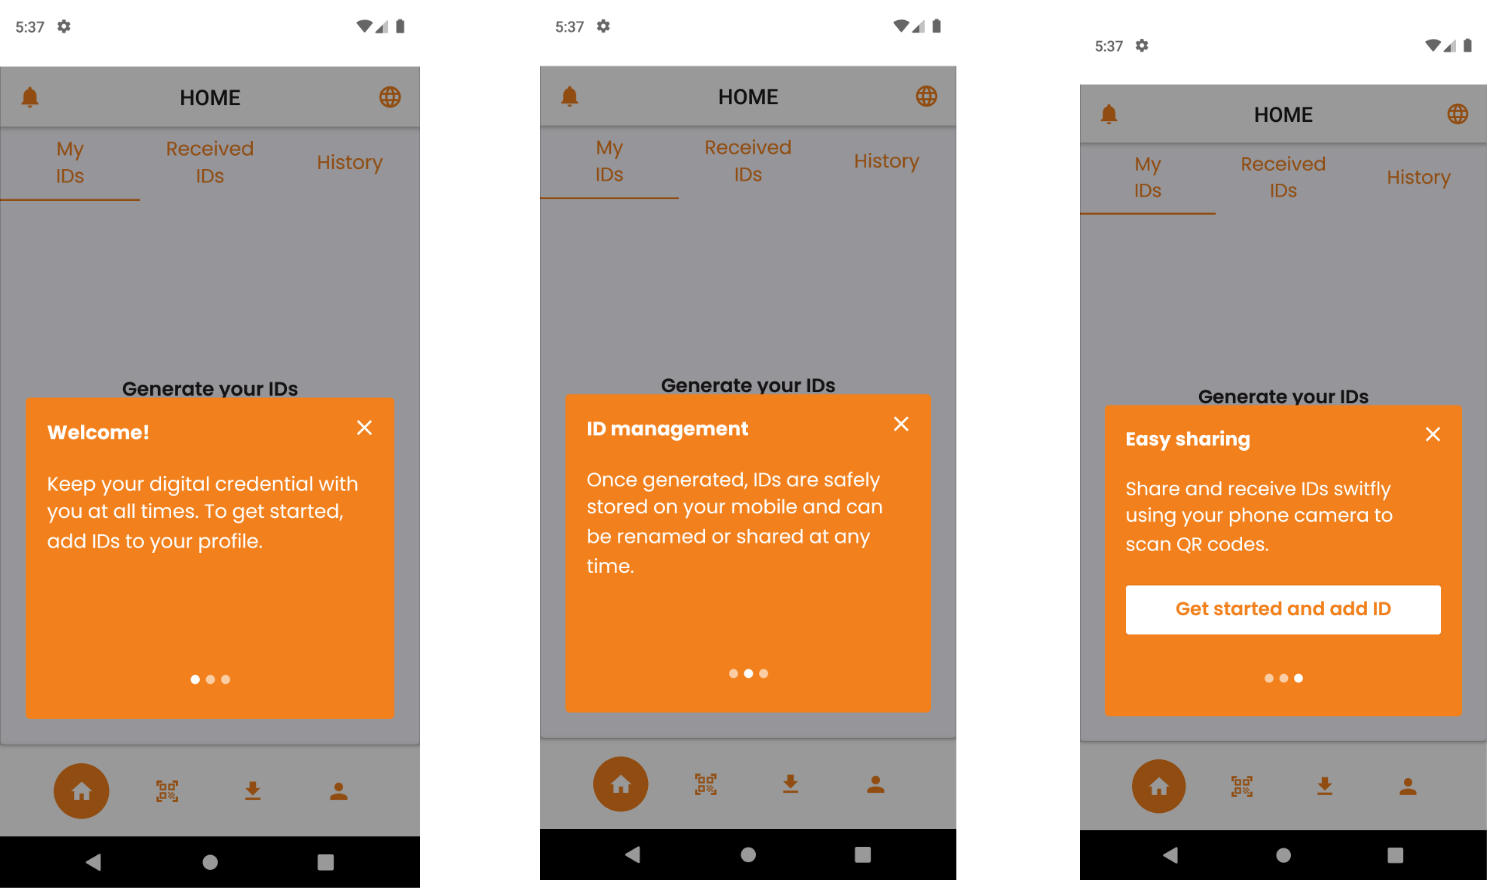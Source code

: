 <mxfile version="20.6.0" type="github">
  <diagram id="GmxEiCo_Txkmh566Nbac" name="Page-1">
    <mxGraphModel dx="1022" dy="468" grid="1" gridSize="10" guides="1" tooltips="1" connect="1" arrows="1" fold="1" page="1" pageScale="1" pageWidth="850" pageHeight="1100" math="0" shadow="0">
      <root>
        <mxCell id="0" />
        <mxCell id="1" parent="0" />
        <mxCell id="77isaxydh4numtJPVVZA-1" value="" style="shape=image;verticalLabelPosition=bottom;labelBackgroundColor=default;verticalAlign=top;aspect=fixed;imageAspect=0;image=data:image/png,iVBORw0KGgoAAAANSUhEUgAABDgAAAjoCAYAAAA5jhrUAAAgAElEQVR4nOzd&#xa;aXBcx33v/d85M4OVIBaCIAGQILiAG7ivIiWL1HrtWLQl2XIkW4ria6liyZJT&#xa;N05V6qbq8YsnVdF9KptvJeVyIt88kpwnsuLYcqzYkUVRoimRNBeAqwCCBBcA&#xa;JHYSBEAAA8xynhc0IA7mDAbLYGng+6likehzTncPBYqc33T/23IcxxEAAAAA&#xa;AIDB7MmeAAAAAAAAwFgRcAAAAAAAAOMRcAAAAAAAAOMRcAAAAAAAAOMRcAAA&#xa;AAAAAOMRcAAAAAAAAOMRcAAAAAAAAOMRcAAAAAAAAOMRcAAAAAAAAOMRcAAA&#xa;AAAAAOMRcAAAAAAAAOMRcAAAAAAAAOMRcAAAAAAAAOMRcAAAAAAAAOMRcAAA&#xa;AAAAAOMRcAAAAAAAAOMRcAAAAAAAAOMRcAAAAAAAAOMRcAAAAAAAAOMRcAAA&#xa;AAAAAOMRcAAAAAAAAOMRcAAAAAAAAOMRcAAAAAAAAOMRcAAAAAAAAOMRcAAA&#xa;AAAAAOMRcAAAAAAAAOMRcAAAAAAAAOMRcAAAAAAAAOMRcAAAAAAAAOMRcAAA&#xa;AAAAAOMRcAAAAAAAAOMRcAAAAAAAAOMRcAAAAAAAAOMRcAAAAAAAAOMRcAAA&#xa;AAAAAOMRcAAAAAAAAOMRcAAAAAAAAOMRcAAAAAAAAOMRcAAAAAAAAOMRcAAA&#xa;AAAAAOMRcAAAAAAAAOMRcAAAAAAAAOMRcAAAAAAAAOMRcAAAAAAAAOMRcAAA&#xa;AAAAAOMRcAAAAAAAAOMRcAAAAAAAAOMRcAAAAAAAAON5J3sCmNl6e3sVDAZd&#xa;r1mWpaSkJHm9fJsCAAAAwFj98Ic/1M2bN4e8x7Zt/cmf/MkEzSixeOeISRMM&#xa;BvXrX/9a1dXVriFHamqqPvOZz2jt2rXyeDyTMEMAAAAAEyEYDKqrq2vgh+M4&#xa;A9dmzZqlefPm8Z4gAS5duqTW1lZJtz9QvvP3uZ9tm7vRg4ADk6apqUmnT59W&#xa;XV1dzHvmzp2rRYsWKTs7ewJnBgAAAGA8dHR0qL6+XteuXVNjY6MaGxvV1NSk&#xa;9vb2IZ+zbVtz5sxRQUGB8vPzVVBQoJKSEuXk5EzQzKcft3DDdAQcmDRtbW0K&#xa;BAJD3nPr1i11d3cTcAAAAACGam9v15EjR/Txxx+rqalpVH2Ew2G1tLSopaVF&#xa;p06dknR7BcLy5ct1zz33aOPGjfL5fImc9rjq6upSVVWVQqGQioqKNG/evISP&#xa;0dvbq+7uboVCoYG2cDgc9znLsgZWeUi3w6XU1FSlpqYmfI6JRsCBSXPz5s24&#xa;AUdXV5e6u7snaEYAAAAAEqGjo0NHjx7VqVOnVF1dPaw31iPlOI6qqqpUVVWl&#xa;9PR03X333dq9e7fmzJmT8LESqaurS6dPnx7Ypl9bW5vwgMNxHL377rs6ePCg&#xa;2tvbI1Zr9G9NibVFJRwO68///M9lWZYkKSMjQ1u2bNGXvvSlKR8iEXCMUVdX&#xa;l9ra2pSamjrl/yBNNTdv3lRfX9+Q99y6dUs9PT0TNCMAAAAAY9HW1jbwxjre&#xa;h5mJ1NXVpffee0/79u3Ttm3b9Hu/93vKy8ubsPGHa3C4IUl+vz/h44TDYR08&#xa;eDCioGh/oNEfavT/PDjoGHy9o6NDZWVl+sIXvkDAkUhnz57Vz3/+81E9W1hY&#xa;qK9//etjnkMwGNSBAwd04sQJXbt2TV1dXQPXvF6v8vLytGTJEu3atUtFRUUx&#xa;+3njjTdUW1s75vlI0urVq/X4448npK9EOnHihHp6erR27VrNmjVrIAGUbv+P&#xa;r7a2Vr29vUP2cf36dVVXV6uwsFA5OTkDfQSDQTU2Nurq1asDv+cAAAAAJkdf&#xa;X5/ee+89vfvuuxMabAwWCoV0+PBhHT16VLt379YjjzyitLS0SZvPndzCjfHi&#xa;OI5ruDFYrPbB2tvbx2UVTqIZFXDU19cPWZByKImouFtRUaE333xTzc3NrteD&#xa;waDq6+tVX1+vw4cP6+6779ZXvvIV15Srubl51K9lsPHYrzUWjuOovr5eb7zx&#xa;hoLBoH76059qxYoV2rhxo4qLi3X06FH99re/1Y0bN+L+4e7u7tYHH3ygkydP&#xa;6p577lFJSYkuXryoU6dO6dq1awoGg1q1apV+//d/nwJDAAAAwCQ4ceKE/uVf&#xa;/kW3bt2a7KkMCIVC2rdvnw4dOqQnnnhCd99996TOZyLDDTdDhRjDDTlMYFTA&#xa;Ea+y7ngqKyvTa6+9FndLRb9QKKQDBw7o+vXrevHFF+X1jt9v9Z0rI6aCcDis&#xa;n/zkJ+rp6ZHjOOrr69OpU6dUUVEhr9ervr4+9fX1DesPkeM4CgQCam5u1i9/&#xa;+Ut5PB6FQiEFAoGBYjmXLl3SoUOH9Mgjj4z3SwMAAABwh9bWVr366qsRhSyn&#xa;kp6eHv3oRz/SggULtGjRokmZw2SGG/HqbfRfmy6MOuC2o6NjUsZtaGjQj370&#xa;o6hww7ZtFRYWatWqVSopKdGsWbOinv3kk0/0i1/8IqrdsqxR/xhs9erViXux&#xa;YxQOh3XixAlduHAh4g9QMBhUT0+POjs71dvbO+KE0HEc+f1+dXV1ye/3R/wP&#xa;tLOzU5WVlbp48WLCXgcAAACA+JqamqZsuNHPcZyErZ4fqamycmOo91/TZfWG&#xa;ZNgKjs7OzoivFy1apF27dg3r2YyMjFGP+84770QVuszPz9fTTz+tZcuWDbQF&#xa;AgG98847eu+99yK+ST7++GPt2bMnYqvKd77znVHN5Qc/+IFOnDgx8PXcuXO1&#xa;c+fOUfU1Hnp6evTLX/5yQv8AO46ja9eu6be//a0WLVo0rqtlAAAAAHxqxYoV&#xa;mjVr1pTanjJYcnKy1qxZM+HjTna4MZQ7Pzgn4JgkgwOO+fPnj/teqkAgoMrK&#xa;yoi29PR0vfTSS8rNzY1o9/l8evzxx9XQ0KDTp08PtHd1denUqVPasmXLmObS&#xa;0NCgs2fPRrRt3759TH0mUiAQ0IEDB9TY2DjhY/v9fl28eFFnzpzRxo0bJ3x8&#xa;AAAAYCbyer164YUX9Dd/8zdTsgilZVn6xje+oaysrAkdd6qGG27BxuDtK27b&#xa;WUzZxmLUFpXBqWBmZua4j1lXV6fu7u6IttWrV0eFG3fasGFDVNvVq1fHPJe9&#xa;e/dGVCROS0vT/fffP+Z+E8FxHLW3t2v//v0j/h/bggUL9PDDD+upp57S008/&#xa;rccee0wrV65UcnLyiMZvbm7WsWPHxuWYJQAAAADuli1bpieffHKyp+Fqz549&#xa;Wr9+/YSOOVXDDUkDx8S6HQs7+GsTV3kYtYLjziNZJSUkhTtw4ID279+v7u5u&#xa;LVy4UF/+8pcjTiVJSkrSPffcE/FMvJoXc+fOjWobPPeRam9vV3l5eUTbxo0b&#xa;lZ6ePqZ+E8nn840olPD5fNq6dat27Nih+fPny+fzybIshUIhbdy4UZWVlfro&#xa;o4+GHQ7Ztq2kpKSEnJgDAAAAYPh27dqluro6ffTRR5M9lQHr16/X5z//+Qkd&#xa;cyqHG3eKd3KK26oOExgTcDQ1NUWdpzzWY0Grq6v11ltvDXzztbW1ye/3R9TH&#xa;WLBggZ555pkR9Tu4Xod0OygZi/fffz+iX6/XO2VWb0i3v+FnzZqlp59+Wm+/&#xa;/bYuXboU95m77rpLu3btUn5+flTdjPT0dGVkZCg1NVX79u1TTU3NkH2lp6dr&#xa;w4YNeuihh6jBAQAAAEyCr371q2poaFB1dfVkT0ULFy7U888/P6FjXr58WY2N&#xa;jVMm3Ii11WTwCg43sVZ1THXGbFFpbm6OautfadHe3q5PPvlEp0+fVm1tbVQQ&#xa;EktVVVXUN1+8N9LDce7cuai2O4uRjlRvb6+OHDkS0bZy5UotWLBg1H2OB4/H&#xa;o6VLl+rJJ5/Uxo0bh0z5cnNztXXrVhUUFMQMJNLS0rRu3TqtXbvW9YSaftnZ&#xa;2dq1a5c+97nPaf78+cakiwAAAMB0Ytu2XnzxxTF/ED1WGRkZevnllyMOeRhv&#xa;ly9f1ve+970pE25I7kfADnUs7HR4H2XMR903btyI+Nq2bR05ckQnT55UU1NT&#xa;RKKUkpKi4uJiPfDAA1q3bl3MPt3+4I3ltBVJunTpkg4fPhzRVlBQMKbClx98&#xa;8IHa29sj2nbv3j3q/saTx+NRUVGRvvjFL8qyLJ08edK1Jsfq1auVl5cXdztJ&#xa;amqqFi9erMrKStfKzDk5Odq5c6fuueceZWdnJ+x1AAAAABi59PR0vfzyy3rl&#xa;lVfU19c34eN7PB699NJLE1Kvsd/ly5f1d3/3d8bUAoy3qiPe9pWpzJgVHDdv&#xa;3oz4OhwO691331VjY2PUb77f79e5c+f0/e9/X6+//nrMPnfs2BERgKSmpmrP&#xa;nj0jnlsgENClS5f0s5/9TH//938ftZXkscceG3Gfdzp06FDE10VFRVq7du2Y&#xa;+hxPlmUpPz9fCxYskG27f4stXLhQKSkpw+ovNzc3ZgqclpamgoICwg0AAABg&#xa;iigoKNA3vvGNSVkR8Oyzz6q4uHjCxjMt3HD7bxIvzDBpZYcxKzgGr2AYDsdx&#xa;dOjQIYXDYX396193vedb3/qWrly5ovb2dhUXFw876fvhD3+o48ePR4w1WEpK&#xa;ip544okhV5HE8/HHH0dtz9m5c+eo+5tIQ9XC8Pl8McOPwZKSkmIuL7Msa9j9&#xa;AAAAAJgYGzZs0COPPKJ33nlnwsZ86KGHtH379gkb785wY6quehjNnKbi6xgu&#xa;YwKOzs7OqDbbtrVw4UJlZ2fLsizduHFDdXV1UVsijhw5olWrVumuu+5y7Xs0&#xa;CV+8wiwLFy7U008/Peb08MCBAxFfZ2dn6zOf+cyY+pwoQwUP7e3tCgQCwzp1&#xa;xe/3q7e31/UaAQcAAAAwNT3yyCOqq6vTyZMnx32s0tJSfelLXxr3cfqZtnKj&#xa;3+AjYPtrcri9tx1uQdKpxJiAY+vWrUpKSlJtba1aWlpUWFior371q1q6dGnE&#xa;fRcuXNAbb7wRserBcRx98MEHMQOO8XD16lW99dZbevzxx1VSUjKqPk6dOhVV&#xa;9HTbtm1T/pQQx3F0+fJlnTp1yrX+hnT7BJvNmzcPWTy0X0NDg5qamlyvtbW1&#xa;qaKiQvPnz4843hcAAADA5Hvuuef0yiuv6Nq1a+M2xrx58/RHf/RHE7aVwi3c&#xa;MCkEkCLnG2vuJtbkmNrvlO+wbds2bdu2TZLU2tqqtLQ0paWlRd1XUlKiF154&#xa;QX/1V3+l7u7ugfaamhpduXIlYfux5s+fPxBcBAIBdXd3q7W1deANveM4unTp&#xa;kv7hH/5Bf/iHfziqIqMffPBBxNcpKSlT6mhYN4FAQOXl5Tp06JAuXboUM+C4&#xa;fPmyzp8/r1mzZik1NTVmf21tbTp//rxaWlpcr9+6dUsnTpxQIBDQXXfdpWXL&#xa;lrGiAwAAAJgifD6fXn75Zf3FX/yFurq6Et5/amqqvv3tbw9rZXgimLpy487w&#xa;xy246P+1SWGGG2MCjjvl5uYOeb2goEDbtm3T/v37I9orKysTFnDs2bMnqiBp&#xa;U1OT3n33XR0+fHjgm8Lv9+vNN9/U8uXLlZ6ePuz+q6urdf78+Yi29evXKysr&#xa;a+yTHye9vb364IMPdPToUdXX1w95761bt/Sb3/xGtm1r3bp1rr83169f19Gj&#xa;R1VRURFzi4rjOGpvb1d5ebna29vV2dmpTZs2GVUIBwAAAJjOsrOz9eKLL+pv&#xa;//ZvFQqFEtavbdt64YUX4r4/TBQTam64cZur2/Gxd/48+Jop76+m7UfdbqeM&#xa;DC7WmWjz5s3Ts88+G1Ujo729Xfv27RtRX++//37E6gfbtqf06g3HcdTV1aX9&#xa;+/fHDTf61dTUaN++fXr33Xd19uxZNTY2qqWlRY2NjTpz5ozef/99HTp0SK2t&#xa;rXH76unpUVVVlcrLy6fU2dMAAAAApGXLlumZZ55JaJ9PPPGEVqxYkdA+Yxm8&#xa;cuPOIKD/zf9UDQEG193obxtJQGNKmGPkCo7hWLhwYVTbRC0jevTRR3X48GEF&#xa;AoGBtsrKSn3hC18Y1vMNDQ06e/ZsRNvy5csn9Lij0fB6vcrLy4s60ncodXV1&#xa;amlp0cWLF5WdnS2v16tgMKjr16+rsbEx4sjdeJKTk5WTkzNl/8cCAAAAzGQ7&#xa;duxQTU2NPvzwwzH3tX379gn7AHhwuDF4RcRQqx8m0+BtJ1NtfuNh2gYcoznf&#xa;N1HS09M1d+7ciJUMw1mF0G/v3r0R4YikKX9yimVZSk9P1/3336+ampqYW0rc&#xa;+P1+Xbx4cUzj27atgoICbd26dcoXYQUAAABmqq985Suqq6tTdXX1qPtYtmyZ&#xa;nn322QTOKrbLly/re9/73pAflk/V7SpDBS+D5xzva1MY8U7w4MGDEX8ALMvS&#xa;V7/61SHfyDY0NES1DVXMMpaysrKoWhi7du1SQUHBkM8Nnttw95p1dHSovLw8&#xa;oi0/P19btmwZ1vOTyePxaNWqVVq7dq2OHz8+oWNnZWVp7dq1WrBgwYSOCwAA&#xa;AGD4bNvWiy++qFdeeSXmQQJDycnJ0be+9S15PJ5xmF2kWAVFBxfmNCEIiLXq&#xa;ZLhfm8KIgKOpqUmHDh2KaNu8ebNKS0tjPnPu3Lmotry8vBGPffXq1ahipYWF&#xa;hXEDjvb29oiv3U58cbN3796obRk7duwY1rNTQVJSkh544AGdP39eHR0dEzKm&#xa;z+fTokWLtHHjRk5QAQAAAKa49PR0vfzyy/rLv/zLEZURSEpK0re//e1hv7ca&#xa;C1NPS4llNCekmLiKw4h3g261Jw4fPhzz/kAgELWCwLIsrVmzZsRjz507N6pt&#xa;8AqLwY4fPx4VcAwnXAkEAjpy5EhE2+zZs7V79+74E50ibNtWcXGxduzYMRA2&#xa;WJalnJwcrVy5Ulu3btWcOXNGHERkZGRo5cqV2rRpkxYvXqxZs2YNbEOaM2eO&#xa;NmzY4PrfCgAAAMDUM2/ePD3//PPDrp9nWZaee+455efnj/PMPg03htp2b+Kb&#xa;f7fCqNONESs4Nm3apOzsbLW1tQ20lZWVaenSpbrvvvsi7g0Gg3rjjTeiTkxZ&#xa;unSpa+HRAwcOaP/+/eru7tbChQv15S9/WfPmzRu4vnnzZr311lsRyV1lZaV+&#xa;+tOf6ktf+lJUfxcuXNBPfvKTqPahVpv027dvX1Qwsnnz5gk70zlRbNvW7t27&#xa;VVtbq0AgoNzcXBUVFWnx4sXKyclReXm5qqurdfHiRXV0dEScFjOYz+dTYWGh&#xa;SktLtWbNGs2ePVv19fW6cuWK6uvrdevWLS1btmxU4RUAAACAybNmzRo9+uij&#xa;evvtt+Peu2fPHq1fv37c5zTclRsmhBv9IcZoV22MZtXHZDMi4JCkBx98MCI4&#xa;CIfDeuutt3Ts2DEtXbpUqamp6ujoUEVFhZqamiKetW1bDz/8cFSf1dXVeuut&#xa;twaOFW1ra5Pf79d3vvOdgXuSk5O1c+dOffDBBxHPvvfeezpz5oxWrFihrKws&#xa;9fb2qq6uTlVVVVEFQvPz87Vr1664r3HwNhyfz6cHH3ww7nNTUU5Ojr74xS+q&#xa;r69PRUVFSklJGfgDdt9992ndunX6+c9/rjNnzgz5P4/Zs2fr7rvv1vbt2weC&#xa;ntzcXJWWlqqtrU1tbW3KysrSrFmzJuR1AQAAAEicz372s6qrqxuyht/69ev1&#xa;+c9/ftznEu+0FNP0BxSxrsVrN/H1GxVwXL58OeIb33EcXbx4Me4JHPfee69r&#xa;2ldVVTUQbvSrqamJuu/RRx9VTU1N1DgNDQ2uxUzvlJGRoa997WtxT/Y4ePBg&#xa;VDCzZs0a5ebmDvncVLZ48WLXdsuylJubqwULFuj8+fNDBhzZ2dmaO3du1CoW&#xa;j8ej3Nxco39/AAAAAEhf//rX1dzcrNra2qhrCxcu1PPPPz/uc3BbuWH6m31p&#xa;eCeojOTZqc6IGhz9nn/+ed13333DPgbUsizde++9euqpp1yv5+TkRLVlZGRE&#xa;tSUnJ+uP//iPtXXr1hHVjigsLNQ3v/lNlZSUxL33N7/5TcTXlmVFbb+ZbrKy&#xa;suTz+Ya8Jz09fVSn3wAAAAAwg9fr1UsvvRT1XiwjI0Mvv/xy3PcMYzWSgqJ3&#xa;rogwtY7FcIMLE1+rMSs4+j355JPavHmz9u3bp4qKCtfCLz6fT8XFxXrooYeG&#xa;3Ke1Y8cOlZeX6/Tp05JuHyO7Z88e13uTk5P13HPPaceOHdq/f7+qqqpcx7Zt&#xa;WwUFBdq2bZseeOCBYYUxp0+fjlo5smTJEq1YsSLusyYbTsAxa9asCamSDAAA&#xa;AGDyZGZm6qWXXtL3v/99tbe3KzMzUy+++KIyMzPHfewf//jHrttSBtejuPPn&#xa;wb+eioazUsOtToepq1UkAwMOSSopKVFJSYkCgYAqKyvV0tIiv9+vlJQUZWVl&#xa;adWqVcN+U/ytb31LV65cUXt7u4qLi+P+ASotLVVpaamCwaAqKyvV3Nwsv98v&#xa;n8+nzMzMgZocI7Fu3Tr94z/+44iemQ7mzJmj7OxsdXR0uP4B6t+Gkp6ePgmz&#xa;AwAAADCRiouL9corr6i+vl4FBQXyeDwTMu6dZQdGGmAkIgwYj0MlLMvSkiVL&#xa;VFNTE1WWYbBY4Ub/zx6PR4WFhcPeSTGZLMfUaAbGC4fDOnLkiK5du6ZQKBR1&#xa;PSUlRevWrVNxcbExS6IAAAAAmOXDDz/U22+/HbVFpf/N/uAQY6hQ45lnnhnR&#xa;2MnJyVq0aFHESZ6J4DiOzpw5o2PHjunmzZujDmEsy1JGRoY2btyozZs3j6hk&#xa;w2Qg4AAAAAAAAMab2vELAAAAAADAMBBwAAAAAAAA4xFwAAAAAAAA4xFwAAAA&#xa;AAAA4xFwAAAAAAAA4xFwAAAAAAAA4xFwAAAAAAAA4xFwAAAAAAAA4xFwAAAA&#xa;AAAA4xFwAAAAAAAA4xFwAAAAAAAA4xFwAAAAAAAA4xFwAAAAAAAA4xFwAAAA&#xa;AAAA4xFwAAAAAAAA4xFwAAAAAAAA4xFwAAAAAAAA4xFwAAAAAAAA4xFwAAAA&#xa;AAAA4xFwAAAAAAAA4xFwAAAAAAAA4xFwAAAAAAAA4xFwAAAAAAAA4xFwAAAA&#xa;AAAA4xFwAAAAAAAA4xFwAAAAAAAA4xFwAAAAAAAA4xFwAAAAAAAA4xFwAAAA&#xa;AAAA4xFwAAAAAAAA4xFwAAAAAAAA4xFwAAAAAAAA4xFwAAAAAAAA4xFwAAAA&#xa;AAAA4xFwAAAAAAAA4xFwAAAAAAAA4xFwAAAAAAAA4xFwAAAAAAAA4xFwAAAA&#xa;AAAA4xFwAAAAAAAA4xFwAAAAAAAA4xFwAAAAAAAA4xFwAAAAAAAA4xFwAAAA&#xa;AAAA4xFwAAAAAAAA4xFwAAAAAAAA4xFwAAAAAAAA4xFwAAAAAAAA4xFwAAAA&#xa;AAAA4xFwAAAAAAAA4xFwAAAAAAAA4xFwAAAAAAAA4xFwAAAAAAAA4xFwAAAA&#xa;AAAA4xFwAAAAAAAA4xFwAAAAAAAA4xFwAAAAAAAA4xFwAAAAAAAA4xFwAAAA&#xa;AAAA4xFwAAAAAAAA4xFwAAAAAAAA4xFwAAAAAAAA4xFwAAAAAAAA4xFwAAAA&#xa;AAAA4xFwAAAAAAAA4xFwAAAAAAAA4xFwAAAAAAAA4xFwAAAAAAAA4xFwAAAA&#xa;AAAA4xFwAAAAAAAA4xFwAAAAAAAA4xFwAAAAAAAA4xFwAAAAAAAA4xFwAAAA&#xa;AAAA4xFwAAAAAAAA4xFwAAAAAAAA4xFwAAAAAAAA4xFwAAAAAAAA4xFwAAAA&#xa;AAAA4xFwAAAAAAAA4xFwAAAAAAAA4xFwAAAAAAAA4xFwAAAAAAAA4xFwAAAA&#xa;AAAA4xFwAAAAAAAA41nf/e53HcdxtGDBgsmeCwAAAAAAwIhcvXpVlmWxggMA&#xa;AAAAAJiPgAMAAAAAABiPgAMAAAAAABiPgAMAAAAAABiPgAMAAAAAABiPgAMA&#xa;AAAAABiPgAMAAAAAABiPgAMAAAAAABiPgAMAAAAAABiPgAMAAAAAABiPgAMA&#xa;AAAAABiPgAMAAAAAABiPgAMAAAAAABiPgAMAAAAAABiPgAMAAAAAABiPgAMA&#xa;AAAAABiPgAMAAAAAABiPgAMAAAAAABiPgAMAAAAAABiPgAMAAAAAABiPgAMA&#xa;AAAAABiPgAMAAAAAABiPgAMAAAAAABiPgAMAAAAAABiPgAMAAAAAABiPgAMA&#xa;AAAAABiPgAMAAAAAABiPgAMAAAAAABiPgAMAAAAAABiPgAMAAAAAABiPgAMA&#xa;AAAAABiPgAMAAAAAABiPgAMAAAAAABiPgAMAAAAAABiPgAMAAAAAABiPgAMA&#xa;AAAAABiPgAMAAAAAABiPgAMAAAAAABiPgAMAAAAAABiPgAMAAAAAABiPgAMA&#xa;AAAAABiPgAMAAAAAABiPgAMAAAAAABiPgAMAAAAAABiPgAMAAAAAABiPgAMA&#xa;AAAAABiPgAMAAAAAABiPgAMAAAAAABiPgAMAAAAAABjPO9kTAAAAAABgJnM6&#xa;GhTubJTjb5eCfbd/SJI3SfImyUrJlJ0xX9bs/Mmd6BRHwDES4ZDCN+skSXbW&#xa;Qsn2TPKEAAAAAACmCbecV6jpnJz2a3I6m+QE/cN6zvKmyMqYJztrgey8lbLn&#xa;lozzTM1CwDFMwYu/UejiATl9XZIkKyldnqX3yrt01yTPDAAAAAAw1Tn+mwpd&#xa;/Fih5nNyulpH10fQL6etRuG2GunyQVnpufLMWynPkntkpWQleMbmIeAYhuCl&#xa;jxWsfFeSM9Dm9HXdbrO98i6+e/ImBwAAAACYspyemwpe2Kdw/Zlhr9QYdt9d&#xa;rQpe+lih2uOyC9bJu/z+GR10EHAMQ+jSR7oz3PiUo9ClAwQcAAAAAIAog3cC&#xa;jBcn6Feo9qjCjZ/Is2yXvEvuHdfxpioCjjicjobbhV5iXe9pl9PZJCtj3gTO&#xa;CgAAAAAwVTndNxQ49ROFr1+e2HH7uhSs+JXCzVXyrfuyrLTsCR1/snFMbBxO&#xa;sDf+PYGeCZgJAAAAAGCqCzdVqu/QD8YUbliZBbIyC0Y/h9aLt+fQfG7UfZiI&#xa;gCOecCgx9wAAAAAAprVQ3XEFyt+U4+8Y8j4rPVeeucvdL9oe+VZ/Xr5Vn495&#xa;cqdn7nJZ6blDjuH42xUo+1eFrpYPa+7TAVtUXDjBXoVqjyncXKlwW23c+xnU&#xa;Uu8AACAASURBVPuOvSY7u0h23ip5i7dLtm8CZgkAAAAAmCqClw8qWPmrIT8A&#xa;t9Jz5Fl8j7zFO9X30d+73uNZuEX2nKW3f71gs0K1R6Pucfq6lHzfnyp45ZBC&#xa;lz6S093m2pcT6lPg9E/lBP3yFu8cxasyCwHHIMErhxS6+JGcHvdvEFehgMKt&#xa;FxVuvajQlYPyLrlXnuId4zdJAMCUUVtb59ru83mVn58/5v4bGhoUCARdrxUW&#xa;Fsjjcf9kZyRaW1tVVXVera0t6uzsVF9fQJKUlJSkjIwMzZ2bqxUrVmjOnDlj&#xa;HkuK/XvWL1G/d26amprU29s35D3z5uUpOTk55vV480+ErKxMzZ49e9zHAQAk&#xa;Rqju+NDhhu2Rp2irvCs/J8ubrFD9KYXbr0XdZiWly7v8oYGvvSseVrjxk6gi&#xa;peH2awo3nJa3eKc8CzYpWPErha6WuY8fDilY8UtZ3hR5Fmwa0+uc6gg4fsfx&#xa;31Sg/C2Fb4ytCIzT3abA2f9QqOG0fBufkpXCP04AYDr7/ve/79qel5enP/mT&#xa;/zHm/t9669/U2Njoeu3P/uzPlJ09uqPg/H6/Dh48qDNnPvld/26nhd3pPzV/&#xa;/nytWbNa99xzj1JSUkY1rhT796yf1+vVd77znVG/tlh6e3v1gx/8o3p6hq6d&#xa;9c1v/pGKi4tjXo83/0S4//779fDDD8W/EQAw6cJNFQqe/UXMcMNKmS3f2kdl&#xa;z1s90Oa2KkOSPEXbZCXP+vTZ5FnyFG1TsPrDqHuDNUeUlL9OljdFvnWPy5O7&#xa;TIGzv5DTd8tlkiEFz/xcVlKa7LyVI3yF5qAGh6RwW436Dv/TmMONiD6vX77d&#xa;583x/5QHAICROHTokP7mb/5We/e+r8bGBsUPNyTJUWNjg95/f5/++q//VgcP&#xa;Hhy3+QWDQR096v4Pv7E4frwsbrgBAMBION03FDjzczkh99WBdmahknZ+MyLc&#xa;CLfXuxYgtVJmy7Nsd1S7Z9lu1w/Ow9cvK9xe/+lYBeuUtON5WbPy3Oca6lPg&#xa;9Nsxt7NMBzM+4HC6WhUo/1c5XTfGp++yf5XTnfi+AQAYqZ6eHr3++hv6xS/e&#xa;UWdn56j7uXWrU++885967bXXxy0wqKioSHifZ86cSXifAICZLXDyJzELinrm&#xa;lsh313Oy0nIi2kN1RyUnHH1/wTpZ3ugtkpY3WZ78ddEDOGGF6o5F3psxT0k7&#xa;npedXeQ6J8ffrsDpf4/1cow3owMOJ9h7u8JtT/v4jdHTpkD5m1I4MG5jAAAQ&#xa;T2dnp1599VVVVlYmrM9z587p1VdfHVNYEktTU5MuXryUsP6am5tVWxu/cDgA&#xa;AMMVvLg/5i4Az9wS+bb+gSxfatS1cHNVVJvlSZKn+O6YY3kW3y3LkzS8vpIz&#xa;5Nv2h7KzF7r2FW69qOClAzHHMtmMDjiC5/7LtbBLooVv1ilY+e64jwMAgBu/&#xa;36/XXntd9fUNw3zCGnbf9fUNeu2119Xb2zu6yQ2hrKwsYX0dO3Zc4XD0p2UA&#xa;AIyG03NToYsfuV6zMwvl3fy06+ma4aZzrltE7LnLZKVlxxzPSsuWPXdZ9Dy6&#xa;byjcfC76fl+afFv/UNasua79haoPyPHfjDmeqWZskdFwe71CdYn7h1M8odpj&#xa;8izcImv2+FSFBwAglp/97G1duxY70LcsS4sWLdLq1atUVFSkefPmKRwOq7m5&#xa;WVeu1Kiq6pyuXKlVrFod165d089+9raeeurJhM67qqpKgUBAPt/Yj19P5MqV&#xa;WDIzM3XXXdsT0tdQRU4BAJMveP79qJNNpNtFQX2bnnTdaiJJoSb3LZj2/NK4&#xa;Y9rzVivUGP18qLHCtXColZQu38anFPjtq3ICkVtKnb5bCp7/QL51j8cd1yQz&#xa;NuAInd8rhSZu24gT6lPw/F75tvzBhI0JAEBZWZlOn45deyIzM0uf//zntG5d&#xa;9N7exYsXa/Hixbrvvt06ceKk3n33XbW3u2/rPHXqtFatWqUNG9YnbO5dXV0q&#xa;Lz+h7du3jamfc+fOqbW1NUGzii05OVn33XffuI8DAJhcTs9NhRvOul7zLn9Q&#xa;Vrr7qglJrltarKQ0eQpcamwM4ilcr2Dlr+T0dcfts5+dWSDP8gcV/OSd6LnU&#xa;n5az/H5ZKYk9tWwyzciAw+luU6jlwoSPG2q5IG/PTVmp0+cbCAAwdQUCAb3/&#xa;/vuKtfIiOztL//2/f0Nz5+bG7Wvjxg0qKMjXP//z/xsj5HC0d+/ehAYcknTm&#xa;zOkxBxzl5ScSNBsAAKTQpY/kBP2u1wIVv1Sg4pdDPBz9IbsT8Mv/6/97eIO7&#xa;HEXr3GqR/7/+r+E9f+dzQb9CFz+Wt/SRET87Vc3IGhyh2qNSODgJAwdinncM&#xa;AECiHTx4UG1t7vtrk5KS9bWvfW1Y4Ua/efPm6amnnoy5ZeT69es6dOjQqOYa&#xa;y+XLV3TjxuhPI+vt7dWFCxP/oQYAYPoKudS8+PRiYOgfbpxw/Of6f7icvjLq&#xa;ceO9FgPNyIAj3HJ+Ro4NAJhZTp48FfPatm1btGDBghH3WVxcrE2bNsW8fuLE&#xa;yRH32S83NzpsCYVCOnr0mMvdw3P8eJnrUbZz5swZdZ8AgJkr3HxeTtf1yZ5G&#xa;wjhdrQq3Tp8PAmZewBEOybnVMmnDO7daXJcVAQCQSDU1NWpsbHK9lp6ergcf&#xa;fHDUfT/88ENKTnYvnnbt2jU1NbmPG09JSYlre0WFe0G24Thzxr3+yPLl7mMB&#xa;ADCUUPP4F62eaOGm6bOKY8YFHOHrF+WE+iZtfCfYq/CNS5M2PgBgZqioqFSs&#xa;2htLly5VSkrKqPtOT0/X4sWLXa+Fw+FRBxKLFxcrNTUtqr25uXlU20yam5tV&#xa;W1sb1e7xeLV69epRzBAAMNM57bFPJTNV+ObVyZ5Cwsy4IqPhztF9qpTQOXQ0&#xa;ys7lkyMAwPipq6uLeS0Rb+5Xrlyhc+fcP/GprY099lCCwaBWrFiukyejt7mU&#xa;lZXHXOERy9GjxxUOR+9VXrx4sTwez6jmCACY2RyX95NWWrbrMa2DnlToym+j&#xa;n51dIDtn0YjmEG6rkdNeH9XuKd4R/9mmc3J62iJnNgXeIyfKjAs4FIjehzvh&#xa;YlTcBQAgUa5fd98fbNt2QrZnLFmyJOa10R7J2tfXpy1btrgGHBcuXFAgEIhZ&#xa;4NRNZaX7SpING9apt3fyVnMCAMzkdNTLCfZGtdvZi+Vb88Uhnw23X3MNOOyc&#xa;YvnWfGFE8wh+8o6CbgHHwq2yMwuGfDYQ8Ct0bVDAEfTL6WiQNTt/RPOYimbc&#xa;FhUnMAXChakwBwDAtOX3+9Xe3uF6bfbs2UpLi94GMlJ5eXmu20kk6eZN95Nb&#xa;4gkEAlq2bKnmzZsXda2rq0tlZWXD7quy8pxryJORkaGNGzcqECDgAACMTLjD&#xa;faWDNTsv/sPd7ieCWSmzRz6R5IwRjRExXkb037GSFO5sHPk8pqAZF3BoEutv&#xa;9HNL/QAASJSmpmbFqr+RmZmZsHFi9RUIBGIeTzuUQOD2Ee6lpaWu12MVDHVz&#xa;4sQJ1/ZVq1bK4/Gor2/y/z0AADCL4293bbdnzY/7bLi307XdSk4f8TxiPRPu&#xa;df9w4052jIAj1mszzczbohLjH3wTayrMAQAwnq5fv6H/9b/+nzH309l5axTP&#xa;xP4HTlJS0limM6iv2NtF2tpuKDs7a0T99a+q2LZtqz766CMFAoGI61eu1Oj6&#xa;9etxj3j1+/0xipJa2rJlqySpry/gcn1sxvrfPDMzUy+88M0EzggAkFAxPqi2&#xa;ZscPOBSK8feOZ/hbLwfYMd7Gh4JxH7UyYsw1OD2C/xkYcAAAMP5CoeCot2qM&#xa;1VCrEyYq4BjNCon+FRxZWVlasmSxqqrOR1wPhUI6evSYPve5zw7ZT1lZmXp6&#xa;omtuFRYWqqhooSQpGEx8wDGZ/80BABPALaSwPbJShxHoh93DB8seecBheWL8&#xa;XR6O/3eblZYtWbbkDCrCPU0Cjpm3RQUAgGkuGAzFvOb1Ju6zjaEKfgaD8T9F&#xa;in7m03+YbdiwwfWeiopP4vZz5sxZ1/a1az/d+jJ4dQgAADAfAQcAANOM48Te&#xa;CmlZiRwpdmfh8Mi3Y/av4JCkjRs3utb4aGlp1fnz56Pa+zU3N6u2tjaqPTk5&#xa;Wdu2bXMdCwCAYXHbThIOyekZxuq9GNtKnGGsuoh6JlZdyWGsBnG626JXb0iS&#xa;N3ErPCcTAQcAANOMbccOHobIPkZsqCBlqDnEMnhVxapVq1zvKy8vj9nH0aPH&#xa;FQ5H/8OtpGRZxOkxrOAAAIyYN9m12ekYxgkksWptxKrNMZQY213kib9K04l1&#xa;Wso0CTiowQEAwDhITU1VcXHxmPu5cqVGPT3dI3rG4/HEvJbIN/ZDHbU6mq0w&#xa;g7e1bN26VUePHo0KLKqqLqi3t1fJydH/0KysrHDte9OmTUOOlQjp6elasWL5&#xa;qJ9PSxt5JX0AwMSxUtxPDwvfapQ9b+WQz9oxjnZ1ertGPI9Yz9jJ8Y+cDXfG&#xa;OOo2xmszDQEHAADjICMjQ88++wdj7ud73/vfIw44kpLcP2GSEnt6yFBhiVv4&#xa;EM/g0KGwsEALFhSqtrYuor2np1tlZeXauXNHRHtl5Tldv349qt85c+Zo9erV&#xa;g8ZK/AqO9PR0feUrX0l4vwCAqcGeHeOI1Y7m+A+n5bg/649/tGuUGEfOxhoj&#xa;YrwYAYcd63QVwxBwAAAwzWRlxf4UprfXn7Bxentjr+CId5SrG7e6GGvXro0K&#xa;OKTbhUQHBxwnTpxw7XdwuBFrLAAAhmLNLpDlTZYz6LjYcNtlBc7+R5yn3bd1&#xa;hm9cGcazg55pq3FtD9UdUyj6r8yo8QazvCmyZuePaA5TFQEHAADTzNy5c2Xb&#xa;tmstikQeY9re3u7anpSUrNmz4y+THcxtVcXWrVu1b98H8vsjg5mamitqaWnV&#xa;3Lm5kiS/368LFy5EPe/xeCKKi346FgEHAGDkrIw8OW2RKYLT3abQlcOj6s/p&#xa;qFeooz4RUxv1HKwM95UpJqLIKAAA00xycuyAobPzVkJCjqampqjQod9QK0iG&#xa;EgpFhw4pKSlavjy6rkU4HNaxY0cHvi4rK1NPT0/UfcXFiwZCkDsRcAAARsPK&#xa;LJzsKSTcdHpNBBwAAExDublzY1xxVFUV+5jV4aquvjjE2NGBwnCEQi7H1im6&#xa;QGi/iorKgV+fOXPW9Z61a9e5trutbgEAIB5P3tDFRE3kiVMg1SQEHAAATENF&#xa;RQtjXquocD9pZCSqqqqGGLtoVH3GOnZ25coVrqswWltbde7cOTU3N6u2tjbq&#xa;enp6ujZvdg9HYu2FBgBgKHbeSlnp8Yt5msJKz5U9d/QngE01BBwAAExDpaWl&#xa;sizL9dqVK1fGtE2lo6NDNTXuBc5s21Zpaemo+45l9Wr3PsvLT+jo0eOuKzJW&#xa;rlwpn8+X8LkAAGY2T96qIS76hv7hxrLjP9f/w4rxFn4042r6rUiZUUVGw60X&#xa;FG6qjH/jeM+jqVLh1guyc0smeyoAgGmqsLBAhYWFunr1atS13t5evffee6M+&#xa;0nTv3r3q7e11vVZUtNB1tcVYbd++TR9/fDCqTseFCxeUmprm8oSlrVu3JHwe&#xa;AAB4lnxGobrjUaepSJJv9SPyLNoe89neD/9aTldrRJvlS1Hyg/9TsuOE8uGA&#xa;et9/RU5f5PHxVnquku/705iPBa8cUvDsL6LaLW+KPEvvGXpMw8yYFRzh1gsK&#xa;lL8Z9c0wGZy+bgXK31S4NbraOwAAibJ58+aY106dOq3KypGH/pcuXdKJEydj&#xa;Xt+0KfaYY5GTk6PFixdHtff09OjGjetR7QUF81VcXDwucwEAzGxWapbs/DWu&#xa;14Ln98rpaon5rJ0VvY3T6etWqP503HFD1065vp+1s2NvDQ231yt0/n33uRSs&#xa;lZWSFXdck8yIgGMqhRv9CDkAAONtx467NHdunuu1UCikf/u3f9eVK1eG3V9D&#xa;Q4N+/OO3Yp5AkpeXp23bto5mqsOyYYN7wVA3paXu//AEACARvCUPykqKXkHo&#xa;9N5SoPzHrqs7JMnOc1/FH278JO6Y4Sb3Glp2nnsNDaevS4ETP3Z9H2wlpctb&#xa;8kDcMU0z7QOOqRhu9CPkAACMt89+9mHZtvtf9z093Xrttdd14MBHcfs5fvy4&#xa;/s//+Wd1dHS4XrcsS//tvz08prnGs3HjRmVkZMS9z+fzjWvQAgCAlZYtz5J7&#xa;Xa+F268pWPYvUjgUdc2Tv05W8qzoZ1qq5XS3xRzP6W5TuKU6eh7Js+Qp2BB9&#xa;f6BHgWOvy7nV7NqfZ+m9slKn1+oNaZrX4JjK4Ua//pDDt+kpanIAABKutLRU&#xa;W7du1ZEjR1yv+/1+/epXv9KxY8e1cuUKFRUVKScnW5KltrYbunatXlVVVaqv&#xa;b9BQJ49s2bJ5XIqL3snj8WjlypU6duzYkPctW7ZsWEFIonV39+g///NXCemr&#xa;oGB+zONxAQBTg3fZboWbzyl840rUtVDLBenY6/Ju/qosb8qnF2yP7NzlCl0r&#xa;j7jfCfUpdOWgvKsfcR0rdPmgnFBfVLvbCShO7y0Fyn6kcFv0CWOSZM9ZLO/S&#xa;XUO8MnNN24DDCXRP+XCjX3/IkXTfn8ryuRVKAwBg9B577FFdv35D1dWxVwy2&#xa;tDSrpcX9U554iouL9eijj452eiOydetWHTt2XEOFLRs3Rn+SNRFu3erUxx/H&#xa;Xw0zHGvWrCHgAAAD+NZ/WX2HfiCn91bUtVDLeTm//aF8m74mKy17oN1TtEWh&#xa;ayc0+O+yUP1peZY/JMubHNHuBHsVanCr0WHJszByxaJzq1l9Zf+fnM4m1/la&#xa;KbPlW//E8F6cgabvFpVgnxHhRj+nr1sKRidyAAAkwjPPfE3Lli1LeL9FRUX6&#xa;gz94Rh6PJ+F9u4+3UIWFBTGvZ2dnad264dfqAABgLKz0XPnWPBrzKNbwzavq&#xa;O/wDhZvODbTZc5a4FgZ1/B0KVe+Pag9VfyjHH71F1M4pkj3n0wLc4Yaz6jv8&#xa;T7HDDU+SfGsfk5WWE+9lGWv6BhwAAGBAcnKynnvuG9q+fXvMmhwjY2n9+vV6&#xa;/vnnlJY2sasP16yJXUB09erVEzgTAAAkO3+NfKV7JNs97Hd62tVX9iMFzv5i&#xa;oPiop8i9VlSo9mjEahCn95ZCte5bMz1Ft4+jdYJ+Bc68rb4Tb7quJLk9SY+8&#xa;a74ge96q4b4sI03bLSpWcrqSNn9tsqcxIlZy+mRPAQAwzT322KNavrxEe/e+&#xa;r8bGxlH1kZMzRw88cL82b56cLRTbtm3V/v371dsbWaHetm1t2bJlUuYEAJjZ&#xa;PEXb5AT9Cp77tWtxUYVDCl05pHBLlbxLPiPPorsUvHJITnt9xG1OX5eCVe/J&#xa;t+5xSVKw6j05fV1R3VmZBfIs2KTglUMKXfpYTveN2JOzPfKu+j15Fk7/vyOn&#xa;bcAh2yc7f+1kzwIAgCmntLRUpaWlKisr14kTJ1VbW6u+Pvfj7Pp5vV4tXLhQ&#xa;a9eu1c6dOyZopu7S09NVUrJMZ89GHqlXVFSk/Pz8SZoVAGCm8y65V5Y3RYFP&#xa;3pFCAdd7nK7rCpz5uYKXPpadliOXKEShq2XyFKwf+LUbO2mWej/8azldrUPO&#xa;yfIkybvmCzMi3JAk67vf/a7jOI4WLFgw2XMBAACTIBAIqLq6Wo2NjWpv71Ag&#xa;cLsmlM+XpIyMDOXl5amkZJlSUlLi9AQAAMINZxU4+/PY20WGwcq8XW9q8AqP&#xa;EfWRMlu+tY/Knjf9t29evXpVlmVN4xUcCRA4/bPfVbeNz7Ngk3xrHxvnGQEA&#xa;kHg+n0+rVq3SqlXTe18uAAATwc5fo6TZ8xU49e+uR8gOx1iCDUmycxbLt+GJ&#xa;aV1Q1A0BxxCstJyYS4ui7k3PHefZAAAAAABMYKXnKmnnNxWs/lChSx9N2Amf&#xa;VlK6PEs/I+/S3RMy3lRDwDEET+EGhS7ulxPwD3mflTJbnoWbJ2hWAAAAAAAT&#xa;eJfdJ0/BBgUvvK9ww9mBU1QSzfKmyM5fI+/yB2WlZo3LGCYg4BiClZolz/KH&#xa;FKz4peSE3W/y+OQr3SPLN7FH5AEAAAAApj4rLVu+9U/IWf6QQpc+Uqi5Uk7X&#xa;EKeejKTv9Dny5K2UZ8lnZnSw0Y+AIw7v4rtleXwKnt8rx98Zcc1KnyPf6kem&#xa;/VnCAAAAAICxsVKz5C3dI2/pHoWbzynUfE5O+zU5nc3DXtlheZNlZcyTlVko&#xa;T94q2XnLx3nWZiHgGAZP0TbZBetuLym61SJJsjLz5Zm/VrI9kzw7AAAAAIBJ&#xa;7LyVsvNWDnztdNQr3NEkx98uBXs/rQXp8UneZFkpmbJnz5M1u2CSZmwGAo5h&#xa;srwpM+bsYAAAAADAxLFmF8hDeDFm9mRPAAAAAAAAYKwIOAAAAAAAgPEIOAAA&#xa;AAAAgPEIOAAAAAAAgPEIOAAAAAAAgPEIOAAAAAAAgPEIOAAAAAAAgPEIOAAA&#xa;AAAAgPEIOAAAAAAAgPEIOAAAAAAAgPEIOAAAAAAAgPEIOAAAAAAAgPEIOAAA&#xa;AAAAgPEIOAAAAAAAgPEIOAAAAAAAgPEIOAAAAAAAgPEIOAAAAAAAgPEIOAAA&#xa;AAAAgPEIOAAAAAAAgPEIOAAAAAAAgPEIOAAAAAAAgPEIOAAAAAAAgPEIOAAA&#xa;AAAAgPEIOAAAAAAAgPEIOAAAAAAAgPEIOAAAAAAAgPEIOAAAAAAAgPEIOAAA&#xa;AAAAgPEIOAAAAAAAgPEIOAAAAAAAgPEIOAAAAAAAgPEIOAAAAAAAgPEIOAAA&#xa;AAAAgPEIOAAAAAAAgPEIOAAAAAAAgPEIOAAAAAAAgPEIOAAAAAAAgPEIOAAA&#xa;AAAAgPEIOAAAAAAAgPEIOAAAAAAAgPEIOAAAAAAAgPEIOAAAAAAAgPEIOAAA&#xa;AAAAgPEIOAAAAAAAgPEIOAAAAAAAgPEIOAAAAAAAgPEIOAAAAAAAgPG8ra03&#xa;FA6FJXnkOI7C4bAcxxn4IceRM9mzBAAAAAAAM5YlSZYl644ftm3Lsiy1NF+X&#xa;7bHltSxbluXItm054bAs274dcljWpwGHQ8QBAAAAAAAmh2VZnwYc0kC4YfX/&#xa;bNny2pYlx7ZkW7bCtqSwI9tzO9xwwmHJsib7dQAAAAAAAHwaaMiS9bss4/bP&#xa;lry2bcuRI9tjy3Isha3wwKoNh3ADAAAAAABMEf3bU3THFhXbtmXbtryybice&#xa;d25RcSS2pgAAAAAAgCllYKvK735t2bZsy5YsS17LsuRYt5dzOLb9aXFRVm8A&#xa;AAAAAIAp6M5io/21Oby2ZUn27dRDjiOLVRsAAAAAAGCqGzhN5Xc1OCzblhWW&#xa;bMuWYxFuAAAAAAAAM1i6fYKKZdu3t6jYliXbY0vkGwAAAAAAwBSWZN+5RcX5&#xa;XcVRAAAAAAAAk/SfpuLtr73hsT2TPScAAAAAAIARsQYCjt+dlmJxagoAAAAA&#xa;ADCMFbFFRWKLCgAAAAAAMM5ADQ71r9xgAQcAAAAAADCNZUmWJW9/rmGRcAAA&#xa;AAAAAMNYv/vBCg4AAAAAAGAuVnAAAAAAAADT9a/goLIoAAAAAAAwHgEHAAAA&#xa;AAAwHgEHAAAAAAAwHgEHAAAAAAAwHgEHAAAAAAAwHgEHAAAAAAAwHgEHAAAA&#xa;AAAwHgEHAAAAAAAwHgEHAAAAAAAwHgEHAAAAAAAwHgEHAAAAAAAwHgEHAAAA&#xa;AAAwHgEHAAAAAAAwHgEHAAAAAAAwHgEHAAAAAAAwHgEHAAAAAAAwHgEHAAAA&#xa;AAAwHgEHAAAAAAAwHgEHAACY2sKByZ4BAAAwgHeyJwAAABDFCSlU8R9yGk/L&#xa;CQVkZS6QZ/WjsjLyJ3tmAABgiiLgAAAAU0646lcK1x0d+Nppq1HozE/k3fnt&#xa;SZzV9BY8+qqcGxc/bfD45HvoLyZvQgAAjBBbVAAAwJQTbj4X1eZ01MvpuDYJ&#xa;swEAACZgBQcSyumsV+jC3og2y5siz7rfH/exQxVvy/F3RLR5luyWlbVo3McG&#xa;MHGcG5cVPP3jYd9vWbbk8Uq+NFmp2bIyF8jKK5WVmj2Os8SYOWH39nBwYucB&#xa;AACMQcCBhHL6bslproxsk2TNKZFduGncxg1fv6Bw7dHfjXaHgvEbE8DkcJyA&#xa;5G8f/v13/rqtRqo/KZ3/teycpbKX3kcIOkVZc5bJuXossi09l/9eAAAgJrao&#xa;YEKErx4Z3/5rDikq3ACAWEIBhVvOKXj0nxSu+q/Jng1c2Ct/T1beKsm6/U8V&#xa;Kz1XntLHJnlWAABgKmMFByaE01Yr58ZFWTlLE9/3rSY5recT3i8Ac1ieJMn2&#xa;uF90wnKCfXINQcMhhS7/RmH/TXnXPzWuc8TIWN5UeTc9K6evU+rtlJVRMNlT&#xa;AgAAUxwBBybI/8/enQdXdt33gf+d+wD0vu97c+mFzZ0SN2v1yJEsWfbYnsRx&#xa;7GQ8M86eVCUzf02VU/l75r/UzHimHFcqE8dxJDkZ77YsybIkUiJFUtzZJJu9&#xa;793ofW8A9575A1Q3Lh7QDaABPNzm51PFEt959ywP9XT53vedJUd54AfRNQUB&#xa;R3Xg+YiqnPR2geYoNj4bxbYvjn5BLqM6szfi9O6ojr0V+eqZ+tPH3ohq7rIo&#xa;tnx+ikfKeKWeBRE9Czo9DACgASxRYdrkU7siX+md3Db7Lkc+/vaktgnchVIr&#xa;imVbotj6xej61P8cxbqPtV1S7X9+0u9RAABMHwEH06fsj2r/85PaZD7w/cj9&#xa;Vye1TeAuV3RH6+G/FcWK7bXiXPZFte+5Dg0KAIA7ZYkK0yoffyvyli9E6p47&#xa;Ke1VR18bX/9n9kXufa9eOHthFJs+cUfjyGf2Ru59v164/P4olm25o3aBqVNs&#xa;/UJUpz+oLXHLp3ZPqK08cDXy0Tcinz8U+cqpiP6rEWX/4L4gXbMiZi+JYsHq&#xa;SGseiTRv5WS9hMG++y5HPvZ65POHP+z72uBRqq2uiNbsiDmLo1i4JtKK7ZO6&#xa;j8VUv+Z85VTkQ/VTVGLpPbVgasR774LVUax9fCIv6Ybq2BsRF47WytKK7ZGW&#xa;3jOm+p18P8T1c1EdeT2qC0cirp6JGLg++B5v9USaszjSgtWRVj8SaeG6ye0X&#xa;AGYAAQfTKvddiXzgnyJpIwAAIABJREFUB5Hu/6k7bqs6+ELkq2fHV2nWvCiH&#xa;79nR6o60ckekOUsmPpb9z0U19HjcVETXmkcm3B4w9dKCNZHmr4o85ItsvnYu&#xa;4vqFiFkLx9RGvng0qn3fi3xiZ+Syb/QLzx+J8sTbEXu+HWnJ5mht/tTgCSF3&#xa;IF84GuXe70TufXfwy/OofR+K8vhbER98K9LijdHa9IlIqx+eeL/T9Jrz1TNR&#xa;7vturawVETF05k1P+z09zVly5wHH7m9FvjxkuVLRiq4xHHXe0ffDuYNR7vvO&#xa;YOAzyr5U+dKJiN73I/Z+L9LSzdG659ORVtxZvwAwkwg4mHqzF0VcO3/jYXXk&#xa;1SgmI+A48krtcZq1MPL1C7esk+atjGLpvVGd+uBmYdkf+fBLkbZ8YULjyH0X&#xa;I5/eU+9nySa/jkETzFla/6U+V5Ev90YaQ8BRffCNwX07bvVFdrhcRT6zNwbO&#xa;7o+0+uFoPfBzkXrmjXvY1e5vDX6RHm/fZ/fHwNkDkVY9GK2HfnHcs+k6+ZpH&#xa;kuavirR4U+Qze292d/Vs5ONvR1r90ITarE5/UA83IiIt3hxp/qpb1+vk+2HX&#xa;16M88P1bB131jiOf2RcDZw9EseaxaD30CxFF97j7BYCZxh4cTLli5Y7BIxw/&#xa;lK+eierwS3fUZu59N/L5I0M6aUUxxl8k0wi/wlUnJr5RaT74w7YPtHf66yEw&#xa;PYbem24YuH7rSlV/DLz2u1Hu+fb4vswOlavIx96I8uXfHlzCMOZ6ZQy8/ntR&#xa;7v7WxPuOHPnE2x/2fXpsVTr5mm+jWPtYW1l5/PUJt5ePtC99LNY+OnqFTr8f&#xa;XvvdKPd+ZxzhRr3f6uirMfDyb0cesJ8VAM1nBgdTLrV6Iq/YHnH8zRtl1aGX&#xa;o1j/1ITbrA68UHtcLL03Ytb8MdUt1jwe1a5v1o6JzJd6o+p9r23TwTGN5eQ7&#xa;9YLZi0Y8oQGYeUb8UnebX9AH3vxa5BFC0dQ9Z3C527L7Iy1YPTh77fKpyFfP&#xa;RD69e3Dm2JDZbBER+eLxKF/73Wg99Q/HNJuifOv3Iw+5l97ou2depBXbIi3f&#xa;MjjTYM6SiL5LEReORXVm7+CSiWEz3PKFY1G+8XvR9fQ/vu2v9518zbdTrPtY&#xa;VLu+Ebnv0s3C07sjD1yN1DVnfI3lMvKpXbWiNGvBLe/pnfzbjNZ3RESavyKK&#xa;ZVsjFq2PNHtxREqRr52POH94cJbKxeM3+z17MKrX//Nt+wOAmU7AwbRobf5E&#xa;DJx4OyJXERGRzx+ecKCQLxyN6kx9SUix8dnBtcVjVKx+uG1td3Xk1XGPJ5/Z&#xa;G/nC8VpZa9VDEak1rnaADrk87NfyohUxf/RNH6u934l8/K1hpSnSmkei9cCX&#xa;I/UsqD+1eGOkxRsj1jwWrVxGtesbUR78Qe3X9nzxeJTv/EF0Pfartxxqtf97&#xa;UR1tn5lQrH0sWtu+1L5vSNeciLkrorX6kchbfzqqXX8R1cGXIiLf7Pv8kSjf&#xa;/ZNoPfiLM/I1j0lqRVq1I/KhmzMDc/+1yEd+FGnTJ8fVVHXk1XpQEjG4N8Yo&#xa;9/SOvh/2fS/ysTfaytOshVFs+RtRrH+y/bmIiDWPRhER1bHXBoOhD/eyqk7t&#xa;itQ9+5Z9AsBMZ4kK0yIt3hRpydDd53Pkgy9OqK1q+IZyC9dGWrljfOPZ9GxE&#xa;a9gvlqd3jXuK7uA+IDe/LETRirTpmXG1AXTG4F4L9YAjzV856q/++crpqIYF&#xa;oxEpWvd/Lroe/TvtX2aHS60otn0xWo/9atvSmHz87cjDZ4MNff7q2aj2fqet&#xa;vHXvZ6L1yC/fdlPU1DU7Wjt+IVpb2vc/qo6+FvnisZH77eBrHo9i/ZMRqf6R&#xa;pjox/rbbZkOkYtTZhh1/P+z7TnuTC1ZH6+l/NGK4MVyx5vFoPftPIy3ZeLPd&#xa;/mu3rQcAM5mAg2nT2vh07fHgFNmRP1SP6vqFyCd21oqK9R8f91jS7MWRlt1f&#xa;K8v912q/AN5W1d92PGGx9L5Ic1eMezzANKv6o9r19agFlBFR3OJEiWr/9yL3&#xa;10PQYt3j4940uVixPYptX4wPf0//UI5y//Oj973ve5H7rtTbWflAFFu/OL6+&#xa;7/tc+0y1sj+qfc+N3G8HX/N4pEUbIi1aXyvL5w5GvtI7So12ue9iVEM2K42I&#xa;SIvXt7X7YzPt/RCzF0Xr8b8Xae6yMfedehZE6/H/PtI8/90C4O4g4GDapNWP&#xa;1Hehr8qoxvnhttr/fOSBIb8wzV4UxYanR69wC60RfpWrjo99s9Hq8I8i912u&#xa;lSV7b8CMl/suRfnq79Q3Ko6I1DM/0qafGKVSGXnY/SH1zI9i25cmNIZi47OR&#xa;lt5b7+LsgVGX2g1fBpFaPVE88HMT6/v+n2qb7ZBP7x6h086+5nG3P/xo7qqM&#xa;fOiVkS8eQT78cttGncXqUTYX7eTfJpcjLIuJaG39wrjCjR9LPfOj2PGzg8uz&#xa;AKDhBBxMq+GzLfLJd9rWO4+q6o/yWH39eWvtYxPe7yKtfCDSsLX2+fzhyOcO&#xa;jm04wzb6S3OXRbHmFjvtA51T9UfV+15U7/5JlM//m/pR0RERkaK4/6ci9Yy8&#xa;WXE+8W57oLlqx6jXj0XbyRy5GvGLaz7xdvt9csW2SHOWTKjftGh9tLZ+Plr3&#xa;fObGP8XaxyP3XRzWb+de80Sk9U9G6qlvzFn17hzl6nbDl7SknrmRRpkh2Nn3&#xa;w7vt+4QsWhfF2vYTwsbc97KtUQyb1QgATWSTUaZVsfGZqPY9d2M3/9x/LfL+&#xa;5yKNYZp1dejFiGs3TwFI3bMjbR7fBnJt41n9SJS7vzWkJEd15OVoLd44ap2I&#xa;iHz5ZORzB4a1NbZjaoHJVx18YfTjp3MVeaAvhi9HGaq1+RNRbBx9/5zhGxtH&#xa;RKRVD413mPX6K3dEpD+8sflyRER18XjbLw/V6fa+i+Vb76jv4p7P3vaaTr7m&#xa;CbXdmhVp+bbIR28e85ov9UZ1+oMolm25Zd184WjkC/Ulk2n59kitWSNe39H3&#xa;wwh9F3fYd0REWvtYxLBllwDQNGZwML2K7rZZDuXR1yNyOUqFm6rDP6o9Tisf&#xa;vP0mbreRNj4Tqau+a3w+8e5tx5MPvVTf6LTVE4XNRaFjctkXuf/qyP8MXI/R&#xa;wo3U6onW1p+OYvuXb93BldP1x0UriqX3jHztGKWe+ZG6h21oOuT46lH7jtS2&#xa;h9CU6ORrnqDBzTVTrWxo4DGa6vArtWAhIt16f6eOvh9OtRWNd6PtkRSrHmrb&#xa;7BQAmsYMDqZdcc8nojr80odfOiLi2vmoDv0wio2jrH2PD3eUvzjkONaiFcXm&#xa;T9zxWFLP/IjlWyOGLDfJfZeiOvKjUXfOj4ioTg6b9rx8S8SsxXc8HmB6pK7Z&#xa;kVZuj+Kez0RasOa21/941tmQFmLgpX97x+PIZV+9YPjjEfpO3bMnvDxlPDr5&#xa;micqLb030sI1kS8cvdlf767B0PoWyxlz73v1dhauadsTo3Z9R98P9aVEqXt2&#xa;fX+riSq6I2Yvirg89o1ZAWCmEXAw/WYtjrRyR+1XterwK7cMOMqDL9QeF8vu&#xa;j7Rg7aQMp7Xx6Rg4/lYM/YW3OvrG6EcDnng78pX6r2pjOZIPmEKzF0bqnttW&#xa;XAtGIyIiRWvHz0Za97FRlx+MaNjmk1ENRD53aPzjvJ1qhNljw/rO0/Ureydf&#xa;8x0oVj8c5dCAo+9SVEdfi2LdKPtpnNwZedhMiWL1IyNee0NH3w/DQo9RjjWe&#xa;kJ45EZdvfxkAzFQCDjqi2PSJqI69cWNKcL5wNPLJdyKtfLDt2nzuQOSz+2pl&#xa;aeOzkzaWtPS+9l/8zu2PfKV3xCNfy6P1jU7TgtXtxy4C06q15vEPj9qsG3jp&#xa;tyPX9izIUZ3ZF123CFRHVFu+MIVaI/xneVjfaYIbK49bJ1/zHUjrn4q097u1&#xa;E7fysTcjRgk42u7pXbMjbRh9Bt9gg518PwxfbpXar5mo6XpvAcAUsQcHHZEW&#xa;rY9i2X21suGzNG6U7/9+7cNkWrRu0gOFttNPqjLywfYNC3Pf5Yhhxyk6OQVm&#xa;rtbWz0cU9S+J+cQ7kXvfHWdD0/R7wEizM4aNfzKXdNx6LB18zXcg9cwbXDY4&#xa;RHV2X0TbspKIXF6POD3sRJ3lW0acDVTTyb/N8L6r/vZrJmq63lsAMEXM4KBj&#xa;io3P1I5qzKf3Rj5/KNKiDTfLrp6NGLY2erRpxncibXg60r7vRu67cqOsOvlO&#xa;FNt/pnZdPvxy7VfB1D070oanJ308wORIizdFsfbxqA6/fLMwV1Hu+svoWvHA&#xa;2BsatvljmrUgun7yNyZplLfre9hGyOX1aeq3g6/5DhXrPhbl0CNWy/6oDr8c&#xa;xX2fq12Xj7wauf9qW93b6uj7oR6+5L7LkQeuRpqMpSrXLt7+GgCYwczgoGPS&#xa;ygcjLRyyj0auojrw/do1ef/ztU3X0pwlUUzi8pQb7XbNjjTsy06+cibyibdr&#xa;ZdWJt2qP04rtt/+lD+ioYuvnBzcUHiJfPB7Vnr8acxtpztJ6/Q+/VE6L2cM2&#xa;FC37hy27mRodfc13qFixPdL8+hLDts2hI6I6Xr/Hp/krxzRDsJN/m+F9R64G&#xa;N1K9Q/nisbYNTAGgaQQcdNTwY/jyyXcjrp8b/Pfy+uA+HUOvX/vY1I1lw1MR&#xa;qf5/ifLoqzfHdu5A5PNHhzybolhv9gbMdKlnQRT3fKqtvNr/fNvmkqO2Mfyk&#xa;lVxFPvHOZAzvtoqFq9vK8pm9U95vJ1/zZChWPVx7nM8fjXz+8M3HV89GPrd/&#xa;WJ2HxtR2J/82aVH7BtvjXnI1gnz8zRjtOGUAaApLVOioYsPTUe79bsS18xER&#xa;kQeuR7Xv+Si2fznygRci9126cW3qnh1p050fDTuatHhTpMUbIp89cLPw1O7I&#xa;fZci9cyP6sgrMfTDX1q0PtLSe6ZsPMDkKe75TFTHXo984diNstx/Ncr3/yK6&#xa;HvvV29ZPqx+J+OAbtVMtqhPv3NGSuWr/cyOeyFSb2RaDs91i1zejdtLTiXei&#xa;uP9vTLjvgRd+M2LojINUROupf1ib6dLJ1zwZio1PRbn/uSEnnuSojrwSrUXr&#xa;Bx8dfrl+SkmrO4qNt9lc9EOd/NsUqx+O8v2v1/rOJ9+LfO1cpNkTPK686o9q&#xa;2GarANBEZnDQWakVrWGzMqpjbw5+2Dryo/qlqx5qm2Y+2YZvGJrLvsiHfhiR&#xa;y8gnh+0FMoWzSYDJ17r/822ztPKJd6Iats/PSNKcJZEWb67XPbVrwktF8qUT&#xa;UX7wjagOvnDjn3z0tYi5S9quTfNXRVq8vl7/4vGojr3Wdu1YVIdfinz+UOTL&#xa;p278E12z2u6vnXzNk2LW4iiW3V8fQ+/7N/69GjbrIS27P2LW2AKCjv5tZi1u&#xa;C9fzwLUo3/uzCfUdEVHt+svBPa8AoOEEHHRc2vypSEM20cvXL8TAm78f+XLv&#xa;zYuKVhRTOHvjRjfrn2z7kF+deDuqI6/W1iannnmR1k/+ZqfA1EkrH4i0ctj+&#xa;CrmKatfXx1S/tfHZqB3JWZVRvvOHI57OcTvlu38yZGbBh5ZvHXWjyGL9k21l&#xa;1Xt/EfnauXH1m/suR7XnO+3trxk5sO3ka54MxdrHa4/z1bORj789uOTwwvHa&#xa;c621T4yr7U7+bdr6joh8/O2o9n1n3H1Xx14b9RQzAGgaAQcdl3rmD07BHmJw&#xa;LfBNxbIt7Wuep0LRHWn1sLFcON62+Wla9WCk1qypHw8wqVpbfzpS17BTSca4&#xa;4Wha/VAUK7bW617ujYEf/b+RL50Y2wByGeWbX4087Ljp1DUrWlt+atRqxfqn&#xa;Ii3ZWG/q+oUoX/n3ka/0jlJrWNd9l6N8/Xfb9h1JC1aPGiB38jVPhrT6kbZN&#xa;Ocvjr384Q3DIksM5SyOtfjjGo5N/m7Tywba+I3KUu74R1Qd/Oba+I6I68HyU&#xa;b/9/Q5a7pFteDwAznYCDGaHY/MmIojXKsynSxmembywbnhk2lhz54pBf+lIx&#xa;eA3QOGneysENhYepDnx/TBuOFg/8bKRZC2tl+cLRKF/6t1F98I1bnqRR9b4X&#xa;Ay/+31EdbV9aUtz72UjzVt6y79a2L0cadjxpvnQiyhd/K6q934nI5cgVI6I6&#xa;8qMof/j/RD6zr1aeWj1tx2G3ja2Dr3kyFKvqoXWc3h3VkKUqERHF6rFtLtrW&#xa;dgf/NsUDX27rO3IV5Z6/joEX/s+ojrw66nsin3g7Bl76rSjf/dMbM0dSz/xI&#xa;izeMeD0ANIVNRpkR0oI1USy7v+1DZ0REWrRuTMf2TeZY0uLNo66lTks2TcmG&#xa;eMD0SPd/LtLxt2p7DuS+K2PacDTNXR7FI38rqtf/U+T+a0PqX45yz7cjHfhB&#xa;xMI1gzMCuudErsrIfRcjLh4f3OtiBMW6j0Vx70/eftyLN0ax4+cGf3Efspwh&#xa;912KctfXo9r33UiL1kfMXhypa3bkqj/i6rmoLh67sZFzvcEiiq2fj2LZlhn7&#xa;midD2vh0xMEf3JilkPuvRQx5HVG0Io0Qeo2p7U6+H+auiOKhX4zqja9EHrhW&#xa;ey6fPxLlW1+L6v0/i5i3IuLHSy/7L0dc6q1t4D3YaVe0dvxclAd/OL4/ADCy&#xa;qj+i6O70KOAjScDBjJE2PhsxQsAx0trzqVaseyLKUQKOYpzrtIGZJbVmRXHf&#xa;fxPl2/+1Vv7jDUdvF6gWy7ZEevzvxcCbX2sLDvLAtYgz+yLHvlFq10YSxcZn&#xa;o7Xj58Y89mLN45FSK8p3/iByf312QO6/GvnUB2NrqNUdrW0/E8UYZ8d18jXf&#xa;qTR3eaSl90Q+tXvE54ul90aau3zC7Xf0/bBie8SjvxzVW/+lPbSIwaAl+i7f&#xa;utdWz+BMlNWPRAg4YOJyGeXOP4p8/M3IZX+kReujtePnp2eJNXCDJSrMGMWK&#xa;7ZEWrauVpTlLotjw9PSPZd3HIs0ZYff62Ys6ErgAk6tY/2T7Mc/j2HA0Lb0v&#xa;un7inw9+KRx1ed0t6s9ZEq1HfmlCX/TT6kei9fQ/Hjz1YwJ7JqRF66LrY//j&#xa;mMONG/U6+Jrv1GibqEZEpFs8N1ad/NsUK7ZH65l/EsXyrTHe90NasDpaH/s1&#xa;/12DSVC9/+dRHXppcDZXVUY+eyDKt36/08OCjxwzOJhRivVPRXn+D24+HrYD&#xa;/nRKK7ZFPvhiray1amLrtIGZp7XlCzHw8m8P2WDx5oajxX2fu2391LMguh77&#xa;lcjnD0V14AdRndkTce0WJ2gUrUgL1kax+uFIG55q2+x0PNL8VdH15N+Pqve9&#xa;qA6/NDhLoH/0/R5SqydiycYo1jwRxbqJz0Lr5Gu+E8W6j0f5wTfbl+rMXhTF&#xa;uo9NSh8dfT/MXRatj/9PkXrfi3zwxchn97ctW7l5cRFp4Zoo1j4xLaeTwUdF&#xa;dbL9yPF84WjkC0ciLVw3Qg1gKqR/9Rv/OuecY9269Z0eC8woAy/9Vn1DvqIV&#xa;XZ/8l5HmrujcoIAZLZ8/FPn8oYjrlyLK6xFFV0TXnEhzl0Usv3/qjkTN5eCX&#xa;2gtHB5cklP0RXT0RXXMiFqyOYtl9EWn8MwvG1HWnXnMDdOpvk8vrg//9ung8&#xa;ov9KRK4iumZFzFkWaek9I89QhAbKZ/bFwJtfqZW1Nj4bxb2fveO2B174zchD&#xa;jn1OC9dG1xO/Nvr13/3fa3s7/VjXM/8k0uJNdzyeO3L9XFTH36kVpUXrOz8u&#xa;mERHjhyOlJIZHDCSfOFI5LMHamXFsvuFG8AtpUUbIi3qwEkUqRVp6X2Rlt43&#xa;/V136jU3QKf+Nqk1K9KK7RHTuEE3dELO/e0zs24xm21cbV+/UG979sLRL46I&#xa;tOz+yIdfrpfNWz4jQoTq0sko3/2TWlnrns/MiLHBZLMHB4ygOvTi4C9eQ0zW&#xa;NGYAAO4uxfYvRVr5QEQa/HqV5i2P1oO/0OFRwUePGRwwTC6vRz6xs1aW5i0f&#xa;3DwOAACGSV1zouuJXxs8Cvr6xUgL1nZ6SPCRJOCAYfLhlwaP1huiWP1wh0YD&#xa;AEBTpJ4FET0LOj0M+MiyRAWGqY6+XnucWj1RbJz+o2oBAAAYOwEHDJHP7I18&#xa;/mi9cPnWiFmLOzMgAAAAxsQSFRiiOvxSRORaWbH+450ZDAAAjZCvnIp8qH6K&#xa;Siy9J4pxnGaUz+6PfHJn5IvHIl+7EFH2DW5a2jUr0qwFkRaujbTywUiL1t+2&#xa;rergDyKuDp4Ck/svtz9/4XDE+38xcuWFa6JY89iYxx0RUfW+F3Hqg8iXewdP&#xa;oBnoG3yiqyfSrIWR5q2IWL5lXH+Pocby9819lyMfeSXymX2Rr5yOGLgWxfYv&#xa;RbHm8cGy3vfq9WcvjGLTJyY0nht9ntkbuff9euHy+6NYtuWO2mXiBBzwodx3&#xa;ue3GlxasnvCNGACAj4Z89UyU+75bK2tFjOm45nxyZ5R7vxP53KEY/kPbjWsi&#xa;Inrfj9j73UhLNkdry+cjLdk8apvV0dc+bG+UPk/vifL0nhGfS6sfGVPAkQeu&#xa;Rt733GBfV8+Oft3F4xGndkUc+H5Uc5ZEse6JSJs/Falr9m37uNHGbf6+1e5v&#xa;RnXwhch9V+oVq3Lwf2fNi/LA8zcfR0S0uiOt3BFpzpIxj2O4av9zUZ1892ZB&#xa;KqJrjYMJOknAAR/Kh16M3H+tVlasebRDowEA4G5X7vzjqA69GJGrsVXIVeQz&#xa;e2PglX8Xrfs+F8W9n53K4Y0+jONvRfn+n98y2Bix3tWzUe7+q0hHXovWti9F&#xa;Wv3QnY1j4FpUr/9eVKd23fK6NG9lFEvvjerUBzcLy/7Ih1+KtOULE+u772Lk&#xa;YSFRWrIp0sJ1E2qPyWEPDvhQdezN2uPUPTvSBpuLAgAw+cqdfzi4lGSs4Uat&#xa;cn+UH3wjqn3fm/yB3Ua199sx8OZXxh1uDJWvnomBN/9zVHv/+o7GUr71+7cN&#xa;N34srXuiraw68faE+84Hfxi57KuVFWsfn3B7TA4zOCAicu+7kS+dqJWlFQ9E&#xa;6p7boREBAHC3yiffierQS23lafGGKNY8EmnJvRFzl0YMXI+4cCyqU7siH3+j&#xa;vgQjV1Ht+atIy7dEWrCm1k6x4dmIlTsGH1y/FOWB79efX7Ft1CUuaf7KUcdd&#xa;7f1OlLu+Ge1LaVKkRWujWHp/pEXrImYvisg58rWzEecOR3X6g8iXTg5rrIxy&#xa;1zciIk1oJkp1/kDkM/vbx989O3JrdqRWV6TWzWUwxZrHo9r1zchXz9woy5d6&#xa;o+p9b0JL0quT79QLZi+KYt3Hxt0Ok0vAARFRHX8rUvecWllh9gYAAFOg3N8+&#xa;c6N1z6ej2Pal+oVdcyJmL47Wygcib/5ElK//XuQLN0/8ywPXo9zz19H12K/U&#xa;qhVDZitUpwf3vxgqzV8dxb0/Oa4x55PvRrm7PdxI81cMLjdZ8UBbnRSbI9Y8&#xa;HkVEVEdejfKDb0RcOze01Sh3fzPS/FWRVrbXv+V4hoQbqWdeFGsfj7T64UiL&#xa;N41ap1j9cNteHtWRV8cdcOQzeyNfOF4ra616KCK1xtUOk0/AARHReviXOj0E&#xa;AAA+CnIZcb6+AWhauLY93BgmzV0ercd+JcoXfjNy/9WbT5zZPdjmFH65zuX1&#xa;KN//s/omnRGRlt4XrSf+bqSuOaPUvKlY90SkZfdG+erv1EKaqMoo3/+zaC27&#xa;N1Jr1rjHlhZviNajvzKmzULTpmcjDv4gouy/WXh6V+SBq2N6DTeGfOSVqAU9&#xa;RSvSpmfGMWqmij04AAAApkm+eqZt74a0aGwbU6a5yyP9eOnJj9vru3LLE1Mm&#xa;Qz7w/ciXT9XHMn9FtB7/1XEFA2n24mg9/vciZi+ut3/5VOQDPxj3uNKcJdF6&#xa;4tfGfBJKmr040rL76333X4s8wnKhUVX9bUfDFkvvizR3xdjbYMqYwQEAANwV&#xa;qtMfRPX6xDe//LE0cH2UA1snQdHdVpT7ro5w4cjSsvsiXThSL+wfe/2JqA7/&#xa;aNggiii2/cyE9qtLc5ZEa9sXonzjq8P6eGXcy2aKez4dqWf+uOq01j8VA0OP&#xa;do2I6vjbUdzzmTHVrw7/KHLf5VpZsvfGjCHgAAAA7gr5wtGIocsfZqA0e3Gk&#xa;7jnDlpnsiXyld0yzAIq1T0Sxtv1EkKmSz+yJfOV0rSwt2TShjTl/rFjzeFT7&#xa;fxB5yFKdfOV05DN7Ii29b0xtpJ55UWx4atx9p5UPRJq/srbpaT5/OPK5g5EW&#xa;b7xt/er4sJMX5y6LYs2j4x4HU8MSFQAAgGk0/It07r8a5Y/+Q+Sz+zszoFvI&#xa;J99rKyuGLZOZiGLVg2Pqa1TzV01435Fi9SPDe47qyMu3rZcvn4x87sCwth6e&#xa;0BiYGgIOAACAaZQ2fzKiqH85z5dPxcDLvx0Dr/1O5GGzBDopX+5tKxvviScj&#xa;GamNkfoatf4Y990Yse7GZyJ1za6V5RPvDm7Wegv50Eu1jVZTqycKm4vOKJao&#xa;AAAAd4Vi7eOTMrug3PlHkfsuTcKIRlYs2xKx7UtRvv/n9ZNJqjLyiZ0xcGJn&#xa;pJ4/irRoQ6Rl90Za9fAdfaG/E/n6hdrj1D0n0tzld9xumr8qUvfsyP3XRu3r&#xa;lvWHBRTj6rtnfsTyrRFDgqTcdymqIz+KYv3oy16qkzvrBcu3RMxaPPLFdISA&#xa;AwAAuCukWQsjTcKSgfzen07CaG6t2PSJiK5ZUb3/9RHDlNx3OXLvexG970Xs&#xa;+stIC1ZHsXxbpPVPTm/YMXC9/vgOgoXhcmt2xJCAI4adLnNLxZ19lW1tfDoG&#xa;jr8VQ497rY6+MWrAkU+8HfnKmfoQ1j95R2Ng8gk4AAAAOqBY9/FIK7ZFtftb&#xa;kY+/3XY6xw1VGfn8kSjPH4nY/1wUqx6MYsvnI81ZOvWDzFX9cUqT1nRKRf20&#xa;murWS0QmU1p6X6SFawY3pv1QPrd/1M1ey6Ov1+svWH1HG60yNezBAQAA0CGp&#xa;Z0G0dvxCdH32f43Ww38z0uqHIs1aMHqFsj+qo69H+cL/FXn4komp0Kr/Jp6r&#xa;gclru+of1lfP5LU9Bm2nn1Rl5IMvtV2X+y5HnN5967rMCAIOAACATiu6o1j3&#xa;8eh67O9G10/+RnQ99Q+idc+nIy3e0LYhaUS9wtVgAAAgAElEQVRE7rsS5Rtf&#xa;mfqQo3tO/XHf5dtuxjkWeeBq5P4rw/qavOUvY5E2PB2pZ26trDr5Ttt1+fDL&#xa;kQduLqVJ3bMjbXh6ysfH+Ak4AAAAZpi09L4otn0pup75Z9H1yf9lMOzomV+7&#xa;Jpd9UU7xfiFty2CqMqoze++84dN72pakTMbmpeORumZHWlE/zSVfORP5xNu1&#xa;surEW/V6K7ZH6q4HI8wMAg4AAIAZLM1dFsW2L0Xrk/8i0uKNtefylTNRHXtt&#xa;6vpesLa9sPe9O2637USSiEiL1t1xu+NVbHgqItW/FpdHX73x7/ncgcjnjw55&#xa;NkWx3uyNmUrAAQAAME1y3+XI187V/hmr1LMgWg/8bPsT5w5P4giH9bn64bYl&#xa;MtWJnXe2TOX6hbalNanVE2nNYxNvc4LS4k2Dy4CGOrX7xsk21ZFXYuhJK2nR&#xa;+khL75nGETIeTlEBAACYJuU7/zXyifqX+9aTvx7Fsi1jqp8WbYjU6ok85EjV&#xa;tr0s6jUmMsybtecsibRkc+TTe272d/VsVLv/Kootn59QmwPv/mnkocfDRkSs&#xa;2NqxZR/FmkejPHvgxuNc9kU+9MNI93428sn6bJVi7fSHMIydGRwAAADTpJjX&#xa;fgRpPvbmmOvnK72Ry2Gnj3TNGvX61D2vvY2Bq2PuLyKitekTMTwoqfY/H9UE&#xa;lqpUe/868vH6nhZRtKJ1z2fG3dZkKdY/2ba/SXXi7aiOvBr5+sUbZalnXqT1&#xa;H5/u4TEOAg4AAIBpklY93LbnQ3X0tbaNLUdT7f52DF0yERGRFo6wT8aPzV3S&#xa;tsQknz80pr5utL9yR6SV2+ttlH1RvfnVqI69MbZGchnVe38a5QffjOHjL9Y/&#xa;HWnRhpHrTYeiO9LqB2tF+cLxqA58v1aWVj0YqTV6mETnCTgAAACmSVq0Porl&#xa;W+uF1UCUb34tqg++Ebm8PmK93Hc5yre+FtXR+oaiqWdepDWPjt5f15xIc+sn&#xa;oeQLx6J862uRr5we87hbD/xcpDlL6u30X43yza/GwGu/E/nMnhHr5fJ6VAdf&#xa;iIHv/x9R7n8+Ilf18S3eEK3tXxzzOKZKseGZYUFQjnzx+M2HqRi8hhnNHhwA&#xa;AADTqHjgy5EvHI18/cKNslz2Rbnn25EOvTg4m2HOkpt7bVw5HfncocgD19rb&#xa;2vyp284qKJZvj/JSb62sOvJqVEdei9QzL/KQL/bFygeitePn29pIc5ZE65G/&#xa;HeVr/zFy3+WbT+Qq8omdMXBi52AAMndZRPecwU1Ir1+MuNQ74rgjItL8VdH1&#xa;+K9GFN23HP90SAvWRFq8edSgJi3ZdOuZMswIAg4AAIBplOYuj9ajfzvKN75a&#xa;CzkiInLflci974+pnWLtY1Hc+9nb93fvpyOdeDvy1bPDnsk3TgsZ2v+o7SzZ&#xa;HK2P/Q9RvvnVyJdPtT2fr56NaOtjlLaW3R+tR385YtjeF51UrHsiylECjmLt&#xa;E9M8GibCEhUAAIBplpbeF62n/0EUy7fEuE86aXVH657PROuRXx5bXz0LovXo&#xa;34k0f9X4Bzq8rUUbovXsP4tiw5MRrfHPvEg986O1/Wei68m/37axZ6cV6z7W&#xa;tgwnIiJmL4pi/ZPTPyDGzQwOAACADkhzV0Tr478eRe+7UR56KeLsvvbjU4de&#xa;3zMv0vItUWz+9LiXS6TFG6PrJ/55VIdeiurku5Ev90bqv/rhiSz5tvVrbXXN&#xa;idaD/10Umz8V1f7nI5/aHfnqmdErFK1IC9dGsXJHpE0/MaM36kwrtkU++GKt&#xa;rLXqoQ6NhvFK/+o3/nXOOce6des7PRYaLp/ZFwNvfqVW1tr47KjT5ka6/lZS&#xa;qzui6Bo8BmvWoijmLYu0eGOkFQ/cwagB7n7uzwANkcuozuyJuHg84vrliGpg&#xa;8P46a17EgjVRLNvS6RGOKl88Nng6y9VzEeX1iNSK6J4Tae7yiKX3zLjZGqMZ&#xa;eOm3Ip/Zd7OgaEXXJ/9lpLntx/sycxw5cjhSSmZwMHly7o+4dr5e2D/6Gdsj&#xa;Xn+r9oc9Lj/839QzN2LxpmhteMqHaYARuD8DNERqRbFsa8Syrbe/doZJC9ZE&#xa;WrCm08O4I/nCkchnD9TKimX3CzcaRMBB4+W+KxEn342Bk+9GWrg2Wlv+hg/S&#xa;ADOA+zMATVIderHtGNti3cc6NBomQsDBjJK650Ru9Yz8XNk3eExWVY74fERE&#xa;vnA0Bl79j1GseSSKHT8fqWv2VA0V4CPF/RmAu1kur0c+sbNWluYtj7T6kQ6N&#xa;iIkQcDCjFOufimLbF295Tb52LvKZvZHP7o98/nDkC0eHXVBFdfT1yJdORuvR&#xa;X440b+UUjhjgo8H9GYC7WT78UuS+y7WyYvXDHRoNEyXgoHHS7MWR1j4R8eFZ&#xa;1Pnkzij3Pxf5zP4YuhI8Xzga5av/Mbqe+vWIWYs7M1iAjxD3ZwCaqjr6eu1x&#xa;avVEsfHpDo2GiSo6PQC4U2nljuh66h9Fa9sX287izpd7Y+C13+vQyAA+2tyf&#xa;AWiCfGZv5PPDZh0u3yqEbyAzOLhrFPd8OmL+yqje/Ert/PB87mBUu74exdaf&#xa;Hld7+ez+yCd3Dh55de1CRNkXkYqIrlmRZi2ItHBtpJUPRlrkiGWAW3F/BmAm&#xa;qw6/FMPPBCvWf7wzg+GOCDi4qxQrtkds+1KUb/9BDL1JVQd+EGnt45Hmr7pt&#xa;G/nkzij3fifyuUMx/EZ345qIiN73I/Z+N9KSzdHa8vlISzZPxksAuCu5PwMw&#xa;E+W+y5F736uVpQWrB/+7ReNYosJdp1j/VBTrHq+V5bIvqn3fu23dcucfx8Br&#xa;vxv53MEY7cNzveEq8pm9MfDKv4tq73cmNmCAjwj3ZwBmmnzoxdrswoiIYs2j&#xa;HRoNd0rAwV2puO9zkYYdZ5hPvB25/8qodcqdfxjVwR+0nX09JmV/lB98Y0wf&#xa;0gE+ytyfAZhJqmNv1h6n7tmRNthctKksUeGulOYui7TqwchHX7tRlgeuRz72&#xa;RqSNz7Zdn0++E9Whl9rbWbwhijWPRFpyb8TcpRED1yMuHIvq1K7Ix9+I3Dfk&#xa;A3muotrzV5GWb4m0YM2UvC6ApnN/BmCmyL3vRr50olaWVjwQqXtuh0bEnTKD&#xa;g7tWserBtrLq9AcjXlvub/9lsHXPp6PrmX8WxaZPRVq4LlLXnMEjEFc+EK0d&#xa;/220nvmnkRaurdXJA9ej3PPXk/ciAO5C7s8AzATV8bcidc+p/VOYvdFoZnBw&#xa;10ortkVq9UQu+24WXuptvzCXEecP1esuXBvFti/duv25y6P12K9E+cJvRu6/&#xa;evOJM7sH20ytOxk+wF3L/RmAmaD18C91eghMMjM4uHsV3RHzV9aK8rVzgx9u&#xa;h5ZdPVP/kB0RadG6MXWR5i6PtHJHvb2+Kx/u8A/AiNyfAYApYAYHd7XUM6++&#xa;137ZH/nSyfoa7KK7rV7uu9pWNmofy+6LdOFIvbB/7PUBPorcnwGAySbg4K6W&#xa;u2a3Fw7bqT/NXhype86wacx7Il/pjTR3xW37KNY+EcXaJ+50qAAfKe7PAMBk&#xa;s0SFu1rqHuED9MD19usWb6w9zv1Xo/zRf4h8dv8UjQzgo839GQCYbAIO7m5l&#xa;f1tRbrVPXEqbPxlR1Dedy5dPxcDLvx0Dr/1O5ONvttUB4A64PwMAk8wSFe5q&#xa;eYS11qmr/VzrYtmWiG1fivL9P4+ohmxyV5WRT+yMgRM7I/X8UaRFGyItuzfS&#xa;qocjzVkylUMHuKu5PwMAk03Awd1t4Fr9cSoiRvngW2z6RETXrKje/3rkvktt&#xa;z+e+y5F734vofS9i119GWrA6iuXbIq1/0odpgPFyfwYAJpmAg7vbpd7641kL&#xa;IvXMG/XyYt3HI63YFtXub0U+/nbkvssjX1iVkc8fifL8kYj9z0Wx6sEotnw+&#xa;0pylkzh4gLuY+zMAMMkEHNy18tn9bb/0pbnLb1sv9SyI1o5fiNj+5aiOvRFV&#xa;73sRZw9Evn5x5Aplf1RHX498ale0HvqbkVbumIzhA9y13J8BgKkg4OCulU/u&#xa;bCsrlm4eewNFdxTrPh7Fuo8PtndmT+Te96M6uy/yhaP1teARkfuuRPnGV6L1&#xa;6C/7EA1wC+7PAMBUEHBwV8rl9aiOvl4vTEWk1Y9MuM209L5IS++LIiLyldOR&#xa;D/0wqiOv1n6FzGVflO/9aXT5AA0wIvdnAGCqOCaWu1Le91zk6xdqZWnpPZHm&#xa;r5qU9tPcZVFs+1K0PvkvIi3eWO/7ypmojr02Kf0A3G3cnwGAqSLg4K6Tz+yJ&#xa;at/3hpWmKDZ/auTr+y5Hvnau9s9YpZ4F0XrgZ9ufOHd4HCMG+GhwfwYAppIl&#xa;KtxV8pXeKN/6L5HLvlp5WrUjihXbR6xTvvNfI5+orwdvPfnrUSzbMqY+06IN&#xa;kVo9tT5z/5Vxjhzg7ub+DABMNTM4uGvkk+9G+cN/G/nq2Vp5mrUwunaM8Cve&#xa;h4p5K9rbOvbm2Pu90hu57K8Xds0ac32Au537MwAwHQQcNF6+eCzKt74WA6//&#xa;p7ajAlP37Cge+VsRsxaPWj+tejgi1f+vUB19LfKJt8fUf7X72xGR620uXDu2&#xa;wQPcxdyfAYDpZIkKjZTP7o98enfk84eiOr0nohpouyb1zI3Wg78Y6TZTmdOi&#xa;9VEs3xpV73s3C6uBKN/8WhSbj0a69zORWu2/+OW+y1G9/2dRHa1vWJd65kVa&#xa;8+jEXhhAw7k/AwCdIuBgRimPvRbVqfdHebI/YuB65PL64L/fQpq/KlqP/FKk&#xa;hevG1G/xwJcjXzha29k/l31R7vl2pEMvRlq0IWLOkptrua+cjnzuUOSBa+1t&#xa;bf7UiB+4AZrM/RkAmOkEHMws1y5Evnbh9teNInXPiWLjs1Hc/7mI1Bp7vbnL&#xa;o/Xo347yja+2HV+Y+65E7h3lQ/0wxdrHorj3s+MYMUBDuD8DADOcgIO7QIo0&#xa;f3kUqx+NtPGZSD3zJ9bK0vui9fQ/iGrnH0d1ancMX7d9S63uaG38iSi2fXFC&#xa;fQPcndyfAYDpI+CgOYpWpFZ35FZPpFmLIuYsjmLh2kgrtkdasGZSukhzV0Tr&#xa;478eRe+7UR56KeLsvsj97dOcb1zfMy/S8i1RbP60jeuAjy73ZwBgBkj/6jf+&#xa;dc45x7p16zs9Fph5chnVmT0RF49HXL88uFle0RUxa17EgjVR3GaDPACmiPsz&#xa;APChI0cOR0rJDA64pdSKYtnWiGVbOz0SAIZyfwYAhilufwkAAADAzCbgAAAA&#xa;ABpPwAEAAAA0noADAAAAaDwBBwAAANB4Ag4AAACg8QQcAAAAQOMJOAAAAIDG&#xa;E3AAAAAAjSfgAAAAABpPwAEAAAA0noADAAAAaDwBBwAAANB4Ag4AAACg8QQc&#xa;AAAAQOMJOAAAAIDGE3AAAAAAjSfgAAAAABpPwAEAAAA0noADAAAAaDwBBwAA&#xa;ANB4Ag4AAACg8QQcAAAAQOMJOAAAAIDGE3AAAAAAjSfgAAAAABpPwAEAAAA0&#xa;noADAAAAaDwBBwAAANB4Ag4AAACg8QQcAAAAQOMJOAAAAIDGE3AAAAAAjSfg&#xa;AAAAABpPwAEAAAA0noADAAAAaDwBBwAAANB4Ag4AAACg8QQcAAAAQOMJOAAA&#xa;AIDG6xr4/r+JnCP6F7Y6PRYAhuj+6f+t00MAAIDGMIMDAAAAaDwBBwAAANB4&#xa;Ag4AAACg8QQcAAAAQON1dX3iX0bOObrXre/0WAAAAAAmxAwOAAAAoPEEHAAA&#xa;AEDjCTgAAACAxhNwAAAAAI0n4AAAAAAaT8ABAAAANJ6AAwAAAGg8AQcAAADQ&#xa;eAIOAAAAoPEEHAAAAEDjCTgAAACAxhNwAAAAAI0n4AAAAAAaT8ABAAAANJ6A&#xa;AwAAAGg8AQcAAADQeAIOAAAAoPEEHAAAAEDjCTgAAACAxhNwAAAAAI0n4AAA&#xa;AAAaT8ABAAAANJ6AAwAAAGg8AQcAAADQeAIOAAAAoPEEHAAAAEDjCTgAAACA&#xa;xhNwAAAAAI0n4AAAAAAaT8ABAAAANJ6AAwAAAGg8AQcAAADQeAIOAAAAoPEE&#xa;HAAAAEDjCTgAAACAxhNwAAAAAI0n4AAAAAAaT8ABAAAANJ6AAwAAAGg8AQcA&#xa;AADQeAIOAAAAoPEEHAAAAEDjCTgAAACAxhNwAAAAAI0n4AAAAAAaT8ABAAAA&#xa;NJ6AAwAAAGg8AQcAAADQeAIOAAAAoPEEHAAAAEDjCTgAAACAxhNwAAAAAI0n&#xa;4AAAAAAaT8ABAAAANJ6AAwAAAGg8AQcAAADQeAIOAAAAoPEEHAAAAEDjCTgA&#xa;AACAxhNwAAAAAI0n4AAAAAAaT8ABAAAANJ6AAwAAAGg8AQcAAADQeAIOAAAA&#xa;oPEEHAAAAEDjCTgAAACAxhNwAAAAAI0n4AAAAAAaT8ABAAAANJ6AAwAAAGg8&#xa;AQcAAADQeAIOAAAAoPEEHAAAAEDjCTgAAACAxhNwAAAAAI0n4AAAAAAaT8AB&#xa;AAAANJ6AAwAAAGg8AQcAAADQeAIOAAAAoPEEHAAAAEDjCTgAAACAxhNwAAAA&#xa;AI0n4AAAAAAaT8ABAAAANJ6AAwAAAGg8AQcAAADQeAIOAAAAoPEEHAAAAEDj&#xa;CTgAAACAxhNwAAAAAI0n4AAAAAAaT8ABAAAANJ6AAwAAAGg8AQcAAADQeAIO&#xa;AAAAoPEEHAAAAEDjCTgAAACAxhNwAAAAAI0n4AAAAAAaT8ABAAAANJ6AAwAA&#xa;AGg8AQcAAADQeAIOAAAAoPEEHAAAAEDjCTgAAACAxhNwAAAAAI0n4AAAAAAa&#xa;T8ABAAAANJ6AAwAAAGg8AQcAAADQeAIOAAAAoPEEHAAAAEDjCTgAAACAxhNw&#xa;AAAAAI0n4AAAAAAaT8ABAAAANJ6AAwAAAGg8AQcAAADQeAIOAAAAoPEEHAAA&#xa;AEDjCTgAAACAxhNwAAAAAI0n4AAAAAAaT8ABAAAANJ6AAwAAAGg8AQcAAADQ&#xa;eAIOAAAAoPEEHAAAAEDjCTgAAACAxhNwAAAAAI0n4AAAAAAaT8ABAAAANJ6A&#xa;AwAAAGg8AQcAAADQeAIOAAAAoPEEHAAAAEDjCTgAAACAxhNwAAAAAI0n4AAA&#xa;AAAaT8ABAAAANJ6AAwAAAGg8AQcAAADQeAIOAAAAoPEEHAAAAEDjCTgAAACA&#xa;xhNwAAAAAI0n4AAAAAAaT8ABAAAANJ6AAwAAAGg8AQcAAADQeAIOAAAAoPEE&#xa;HAAAAEDjCTgAAACAxhNwAAAAAI0n4AAAAAAaT8ABAAAANJ6AAwAAAGg8AQcA&#xa;AADQeAIOAAAAoPEEHAAAAEDjCTgAAACAxhNwAAAAAI0n4AAAAAAaT8ABAAAA&#xa;NJ6AAwAAAGg8AQcAAADQeAIOAAAAoPEEHAAAAEDjCTgAAACAxhNwAAAAAI0n&#xa;4AAAAAAaT8ABAAAANJ6AAwAAAGg8AQcAAADQeAIOAAAAoPEEHAAAAEDjCTgA&#xa;AACAxhNwAAAAAI0n4AAAAAAaT8ABAAAANJ6AAwAAAGg8AQcAAADQeAIOAAAA&#xa;oPEEHAAAAEDjCTgAAACAxhNwAAAAAI0n4AAAAAAaT8ABAAAANJ6AAwAAAGg8&#xa;AQcAAADQeAIOAAAAoPEEHAAAAEDjCTgAAACAxhNwAAAAAI0n4AAAAAAaT8AB&#xa;AAAANJ6AAwAAAGg8AQcAAADQeAIOAAAAoPEEHAAAAEDjCTgAAACAxhNwAAAA&#xa;AI0n4AAAAAAaT8ABAAAANJ6AAwAAAGg8AQcAAADQeAIOAAAAoPEEHAAAAEDj&#xa;CTgAAACAxhNwAAAAAI0n4AAAAAAaT8ABAAAANJ6AAwAAAGg8AQcAAADQeAIO&#xa;AAAAoPEEHAAAAEDjCTgAAACAxhNwAAAAAI0n4AAAAAAaT8ABAAAANJ6AAwAA&#xa;AGg8AQcAAADQeAIOAAAAoPEEHAAAAEDjCTgAAACAxhNwAAAAAI0n4AAAAAAa&#xa;T8ABAAAANJ6AAwAAAGg8AQcAAADQeAIOAAAAoPEEHAAAAEDjCTgAAACAxhNw&#xa;AAAAAI0n4AAAAAAaT8ABAAAANJ6AAwAAAGg8AQcAAADQeAIOAAAAoPEEHAAA&#xa;AEDjCTgAAACAxhNwAAAAAI0n4AAAAAAaT8ABAAAANJ6AAwAAAGg8AQcAAADQ&#xa;eAIOAAAAoPEEHAAAAEDjCTgAAACAxhNwAAAAAI0n4AAAAAAaT8ABAAAANJ6A&#xa;AwAAAGg8AQcAAAD8/+zdd3zU153v//dUjSQkgQQqSCCQ6L2DMRgMNi5xd1wS&#xa;p9hOv9l4s9ndu7v33r35bR57f1uyd3d/m/XuJnGKE8dxt4k7GBvTiwDTBKIZ&#xa;BAhJNKE+/feHEEZovt/5jgrSV/N6Ph5+xJnvmXPOeGZsvu8553NgewQcAAAA&#xa;AADA9gg4AAAAAACA7RFwAAAAAAAA2yPgAAAAAAAAtkfAAQAAAAAAbI+AAwAA&#xa;AAAA2B4BBwAAAAAAsD0CDgAAAAAAYHsEHAAAAAAAwPYIOAAAAAAAgO0RcAAA&#xa;AAAAANsj4AAAAAAAALZHwAEAAAAAAGyPgAMAAAAAANgeAQcAAAAAALA9Ag4A&#xa;AAAAAGB7BBwAAAAAAMD2CDgAAAAAAIDtEXAAAAAAAADbI+AAAAAAAAC2R8AB&#xa;AAAAAABsj4ADAAAAAADYHgEHAAAAAACwPQIOAAAAAABgewQcAAAAAADA9gg4&#xa;AAAAAACA7RFwAAAAAAAA2yPgAAAAAAAAtkfAAQAAAAAAbI+AAwAAAAAA2B4B&#xa;BwAAAAAAsD0CDgAAAAAAYHsEHAAAAAAAwPYIOAAAAAAAgO0RcAAAAAAAANsj&#xa;4AAAAAAAALZHwAEAAAAAAGyPgAMAAAAAANgeAQcAAAAAALA9Ag4AAAAAAGB7&#xa;BBwAAAAAAMD2CDgAAAAAAIDtEXAAAAAAAADbI+AAAAAAAAC2R8ABAAAAAABs&#xa;j4ADAAAAAADYHgEHAAAAAACwPQIOAAAAAABgewQcAAAAAADA9gg4AAAAAACA&#xa;7RFwAAAAAAAA2yPgAAAAAAAAtkfAAQAAAAAAbI+AAwAAAAAA2B4BBwAAAAAA&#xa;sD0CDgAAAAAAYHsEHAAAAAAAwPYIOAAAAAAAgO0RcAAAAAAAANsj4AAAAAAA&#xa;ALZHwAEAAAAAAGyPgAMAAAAAANgeAQcAAAAAALA9Ag4AAAAAAGB7BBwAAAAA&#xa;AMD2CDgAAAAAAIDtEXAAAAAAAADbI+AAAAAAAAC2R8ABAAAAAABsj4ADAAAA&#xa;AADYHgEHAAAAAACwPQIOAAAAAABgewQcAAAAAADA9gg4AAAAAACA7RFwAAAA&#xa;AAAA2yPgAAAAAAAAtkfAAQAAAAAAbI+AAwAAAAAA2B4BBwAAAAAAsD0CDgAA&#xa;AAAAYHsEHAAAAAAAwPYIOAAAAAAAgO0RcAAAAAAAANsj4AAAAAAAALZHwAEA&#xa;AAAAAGyPgAMAAAAAANgeAQcAAAAAALA9Ag4AAAAAAGB7BBwAAAAAAMD2CDgA&#xa;AAAAAIDtEXAAAAAAAADbI+AAAAAAAAC2R8ABAAAAAABsj4ADAAAAAADYHgEH&#xa;AAAAAACwPQIOAAAAAABgewQcAAAAAADA9gg4AAAAAACA7RFwAAAAAAAA2yPg&#xa;AAAAAAAAtkfAAQAAAAAAbI+AAwAAAAAA2B4BBwAAAAAAsD0CDgAAAAAAYHsE&#xa;HAAAAAAAwPYIOAAAAAAAgO0RcAAAAAAAANsj4AAAAAAAALZHwAEAAAAAAGyP&#xa;gAMAAAAAANgeAQcAAAAAALA9Ag4AAAAAAGB7BBwAAAAAAMD2CDgAAAAAAIDt&#xa;EXAAAAAAAADbI+AAAAAAAAC2R8ABAAAAAABsj4ADAAAAAADYHgEHAAAAAACw&#xa;PQIOAAAAAABgewQcAAAAAADA9gg4AAAAAACA7RFwAAAAAAAA2yPgAAAAAAAA&#xa;tkfAAQAAAAAAbI+AAwAAAAAA2B4BBwAAAAAAsD0CDgAAAAAAYHsEHAAAAAAA&#xa;wPYIOAAAAAAAgO0RcAAAAAAAANsj4AAAAAAAALZHwAEAAAAAAGyPgAMAAAAA&#xa;ANgeAQcAAAAAALA9Ag4AAAAAAGB7BBwAAAAAAMD2CDgAAAAAAIDtEXAAAAAA&#xa;AADbI+AAAAAAAAC2R8ABAAAAAABsj4ADAAAAAADYHgEHAAAAAACwPQIOAAAA&#xa;AABgewQcAAAAAADA9gg4AAAAAACA7RFwAAAAAAAA2yPgAAAAAAAAtkfAAQAA&#xa;AAAAbI+AAwAAAAAA2B4BBwAAAAAAsD0CDgAAAAAAYHsEHAAAAAAAwPYIOAAA&#xa;AAAAgO0RcAAAAAAAANsj4AAAAAAAALZHwAEAAAAAAGyPgAMAAAAAANgeAQcA&#xa;AAAAALA9Ag4AAAAAAGB7BBwAAAAAAMD2CDgAAAAAAIDtEXAAAAAAAADbI+AA&#xa;AAAAAAC2R8ABAAAAAABsj4ADAAAAAADYHgEHAAAAAACwPQIOAAAAAABgewQc&#xa;AAAAAADA9gg4AAAAAACA7RFwAAAAAAAA2yPgAAAAAAAAtkfAAQAAAAAAbI+A&#xa;AwAAAAAA2B4BBwAAAAAAsD0CDgAAAAAAYHsEHAAAAAAAwPYIOAAAAAAAgO0R&#xa;cAAAAAAAANsj4AAAAAAAALZHwAEAAAAAAGyPgAMAAAAAANgeAQcAAAAAALA9&#xa;Ag4AAAAAAGB7BBwAAAAAAMD2CDgAAAAAAIDtEXAAAAAAAADbI+AAAAAAAAC2&#xa;R8ABAAAAAABsj4ADAAAAAADYHgEHAAAAAACwPQIOAAAAAABgewQcAAAAAADA&#xa;9gg4AAAAAACA7RFwAAAAAAAA2yPgAAAAAAAAtkfAAQAAAAAAbI+AAwAAAAAA&#xa;2B4BBwAAAAAAsD0CDgAAAAAAYHsEHAAAAAAAwPYIOAAAAAAAgO0RcAAAAAAA&#xa;ANsj4AAAAAAAALZHwAEAAAAAAGyPgAMAAAAAANgeAQcAAAAAALA9d19PAAD6&#xa;u+rqM6qtrZW/tUX+QEBer1c+X6qysrJUVDRCLperr6cIAAAAJD0CDgC4xoUL&#xa;57Vnz24dO3pYtbW1amlpMWzr8XqVk52jESNHasbM2SoqLLqOMwXM7dq1Q4cP&#xa;H4p5bfjwQi1adNN1nhHQe1a+8ZrKy/fHvDZ7zhytWHFHws+LxeGQ3O8FFk4A&#xa;ACAASURBVC633B6PUlJSNHjwEOXk5GjU6NEaN25Cl+YOAOgZBBwAcNnp06e0&#xa;ceN6VRw8oFAoZOk5wUBA1dVnVF19RmXbtml4YaEWL16iiZMm9/JsgfiqTldp&#xa;/769Ma8Fg0ECDgwo/oBfra2xA+lgwPjf6WbPs6K6+owkaePG9UpPS9fo0lLN&#xa;m3eDiouLu9wnAKBrCDgAJL1gKKgPVr+vsu3bLAcbsUQV1enTp/TiC8+rpHSM&#xa;7rr7HmVn5/TgTAEA/VlTc5P27d2j/fv2qqSkVLeuuF0FBcP7eloAkDQoMgog&#xa;qZ07f04//+l/asvmTd0KN64WVVRHjx7WL3/xcx06dLBH+gQA2Ec0GtXRo0f0&#xa;i2d+pg/XrO7r6QBA0iDgAJC0Tlae0LO/+oVqaqp7pf+Ghnq99MLvVV6+r1f6&#xa;BwD0b8FgQB9//JFeeOF3CgQCfT0dABjwCDgAJKVz58/ppZdeUH39pV4dJxgK&#xa;auUbr+v48WO9Og4AoP86UL5fr7z8Ql9PAwAGPGpwAEg64XBYr7z0oqVwY3DW&#xa;YI0uKVXB8ELl5OTI5/MpEAjo/Plzqqo6rWNHjqjuUp1pH62tLXpz5Ur9tz96&#xa;qttHyjY2Nar+0iW1+lvlS/EpMytLg9IHdavPrmppaVFDQ73S0tOv2xz60+sP&#xa;BAJqaKhXTs7QhJ/b2NSouro6BQMB+Xw+5ebmDYjjhvvT+9NfhcNhXbxwXk3N&#xa;zZIcGjQovUufoYGkO9+l3jZv3g363F13d3gsEAjo4sULamhoUE11tU6erNTJ&#xa;yhNqbGo07aui4qDe/MMbuvue+7o1p/Z/fwQCfqX6UpWVNVhpaWnd6hMABgoC&#xa;DgBJ58M1q3XmzGnTNpmZWbrppiWaO29BzOslJaVX/n7Tpg1av26tmpubDfs7&#xa;d/6sPlyzWreuuD2hudbXX9Inu3bq2LGjOnf2rBobGxVV9Mp1hxxKT0/X0GG5&#xa;Kikt1axZs5WRkZnQGGvWrNaxI4djXps0ZapuvHHxlf+/c0eZysv3q/pMVYe5&#xa;uN1uZWZmqahohCZNnqyJE3vmFJn+9vpPVp7Q9rJtqjxxQpcu1cnpdOqv//eP&#xa;LI2zb98e7du7V1VVp1V/6VKH1+F2u5WTM1SjR5do/oIbOhSnNZvfuAkTtWTJ&#xa;zR0ee/WVl3Th/DlJUn1Dg+F8Tp88qZ//9D86PZ45eLAeeeSLll7T9Xh/rHjv&#xa;3Xd0svK44fWbl9+qMWPGJtzvu++8pVMnK2Ney8warEcetfbPqeLgAR04UK5T&#xa;p06q7uJFBUPBDte9Xq+GDMnWiBEjNWnyFJWWjkl4ri+++Lzq62KHrctX3KaS&#xa;0aUxr8WyceN6lRucvlM8arRW3Bb7uNXr9V3qa16vV3l5+crLy7/yuWr1t2rL&#xa;po3atnWrmpqNg46dO8pUOmaMJk2aYnm8puYm7dyxXUePHFFtTY2am5s7fM8k&#xa;KWNQhoYNy1Xp2LGaN2+BvF5v114cANgcAQeApFJbW6OtWzabthk9ukSff/hR&#xa;y788L1y4SCUlpXrxhed14cJ5w3Zl27fpxkU3WfqlrbGpUWtWr9L+fXvlD/gN&#xa;20UVVWNToxqbGnX8+DFtXL9OkyZP0S0rbrM8//Pnz+nU6VMxrw0vHCFJOnLk&#xa;sFaveu/KcYjXCoVCunDhvC5cOK+9e3ZrZHGxlt9yW5ePSexvrz8YCuqdt9/U&#xa;Jzt3KhKNXLnudMbf6Xno0EF9uGaNaagWCoVUU1Otmppq7dhZphsXLtLNy26J&#xa;O79huXmdHmvvJ56m5iY1NTd1ejy7Jf5xmdfz/bEiNzdXmzdvMLz+ya6dCQcc&#xa;zc3N2rVzh+Hrm180Im4fu3bt1JbNGw2/N+0CgcBn73/ZdhUWFenGRYsTugmu&#xa;PnPG8N8/Lc2JHYFad7HO8DOXNsj4fevt71J/5kvxaenNyzVlylS9/PKLhu95&#xa;JBrRqlXva/z4iZZWbX2wepV2lG1Tc4txgC5JDY0Namhs0LFPj2rjhnVatHhJ&#xa;h0AJAJKFvf9rAgAJ2rBhXadfT69WXDxKj335qwnffOXnF+jhR76gtFTj8KLV&#xa;36rt27fG7at8/z7913/8u3buLDO9eYzFH/Br164d+q+nf6L9+3umuOmGDev0&#xa;u+eejXuT1i6qqE6cOK7nn3tWn3yyM+Hx+tvrr7tUp18+8zPt3FHW4YbMig9W&#xa;v68Xfv+7uCuGrhYMBLR27Yf6+c/+Sw0N9YlOt9f1t/dHkmbNnqPMzCzD60eP&#xa;HDb93seyY4fx63O73Jq/4AbD5zY0Nuh3z/1GK19/1fL3pl1UUZ06dVIvvfh7&#xa;vfLyi2r1tyb0/P6sO98luxg6LFdPfO0bysvLN2xz8cJ5bdu2xbSfhsYGPfPM&#xa;T7V+/dq44ca1mpubter9d/X8879VOBxO6LkAYHcEHACSRmNTo8rL9xteH5Q+&#xa;SJ9/6BF53J4u9V9QMFy33Hqbxo2fYPhXME4V/W3btujVV1/q9o1tQ2ODXnvl&#xa;JW3dar5aJZ7KyuNas3qVIpHEb0Za/a36w8rXdcDkn/m1+tvrl6TXXnlRVVXW&#xa;A4p2b721UuvXf9zlG4xTpyr1/O9+q0i4/9wI9sf3p92kycbboppbmvXJzsTC&#xa;toMmpx+VlI4xrBdRXX1Gv/7FMzp06GCnbQSJiEaj2rt3t5791S9UV3exy/30&#xa;J139LtmNL8Wn+x/4vFJTUw3b7NxRZngtGArqheef08nKE92aR8XBA3r5JQqb&#xa;AkgubFEBkDT27tltGjAsXLTY9FdgK2bPmavZc+Z26bnl5fv0/rvvKBQOdWsO&#xa;7ULhkFa9964GpQ/S5ClTu9RHor8+XyscDuutN1cqv6BAQ4Zkm7btj6//QPk+&#xa;NTQa17EwsnHDepVt29alMa9WVXVa1dW9c4xxovrj+3O1efMWqGzbNsP5le/f&#xa;p7nz5lvq68yZKlVVVRleN/qO19dfirtVLVFVVaf1wu+f11cff9L0hrm/6+p3&#xa;ya4KCoZr+oyZ2rJ5U8zrZ2trdfr0KRUWFnW6tvbDNTp16mSPzOPAgf3avm2L&#xa;YT0pABhoWMEBIGkcPRy7+J0kZWRkasGChddxNh01NNTr7Tf/EPfmMSMjS8XF&#xa;ozV2zDiNGDEy7g1PKBzSu++81aNbHTxujwalD5IvxSeHHHHbNzY1av36j03b&#xa;9NfX35Ubspqaan20dk23fr2/WiTS90vM++v7c7X2Iq1GTlQet7wSYtfOHYZb&#xa;KHJz8zRhwsSY115/9RXL4YbT4bT0/ZGkM2dO680337DUtr9KpnCj3aJFNynF&#xa;mxLzWlRR7Y9RyDUYCmrXzh2GfTodThUXj9LMmbO1YMFCTZo8RUOuKkocy/r1&#xa;6xKbOADYGCs4ACSN2rO1htdKSkv79JjOVaveMz1icNiwXN287BZNnty56OC2&#xa;bVu0Yf06XTI4rrahsUGrV7+vBx54qMvzc8ihsWPHafbceR1u7qqrz2jXrh1t&#xa;xRj9xvUY9u/dq2XLbzWsbdLfX38iPli9Ku5WpBRvisaOG6+JkyYpNzdPHo9H&#xa;NTU1OnLkkA7s3x/3uEkzX/7qE1e2xaz/eK3KymKvJBk7drzuuufeTo/H+h7Y&#xa;5f2ZOXuODh85FPNaOBzWjh1lWr781rj9VFQcNLw2ddr0mI9v3rxRxz49atpv&#xa;dnaOps+YqfHjJyg3N0+BQECnT5/SgfL92rd3j2m9jfJ9+7Rnwm5NMxgf/U9G&#xa;RqYKhhfq+PFjMa/HWp11qKIiZvFfSUpLTdMjX/iiRo3qHOStW7dWaz9aE3NL&#xa;3KVLdSrfv0+TYnw/AWCgIeAAkBQamxpVX3/J8Pqo4tHXcTYdXbhwXgf2G9ep&#xa;GDWqRI996SuGx/7Nm7dAkyZP0fPP/UanDU4wKN+/XzffvDzuNpFYnA6nbllx&#xa;W8yK/Pn5Bbrjjrs0adJUvfzi84a/0rb6W3Xo4EHNmj2n07X+/vrb+VJ8GjW6&#xa;RPn5+UpLT5fH4+l08sOZM1U6YnCD3W748ELd/8DnlXvNCShDhmRrwoSJWr58&#xa;hVaufC2h2iVXyxiUceXvnU7j0M7hdGhw1uC4/dnl/ZGkyZOnKCdnqM5fPib3&#xa;WhUHD8QNOMr37zNc6ZGWmqa5cztvcwmHw9qyaaNhnw45NHP2bN11170dAqTU&#xa;1FSNGTNWY8aM1Y2LFuvVl180PIUkqqg2blg3IAIOK9+lgaKwyDjguHjxQqfH&#xa;zpoE8RMmTYoZbkjSTTctVf2lS4aFrI99epSAA0BSIOAAkBTO1tYqGjXeMlAw&#xa;fLjp80+fPqXyHjr1YUh2juZctYe/bPs2wxMeMjIy9fCjXzC8eWw3KH2QHv3C&#xa;Y/rP//iJmps7V9wPBgPauXOHpV+vrzV9xsy4xw0WFxfrzs/drZde/L3h1ozK&#xa;yhMxA47+/voladq0GbrjzrviHvG7o2y7aUHW4YWFevJr3zQtZJuamqpHH31M&#xa;K1e+ZlqI8Hqxw/tztSlTpurjjz+Kea22pkYnThxXcfEow+fv2bPb8Nr4CRNj&#xa;brvZsWO76gxWqEjSjJmzdO+9DxhPWm2rO776xNf1i2d+alj7prr6jA4c2K+J&#xa;E40LqvZ3Vr9LA8WwYbmG15oaO6+KMitK7HSYh0Cz58w1DDguXugcpgDAQETA&#xa;ASAptLa0GF5zyNHp1/Rr1dRUa8OGntnHPGpUSYeA49NPY/+6J7X9gTU9Ld1S&#xa;v5mZWZo2fYZhUbtPjx2VEryB9Lg9WnrzMkttJ02eosLCQsNfoC9ciP2ren9+&#xa;/ZI0ceJkPfj5hy21PXHiuOE1ny9V9933oOVTeu783N06feqUamr6tshof39/&#xa;rjV3/gJt3rxRgRjbhKKK6pNdOw0DjubmZh07eiTmNafDaVik9NBB4y0tgwdn&#xa;63N33xN/4pK8Xq/uufd+/eKZnxre6JaX2zfgSOS7NFCYfT+Cwc7BoVn7A+Xl&#xa;mjN3ngoKYgfyBQXD9Tc/+n8TnyQADCADcz0gAFwj1s1OO6fL2Wf1N4KhoOEN&#xa;rNPh1OwYKx7MlJaOMbx27tzZhPqSpLy8PA0ePMRy++LRxlt9Wls71+jo76/f&#xa;6XTp5mXLLbVt9beajjF12jTl5eVbHtvj9mju3HmW2/eG/v7+xJIxKENjxo4z&#xa;vH74UIXhtZ07y+QPxK4lM7K4OOaJF5J0uip2qCdJ06ZPT+jo6cLCIpWWGP9z&#xa;Ot1Dp2tcb4l8lwaSVJOVKpFopFNtm1GjRxsWn21qbtSvfvFzvfH6q6ZhKgAk&#xa;M1ZwAEgKZkvoI+GIwuFwn4QcJ09WGv5S6/F6tH5dYqtGQgZbCSSppaVF586f&#xa;09CcoZb7y06grSTTlTCxipD299c/bNgwy6HEyZOVpttTpk6dYXncdjNmzdaH&#xa;az5Qc0vnbR3XQ39/f4zMmTPXcEtZQ2ODdn+yS9NnzOx07UB5uWGfM2fNjvl4&#xa;bW1NzG037YxOXDEzanSJDh2OHcTU1dUpEAjE3RbU3yTyXRpIzArHOuRQqq/j&#xa;lqf8/AIVjRypk5UnYj7HH/C3FXbetUPZ2TkaMXKkRo0arQkTJiXNth8AMEPA&#xa;ASAp+EyOq4wqqrNna5WfX3AdZ9Sm7oLxsZV+v1/btm3u0fHq6y8ldAOZkhL7&#xa;iEMjqakmv1bGuPnv768/Z6j1tpfqjIvY+lJ8Ki4uttxXO4/bo8FDhvRZwNHf&#xa;3x8jpaVjlZ9fYFjLYt++vZ0CjurqM6oy2F41eHC2ZsyYFfPa2bPGK098KT7D&#xa;VR9mikaMMLwWDodVe7ZWRV3oty8l8l0aSJobY5+IIklurydmsH7bitv13G+f&#xa;NQ1HpLYCwBcunNfuT3bpbdcflF8wXGPGjNH0GTOVHefoWAAYqNiiAiApDMvN&#xa;lcMRe9mvJFVVnTZ9vtPplNvttvyX1dUg8f4A29P8rYmN54hT1O5aia6C6e+v&#xa;3+fzWe/b5LWYBWzxWK1x0Rv6+/tjxug4V6mtrsi1WwN27ihTJBp7Bc7UqVMN&#xa;+zKr7+NNMCBslzXY/HSbZoNjRPuzRL5LA8mFGCeltEszCIRHjCzWI198rMOJ&#xa;SPGEwiGdOlWptWs/1L//5F/1wgu/U21tTcLzBQC7YwUHgKQwKH2QMjOzdMng&#xa;pIPKEyc0a5ZxPYEZM2YZ/oIby+pV7xkWJXVeFbSYbWnoDS53//rXfn9//W6X&#xa;9doJBofHXGYcrsXjdPdNfRip/78/ZubMnaeN69fFXP0SDAa0a2eZFi9eeuWx&#xa;iorYW0I8Xq/mL7jBcJxIxOTUiy4efRovKIyGr+/70hMS+i4NIKdPGtdMMTsW&#xa;uWR0qZ742jf04ZoPVF6+3/Rzdq1wOKwD5ft15Mhh3XnHXTFPrwKAgYoVHACS&#xa;Rq7JcX1HDU5O6Krjx48bXhuW+9k8Urxd+4W3qzIzMq/rePEMpNdvVhPB7zf+&#xa;lT8es/oOvc3O748vxafxJvUvrq63UV6+T3V1sX9pHzt2nDJM5pWSYrwyIWBQ&#xa;sDSes2drTa/7TLaCxWRyRHbM5uZpHSwKBAKmBWiH5Q4zfX5OzlA99PCj+ua3&#xa;vqP582/QsGG5hgVIYwkGAnrzzZXaurVnt5IBQH/Wv37KA4BeVDp2rA4fORTz&#xa;Wn39JW3dulnz5xv/UmvViRMnDPfySx1PksjINL5xyhiUoWW3dP/YzKv1RZ0R&#xa;MwPp9WeavJaWlhadOVNleLyjmYZLxrU9epvd3585c+fpk092KhrjBr+q6vSV&#xa;92TP7t0xn++Qw/Bo2HZm20laW1pVX39JmZlZCc374nnjbQ0OOZSd0/mXf7Mt&#xa;eK0Jbv0x224F6zZt2hinAO0kS/0UFAxXwefa/t1RW1ujiooDOllZqVMnT6mp&#xa;udH0uZFIWB+sfl/FxaP63b//AaA3EHAASBpTp03XmjWrFTQ4MnbD+nWaMnVa&#xa;t2serP/4I8O9/IMHZ3f4VXnEyJFyOBwxb8Ba/X5NnZbYEZN2M5Bef+GIEYav&#xa;RZL279ubcMBx6HCF6gy2VV0Pdn9/iopGqGhE7BMpotGodu3cocHLhujYsdgr&#xa;uAoKh6tkdGncMdxut0KhUKdrkWhEFRUHNXeueUhyrUMmR9lmZGbGrM3gNtne&#xa;c9GkDkQsDfX1CbVHZ/X1l7SjbJvh9ayswRozZmzC/ebm5nU4rergwQPav3+v&#xa;jhw6ZFiMOBAIaOvWzbr33gcSHg8A7IYtKgCSxqD0QZo8aYrh9fr6S3r15Re7&#xa;NcamTRsMV4lInYsVpqelG+7DDgYD2rsn9i/LA8VAev2D0geZ7qn/5JNdamhs&#xa;SKjPnWVl3Z1WtwyE92f6dOPjeSsqKrRzR1nMI4wlafq0zkfJXsvlcmnoUOOt&#xa;Bnv37Ik/yavU11/Sp58eNbxeUBD7V3ifz3g70alTxnUgrhUIBFRTXW25PWJ7&#xa;9ZWXVV9vvPrK7HOZiAkTJurBBx/WU9//U02bZtznycrKHhkPAPo7VnAASCqL&#xa;F9+k/fv3KRiMvYrj6NEj+t1vn9WDDz8in8ne+li2b9uqD1a/b3g9Y1CGFt20&#xa;pNPjo0aN1oUL5w37NCt+erXy8n3auD52YVNJmj1nXr8sNjeQXv+IkSMNX0tD&#xa;Q73e/MMb+uIXv2yprx1l23XwQHn8hiacTuNtC1YLVdr9/Zk1a44+/ujDmOFS&#xa;Xd0FbdmyKebzMgZlaPbcuZbGKCkpNTyStvLEce3atUMzZ8621Ncf3njdMHCR&#xa;pHHjY9cVyRo8RDrReaWK1LZt7tSpkyoqMj5+tt2WLZv67FjigaCxqVGvvfKS&#xa;jh8/ZtgmPW2QFt64uNPjwVBQz/zsvwxXgT3y6BeVY3CMcmpqqh78/MP69NjR&#xa;mJ/1pkbzrSwAMFCwggNAUhk6LFcLTE5EkNq2Bfz0P5/WHou/Tjc01Ou1117W&#xa;22//QeGwcaX7JUuXxQxNZsycJafBcaxVVaf17jtvxZ9DY4Pef+89nTp9KuZf&#xa;Z6rPqHjUKEuv53obSK9/xoxZpkUAKw4e0GuvvaxgKGjaT1nZdr3/3jvdLvaY&#xa;YnJMqdWtL3Z/f1wulyZNNl+5FcvESVMsb7+ZOWu24RaRqKJ6/713dPDgAdM+&#xa;wuGwVq58zXQFWFbWYE2fEftX+sLhRYbPi0TC+sPK1zsdjXutEyeOm4ZQMLdt&#xa;2xb9/Kf/Fbdo9c3Llik1xtHRHrdHjQ0NqqmpjvnXzh3xV3S5PbE/s+EETmEB&#xa;ADtjBQeApHPLrbfp2LGjOm1SCPTChfN69ZUXte7jj1RaOkaFRSOUn5+vzKws&#xa;Bfx+Xaqr06nTp1RZeUJHDh9SwKCuR7sJEyYZFissLh6l0aNLdNSgDsCWLZvU&#xa;0Nig22+/M2axwpOVJ/TG668ZngIhSWPHjjf85a+vDaTXX1JSqqIRI3TypPFy&#xa;8N2f7FL1mTOaO3e+Zs2e0+FI0CNHDmv7tq2qOHigR06yGJTRuVZDu7Nna/XO&#xa;229q8ZKlMWs6tBsI78+8efNVVrbNNIC8msvl0vz51utm5ObmafyEidq/b2/M&#xa;6y0tLXr5pd9rxoxZWrT4pk7bfnbt2qFtW7eoquq06Thz5803DF0mT5mi1avf&#xa;i1kLRJJqaqr1q2d+ruW33Nop8AmHw9q0aYM2rF+nVgqMWtLY1KhLdXWqPnNG&#xa;lZUndPz4cdPPeLu2/xYsMLw+vKhIhyoOxry2desWFQwfrilTpsW8vnNnmeou&#xa;Xox5La2btaUAwC4IOAAkpYceflS//tUv4/6B9OzZ2rhHNsaTn1+g++5/0LTN&#xa;8ltXqPKXlYZbZ/bvaysiN7J4lHJzc+X1etXY2Kja2mqdrDxpWNRUajvqc3kP&#xa;n3bR0wbS67952XI995tnTedUU1Ott95aqdWr3lNGRqZcbpcaGxrU1NzUo3Mp&#xa;KR0jhxyGYcnWrZu1besWeb1eOZxtqzSys7P1rW9/t0M7u78/Q4flatSo0ZaP&#xa;gy4ZXaqhJsdKx7Jixe369NhRw1MzQqGQysq2aeeOMmXn5Cg1LU0Bv18NDfWW&#xa;jgIeMbJYixd33uLWLiMjU+PGTVB5+T7DNufOn9WLLz6vzMwsZWdny+P2qNXf&#xa;qrO1tQQbBsrKtmrnzu0dHotGo5bDsqsVFY3Q/Q9+3rTN3DnzdLiiIuZ3NhgM&#xa;6NVXXtL+ffs0cdIk5ecXKBgM6vz58zpQvl8VFcbB6PDhhQnPFwDsiIADQFIa&#xa;MiRbDz/yqF564flePaUiLy9fX3jsyzGXI1+tsLBIS5Yu1ZrVqw3/gOoP+HX4&#xa;cIUOHzY+YeFaDjm0/NYVHaru90cD6fWXlo7V7DlztX371rht/QG//OfP9tpc&#xa;huYMVV5+vmF9CKltC4U/8FnNh1hHig6E92fmrNmWA47Zc6zV3rja4MFDdNvt&#xa;d2rlG68pEjEOdCLRiM6dS+w9z8jI1D333Be33ZKlN+vIkfgryurrL5kWwMRn&#xa;IpGI6ftp1ciRxXr40S/Gre00bvwEjR0/3nAVRyQSUXn5PtMg61pOh7Nf1l8C&#xa;gN5ADQ4ASauwsEiPP/l1DS/snV+2SkvH6iuPP6nBWYMttV+8eKnp0uVEOeTQ&#xa;DQsXaf5885oj/cVAev133HmXRo8u6XY/Pl9qt/uZ10P/TO3+/kydOl1DsnPi&#xa;ths6LFcTJ03u0hgzZszSsuW3GNYs6Yr0tEF66OFHLYVA+fkFumnJMtM6MNbG&#xa;ZDtDT3E6nJo1a44ef+LrplvBrnbPvfebnsyTqClTp3XpSFoAsCMCDgBJbciQ&#xa;bH3969/WokU3yePx9kifPl+qli2/VV/56hMalD4ooed+7q67tXTpsg51GbrC&#xa;6XRp2S236rbb7+hWP9fbQHn9LpdLX3zsKxo7ZlyX+0hLTdMDDz6ktPTu3WzO&#xa;njNX02fEP+7UCru/P1NMio22mzZterfGWLx4qT53971K8RoXeLUqNzdPX3n8&#xa;CRUXj0pg/Jt0w8IbuxxyTJw4WZMNajwgMW0r+L6ke+97IKHvTMagDH3py19V&#xa;QUH3w/eSkjG65777u90PANgFW1QAJD2Xy6VbV9yuadNnaMOGdTpQXm5Ya8BM&#xa;SkqKJkycpJtvXt6piGAibl52i0YWj9Kq99813VpgJC8vX7fdfqdKS8d0eQ59&#xa;aaC8fq/Xqy995XF9uGa1tmze1GEbSDyFhUW6+577VFAwXLt37+r2XB544CEN&#xa;Sh+krVs3GxahtMrO78+8+Qu0Zctmw++3z5equXOtFxc1MmfOXBUVFWnVe+/q&#xa;2LGjCReM9aX4NHvuXC1fvqJLYdJtt9+pIdnZ+ujDDyzV95Akj9er+fMWaNny&#xa;W/Xeu+8kPCbauN1ujRxRrFlz5mjq1K6HZUOGZOtr3/imPlj1vnbsLFMwzraj&#xa;WPOYM2eeVtx2R7cDSQCwEwIOALgsLy9fDz74sBpW1GvP7t06evSwamtq1NjY&#xa;aHiDkpaWpvy8Ao0uLdXMWbMtL0GOp7R0jL7z376nPXt2a88nu1R58oT8fuMb&#xa;ZI/Hq6KiIk2fMVMzZ87ukTn0pYH0+pctv1XTZ8zUhg3rdLiiQg2NDTHbOR1O&#xa;5Q8v0KyZs3t0K0i7FbfdoTlz52nb1i06dfqULp4/L38goFAwmPANuF3fn8zM&#xa;LGVlZumcQd2T8RMmKC0trUfGys8v0Fcef1LHjh1VWdk2nfj0U9NjWp0Op3Lz&#xa;8jR27DgtWHhjwqu/rjVv3gJNmjxFmzdu0MGKgzp/9mzM9zktLU2lpWN146LF&#xa;KigY3q0xk4nb5Zbb7VaKz6esrCwNyc7WiKKRmjRlSo9t8fG4Pbrjzrs0b/4C&#xa;bd2yWYcPH9LFCxdMv6+ZmVkaM3asbrjhxn5fewkAeoPjf/3P/x2NRqMqLDQ+&#xa;Px0AklndpTrVVlerpaVF/oBfbrdbqb5U5eXnK9vCnv6eEAwFVXnihKqrz6il&#xa;uVnBYFAej1epqakalper0pIxA/pXuoH0+k+cOK5TJ0+qublJoXBIXm+KhgwZ&#xa;otGjS7q18qcv2eX9qTh4QM8//9uY15wOp772zW+rqBf/PHTyZKWqqqrU2Nig&#xa;QMAvl9OlFJ9PQ3OGamRxsTIyMntt7Lq6izp5slKNjY0KhcLy+VKUm5uX0PYX&#xa;9L1zZ2tVebJSl+rq5Pf7FVVUXo9XmVlZKioaQUgFIGmdPn1KDoeDgAMAACSH&#xa;537zax0+cijm2tUvcwAAIABJREFUteLiUXrya9+8zjMCAAA9oT3goMgoAAAY&#xa;8GpqqnXs06OG12fMnHUdZwMAAHoDAQcAABjwtmzZpHA4HPPa4KzBmjVrznWe&#xa;EQAA6GkEHAAAYEBraWnRwfJyw+tTpnIsKgAAAwGnqMSRFrmkEYFDygtWKit0&#xa;VumRBrmj1o/6AwAAfe8b35AkoxNSyqRzZddxNgAAxBdypKjJmaFL7mGq8YzU&#xa;Se84NTuz+npa/RoBh4GUaJOmNW3QWP9OOaOxl7QCAAAAANAb3FG/ssJ+ZYXP&#xa;aaT/gGY7PtBh32ztSbtRfkfPHEk90BBwxJAWqdeyS7/X4PDZvp4KAAAAAABy&#xa;RsMa37JNeYFP9WHWF9Ts7L3jxe2KGhzXGBw+q9sv/ZpwAwAAAADQ73DPaoyA&#xa;4ypORTSv8R2lhev7eioAAAAAAMSUFq7X3MZ35VSkr6fSrxBwXGViyxblBk/2&#xa;9TQAAAAAADCVF6zUxJYtfT2NfoWA47KUaJOmNm/s62kAAAAAAGDJlOYNSok2&#xa;9fU0+g0CjsuKAxUc/woAAAAAsA1PNKDiQEVfT6PfIOC4bISfDwUAAAAAwF4K&#xa;/Ef6egr9BgHHZUNC1X09BQAAAAAAEjIsdLqvp9BvEHBc5om09vUUAAAAAABI&#xa;CPeynyHguMylcF9PAQAAAACAhHAv+xkCDgAAAAAAYHsEHAAAAAAAwPYIOAAA&#xa;AAAAgO0RcAAAAAAAANsj4AAAAAAAALZHwAEAAAAAAGyPgAMAAAAAANgeAQcA&#xa;AAAAALA9Ag4AAAAAAGB7BBwAAAAAAMD2CDgAAAAAAIDtEXAAAAAAAADbI+AA&#xa;AAAAAAC2R8ABAAAAAABsj4ADAAAAAADYHgEHAAAAAACwPQIOAAAAAABgewQc&#xa;AAAAAADA9gg4AAAAAACA7RFwAAAAAAAA2yPgAAAAAAAAtkfAAQAAAAAAbI+A&#xa;AwAAAAAA2B4BBwAAAAAAsD0CDgAAAAAAYHsEHAAAAAAAwPYIOAAAAAAAgO0R&#xa;cAAAAAAAANsj4AAAAAAAALZHwAEAAAAAAGyPgAMAAAAAANgeAQcAAAAAALA9&#xa;Ag4AAAAAAGB7BBwAAAAAAMD2CDgAAAAAAIDtEXAAAAAAAADbI+AAAAAAAAC2&#xa;R8ABAAAAAABsj4ADAAAAAADYHgEHAAAAAACwPQIOAAAAAABgewQcAAAAAADA&#xa;9gg4AAAAAACA7RFwAAAAAAAA2yPgAAAAAAAAtkfAAQAAAADoMY6M/KQcG32P&#xa;gAMAAAAA0CPcJYuV/q33lLLkT6772ClLf6D0b70nd8ni6z42+gcCDgAAAABA&#xa;t7lLFsv34NNypGXLu+T71zXkSFn6A3lv+mM50rLle/BpQo4kRcABAAAAAOiW&#xa;K+FG6uDLjziuW8jRHm5IjraRUwcTciQpAg4AAAAAQJc5MvLle+AnV4UbV670&#xa;eshxbbhxZeTUwW1zoiZHUiHgAAAAAAB0WbShWsHtz0qKxrh6OeRY+oMeHzdl&#xa;6Z/GDDcuz0rB7c8q2lDd4+Oi/yLgAAAAAAB0i//jf1Hg43+VYchx0x/3aMjR&#xa;Fm48JaNwI/Dxv8r/8b/02HiwBwIOAAAAAEC3Xa+Qg3ADRgg4AAAAAAA9ordD&#xa;DsINmHH39QQAAAAAAANHe8DgXfJ9dQ4iHFfqZvjX/t+E+k25+c/kXfy9GH1K&#xa;UlSBdf8f4UaSYwUHAAAAAKBHxV/J8ZRSlv6p5f4shRtr/7mLs8VAQcABAAAA&#xa;AOhxPRVyEG7AKgIOAAAAAECv6G7IQbiBRFCDA+iGQf99nxy+TMPr4eOb1fyb&#xa;R67jjJCsvAu+IblTTNuEj29W+NSO6zQjAACANvFrcjwlORzyf/RPHa6k3Pzn&#xa;8i7+oxjPkdrCjX8j3EAHBBxJwplTKoc31bRNpKFW0cZaS/050nLkzCqI2y58&#xa;9ogUarU2x2Hj5HB7e2yOQDLx3vgdOdKHmrbxr/oRAQcAAOgTcUOOxd9ra3c5&#xa;5LAWbiRWpBQDHwFHkki59X/JPW65aZvg3tfU+vr3LfXnvekpeec9Ebdd6xvf&#xa;V3DPa5b6THvydTlSMsz7+8OfKfjJS5b6A5JJNOSP+Z//Dm0CzddlLgAAALFY&#xa;DTna/p5wA4mjBkeSsPKrrXPoWMv9uQqmWWs3Yo7FdrPjhhsKBxWqWG2pPyDp&#xa;hPzx2wRben8eAAAAJuLW5Fj8PcINdBkBR5IIH10bt40ze5S1zlweOfPGW2rq&#xa;zJ9srcui+EFIuLZC0ZaLlvoDko6FgCMaaLwOEwEAADAXL+QwDDfW/4RwA6YI&#xa;OJJE+Mw+RevPmLZxpGTIVTQ7bl/u0iVyeAdZGtc5bJzk8sRvlzcxbptI1SeW&#xa;xgSSUdRKwOFvug4zAQAAiM885LjW5XDjmiKkwLUIOJJI+My+uG1cI+IHHK5R&#xa;N1ge0+FNl7v0prjtnEPHxG0T+nSj5XGBpGNli4q/offnAQAAYJG1kINwA9YR&#xa;cCQRS3U4cifEbeMaPj2hcV0j58UfN2e06fVooEmhQ2sSGhdIJlELpxVFWy9d&#xa;h5kAAAAAfYNTVJJI6MhHSln+F4q9p62NlZUUVkKQq8UrSGqlwGik5qDl42Zj&#xa;caTlyFU0Q47UbMmbJgWaFG2+oPCpXf26rodjUK5chdPlSB0iuX1Sa72iLRcU&#xa;rtrb6/N2jZgtZ9YIyZchRcKKttYrcv6oIjUHenVcQ26fXMOntv2zCAcUqT+j&#xa;SG1F1/sqmCxHWrai/iZFL51S5GJlz873Gr3+GQxaCDiaznd/HAAAgB6SsuRP&#xa;DE5UuVrnI2QBIwQcSSRSc0CRS1VyZhUatom3ksJdukQOX2ZC48YLRCwVGD29&#xa;M6ExJck9brnck++Ra8RcObOGS44YC5aiYUXqTilcuU3BPa8q/OmmhMfpae7x&#xa;K+SefLdcI+a0zTvWv/AjIUXOf6rwqR0Klv1W4TN7uz2uc8hIeWY9JteoG+TM&#xa;HS+HJzVmu2hrvSJn9il07GMFy55TNMFtD+lPbTL9DIUrt6nlhScltdWF8cx/&#xa;Uu7xK+TKndCpnku0tV6Rqj0Klr+l4M7nTcd1eNPlmf81ucff2taXO8XwdQW2&#xa;/qpbgVq76/oZDMfZohIJKRqgBgcAAOgfrIUb7Qg5YA0BR5KJnNlrGnA4fFly&#xa;DZ+ucNXumNddoxYmPKYjPUeuwhkKn45dJNRKgdHwsfWWx3OPWSrvkh/IVTjD&#xa;wuRccg4plnNIsTzTP69w5Xb5P/wHhSu3Wx6vp7jHLpN36Z/KVTA1fmOnW85h&#xa;Y+UcNlaeGQ8pdHSd/O//SJHzRxMe15E5XCnL/0LuCbcbhhod2vsy5Rq9UK7R&#xa;C+W94VsKfvKS/Gv/2XIg4PBlmgYcDm+6JMk96XNKWf5Xcg4ZaT6XkkVylSyS&#xa;d8HX5f/g/8TcyuSZ+QWlLP2BHBl5ll6XZ85XFFj3bwru+r2l13StvvgMRuOs&#xa;4LBShBQAAOB6MA832utxXHvtcsgRjXKSCgxRgyPJhE/Gr8NhVmg00fobV543&#xa;epHhtXjbYqItdQodWWtpnJTb/0apj/7S2o1lJw65Rs5T2peeV8rNf9aF53dd&#xa;yh0/Uuojz1gLN67lcMk95malfW2lPLO+mNBTPdMeVPo33pZn6v2Wwo1OQ6dl&#xa;y7vw20r/1rtyjZyb8PONeG/4plIf/HfTcONazqFjlPrQz+Rd+O0Oj/vu+bF8&#xa;d/+9abjRqa+sQvnu+jul3PZDy89p12efwWCL+XUCDgAA0A/ECzcCH/+r6RGy&#xa;3pueUsrSP+3dScK2CDiSTOjwGsU7ismZN8nkWmL1N9qZBSPxtsVEqvdbGiP1&#xa;4Z/JO+8JydnNhUnuFHkXPyXfvdcnGU595Bl55z7e7Xk7fJny3fm38t7wTUvt&#xa;vYu/J989P5YjPadb40qSM6dUqV/4tdyT7ux+X0NLlbL8LyWHK/EnuzxKWf4X&#xa;V4Ie3wP/Js+MR2Rt6eM1HE55539NKcv+wvJT+vIzGCXgAAAA/ZyVcMP/8b/E&#xa;OV2FkAPGCDiSTOTcEUUunjRtY7SiwjXqBjnSsrs0rjM/dmhipcColdNffHf/&#xa;g9wTbu/S3Ix4pj+klFv+qkf7vJbv7n+Ue/yKnuvQ6VbK8r+Ue6J50OCd+7hS&#xa;lv6g+zfiV3GkZMh394/lGp34NqYO/QzK7d68HC6l3PJXSrnlf8gz5b5uzUWS&#xa;vAu/Zek96vPPYJwtQtFwoAdmBAAA0DVWw412hBzoCgKOJBSJU5DSaEWFe/SN&#xa;ps8zqrEhSc7BRXJmj+r0uJUCo6EjH5le90x9QJ6Zj8btpyu8C74hd+mSXum7&#xa;bd6P9HzHTrd8t/8/cmTkx7zsKpwh7y1dXCERhyMlQ767/lEOX1aP953QPHxZ&#xa;nbaqdJnTLe+i75o26Q+fQVZwAACA/irRcKOdtZDjBz08W9gZAUcSCp8sM73u&#xa;SB0Sc5uKc7hxTYFoy0WFyt8261Xu0qWd+4xTYDTaWGteN8TlkXfZn8vKFoRo&#xa;Q41CR9cpdOBdhY9vUrSlLu5z2ldE9LgE5t0Vjox8eW/8TsxrKSt+KIcnrVfG&#xa;ldpOY0m59X/0Wv99wVU4Q+6xywwu9pPPYMA84KDIKAAA6AtdDTfaxQ85/piQ&#xa;A1dwikoSCh1eo5QVfx37yMrL3CPnKVBT3uExl8E2E0mKVB9Q6Ojayze2sW/0&#xa;nEUzpGsOhohXYDRctcf0unfuV01PhZGkqL+hrVjRlp93eNyRkiHvoj+Sd8HX&#xa;JJfX8PnO/MlyT75bof1vmo6TCCvzlqRo/RkFyn6j0KEPFG25JFfBFHmmfV7u&#xa;ibfFXYHhmXq/Auv+TdHm81cec0+607SI7FUjK3R0vUIVqxQ5d1gOl0fOgqny&#xa;TLk37rG/kuSecq+cG55W5GKlhbGMhav2KHz0Y0UuHJckObNHyTVmaZeKsUYu&#xa;nlDo0BpFaiuksF+OzAK5Ri2Ue/RCC6tZHHKPu1Whwx92utJfPoPRYLP5SyDg&#xa;AAAA11l3w4127W1i99UWckhqO9kPSY2AIwlFLhxX5OIJObONi3s68zuurHAV&#xa;zZIjfahh+/DpXYrUVihyqcrwZs8Va1VInAKj8epvuCffY3pd4YBaX38q5tGh&#xa;UX+D/Gv+TtH6M0q540em3Xim3t+jAUfceautXkrzc19StL7qymOhhmqFDn0g&#xa;78LvKOWWv5TZqgFH6mB5ptyjwLZfXXnMM+uxuONGg83yv/PXCu5+ueOFo+sU&#xa;2PC0Um7/G3nnPW4+tidNnnlPyP/+38QdL/YkwvJ/9E8KbHi687WPfizvou+2&#xa;nTJicZtNcPcran3rL6RwsOOFDU/LPelz8t39j3FrwTgLpsR8vL98BqOBJvN5&#xa;xDlGFgAAoCf1VLjRjpADVrBFJUnFrcMxdGyH/+8qWWzaPvTp+rZ+aw4Y95lT&#xa;KkfqkM/6jFtgNBrzF/N2jox8ufInm84ruO8PMW8srxbY/muFT+8ybeMaEb9W&#xa;iFVW5q1wUK1v/WWHcONqgU3/qfDxLXHHuvp4Xocvy9LqjcCaf+gcblzF/94P&#xa;42xHauOO85kxE/zk5djhxmWBDU8ruPsVS32FK7erdeUPOocbl4XK31bgo3+K&#xa;249zcFGnx/rVZzBOwBGNU4QUAACgp/R0uNHO0naVJX+ScL8YOFjBkaTClWWm&#xa;vzxfu7LCVTjTsG20+YLCn25q6/f0LrnH3RK7ocsj95ilCu59ve3/xikwGqk7&#xa;ZRqYuEsWSy6PaR/BPa+aXm8XPrXT9DU6UgfLVTjDtJCqVVbmHa7cpnDlNtM2&#xa;re/8Tzlzx5sP5m+48reu0pvi1t6I1BzosOLDcOxVf6v0sctM+3MOHSNH+lBF&#xa;m87F7a/jJEIKrP9J3GaB9T+RZ9qDcU9cCWz/dfy+tv1KngXfiBlitHN4B3V6&#xa;rD99BuOu4GCLCgAAuA56K9xoF3clx5Lvd2iH5ELAkaRCh1Yr5fYfGi7xd6Tl&#xa;yJk7vq1egeLU37gqhAgfXSfd/OeGbV0jZl8JOOIVGI1U7Ta97hw21vS6FFXK&#xa;4qekxU/FaXf5aNI4nHmTeiTgiD9vKXQi/uqMyLkjipw7YnncWFuEOo17dK2l&#xa;vqL1VW0hWelNxo0cTrmK5ylU/o7FGbaJXDiuSJ35UcaSFLlYqciFE3IOLTVu&#xa;FPIrVLHa2rjV+0wDDrlT5EjL6VDTpD99BqOt9eYzYQUHAADoZb0dbrQj5IAR&#xa;Ao4kFbl0WpHzx01vDl0j5ylSWyFn/mTDI0cldVhaH67arWhjreHNmjP/szoG&#xa;cQuMVm43vR7/htAh16gb4rSxzpGW3TP9WLiRbQ+WepIjIy9um3CV+dalq0Vq&#xa;D0pmAYckZ5ZJYGAg2nzRetsW87bR1nrJ4o19tPlC3DYOj6/Dgsj+9BmM+8+N&#xa;GhwAAKAXXa9wox0hB2KhBkcSC58xP6Gk/Rd/95ilpu1CxzZ07Le63KCl5Mwd&#xa;d2VJv2mB0WhYoYpVpuM6PKmm13uaw9szR6tamffVqwR6ipX5RxtrLfdnKRBI&#xa;6bytI65IyHpbg7oavdJXDP3pM9j23sXaj3r5Ois4AABAL3Fk5Msz96u6XuFG&#xa;u3g1OTxzv2r6Qy0GHgKOJBZvhUT78vu49TeOb+rwmNnWEod3kNwli+MWGI2c&#xa;O6bIpdOm85PD+BSP3hANtvRMR1bmHY30zFgdB7bQxvgGuWttr+97dN31t89g&#xa;KGB8rac+vwAAANeINlSr9bXvKdpSd+2VXgs32hmFHNGWurY5NVT32tjof9ii&#xa;ksRChz6Q7viRYZFGZ05J2/+anBIRibFaI3R805VjmmJxjZwf99f/cJz6G1Lb&#xa;cabXVWtD/DYWWJn31afN9BQrAY0jfZjl/hypg+OP6W+03J8d9bfPYKhilWSw&#xa;qiRsUrAXAACgu0LH1qv11e/K9+DTl/+c2PvhRrtrt6tEW+rU+up3FTq2vtfH&#xa;Rv9CwJHEog3Vipw/JuewcTGvO9KHyjV6oZxZww37iHW0Zfj4ZkWbLxjWC3AW&#xa;TFG08azp3MIWimxGm+Js4wgH1fzLe+P2Y1WkLs6KEouiTfG3djhzx0uHPuiR&#xa;8T4b1/yfuSS58icrdMBaUVBnrnmRWEmKGBxzO1D0t89gy6vf7bGxAAAAEnUl&#xa;5HjgJwpuf/a61r9oH8sz96tqfe17hBtJioAjyYWr9hgGHJLknfuEzLYZhD7d&#xa;EPPxSM1BuUYvjHnNlTdREV+WyaQClk6+iJw9bN7A5ZF8mVeOsO0v4s5bkmvE&#xa;3LhtHGk5cmYVmLaJBluvnLRipXCpq2Sx9NGP44+dPlSuEbPjtIrG3QZld3b9&#xa;DAIAAPSW0LH1avrp7X2yNcT/8b8osPP3bEtJYgQcSS5cuU2e6Z83vG5WYDTa&#xa;fF7h45tj91u12zDgcKQPlcuk/ka49lDc0zEktdX+iIYNj7qVJM+Ue+PeXLoK&#xa;Z8g5bLxpm2jz+bYtPT0gfGJz3Hm7Rt0gZ94kRWqMC7b67v2/co9dZjpW6Mha&#xa;tTz/lba/P7ahrZDm5SKvMcctnC7P1AcU3Puaab8pt/yVaQ0VSYqcPzbg/+Ni&#xa;188gAABAb+rLPwMO9D9/whwBR5ILHfqg7aQJgzoccqcYPtfstJTwic3Sjd8x&#xa;Htik30jVJ8bPu7rdxUqFqw/IVTDFsI17yn1y7VtpeIPp8KbLd/+/yZk9ynSs&#xa;4J5Xe+zmMnLheNvxu5dPqYk5L0+qfHf9vVqee0xRf+e6C54ZD8s9ZkncscJX&#xa;rbCJNlQrXLUnzsoLh1Ju/2HbzfTRj2O2SFn2301DsStjH4u9umcg6W+fQYcv&#xa;S95F35W79CY5BuVJkaAi548p+MnLCu55Ne7rAQAAAOyMU1SSXLTpnKUtE7FE&#xa;YtTfaBc6sjbmjbkVoU83Wm974G3T6w5PqlIf/A95Zn6h0zVn7nilfvn3cW8s&#xa;pahCe1+3PCcrggfejdvGVThDaU++Ic+0Bz87Wjd3vHx3/q18d/4f01UDkhT1&#xa;Nyi4942O4+57w6D1ZxypQ5T6yDNtK0TGLG3bCpNTIs/sLyntydflXfRHins6&#xa;SsivQNlv4441EPSXz6Bz8Ii292fht+XMmyRHeo4cGflyjVoo333/LN/n/i7O&#xa;GAAAAIC9sYIDCp/ZI2de/IKR14pXuCdSc1CukfFrSVwtGmhS6NAay+2D234t&#xa;b5zzrR1p2fLd/Q/yLv6jtjAnEpJjUG7br+5GK1euEq4sU+joOstzsiK49Zdt&#xa;804fatrOOWysfPf9i3z3/LhtpY3bZ3mM0L6VijbWdhx3+7PyzntczpxS8ye7&#xa;U+SZ/pA80x+yPF6HccrfVuTsoS491276y2cw5a6/l3PoGKMZyDP7MYVrDyq4&#xa;/dm44wEAAAB2xAoOKHxia8LPiTadj/u88Jk9CfcbqTkghVqtzyPQJP9aa9WZ&#xa;nYNHyD12mdzjV8hVOMPSjaVCfvnX/pPl+VgV9TcosP4n1p/gdCcUbkQbzyqw&#xa;4emY1/z/P3v3HSY3dbYN/Fabsuvee1v3XnDF2NjGpsVgbFogoYUAgSTkfYFA&#xa;PkpCIJCQNyQhEAMhIUDoptpUl4AxBlzAvfde1nXbzKh9f4y9uxrN7E6XtHv/&#xa;rssXzFnp6Gh0VObRKfMeiY4bkSPmyX0Iz304Z/m7jRvqoNiiO+SuZ9aalTJw&#xa;RlLlJCIiIiLyIgY4KNpiQldTWkevYfDLymXSCJzEm3a2Nup3r0Jd817K69XO&#xa;RHjRUwkHUs1UZMnz0DZ8kv2MTR2hj38N40T8KUW1jXMR+fq57G8XgKlWIPTh&#xa;fTDLinOSv1s5XQelNv0BofbLudikQ7YKRkRERETkOgxwEMyKYyl3JzD2fFvr&#xa;MtqWz2Cq5Snlq6c5X3Xovf/N8qCWJiJfzkRk4V+ymKdd6N1fQN+9LHsZmjrC&#xa;//0/aOvm1LhYeO7voK54PXvbRTS4Ef7w3no704eTddCMlCaXoxbOtFBERERE&#xa;RK7FAAcBiE7rmoraxt+ILhSCcSj5wIlZcRzals9SKkclXUX5q9dCXfU2ADO9&#xa;PE7Twgh/9jjC83+fWT5JMCNlqHj5h9DWf5iVvMIfP5iwa0qs0Pt3RX8865HM&#xa;t31yH0Jv3AR15ayM8/IsB+ugtm1RUlMr1zQwMBERERGR1zHAQQBS605ilh2B&#xa;vmtJUssa+1cnna+xf03Sy8alqwi9+wuE3v45jCPb0stix1cof/EKRBb+NbOy&#xa;pMCMlKHizVsQmn13wm4ltdF3LUHFC5chsvTfKa0X/uxxlL/0fei7liKdH+Vm&#xa;pAzqt6+g7JnzE04rW684VQe1ECJfPo2ajqFZfgThVMZ9ISIiIiLyGM6iQgAQ&#xa;7VaghQHZX+uy+oG1Seer71oC5YwfJrfs3tq7vSRDXfMe1DXvQRlyJeS+F0Lq&#xa;MBSCv2HC5c2KY9B3fwt11Sxo62qe8jOX1O9ehbpqFnzDfgC597kQ2w+GoBQk&#xa;XN4sPQx9z3Koy1/OKLig71qK8n/PgNztLChDroDUcTiERm0Tr2BoMA5thLZt&#xa;ISJLXoB5cl/a266rnKiDkcUzAQHwjfkJhGATy9+Mg+sR+ui+6CC+RERERER1&#xa;lHDfvQ+Ypmmiffv6PfjcD4rrz6wP9ZHUaTjE1n0hBBpDUIIwtTDM8qMwDm1I&#xa;ujVK3skBSB2HQmrZCwg0hiD7YYZLYJYfg3FgNfRMW7zUQGzRHVL7IRAatoLg&#xa;KwQMDWa4FMbR7dB3LUuqOwRZ5asOCsGmkHtNgdi0I0wtAmP/qvS7fhERERGR&#xa;J/ynxX1OF8FRe/fugSAIbMFB9YO+a+mpbhgeooWgb18MffvivG/aKN4Co3hL&#xa;3rdbl+WrDpoVx7I+gCwRERERkRdwDA4iIiIiIiIi8jwGOIiIiIiIiIjI8xjg&#xa;ICIiIiIiIiLPY4CDiIiIiIiIiDyPAQ4iIiIiIiIi8jwGOIiIiIiIiIjI8xjg&#xa;ICIiIiIiIiLPY4CDiIiIiIiIiDyPAQ4iIiIiIiIi8jwGOIiIiIiIiIjI8xjg&#xa;ICIiIiIiIiLPY4CDiIiIiIiIiDyPAQ4iIiIiIiIi8jwGOIiIiIiIiIjI8xjg&#xa;ICIiIiIiIiLPY4CDiIiIiIiIiDyPAQ4iIiIiIiIi8jwGOIiIiIiIiIjI8xjg&#xa;ICIiIiIiIiLPY4CDiIiIiIiIiDyPAQ4iIiIiIiIi8jwGOIiIiIiIiIjI8xjg&#xa;ICIiIiIiIiLPY4CDiIiIiIiIiDyPAQ4iIiIiIiIi8jwGOIiIiIiIiIjI8xjg&#xa;ICIiIiIiIiLPY4CDiIiIiIiIiDyPAQ4iIiIiIiIi8jwGOIiIiIiIiIjI8xjg&#xa;ICIiIiIiIiLPY4CDiIiIiIiIiDyPAQ4iIiIiIiIi8jwGOIiIiIiIiIjI8xjg&#xa;ICIiIiIiIiLPY4CDiIiIiIiIiDyPAQ4iIiIiIiIi8jwGOIiIiIiIiIjI8xjg&#xa;ICIiIiIiIiLPY4CDiIiIiIiIiDyPAQ4iIiIiIiIi8jwGOIiIiIiIiIjI8xjg&#xa;ICIiIiIiIiLPY4CDiIiIiIiIiDyPAQ4iIiIiIiIi8jwGOIiIiIiIiIjI8xjg&#xa;ICIiIiIiIiLPY4CDiIiIiIiIiDyPAQ4iIiIiIiIi8jwGOIiIiIiIiIjI8xjg&#xa;ICIiIiIiIiLPY4CDiIiIiIiIiDyPAQ4iIiIiIiIi8jwGOIiIiIiIiIjI8xjg&#xa;ICIiIiIiIiLPY4CDiIiIiIiIiDyPAQ4iIiIiIiIi8jwGOIiIiIiIiIjI8xjg&#xa;ICIiIiIiIiLPY4CDiIiIiIiIiDyPAQ4iIiIiIiIi8jwGOIiIiIiIiIjI8xjg&#xa;ICIiIiIiIiLPY4CDiIiIiIiIiDyPAQ4iIiIiIiIi8jwGOIiIiIiIiIjI8xjg&#xa;ICIiIiIiIiLPY4CDiIiIiIiIiDyPAQ4iIiIiIiIi8jwGOIiIiIiIiIjI8xjg&#xa;ICIiIiIiIiLPY4CDiIiIiIiIiDyPAQ4iIiIiIiIi8jwGOIiIiIiIiIjI8xjg&#xa;ICIiIiIiIiLPY4CDiIiIiIiIiDyPAQ4iIiIiIiIi8jwGOIiIiIiIiIjI8xjg&#xa;ICIiIiIiIiLPY4CDiIiIiIiIiDyPAQ4iIiIiIiIi8jwGOIiIiIiIiIjI8xjg&#xa;ICIiIiIiIiLPY4CDiIiIiIiIiDyPAQ5LV7DJAAAgAElEQVQiIiIiIiIi8jwG&#xa;OIiIiIiIiIjI8xjgICIiIiIiIiLPY4CDiIiIiIiIiDyPAQ4iIiIiIiIi8jwG&#xa;OIiIiIiIiIjI8xjgICIiIiIiIiLPY4CDiIjcSQ44XYL0eLXcROQ9vN54G48f&#xa;UdbJTheAiIiokqQgcP5DkPtNhaAEoe9didCH98I4uM7pktXMq+UmIu/h9cbb&#xa;ePyIcooBDiIiypmCa16H1GV0VYIWRskjPRIu7z/nXihDr6r8LHUchuC0x1H2&#xa;zHm5LGbGvFrubJGLxiN49UuWtMjimQjPe9ShElG+pHqOU+a8er3hdSLKqePH&#xa;75/qC3ZRISIi15B7TrKlia37Qmo7wIHSJM+r5SYi7+H1xtt4/Ihyiy046hmp&#xa;80gEL3nCkhZZ9iIii55KOa/A1McgF423pJmGhvBH90PbvCCjchJRPSVI8dNl&#xa;X37Lkao0yi00agelj/WNnb5vJfTdy7NZMiJykayc9169TlIU7xdEOcUARz0j&#xa;yAEIjdpa0wKNUs7HP+lXUIZcGZNqIrLgMQY3iCht+o4vIQ6+wpJmHN3h+oe4&#xa;dMottewB/7m/saRFFs90/b4SUfqycd579TpJUbxfEOUWu6hQynyjboRvzM22&#xa;9MjXz6XVEoSI6LTwpw9D2zQPMA0A0Ye+0Jx7HC5V7bxabiLyHl5vvI3Hjyi3&#xa;2IKDUqIMuAT+Sb8CBGtsTF31NsKfPuRQqYiorjBDJ1Dx2g0QGrSC0KAljANr&#xa;nS5SUrxabiLyHl5vvI3Hjyi3GOCgpMlF4+C/8HeApFjStc0LEHr3Fw6Viojq&#xa;IrP0EMzSQ04XI2VeLTcReQ+vN97G40eUG+yiQkmR2vZHYNpfIPgaWNL13csR&#xa;eus2h0pFREREREREFMUAB9VKbNIRgUtnQihsYUk3Dm9CxRs/hhkpc6hkRERE&#xa;RERERFHsokI1EgKNEbz8WYhNO1vSjRN7UfHGTTDLirOyDbn/xZDaD4bYrCuE&#xa;YGNACQJ6BGa4DOaJPdAProe2djaM4i0Zby+f2xabd4MyxDpStr7zm7gzzcg9&#xa;z4HcYxLEFkXRYJISBLQwzNBJGEe3Q9+9HNrqd2CGS9Le39pInUdC7jHRkmaW&#xa;HETkm39llm+X0ZC7n21J07ctgrbti6TzkHtMhFQ0HmLzIogNWwG+wugfImUw&#xa;Sg7BOLIV+tbP057FR+4xEVLnkZa0yNf/TLv5aLz81O9eh3FkW9zlk6krQkFz&#xa;KIMvh9R5JMRmnSH4GyE892Goq99Jq4zJEhq1gzLwEkhtBkBo2gmCvwEgyoBa&#xa;DuPEPhgH10NbNwf6/tUZbyuVc6bWvBq3hzxgGqS2A6LXMF9hVblLDsI4vBna&#xa;ho+g7/zGtq4y9CqIzapd9wwd4QWPZVxu3/DrIDSOzmQlFDS35SO1HQT/Ob+K&#xa;uw3jwHqoa95NWAZbmRLufwXMkoPQizdD2/AJ9B2Lbeumuv9OEwqaQxkwDWK7&#xa;gdFreaAhIAcANQQzUgrzxF7oB9ZB2zw/5f7u+To3Hb0X5vEcr7EcLrgnC4HG&#xa;UIZcAanzKIjNukAINgEgwAyXwKw4DuPAWmjbv4C27sOkt5vt8z4/10nvXCek&#xa;LmMgdx9vSdM2zYO+a2lK+fhGXA+hURtLWuTLp2FWHEs6D7F1HygDplnLsuFT&#xa;6HuqZjtx4/3iNMFXCGXQZZC6jIbYvCuEgmbRrulqCEbZERjFm6Fv+Rzq6rdT&#xa;zpsoXxjgoMQkBcFLZ0Js08+SbJYfQWjWTxL+UEuW2KYffGNugdxrMgSlIPGC&#xa;bftD7n0e/ON+Dn3XUkS+/ge0jXM9sW2xSUf4xvzEkhYBLDcx34jroYy4DmKz&#xa;rgnzkdoPhjLgEpiT7oa2djYiX/wNxom9SZcjWWbZEfhG3mgdZ0ULQ9s4F8bx&#xa;3Wnn6xt1E+Sek6ptSEf52jm1ricEGsM3+ibIA6dDbNw+4XJiq95A0ThgxPUw&#xa;TuyFtnIWIl89m1IwSOo80nastLWzoacZ4IiXn759ceIARy11xX/2HVCGX3vq&#xa;Ybv6hnxplS8ZUoeh8J15K+TuE2xj75wmtuwJdD8bvjNviZ4ji5+Ojg6fpmTO&#xa;meTKfVs0qFZTubudBd/IG6DvXx0t99rZlX9X+l8MqcvoqhW0cM0BjiTLLQ+c&#xa;Dqn94MRl7zoGUtcxcf+mrZuT1ANrMvuPlj0gdRsL34jroe9fA/WrZ6Cuea/y&#xa;z6nuv1Oktv2jdbTnOdGARiLtBkHucwH8Z/8P9D3fIfLNP6Gt+yCpbeT63HTy&#xa;XujEOR53Gy65J/vG/w98I2+AEGhsW1cojP7AlNoPhjLsahiHNiLy9T+grnij&#xa;1u1m+7zP13XSM9cJQ7N9H0JB89QCHHIAvgl3QvA3tGZ9ZAfU715NOhul/zRr&#xa;WUwD6oo3Lcu46X5RtbEA/ON/AWXIldGgRqwgIDVqC6ltfygDLoFvwh1Qv34O&#xa;kSXPJ78NojxhgIMSClz8OKRuYy1pZqQUoXd+AX3viozy9k+4C8qoGyEoweRX&#xa;EiRInUch2GkEtHUfIPTRAzDLj3hq29WJjdsjcPGfIHWJf3OKWwx/QyhDr4Lc&#xa;61yE5/8e6orXMypDLKN4C7SdX0PudlZVouyHMvQqhBf8Ia08hQatbDdgfffy&#xa;Wt8Eyn0vhP+ceyE26ZDS9sTG7eEbdzvkgdMRnve7lN6yuZHgb4jApTMhF43L&#xa;63b9k+6Bb+SPANmf5BoCpE4jEOw4DOqa9xCafQ+ghXJaxnhSLzcgtR2A4Iwn&#xa;ofU+F6HZd3u62116+98f0vQnIPeagtDsX3pm//1n/y+U0Tenfi3veAaCHYdB&#xa;2/BJ9Hin8HbWklUWzk1H74UuOcfdcE8Wm3ZC4JK/QuowLPl1WvVC4KI/Quo8&#xa;MjrFp66mvf18q2vXCX3XEhjHdkFs2qkyTWo/JKU8lD7n24IbACAXnZVSgEPq&#xa;aK1DxqGNWW9xlW1isy4IzHgKUtsBya/TpCP85z0IqeuZCL1zu6vqAxHH4KC4&#xa;/FMegNL/YmuiHkF4zq+gbf08/YzlAIKXPwvfWT9L7WGmOkGE3G8qCq55FWLz&#xa;bt7YdgyxZU8Er3k9peCGpRiFzRGY+gf4J9yZdhkS0VbOsqXJvc9LOz9l2NW2&#xa;71tdVXPTRt9ZP0dw+t9SDm5UJzbpiOD0J+E762dp5+EGgYsfz29wQ1Ki58mZ&#xa;t6b08FtJkKAMmI6Ca16L+xY0ZzItNwTI/S5C8Acv57fc2ZKV/Z+K4A9fcf/+&#xa;SwqCl/4dvnG/SP9aDgFy7/NQcM1rEJt1SSuHjM5NJ+9HbjnH3XJPFmUELp2Z&#xa;UnCjWgGgDLoMwcueSW/b+VaHrxP6zq8tn8UW3VI6t6Wi8fHTOwxNvhByAGKb&#xa;vpYkbcdXya/vBDmA4PefTym4YVm91xQELns6y4UiygxbcJCN78yfwDfqR9ZE&#xa;U0d47u8sTRPTEZz2l7g/ls3QSWgbP4W+fRH0gxtgntwPsXlXiE06Qeo2FnLR&#xa;OAgNrf0ixVa9EbzsGZS/cHlSb+Cc3LZ1ZTna9afamwaYOvTd30bLcGBtdGwT&#xa;JQCxeXdIHYZALhpvG+QVggjfWT+DGSlH5Mu/p1aGGqir34Fvwp0Qm3SsKnKL&#xa;Isg9JqbVv1eJ+c7NkgNQV76ZYGnAN/Y2+CfcAUCI+YsJff+a6He0bzXMkv2A&#xa;IEFs3AFi+0GQu50FsUV36yqiHA0CmQYii55KuexOkzqcAanTcFu6GS4BwiUw&#xa;tQjMSHbHZAlO+3PCgJZRvBXatoUw9q2MdpEyDYiN2kFsNzD6/bfqXa3sQxGY&#xa;kb/vPKvlnvaXnJVTXfYitI2fAgCEBi3hG3G95e/alv8mbFZd01vArO1/+yE5&#xa;3f9sCFz8J8h9v2dLNyuOQdu8APrWhdAPb4J5fA+EwhYQ2/SF3HkU5N7nQmjQ&#xa;yrKO2LoPAjP+jvLnp6fUGiHTc9PZe6E7znG33JOVQZdCCDat2n7pYWib5kLf&#xa;8TWM47tghk5CbNT21HcwDlKXUYi9P8k9z4F/0q8Qnv9o3G3k6rxPVV2+Tmgb&#xa;P4Ey+PKqBEGC3OtcRL5KLvgU73wGouPTSJ1GQN+1pNY85J6TbLMNauvTb0Wa&#xa;j3qjDJwBIdCo8nNa9b9oPPyT7kF4/u9T2Dui3GGAgyyUQZfCP+EuWC9eJiIL&#xa;n8i4n51v7G2Q+14Qk2pCWzsHoU8etA3mqO85Bn3Pt9E+hJIC/4S7ohf3am8d&#xa;xFa9ELjwUVTMusW1246l9L/Y8pCt71uJ8LxHoMeJ8uvbF0Nd9iIEXyF8Z/0M&#xa;yojrY950CfCf/b8w9q9OacDO2mjr5tj6hyqDLk05wCF1GQ2xdW9Lmrr+o4RN&#xa;eeVek+E/2x7cMIq3RrubxOn3rWMJsPpthHG6/t4JoVG7aksI8J99B4zDmzLu&#xa;r55v1R+4zPKjUFe9DW39B9B3L69hrfT5xtwCud9FtnSz9BDC//1T3Ga6OgCs&#xa;eS/6/Q+YDt/EuyrHS5GLxuV0UNzTsl7unpNglh/NSVnVai2k5KLxQMwDq3Fo&#xa;AyKLnkwpTy/tf6Z8o2+G0n+aLV1d8y7Ccx+BWXLAkm6GTsA4shXa2tkQ5v8e&#xa;/nP+H5RhV6H6NUZq2x+B8x9EaPbdSZcjk3PT0XuhS85xN92Tq4IbJtTvXovW&#xa;o9AJyzJG8RZg2xeILHoKcq/JCFz4qC1Ypgy/Bury/8QdryoX532q6vp1Qts4&#xa;F2bpYQgNWlamSZ1HAkkEOKQOQy0vdWLJvSYnF+Doau3WbRzfndR6ieSj3lQF&#xa;NzKs/yOug/rdazCO7sioPETZwC4qVEnuMRH+8x+Kjp5djbrsJYQ//3NGeYvN&#xa;uth+MEcDJ39FxVu31T5Tha4iPO8RVLx5M0y1wlruvufX2IXCyW3HU/2moK5+&#xa;B+XPTY0b3LCUNlKG8PzfI/TGj+39jCUf/JPvTakMtVGXvmh7mykVjU+5SWr0&#xa;bUq1YIWuRvOOQ/AVwj/5flv903d8hfJ/TUtqUDt15SyUPz/DPkuCKMM/+X4I&#xa;p2de8Rh97wqUPzcV4U9/m7PghtikY7TZcgzj0AaU//vSpPogq6vfRvk/L4a+&#xa;59vKtHh9mrMpZ+WON8iaC9Wn/RebdIRv7G229MiXMxF6++e24EYsM1yC0Ae/&#xa;Qvizx21/UwZMh9i6b5y1apbquenovdAl57jb7smnRb6cGR2TJebHXSxt41yU&#xa;v/xD2497wVcY9/t1g/pyndB3WWfEktoNSmo9ude5ls+xg7hLnawzoiUidbCO&#xa;+xHbbcbNMq7/SgF8o27MZRGJksYABwGIjgoeuPhx2w9Abd0chD68L+P8faNv&#xa;tjSBAwB11TtxHzRrom1egPC8RwCY1VKF6GBZLtx2bfmF3rk9tXW2LkTovTsA&#xa;LWxJF1v3hTL4igRrpc44sRfatkWWtNMDnCZNDkRH5q9G27EYxpGtcRdXRv7I&#xa;1l/WKN6KijdvqfWGa1nn9BTGJ/dZ0sVmXaCMvCHpfNzCOLEXFa/dkNEsNsnw&#xa;jbnZNguEWXIAFW/clNIbGbP0ECpevzHhcc42r5Y7W+rT/sfbV23T/ITdAhKJ&#xa;LPyrvTWa7IdvzE0p5ZPOuenovdAldcWN92R915KUmtcbB9cjPN8+8HaiGS2c&#xa;5pZjn2ux57XQoGVSY51Fu11UicTURalNX3s34RhCg1bRGYeql8cjrUazVv+7&#xa;5XcwdKJEGOCg6EjwM/5ui8Tr2xahIsUf4HFJCuQ+51uSzLIjCM99OK3s1KUv&#xa;QN9hjYpLnYbbbiyOb7sGZllxdNT1NGibFyDy7Su29Ng51TMV742OvUlxYsrg&#xa;y211Kt4AplXLX2ZNMA2E5z6U1gwHxvHdcW++lv65HhFZ/HR0TJZckhTIfS+0&#xa;JYfn/yGt5qZmWTHCH/8GMLTMy1YTr5Y7W+rZ/st9rPtqqhUIf/xAWnlFPv8z&#xa;YBrW/GOal9eaR6rnptP3QjfUFZfekyNfPZv6tr971fZDX2za2Tq+lhu45djn&#xa;gbp2jq3LlNxjQoKlo4TCFpDa9Kv8bBzfDXXlmzCO76laSPLF/Q4t2+l9nqUF&#xa;qllWDG3DxymU3jlZq//NOkNsXpStYhGljQEOgjL4CttsFfr+1aiY9ZOsTHsm&#xa;95ps/6G78ZOMfrTZBjsVRChxbj5ObrvGPL59tdbm1DWJLHzC1qpBajfI1icy&#xa;E9rGubZBqqR2A5MeUVzpZx0E0Di2M+EgtVLXMRCbdrak6buWpjWo6Wnq6neg&#xa;71tpSRObdnbtG7Z4zPKjUOMEs7Itep40t6Tp+1dDXfVW2nlqWz+3tQLKNq+W&#xa;O1vq0/7LfS6AUBizr1v+m3bLJn3fSoQXPIbI4pmV/9RVbyV9DU3n3HT+Xuh8&#xa;XXHjPdk8ua9yIMdUxQZXIIiQOp6RVl654pZjnxdaCPruZZYkqUPNx0PpNxWQ&#xa;fJWfT4+ZETt2hlxLSxA5phVIJmNv5FNW6z8ESO2T6xZElEsMcBAgKZaPZqQM&#xa;oRS7BdRE7jzalpZpVFvb+Knt7ZvYuo+rtp04g3DGA7aa5Uegxw4qKimQe56T&#xa;Ub6x1LWzY1IEKEOurHU9sUV320Oetu6DhMvLPSbZ0rRNmTftjHes423LrYzD&#xa;m7ISZKxNvAc3bf1HGeerrX434zxq4tVyZ0t92n+5S5xr+ZYMpiwHEPny7wjP&#xa;e9Tyr9bxH05J59x09F7okrrixnuyfmhT2tuODaID7huXwi3HPl/0rdbrgtim&#xa;b43jxEgxLbe0TfOj/90837pcx5qnERZjxvvQtnxWW1FdIev1v1HbTIpDlBUM&#xa;cJCN4CuEf8r92cuvWVdrgq5Cs0V9U2OWFdsCMPFGwHZy24noB9dnpcuBtvMb&#xa;W1qqzXJroy57CWak1JIm9zzHFhSLpQy9ytpUU61AJMHgogDiNmlMZlDR2sTL&#xa;w0vNJ3M97sZptvME2Qkwqes/tA0CmE1eLXe21Kf9t++rCX27c2+Q0zk3XXUv&#xa;hDN1xY33ZLP0YPrbjtMSM3asC6e55djni7rmfcs4ZYIShNxrSsLlpY5VrVLN&#xa;iuPQNn4CIBp4q16vhAatIHU9M24eYuu+lpbQZqQUmu0FkTtlvf57dDB3qls4&#xa;TSxB3/FVdMq7aj9I5d7nIXDRHxF6/66M8xcbxjb5NVFw7RsZ5ysoBdaEOBdV&#xa;J7ediHFsR8bbBwBj/xpbmtiwTVbyPs0sK4a+5TPIfau6mwiFLaAMuqzG5tmx&#xa;DxP61oW2QT+rExtZy22GTsI4si3NUlcxDm2EGS6xvL0RG7bOON98McOltS+U&#xa;BWK1afWi2y2BcWhj5hlrIZgn90HIUVDJq+XOlvq0/7HXcjNUkrcAYDzpnJuO&#xa;3gtdUlfceE82Q+lPZW2WxxkjqpYXAPnmlmOfL2ZZMfR9KyF1GlGZJnU9M26X&#xa;HLnnOZbuO/qeb6taZukq9N3LIfeYWG35ydC3fxk3n+ozxul7voMZKcvC3uRe&#xa;1uu/KGVQGqLsYICDoO9bAW3r5/BPuhvVL9DK4Ctglh87NUp5BpSg9bPkg9R+&#xa;cGZ5xhPvocLJbScQ94aQhrgP974Ce1qGIstfPjW4VrW60f+ihAEOuc/5tkHW&#xa;1BWv1byRmIfR2EHCMhIuAao3T/XS24WYqXpzJubHgRk6mbWszYrsdHWLy6vl&#xa;zpb6tP+x13Knfzykc246ei90SV1x4T0ZRgbdAE09/XXzxS3HPo+0rQutAY6Y&#xa;6VtPi+2yGtv1V9++yBLgkDoNj5tPbLq+dWFK5XVUXa//VC+xiwoBiPZFjnz9&#xa;T1u6b8zNmc/rLuYpjqbGeeB0ctuJZGvk8XhNQ3MQOde3fwnjwDpLmtRxeMKu&#xa;HsqASyyfjUMbK/u0JhR7nIzs3TTN2Lxc9nbNFWLrTUx/9ozkcqR9r5Y7W+rT&#xa;/sdcI0y3lS8Zjt4LXVJX3HhPruvccuzzSFv7vuXHt9isa9xnlupBEOgR27hj&#xa;6pr3LWPtSK37QIjTUlZqO6BaPmrCAdWJKD8Y4KBK4U9/C3X1OzGpAvwT7oyO&#xa;qZCuPD1oxO0L6uS2E7A1pU2TEK+rRY76w6pr3rcmSAqUYfY6IRQ0h9TNOmCX&#xa;uvZ923L2DViPkyD7Uy5jIoIcsCZEyrOWdy1bztN2ssD2/QcSLJiG2De22eTV&#xa;cmdLfdr/mBYT2bqO5pWL7oWO1RUX3pPrPLcc+zwyju6AfmB9VYIgQu5t7Tor&#xa;tuwJsUVV0EPfv9o2yLBZegj6/tXVVpJtM/TIReMtA8vq+1dlNEseEWWOXVTI&#xa;IvTO7RAKmkEuGl+VKMoInPcgzNBJaOvmpJxn7OBfZulhlD5e82jU2eLkthMR&#xa;GrfLSj5iq962NLPieFbyjqUu/w98Z/7EMnia3OtchD99yLKcMvRKCL4GVeUJ&#xa;l0Bd9p9a8489TkJBs2hLiwxnEBECjSEUNI3ZVoLmuWactAwe3rw00FZsvREK&#xa;m0EINM7KTEq5HPPEq+XOlvq0/7H9xAV/gwRLupej90KX1BU33pPrOrcc+3zT&#xa;ty+C1LZ/5Wep00jgy5mVn+U+FwBC1Xte+5Snp9J3fg2pQ9VApFLXM4Fvqlo8&#xa;S9WflwHo2xdnXHYiygxbcJBNaNat0PeusCbKfgSmPga5aFzK+cWOFXH65poP&#xa;Tm47kWzNdBKvT2k2BuaMxwyX2GYkEZt2ij4gVBP7Wds8H2ZF7WOOGMd3WRMk&#xa;Je60kKmSup5paxJtHN0ef+E4feqFYNM4CyYp0Cj9dfPM9v0LEuTuZ2ecr9i6&#xa;D4SYAe6yyavlzpb6tP/miT3WBNmfcEYDt3L2XuiOuuLGe3Jd55Zjn2/Rqemr&#xa;3lxI7QZa/i53GVXtkwltffyp7G35tLc+e1mexUwDahovAokouxjgIBszXIKK&#xa;N26CUbzVki74GyBwyV8tkexkxI7fAEGC3Pu8TIvp+m0nIjZuD7nbWRnnE29u&#xa;e32XferYbFGXv2zru6sMnF75/1KHYZa3JYAZXScJtuMEQOo+Mc6SqZF7TbZv&#xa;a9+quMvGa9khtuyR9rbF5t3SXjff4s3II/WcFGfJ1Cj9LkIuu+p4tdzZUp/2&#xa;Xz+4wZYmdx4VZ0n3cvRe6JK64sZ7cl3nlmOfb/q+lZaXPkJhi8pnL8HfEGK7&#xa;QZV/M45sgx7newKiXVeMI1UvRoTC5pUDjwr+hhBb963K5/BmGAfX2/Igovxi&#xa;gIPiMksOoOLNm2Ge3G9JFwqaIzDjKYgtuiedl7Zujm0gKrn3uRmVzzf6JgTO&#xa;f8jyz/rj2vlt10QZcUNGZZB7TYHYpp8lzTi+G/ru5RnlWxN9z3Loe7+zpEnd&#xa;xkIobAEAUIZcAcs0aftWQd+ZXMBFW/dB/OOUwYCgQsM2tulqTbUi4eBfRvFm&#xa;W5rUPrVgXuW2C1ukdI44TY33/fc8B2Lj9ulnKgcgD5iWYclq5tVyZ0t92n9t&#xa;w8eI7UeW6bW84MbZKPzpwqp/ty6ovJ7lgpP3I7fUFbfek+sytxx7J8R2O5G6&#xa;TwAQne2tejfS2p5VYl8eyafz6TUZQrWurNoOdk8hcgMGOCgh4/AmVLx1q62L&#xa;gdi4PYKX/wNCo+TGkjCO74a+a6klTe5+NqSu9hYIyRBb9oR/wl1Qhl9b+U8e&#xa;NAPGMfu0qU5uuyZyjwmQ+34vrTJADsA/4S5bsrZxbnr5pUBbbQ0OCEoBlGFX&#xa;R7uUxEy3pq1+N+l8jeO7oe9cYkkTG7eHf9ztaZc1cO4DEKpPDwtA3/JZwi4z&#xa;+u7lMCOlljSp29i0HgJ9I39keehxO/PkPtuDoOBrAP/k+9PO0z/xl5k9QCfB&#xa;q+WuFHc2g+TfiHp+/1NgHN4Efe9KS5rYqrdt1qZkKUOvgtRuEMRmXSr/meFS&#xa;mGXF2ShuXE7ej9xSV9x6T86rDM/7lDfnkmPvBG3DR5bPUsfoeC+x3a1ju+Da&#xa;8on5++lpYaWYlrTRQGyO5LneEHkZAxxUI333coTeu8M2IrnYogjBK/6RdN/Z&#xa;yLIXYHn7JsoIXPC7uNNt1SZw3oNAzCwb+pbPEg6Y5eS2ExJEBC54yDq1WJKC&#xa;F/8fxFa9LGlmpBTqN/ZpfrMt8t1rth8ASp8LoAycYemLa5Yfhfrda6nlveRf&#xa;iH1Dq4z6sWUO+mT5xv4UcsxI59BVRBbPjL8CADNSBmOPdewZQQmm/BAotu4T&#xa;Dfp4TGTZi7C9Ie97flrTRCsDpsM34rrsFKwWXi03gLjBNiGY2ngEXt7/VMW7&#xa;pvgn35vyDy2hoDl8Y2+zpWtrkg/KpsvZe6E76oor78l5lI3zPlVuOfb5pm1d&#xa;aGmJLLXuCyHQGFLHMyrTzLLi2gMcG+fCLDtS+Vls1Qtik46W8TiM43ug7/gq&#xa;i6W3cqLeEHkVAxxUK23TPIQ/vM/WxFFqOwDBy59JqhuBtu5DaFs+t6SJzYtQ&#xa;8P3nbT/WE5KU6BggMQPLmZEyhD973JXbrolQ0BzBq16IO05E3OWDTRG8/FnI&#xa;/S6y/U1d+pJt8Lac0ELQNnxiSRJb94Zv5I+si238BGakLLWsN34KbdN8S5qg&#xa;BBG45Ako/S9OLhNJgX/KA/BPuBOxbzYi375sHzw3hrriDVua3PcC+Cffm9Tm&#xa;xVa9EJzxlGW2Ga/QNnwMbctnMakC/BPvgn/i3Unn4xt1IwJT/1BtcNd409Nk&#xa;j1fLDSD6ljn2utpucEp55G7/3Uf99hXoe761pAkNWiF41YsQmxclWMtKKGiO&#xa;4OXPQGzS0ZJuHNqIyDf/ylpZE3H0XuiSc8Wt9+R8ycZ5n6r6dJ2Ipe2s1npF&#xa;9sM3+seWFsj67mVJ5aPvrtbySJCgDL4MYouqsbZyOQYa4Ey9IfIqBjgoKerK&#xa;NxFe8BhiH2SkLmMQnPFUUnmEP/mNbY5xsU0/FFz7BvwT7qqxNYjcYyIKbng3&#xa;bnPkyJd/h1G8xbXbjqVvW4TT36NQ2ALBy55B8NKZlU0eYwnBpvCNvQ2FN38U&#xa;dzA2fd9KhD//c0plyERk2UsxN1nB+lBq6lCXvZRW3uGPfw3jxF5LmhBohMAl&#xa;f0XwiudszUErl/EVQhl+LQpv+hi+UTdapn4DAH3vCoTnPlLr9tU178Z92PGN&#xa;vhkF17yWcHBYwd8QvnG/QME1r3lq7I1Y4U9+aztPIEjwjb0NBYx/BHwAACAA&#xa;SURBVD/+AMqgSxMGNOU+F6Dg2jfhn/JA5RtVs+xIrUGlbMh+uYvzUm4zdALG&#xa;0Z2WNLF1HwSm/QVisy5J55P1/S8/Cj3BYLxOC3/6W9uAwGLLHii4bla0VUYN&#xa;AXdl0GUouOEdSJ1GWNJNtQLhuQ8lWCv7nL0XuuMcd9M9Od+ydd6nqj5dJ6qL&#xa;bZ2hnHGN9e9bFyaXz7YvYvL5ISBI1baT227CTtUbIi/yTgiWHBdZ/DSEgqbw&#xa;jfmJJV3ufR4CF/0Rofft40JUZxzZhtB7/4vApTMtYyMIwabwnfUzKCOvh3Fg&#xa;HYxjO2FWnIAgKRAatILYujfEZl3j5qmunIXIF3+rtexObjuWfmA19MOb4Bt5&#xa;aqBRUYbc90LIfS+EcXw3jKM7gHAJIPkgNGwNsUX3hOM5GMd3I/TO7XGnOM0V&#xa;4+A66LuWJAw26LuWJRyNvNa8T+1P8PJnIRQ0q/qDIELuNQVyrykwTuyFeXRH&#xa;tAmyqEBo0BJiy+4QfA3i53l4MyrevCXp7yj88QMIXv0f6/ZxKpjXZcyp7e+E&#xa;GT4ZPUaFzSG16gXIgaqFTR3atkWQi8an/B04yTiyFaHZv0RgxpO271NqOwDS&#xa;xY/DP+V+GMVbK7sqCcGmEFsU2Qdn1CMIfXQ/fGf80Fvl1sIIfXQffGdcm/Ny&#xa;A4C2ZQF8LaytD5SB06EMvARm+VFAi1Qtu2keQh/aWxMZR7YiNOduBKb/LQvH&#xa;TUX4kwehDLkyS3uYXfqebxH+6H4Epj5m6ZogFDaHf+Ld8I35CfR9K2Ge3Acz&#xa;dBKCEoTQqB2kNn3jd4EwdUT++8ekf+Rkg7P3Qnec4266JzshG+d9qurTdaI6&#xa;bcPHMCuOVU77Xr2FpalWQFs7O7l81s6BOfm+yucxoaB5VT7lR6Gt+zCLpU5Q&#xa;BgfqDZEXMcBBKQnPexRCYQsogy6zpCuDr4BZfhTheY/WuL62dSEqXv8xgtP+&#xa;DKFRW8vfBF8DSJ1G2N6uxWcisvQFhD96IOmyO7ntWOFPfgPAPBXkqOpKITbp&#xa;aGs6nYhxaCMq3rzFMg1avqgr30oY4FBXvZVR3vquJah49ToELnki7lsJsXF7&#xa;IMk+9/r2L1Hx9s9SGjhQ378GoffvQODiP8ftalLr9k0D4c/+DMFfCHgswAEA&#xa;2uYFCL31UwQu+hOEwua2vwvBppb+y/GYagXCH/8a2ro5eQlwAFkqd6QU4Q/v&#xa;h7buw7wFOCKLn4Hc+3yITTrE/EWwPEADgFDQNGE+2qb50f2/+E+29YBkj1s5&#xa;wh8/CHX1O67+4aKufgemriLwvUdtb/qFQKPkp+HWwgh9+hDUZS/moJS1bNrJ&#xa;e6FLznE33ZPzLVvnfarq03Wikq5C37XUNqsaABj7ViY9XotZcQzGvlWQOo+0&#xa;b2LXkjhrZJ9T9YbIa9hFhVIWeu8OaJsX2NJ9Y25JasAqfcdilD03Ne50cckw&#xa;TuxF6N3/Sethxsltxwp/8mB0ANeSg6mtqEegfvsKyv81DcaRrRmXIx3qyjdt&#xa;XUkAwDy5P+XBRePR965A+XNTo3lp4ZTXN8uKEZ77MMpf+n5asyJom+aj4pVr&#xa;oO9bWfvC1bdbfgShOfcg8sUTKW/TTbTNC1D+/CXQtn6OVPvXG4c2oOLV67NS&#xa;D1KVUbkPrEXFK9dmHKBLlVl6CKG3fwrjsH2a4lRF93/GqabUKe7/wfWnjtur&#xa;GZcjH7R1c1D+/Azo279EOuOl6PtXo/yVaxwJblSWwcH7kVvOcTfdk/Mpm+d9&#xa;qurTdeI0+/gjp9K3pzata6JpYBPln21O1hsiL2ELDkpL6K3bELz6P5VTbkUJ&#xa;8E+4E2bFcajfvlLj+mbpIVTMuhVS+8FQRlwPucsYCA1bJ15BV6EfXAdt3QdQ&#xa;l78MM1ySdtmd3HYsdeUsaBvnwjf6Jsh9Ljg1YFX8ab/MsmJo2xYi8tU/YBxY&#xa;m7UypEvfvABizJs7NYtTpJmhEwjN/iUiXz0L36gbIXU7q+bWLYYGff8aaJvm&#xa;Qv3mXykPchrrdJBFGfJ9KINmQGo3yDZaf+WmT+yFtvFTRL6cCbPkQEbbdQvj&#xa;6A5UvPxDyD0nQRn2Q0idRyTsBgRTh35gHbRVbyOSh9l8apJyufeviZZ7yfP5&#xa;LWg1+p5vUfaPC+EbdjXknudAbN4NCDaBoASQ6jSAxpFtqPjP1ZB7TYEy7AfR&#xa;/VcKEiysVe3/0n9nvB/5ZhzehPKXvg+5x0QoQ6+G1HkkhECjhMubajmM3d9C&#xa;Xf021JWz8ljSxJy8H7nlHHfTPTmfsnnep6o+XScAQFs7G+aU+6z7aBrRwFqK&#xa;+fjH3W4Z58uMlCXdzSUbnKw3RF4h3HfvA6ZpmmjfPra5U/3yg+KHnS5CvSe1&#xa;Hwyp3eDodKO+QkALwwyfhHF0B/Rti3I67Vuuti0XjUfwauuAm5HFMxN25RFb&#xa;9YLUcTjExu2i5VBDpwbyWgF9Z25H6E5VwXWzrM2HdRVlT0/JaasSsXUfSO2H&#xa;nPp+GgCGCjN0EsaRbdB3fpNWa41kCcGmkLqMgtisS7TPuKHBLDt1bPIwIKXT&#xa;BF9hdP9b9Y523RFlIFwK49hO6Du/yc8sPmlIt9wF174BqfOoqgQthJJHeuap&#xa;1Nkj+BtW7X+gMSBKQLgkem3b+U3cllieJSmQOg2H1KZ/dAwdJQhEyqLXiEMb&#xa;oG3/EtBVp0tZK6fuhW46x518HqiP6tV1gqgO+0+L+5wugqP27t0DQRAY4DiN&#xa;AQ7KhVQDHF4htR2Aghvft44gvuUzVLxyTQ1rEXlHwY8/gNR2QOVns+I4Sv84&#xa;0MESERERESXGAEc0wMExOIgoZbHTowGAuuINh0pDlH2xg1dm2uWJiIiIiHKP&#xa;AQ4iSongK7SNRm4c3ZFyX1YitxIbt4fYxDpTjunSLjhEREREVIWDjBJRSpSh&#xa;V0X7t1ejrfvAodJQfecbfh385//Wkhb++NcZDRoq97/I1kJJP7Au7fyIiIiI&#xa;KD/YgoOIUiIPmGb5bKoViCx7KcHSRLmlbVkAmIYlTRl6FSApaeepDLkyJsWE&#xa;tv7DtPMjIiIiovxggIOIkiZ1GQ2pbX9Lmr71c5gn9zlUIqrvjGO7oO9baUkT&#xa;W/VC4LzfJlijZoELH4XYrKslTd+7EvquJWmXkYiIiIjygwEOIkqaMvQqxM6z&#xa;rn73mjOFITpFXfJvW5oy7GoELvo/QA4knY9/8n1Qhl0Vk2oi8tWzmRWQiIiI&#xa;iPKCAQ4iSopQ0Bxyj0mWNOPQBmibFzhUIqIodfU70DbNs6Urgy9H4S2fwDfi&#xa;egi+woTryz0noeD6d+AbfRNiA3jaug84gC4RERGRR3CQUSJKinLGDyD4G1jS&#xa;1DXvO1QaIqvQ+3eh4JpXIbbqbUkXm3WF/7wH4ZtwJ4zDm2Ac3wOESwHZByHY&#xa;DGLr3hAbt4+bp75vFUKz785H8YmIiIgoCxjgIKKkKP0usnw2wyVQl7/sUGmI&#xa;rMzyIyh/8fsIXvoUpC5jbH8X/A0hdRgGqcOwpPLTd36Nilm3wgyXZLuoRERE&#xa;RJQj7KJCRLWSe54DsWUPS5q2aR7MimMOlYjILhrkuBLhBX+AWX4kvTwipYgs&#xa;ehLlL1wOs6w4yyUkIiIiolxiCw4iqpXc90KYoZPVUky23iDXiix6Cup3r0MZ&#xa;ciXk3udBat2n1mljjaM7oG35L9SvnoVxYm+eSkpERERE2cQAB1EOaVs/R8lv&#xa;OzldjIyF3v0fp4tAlBKzrBiRRU8isujJaPeUbmMhtugBIdAoOpaMacAMl8A4&#xa;vgf67uUwDq5zushERERElCEGOIiIqE4zwyXQ1n8E4COni0JEREREOcQxOIiI&#xa;iIiIiIjI8xjgICIiIiIiIiLPY4CDiIiIiIiIiDyPAQ4iIiIiIiIi8jwGOIiI&#xa;iIiIiIjI8xjgICIiIiIiIiLPY4CDiIiIiIiIiDyPAQ4iIiIiIiIi8jwGOIiI&#xa;iIiIiIjI8xjgICIiIiIiIiLPY4CDiIiIiIiIiDyPAQ4iIiIiIiIi8jwGOIiI&#xa;iIiIiIjI8xjgICIiIiIiIiLPY4CDiIiIiIiIiDyPAQ4iIiIiIiIi8jwGOIiI&#xa;6js54HQJiIiIiIgyJjtdACIicoCkIHD+Q5D7TYWgBKHvXYnQh/fCOLjO6ZIR&#xa;EREREaWFAQ4iogTkovEIXv2SJS2yeCbC8x7NyvJO8p9zL5ShV1V+ljoOQ3Da&#xa;4yh75jwHS0VERFT3FVzzOqQuo6sStDBKHunhXIGI6hB2USEiqofknpNsaWLr&#xa;vpDaDnCgNEREREREmWMLDiJKSGjUDkof6xt9fd9K6LuXO1QiArJ0XAQpfrrs&#xa;y6BkVB8og6+A/+z/zVn+4c8eh7ri9ZzlT/lVH+4j9WEf08XvhojyjQEOIkpI&#xa;atkD/nN/Y0mLLJ7JBxOHZeO46Du+hDj4CkuacXQHjy3VSvAXQmjUNqf5U91R&#xa;H+4j9WEf08XvhojyjV1UiIjqofCnD0PbNA8wDQDR4EZozj0Ol4qIiIiIKH1s&#xa;wUFEVA+ZoROoeO0GCA1aQWjQEsaBtU4XiTzCDJfBPLm/1uWEwhaApFQl6CrM&#xa;suKk8iciIiJKBwMcRET1mFl6CGbpIaeLQR6irng9qTEyCm/5FGKr3pWfjRN7&#xa;UfbkuFwWjYiIiOo5dlEhIiIiIiIiIs9jgIOIiIiIiIiIPI9dVOoBqfNIyD0m&#xa;WtLMkoOIfPOvzPLtMhpy97Mtafq2RdC2fZF0HnKPiZCKxkNsXgSxYSvAd2r0&#xa;/EgZjJJDMI5shb71c2ibF6RVRrnHREidR1rSIl//M+0m+fHyU797HcaRbWnl&#xa;lyqxcXvIA6ZBajsAYtPO0e9LlAG1AmbJQejFm6Ft+AT6jsW2dZWhV0Fs1rkq&#xa;wdARXvCYbTnf8OsgNI7OkCAUNLf9XWo7CP5zfhW3fMaB9VDXvJvm3iUnH9+B&#xa;G2X7uIjNu0EZYp1FRd/5TcJzLZnlhcIWUIZcAanTSIjNOkPwNwIAmGo5zBN7&#xa;oR9cD23t+0mPni+17Q95wHRIbftDaNwegq8QMHSY4ZMwju+FsWc51DXvZf38&#xa;EwKNIfe/GFL7wRCbdYUQbAwoQUCPRMefOLHn1L7MhlG8JSvblDoNh9xrCsTW&#xa;fSE2bA0oBYCpA+FSGKWHYRxYC23Dx9D3rczK9uqaXN9Lsi3xdawcRslBGIc3&#xa;Q9vwEfSd39jWzeZ1LFd13a33kWyeZ/ncx3ze95K61hc0hzL4ckidq6714bkP&#xa;Q139DoD8fjdOXK8rt92oHZSBl0BqMwBC004Q/A2qzuMT+2AcXA9t3Rzo+1dn&#xa;dbtEVDMGOOoBs+wIfCNvtA72poWhbZwL4/jutPP1jboJcs9J1Tako3ztnFrX&#xa;EwKN4Rt9E+SB0yE2bp9wObFVb6BoHDDiehgn9kJbOQuRr56FGS5JuoxS55Hw&#xa;jfmJJU1bOxt6mgGOePnp2xfnPMAhdRgK35m3RQNK1Y9jdS17QOo2Fr4R10Pf&#xa;vwbqV89AXfNe5Z+V/hdD6jK6anktHPchRx44HVL7wYnL0nUMpK5j4v5NWzcn&#xa;dw+mefwO3Cjbx0Vs0tFWlyNA4gBHLcv7J90DZfg1EHwNbOsKaA406Qip8yj4&#xa;RlwHfec3CH/+l7gP40A0sOGbcBfkonGAINnza9ASYvMioGgcfGfeCm3TXITn&#xa;PZrR9QwAxDb94BtzC+RekyEoBYkXbNsfcu/z4B/3c+i7liLy9T+gbZyb1jbl&#xa;XlPgG3vbqWMrxC8XAHQ/G74zb4G+aynC//0j9F1L09peXZLPe0m2JHMdE1v2&#xa;BLqdBd/IG6DvX43I4qehrZ1d+fdsXMdyXdfddh/JxXmWj3104r5X67X+7Dug&#xa;DL8WQrBJTGF9lf+bj+/Giev1adHjcivk7hNqPo+r1afI4qejM5cRUc4xwFEP&#xa;GMVboO38GnK3s6oSZT+UoVchvOAPaeUpNGhluznpu5fXGqWW+14I/zn3QmzS&#xa;IaXtiY3bwzfudsgDpyM873fQ1n2Ycpm9yj/pHvhG/giQ/UmvI7XtD2n6E5B7&#xa;TUFo9i9hRrw9KwG/A/cSm3ZCYPqTNT7MWgmQOo9CwVUvIPzFE4h88TfLX5Vh&#xa;P4D/nP8XfROWDNkPue/3IHUejdDsu9J+gPRPuAvKqBshKMHkVxIkSJ1HIdhp&#xa;BLR1HyD00QMwy48kv83zfwvfGT+MG8SpaXsFP3gF4YV/QWTRU8mXtY7x4r0k&#xa;vevYAARnPAmt97kIzb47K9cxJ+q6k7x6nrntvif4GyJw6cxo4NlhTtbh1I+L&#xa;AKnTCAQ7DoO65j2EZt8DaKGUt0tEyeMYHPWEtnKWLU3ufV7a+SnDrrbdWNRV&#xa;b9e4ju+snyM4/W8pP5BWJzbpiOD0J+E762dp5+EZkoLg5c/Cd+atKT3gVBEg&#xa;95uK4A9fgRBonPXi5QW/A3cTJARmPJVCcKMa2Q//hDvhH/8/lUnK0KsQOP+3&#xa;yQc3qhelsDkCM56EXDQ+xXIEonXsrJ+l9rBs2bgIud9UFFzzKsTm3ZJaJXDh&#xa;I/ANvy75H13VyX74J9wF35hbUl+3DvDcvSQr17GLEPzBy5ldxxyq607y5Hnm&#xa;0vte4OLHnQ9uOFmHMz0uggRlwHQUXPMan0eIcowtOOoJdfU78E24E2KTjpVp&#xa;YosiyD0mptUnWYkJjpglB6CufDPh8r6xt8E/4Q7Ym4aa0Pevgb59EfR9q2GW&#xa;7AcECWLjDhDbD4Lc7SyILbpbVxFl+CfcCZhGnX6DGZz254RBKKN4K7RtC2Hs&#xa;WwnjxF7ANCA2agex3cDod1Ztakap/RAEpv0l6e2qy16EtvFTANGuAL4R11v+&#xa;rm35b8Jmu9nu3+rUd+BGbjoupykDZ0AorOpfbZYcgLZpHrTti2Ge2ANTrYDY&#xa;uD2kjmdA7j4BYpt+MTkI8I39KfR9K2GcPAD/5Huj/ZdPl/vAWmhbP4e+eymM&#xa;E/sgiDKEph0hdx4Nufe5EBq2seamFCAw9TGUPXtB0m/mgtP+EreOmaGT0DZ+&#xa;Gr02HdwA8+R+iM27QmzSCVK3sZCLxtm2L7bqjeBlz6D8hcthVhxLuE2593lQ&#xa;hl5lS9f3roh2odv5NYxjuyD4G0Bs0xdy0XjI/S6yNgkXRPjG3Q5t60IYB9cl&#xa;ta91gRfvJVm7jnUYmtF1LJ913Q3Xq1yfZ7naRzfe96QOZ0DqNNyWboZLgHAJ&#xa;TC0CM1LV5St3303+r9dV287ieTyj7j67ErkBAxz1iLZujq1fpTLo0pQDHFKX&#xa;0RBb97akqes/AnQ17vJyr8nwn21/IDWKt0abCMdpUq5jCbD6bYRPldE/4U4I&#xa;jdpVW0KA/+w7YBzelHFfSjfyjbkFcr+LbOlm6SGE//snqN+9avubDgBr3ot+&#xa;ZwOmwzfxrsp+6XLPSTDLjya1bbVaax+5aDwQ82BiHNqAyKInk96XdDn5HbiR&#xa;W45LdVXBDRPq8lcQnveIbVwD49BGaJsXILzgMfhG3Qj/xF8CcqBqAUmB7+w7&#xa;YB7fDcHfMJqbWoHI/N8jsuR5+0b3r4a27kMICx6Df8r9pwbDq7q2CI3awj/x&#xa;LoTm3FNr+X1jb4Pc94KYVBPa2jkIffKgbTBifc8x6Hu+jfYPl5To290R11ve&#xa;5omteiFw4aOomJX4ra9vxPWAYG1AGfnqWYTnPmwtSehEdMyIjXMhfvMvBC/9&#xa;O8TWfav21VcI/1k/RcWsW2vd17rAi/cSt1zH8l3X3XC9yvV5lot9dEt9iVU9&#xa;uGGWH4W66m1o6z9IOGB0Tr4bh67XQA6OS9E4R8YAIqov2EWlHlGXvmjr9ycV&#xa;jU+5qZwy+HJYHjB1NZp3HIKvEP7J91veygKAvuMrlP9rWlL95dWVs1D+/AwY&#xa;B9Za/yDK8E++PzqzQh0iNukYbQIZwzi0AeX/vjTujTSWuvptlP/zYuh7vq1M&#xa;EwqaZbWcucTvwFsiX85E6INf1frAFvn6OYTevys6a0E1UtsBkHufG/2gRxB6&#xa;+2fxgxvVmOEShGb/EpEl/7b9Te43Ne7I/dWJzbrYAr6AicjCv6Lirdtqn2lJ&#xa;VxGe9wgq3rwZplph3X7f8xN3AZQUiDFdeowDa20/umIZR7ahYtatMEMnrNl1&#xa;HZt48ME6xIv3Erdcxxyr607y4HnmlvpSE33vCpQ/NxXhT3+b9GxY2eBkHc7Z&#xa;cTkV0Cei7GOAox4xTuyFtm2RJU3wN4zbhDMhORAdNboabcdiGEe2xl1cGfkj&#xa;iM26WMtRvBUVb95ie4CoiXFiLyreuAnmyX2WdLFZFygjb0g6Hy/wjbnZNjq5&#xa;WXIAFW/cBOPojqTzMUsPoeL1GxMeGzfjd+Ad+q4lCM//fdLLq2ves7zdq3Sq&#xa;j3xkyb8rmzYnI/zxr20/WAV/Qyj97W/bqvONvhlCoJG1bKveQfizx5PeNhCd&#xa;WSA87xEAZvUSRAehi0Ns0snWdzzZKQSNI9tsrQyEYJP0xkDxGC/eS9xyHXOq&#xa;rjvJi+eZW+pLIsaJvah47YaMZ6tKh5N12O3HhYjsGOCoZ+JFmu1N/hJTBl9u&#xa;exsQbwDTquUvsyaYBsJzH0qqv2Ms4/huhOfbZ32JtiipIyQFct8Lbcnh+X9I&#xa;6UZ6mllWjPDHvwEMLfOy5Qu/A0+JfP1c6ut8+TSgR2zpZrgkrbEQIt++YkuT&#xa;Oo1MvIKkQO5zvnXbZUdqfbubiLr0Beg7vo7Z/vDoNIGx4oyeb5tusQb69i9h&#xa;HNpg+ZfK+l7luXuJW65jTtZ1J3ntPHNLfalBZPHTMMuKs5Zf0pyswx44LkRk&#xa;xwBHPaNtnGsbwElqNxBSh6FJra/0+57ls3Fsp2W+dUu+XcdAbNrZkqbvWprW&#xa;oKanqavfgb5vpSVNbNo54XzqXiP3mmxrWq/vXw111Vtp56lt/dzWcsfN+B14&#xa;h3lyP7QNH6e8nnFkK/SDG2zp+s5v0vrBqq16G9DCljShaaeEy0frWEygduMn&#xa;GT28266DggglzoOxcWIvzNBJS5rUZTTE5kXJbWfVWyh7eorlX10ch6g6L95L&#xa;3HIdc7KuO8lr55lb6ksiZvlRqHECyfngZB12+3EhovgY4KiH1LWzY1IEKEOu&#xa;rHU9sUV3SB3PsKRp6z5IuLzcY5ItTduU+QNCvB9U8bblRXIX+8O1tv6jjPPV&#xa;Vr+bcR75wu/AO/RDG9Ne1zhsX9dIsgl5LDNSBuPodkuaUNA04fJy59G2tHQC&#xa;NZb1N34KmIYlTWzdJ+6y1fthA4AQaIzg95+H1GlERmWoq7x4L3HLdczpuu4k&#xa;L51nbqkviRiHNyUcSD7XnKzDbj8uRBQfAxz1kLrsJZiRUkua3POcWgfQUoZe&#xa;ZRngzVQrEEkwuCiAuG9KkhkIrjbx8kj2rYzbCc262tKy8SCvrv/QNrCWW/E7&#xa;8A6z9GD665bZp3E1ju9JP7+K45bPsf3vLX+LrWO6Ci2myXLK2y8rto0FUX1a&#xa;7urUr/9h+7EgNuuCgmteQ/CKf0LuNzWjstQ1XryXuOU65nRdd5KXzjO31JdE&#xa;nBh34zQn67DbjwsRxcdpYushs6wY+pbPIPet6m4iFLaAMuiyGpsgyr2mWD7r&#xa;WxfaBmqrTmxknXPcDJ2EcWRbmqWuYhzaCDNcYhmBWmzYOuN83UBs0NLy2QyX&#xa;wMjgLXklLQTz5D4IHggE8TvwDjNcWvtCKaxrho7HWTLJ/CLl1gQx8e1NbNgq&#xa;dm0UXPtG2ts+TVAKrAkJZuXQtn2B8LxH4J98r7Wcogy512TIvSbDvOBh6Hu+&#xa;g77jK2jrP3T0B4bTvHgvcct1zOm67iQvnWduqS+JZHKtz5STddjtx4WI4mOA&#xa;o56KLH/51MBJVdO9Kv0vShjgkPucDzGmT7u64rWaNxJzs8jqnN/hEqD6FFsu&#xa;fLhKS8wNN7YPcSbMiuRnGnAUvwPviDNQaNJimgcDALQs55dIbOsOyZebGRJq&#xa;aBUX+eafMMOl8E+6B0KhfUpbIdgUco+JkHtMhH/S3dAProe+5b9Qv3u9/gU7&#xa;vHgvcct1zAV13UmeOc/cUl8SiTNoa944WYfdflyIKC52Uamn9O1fwjiwzpIm&#xa;dRyesHmuMuASy2fj0EZom+bXvJHYN6iGnnI5EzFj83Lpw1XKRMn6OZUfbbXx&#xa;yqjd/A4o12po3ZFVas0/CtQVr6PsmXOhLn8ZZvnRxAuKMqS2A+A76+covHUB&#xa;AtOfsAWc6zQv3kvcch1zSV13kifOM7fUFzdysg7zuBB5EgMc9Zi65n1rgqRA&#xa;GXaVbTmhoDmkbmOt665937acfQPWm4Ug+1MuYyKCHLAmxDZPzxmh9kUyYfvO&#xa;AgkWTEMNYxK4Cr8DyrU8/RhLpo+1WXoIoQ9+hdK/jELo/Tuhrf8IZunhxCvI&#xa;fij9p6Hgxjm2boN1lhfvJW65jrmorjvJ9eeZW+qLGzlZh3lciDyJXVTqMXX5&#xa;f+A78yeWud3lXuci/OlDluWUoVdC8DWo/GyGS6Au+0+t+ccO4CQUNIu+Hctw&#xa;JG4h0Ng2Q0LCZoNmnLQMbipCjrvC2AZKLGwGIdDY9l2mwyvjlPA7oFyLrUtm&#xa;6WGUPj7ModKcooWgrngD6opo33Kp6xjI3SdC6jQCUtv+treYQrAJAtOfQOjt&#xa;n0dnBKjDXHEvSZFbrmOurOtOcul55pb64kZO1mEeFyJvYguOeswMl9hGkReb&#xa;doLc5wJLWuxnbfN8mBXHas3fOL7LmiApkLvYp/tKldT1TNtDSOwUkZXi9BsV&#xa;gomnj6xVoFH66ybB9p0JEuTuZ2ecr9i6D4SYwbLcit8B5Vps3/rTD61uom9f&#xa;jPDch1H+z4tQ9veJiHz1DMyyYssyglIA/5QHHCph/rjiXpIit1zHvFDXneSW&#xa;88wt9cWNnKzDPC5E3sQARz2nLn/Z1qdQGTi98v+lDsOibzUqmdF1khA7xgcA&#xa;SN0nplXO6uRek+3b2rcq7rLx3saJLXukvW2xebe0102GsX+NLU3qOSnjfJV+&#xa;FyHn3WuyhN8B5Zrt2iRIkHuf50xhkmAc3YHw3N+h7JnzoO/9zvI3sWkn2xhJ&#xa;dY0b7iWpcst1zGt13UlOnmduqS9u5GQd5nEh8iYGOOo5fc9y241c6jYWQmEL&#xa;AIAy5ApUlrWtcQAAIABJREFUvwjr+1ZB3/lNUnlr6z6wDaIk9z43o0HchIZt&#xa;bP1hTbUC6pr34i5vFG+2pUnth6a37cIWEFt0T2vdZKnxvrOe50Bs3D79TOUA&#xa;5AHTMixZ/vA7oFzT1s2Jf23KgG/0TQic/5DlnzU4HCUUNIfYuL3lX7LM0kMI&#xa;f/xrW7qYixkFXMQN95JUueU65mRdd5LXzjO31Bc3crIO87gQeRMDHARttfWB&#xa;TlAKoAy7OtoMuMekmGXfTTpf4/hu6DuXWNLExu3hH3d72mUNnPsAhOpT+gHQ&#xa;t3yWsMuMvns5zIh1/nap29i0bk6+kT+CkONBocyT+6Dv+NqSJvgawD/5/rTz&#xa;9E/8Zfo347gjhuf2rYPrvgM3cuC41CXG8d3Qdy21pMndz4bUdUxa+Ykte8I/&#xa;4S4ow6+t/CcPmgHjmH2aycDUx1B4+1eWf3LRuKS3pe9dAVO1DoRZfRylusgN&#xa;95JUueU65mRdr+TA9Srv51mG++iW+pITGX43TtbhOn1ciOowBjgIke9es/U5&#xa;VfpcAGXgDEsfQbP8KNTvXkst7yX/QuxIn8qoH0PukXrzYt/Yn0Lue6E1UVcR&#xa;WTwz4TpmpAzGnhWWNEEJpnxzElv3iQZ98iCy7EXEfmdy3/PhO/PWlPNSBkyH&#xa;b8R1aZcl3sO+EMx931c3fQdu5NRxqUsiy16ApY6JMgIX/A5CwzYp5xU470Eg&#xa;ZmYPfctncQeiM4q32NLkflOT3pbYvMgeaI2UJb2+Vzl9L0mHW65jTtX105y4&#xa;XuX7PMvGPrqlvmRbdr4b5+qwW46L1PVM+EbeYPmXbpCHqK5jgIMALQRtwyeW&#xa;JLF1b/hG/si62MZPYKb4IK1t/BTapvmWNEEJInDJE1D6X5xcJpIC/5QH4J9w&#xa;J2Kj/pFvX4a+d0X89U45PVp6dXLfC+CffG9Smxdb9UJwxlN5e0uqbfgY2pbP&#xa;YlIF+CfeBf/Eu5POxzfqRgSm/iGjOeSNY7ttzTOldrlvDu+m78CNnDoudYm2&#xa;7kNoWz63pInNi1Dw/f/P3p3HyVXW+eL/ntp6SSAbECAQAgHCvu8CyirqRVZR&#xa;UUEct+t6HXXG+3OZcRnnztzrruOu446IiArIoqiIIJuyhjUxLGEJJBCSdHd1&#xa;bb8/GkKqq7rTa6pP9/v9euX1Sj91znO+ffpUddenzvM8343MVouG1kk2H+2n&#xa;faFvssoN1HrXRfEPn21+3Lsvi6hV6trye5/WMJnzQApHvyf6vw5WmowTj4jI&#xa;H3ROTHv7lTH9fTdGx2u+E5nZC4Z0jIloIvwuGa7xex1rtjzYIHW06Fp/Xite&#xa;rzbl8yxibL7Hyfp7b0zOTQuv4YnyPG578fui7aX/Wvcv6ZwzrD5gqhBwEBER&#xa;vTf/oN8voKT+l0atEqWbfzCivouX/0tUVy+va0vaN4/2074QHa/+VmQXNE+g&#xa;k8K0yB98bkx76+VROOzNEUn95VpZfmsUr/r0Ro9fuvPiqDx8c0N74fC3Rec5&#xa;50dup6OaH79tsygc/b+i85zzx33ujf6KV3wiamtX9CsoG4Uj3xmdb7k08vue&#xa;OeD489zuL4/Oc3/WN+v7c59S1LpWRWUEk+fVelZHddWDdW2ZubtH+6mfH/c3&#xa;SxPlHExErfy5TCbFK/614RrLbL1ndJ57QbQd88FBZ+rP7XJsdL7p4qYTD/b+&#xa;+b+afoIcEVF59LaGP9QjW4j2Uz8Xbcd8YMClqJPOOdF+6ucbjlfrWhXlJvNG&#xa;5Pc7K9pf/snIbLVb33wTux4fHa/62qjmrWi1Vv8uGVHNY/06tu6pEQUxrbjW&#xa;n9eK16tN9Txb//gYfY+T8ffe2J2b1l3DY/88Xjm853GuPTJb71nXVF21LMp3&#xa;/XrofcAUMjHiXVqu+sTiqDx044B/IFYeunnQTy8G7fuZh6PnF++NjrO+EUnn&#xa;7BceSDKRW3Ri5BadGNXVy6O2alnfLYKZfCTTt4zMljtHUpjevM8n74/un729&#xa;6TKwzRQv/1h0vO6H9cePiOyCI6JjwRHPHf/BqBWfjcgWIpk2J7JbLYrItb+w&#xa;ca0S5aXXRm7hi4d9DoarunJJ9Fzyz9F++pcazkF2m70je8pno+3Ej0b1qSXr&#xa;hxclHbMis8XC9RPErlcpRfGKj0d+/9eMqJbyA1dHYYuFdW35fU6P/D6nRa1r&#xa;VUS594Vt7/tt9Fw2tDtjNmYinYOJqFU/l8mkunJp9PzyH6P9zK/WzceQdMyK&#xa;wlHvjvyh50X18cVRffrBqHWvjiSbj2T6VpGZu1tkZu/YtM/SbRdG75++NOhx&#xa;i1d+IrLb7BXJ9K1eOGa+IwpHvSfyB53TN/5/9SNR6+2KpNAZyawdIrvd/k1f&#xa;D3v/8s2md9bl931V9P8EOjN3j8jtdFSU77960Pomqonwu2TYNa9cEj2//qdo&#xa;P+PLo38dKxej5zcficJB546gjtZc6+tLb8Hr1aZ4nm1oLL7Hyfp7b2zOTeuu&#xa;4TF9Hld6o+c3H43CQW/Y6HGfl1t0QkMoJ9yAgQk4WK90288HDDhKt/98VH1X&#xa;Hroxun/yxmg/7YtNE/vMjHkRQ5x0qfL3P0f3Re9umDdk0H0euzN6fvX+aD/l&#xa;c02Hmmz0+LVqFP/wuUjapkVsgoAjIqJ83++i5+fvivZTPtP0NsSkY1Zktz9o&#xa;0D5qpa4oXv7xKN3xixH/kdN73dcjt9vLIjNzu/4VNNSVdM4a0TEGMlHOwUTU&#xa;yp/LZFJeck10//Qt0XHq5yLZfJu6x5LC9MjOPySy8w8ZQk+16L3pe1H8zcc2&#xa;umV15dLovug90XH6F+vefEX0TWSY2/klQ6q9dOfF0XvtV5o+lrQ1f0Of9glJ&#xa;W/27ZCTK91/d9zr2ys9EMm2Er2O9a6N42UejvPiyEQUcEa251p/XiterTfE8&#xa;29BYfY+T8ffemJ2bFl7DY/I8LnVH8fJ/ifLiS4YXcDQZVtN70/eGvD9MNYao&#xa;sF7ptp813P4bEVF79rFhTy7aTGX5rdH1rZP7+ioXh71/bd1TUbzqU9H1g9eO&#xa;6A/S8n2/i+4fnxOVR28b3nG7VkbPJR+K3j99cdjHHK3y/VdH13fPiPLSP8Vw&#xa;x2tWn7g7un9yXpT+9pNR1VBbuyJ6LnpXVJ9sXHJ3U5gI52AiavXPZTKpLLsu&#xa;1n3r5KbLEQ5FdfXy6Ln4fcP6Y7my7Lro+t6rR3RdR7kYvdd9LXoues/A/Te5&#xa;/bnWu3bIy3xPZK3+XTISfa9jp0V5yR9j2K9jj98V3T8+d9QfNES05lqPaN3r&#xa;1Xg/zzY0lt/jZPu9N5bnplXXcMQon8cr7nnu5zL8v6ez2x1Q93Xlgd83DpkB&#xa;1nMHB3Uq918dmX6pcumey8es/1rP6uj59T9F7/XfiMJhb47sTkdFZub2A+9Q&#xa;LUflsTujfN9VUbrhO8Oe5LS/5/8wzu//2sjve0Zkt923YTbt9YdevTzK914Z&#xa;vX/+atTWPD6q445GdeXS6P7h6yK36MTIH/j6yO5wSCT5zgE2fu583X5R9N70&#xa;32NWQ+WRv8a6b74iCge+rm8N+Dk7RXTMjCTfHptiedKJcA4molb/XCaT2toV&#xa;0X3hOyI7b7/IH3Je5BYcEclmcwfeoVKKyhOLo7z40ijd8qOoFdcM+5jVlUv6&#xa;rutdj4/8AWdHdodDG5Yuraux++koL7kmStd/faNDBotX/2dkttxl/aeZtVJX&#xa;9P7uP5uG2GnU6t8lI1FdtSy6f/SGyO16XOQPfEPf69gAQ2eiVnnhdezG745p&#xa;Ha241iNa93o1ns+z/sbye5xsv/fG8ty06hqOGMHz+PHFfT+XG749ouMlm2/b&#xa;bx64WvTe8sMR9QVTRfKRD3+sVqvVYt68/reNTS2vf+pTrS5hQuh844X1t/dV&#xa;SrHuaydGdeWScTtmZu7ukZ23f2RmbBtRmB5RLUWt59morlwalQdvGNdP2JKO&#xa;WZFdcFhkZi/o+4OnWo7aulVRefTWMZ9Rf6wkbZv11bzVbn2TamWyEcU1UV21&#xa;LCoP3jBp3sAMxjlgU8jO2y+y2+7Xt1x2YVpEuRi14rN919nSawddGnNkB8xH&#xa;bsERfdf1tNl9cwCVi1FbtzKqTyx+7tPcYXa544sis/k2UXnoxqg+/dDY1jvB&#xa;tPJ3yUgkhWkvvI51zOxbXaG4NqpPP9j3OvbMw0336zz3gsjucNgLDeWeWPPp&#xa;XUdVyya/1ltpHJ5nm4Lfe4Nr1TU80ufxUBUOOS/aTvr4+q8rj90RXd98xSB7&#xa;MJX9cIuPtLqEllq+/JFIkkTA8TwBR99ESZ1v/lVEkl3fVn7gD9H943NaWBUA&#xa;8LzOt1wa2W32Xv91rfuZWPt/92lhRcB46XjV1+qWNy5e8fER3w3C5Cfg6As4&#xa;zMHBevmD3lAXbkRElG69oEXVAAD99V8OsxXDbYBNIztvv/X/r61bGb23/KiF&#xa;1UA6CDiIiL5b7HKLTqxrq65a1jeJEwDQcpkZ8yIzs36VmNoob4EHJqbsvP0i&#xa;2Xzb9V+X77l83Ja0hsnEJKNERET+gLMj6Zxd11ZefGmLqgGAdCsc/MZoe9kn&#xa;6tqKl//LqCYNze31yoY7LSuPLx5xf8DEldvluBe+qJaj9+bvt64YSBF3cBAR&#xa;Ebm9T637ulbqjt6bf9CiagAg3coPXB1Rq9a15Q84OyKbH3Gf+f1f06+lFuW7&#xa;Lxtxf8DEld3+4PX/rzx4Q1SfuLuF1UB6CDiI7ILDI7vNXnVtlSV/jNqzj7ao&#xa;IgBIt+rTD0Xl0dvq2jJbLYr2kz4xwB6Da3/Fv0dm9o51bZXlt0XloRtHXCMw&#xa;QWXzkdn2hcmEzYkHQ2eICn2fKPVbg7z0t/NbUwwATBKlG/87sqftX9eWP/B1&#xa;Edl89Fz2kSGPp2874SORP/Dsfq216L3+G2NUKTChJNnoufAdz31Ri/KSa1pa&#xa;DqSJgGOKSzrn1I/xi4jqinuifP/VLaoIACaH0h2/iNyeJ0du1+Pr2vP7nRXZ&#xa;+QdH6cb/jtKtFwy4Ekpu1+Oi8KJ3RXb7AxseKy++1ETgMFmVe6K85I+trgJS&#xa;ScAxxeUPen0kbdPr2kp3/qpF1QDA5NLzqw9G5zk/icxWu9W1Z2bvGG0nfTwK&#xa;x3wgqk/eF9VnHokoro3IFSLpmB2ZubtFZsa8pn1WHr09en79z5uifABIFQHH&#xa;FJff85V1X9eKa6JkjW0AGBO1rpXR9f3XRseZX4nsgiMaHk/aNovsdgdGdrvG&#xa;uzSaqTz4l+i+8B1RK64Z61IBIPVMMjqF5XY9PjJb7lLXVr7vt1HrfrpFFQHA&#xa;5NMXcrwmilf/R9S6Vo6sj9610Xvtl6Pre2dFbd1TY1whAEwO7uCYwnJ7vCJq&#xa;Pc9u0FJz9wYAjJPea78Spb/9NPL7vyZyu50U2bm7b3TZ2OqqZVF+4PdRuv4b&#xa;UV29fBNVCgDpJOCYwnoufl+rSwCAKaW27qnovfbL0Xvtl/uGp+x0ZGS22CWS&#xa;9s375sSqVaNWXBPVZx6JysO3RPWJxa0uGQBSQ8ABANACteKaKN/9m4j4TatL&#xa;AYBJwRwcAAAAQOoJOAAAAIDUE3AAAAAAqSfgAAAAAFJPwAEAAACknoADAAAA&#xa;SD0BBwAAAJB6Ag4AAAAg9QQcAAAAQOoJOAAAAIDUE3AAAAAAqSfgAAAAAFJP&#xa;wAEAAACknoADAAAASD0BBwAAAJB6Ag4AAAAg9QQcAAAAQOoJOAAAAIDUE3AA&#xa;AAAAqSfgAAAAAFJPwAEAAACknoADAAAASD0BBwAAAJB6uVYXAAAwVWS2WhRJ&#xa;55yIWiUqD94w8Ia59ohyz6YrDAAmAQEHAMA4yczZKfL7vyZyOx0VyewdIilM&#xa;j4iIyvJbo+vbr6zfOJuP9pd9MnJ7nhxJviMqy2+Lnss+HNUnFregcgBIHwEH&#xa;k0rnOT+N7ILDX2goF2PNp3eZsnUA0DqFo/9XFF709kjynUPavu34D0f+gLPX&#xa;f53d/sDoOPWzse7rJzXdPrfwxdHxuh/UtfVe99Uo/vbfR140AKSYOTgAAMZY&#xa;2wkfjraX/OOQw42IiNyuxzW0ZebuEdlt9h7L0gBg0nIHB6RUdodDo+O0L9a1&#xa;9d78/ei99itD3n4wtXIxotwTtd51UXv2saiuejAqj9wS5ft+O6q60yDZfNvI&#xa;717/iWnl0dui8vAtLaoISJPsji+KwmFvafpYdfXyqD3zSFQev7PxwSTbvMNc&#xa;YQyrA4DJS8ABKZXk2iPZfJv6tvbNh7X9oP0P0F7rfiYqD98cpb/+eNKGHdkt&#xa;d4m2l/5rXVvvdV8VcABDUjjsLRFJ/U2y1Sfvi+IVH4/y0j8NuF9l2Z8js9+r&#xa;6/dbtcxrDwAMkYADGJakY2bkdj0+crseH9XH74riHz4zaYMOgJHIbn9g3de1&#xa;7mei+/w3RfXphwbdr3jlpyLpnBO5XY6NSDJRXbUsei750HiWCgCTioADprBa&#xa;z7MRveuaP1jojKQwLSIz8MtEZus9o+PV34zSXZdE8dL/L2rFNeNUKUA6ZOcf&#xa;Ekn7jLq28gO/32i4ERFR61kd3ee/KZLpW0UyfcuoPn7XeJUJAJOSgAOmsNJf&#xa;f7TR2fYzM+ZFdofDIjv/4MjO2y8yc/eo3yDJRn6vUyK7xc7RfdG7o/rUA+NY&#xa;McDEltl824a26op7htVHbe2KqK1dMVYlAcCUYRUVYFDV1cujdPvPo+eSD8W6&#xa;r58U3T99c1QevCEianXbPX83R9Lkj3uAKaNjRkNTreuZFhQCAFOPgAMYlvK9&#xa;V0bX917Vd+dHuVj3WGbOwuh41VdbVBlA6yWZJiuh1KqbvhAAmIIMUWG9zIx5&#xa;kdv71Mhus3dkZu0Q8fz8C6XuqK15IipP3R/le66IyrLrGvbNH3B2ZGbv8EJD&#xa;tRLFq/9zRHUkm28b+X1Oi+zWe0cya34kbdOfq6MrqqsfjeoTd0d58SVReeyO&#xa;kX6rqapjouq97mtRffK+aD/9y33n5jnZeftH23EfiuLv/s+w+svOPzhyi06M&#xa;zNw9IrPZ3Ih8Z0StElFcG9W1T0b18buifM/lUXn0trH+ViIionDwGyOZ0bfK&#xa;TNI5p7G+bfaNtuP/d9N9q4/fHaU7Lx7W8XK7HBvZhS+OzJyFkdlsq77nW0RE&#xa;77qorlkR1ZVLorLkj1G+/+rhfSPDlN3h0L4JDTdQW/NE9N7wndH1u+DwyO38&#xa;krq2ytJrB11Bor/xPke5XY6N7A6H1rX1/uXbIx4a0Ky/0t9+GtWVS5tun5mz&#xa;U+T3r18xo/LgDXXfT9I5J/L7nRXZHQ6NzOwdImnbPIpXfSpKd/xiRDUO9/jP&#xa;y+16fOR2OS4yWyyMZNoWEfmOiHIxaj3PRnXV36Py8C1RvuMXI5qHZ1Oeh/G6&#xa;pgpHvnP9KlaZOQsbj7vzSyKzxU4N7f2HCA7nZzLWkvYZkdvrlL6hiLN3jKRj&#xa;Rt/PudIbteK6qK1+JCpP3B3lu35tKCIAE5aAg8hud0AUXvTOvjcj2Xzzjbbc&#xa;JbI7HRmFQ86LymN3Run6r0fpzl+ufzi/1ymRXXD4C9uXi8MOOPrqeEfkdj5m&#xa;wDoyW+4asfNLovCit0floZui97qvjfkKHhOljjQo3391FK/6VLT/j3+PDReW&#xa;zR9yXpRuvyiqT9630T5yi06MwpHvjOy8/WKgxWkzEXXnu/j7/xuVh24ak+9h&#xa;fR37nP5cDc1ldzwisjse0fSx8uJLhhRwJO0zonD4WyO3z+mRmTFvwO0yW+0W&#xa;sfDoiEPOi+rq5VG+7cLovf4b4zKJa23dyigc+ub6a71cjPK9V0X1mYdH3G/h&#xa;sLdGbtfjNjhQJbruumSj+23Kc5Td4dAoHPE/69rKd/06KiMMOJr1V/n7dQMH&#xa;HDO3b9i+N2L9m9m2l7w/8gefG0nHzH4HKoyovuEePyKicMh5kT/kjZGZveOA&#xa;/WTn7Rf5vU+L2nH/HOW7fh29f/pSVFcvH7M6RnseNsU1VTjonEGX4c7t8Yqm&#xa;7Q0BxxB+JmMts/WeUTji7ZFbdEIk+c6BN9xmr8jtdlK0Hf2evt97f/lmlO+9&#xa;atzqAoCREHBMcW3HfSgKh/5DRK5tyPtkt9krsqd/MXKLToyeX/9T1AZahWNc&#xa;60giO/+Q6Nj+wCjd+cvo+fWHIso9k6aONCn99ceRnX9w5Pc5Y31bku+IwhFv&#xa;j55f/uOg+7a97BNROOgNEUmTW7qbSbKR3eGw6Hz9j6N4zeej99qvjKb0TSq3&#xa;xyui7fgPR2bmdsPaLzNjXhSOfm/k9jk9ir/9tygvvmxM66o+9UCUH/xL5HY6&#xa;aoNi2yJ/wNlRvPo/RtRnMn2rhjCo8vAtG73baaKeo00tadss2s/8auQWHt2y&#xa;GjIz5kX7KZ+J7ILmoV4zSdtmkT/g7MgtemkUf/d/onTrT0dVw1icB9fU4NqO&#xa;+WDkD3tzJPmOoe/03Otwx/xDorz40uj5zcei1rVy/IoEgGEwB8dUlc1Hx1nf&#xa;iMKL3jGscOMFSeT2PDk63vDjhuXwNmkdSTbye58eneecPznqSKnea74QtVJ3&#xa;XVtu95dF0jFrwH3aX/HpKBz8xqGHG3Wdt0XbMR+MwhFvH/6+LVA46j3RcfqX&#xa;hv0ma0OZmdtHx+lfjsJR7x7DyvqUb7uwoS2320kj7i9/4Osa3jCVbr9o0H0m&#xa;+jnalNpP+Wxrw40td42Oc346rHBjQ8m0OdF+8n9E2zEfGFUdoz0PrqlB5Nr7&#xa;fucd9e7hhRsbSjKR2/Pk6DznJ5GZ0zj8BgBawR0cU1THqZ8b8A1M9aklUV56&#xa;TVQfva3vNuNaNTKbbxuZbfeJ3E5H9d3G+5zsvP2j/dTPt76O7Q6I9jNG/mn+&#xa;RKkjraqrlkX5nssjv/dp69uSwrTI7fXKKN30vYbtc7udFPkDzm5oryy/tW+I&#xa;wIN/ierTD0XSNj0yW+8RuYUvjtyer6y/RT3JROHo90Z5yTVRfWLxqL+H0s3f&#xa;j/K9V/Z1PX3LKBxyXt3j5Qd+P+CwmMHGoxeOfGe0HfP+aBx+U4vKY3dG5e/X&#xa;RuXRO6K25rGIJBuZGdtFZt6+fdfWFjvX75LJ9b1prFXH9O6V0h2/iMIxH4jM&#xa;zO1fONQWCyO3y7EjujU+3++5VFvzeJRu+9mA26fhHG0q2e0Oiuz8gxvaa8U1&#xa;EcU1USv3Rq137IcqrZfJRceZX43MrPkbHLwSlYf/2vdzePyuqK17KiLfHpk5&#xa;O0d2u/0jt/DFffNybCjJROGod0ettyt6//xfwy5jtOdhU19Tvdd9bf18Hpmt&#xa;FkV+r1PqHi/dduGAQ5VaoePUzzf9nVfreTbK917Zd36euCdqzz4WmTk7Rmbm&#xa;/MjudGTkFh4dyWZb1+2T2Wq36HjV16Pre2dFrfvpTfUtAEBTAo4pqHDE2yO3&#xa;5ysb2mtrV0Tx95+J0t9+0vBYJSLizl9GMSLye58ehWM/uH4sc27X46LWtar1&#xa;dSw8ekRzFEyUOtKuf8AREZHb6eimAUfhkPMikvobyHqv/0YUr/pUXVutZ3Xf&#xa;WPh7r4rMDd+JjjP/KzJz91j/eFKYFm1HvSu6L3zHqOsvbXAXQ27hiyP6BRzV&#xa;FfdE77VfHlafuUUnRNtLGt9kVZ9a0nfbe5N5WypxY8QdF/VdW/ueGW3HfKDf&#xa;0rtJtL3k/VF98r4xHf9eXnxJw9j//L5nDjvgyC44PDJzd6trK939m4hKqen2&#xa;aTpHm8KGb+prXauidPtFUb770qg8fMsmOX5+r1Mimb7V+q8rj94Wxd9+OirL&#xa;rm/YtvL366J08/cjKUyLwlHvjvwh5/W7GyCJtpf8Y1Qfu2NYk8tGjO48tOKa&#xa;6r3xu+v/Xzj0TRH9Ao7KgzeMesjOWCkc+c7I7fHyfq21KN91SfRc8fGGSXYr&#xa;jzwdlUf+2jfPUDbfd/fcIefV3e2Y2WpRtL/i36P7wnTcVQfA5GWIyhSTmbl9&#xa;3zCMfqor7omu/z6z6Zv5/kp3XBRd3z4lKo/8dX1b0jl7YtTRtlkq65gMyvf/&#xa;vmGYSmaLxtUEIpuPTL/JPKuP39UQbvRXXbk0ui98R9R6Vtd3t+ORA0+O20JJ&#xa;YVq0nfDRvpV3NlBZdn10fefUIU1KW7rtwuj67hlRffyu+gcyuWg74aORPL8C&#xa;xBgo3fT9hvljsgtfPOwhV/n9zoq6N5aVUl/fTaTtHG1KleW3Rte3To7ilZ/Y&#xa;ZOFGRNSFG6U7fhFd3zq5abixoVrvuij+7v9EzwVvaZyLIVuIthM+POJ6hnse&#xa;XFODy8xe0BBkRtSi95ovRPfP37nxFYQqpSj+9tPR/bO3NQ5L3ONloxraBgBj&#xa;QcAxxRSOeFvDTPS1NY9H9wVvjeqqZUPup7Z2RXT/9M1RXblEHWNQx6RQ7onq&#xa;k/fXNWVmzGsIHzIz5zeM+R7qUrvVlUsbPj1NOmYOuvpJq+QP/YfIzF5Q11Z9&#xa;akl0/+ztDSHNYKqrl0f3BW+N2rOP1rVnZi+I/KFvGotS1x+nvPTaurbnJ40c&#xa;slx73+pDGygvu27A50XaztGmUl29PLrPf9OoVrEZrfL9V0fPL947vH2WXBM9&#xa;v3x/RLlY156Zu0fk93v1AHsNbCTnwTU1uMLhb1u/nO3zSrf/Iop/+Oyw+inf&#xa;f3UUf/vpiKht0Jr0TdINAC0k4JhKsvmmS9UVf/cfw3oz/7zauqeiePm/RlTL&#xa;6hhNHZNIw1ClXFvjePYmq8w0LP84iMrf/xzVFffU/RvO/ptKfr9X1TfUqlG8&#xa;6pMjGqNefebhKP6ucUWTvrslxk6zO5Yab2UfWH6/sxru5mo2gekL26fvHG0K&#xa;vdd9rW+eixaprXsqei750Ij2Ld9/dfT+9ccN7fn9hx9wjOQ8uKYGkc1HbveX&#xa;1TXV1q3c6N1zAynd9L2oLPtL/SHmH9y3jDoAtIiAYwrJLTohks45dW2Vx+6I&#xa;0u0/H3Gf5SV/bPjUVx3Dq2NSKT7b0NR/JZXq6uVR66nfLrvg8MjMaTKcpYnS&#xa;7T+PdV87se7fRJtnIbvjEZGZtUNdW+Whm0Y0YefzSnf8IiqP3lbXlpm1Q8Ny&#xa;rKNRvveqhglTs9vuE9ntDhjS/vk9/0fd19WnH4zSnb9sum1az9F4q3WtilKT&#xa;gGBTKv31J1Fb8/iI9++95ouNQ8nQTbBNAAAgAElEQVS23bdu+MvGjOQ8uKYG&#xa;1/c7r18Aee8VowrTGp7fSSbyTT44AIBNRcAxheSaLPlXvvs3o+63fMfF6hhF&#xa;HZNJradxctWkbXpD24bzlUREJO0zouO1343s/EPGrbZNKbfLcQ1t5ftGH8KU&#xa;77l8SMcajdJdv+7XkkR+/9dsdL/MFjtHdvuD6trKiy8dcPs0n6PxVH3yvgEn&#xa;ZN0kysW6CTNHota1Mir9JxXN5iO36/FD7mMk58E1NbjcDoc3tDX73oajfO+V&#xa;EbVqXVtm7u6j6hMARkPAMYUks3dsaBuLP/5Kd1/WMNmYOoZex6TSb26NiGgY&#xa;jx8RUfrLNxvevGRmL4jOc86Pjld/O3J7njxeFW4Sze5GGcrkhhvTrI+h3vky&#xa;VKWbfxC13rV1bbldj9/oRK75A86um9ixVuqO3gEmF41I9zkaT62cdyMiovLE&#xa;3WMyPKb84A0NbcMZujCS8+CaGlzD77xKKcr9hpgMV23dUw1362y43DQAbGqW&#xa;iZ1CMtO3rPu6VlwT1RX3jr7jck/Unn00kiH+waeOyav/5HUREbXuZxraykv/&#xa;FMXffrpvdYUNVzvI5CK36ITILTohai//VFQe+VtUll0f5bsva/kbv+HIbL51&#xa;3de1nmejunLpqPutrrg3asU1dav0ZDabO+p+N1Rb91RUHvhD5PZ4YbhJMm2L&#xa;yO/7qkGHDOQWnVj3dWXJNQ0TNG4ozedoPNWKaze+0TiqPr1sbPp57M6Gtsxm&#xa;WzfZsrmRnAfX1OAym/UfIlSLznMvGHW/Sb6zviHFq8wAkH4Cjqmk3x8h/edB&#xa;GI1a99Bnp1fH5NUQcNSqUX3mkabb9t7w7agV10bbcR+KZNqchseTjlmR2+XY&#xa;yO1ybLQd989ReeLuqDzw+yj97acTP+zo9wd+rdg4dGfEimsiNlyGeBzeTPTe&#xa;8qPnJuB9YbnX/F6vHDDgyO3+ssjMml/XVrr1/MEPkvJzNG6aTMK7KdW6hj8Z&#xa;ZzNNn6OFzsa2gYzkPLimBtf/DrtsYXxWoJqAy3YDMHUYojKVZLL1X/cbNzsq&#xa;w1k5RB2TVv/btmtrnoha18oBty/d+tNY9/WXRumWHzWuwFLXcS6y2+wdhaPe&#xa;E9PecXW0n/7FhjfUE0qmX3ZcrYxZ17X+fY3Dm4nK3/8c1ccX1x9m+4MHvC0/&#xa;v/dpdV9XV9wb5ft+N/hBUn6OJq2xeu1qNkyv/2vuWHNNDa7/+RkvpdaGdABM&#xa;bQKOqaTfHx1Jrn3s+m4294I6ppTs/IMb7sQYynK7tbUroufS/x1rP39Y9Pzq&#xa;A1G++zdRW/vkwDvk2iK/16nR+eZLGoZFTBgN11bbmHXdcJ32do1Z3xsq3fmr&#xa;+oZsPvIHnt1YT+ecyO50ZP2+d/2qYbvGA6T/HDU58iY6zvhpGG4w0n6aDeEY&#xa;77mJJuU1NYY2UfAwZeegAmBCMERlCuk/F0IybXYk7TMaJggbieGMR1bH5NQs&#xa;bKg8dOPQOyj3ROnWC6J0a9+Y8OyOR0Ru52MjO/+QyG6zV8Onj0nHzGg//YvR&#xa;c9F7+mbyn0D6X0NJ5+y+T3xHuTpG0j4jks76ZXfHcmjVhkq3/DAKL/qfkXTM&#xa;XN+WW/TSKF75ybrt8ge8JpLCCyvl1IpronTzDzfa/4Q4R7UmbaMIJ5M0Dlvo&#xa;J5mx7Zj0k9lqt4a2ZvPxjKUJcU1NYP3PT23tk7H2swe2qBoAGB/u4JhCqs88&#xa;VN+QZCO380tG3W9m7u6R9JuwUx1Dr2MySArTGoYpRK3aZMnRoav8/booXvWp&#xa;6Pr2K2Pdfx0bvdd/vWF1hyTfGW0nfmzExxgvDddWNh+5BY1LNA5XdscXNQQ9&#xa;1VV/H3W/zdSKaxpWj8jMmh+53V9e19b/6/L9v4ta98bncZgQ56jJPA9Jx6wm&#xa;Gw5Rk0l202Y4K50MJrvd/g1tYzHh52AmxDU1gfWfF+X5UB8AJhMBxxTSbFb7&#xa;7K7Hjbrf/J6vjOHcmq2OySd/+FsjmV4/Q39l2V+i+uR9Y9J/ddWyKF71b7Hu&#xa;6ydFZfnf6h7LzJrfGK60WP/5KyIisjsfO+p+c4tOaDzWo7ePut+BlG75UcPc&#xa;NPl9Tl///+x2B/bdXbNerW+fIZgI56jZp/CZLXcZ8bEzc3Ya8b4TRWbGvMjt&#xa;dNSo+8ktOKKhrfJQ49KxY2kiXFMTWcP5SbKR2+2k1hQDAONEwDGFlBZf2jCB&#xa;XG7X4yMzY97IO821R27vU9UxijrSLrvjEVE44m39WmvRe8M3m26fdM6JzIx5&#xa;df+GqrZ2RRQv/5eG9sx4rAQwCuVm19ZuLx3VxITJZls3DAOqlbqjdOcvR9zn&#xa;xlQeuaUhUMrudGQk07aIiIj8/q+ODcO8yqO3R+XBob2JnQjnqPrU/Q1t2XkH&#xa;jOzY07aIzBY7j2jfiSZ/yJtGtX9u0YmR2XrPurbqMw9H5eFbRtXvxkyEa2oi&#xa;Ky++pPn5GYXC4W+N9pd9su5ffegJAJuWgGMKqT37aFSW/aWuLSlMj7YTPjri&#xa;PtuO/adhBwLqmDwycxZG+8n/r2FiwvI9Vw64ikb7yf8Z0957fd2/3MKjh3zM&#xa;yvJbo1aqn+Bvw3kixkTTFXWGcXfQMw9H5cH6+UcyM+ZF29HvHXFJ7S/9WCQb&#xa;LlMZEZUH/jCk4SCjUb6j/o1cku+M/IGv67v9f5fj+m178ZD7nQjnqPLwLVHr&#xa;XVvXlt3pyBE9hwuH/kMkk2Ry4dwux0Ruj/8xwp3bo+2YDzY0l++9apRVbdxE&#xa;uKYmsuozD0floZvq2nI7vySyOzbebTMUmS13jbZjPhj5g89d/y+37xlRfXqC&#xa;L+MNwKQm4Jhiem/+fvSfWS+3x8ui8KJ3DLuv/N6nR+GQN6pjDOpIo9yiE6Lz&#xa;3AsiM3O7uvba2hXR0+Qui+dVn3qgsa89Tx7ycTNzFja+kexdN+T9h6LZm5ek&#xa;Y3hj1Xtv/E70v7byh70lcrsM/5b5wpHvitwer6hvrJSi97qvDruv4er92/kN&#xa;c5/kd3955Pc5o26umVrXqij97fzh9d3ic1TrXRfVR26ta0vyHcMOOTNzd+8L&#xa;fSaLJBPtL/9kZLfZe9i7dpzy/yKz1aK6tlrv2ijd8O2xqm5Qrb6mJrrem78X&#xa;decnk4v2l/9bJJttPey+2k/6eES/lWoqD/xhTCbqBoCREnBMMeV7Lo/yA3/o&#xa;15pE27EfjLZj/3nI/RQOe3O0n/wfDROvtb6OZssiTPw60iQzd/doP/Vz0XHm&#xa;VxsmU60V10TPxe+L2rOPDrh/+e7LImqVurb83qc1TFY5kMLR74n+d1NUmsyn&#xa;MhrVpx9uuJU7u+3whsGU7228iyXJd0T7aV+M/F6nDK2TbD7aTvxYtB3zgej/&#xa;Pff+9UdRWX5r8/3GUrknyvdcUdeUmbtbFA79h/rN7r0iasMMmibCOXp+1Z4N&#xa;5fZ4ebSd8OEhHT6z1aLoOOMrY38XUYslnXOi4+zvNZ1/oun2HbOi46xvRG7P&#xa;VzY8VrrpBw0TXI6XiXBNTWTlxZdF+YE/1rVl5iyMztd+tyGYGlA2H+2nfaFv&#xa;8tUN1HrXRfEPnx1wt/xB58S0t18Z0993Y3S85juRmb1guOUDwEYJOKag4hWf&#xa;iNraFfWNSTYKR74zOt9yaeT3PXPAMcu53V8enef+rG/liuc+ual1rYrKCCZc&#xa;G/M61q0c0R+eE6WOiSw7/+AovPh90XH292Pam38d+X3OiMgW6rapdT8TPb/6&#xa;QJSX/mnQviqP3tbwB3ZkC9F+6uei7ZgPDLjUZtI5J9pP/XzDhKK1rlVRHuPx&#xa;8LWe1VFd9WBdW1+w8/lh/VFevPxforp6eV1b0r55tJ/2heh49bci22Qixojn&#xa;VqU5+NyY9tbLo3DYmyOS+pfqyvJbo3jVp4dcx2j13vyDfoFPUv9mqFaJ0s0/&#xa;GFHfrT5HpTsvjsrDNze0Fw5/W3Sec/6AE24mbZtF4ej/FZ3nnD9p5t6IiKgs&#xa;vTaeD2iTaVtEx6u+Hh1nfjWy8w9uun3SMSsKR74zpr3tN00nrKw8elsU//i5&#xa;8Sy5QauvqYmueMW/NvzOy2y9Z3See0G0HfPBQVdWye1ybHS+6eKmEzv3/vm/&#xa;mt6hFxGR3++saH/5JyOz1W5985rsenx0vOpro5ofBQCaGdnH76RadeWS6Lnk&#xa;n6P99C9FUphe91h2m70je8pno+3Ej0b1qSXrb01POmZFZouF6ycXXK9SiuIV&#xa;H4/8/q8ZWR2//qdoP+PLY1BHb/T85qNROOgNqa2jFfJ7nx65nY8Z4MGOSArT&#xa;I2mbFpFrH7Sf6pP3Rc/F74vKY3cM6bjFKz8R2W32qlt5Jcl3ROGo90T+oHP6&#xa;5tlY/UjUersiKXRGMmuHyG63f8PPJyKi9y/fHPadA0NRfuDqKGyxsK4tv8/p&#xa;kd/ntKh1rYoo976w7X2/jZ7LGj/xrz7zcPT84r3RcdY3Iumc/cIDSSZyi06M&#xa;3KITo7p6edRWLeu7rTuTj2T6lpHZcuem32tERPXJ+6P7Z29vusTpeKk+sTgq&#xa;D9044BvDykM3j/gumolwjoqXfyw6XvfD+uNHRHbBEdGx4Ijnjv9g1IrPRmQL&#xa;kUybE9mtFtU/L2qVKC+9NnILXzzsczCRVB6/IypP3heFQ5+baDSTi9wer4jc&#xa;Hq+I6jMPR3XVsojimr7zsNncyGyx84Bzjzz/s92U1+qGx0378268VFcujZ5f&#xa;/mO0n/nVuvlFko5ZUTjq3ZE/9LyoPr44qk8/GLXu1ZFk85FM3yoyc3eLzOwd&#xa;m/ZZuu3C6P3TlwY8Zn7fV0X/u2Eyc/eI3E5HRfn+q8fk+wKACAHHlFW+73fR&#xa;8/N3Rfspn4mkc07D40nHrMhuf9CgfdRKXVG8/ONRuuMXIwo4IiLK91/dV8cr&#xa;PxPJtJHW0R3Fy/8lyosvGXGwMFHq2NSSzeZGstncEe9f63k2Sjf9dxSv+UJE&#xa;pTTk/aorl0b3Re+JjtO/2LC8bNIxM3I7v2RI/ZTuvDh6r/3KcEoest7rvh65&#xa;3V7WMMdIRNLwnEk6Zw3YT+WhG6P7J2+M9tO+2PTuj8yMeRFDnNSy8vc/R/dF&#xa;726YE2NTKN328wEDjtLtPx9V360+R5XH7oyeX70/2k/5XNOhJhs9fq0axT98&#xa;ri8MTHnAEdH3CX9E7bmQ44U3pZmZ20dm5vZD6qO64t7o/tnbo7py6bjUuDGt&#xa;vqYmuvKSa6L7p2+JjlM/F8nm29Q9lhSmR3b+IZGdf8gQeqpF703fi+JvPjbo&#xa;Vklb8+Bosg3tAqD1DFGZwsr3Xx1d3z3juSEFw5szovrE3dH9k/Oi9LefjFEd&#xa;p0V5yR+HX8eKe56rY3iTG07kOia+WlSfWhK913w+1n3lJVH8/f8bVrjxvMqy&#xa;66Lre68e0fUX5WL0Xve16LnoPcM+7lDV1q6InoveFdUnG5cSHa7K8luj61sn&#xa;910f5eLwa1n3VBSv+lR0/eC1LXuTVbrtZw23/UdE1J59bEyu+1afo/J9v4vu&#xa;H58TlUdvG95xu1ZGzyUfit4/fXHYx5zIild8PHp++f6orXlieDtWeqP01x9H&#xa;13dOjerKJeNT3FBLmQTPu/FUWXZdrPvWyU2Xjx2K6url0XPx+zYabkRE02Gb&#xa;td61Q15WGgCGyh0cU1x15dLo/uHrIrfoxMgf+PrI7nBIw5KfL2xcjspjd0b5&#xa;9oui96b/Hts6Vi2L7h+9IXK7Hhf5A9/QV8cAtwpHrRKVxxf31THGM/NPlDom&#xa;hEopauViRO+6qK55PGrPLI/KE3dF+b7fRvWJu8fkENWVS/quv12Pj/wBZ0d2&#xa;h0MblmTcUK376SgvuSZK1399zCcWbabyyF9j3TdfEYUD+2rMzNkpomNmJPn2&#xa;GM6ysRF983r0/Pqfovf6b0ThsDdHdqejBv80/Pnn231XRemG74zLMJzhqtx/&#xa;dWT63Z1UuufyMeu/1efo+TfE+f1fG/l9z4jstvs2rBKx/tCrl0f53iuj989f&#xa;jdqax0d13ImqdNuFUb73qigc/tbI7f7yyGyxUwx03dfWPRXlpddE7/XfjOrj&#xa;d23aQgfR6mtqoqutXRHdF74jsvP2i/wh50VuwRGD39VXKUXlicVRXnxplG75&#xa;UdSKa4Z0nOLV/xmZLXdZf1dIrdQVvb/7z6ahKQCMRvKRD3+sVqvVYt68/rdh&#xa;Ty2vf+pTrS5hQkjaNovsgsP6JgJrnxGRyUYU10R11bKoPHjDJvtjJClMe6GO&#xa;jpl9q5MU10b16Qf76thEM/JPlDqmjGw+cguO6Dvf02b3zXFQLkZt3cqoPrF4&#xa;oxOYpk1m7u6Rnbd/ZGZsG1GYHlEtRa3n2aiuXBqVB2+YcJ8ad77xwvrb1iul&#xa;WPe1E8f1k/pWnqOkY1bf83/2gr7grVqO2rpVUXn01kkxkXBu4Yuj43X1k8P2&#xa;XvfVKP7235tun9lqUWS3P/i5n8W0iFLPc5NM35qqT+LT9rzb1LLz9ovstvv1&#xa;rZJVmNb3Glx8tu/vgKXXjmoZ2OyOL4rM5ttE5aEbo/r0Q2NYNQA/3OIjrS6h&#xa;pZYvfySSJHEHB/VqxTVRvveqiHuvam0dvev6lvrrt9zfVK1jyqiU+oYILfnj&#xa;xredBKpP3D1md8OMt+w2e0d2+wPr2sp///O4D0No5TmqdT8d5bt/05JjT0TV&#xa;FfdGdcW9rS5j1NL0vGuFyvLxC/Aqf/9zVDa+GQCMmDk4ANio/EFviEiydW2l&#xa;Wy9oUTUAANBIwAHAoJLCtMgtOrGurbpqWd/khAAAMEEIOAAYVP6AsyPpnF3X&#xa;Vl58aYuqAQCA5gQcAAwqt/epdV/XSt3Re/MPBtgaAABaQ8ABwICyCw6P7DZ7&#xa;1bVVlvwxas8+2qKKAACgOQEHAAPKH3B2RCR1baW/nd+aYgAAYBACDgCaSjrn&#xa;RG6X4+raqivuifL9V7eoIgAAGJiAA4Cm8ge9PpK26XVtpTt/1aJqAABgcAIO&#xa;AJrK7/nKuq9rxTVRuuVHLaoGAAAGJ+AAoEFu1+Mjs+UudW3l+34bte6nW1QR&#xa;AAAMLtfqAgCYeHJ7vCJqPc9u0FJz9wYAABOagAOABj0Xv6/VJTDOykv+GGs+&#xa;Mb/VZQAAjBlDVAAAAIDUE3AAAAAAqSfgAAAAAFJPwAEAAACknoADAAAASD0B&#xa;BwAAAJB6Ag4AAAAg9QQcAAAAQOoJOAAAAIDUE3AAAAAAqSfgAAAAAFJPwAEA&#xa;AACknoADAAAASD0BBwAAAJB6Ag4AAAAg9QQcAAAAQOoJOAAAAIDUE3AAAAAA&#xa;qSfgAAAAAFJPwAEAAACknoADAAAASD0BBwAAAJB6Ag4AAAAg9QQcAAAAQOoJ&#xa;OAAAAIDUE3AAAAAAqSfgAAAAAFJPwAEAAACknoADAAAASD0BBwAAAJB6Ag4A&#xa;AAAg9QQcAAAAQOoJOAAAAIDUE3AAAAAAqSfgAAAAAFJPwAEAAACknoADAAAA&#xa;SD0BBwAAAJB6Ag4AAAAg9QQcAAAAQOoJOAAAAIDUE3AAAAAAqSfgAAAAAFJP&#xa;wAEAAACknoADAAAASD0BBwAAAJB6Ag4AAAAg9QQcAAAAQOoJOAAAAIDUE3AA&#xa;AAAAqSfgAAAAAFJPwAEAAACknoADAAAASD0BBwAAAJB6Ag4AAAAg9QQcAAAA&#xa;QOoJOAAAAIDUE3AAAAAAqSfgAAAAAFJPwAEAAACknoADAAAASD0BBwAAAJB6&#xa;Ag4AAAAg9QQcAAAAQOoJOAAAAIDUE3AAAAAAqSfgAAAAAFJPwAEAAACknoAD&#xa;AAAASD0BBwAAAJB6Ag4AAAAg9QQcAAAAQOoJOAAAAIDUE3AAAAAAqSfgAAAA&#xa;AFJPwAEAAACknoADAAAASD0BBwAAAJB6Ag4AAAAg9QQcAAAAQOoJOAAAAIDU&#xa;E3AAAAAAqSfgAAAAAFJPwAEAAACknoADAAAASD0BBwAAAJB6Ag4AAAAg9QQc&#xa;AAAAQOoJOAAAAIDUE3AAAAAAqSfgAAAAAFJPwAEAAACknoADAAAASD0BBwAA&#xa;AJB6Ag4AAAAg9QQcAAAAQOoJOAAAAIDUE3AAAAAAqSfgAAAAAFJPwAEAAACk&#xa;noADAAAASD0BBwAAAJB6Ag4AAAAg9QQcAAAAQOoJOAAAAIDUE3AAAAAAqSfg&#xa;AAAAAFJPwAEAAACknoADAAAASD0BBwAAAJB6Ag4AAAAg9QQcAAAAQOoJOAAA&#xa;AIDUE3AAAAAAqSfgAAAAAFJPwAEAAACknoADAAAASD0BBwAAAJB6Ag4AAAAg&#xa;9QQcAAAAQOoJOAAAAIDUE3AAAAAAqSfgAAAAAFJPwAEAAACknoADAAAASD0B&#xa;BwAAAJB6Ag4AAAAg9QQcAAAAQOoJOAAAAIDUE3AAAAAAqSfgAAAAAFJPwAEA&#xa;AACknoADAAAASD0BBwAAAJB6Ag4AAAAg9QQcAAAAQOoJOAAAAIDUE3AAAAAA&#xa;qSfgAAAAAFJPwAEAAACknoADAAAASD0BBwAAAJB6Ag4AAAAg9QQcAAAAQOoJ&#xa;OAAAAIDUE3AAAAAAqSfgAAAAAFJPwAEAAACknoADAAAASD0BBwAAAJB6Ag4A&#xa;AAAg9QQcAAAAQOoJOAAAAIDUE3AAAAAAqSfgAAAAAFJPwAEAAACknoADAAAA&#xa;SD0BBwAAAJB6Ag4AAAAg9QQcAAAAQOoJOAAAAIDUE3AAAAAAqSfgAAAAAFJP&#xa;wAEAAACknoADAAAASD0BBwAAAJB6Ag4AAAAg9QQcAAAAQOoJOAAAAIDUE3AA&#xa;AAAAqSfgAAAAAFJPwAEAAACknoADAAAASD0BBwAAAJB6Ag4AAAAg9QQcAAAA&#xa;QOoJOAAAAIDUE3AAAAAAqSfgAAAAAFJPwAEAAACknoADAAAASD0BBwAAAJB6&#xa;Ag4AAAAg9QQcAAAAQOoJOAAAAIDUE3AAAAAAqSfgAAAAAFJPwAEAAACknoAD&#xa;AAAASD0BBwAAAJB6Ag4AAAAg9QQcAAAAQOoJOAAAAIDUE3AAAAAAqSfgAAAA&#xa;AFJPwAEAAACknoADAAAASD0BBwAAAJB6Ag4AAAAg9QQcAAAAQOoJOAAAAIDU&#xa;E3AAAAAAqSfgAAAAAFJPwAEAAACknoADAAAASD0BBwAAAJB6Ag4AAAAg9QQc&#xa;AAAAQOoJOAAAAIDUE3AAAAAAqSfgAAAAAFJPwAEAAACknoADAAAASD0BBwAA&#xa;AJB6Ag4AAAAg9QQcAAAAQOoJOAAAAIDUE3AAAAAAqSfgAAAAAFJPwAEAAACk&#xa;noADAAAASD0BBwAAAJB6Ag4AAAAg9QQcAAAAQOoJOAAAAIDUE3AAAAAAqSfg&#xa;AAAAAFJPwAEAAACknoADAAAASD0BBwAAAJB6Ag4AAAAg9QQcAAAAQOoJOAAA&#xa;AIDUE3AAAAAAqSfgAAAAAFJPwAEAAACknoADAAAASD0BBwAAAJB6Ag4AAAAg&#xa;9QQcAAAAQOoJOAAAAIDUE3AAAAAAqSfgAAAAAFJPwAEAAACknoADAAAASD0B&#xa;BwAAAJB6Ag4AAAAg9QQcAAAAQOoJOAAAAIDUE3AAAAAAqSfgAAAAAFJPwAEA&#xa;AACknoADAAAASD0BBwAAAJB6Ag4AAAAg9QQcAAAAQOoJOAAAAIDUE3AAAAAA&#xa;qSfgAAAAAFJPwAEAAACknoADAAAASD0BBwAAAJB6Ag4AAAAg9QQcAAAAQOoJ&#xa;OAAAAIDUE3AAAAAAqSfgAAAAAFJPwAEAAACknoADAAAASD0BBwAAAJB6Ag4A&#xa;AAAg9QQcAAAAQOoJOAAAAIDUE3AAAAAAqSfgAAAAAFJPwAEAAACknoADAAAA&#xa;SD0BBwAAAJB6Ag4AAAAg9QQcEVErdbW6BAAAABiRWu+6VpcwIQg4IiLJd7a6&#xa;BAAAABiRpDCt1SVMCAIOAAAAIPUEHAAAAEDqCTgAAACA1BNwAAAAAKkn4AAA&#xa;AABST8ABAAAApJ6AAwAAAEg9AQcAAACQegIOAAAAIPUEHAAAAEDqCTgAAACA&#xa;1BNwAAAAAKkn4AAAAABST8ABAAAApJ6AAwAAAEg9AQcAAACQegIOAAAAIPUE&#xa;HAAAAEDqCTgAAACA1BNwAAAAAKkn4AAAAABST8ABAAAApJ6AAwAAAEg9AQcA&#xa;AACQegIOAAAAIPUEHAAAAEDqCTgAAACA1BNwAAAAAKkn4AAAAABST8ABAAAA&#xa;pJ6AAwAAAEi9XKsLAABGLjN398jvdlIkM7ePpHN2RETUulZF9ZmHo3z3ZVFd&#xa;cW/Laks23yayW+8ZScesSNqm99VWXBu17lVReezOqK15Qm0AwJgRcABACuX3&#xa;OSMKh705MlvvERFJ023ajn5vVJ+4O3qv/2aU7rhok9WW3e6AyO54ZGQ23yYi&#xa;aV5bbpfjo/rsY1FZ+qeoLP+b2gCAURNwAECKZGZuH+2nfCayOxy28Y2TTGS2&#xa;3jPaT/t85Pc/K3p++f6orl4+brUlnbMjv++ZkZmz0xA2TiIzY9vI7P/qyG5/&#xa;UJRuuzBq3U9PydoAgLFhDg4ASIns/IOj49wLhhZu9N93wRF9+253wDhUFpGZ&#xa;vSAKh791aAFC/323WBiFw98SmVnzx6GyiV0bADB2BBwAkAKZmdtH+2lfjMyM&#xa;eaPr4/QvjaqPZpLO2ZHf/zWRdMwcgz5mjWFlE7s2AGBsCTgAIAXaT/nMmAQT&#xa;zw9xGUv5fc8cVYDwvOeHkYyliVwbADC2BBwAMMHl9zl9RMNSBpJdcETk9z59&#xa;bPra7oARDf0YSGaLhZGdt/+Y9DWRawMAxp6AAwAmuMJhbxn7Pg8fmz6zOx45&#xa;Jv3U9bnTUWPTzwSuDQAYewIOAJjAMlstiszc3ce+37m7R2arRaPqI9lsbt9y&#xa;q2Mss/k2kWw2d1R9TOTaAIDxIeAAgAkst9tJEck4/LpOMpHb/eWj6iK79Z4R&#xa;STJGBW0gSSK7zV6j6mIi1wYAjA8BBwBMYJmZ20/YvpPO2WNUSZO+O0bX90Su&#xa;Dfj/27v3aDvr+t7332de1iUJgRBuCQS5aIQSTAhIRLDYjYC4taIHpFbqbrHd&#xa;x7ZnM7qPZ4zS4wUdZW91nOE4Hd0tnmq72+2ptViLp25UUGgrlarcrwKpJkBI&#xa;IEDIhZB1mZfn/BESEgjJusy1fs9vrddrjIyRtdZcz/zAmgyvnwwAACAASURB&#xa;VIww33nmMwGmhsABABU2pU/UJ3vsvrm9GbIPRf+8yR2gytsAgCkhcAAAAADZ&#xa;EzgAoMLKHc9X99ijL/ZmyD6UI9snd4AqbwMApoTAAQAV1t2yrrLHntL4MjS5&#xa;Y1d5GwAwNQQOAKiw9iM3RkQ5BUcuo/3wdyZ1hM7TD0WUU7CtLKPz1IOTOkSV&#xa;twEAU0PgAIAK6z7zaHSf/mnvj/v0T6P7zKOTOkb5wsbobnuqR4te1t32VJQv&#xa;bJzUMaq8DQCYGgIHAFTc6E/+ovfH/PGXe3KcztrbenKcvY/5wx4dp7rbAIDe&#xa;EzgAoOJa930jOk/c3rPjdR7/cbTuv743x3ryruhuWtuTY0VEdDetic6Td/fk&#xa;WFXeBgD0nsABABkY/of/PcptGyZ9nO7W9TH8Dx/rwaKXte77uyiHtk76OOXQ&#xa;lmjd940eLHpZlbcBAL0lcABABrqbn4ih66+cVOTobl0fw9+8sufvzFLueD5a&#xa;9/ztpEJCObRl5zF6/O4nVd4GAPSWwAEAmeg8cXvs+B8fmNDLVTqP/ziG/scH&#xa;ovPEHVOwLKL7/NoY/dGfTeglId1Na2L0R1+K7vOP9X5YVHsbANA7jdQDAICx&#xa;625+Inb81SXRXH5J9K36SNSO+oWIKPZ947Ib3Y0Px+iPv9yza27sT7nj+Rj9&#xa;0Z9F/ZjTo3782VGbvyiieK1tZXS3PRWdtT+clutaVHkbANAbAgcAZKh13zei&#xa;dd83onbEG6Nx0jujdsiSKOYcGhE7n8x3t6yL9sPfje6zq6d9W+fJu6Lz5F1R&#xa;HHRk1I86Zeeuvrk7vzj6YpQ7no/O0w8lebvVKm8DACZH4ACAjHWfeTRGn3k0&#xa;9Yx9Kl/YGO2KhoIqbwMAJsY1OAAAAIDsCRwAAABA9gQOAAAAIHsCBwAAAJA9&#xa;gQMAAADInsABAAAAZE/gAAAAALIncAAAAADZEzgAAACA7AkcAAAAQPYEDgAA&#xa;ACB7AgcAAACQPYEDAAAAyJ7AAQAAAGRP4AAAAACyJ3AAAAAA2RM4AAAAgOwJ&#xa;HAAAAED2BA4AAAAgewIHAAAAkD2BAwAAAMiewAEAAABkT+AAAAAAsidwAAAA&#xa;ANkTOAAAAIDsCRwAAABA9gQOAAAAIHsCBwAAAJA9gQMAAADInsABAAAAZE/g&#xa;AAAAALIncAAAAADZEzgAAACA7AkcAAAAQPYEDgAAACB7AgcAAACQPYEDAAAA&#xa;yJ7AAQAAAGRP4AAAAACyJ3AAAAAA2RM4AAAAgOwJHAAAAED2BA4AAAAgewIH&#xa;AAAAkD2BAwAAAMiewAEAAABkT+AAAAAAsidwAAAAANkTOAAAAIDsCRwAAABA&#xa;9gQOAAAAIHsCBwAAAJA9gQMAAADInsABAAAAZE/gAAAAALIncAAAAADZEzgA&#xa;AACA7AkcAAAAQPYEDgAAACB7AgcAAACQPYEDAAAAyJ7AAQAAAGRP4AAAAACy&#xa;J3AAAAAA2RM4AAAAgOwJHAAAAED2BA4AAAAgewIHAAAAkD2BAwAAAMiewAEA&#xa;AABkT+AAAAAAsidwAAAAANkTOAAAAIDsCRwAAABA9gQOAAAAIHsCBwAAAJA9&#xa;gQMAAADInsDxkk7UU08AAACAcfFc9mUCx0tG6vNSTwAAAIBx8Vz2ZQLHSzbV&#xa;j0w9AQAAAMbFc9mXCRwvear/9aknAAAAwLh4LvsygeMla/tPiVbRn3oGAAAA&#xa;jMlwbU6s7V+WekZlCBwvaUV/PDjn7NQzAAAAYEwenHNOtKIv9YzKEDj28PDg&#xa;W2Jj89jUMwAAAGC/nmkuidUDZ6SeUSkCxx66UYt/mX9J7KgfnHoKAAAA7NOL&#xa;tfnxg/mXRNdT+r34t/EKw8WcuPHg/xBb6oenngIAAAB72VI/PG465NdjpJib&#xa;ekrlCBz7sKM2P2465D/Eo4Nnpp4CAAAAERHx6MCb46YFvxE7avNTT6mkRuoB&#xa;VdUqBuKOuRfEQ4OrYsno6jiy9UQc3H425nZfiEY5knoeAAAAM1i76I8XawfF&#xa;1sbhsbF5bDzZ/8Z4sRA29kfgOIAdtYPj0YE3x6MDb049BQAAAHgNXqICAAAA&#xa;ZE/gAAAAALIncAAAAADZEzgAAACA7AkcAAAAQPYEDgAAACB7AgcAAACQPYED&#xa;AAAAyJ7AAQAAAGRP4AAAAACyJ3AAAAAA2RM4AAAAgOwJHAAAAED2BA4AAAAg&#xa;ewIHAAAAkD2BAwAAAMiewAEAAABkT+AAAAAAsidwAAAAANkTOAAAAIDsCRwA&#xa;AABA9gQOAAAAIHsCBwAAAJA9gQMAAADInsABAAAAZE/gAAAAALIncAAAAADZ&#xa;EzgAAACA7AkcAAAAQPYEDgAAACB7AgcAAACQPYEDAAAAyJ7AAQAAAGRP4AAA&#xa;AACyJ3AAAAAA2RM4AAAAgOwJHAAAAED2BA4AAAAgewIHAAAAkD2BAwAAAMie&#xa;wAEAAABkT+AAAAAAsidwAAAAANkTOAAAAIDsCRwAAABA9gQOAAAAIHsCBwAA&#xa;AJA9gQMAAADInsABAAAAZE/gAAAAALIncAAAAADZEzgAAACA7AkcAAAAQPYE&#xa;DgAAACB7AgcAAACQPYEDAAAAyF6jjIidv8rUWwAAAADGZVfNcAYHAAAAkL1G&#xa;u9WKer0eTuAAAAAAslOW0W63o1ar7TyJY/36JxMvAgAAABi7XS2jVqtFY9cn&#xa;y7KMsnQaBwAAAJCHsiyjKIqIiGgUtVq0XnqZisABAAAA5KKMiHa7Hc1mc+cZ&#xa;HLWiiCjLWL/+yVh89NGJ5wEAAADs34b16yNiZ9MoiiIatVotOrGzeHS73Vj/&#xa;5M7XrwgdAAAAQNXsChutVitqtVrU6/WdgaMoiqjV6xERURRFtNvtKMsyHlu7&#xa;NprNZkRELF4sdgAAAABpbNjwctQoXjpjo16vR61Wi9quwPHii9ui0+lEt9vd&#xa;faHRXb92DO383Jatzyf+RwEAAABms6Ioolar7Q4cu37tOoujccQRR+wOHBEv&#xa;v5vKK4MHAAAAQAqvDBq7fh8RLweOWq22+xN7xo09PxY4AAAAgFT2DBwR8aoz&#xa;OWq12s7AURTFXjHjlXFD4AAAAABSeeXLUvb1q1Gv118VM8QNAAAAoEomHTgA&#xa;AAAAqmC/gWPPl6NEhMABAAAAVNIro8aen2vs+s0rA8eu3wMAAABUwSujxp6f&#xa;2/0uKrvCxp6xAwAAAKBq9hU6GruCxp6f9PIUAAAAoIr27Bd7fq6x6ze7vDJ2&#xa;AAAAAFTNK7tF45UvSRE2AAAAgJy85hkcAAAAAFX2qjM4DnQDAAAAgKqrpR4A&#xa;AAAAMFkCBwAAAJA9gQMAAADInsABAAAAZE/gAAAAALIncAAAAADZEzgAAACA&#xa;7AkcAAAAQPYEDgAAACB7AgcAAACQPYEDAAAAyJ7AAQAAAGRP4AAAAACyJ3AA&#xa;AAAA2RM4AAAAgOwJHAAAAED2BA4AAAAgewIHAAAAkD2BAwAAAMiewAEAAABk&#xa;T+AAAAAAsidwAAAAANkTOAAAAIDsCRwAAABA9gQOAAAAIHsCBwAAAJA9gQMA&#xa;AADInsABAAAAZE/gAAAAALIncAAAAADZEzgAAACA7AkcAAAAQPYEDgAAACB7&#xa;AgcAAACQvUbqAVB1rfuvj3LH8xGdkSg7rYhOO6LTiui2Xvq4FVFvRlFvRtSa&#xa;EfVmRL2x8+N6fxRzDo3mm96f+h8DAABgRhM44CWtn/z36L6wMcrhreP/5s5L&#xa;sWMP5Z5ffuL2vb5WDB4StXlHRHPVFRNYCgAAwCsJHMxardv/MrrPPxZle2Ta&#xa;77sc2hKdoS3RueGqiIgoGv1RW3h8NN/869O+BQAAYCYQOJhVRm7+7MTO0Jhi&#xa;ZXskOhsfeTl4DBwc/e/4g8SrAAAA8iFwMOON/uv/E93nH0s9Y1zK4a0x/FLs&#xa;qB16XPS99aOJFwEAAFSbwMGM1Lrnb6Pz9EM7LwCaue7zj8XwDVftfBnLolOj&#xa;ufyS1JMAAAAqR+BgRhn98Z9H97mfpZ4xJcr2SHTW3RmddXdG7bDXR99bfjP1&#xa;JAAAgMoQOJgRRn/4J9Hd8mTqGdOm+9zPYviGq6J2yDHRd87/lnoOAABAcgIH&#xa;WZttYeOVulue3Bk6FhwbfWf/Tuo5AAAAyQgcZKl15/+78xobREREd/MTMXzD&#xa;VVE/alk0z7g89RwAAIBpJ3CQlfbD34n22n+N6LZTT6mkztMPRuc7n4jG8WdH&#xa;4+SLUs8BAACYNgIH2Rj5/jVRjmxPPaP6uu1o//wH0Xnyrug//xOp1wAAAEwL&#xa;gYPKG/2X/xbdretTz8hOObJ95/U5Dj46+t72n1LPAQAAmFK11ANgf0Zu+oy4&#xa;MUndretj5KbPpJ4BAAAwpZzBQSW1Hvz/ovPYj1PPmDHK1tDOi5Aed1Y0l703&#xa;9RwAAICeEzionJEf/N9RvrAx9YwZqfPYj6Lc/ISXrAAAADOOl6hQKSM3fUbc&#xa;mGJesgIAAMxEAgeVMfLdT0XZGko9Y1YoW0Mx8t1PpZ4BAADQMwIHlTD8nY9H&#xa;2RlNPWNWKTujMfydj6eeAQAA0BMCB8kN3/AHEd1O6hmzU7ez898/AABA5gQO&#xa;kmk//J0YvuGqiChTT5nlyhi+4apo/+yfUg8BAACYMIGDJNqrb472z29NPYM9&#xa;tB+5Kdqrb049AwAAYEIEDpLwRLqa/FwAAIBcCRxMu+Fv/5+pJ7Affj4AAECO&#xa;BA6m1fB3Ph5RdlPPYH/Kbgx/95OpVwAAAIyLwMG0Gbnx094tJRed1s6fFwAA&#xa;QCYEDqbFyPevibI9nHoG41C2h2PkHz+fegYAAMCYCBxMudEffznKke2pZzAB&#xa;5Y7NMfrjL6eeAQAAcEACB1Oqvfrm6D7389QzmITucz/37ioAAEDlCRxMqfa/&#xa;/WPqCfSAnyMAAFB1AgdTZuT713jHlJmi7O78eQIAAFSUwMGUcN2Nmacc2e56&#xa;HAAAQGUJHEwJ192YmfxcAQCAqhI46LmR7/1h6glMIT9fAACgigQOeqr1wDej&#xa;HH0x9QymUDn6YrQe+GbqGQAAAHsROOipzhN3pJ7ANPBzBgAAqkbgoGdGf/gn&#xa;3jVltii7MfrDP029AgAAYDeBg57pbnky9QSmUXfLutQTAAAAdhM46ImRm/9r&#xa;6gkkMHLzZ1NPAAAAiAiBgx4ph7elnkAC5fDW1BMAAAAiQuCgB0b++QupJ5CQ&#xa;nz8AAFAFAgeTVm5/NvUEEvLzBwAAqkDgYFJGb7s29QQqYPRHX0o9AQAAmOUE&#xa;Dialu/mJ1BOogO6mNaknAAAAs1wj9QDy1brzK6knUCGtu78WzZUfTD2DBLpP&#xa;PRCdTWvH/X2NY8+IYv7iKVj0auW2DdF+4o5xf1994QlRW3TqFCwCAKDXBA4m&#xa;rPvsz1JPoEK6zzyaegKJdDatjc5j/zru76svPGH6AseLm6Lz2I8m9L0CBwBA&#xa;HrxEhQkrO6OpJ1AhZXs49QQAAGAWcwYHE+Kiki9rnPC2iIhor/mXxEvSa/3k&#xa;v0dz1RWpZwAwBt2nH4rW6u9P6hjNpedH7ahTerQIACZH4GBCuhN4vf1M1Dj5&#xa;omic8Is7P+ifG+2Hb0w7KLHOpp9HM/UIAMakbA1Fue3pSR8DAKpC4GCCytQD&#xa;kmsuvyTqS87Y/XHjxLdH0Tc3Wvf9fcJViXU7qRdQJfUq5a7iwHs6remZAgD7&#xa;0n3pz6Falf78hLwIHIzbyK1/nHpCWvVm9K381agdefKrv7TkzVH0zYvRu/9m&#xa;1j5ZGrn1j6P/F69MPYPU6s0YuOgPU6/YrbZoWQwsWrbf2wx/95Oz9r9bAKZf&#xa;uW1DdNbdFZ3n10bs2BxleyQiIopGf8ScBVE/9PioLzl92i7IDTOBwMG4lds2&#xa;pJ6QTNE/L5pn/FrUFrzuNW9TO/Lk6Fv1kWjd9ddRjmyfxnXVMJsfHwAAB1KO&#xa;vhjth2+MzoZ79xnWy9ZQxNahaG/dEO0nbo/64hXROPmdUfTNTbAW8iJwwBgV&#xa;8w6PvtMvj+KgIw9429qhx0XfW34zRu/6apTbn52GdVBd5fC2KDc/MaljFPMX&#xa;RTF34d7HfXFTlNuemtxxFxwbxcD8SR0DAMaq3PZUjN79tSi3PzO2b+i0orPu&#xa;juhueSL6Vv7qmP4/FGYzgYNxad33d6knJFFbsCSaKz8UxeAhY/6e4qCjou/M&#xa;K6J1999Ed8u6KVxXPa37/i6ayy9NPYOKKDc/EaN3/fWkjtFY9svRmPvWvT7X&#xa;efbRaD/4rUkdt+/0y6M4wEtXAKAXyhc2xujtfxnl8LaJfe9P/iL63vKbUcw7&#xa;YgrWwcxQSz2AvHSfW5N6wrSrH740mm/+9XHFjV2KOQuieeavR/3wpVOwrLpm&#xa;4+MEAOC1lO3hGL3nugnFjd3HGN4Wo/f8bZTt4R4ug5lF4GBcyqHNqSdMq/rR&#xa;p0Xj9A9N6jWPRd/caJz+oagfvaKHy6pttj1OAAD2p/PozT25Tlm5dUN0Vt/c&#xa;g0UwM3mJCryGxvFnR+Pkd0XU6pM+VtHoj+byS6Lomxvttbf1YB3krIii2b/f&#xa;W5Tt0YiyO87D1qJo9O3/uK2R8DbXAEyncmhLdJ68s2fH66y7M+rHnzOhs4th&#xa;phM4GLPZdP2NxhsvjMbr3x5RFL07aK0RjV/49xF9c6P96Pd6d9yKch0OXkvR&#xa;7I/+Cz+939uM3PL5cZ8JVAwcHP3n/f7+j3vTp6NsObUXgOnTefKenv7ZU7aG&#xa;o7P+nmi8/pd6dkyYKQQOxmy2vBtI803vj/qxZ07NwYtaNN7w76Lonxet+6+f&#xa;mvuoiNnyeCGicewZUV94QuoZk9a34rJ45dkdr3znFgAYr+6mn0/NMQUOeBWB&#xa;gzEb89tZ5arejL7TfiVqR50y9Xd17JlR9M2N0Xv+dp/vfz4TzPjHC7sV8xdH&#xa;MX9x6hmTVvNuKgBMgXLH81kcE2YCFxllzGbyad1F37zoW/WRaYkbu9SOOiX6&#xa;zrwiir5503af02kmP14AAMasNTQFx/T/WbAvAgezXjH3sOh7y0eiduhx037f&#xa;tYXHR99bPhLF3EOn/b4BAJgOU3Bx69IFs2FfBA5mtdrBR0ffqo9EMX9Rsg3F&#xa;/EXRt+q3onbw0ck2AAAwRZqDeRwTZgDX4GBM2o98N/WEnqsf/oZorLgsiv70&#xa;LxEp5iyI5pm/Ee17r4vOs/+Wek7PtFffHI2l70g9A2DWKFtD0X36obHddttT&#xa;k7+/bU9FZ93Y3v6ydtQpUXhSxixUDB4S5Y7xvTPYWI4JvJrAwZjMtOsp1Bcv&#xa;j8ab3h9Foz/1lN2K/nnROP3yiPuvj86G+1LP6Yly5IXUEwBmlaI5GN2t66Pz&#xa;2I+m5f7aa28b0+3qx50V9SVnTPEaqKbawhOju2ltj4+Z/7uXwVQQOBibGRQ4&#xa;Gse9NRq/8K6IWvUe/kWjP5orLo3omzNt/3M6pWbQ44beKdujMXLL5/d/m5Ft&#xa;4z/uyLYDH7c9Ou7jQm6ay94bEVGZP0fqx521exPMRvWjV0Tn57dG2enNn0FF&#xa;oz/qR5/Wk2PBTFO9Z3hU01Rc/TmBxhvPj8brfymiqPDlZ2qNaJ7ynij65kZ7&#xa;9c2p10zODHnc0GNlN8qh3p6qGxER3c7UHBcyVJXIIW7Azgva15asjM5jP+7J&#xa;8WrHrIxi7sKeHAtmmgo/y6NKynb+fxPfPPV90XjDedWOG7sUtWgsPS+ap16c&#xa;esmkzITHDUCumsveG/Xjzkp2/+IGvKzxxguimHfEpI9THHRkNN54fg8WwcyU&#xa;wTM9qqDM+W/ia/XoO/3yqL9uVeol41RE/XVvib7TL4+o1VOPmZCsHzcAM0Cq&#xa;yCFuwN6K5pzoW/krk7q4fdE/L/pO+5UomnN6uAxmFi9RYWwyfaJa9M2N5ukf&#xa;yvpCTLVFy6Kv74po3fU3UY6+mHrO+GT6uKG3ivmLorHslyd1jPqhx+/7c5M8&#xa;bsq3iIbpMt0vVxE3YN+K+YujeeYV0brna1Fuf3Z83zvv8Ohb+UF/bsEBCByM&#xa;SY7volLMOTT6zrg8ivmLU0+ZtNrCE6PvLR+J0Tv/Osodz6eeM2Y5Pm7ovWLu&#xa;wmjMfWvvjzt/UTT8jx6MyXRFDnED9q928OLoO+t/jfajN0Vn/b0Rndb+v6He&#xa;jPrRp0XjpAuj6Js7PSMhYwIHY9Ntp14wLsXBi6Pv9A9FMWfmXICpmL94Z+S4&#xa;66tRbt2Qes7YZPa4AZjJpjpyiBswNkX/vGi+6X+JxvHnRGf93dHdtDbKoc27&#xa;/2KoaA5EMbggaguPj/rRK6M46MjEiyEfAgdjU2tk9WS13LohRv7x/3rNr9cX&#xa;nxrNlR+axkVj17r7q9HZ8EDqGb1RwbfiBZjNpipyiBswfsVBR0bjpItSz4AZ&#xa;xUVGGZOiOZB6AhnyuAGonl5feFTcAKAq/PUqY9McjBjZnnoFuWkOpl5ABZQv&#xa;borOs49O6hj1Q49/1YXVym1PRWfTmt0fF82BqB9z+stfb49EZ92dex/nmJVR&#xa;eFxCz87kEDcAqBKBg7GpNVMvIEOeSBKxM0S0H/zW5A6y7JdfdUHRzqY10X7o&#xa;f+7+uBhcsFfgiNbQXl+PiKgf9nrhDV4y2cghbgBQNV6iwpgUdS2MCXANDoBK&#xa;m+jLVcQNAKrIsw/GpGi4lkJERPnC01Fuf2ZMty3mHRHFQUdN8aJqKwQOgMob&#xa;75kc4gb0RnfLuihf2Bhla0dEezSivfNdVKIxENHoi6I5J4qDjozaIUvSDoWM&#xa;ePbB2DilOyIiupvWRuvBfxjTbZvL3hv1WR44PG7Yp6IWxcDB+71JObItotvZ&#xa;/2Feehu93R/3z43uxkdevkG3vdfXIyK62zZEsWPzy99zyDFR9M8bx3iYmcYa&#xa;OcQNmJjyhY3ReebhKJ9/PLovPhcxtDXKzuiYvreo90UMHhy1uYdFcejron7E&#xa;yd46Fl6DwMGYeALARHjcsC9Foy/6z/v9/d5m5JbPRzm0eb+3qR9z+l7X3Ohu&#xa;fCRG7/irPW7QjIGL/nDv49746Sh3/Q1ZRPSd/qEoFp069vEwgx0ocogbMD7d&#xa;TWuis/7e6G76WZQvbo6IckLHKTujEdufjc72ZyM2Phzth2+KYs6CqB32+qgf&#xa;vSJqC0/o7XDImMDBmDROeU+0196WegaZaZzyntQTABiH14oc4gaMTTm8JTpr&#xa;fxSdjQ+P+WXNE7iXKHc8H50nbo/OE7dHMe+IqB95ctSPPyuKgUOm6D4hDwIH&#xa;AAC7vTJyiBtwYOXQlmiv/n50Nzww5pee9Oy+tz8T7e3PROfxH0dt0bJoLD0/&#xa;ikGhg9lJ4AAgS2V7JKI19PInuu2I+stvaV3U6lEObdn7m2qNvW4TUUztSMjU&#xa;nkFD3ID9a6/5l+j82z9GueefSQmU7ZHorLsruk//NOpvOC8aJ5yTdA+kIHAw&#xa;ZkVzIMrW8IFvCLHz8QJTqbPuzmg/9D93f1wMLtjrmhvl0JYYueVze31P/7n/&#xa;2YXZYIyEDTiw1j3XRWf9Paln7KVsDUX7pzdEuXV9NE+7LPUcmFa11APIRzHv&#xa;iNQTyIjHCwAwk7Xu+7vKxY09ddbfE637/i71DJhWzuBgzIp5h0dsfiL1DDJR&#xa;zDs89QSmSbltQ5QvPv+qz9cWLUuwZuK6Tz34qs8Vcw+NYv7iBGsAqLLOhvui&#xa;s+7u1DMOqLPu7qgf8caoLXpT6ikwLQQOxqy5/NLorLsr9Qwy0Vx+aeoJTJP2&#xa;E3dG57F/3fuT9WYMZBY4Ru+9LqLT2utz9ePeGs1lv5xoEQBVtfMivBN729fp&#xa;VUZ77Y+iT+BglhA4AJhWZWskRm769P5v0z7wFejrx6yM+mGv3/1xd9uGGLlx&#xa;j+PWGtF/7n/e63tGf/IXEXscu3naB6J25C+MaTcA7FJu3ZB6wpiVW9enngDT&#xa;RuBgXIrBBVEObU49g4orBheknkCllT25YHHRHIxoDr788Y7NUbb3OG69+eoL&#xa;irZH975NtzPpHVAl3S1PRufxH6WesU/1150VtUOOST0DJq0ceWHa3wp2MsrO&#xa;aJQj26Pon5d6Ckw5gYNxqR12gpepcEC1w05IPQFgdhraXNk/p+tHnBQhcDAT&#xa;5BjHu+3UC2BaeBcVxsV1FRgLjxMAAGC6OYMDgClVLDg2+k6/fHLHmL/owLc5&#xa;5JjoO/1De37mVbdpnvaBvf7mrVjwukntAgCgOgQOxq2YvzjKbflcWInp5S01&#xa;eaViYH4U0/COKkX/vCgWnbrf27igKADAzOUlKoxb/y9emXoCFebxAQAApOAM&#xa;DiaoiDze+3vfOhsfie4tnx//N7bH/s4P7Ue/F+2f3zruuyhHt4/7e6rj1S8J&#xa;YJbqtGL4u5/c7036VlwWtWk4syMiovvUgzF673X7v1GnNS1bYCrVjjwp+s+7&#xa;KvWMfSr656aeAD1RDB5S2f/OXksxeEjqCTAtBA4mpLbw+OhuWpN6xsR1WlP+&#xa;drdlayiiNTSl91E1tYXHp55AlVQtGFRtD0yFWtMTGZgG/juDavISFSak76z/&#xa;mHoCFeRxAQAApCJwMGFFoz/1BCqkqPelngAAAMxiAgcTVjvipNQTqJDa4v2/&#xa;ewUAAMBUcg0OJqy58oPR2XBf6hlUQhHN5ZemHkEi9Qlee6WYe2iPl+z/vurH&#xa;vXXc3zfRfzYAAKafwMGk1BaekPfFRumJ+uFvSD2BhGqLTo3aomqfwVPMXxzN&#xa;Zb+cegYAAFPIS1SYFBeVJCKiueqK1BMAAIBZTuBg0moLjk09gYT8/AEAgCoQ&#xa;OJi0vrN/J/UEEvLzBwAAqkDgoCeKeYennkACxdzDUk8AAACICIGDHul/+8dS&#xa;TyCB/l/6P1JPAAAAiAiBgx6qH7409QSmkZ83AABQJQIHPdNcdUVE4SE1KxQ1&#xa;75wCAABUimej9FTjuLNST2Aa+DkDAABVI3DQU41T3hNF37zUM5hCRd/caJzy&#xa;ntQzAAAA9iJw0HP9F3wi9QSmUP8Fn0w9AQAA4FUEDqZEbcGxqScwBWqHLEk9&#xa;AQAAYJ8EDqZE39m/E8XAQaln0ENF/7zoO+d3U88AAADYJ4GDKdP/jo+nnkCv&#xa;FLXoP99LjwAAgOoSOJhSjePPTj2BHhj49/819QQAAID9EjiYUo1T3hO1Ba7b&#xa;kDPXAiVZbAAAD/xJREFU3QAAAHIgcDDl+s7+3Siag6lnMAFFc9B1NwAAgCwI&#xa;HEyL/guvjqg3U89gPOrNnT83AACADAgcTJuBi/4wolZPPYOxqNV3/rwAAAAy&#xa;IXAwrQbe9V9ST+BAipqfEwAAkB2Bg2k38O7PpZ7AfnjHFAAAIEcCB0k0Xn9u&#xa;6gnsg58LAACQK4GDJBonXRSNN16QegZ7aLzx/GicdFHqGQAAABMicJBM4w3/&#xa;7qWXqxSpp8xuRS0G3v25aLzhvNRLAAAAJkzgILmBd382otZIPWN2qjVccwMA&#xa;AJgRBA4qYeBd10TRHEw9Y1YpmgMx8K5rUs8AAADoCYGDyui/8Ooo+uelnjEr&#xa;FIMHR/+Fn049AwAAoGcEDiql//xPRG3hCalnzGi1Q4+L/vP+IPUMAACAnnLh&#xa;Ayqn76z/GO1Hboz2z34QEWXqOTNIsfN6JwAAADOQMziopMZJ74yBd382ir45&#xa;qafMCEVzUNwAAABmNIGDSuu/4FNRW7Ak9Yys1Q49LvovvDr1DAAAgCnlJSpU&#xa;Xt/ZvxsRESM3fTrK1nDiNfkomgMuJAoAAMwazuAgG/0XfjrqS06PiCL1lIor&#xa;on7MSnEDAACYVZzBQVaayy+N5vJLY/Rf/lt0t65PPadyivmLo/8Xr0w9AwAA&#xa;YNoJHGSp723/KSIiRr73h1GOvph4TXpF35zov+BTqWcAAAAkI3CQtf4LPhkR&#xa;ESO3fD7Koc2J10y/YnBB9J/3+6lnAAAAJCdwMCPsepI/etu10d38ROI1U6+2&#xa;4NjoO/t3Us8AAACoDIGDGWXXk/7W3V+NzlMPRZTdxIt6qFaP+qI3RfO0y1Iv&#xa;AQAAqByBgxmpufJD0Xzp9607/io6z/5bRLeTdNOE1OpRP+z10TzzN1IvAQAA&#xa;qDSBgxmv+eZf3x07Rm/7YnQ3P550z1h4CQoAAMD4CBzMKn1n//bu37fuuS66&#xa;z/1blCPbEy7aqeifF7XD3uDlJwAAABMkcDBrvTImtG7/y+i+sDHKoS1Tft/F&#xa;4CFRm3dENFddMeX3BQAAMBsIHPCS17rORev+66Pc8XxEZyTKTiui047otCK6&#xa;rZc+bkXUm1HUmxG1ZkS9GVFv7Py43h/FnEOj+ab3T/M/DQAAwOwicMABiBMA&#xa;AADVV0s9AAAAAGCyBA4AAAAgewIHAAAAkD2BAwAAAMiewAEAAABkT+AAAAAA&#xa;sidwAAAAANkTOAAAAIDsCRwAAABA9gQOAAAAIHsCBwAAAJA9gQMAAADInsAB&#xa;AAAAZE/gAAAAALIncAAAAADZEzgAAACA7AkcAAAAQPYEDgAAACB7AgcAAACQ&#xa;PYEDAAAAyJ7AAQAAAGRP4AAAAACyJ3AAAAAA2RM4AAAAgOwJHAAAAED2BA4A&#xa;AAAgewIHAAAAkD2BAwAAAMiewAEAAABkT+AAAAAAsidwAAAAANkTOAAAAIDs&#xa;CRwAAABA9gQOAAAAIHsCBwAAAJA9gQMAAADInsABAAAAZE/gAAAAALIncAAA&#xa;AADZEzgAAACA7AkcAAAAQPYEDgAAACB7AgcAAACQPYEDAAAAyF4REWXqEQAA&#xa;AACT4QwOAAAAIHsCBwAAAJA9gQMAAADInsABAAAAZE/gAAAAALIncAAAAADZ&#xa;EzgAAACA7AkcAAAAQPYEDgAAACB7AgcAAACQPYEDAAAAyJ7AAQAAAGRP4AAA&#xa;AACyJ3AAAAAA2RM4AAAAgOwJHAAAAED2BA4AAAAgewIHAAAAkD2BAwAAAMie&#xa;wAEAAABkT+AAAAAAsidwAAAAANkTOAAAAIDsCRwAAABA9gQOAAAAIHsCBwAA&#xa;AJA9gQMAAADInsABAAAAZE/gAAAAALIncAAAAADZEzgAAACA7AkcAAAAQPYE&#xa;DgAAACB7AgcAAACQPYEDAAAAyJ7AAQAAAGRP4AAAAACyJ3AAAAAA2RM4AAAA&#xa;gOwJHAAAAED2BA4AAAAgewIHAAAAkD2BAwAAAMiewAGzUL1ej2XLlsVb3vKW&#xa;6O/vTz0HAABg0oqIKFOPAKbPmWeeGZdcckkcfPDBERGxbdu2+KM/+qNYv359&#xa;4mUAAAATJ3DALHHMMcfE5ZdfHscff/yrvrZ27dr43Oc+l2AVAMDELFy4MD7w&#xa;gQ/EihUrUk/Z7d57742vf/3rsWnTptRTYFZqpB4ATK25c+fGxRdfHG9729ui&#xa;KIp93ubYY4+d5lXATNXX1xfLly+PlStXxmGHHRZz5szZ/WvHjh27fz333HNx&#xa;1113xf333x+jo6OpZwOZWbhwYXziE5+IOXPmpJ6ylxUrVsTSpUvjmmuuETkg&#xa;AYEDZqharRbnnntuvPe9743BwcH93rZer0/TKmCmOuGEE+K8886L5cuXR7PZ&#xa;3OdtdoWOiJ1hdeXKldFqteLuu++Of/7nf441a9ZM52QgY5dddlnl4sYuc+bM&#xa;icsuuyyuvfba1FNg1hE4YAY68cQT48Mf/nAcddRRqacAM9ySJUvi4osvjmXL&#xa;lk3o+5vNZqxatSpWrVoVDzzwQPz93/99PPXUUz1eCcw0y5cvTz1hv6q+D2Yq&#xa;gQNmkAULFsQll1wSZ5xxRuopwAy3aNGieO973xsrVqx4zZe/jdepp54ay5Yt&#xa;i9tvvz1uuOGGeOaZZ3pyXIAUlixZEuvWrUs9A2YVgQNmgGazGRdeeGG8853v&#xa;fM1TwwF6ZWBgIH7t134tTjzxxJ4fuyiKWLVqVcybNy++9KUvxfDwcM/vA2A6&#xa;HOglwkDvCRyQudNOOy0uvfTSWLhwYeopwCywcOHCuPLKK6f8JXCnnHJKXHXV&#xa;VfEnf/In8dxzz03pfQEAM0Mt9QBgYo466qj42Mc+Fh/96EfFDWBaDAwMxO/9&#xa;3u9N2/V9Fi1aFFdeeWUMDAxMy/0BAHkTOCAzg4OD8YEPfCCuvvrqWLp0aeo5&#xa;wCxRFEV89KMfjSOOOGJa7/fII4+M3/qt3+rZdT4AgJnLS1QgE7VaLc4555x4&#xa;3/veV9m3RQNmrksvvTROPvnkJPe9bNmyeN/73hfXX399kvsHAPIgcEAGli5d&#xa;Gh/84Adj8eLFqacAs9CJJ54Y5513XtINF1xwQTz44IOxevXqpDsAgOryEhWo&#xa;sMMPPzx++7d/Oz72sY+JG0AyF198ceoJURRFvOc970k9AwCoMGdwQAUNDAzE&#xa;u971rnjHO94R9Xo99RxgFlu6dGllrveza4uzOACAfRE4oEKKooizzz473ve+&#xa;98W8efNSzwGIc889N/WEvZx77rkCBwCwTwIHVMSJJ54Yv/qrvxrHHHNM6ikA&#xa;ERFRr9dj2bJlqWfs5ZRTTol6vR6dTif1FACgYgQOSGzhwoVxySWXxMqVK1NP&#xa;AdjLSSedFAMDA6ln7GVwcDBOOumkeOihh1JPAQAqRuCARPr7++Oiiy6K888/&#xa;PxoN/ykC1bNixYrUE/ZpxYoVAgcA8CqeVcE0K4oizjrrrHj/+98fBx10UOo5&#xa;AK9pyZIlqSfsU1V3AQBpCRwwjWq1WlxxxRXx5je/OfUUgAOaM2dO6gn7VNVd&#xa;AEBatdQDYDY59dRTxQ0gG4ODg6kn7FNVdwEAaQkcMI0OO+yw1BMAxqyqZ0pU&#xa;dRcAkJbAAdPoZz/7WeoJAGO2Y8eO1BP2qaq7AIC0BA6YRo8//nh89atfjW63&#xa;m3oKwAFt27Yt9YR9quouACAtgQOm2a233hpXX311rF69OvUUgP3aunVr6gn7&#xa;tGnTptQTAIAKEjgggWeeeSa+8IUvxBe/+EX/ow5U1pNPPpl6wj49/fTTqScA&#xa;ABUkcEBC9957b1x99dXxrW99K1qtVuo5AHt58MEHU0/Yp3vvvTf1BACgggQO&#xa;SKzVasW3v/3t+NSnPhV333136jkAu61ZsyaGhoZSz9jL0NBQrFmzJvUMAKCC&#xa;BA6oiOeffz7+7M/+LL7whS84/RqohHa7XbnrBT300EOpJwAAFSVwQMWsXr06&#xa;PvOZz8TXv/71GB4eTj0HmOVuvvnm1BP28oMf/CD1BACgogQOqKButxu33HJL&#xa;fOITn4jbbrstyrJMPQmYpVavXl2ZsyYeeuihyp1RAgBUh8ABFfbCCy/EV77y&#xa;lfjsZz9b2XczAGa+b3zjG6knRLfbrcQOAKC6BA7IwOOPPx7XXHNNfOUrX4nt&#xa;27enngPMMhs2bIibbrop6Ybvf//7sWHDhqQbAIBqEzggE2VZxm233RYf//jH&#xa;45Zbbolut5t6EjCLfPOb34wHHnggyX0/+OCD8c1vfjPJfQMA+RA4IDPDw8Px&#xa;9a9/Pa6++mqvRQemTVmW8ed//ufT/i5PGzdujC9/+cuuRQQAHJDAAZl65pln&#xa;4gtf+EJ88YtfjE2bNqWeA8wCw8PDce2118bQ0NC03N/Q0FD86Z/+qXeUAgDG&#xa;ROCAzN17771x9dVXx7e+9a1otVqp5wAz3MaNG+Oqq66Khx9+eErv5/7774+r&#xa;rroqNm7cOKX3AwDMHAIHzACtViu+/e1vxyc/+cm46667Us8BZrjh4eH44z/+&#xa;4ym78Oj3vve9uPbaa525AWRtus52A17WSD0A6J3NmzfHl770pTjxxBPjwx/+&#xa;cBx11FGpJwEzVLfbjeuvvz7uvffeePe73x2nnHLKpI/50EMPxQ033BBr1qzp&#xa;wUKAtNatW5d6Asw69Yj4dOoRQG9t3rw5br311ti+fXuceOKJ0Ww2D/g9N9xw&#xa;wzQsA2aazZs3x09+8pP46U9/GkVRxCGHHBL9/f1j/v5t27bFnXfeGV/72tfi&#xa;xhtvjM2bN0/hWmCmOPbYYyv9Fzn33Xdf3HHHHalnwKzjDA6YobrdbvzTP/1T&#xa;3HHHHXHxxRfHOeecE0VRvOZtASZjzZo1u8+8OProo+Pkk0+ORYsWxWGHHRaH&#xa;H354LFy4MDZt2hTPPvtsbNq0KTZs2BCPPPJIPPnkk4mXAzm67rrrYunSpTE4&#xa;OJh6yqsMDQ3Fddddl3oGzEpFRHjfNZgFjjnmmLj88svj+OOPf9XX1q5dG5/7&#xa;3OcSrAIAmJiFCxfGZZddFsuXL089Zbf77rsvrrvuOu9wB4kIHDDLrFq1Ki69&#xa;9NI46KCDIiJiZGQkvvjFL075OyIAAEyVJUuWJD2bY2hoyDU3oAIEDpiF+vv7&#xa;4+1vf3s0Go344Q9/GFu3bk09CQAAYFIEDgAAACB7tdQDAAAAACZL4AAAAACy&#xa;J3AAAAAA2RM4AAAAgOwJHAAAAED2BA4AAAAgewIHAAAAkD2BAwAAAMiewAEA&#xa;AABkT+AAAAAAsidwAAAAANkTOAAAAIDsCRwAAABA9gQOAAAAIHsCBwAAAJA9&#xa;gQMAAADInsABAAAAZE/gAAAAALIncAAAAADZEzgAAACA7AkcAAAAQPYEDgAA&#xa;ACB7AgcAAACQPYEDAAAAyJ7AAQAAAGRP4AAAAACyJ3AAAAAA2RM4AAAAgOwJ&#xa;HAAAAED2BA4AAAAgewIHAAAAkD2BAwAAAMiewAEAAABkT+AAAAAAsidwAAAA&#xa;ANkTOAAAAIDsCRwAAABA9gQOAAAAIHsCBwAAAJA9gQMAAADInsABAAAAZE/g&#xa;AAAAALL3/wOk3/cWa+nDWwAAAABJRU5ErkJggg==&#xa;;" vertex="1" parent="1">
          <mxGeometry x="40" y="40" width="210" height="443.9" as="geometry" />
        </mxCell>
        <mxCell id="77isaxydh4numtJPVVZA-2" value="" style="shape=image;verticalLabelPosition=bottom;labelBackgroundColor=default;verticalAlign=top;aspect=fixed;imageAspect=0;image=data:image/png,iVBORw0KGgoAAAANSUhEUgAABDgAAAjoCAYAAAA5jhrUAAAgAElEQVR4nOzd&#xa;aXBcx33v/d85M4OVIBaCIAGQILiAG7ivIiWL1HrtWLQl2XIkW4ria6liyZJT&#xa;N05V6qbq8YsnVdF9KptvJeVyIt88kpwnsuLYcqzYkUVRoimRNBeAqwCCBBcA&#xa;JHYSBEAAA8xynhc0IA7mDAbLYGng+6likehzTncPBYqc33T/23IcxxEAAAAA&#xa;AIDB7MmeAAAAAAAAwFgRcAAAAAAAAOMRcAAAAAAAAOMRcAAAAAAAAOMRcAAA&#xa;AAAAAOMRcAAAAAAAAOMRcAAAAAAAAOMRcAAAAAAAAOMRcAAAAAAAAOMRcAAA&#xa;AAAAAOMRcAAAAAAAAOMRcAAAAAAAAOMRcAAAAAAAAOMRcAAAAAAAAOMRcAAA&#xa;AAAAAOMRcAAAAAAAAOMRcAAAAAAAAOMRcAAAAAAAAOMRcAAAAAAAAOMRcAAA&#xa;AAAAAOMRcAAAAAAAAOMRcAAAAAAAAOMRcAAAAAAAAOMRcAAAAAAAAOMRcAAA&#xa;AAAAAOMRcAAAAAAAAOMRcAAAAAAAAOMRcAAAAAAAAOMRcAAAAAAAAOMRcAAA&#xa;AAAAAOMRcAAAAAAAAOMRcAAAAAAAAOMRcAAAAAAAAOMRcAAAAAAAAOMRcAAA&#xa;AAAAAOMRcAAAAAAAAOMRcAAAAAAAAOMRcAAAAAAAAOMRcAAAAAAAAOMRcAAA&#xa;AAAAAOMRcAAAAAAAAOMRcAAAAAAAAOMRcAAAAAAAAOMRcAAAAAAAAOMRcAAA&#xa;AAAAAOMRcAAAAAAAAOMRcAAAAAAAAOMRcAAAAAAAAON5J3sCmNl6e3sVDAZd&#xa;r1mWpaSkJHm9fJsCAAAAwFj98Ic/1M2bN4e8x7Zt/cmf/MkEzSixeOeISRMM&#xa;BvXrX/9a1dXVriFHamqqPvOZz2jt2rXyeDyTMEMAAAAAEyEYDKqrq2vgh+M4&#xa;A9dmzZqlefPm8Z4gAS5duqTW1lZJtz9QvvP3uZ9tm7vRg4ADk6apqUmnT59W&#xa;XV1dzHvmzp2rRYsWKTs7ewJnBgAAAGA8dHR0qL6+XteuXVNjY6MaGxvV1NSk&#xa;9vb2IZ+zbVtz5sxRQUGB8vPzVVBQoJKSEuXk5EzQzKcft3DDdAQcmDRtbW0K&#xa;BAJD3nPr1i11d3cTcAAAAACGam9v15EjR/Txxx+rqalpVH2Ew2G1tLSopaVF&#xa;p06dknR7BcLy5ct1zz33aOPGjfL5fImc9rjq6upSVVWVQqGQioqKNG/evISP&#xa;0dvbq+7uboVCoYG2cDgc9znLsgZWeUi3w6XU1FSlpqYmfI6JRsCBSXPz5s24&#xa;AUdXV5e6u7snaEYAAAAAEqGjo0NHjx7VqVOnVF1dPaw31iPlOI6qqqpUVVWl&#xa;9PR03X333dq9e7fmzJmT8LESqaurS6dPnx7Ypl9bW5vwgMNxHL377rs6ePCg&#xa;2tvbI1Zr9G9NibVFJRwO68///M9lWZYkKSMjQ1u2bNGXvvSlKR8iEXCMUVdX&#xa;l9ra2pSamjrl/yBNNTdv3lRfX9+Q99y6dUs9PT0TNCMAAAAAY9HW1jbwxjre&#xa;h5mJ1NXVpffee0/79u3Ttm3b9Hu/93vKy8ubsPGHa3C4IUl+vz/h44TDYR08&#xa;eDCioGh/oNEfavT/PDjoGHy9o6NDZWVl+sIXvkDAkUhnz57Vz3/+81E9W1hY&#xa;qK9//etjnkMwGNSBAwd04sQJXbt2TV1dXQPXvF6v8vLytGTJEu3atUtFRUUx&#xa;+3njjTdUW1s75vlI0urVq/X4448npK9EOnHihHp6erR27VrNmjVrIAGUbv+P&#xa;r7a2Vr29vUP2cf36dVVXV6uwsFA5OTkDfQSDQTU2Nurq1asDv+cAAAAAJkdf&#xa;X5/ee+89vfvuuxMabAwWCoV0+PBhHT16VLt379YjjzyitLS0SZvPndzCjfHi&#xa;OI5ruDFYrPbB2tvbx2UVTqIZFXDU19cPWZByKImouFtRUaE333xTzc3NrteD&#xa;waDq6+tVX1+vw4cP6+6779ZXvvIV15Srubl51K9lsPHYrzUWjuOovr5eb7zx&#xa;hoLBoH76059qxYoV2rhxo4qLi3X06FH99re/1Y0bN+L+4e7u7tYHH3ygkydP&#xa;6p577lFJSYkuXryoU6dO6dq1awoGg1q1apV+//d/nwJDAAAAwCQ4ceKE/uVf&#xa;/kW3bt2a7KkMCIVC2rdvnw4dOqQnnnhCd99996TOZyLDDTdDhRjDDTlMYFTA&#xa;Ea+y7ngqKyvTa6+9FndLRb9QKKQDBw7o+vXrevHFF+X1jt9v9Z0rI6aCcDis&#xa;n/zkJ+rp6ZHjOOrr69OpU6dUUVEhr9ervr4+9fX1DesPkeM4CgQCam5u1i9/&#xa;+Ut5PB6FQiEFAoGBYjmXLl3SoUOH9Mgjj4z3SwMAAABwh9bWVr366qsRhSyn&#xa;kp6eHv3oRz/SggULtGjRokmZw2SGG/HqbfRfmy6MOuC2o6NjUsZtaGjQj370&#xa;o6hww7ZtFRYWatWqVSopKdGsWbOinv3kk0/0i1/8IqrdsqxR/xhs9erViXux&#xa;YxQOh3XixAlduHAh4g9QMBhUT0+POjs71dvbO+KE0HEc+f1+dXV1ye/3R/wP&#xa;tLOzU5WVlbp48WLCXgcAAACA+JqamqZsuNHPcZyErZ4fqamycmOo91/TZfWG&#xa;ZNgKjs7OzoivFy1apF27dg3r2YyMjFGP+84770QVuszPz9fTTz+tZcuWDbQF&#xa;AgG98847eu+99yK+ST7++GPt2bMnYqvKd77znVHN5Qc/+IFOnDgx8PXcuXO1&#xa;c+fOUfU1Hnp6evTLX/5yQv8AO46ja9eu6be//a0WLVo0rqtlAAAAAHxqxYoV&#xa;mjVr1pTanjJYcnKy1qxZM+HjTna4MZQ7Pzgn4JgkgwOO+fPnj/teqkAgoMrK&#xa;yoi29PR0vfTSS8rNzY1o9/l8evzxx9XQ0KDTp08PtHd1denUqVPasmXLmObS&#xa;0NCgs2fPRrRt3759TH0mUiAQ0IEDB9TY2DjhY/v9fl28eFFnzpzRxo0bJ3x8&#xa;AAAAYCbyer164YUX9Dd/8zdTsgilZVn6xje+oaysrAkdd6qGG27BxuDtK27b&#xa;WUzZxmLUFpXBqWBmZua4j1lXV6fu7u6IttWrV0eFG3fasGFDVNvVq1fHPJe9&#xa;e/dGVCROS0vT/fffP+Z+E8FxHLW3t2v//v0j/h/bggUL9PDDD+upp57S008/&#xa;rccee0wrV65UcnLyiMZvbm7WsWPHxuWYJQAAAADuli1bpieffHKyp+Fqz549&#xa;Wr9+/YSOOVXDDUkDx8S6HQs7+GsTV3kYtYLjziNZJSUkhTtw4ID279+v7u5u&#xa;LVy4UF/+8pcjTiVJSkrSPffcE/FMvJoXc+fOjWobPPeRam9vV3l5eUTbxo0b&#xa;lZ6ePqZ+E8nn840olPD5fNq6dat27Nih+fPny+fzybIshUIhbdy4UZWVlfro&#xa;o4+GHQ7Ztq2kpKSEnJgDAAAAYPh27dqluro6ffTRR5M9lQHr16/X5z//+Qkd&#xa;cyqHG3eKd3KK26oOExgTcDQ1NUWdpzzWY0Grq6v11ltvDXzztbW1ye/3R9TH&#xa;WLBggZ555pkR9Tu4Xod0OygZi/fffz+iX6/XO2VWb0i3v+FnzZqlp59+Wm+/&#xa;/bYuXboU95m77rpLu3btUn5+flTdjPT0dGVkZCg1NVX79u1TTU3NkH2lp6dr&#xa;w4YNeuihh6jBAQAAAEyCr371q2poaFB1dfVkT0ULFy7U888/P6FjXr58WY2N&#xa;jVMm3Ii11WTwCg43sVZ1THXGbFFpbm6OautfadHe3q5PPvlEp0+fVm1tbVQQ&#xa;EktVVVXUN1+8N9LDce7cuai2O4uRjlRvb6+OHDkS0bZy5UotWLBg1H2OB4/H&#xa;o6VLl+rJJ5/Uxo0bh0z5cnNztXXrVhUUFMQMJNLS0rRu3TqtXbvW9YSaftnZ&#xa;2dq1a5c+97nPaf78+cakiwAAAMB0Ytu2XnzxxTF/ED1WGRkZevnllyMOeRhv&#xa;ly9f1ve+970pE25I7kfADnUs7HR4H2XMR903btyI+Nq2bR05ckQnT55UU1NT&#xa;RKKUkpKi4uJiPfDAA1q3bl3MPt3+4I3ltBVJunTpkg4fPhzRVlBQMKbClx98&#xa;8IHa29sj2nbv3j3q/saTx+NRUVGRvvjFL8qyLJ08edK1Jsfq1auVl5cXdztJ&#xa;amqqFi9erMrKStfKzDk5Odq5c6fuueceZWdnJ+x1AAAAABi59PR0vfzyy3rl&#xa;lVfU19c34eN7PB699NJLE1Kvsd/ly5f1d3/3d8bUAoy3qiPe9pWpzJgVHDdv&#xa;3oz4OhwO691331VjY2PUb77f79e5c+f0/e9/X6+//nrMPnfs2BERgKSmpmrP&#xa;nj0jnlsgENClS5f0s5/9TH//938ftZXkscceG3Gfdzp06FDE10VFRVq7du2Y&#xa;+hxPlmUpPz9fCxYskG27f4stXLhQKSkpw+ovNzc3ZgqclpamgoICwg0AAABg&#xa;iigoKNA3vvGNSVkR8Oyzz6q4uHjCxjMt3HD7bxIvzDBpZYcxKzgGr2AYDsdx&#xa;dOjQIYXDYX396193vedb3/qWrly5ovb2dhUXFw876fvhD3+o48ePR4w1WEpK&#xa;ip544okhV5HE8/HHH0dtz9m5c+eo+5tIQ9XC8Pl8McOPwZKSkmIuL7Msa9j9&#xa;AAAAAJgYGzZs0COPPKJ33nlnwsZ86KGHtH379gkb785wY6quehjNnKbi6xgu&#xa;YwKOzs7OqDbbtrVw4UJlZ2fLsizduHFDdXV1UVsijhw5olWrVumuu+5y7Xs0&#xa;CV+8wiwLFy7U008/Peb08MCBAxFfZ2dn6zOf+cyY+pwoQwUP7e3tCgQCwzp1&#xa;xe/3q7e31/UaAQcAAAAwNT3yyCOqq6vTyZMnx32s0tJSfelLXxr3cfqZtnKj&#xa;3+AjYPtrcri9tx1uQdKpxJiAY+vWrUpKSlJtba1aWlpUWFior371q1q6dGnE&#xa;fRcuXNAbb7wRserBcRx98MEHMQOO8XD16lW99dZbevzxx1VSUjKqPk6dOhVV&#xa;9HTbtm1T/pQQx3F0+fJlnTp1yrX+hnT7BJvNmzcPWTy0X0NDg5qamlyvtbW1&#xa;qaKiQvPnz4843hcAAADA5Hvuuef0yiuv6Nq1a+M2xrx58/RHf/RHE7aVwi3c&#xa;MCkEkCLnG2vuJtbkmNrvlO+wbds2bdu2TZLU2tqqtLQ0paWlRd1XUlKiF154&#xa;QX/1V3+l7u7ugfaamhpduXIlYfux5s+fPxBcBAIBdXd3q7W1deANveM4unTp&#xa;kv7hH/5Bf/iHfziqIqMffPBBxNcpKSlT6mhYN4FAQOXl5Tp06JAuXboUM+C4&#xa;fPmyzp8/r1mzZik1NTVmf21tbTp//rxaWlpcr9+6dUsnTpxQIBDQXXfdpWXL&#xa;lrGiAwAAAJgifD6fXn75Zf3FX/yFurq6Et5/amqqvv3tbw9rZXgimLpy487w&#xa;xy246P+1SWGGG2MCjjvl5uYOeb2goEDbtm3T/v37I9orKysTFnDs2bMnqiBp&#xa;U1OT3n33XR0+fHjgm8Lv9+vNN9/U8uXLlZ6ePuz+q6urdf78+Yi29evXKysr&#xa;a+yTHye9vb364IMPdPToUdXX1w95761bt/Sb3/xGtm1r3bp1rr83169f19Gj&#xa;R1VRURFzi4rjOGpvb1d5ebna29vV2dmpTZs2GVUIBwAAAJjOsrOz9eKLL+pv&#xa;//ZvFQqFEtavbdt64YUX4r4/TBQTam64cZur2/Gxd/48+Jop76+m7UfdbqeM&#xa;DC7WmWjz5s3Ts88+G1Ujo729Xfv27RtRX++//37E6gfbtqf06g3HcdTV1aX9&#xa;+/fHDTf61dTUaN++fXr33Xd19uxZNTY2qqWlRY2NjTpz5ozef/99HTp0SK2t&#xa;rXH76unpUVVVlcrLy6fU2dMAAAAApGXLlumZZ55JaJ9PPPGEVqxYkdA+Yxm8&#xa;cuPOIKD/zf9UDQEG193obxtJQGNKmGPkCo7hWLhwYVTbRC0jevTRR3X48GEF&#xa;AoGBtsrKSn3hC18Y1vMNDQ06e/ZsRNvy5csn9Lij0fB6vcrLy4s60ncodXV1&#xa;amlp0cWLF5WdnS2v16tgMKjr16+rsbEx4sjdeJKTk5WTkzNl/8cCAAAAzGQ7&#xa;duxQTU2NPvzwwzH3tX379gn7AHhwuDF4RcRQqx8m0+BtJ1NtfuNh2gYcoznf&#xa;N1HS09M1d+7ciJUMw1mF0G/v3r0R4YikKX9yimVZSk9P1/3336+ampqYW0rc&#xa;+P1+Xbx4cUzj27atgoICbd26dcoXYQUAAABmqq985Suqq6tTdXX1qPtYtmyZ&#xa;nn322QTOKrbLly/re9/73pAflk/V7SpDBS+D5xzva1MY8U7w4MGDEX8ALMvS&#xa;V7/61SHfyDY0NES1DVXMMpaysrKoWhi7du1SQUHBkM8Nnttw95p1dHSovLw8&#xa;oi0/P19btmwZ1vOTyePxaNWqVVq7dq2OHz8+oWNnZWVp7dq1WrBgwYSOCwAA&#xa;AGD4bNvWiy++qFdeeSXmQQJDycnJ0be+9S15PJ5xmF2kWAVFBxfmNCEIiLXq&#xa;ZLhfm8KIgKOpqUmHDh2KaNu8ebNKS0tjPnPu3Lmotry8vBGPffXq1ahipYWF&#xa;hXEDjvb29oiv3U58cbN3796obRk7duwY1rNTQVJSkh544AGdP39eHR0dEzKm&#xa;z+fTokWLtHHjRk5QAQAAAKa49PR0vfzyy/rLv/zLEZURSEpK0re//e1hv7ca&#xa;C1NPS4llNCekmLiKw4h3g261Jw4fPhzz/kAgELWCwLIsrVmzZsRjz507N6pt&#xa;8AqLwY4fPx4VcAwnXAkEAjpy5EhE2+zZs7V79+74E50ibNtWcXGxduzYMRA2&#xa;WJalnJwcrVy5Ulu3btWcOXNGHERkZGRo5cqV2rRpkxYvXqxZs2YNbEOaM2eO&#xa;NmzY4PrfCgAAAMDUM2/ePD3//PPDrp9nWZaee+455efnj/PMPg03htp2b+Kb&#xa;f7fCqNONESs4Nm3apOzsbLW1tQ20lZWVaenSpbrvvvsi7g0Gg3rjjTeiTkxZ&#xa;unSpa+HRAwcOaP/+/eru7tbChQv15S9/WfPmzRu4vnnzZr311lsRyV1lZaV+&#xa;+tOf6ktf+lJUfxcuXNBPfvKTqPahVpv027dvX1Qwsnnz5gk70zlRbNvW7t27&#xa;VVtbq0AgoNzcXBUVFWnx4sXKyclReXm5qqurdfHiRXV0dEScFjOYz+dTYWGh&#xa;SktLtWbNGs2ePVv19fW6cuWK6uvrdevWLS1btmxU4RUAAACAybNmzRo9+uij&#xa;evvtt+Peu2fPHq1fv37c5zTclRsmhBv9IcZoV22MZtXHZDMi4JCkBx98MCI4&#xa;CIfDeuutt3Ts2DEtXbpUqamp6ujoUEVFhZqamiKetW1bDz/8cFSf1dXVeuut&#xa;twaOFW1ra5Pf79d3vvOdgXuSk5O1c+dOffDBBxHPvvfeezpz5oxWrFihrKws&#xa;9fb2qq6uTlVVVVEFQvPz87Vr1664r3HwNhyfz6cHH3ww7nNTUU5Ojr74xS+q&#xa;r69PRUVFSklJGfgDdt9992ndunX6+c9/rjNnzgz5P4/Zs2fr7rvv1vbt2weC&#xa;ntzcXJWWlqqtrU1tbW3KysrSrFmzJuR1AQAAAEicz372s6qrqxuyht/69ev1&#xa;+c9/ftznEu+0FNP0BxSxrsVrN/H1GxVwXL58OeIb33EcXbx4Me4JHPfee69r&#xa;2ldVVTUQbvSrqamJuu/RRx9VTU1N1DgNDQ2uxUzvlJGRoa997WtxT/Y4ePBg&#xa;VDCzZs0a5ebmDvncVLZ48WLXdsuylJubqwULFuj8+fNDBhzZ2dmaO3du1CoW&#xa;j8ej3Nxco39/AAAAAEhf//rX1dzcrNra2qhrCxcu1PPPPz/uc3BbuWH6m31p&#xa;eCeojOTZqc6IGhz9nn/+ed13333DPgbUsizde++9euqpp1yv5+TkRLVlZGRE&#xa;tSUnJ+uP//iPtXXr1hHVjigsLNQ3v/lNlZSUxL33N7/5TcTXlmVFbb+ZbrKy&#xa;suTz+Ya8Jz09fVSn3wAAAAAwg9fr1UsvvRT1XiwjI0Mvv/xy3PcMYzWSgqJ3&#xa;rogwtY7FcIMLE1+rMSs4+j355JPavHmz9u3bp4qKCtfCLz6fT8XFxXrooYeG&#xa;3Ke1Y8cOlZeX6/Tp05JuHyO7Z88e13uTk5P13HPPaceOHdq/f7+qqqpcx7Zt&#xa;WwUFBdq2bZseeOCBYYUxp0+fjlo5smTJEq1YsSLusyYbTsAxa9asCamSDAAA&#xa;AGDyZGZm6qWXXtL3v/99tbe3KzMzUy+++KIyMzPHfewf//jHrttSBtejuPPn&#xa;wb+eioazUsOtToepq1UkAwMOSSopKVFJSYkCgYAqKyvV0tIiv9+vlJQUZWVl&#xa;adWqVcN+U/ytb31LV65cUXt7u4qLi+P+ASotLVVpaamCwaAqKyvV3Nwsv98v&#xa;n8+nzMzMgZocI7Fu3Tr94z/+44iemQ7mzJmj7OxsdXR0uP4B6t+Gkp6ePgmz&#xa;AwAAADCRiouL9corr6i+vl4FBQXyeDwTMu6dZQdGGmAkIgwYj0MlLMvSkiVL&#xa;VFNTE1WWYbBY4Ub/zx6PR4WFhcPeSTGZLMfUaAbGC4fDOnLkiK5du6ZQKBR1&#xa;PSUlRevWrVNxcbExS6IAAAAAmOXDDz/U22+/HbVFpf/N/uAQY6hQ45lnnhnR&#xa;2MnJyVq0aFHESZ6J4DiOzpw5o2PHjunmzZujDmEsy1JGRoY2btyozZs3j6hk&#xa;w2Qg4AAAAAAAAMab2vELAAAAAADAMBBwAAAAAAAA4xFwAAAAAAAA4xFwAAAA&#xa;AAAA4xFwAAAAAAAA4xFwAAAAAAAA4xFwAAAAAAAA4xFwAAAAAAAA4xFwAAAA&#xa;AAAA4xFwAAAAAAAA4xFwAAAAAAAA4xFwAAAAAAAA4xFwAAAAAAAA4xFwAAAA&#xa;AAAA4xFwAAAAAAAA4xFwAAAAAAAA4xFwAAAAAAAA4xFwAAAAAAAA4xFwAAAA&#xa;AAAA4xFwAAAAAAAA4xFwAAAAAAAA4xFwAAAAAAAA4xFwAAAAAAAA4xFwAAAA&#xa;AAAA4xFwAAAAAAAA4xFwAAAAAAAA4xFwAAAAAAAA4xFwAAAAAAAA4xFwAAAA&#xa;AAAA4xFwAAAAAAAA4xFwAAAAAAAA4xFwAAAAAAAA4xFwAAAAAAAA4xFwAAAA&#xa;AAAA4xFwAAAAAAAA4xFwAAAAAAAA4xFwAAAAAAAA4xFwAAAAAAAA4xFwAAAA&#xa;AAAA4xFwAAAAAAAA4xFwAAAAAAAA4xFwAAAAAAAA4xFwAAAAAAAA4xFwAAAA&#xa;AAAA4xFwAAAAAAAA4xFwAAAAAAAA4xFwAAAAAAAA4xFwAAAAAAAA4xFwAAAA&#xa;AAAA4xFwAAAAAAAA4xFwAAAAAAAA4xFwAAAAAAAA4xFwAAAAAAAA4xFwAAAA&#xa;AAAA4xFwAAAAAAAA4xFwAAAAAAAA4xFwAAAAAAAA4xFwAAAAAAAA4xFwAAAA&#xa;AAAA4xFwAAAAAAAA4xFwAAAAAAAA4xFwAAAAAAAA4xFwAAAAAAAA4xFwAAAA&#xa;AAAA4xFwAAAAAAAA4xFwAAAAAAAA4xFwAAAAAAAA4xFwAAAAAAAA4xFwAAAA&#xa;AAAA4xFwAAAAAAAA4xFwAAAAAAAA4xFwAAAAAAAA4xFwAAAAAAAA4xFwAAAA&#xa;AAAA4xFwAAAAAAAA4xFwAAAAAAAA4xFwAAAAAAAA4xFwAAAAAAAA4xFwAAAA&#xa;AAAA4xFwAAAAAAAA4xFwAAAAAAAA4xFwAAAAAAAA4xFwAAAAAAAA4xFwAAAA&#xa;AAAA4xFwAAAAAAAA41nf/e53HcdxtGDBgsmeCwAAAAAAwIhcvXpVlmWxggMA&#xa;AAAAAJiPgAMAAAAAABiPgAMAAAAAABiPgAMAAAAAABiPgAMAAAAAABiPgAMA&#xa;AAAAABiPgAMAAAAAABiPgAMAAAAAABiPgAMAAAAAABiPgAMAAAAAABiPgAMA&#xa;AAAAABiPgAMAAAAAABiPgAMAAAAAABiPgAMAAAAAABiPgAMAAAAAABiPgAMA&#xa;AAAAABiPgAMAAAAAABiPgAMAAAAAABiPgAMAAAAAABiPgAMAAAAAABiPgAMA&#xa;AAAAABiPgAMAAAAAABiPgAMAAAAAABiPgAMAAAAAABiPgAMAAAAAABiPgAMA&#xa;AAAAABiPgAMAAAAAABiPgAMAAAAAABiPgAMAAAAAABiPgAMAAAAAABiPgAMA&#xa;AAAAABiPgAMAAAAAABiPgAMAAAAAABiPgAMAAAAAABiPgAMAAAAAABiPgAMA&#xa;AAAAABiPgAMAAAAAABiPgAMAAAAAABiPgAMAAAAAABiPgAMAAAAAABiPgAMA&#xa;AAAAABiPgAMAAAAAABiPgAMAAAAAABiPgAMAAAAAABiPgAMAAAAAABiPgAMA&#xa;AAAAABiPgAMAAAAAABiPgAMAAAAAABiPgAMAAAAAABjPO9kTAAAAAABgJnM6&#xa;GhTubJTjb5eCfbd/SJI3SfImyUrJlJ0xX9bs/Mmd6BRHwDES4ZDCN+skSXbW&#xa;Qsn2TPKEAAAAAACmCbecV6jpnJz2a3I6m+QE/cN6zvKmyMqYJztrgey8lbLn&#xa;lozzTM1CwDFMwYu/UejiATl9XZIkKyldnqX3yrt01yTPDAAAAAAw1Tn+mwpd&#xa;/Fih5nNyulpH10fQL6etRuG2GunyQVnpufLMWynPkntkpWQleMbmIeAYhuCl&#xa;jxWsfFeSM9Dm9HXdbrO98i6+e/ImBwAAAACYspyemwpe2Kdw/Zlhr9QYdt9d&#xa;rQpe+lih2uOyC9bJu/z+GR10EHAMQ+jSR7oz3PiUo9ClAwQcAAAAAIAog3cC&#xa;jBcn6Feo9qjCjZ/Is2yXvEvuHdfxpioCjjicjobbhV5iXe9pl9PZJCtj3gTO&#xa;CgAAAAAwVTndNxQ49ROFr1+e2HH7uhSs+JXCzVXyrfuyrLTsCR1/snFMbBxO&#xa;sDf+PYGeCZgJAAAAAGCqCzdVqu/QD8YUbliZBbIyC0Y/h9aLt+fQfG7UfZiI&#xa;gCOecCgx9wAAAAAAprVQ3XEFyt+U4+8Y8j4rPVeeucvdL9oe+VZ/Xr5Vn495&#xa;cqdn7nJZ6blDjuH42xUo+1eFrpYPa+7TAVtUXDjBXoVqjyncXKlwW23c+xnU&#xa;Uu8AACAASURBVPuOvSY7u0h23ip5i7dLtm8CZgkAAAAAmCqClw8qWPmrIT8A&#xa;t9Jz5Fl8j7zFO9X30d+73uNZuEX2nKW3f71gs0K1R6Pucfq6lHzfnyp45ZBC&#xa;lz6S093m2pcT6lPg9E/lBP3yFu8cxasyCwHHIMErhxS6+JGcHvdvEFehgMKt&#xa;FxVuvajQlYPyLrlXnuId4zdJAMCUUVtb59ru83mVn58/5v4bGhoUCARdrxUW&#xa;Fsjjcf9kZyRaW1tVVXVera0t6uzsVF9fQJKUlJSkjIwMzZ2bqxUrVmjOnDlj&#xa;HkuK/XvWL1G/d26amprU29s35D3z5uUpOTk55vV480+ErKxMzZ49e9zHAQAk&#xa;Rqju+NDhhu2Rp2irvCs/J8ubrFD9KYXbr0XdZiWly7v8oYGvvSseVrjxk6gi&#xa;peH2awo3nJa3eKc8CzYpWPErha6WuY8fDilY8UtZ3hR5Fmwa0+uc6gg4fsfx&#xa;31Sg/C2Fb4ytCIzT3abA2f9QqOG0fBufkpXCP04AYDr7/ve/79qel5enP/mT&#xa;/zHm/t9669/U2Njoeu3P/uzPlJ09uqPg/H6/Dh48qDNnPvld/26nhd3pPzV/&#xa;/nytWbNa99xzj1JSUkY1rhT796yf1+vVd77znVG/tlh6e3v1gx/8o3p6hq6d&#xa;9c1v/pGKi4tjXo83/0S4//779fDDD8W/EQAw6cJNFQqe/UXMcMNKmS3f2kdl&#xa;z1s90Oa2KkOSPEXbZCXP+vTZ5FnyFG1TsPrDqHuDNUeUlL9OljdFvnWPy5O7&#xa;TIGzv5DTd8tlkiEFz/xcVlKa7LyVI3yF5qAGh6RwW436Dv/TmMONiD6vX77d&#xa;583x/5QHAICROHTokP7mb/5We/e+r8bGBsUPNyTJUWNjg95/f5/++q//VgcP&#xa;Hhy3+QWDQR096v4Pv7E4frwsbrgBAMBION03FDjzczkh99WBdmahknZ+MyLc&#xa;CLfXuxYgtVJmy7Nsd1S7Z9lu1w/Ow9cvK9xe/+lYBeuUtON5WbPy3Oca6lPg&#xa;9Nsxt7NMBzM+4HC6WhUo/1c5XTfGp++yf5XTnfi+AQAYqZ6eHr3++hv6xS/e&#xa;UWdn56j7uXWrU++885967bXXxy0wqKioSHifZ86cSXifAICZLXDyJzELinrm&#xa;lsh313Oy0nIi2kN1RyUnHH1/wTpZ3ugtkpY3WZ78ddEDOGGF6o5F3psxT0k7&#xa;npedXeQ6J8ffrsDpf4/1cow3owMOJ9h7u8JtT/v4jdHTpkD5m1I4MG5jAAAQ&#xa;T2dnp1599VVVVlYmrM9z587p1VdfHVNYEktTU5MuXryUsP6am5tVWxu/cDgA&#xa;AMMVvLg/5i4Az9wS+bb+gSxfatS1cHNVVJvlSZKn+O6YY3kW3y3LkzS8vpIz&#xa;5Nv2h7KzF7r2FW69qOClAzHHMtmMDjiC5/7LtbBLooVv1ilY+e64jwMAgBu/&#xa;36/XXntd9fUNw3zCGnbf9fUNeu2119Xb2zu6yQ2hrKwsYX0dO3Zc4XD0p2UA&#xa;AIyG03NToYsfuV6zMwvl3fy06+ma4aZzrltE7LnLZKVlxxzPSsuWPXdZ9Dy6&#xa;byjcfC76fl+afFv/UNasua79haoPyPHfjDmeqWZskdFwe71CdYn7h1M8odpj&#xa;8izcImv2+FSFBwAglp/97G1duxY70LcsS4sWLdLq1atUVFSkefPmKRwOq7m5&#xa;WVeu1Kiq6pyuXKlVrFod165d089+9raeeurJhM67qqpKgUBAPt/Yj19P5MqV&#xa;WDIzM3XXXdsT0tdQRU4BAJMveP79qJNNpNtFQX2bnnTdaiJJoSb3LZj2/NK4&#xa;Y9rzVivUGP18qLHCtXColZQu38anFPjtq3ICkVtKnb5bCp7/QL51j8cd1yQz&#xa;NuAInd8rhSZu24gT6lPw/F75tvzBhI0JAEBZWZlOn45deyIzM0uf//zntG5d&#xa;9N7exYsXa/Hixbrvvt06ceKk3n33XbW3u2/rPHXqtFatWqUNG9YnbO5dXV0q&#xa;Lz+h7du3jamfc+fOqbW1NUGzii05OVn33XffuI8DAJhcTs9NhRvOul7zLn9Q&#xa;Vrr7qglJrltarKQ0eQpcamwM4ilcr2Dlr+T0dcfts5+dWSDP8gcV/OSd6LnU&#xa;n5az/H5ZKYk9tWwyzciAw+luU6jlwoSPG2q5IG/PTVmp0+cbCAAwdQUCAb3/&#xa;/vuKtfIiOztL//2/f0Nz5+bG7Wvjxg0qKMjXP//z/xsj5HC0d+/ehAYcknTm&#xa;zOkxBxzl5ScSNBsAAKTQpY/kBP2u1wIVv1Sg4pdDPBz9IbsT8Mv/6/97eIO7&#xa;HEXr3GqR/7/+r+E9f+dzQb9CFz+Wt/SRET87Vc3IGhyh2qNSODgJAwdinncM&#xa;AECiHTx4UG1t7vtrk5KS9bWvfW1Y4Ua/efPm6amnnoy5ZeT69es6dOjQqOYa&#xa;y+XLV3TjxuhPI+vt7dWFCxP/oQYAYPoKudS8+PRiYOgfbpxw/Of6f7icvjLq&#xa;ceO9FgPNyIAj3HJ+Ro4NAJhZTp48FfPatm1btGDBghH3WVxcrE2bNsW8fuLE&#xa;yRH32S83NzpsCYVCOnr0mMvdw3P8eJnrUbZz5swZdZ8AgJkr3HxeTtf1yZ5G&#xa;wjhdrQq3Tp8PAmZewBEOybnVMmnDO7daXJcVAQCQSDU1NWpsbHK9lp6ergcf&#xa;fHDUfT/88ENKTnYvnnbt2jU1NbmPG09JSYlre0WFe0G24Thzxr3+yPLl7mMB&#xa;ADCUUPP4F62eaOGm6bOKY8YFHOHrF+WE+iZtfCfYq/CNS5M2PgBgZqioqFSs&#xa;2htLly5VSkrKqPtOT0/X4sWLXa+Fw+FRBxKLFxcrNTUtqr25uXlU20yam5tV&#xa;W1sb1e7xeLV69epRzBAAMNM57bFPJTNV+ObVyZ5Cwsy4IqPhztF9qpTQOXQ0&#xa;ys7lkyMAwPipq6uLeS0Rb+5Xrlyhc+fcP/GprY099lCCwaBWrFiukyejt7mU&#xa;lZXHXOERy9GjxxUOR+9VXrx4sTwez6jmCACY2RyX95NWWrbrMa2DnlToym+j&#xa;n51dIDtn0YjmEG6rkdNeH9XuKd4R/9mmc3J62iJnNgXeIyfKjAs4FIjehzvh&#xa;YlTcBQAgUa5fd98fbNt2QrZnLFmyJOa10R7J2tfXpy1btrgGHBcuXFAgEIhZ&#xa;4NRNZaX7SpING9apt3fyVnMCAMzkdNTLCfZGtdvZi+Vb88Uhnw23X3MNOOyc&#xa;YvnWfGFE8wh+8o6CbgHHwq2yMwuGfDYQ8Ct0bVDAEfTL6WiQNTt/RPOYimbc&#xa;FhUnMAXChakwBwDAtOX3+9Xe3uF6bfbs2UpLi94GMlJ5eXmu20kk6eZN95Nb&#xa;4gkEAlq2bKnmzZsXda2rq0tlZWXD7quy8pxryJORkaGNGzcqECDgAACMTLjD&#xa;faWDNTsv/sPd7ieCWSmzRz6R5IwRjRExXkb037GSFO5sHPk8pqAZF3BoEutv&#xa;9HNL/QAASJSmpmbFqr+RmZmZsHFi9RUIBGIeTzuUQOD2Ee6lpaWu12MVDHVz&#xa;4sQJ1/ZVq1bK4/Gor2/y/z0AADCL4293bbdnzY/7bLi307XdSk4f8TxiPRPu&#xa;df9w4052jIAj1mszzczbohLjH3wTayrMAQAwnq5fv6H/9b/+nzH309l5axTP&#xa;xP4HTlJS0limM6iv2NtF2tpuKDs7a0T99a+q2LZtqz766CMFAoGI61eu1Oj6&#xa;9etxj3j1+/0xipJa2rJlqySpry/gcn1sxvrfPDMzUy+88M0EzggAkFAxPqi2&#xa;ZscPOBSK8feOZ/hbLwfYMd7Gh4JxH7UyYsw1OD2C/xkYcAAAMP5CoeCot2qM&#xa;1VCrEyYq4BjNCon+FRxZWVlasmSxqqrOR1wPhUI6evSYPve5zw7ZT1lZmXp6&#xa;omtuFRYWqqhooSQpGEx8wDGZ/80BABPALaSwPbJShxHoh93DB8seecBheWL8&#xa;XR6O/3eblZYtWbbkDCrCPU0Cjpm3RQUAgGkuGAzFvOb1Ju6zjaEKfgaD8T9F&#xa;in7m03+YbdiwwfWeiopP4vZz5sxZ1/a1az/d+jJ4dQgAADAfAQcAANOM48Te&#xa;CmlZiRwpdmfh8Mi3Y/av4JCkjRs3utb4aGlp1fnz56Pa+zU3N6u2tjaqPTk5&#xa;Wdu2bXMdCwCAYXHbThIOyekZxuq9GNtKnGGsuoh6JlZdyWGsBnG626JXb0iS&#xa;N3ErPCcTAQcAANOMbccOHobIPkZsqCBlqDnEMnhVxapVq1zvKy8vj9nH0aPH&#xa;FQ5H/8OtpGRZxOkxrOAAAIyYN9m12ekYxgkksWptxKrNMZQY213kib9K04l1&#xa;Wso0CTiowQEAwDhITU1VcXHxmPu5cqVGPT3dI3rG4/HEvJbIN/ZDHbU6mq0w&#xa;g7e1bN26VUePHo0KLKqqLqi3t1fJydH/0KysrHDte9OmTUOOlQjp6elasWL5&#xa;qJ9PSxt5JX0AwMSxUtxPDwvfapQ9b+WQz9oxjnZ1ertGPI9Yz9jJ8Y+cDXfG&#xa;OOo2xmszDQEHAADjICMjQ88++wdj7ud73/vfIw44kpLcP2GSEnt6yFBhiVv4&#xa;EM/g0KGwsEALFhSqtrYuor2np1tlZeXauXNHRHtl5Tldv349qt85c+Zo9erV&#xa;g8ZK/AqO9PR0feUrX0l4vwCAqcGeHeOI1Y7m+A+n5bg/649/tGuUGEfOxhoj&#xa;YrwYAYcd63QVwxBwAAAwzWRlxf4UprfXn7Bxentjr+CId5SrG7e6GGvXro0K&#xa;OKTbhUQHBxwnTpxw7XdwuBFrLAAAhmLNLpDlTZYz6LjYcNtlBc7+R5yn3bd1&#xa;hm9cGcazg55pq3FtD9UdUyj6r8yo8QazvCmyZuePaA5TFQEHAADTzNy5c2Xb&#xa;tmstikQeY9re3u7anpSUrNmz4y+THcxtVcXWrVu1b98H8vsjg5mamitqaWnV&#xa;3Lm5kiS/368LFy5EPe/xeCKKi346FgEHAGDkrIw8OW2RKYLT3abQlcOj6s/p&#xa;qFeooz4RUxv1HKwM95UpJqLIKAAA00xycuyAobPzVkJCjqampqjQod9QK0iG&#xa;EgpFhw4pKSlavjy6rkU4HNaxY0cHvi4rK1NPT0/UfcXFiwZCkDsRcAAARsPK&#xa;LJzsKSTcdHpNBBwAAExDublzY1xxVFUV+5jV4aquvjjE2NGBwnCEQi7H1im6&#xa;QGi/iorKgV+fOXPW9Z61a9e5trutbgEAIB5P3tDFRE3kiVMg1SQEHAAATENF&#xa;RQtjXquocD9pZCSqqqqGGLtoVH3GOnZ25coVrqswWltbde7cOTU3N6u2tjbq&#xa;enp6ujZvdg9HYu2FBgBgKHbeSlnp8Yt5msJKz5U9d/QngE01BBwAAExDpaWl&#xa;sizL9dqVK1fGtE2lo6NDNTXuBc5s21Zpaemo+45l9Wr3PsvLT+jo0eOuKzJW&#xa;rlwpn8+X8LkAAGY2T96qIS76hv7hxrLjP9f/w4rxFn4042r6rUiZUUVGw60X&#xa;FG6qjH/jeM+jqVLh1guyc0smeyoAgGmqsLBAhYWFunr1atS13t5evffee6M+&#xa;0nTv3r3q7e11vVZUtNB1tcVYbd++TR9/fDCqTseFCxeUmprm8oSlrVu3JHwe&#xa;AAB4lnxGobrjUaepSJJv9SPyLNoe89neD/9aTldrRJvlS1Hyg/9TsuOE8uGA&#xa;et9/RU5f5PHxVnquku/705iPBa8cUvDsL6LaLW+KPEvvGXpMw8yYFRzh1gsK&#xa;lL8Z9c0wGZy+bgXK31S4NbraOwAAibJ58+aY106dOq3KypGH/pcuXdKJEydj&#xa;Xt+0KfaYY5GTk6PFixdHtff09OjGjetR7QUF81VcXDwucwEAzGxWapbs/DWu&#xa;14Ln98rpaon5rJ0VvY3T6etWqP503HFD1065vp+1s2NvDQ231yt0/n33uRSs&#xa;lZWSFXdck8yIgGMqhRv9CDkAAONtx467NHdunuu1UCikf/u3f9eVK1eG3V9D&#xa;Q4N+/OO3Yp5AkpeXp23bto5mqsOyYYN7wVA3paXu//AEACARvCUPykqKXkHo&#xa;9N5SoPzHrqs7JMnOc1/FH278JO6Y4Sb3Glp2nnsNDaevS4ETP3Z9H2wlpctb&#xa;8kDcMU0z7QOOqRhu9CPkAACMt89+9mHZtvtf9z093Xrttdd14MBHcfs5fvy4&#xa;/s//+Wd1dHS4XrcsS//tvz08prnGs3HjRmVkZMS9z+fzjWvQAgCAlZYtz5J7&#xa;Xa+F268pWPYvUjgUdc2Tv05W8qzoZ1qq5XS3xRzP6W5TuKU6eh7Js+Qp2BB9&#xa;f6BHgWOvy7nV7NqfZ+m9slKn1+oNaZrX4JjK4Ua//pDDt+kpanIAABKutLRU&#xa;W7du1ZEjR1yv+/1+/epXv9KxY8e1cuUKFRUVKScnW5KltrYbunatXlVVVaqv&#xa;b9BQJ49s2bJ5XIqL3snj8WjlypU6duzYkPctW7ZsWEFIonV39+g///NXCemr&#xa;oGB+zONxAQBTg3fZboWbzyl840rUtVDLBenY6/Ju/qosb8qnF2yP7NzlCl0r&#xa;j7jfCfUpdOWgvKsfcR0rdPmgnFBfVLvbCShO7y0Fyn6kcFv0CWOSZM9ZLO/S&#xa;XUO8MnNN24DDCXRP+XCjX3/IkXTfn8ryuRVKAwBg9B577FFdv35D1dWxVwy2&#xa;tDSrpcX9U554iouL9eijj452eiOydetWHTt2XEOFLRs3Rn+SNRFu3erUxx/H&#xa;Xw0zHGvWrCHgAAAD+NZ/WX2HfiCn91bUtVDLeTm//aF8m74mKy17oN1TtEWh&#xa;ayc0+O+yUP1peZY/JMubHNHuBHsVanCr0WHJszByxaJzq1l9Zf+fnM4m1/la&#xa;KbPlW//E8F6cgabvFpVgnxHhRj+nr1sKRidyAAAkwjPPfE3Lli1LeL9FRUX6&#xa;gz94Rh6PJ+F9u4+3UIWFBTGvZ2dnad264dfqAABgLKz0XPnWPBrzKNbwzavq&#xa;O/wDhZvODbTZc5a4FgZ1/B0KVe+Pag9VfyjHH71F1M4pkj3n0wLc4Yaz6jv8&#xa;T7HDDU+SfGsfk5WWE+9lGWv6BhwAAGBAcnKynnvuG9q+fXvMmhwjY2n9+vV6&#xa;/vnnlJY2sasP16yJXUB09erVEzgTAAAkO3+NfKV7JNs97Hd62tVX9iMFzv5i&#xa;oPiop8i9VlSo9mjEahCn95ZCte5bMz1Ft4+jdYJ+Bc68rb4Tb7quJLk9SY+8&#xa;a74ge96q4b4sI03bLSpWcrqSNn9tsqcxIlZy+mRPAQAwzT322KNavrxEe/e+&#xa;r8bGxlH1kZMzRw88cL82b56cLRTbtm3V/v371dsbWaHetm1t2bJlUuYEAJjZ&#xa;PEXb5AT9Cp77tWtxUYVDCl05pHBLlbxLPiPPorsUvHJITnt9xG1OX5eCVe/J&#xa;t+5xSVKw6j05fV1R3VmZBfIs2KTglUMKXfpYTveN2JOzPfKu+j15Fk7/vyOn&#xa;bcAh2yc7f+1kzwIAgCmntLRUpaWlKisr14kTJ1VbW6u+Pvfj7Pp5vV4tXLhQ&#xa;a9eu1c6dOyZopu7S09NVUrJMZ89GHqlXVFSk/Pz8SZoVAGCm8y65V5Y3RYFP&#xa;3pFCAdd7nK7rCpz5uYKXPpadliOXKEShq2XyFKwf+LUbO2mWej/8azldrUPO&#xa;yfIkybvmCzMi3JAk67vf/a7jOI4WLFgw2XMBAACTIBAIqLq6Wo2NjWpv71Ag&#xa;cLsmlM+XpIyMDOXl5amkZJlSUlLi9AQAAMINZxU4+/PY20WGwcq8XW9q8AqP&#xa;EfWRMlu+tY/Knjf9t29evXpVlmVN4xUcCRA4/bPfVbeNz7Ngk3xrHxvnGQEA&#xa;kHg+n0+rVq3SqlXTe18uAAATwc5fo6TZ8xU49e+uR8gOx1iCDUmycxbLt+GJ&#xa;aV1Q1A0BxxCstJyYS4ui7k3PHefZAAAAAABMYKXnKmnnNxWs/lChSx9N2Amf&#xa;VlK6PEs/I+/S3RMy3lRDwDEET+EGhS7ulxPwD3mflTJbnoWbJ2hWAAAAAAAT&#xa;eJfdJ0/BBgUvvK9ww9mBU1QSzfKmyM5fI+/yB2WlZo3LGCYg4BiClZolz/KH&#xa;FKz4peSE3W/y+OQr3SPLN7FH5AEAAAAApj4rLVu+9U/IWf6QQpc+Uqi5Uk7X&#xa;EKeejKTv9Dny5K2UZ8lnZnSw0Y+AIw7v4rtleXwKnt8rx98Zcc1KnyPf6kem&#xa;/VnCAAAAAICxsVKz5C3dI2/pHoWbzynUfE5O+zU5nc3DXtlheZNlZcyTlVko&#xa;T94q2XnLx3nWZiHgGAZP0TbZBetuLym61SJJsjLz5Zm/VrI9kzw7AAAAAIBJ&#xa;7LyVsvNWDnztdNQr3NEkx98uBXs/rQXp8UneZFkpmbJnz5M1u2CSZmwGAo5h&#xa;srwpM+bsYAAAAADAxLFmF8hDeDFm9mRPAAAAAAAAYKwIOAAAAAAAgPEIOAAA&#xa;AAAAgPEIOAAAAAAAgPEIOAAAAAAAgPEIOAAAAAAAgPEIOAAAAAAAgPEIOAAA&#xa;AAAAgPEIOAAAAAAAgPEIOAAAAAAAgPEIOAAAAAAAgPEIOAAAAAAAgPEIOAAA&#xa;AAAAgPEIOAAAAAAAgPEIOAAAAAAAgPEIOAAAAAAAgPEIOAAAAAAAgPEIOAAA&#xa;AAAAgPEIOAAAAAAAgPEIOAAAAAAAgPEIOAAAAAAAgPEIOAAAAAAAgPEIOAAA&#xa;AAAAgPEIOAAAAAAAgPEIOAAAAAAAgPEIOAAAAAAAgPEIOAAAAAAAgPEIOAAA&#xa;AAAAgPEIOAAAAAAAgPEIOAAAAAAAgPEIOAAAAAAAgPEIOAAAAAAAgPEIOAAA&#xa;AAAAgPEIOAAAAAAAgPEIOAAAAAAAgPEIOAAAAAAAgPEIOAAAAAAAgPEIOAAA&#xa;AAAAgPEIOAAAAAAAgPEIOAAAAAAAgPEIOAAAAAAAgPEIOAAAAAAAgPEIOAAA&#xa;AAAAgPEIOAAAAAAAgPEIOAAAAAAAgPEIOAAAAAAAgPEIOAAAAAAAgPG8ra03&#xa;FA6FJXnkOI7C4bAcxxn4IceRM9mzBAAAAAAAM5YlSZYl644ftm3Lsiy1NF+X&#xa;7bHltSxbluXItm054bAs274dcljWpwGHQ8QBAAAAAAAmh2VZnwYc0kC4YfX/&#xa;bNny2pYlx7ZkW7bCtqSwI9tzO9xwwmHJsib7dQAAAAAAAHwaaMiS9bss4/bP&#xa;lry2bcuRI9tjy3Isha3wwKoNh3ADAAAAAABMEf3bU3THFhXbtmXbtryybice&#xa;d25RcSS2pgAAAAAAgCllYKvK735t2bZsy5YsS17LsuRYt5dzOLb9aXFRVm8A&#xa;AAAAAIAp6M5io/21Oby2ZUn27dRDjiOLVRsAAAAAAGCqGzhN5Xc1OCzblhWW&#xa;bMuWYxFuAAAAAAAAM1i6fYKKZdu3t6jYliXbY0vkGwAAAAAAwBSWZN+5RcX5&#xa;XcVRAAAAAAAAk/SfpuLtr73hsT2TPScAAAAAAIARsQYCjt+dlmJxagoAAAAA&#xa;ADCMFbFFRWKLCgAAAAAAMM5ADQ71r9xgAQcAAAAAADCNZUmWJW9/rmGRcAAA&#xa;AAAAAMNYv/vBCg4AAAAAAGAuVnAAAAAAAADT9a/goLIoAAAAAAAwHgEHAAAA&#xa;AAAwHgEHAAAAAAAwHgEHAAAAAAAwHgEHAAAAAAAwHgEHAAAAAAAwHgEHAAAA&#xa;AAAwHgEHAAAAAAAwHgEHAAAAAAAwHgEHAAAAAAAwHgEHAAAAAAAwHgEHAAAA&#xa;AAAwHgEHAAAAAAAwHgEHAAAAAAAwHgEHAAAAAAAwHgEHAAAAAAAwHgEHAAAA&#xa;AAAwHgEHAAAAAAAwHgEHAACY2sKByZ4BAAAwgHeyJwAAABDFCSlU8R9yGk/L&#xa;CQVkZS6QZ/WjsjLyJ3tmAABgiiLgAAAAU0646lcK1x0d+Nppq1HozE/k3fnt&#xa;SZzV9BY8+qqcGxc/bfD45HvoLyZvQgAAjBBbVAAAwJQTbj4X1eZ01MvpuDYJ&#xa;swEAACZgBQcSyumsV+jC3og2y5siz7rfH/exQxVvy/F3RLR5luyWlbVo3McG&#xa;MHGcG5cVPP3jYd9vWbbk8Uq+NFmp2bIyF8jKK5WVmj2Os8SYOWH39nBwYucB&#xa;AACMQcCBhHL6bslproxsk2TNKZFduGncxg1fv6Bw7dHfjXaHgvEbE8DkcJyA&#xa;5G8f/v13/rqtRqo/KZ3/teycpbKX3kcIOkVZc5bJuXossi09l/9eAAAgJrao&#xa;YEKErx4Z3/5rDikq3ACAWEIBhVvOKXj0nxSu+q/Jng1c2Ct/T1beKsm6/U8V&#xa;Kz1XntLHJnlWAABgKmMFByaE01Yr58ZFWTlLE9/3rSY5recT3i8Ac1ieJMn2&#xa;uF90wnKCfXINQcMhhS7/RmH/TXnXPzWuc8TIWN5UeTc9K6evU+rtlJVRMNlT&#xa;AgAAUxwBBybI/8/enQdXdt33gf+d+wD0vu97c+mFzZ0SN2v1yJEsWfbYnsRx&#xa;7GQ8M86eVCUzf02VU/l75r/UzHimHFcqE8dxJDkZ77YsybIkUiJFUtzZJJu9&#xa;793ofW8A9575A1Q3Lh7QDaABPNzm51PFEt959ywP9XT53vedJUd54AfRNQUB&#xa;R3Xg+YiqnPR2geYoNj4bxbYvjn5BLqM6szfi9O6ojr0V+eqZ+tPH3ohq7rIo&#xa;tnx+ikfKeKWeBRE9Czo9DACgASxRYdrkU7siX+md3Db7Lkc+/vaktgnchVIr&#xa;imVbotj6xej61P8cxbqPtV1S7X9+0u9RAABMHwEH06fsj2r/85PaZD7w/cj9&#xa;Vye1TeAuV3RH6+G/FcWK7bXiXPZFte+5Dg0KAIA7ZYkK0yoffyvyli9E6p47&#xa;Ke1VR18bX/9n9kXufa9eOHthFJs+cUfjyGf2Ru59v164/P4olm25o3aBqVNs&#xa;/UJUpz+oLXHLp3ZPqK08cDXy0Tcinz8U+cqpiP6rEWX/4L4gXbMiZi+JYsHq&#xa;SGseiTRv5WS9hMG++y5HPvZ65POHP+z72uBRqq2uiNbsiDmLo1i4JtKK7ZO6&#xa;j8VUv+Z85VTkQ/VTVGLpPbVgasR774LVUax9fCIv6Ybq2BsRF47WytKK7ZGW&#xa;3jOm+p18P8T1c1EdeT2qC0cirp6JGLg++B5v9USaszjSgtWRVj8SaeG6ye0X&#xa;AGYAAQfTKvddiXzgnyJpIwAAIABJREFUB5Hu/6k7bqs6+ELkq2fHV2nWvCiH&#xa;79nR6o60ckekOUsmPpb9z0U19HjcVETXmkcm3B4w9dKCNZHmr4o85ItsvnYu&#xa;4vqFiFkLx9RGvng0qn3fi3xiZ+Syb/QLzx+J8sTbEXu+HWnJ5mht/tTgCSF3&#xa;IF84GuXe70TufXfwy/OofR+K8vhbER98K9LijdHa9IlIqx+eeL/T9Jrz1TNR&#xa;7vturawVETF05k1P+z09zVly5wHH7m9FvjxkuVLRiq4xHHXe0ffDuYNR7vvO&#xa;YOAzyr5U+dKJiN73I/Z+L9LSzdG659ORVtxZvwAwkwg4mHqzF0VcO3/jYXXk&#xa;1SgmI+A48krtcZq1MPL1C7esk+atjGLpvVGd+uBmYdkf+fBLkbZ8YULjyH0X&#xa;I5/eU+9nySa/jkETzFla/6U+V5Ev90YaQ8BRffCNwX07bvVFdrhcRT6zNwbO&#xa;7o+0+uFoPfBzkXrmjXvY1e5vDX6RHm/fZ/fHwNkDkVY9GK2HfnHcs+k6+ZpH&#xa;kuavirR4U+Qze292d/Vs5ONvR1r90ITarE5/UA83IiIt3hxp/qpb1+vk+2HX&#xa;16M88P1bB131jiOf2RcDZw9EseaxaD30CxFF97j7BYCZxh4cTLli5Y7BIxw/&#xa;lK+eierwS3fUZu59N/L5I0M6aUUxxl8k0wi/wlUnJr5RaT74w7YPtHf66yEw&#xa;PYbem24YuH7rSlV/DLz2u1Hu+fb4vswOlavIx96I8uXfHlzCMOZ6ZQy8/ntR&#xa;7v7WxPuOHPnE2x/2fXpsVTr5mm+jWPtYW1l5/PUJt5ePtC99LNY+OnqFTr8f&#xa;XvvdKPd+ZxzhRr3f6uirMfDyb0cesJ8VAM1nBgdTLrV6Iq/YHnH8zRtl1aGX&#xa;o1j/1ITbrA68UHtcLL03Ytb8MdUt1jwe1a5v1o6JzJd6o+p9r23TwTGN5eQ7&#xa;9YLZi0Y8oQGYeUb8UnebX9AH3vxa5BFC0dQ9Z3C527L7Iy1YPTh77fKpyFfP&#xa;RD69e3Dm2JDZbBER+eLxKF/73Wg99Q/HNJuifOv3Iw+5l97ou2depBXbIi3f&#xa;MjjTYM6SiL5LEReORXVm7+CSiWEz3PKFY1G+8XvR9fQ/vu2v9518zbdTrPtY&#xa;VLu+Ebnv0s3C07sjD1yN1DVnfI3lMvKpXbWiNGvBLe/pnfzbjNZ3RESavyKK&#xa;ZVsjFq2PNHtxREqRr52POH94cJbKxeM3+z17MKrX//Nt+wOAmU7AwbRobf5E&#xa;DJx4OyJXERGRzx+ecKCQLxyN6kx9SUix8dnBtcVjVKx+uG1td3Xk1XGPJ5/Z&#xa;G/nC8VpZa9VDEak1rnaADrk87NfyohUxf/RNH6u934l8/K1hpSnSmkei9cCX&#xa;I/UsqD+1eGOkxRsj1jwWrVxGtesbUR78Qe3X9nzxeJTv/EF0Pfartxxqtf97&#xa;UR1tn5lQrH0sWtu+1L5vSNeciLkrorX6kchbfzqqXX8R1cGXIiLf7Pv8kSjf&#xa;/ZNoPfiLM/I1j0lqRVq1I/KhmzMDc/+1yEd+FGnTJ8fVVHXk1XpQEjG4N8Yo&#xa;9/SOvh/2fS/ysTfaytOshVFs+RtRrH+y/bmIiDWPRhER1bHXBoOhD/eyqk7t&#xa;itQ9+5Z9AsBMZ4kK0yIt3hRpydDd53Pkgy9OqK1q+IZyC9dGWrljfOPZ9GxE&#xa;a9gvlqd3jXuK7uA+IDe/LETRirTpmXG1AXTG4F4L9YAjzV856q/++crpqIYF&#xa;oxEpWvd/Lroe/TvtX2aHS60otn0xWo/9atvSmHz87cjDZ4MNff7q2aj2fqet&#xa;vHXvZ6L1yC/fdlPU1DU7Wjt+IVpb2vc/qo6+FvnisZH77eBrHo9i/ZMRqf6R&#xa;pjox/rbbZkOkYtTZhh1/P+z7TnuTC1ZH6+l/NGK4MVyx5vFoPftPIy3ZeLPd&#xa;/mu3rQcAM5mAg2nT2vh07fHgFNmRP1SP6vqFyCd21oqK9R8f91jS7MWRlt1f&#xa;K8v912q/AN5W1d92PGGx9L5Ic1eMezzANKv6o9r19agFlBFR3OJEiWr/9yL3&#xa;10PQYt3j4940uVixPYptX4wPf0//UI5y//Oj973ve5H7rtTbWflAFFu/OL6+&#xa;7/tc+0y1sj+qfc+N3G8HX/N4pEUbIi1aXyvL5w5GvtI7So12ue9iVEM2K42I&#xa;SIvXt7X7YzPt/RCzF0Xr8b8Xae6yMfedehZE6/H/PtI8/90C4O4g4GDapNWP&#xa;1Hehr8qoxvnhttr/fOSBIb8wzV4UxYanR69wC60RfpWrjo99s9Hq8I8i912u&#xa;lSV7b8CMl/suRfnq79Q3Ko6I1DM/0qafGKVSGXnY/SH1zI9i25cmNIZi47OR&#xa;lt5b7+LsgVGX2g1fBpFaPVE88HMT6/v+n2qb7ZBP7x6h086+5nG3P/xo7qqM&#xa;fOiVkS8eQT78cttGncXqUTYX7eTfJpcjLIuJaG39wrjCjR9LPfOj2PGzg8uz&#xa;AKDhBBxMq+GzLfLJd9rWO4+q6o/yWH39eWvtYxPe7yKtfCDSsLX2+fzhyOcO&#xa;jm04wzb6S3OXRbHmFjvtA51T9UfV+15U7/5JlM//m/pR0RERkaK4/6ci9Yy8&#xa;WXE+8W57oLlqx6jXj0XbyRy5GvGLaz7xdvt9csW2SHOWTKjftGh9tLZ+Plr3&#xa;fObGP8XaxyP3XRzWb+de80Sk9U9G6qlvzFn17hzl6nbDl7SknrmRRpkh2Nn3&#xa;w7vt+4QsWhfF2vYTwsbc97KtUQyb1QgATWSTUaZVsfGZqPY9d2M3/9x/LfL+&#xa;5yKNYZp1dejFiGs3TwFI3bMjbR7fBnJt41n9SJS7vzWkJEd15OVoLd44ap2I&#xa;iHz5ZORzB4a1NbZjaoHJVx18YfTjp3MVeaAvhi9HGaq1+RNRbBx9/5zhGxtH&#xa;RKRVD413mPX6K3dEpD+8sflyRER18XjbLw/V6fa+i+Vb76jv4p7P3vaaTr7m&#xa;CbXdmhVp+bbIR28e85ov9UZ1+oMolm25Zd184WjkC/Ulk2n59kitWSNe39H3&#xa;wwh9F3fYd0REWvtYxLBllwDQNGZwML2K7rZZDuXR1yNyOUqFm6rDP6o9Tisf&#xa;vP0mbreRNj4Tqau+a3w+8e5tx5MPvVTf6LTVE4XNRaFjctkXuf/qyP8MXI/R&#xa;wo3U6onW1p+OYvuXb93BldP1x0UriqX3jHztGKWe+ZG6h21oOuT46lH7jtS2&#xa;h9CU6ORrnqDBzTVTrWxo4DGa6vArtWAhIt16f6eOvh9OtRWNd6PtkRSrHmrb&#xa;7BQAmsYMDqZdcc8nojr80odfOiLi2vmoDv0wio2jrH2PD3eUvzjkONaiFcXm&#xa;T9zxWFLP/IjlWyOGLDfJfZeiOvKjUXfOj4ioTg6b9rx8S8SsxXc8HmB6pK7Z&#xa;kVZuj+Kez0RasOa21/941tmQFmLgpX97x+PIZV+9YPjjEfpO3bMnvDxlPDr5&#xa;micqLb030sI1kS8cvdlf767B0PoWyxlz73v1dhauadsTo3Z9R98P9aVEqXt2&#xa;fX+riSq6I2Yvirg89o1ZAWCmEXAw/WYtjrRyR+1XterwK7cMOMqDL9QeF8vu&#xa;j7Rg7aQMp7Xx6Rg4/lYM/YW3OvrG6EcDnng78pX6r2pjOZIPmEKzF0bqnttW&#xa;XAtGIyIiRWvHz0Za97FRlx+MaNjmk1ENRD53aPzjvJ1qhNljw/rO0/Ureydf&#xa;8x0oVj8c5dCAo+9SVEdfi2LdKPtpnNwZedhMiWL1IyNee0NH3w/DQo9RjjWe&#xa;kJ45EZdvfxkAzFQCDjqi2PSJqI69cWNKcL5wNPLJdyKtfLDt2nzuQOSz+2pl&#xa;aeOzkzaWtPS+9l/8zu2PfKV3xCNfy6P1jU7TgtXtxy4C06q15vEPj9qsG3jp&#xa;tyPX9izIUZ3ZF123CFRHVFu+MIVaI/xneVjfaYIbK49bJ1/zHUjrn4q097u1&#xa;E7fysTcjRgk42u7pXbMjbRh9Bt9gg518PwxfbpXar5mo6XpvAcAUsQcHHZEW&#xa;rY9i2X21suGzNG6U7/9+7cNkWrRu0gOFttNPqjLywfYNC3Pf5Yhhxyk6OQVm&#xa;rtbWz0cU9S+J+cQ7kXvfHWdD0/R7wEizM4aNfzKXdNx6LB18zXcg9cwbXDY4&#xa;RHV2X0TbspKIXF6POD3sRJ3lW0acDVTTyb/N8L6r/vZrJmq63lsAMEXM4KBj&#xa;io3P1I5qzKf3Rj5/KNKiDTfLrp6NGLY2erRpxncibXg60r7vRu67cqOsOvlO&#xa;FNt/pnZdPvxy7VfB1D070oanJ308wORIizdFsfbxqA6/fLMwV1Hu+svoWvHA&#xa;2BsatvljmrUgun7yNyZplLfre9hGyOX1aeq3g6/5DhXrPhbl0CNWy/6oDr8c&#xa;xX2fq12Xj7wauf9qW93b6uj7oR6+5L7LkQeuRpqMpSrXLt7+GgCYwczgoGPS&#xa;ygcjLRyyj0auojrw/do1ef/ztU3X0pwlUUzi8pQb7XbNjjTsy06+cibyibdr&#xa;ZdWJt2qP04rtt/+lD+ioYuvnBzcUHiJfPB7Vnr8acxtpztJ6/Q+/VE6L2cM2&#xa;FC37hy27mRodfc13qFixPdL8+hLDts2hI6I6Xr/Hp/krxzRDsJN/m+F9R64G&#xa;N1K9Q/nisbYNTAGgaQQcdNTwY/jyyXcjrp8b/Pfy+uA+HUOvX/vY1I1lw1MR&#xa;qf5/ifLoqzfHdu5A5PNHhzybolhv9gbMdKlnQRT3fKqtvNr/fNvmkqO2Mfyk&#xa;lVxFPvHOZAzvtoqFq9vK8pm9U95vJ1/zZChWPVx7nM8fjXz+8M3HV89GPrd/&#xa;WJ2HxtR2J/82aVH7BtvjXnI1gnz8zRjtOGUAaApLVOioYsPTUe79bsS18xER&#xa;kQeuR7Xv+Si2fznygRci9126cW3qnh1p050fDTuatHhTpMUbIp89cLPw1O7I&#xa;fZci9cyP6sgrMfTDX1q0PtLSe6ZsPMDkKe75TFTHXo984diNstx/Ncr3/yK6&#xa;HvvV29ZPqx+J+OAbtVMtqhPv3NGSuWr/cyOeyFSb2RaDs91i1zejdtLTiXei&#xa;uP9vTLjvgRd+M2LojINUROupf1ib6dLJ1zwZio1PRbn/uSEnnuSojrwSrUXr&#xa;Bx8dfrl+SkmrO4qNt9lc9EOd/NsUqx+O8v2v1/rOJ9+LfO1cpNkTPK686o9q&#xa;2GarANBEZnDQWakVrWGzMqpjbw5+2Dryo/qlqx5qm2Y+2YZvGJrLvsiHfhiR&#xa;y8gnh+0FMoWzSYDJ17r/822ztPKJd6Iats/PSNKcJZEWb67XPbVrwktF8qUT&#xa;UX7wjagOvnDjn3z0tYi5S9quTfNXRVq8vl7/4vGojr3Wdu1YVIdfinz+UOTL&#xa;p278E12z2u6vnXzNk2LW4iiW3V8fQ+/7N/69GjbrIS27P2LW2AKCjv5tZi1u&#xa;C9fzwLUo3/uzCfUdEVHt+svBPa8AoOEEHHRc2vypSEM20cvXL8TAm78f+XLv&#xa;zYuKVhRTOHvjRjfrn2z7kF+deDuqI6/W1iannnmR1k/+ZqfA1EkrH4i0ctj+&#xa;CrmKatfXx1S/tfHZqB3JWZVRvvOHI57OcTvlu38yZGbBh5ZvHXWjyGL9k21l&#xa;1Xt/EfnauXH1m/suR7XnO+3trxk5sO3ka54MxdrHa4/z1bORj789uOTwwvHa&#xa;c621T4yr7U7+bdr6joh8/O2o9n1n3H1Xx14b9RQzAGgaAQcdl3rmD07BHmJw&#xa;LfBNxbIt7Wuep0LRHWn1sLFcON62+Wla9WCk1qypHw8wqVpbfzpS17BTSca4&#xa;4Wha/VAUK7bW617ujYEf/b+RL50Y2wByGeWbX4087Ljp1DUrWlt+atRqxfqn&#xa;Ii3ZWG/q+oUoX/n3ka/0jlJrWNd9l6N8/Xfb9h1JC1aPGiB38jVPhrT6kbZN&#xa;Ocvjr384Q3DIksM5SyOtfjjGo5N/m7Tywba+I3KUu74R1Qd/Oba+I6I68HyU&#xa;b/9/Q5a7pFteDwAznYCDGaHY/MmIojXKsynSxmembywbnhk2lhz54pBf+lIx&#xa;eA3QOGneysENhYepDnx/TBuOFg/8bKRZC2tl+cLRKF/6t1F98I1bnqRR9b4X&#xa;Ay/+31EdbV9aUtz72UjzVt6y79a2L0cadjxpvnQiyhd/K6q934nI5cgVI6I6&#xa;8qMof/j/RD6zr1aeWj1tx2G3ja2Dr3kyFKvqoXWc3h3VkKUqERHF6rFtLtrW&#xa;dgf/NsUDX27rO3IV5Z6/joEX/s+ojrw66nsin3g7Bl76rSjf/dMbM0dSz/xI&#xa;izeMeD0ANIVNRpkR0oI1USy7v+1DZ0REWrRuTMf2TeZY0uLNo66lTks2TcmG&#xa;eMD0SPd/LtLxt2p7DuS+K2PacDTNXR7FI38rqtf/U+T+a0PqX45yz7cjHfhB&#xa;xMI1gzMCuudErsrIfRcjLh4f3OtiBMW6j0Vx70/eftyLN0ax4+cGf3Efspwh&#xa;912KctfXo9r33UiL1kfMXhypa3bkqj/i6rmoLh67sZFzvcEiiq2fj2LZlhn7&#xa;midD2vh0xMEf3JilkPuvRQx5HVG0Io0Qeo2p7U6+H+auiOKhX4zqja9EHrhW&#xa;ey6fPxLlW1+L6v0/i5i3IuLHSy/7L0dc6q1t4D3YaVe0dvxclAd/OL4/ADCy&#xa;qj+i6O70KOAjScDBjJE2PhsxQsAx0trzqVaseyLKUQKOYpzrtIGZJbVmRXHf&#xa;fxPl2/+1Vv7jDUdvF6gWy7ZEevzvxcCbX2sLDvLAtYgz+yLHvlFq10YSxcZn&#xa;o7Xj58Y89mLN45FSK8p3/iByf312QO6/GvnUB2NrqNUdrW0/E8UYZ8d18jXf&#xa;qTR3eaSl90Q+tXvE54ul90aau3zC7Xf0/bBie8SjvxzVW/+lPbSIwaAl+i7f&#xa;utdWz+BMlNWPRAg4YOJyGeXOP4p8/M3IZX+kReujtePnp2eJNXCDJSrMGMWK&#xa;7ZEWrauVpTlLotjw9PSPZd3HIs0ZYff62Ys6ErgAk6tY/2T7Mc/j2HA0Lb0v&#xa;un7inw9+KRx1ed0t6s9ZEq1HfmlCX/TT6kei9fQ/Hjz1YwJ7JqRF66LrY//j&#xa;mMONG/U6+Jrv1GibqEZEpFs8N1ad/NsUK7ZH65l/EsXyrTHe90NasDpaH/s1&#xa;/12DSVC9/+dRHXppcDZXVUY+eyDKt36/08OCjxwzOJhRivVPRXn+D24+HrYD&#xa;/nRKK7ZFPvhiray1amLrtIGZp7XlCzHw8m8P2WDx5oajxX2fu2391LMguh77&#xa;lcjnD0V14AdRndkTce0WJ2gUrUgL1kax+uFIG55q2+x0PNL8VdH15N+Pqve9&#xa;qA6/NDhLoH/0/R5SqydiycYo1jwRxbqJz0Lr5Gu+E8W6j0f5wTfbl+rMXhTF&#xa;uo9NSh8dfT/MXRatj/9PkXrfi3zwxchn97ctW7l5cRFp4Zoo1j4xLaeTwUdF&#xa;dbL9yPF84WjkC0ciLVw3Qg1gKqR/9Rv/OuecY9269Z0eC8woAy/9Vn1DvqIV&#xa;XZ/8l5HmrujcoIAZLZ8/FPn8oYjrlyLK6xFFV0TXnEhzl0Usv3/qjkTN5eCX&#xa;2gtHB5cklP0RXT0RXXMiFqyOYtl9EWn8MwvG1HWnXnMDdOpvk8vrg//9ung8&#xa;ov9KRK4iumZFzFkWaek9I89QhAbKZ/bFwJtfqZW1Nj4bxb2fveO2B174zchD&#xa;jn1OC9dG1xO/Nvr13/3fa3s7/VjXM/8k0uJNdzyeO3L9XFTH36kVpUXrOz8u&#xa;mERHjhyOlJIZHDCSfOFI5LMHamXFsvuFG8AtpUUbIi3qwEkUqRVp6X2Rlt43&#xa;/V136jU3QKf+Nqk1K9KK7RHTuEE3dELO/e0zs24xm21cbV+/UG979sLRL46I&#xa;tOz+yIdfrpfNWz4jQoTq0sko3/2TWlnrns/MiLHBZLMHB4ygOvTi4C9eQ0zW&#xa;NGYAAO4uxfYvRVr5QEQa/HqV5i2P1oO/0OFRwUePGRwwTC6vRz6xs1aW5i0f&#xa;3DwOAACGSV1zouuJXxs8Cvr6xUgL1nZ6SPCRJOCAYfLhlwaP1huiWP1wh0YD&#xa;AEBTpJ4FET0LOj0M+MiyRAWGqY6+XnucWj1RbJz+o2oBAAAYOwEHDJHP7I18&#xa;/mi9cPnWiFmLOzMgAAAAxsQSFRiiOvxSRORaWbH+450ZDAAAjZCvnIp8qH6K&#xa;Siy9J4pxnGaUz+6PfHJn5IvHIl+7EFH2DW5a2jUr0qwFkRaujbTywUiL1t+2&#xa;rergDyKuDp4Ck/svtz9/4XDE+38xcuWFa6JY89iYxx0RUfW+F3Hqg8iXewdP&#xa;oBnoG3yiqyfSrIWR5q2IWL5lXH+Pocby9819lyMfeSXymX2Rr5yOGLgWxfYv&#xa;RbHm8cGy3vfq9WcvjGLTJyY0nht9ntkbuff9euHy+6NYtuWO2mXiBBzwodx3&#xa;ue3GlxasnvCNGACAj4Z89UyU+75bK2tFjOm45nxyZ5R7vxP53KEY/kPbjWsi&#xa;Inrfj9j73UhLNkdry+cjLdk8apvV0dc+bG+UPk/vifL0nhGfS6sfGVPAkQeu&#xa;Rt733GBfV8+Oft3F4xGndkUc+H5Uc5ZEse6JSJs/Falr9m37uNHGbf6+1e5v&#xa;RnXwhch9V+oVq3Lwf2fNi/LA8zcfR0S0uiOt3BFpzpIxj2O4av9zUZ1892ZB&#xa;KqJrjYMJOknAAR/Kh16M3H+tVlasebRDowEA4G5X7vzjqA69GJGrsVXIVeQz&#xa;e2PglX8Xrfs+F8W9n53K4Y0+jONvRfn+n98y2Bix3tWzUe7+q0hHXovWti9F&#xa;Wv3QnY1j4FpUr/9eVKd23fK6NG9lFEvvjerUBzcLy/7Ih1+KtOULE+u772Lk&#xa;YSFRWrIp0sJ1E2qPyWEPDvhQdezN2uPUPTvSBpuLAgAw+cqdfzi4lGSs4Uat&#xa;cn+UH3wjqn3fm/yB3Ua199sx8OZXxh1uDJWvnomBN/9zVHv/+o7GUr71+7cN&#xa;N34srXuiraw68faE+84Hfxi57KuVFWsfn3B7TA4zOCAicu+7kS+dqJWlFQ9E&#xa;6p7boREBAHC3yiffierQS23lafGGKNY8EmnJvRFzl0YMXI+4cCyqU7siH3+j&#xa;vgQjV1Ht+atIy7dEWrCm1k6x4dmIlTsGH1y/FOWB79efX7Ft1CUuaf7KUcdd&#xa;7f1OlLu+Ge1LaVKkRWujWHp/pEXrImYvisg58rWzEecOR3X6g8iXTg5rrIxy&#xa;1zciIk1oJkp1/kDkM/vbx989O3JrdqRWV6TWzWUwxZrHo9r1zchXz9woy5d6&#xa;o+p9b0JL0quT79QLZi+KYt3Hxt0Ok0vAARFRHX8rUvecWllh9gYAAFOg3N8+&#xa;c6N1z6ej2Pal+oVdcyJmL47Wygcib/5ElK//XuQLN0/8ywPXo9zz19H12K/U&#xa;qhVDZitUpwf3vxgqzV8dxb0/Oa4x55PvRrm7PdxI81cMLjdZ8UBbnRSbI9Y8&#xa;HkVEVEdejfKDb0RcOze01Sh3fzPS/FWRVrbXv+V4hoQbqWdeFGsfj7T64UiL&#xa;N41ap1j9cNteHtWRV8cdcOQzeyNfOF4ra616KCK1xtUOk0/AARHReviXOj0E&#xa;AAA+CnIZcb6+AWhauLY93BgmzV0ercd+JcoXfjNy/9WbT5zZPdjmFH65zuX1&#xa;KN//s/omnRGRlt4XrSf+bqSuOaPUvKlY90SkZfdG+erv1EKaqMoo3/+zaC27&#xa;N1Jr1rjHlhZviNajvzKmzULTpmcjDv4gouy/WXh6V+SBq2N6DTeGfOSVqAU9&#xa;RSvSpmfGMWqmij04AAAApkm+eqZt74a0aGwbU6a5yyP9eOnJj9vru3LLE1Mm&#xa;Qz7w/ciXT9XHMn9FtB7/1XEFA2n24mg9/vciZi+ut3/5VOQDPxj3uNKcJdF6&#xa;4tfGfBJKmr040rL76333X4s8wnKhUVX9bUfDFkvvizR3xdjbYMqYwQEAANwV&#xa;qtMfRPX6xDe//LE0cH2UA1snQdHdVpT7ro5w4cjSsvsiXThSL+wfe/2JqA7/&#xa;aNggiii2/cyE9qtLc5ZEa9sXonzjq8P6eGXcy2aKez4dqWf+uOq01j8VA0OP&#xa;do2I6vjbUdzzmTHVrw7/KHLf5VpZsvfGjCHgAAAA7gr5wtGIocsfZqA0e3Gk&#xa;7jnDlpnsiXyld0yzAIq1T0Sxtv1EkKmSz+yJfOV0rSwt2TShjTl/rFjzeFT7&#xa;fxB5yFKdfOV05DN7Ii29b0xtpJ55UWx4atx9p5UPRJq/srbpaT5/OPK5g5EW&#xa;b7xt/er4sJMX5y6LYs2j4x4HU8MSFQAAgGk0/It07r8a5Y/+Q+Sz+zszoFvI&#xa;J99rKyuGLZOZiGLVg2Pqa1TzV01435Fi9SPDe47qyMu3rZcvn4x87sCwth6e&#xa;0BiYGgIOAACAaZQ2fzKiqH85z5dPxcDLvx0Dr/1O5GGzBDopX+5tKxvviScj&#xa;GamNkfoatf4Y990Yse7GZyJ1za6V5RPvDm7Wegv50Eu1jVZTqycKm4vOKJao&#xa;AAAAd4Vi7eOTMrug3PlHkfsuTcKIRlYs2xKx7UtRvv/n9ZNJqjLyiZ0xcGJn&#xa;pJ4/irRoQ6Rl90Za9fAdfaG/E/n6hdrj1D0n0tzld9xumr8qUvfsyP3XRu3r&#xa;lvWHBRTj6rtnfsTyrRFDgqTcdymqIz+KYv3oy16qkzvrBcu3RMxaPPLFdISA&#xa;AwAAuCukWQsjTcKSgfzen07CaG6t2PSJiK5ZUb3/9RHDlNx3OXLvexG970Xs&#xa;+stIC1ZHsXxbpPVPTm/YMXC9/vgOgoXhcmt2xJCAI4adLnNLxZ19lW1tfDoG&#xa;jr8VQ497rY6+MWrAkU+8HfnKmfoQ1j95R2Ng8gk4AAAAOqBY9/FIK7ZFtftb&#xa;kY+/3XY6xw1VGfn8kSjPH4nY/1wUqx6MYsvnI81ZOvWDzFX9cUqT1nRKRf20&#xa;murWS0QmU1p6X6SFawY3pv1QPrd/1M1ey6Ov1+svWH1HG60yNezBAQAA0CGp&#xa;Z0G0dvxCdH32f43Ww38z0uqHIs1aMHqFsj+qo69H+cL/FXn4komp0Kr/Jp6r&#xa;gclru+of1lfP5LU9Bm2nn1Rl5IMvtV2X+y5HnN5967rMCAIOAACATiu6o1j3&#xa;8eh67O9G10/+RnQ99Q+idc+nIy3e0LYhaUS9wtVgAAAgAElEQVRE7rsS5Rtf&#xa;mfqQo3tO/XHf5dtuxjkWeeBq5P4rw/qavOUvY5E2PB2pZ26trDr5Ttt1+fDL&#xa;kQduLqVJ3bMjbXh6ysfH+Ak4AAAAZpi09L4otn0pup75Z9H1yf9lMOzomV+7&#xa;Jpd9UU7xfiFty2CqMqoze++84dN72pakTMbmpeORumZHWlE/zSVfORP5xNu1&#xa;surEW/V6K7ZH6q4HI8wMAg4AAIAZLM1dFsW2L0Xrk/8i0uKNtefylTNRHXtt&#xa;6vpesLa9sPe9O2637USSiEiL1t1xu+NVbHgqItW/FpdHX73x7/ncgcjnjw55&#xa;NkWx3uyNmUrAAQAAME1y3+XI187V/hmr1LMgWg/8bPsT5w5P4giH9bn64bYl&#xa;MtWJnXe2TOX6hbalNanVE2nNYxNvc4LS4k2Dy4CGOrX7xsk21ZFXYuhJK2nR&#xa;+khL75nGETIeTlEBAACYJuU7/zXyifqX+9aTvx7Fsi1jqp8WbYjU6ok85EjV&#xa;tr0s6jUmMsybtecsibRkc+TTe272d/VsVLv/Kootn59QmwPv/mnkocfDRkSs&#xa;2NqxZR/FmkejPHvgxuNc9kU+9MNI93428sn6bJVi7fSHMIydGRwAAADTpJjX&#xa;fgRpPvbmmOvnK72Ry2Gnj3TNGvX61D2vvY2Bq2PuLyKitekTMTwoqfY/H9UE&#xa;lqpUe/868vH6nhZRtKJ1z2fG3dZkKdY/2ba/SXXi7aiOvBr5+sUbZalnXqT1&#xa;H5/u4TEOAg4AAIBpklY93LbnQ3X0tbaNLUdT7f52DF0yERGRFo6wT8aPzV3S&#xa;tsQknz80pr5utL9yR6SV2+ttlH1RvfnVqI69MbZGchnVe38a5QffjOHjL9Y/&#xa;HWnRhpHrTYeiO9LqB2tF+cLxqA58v1aWVj0YqTV6mETnCTgAAACmSVq0Porl&#xa;W+uF1UCUb34tqg++Ebm8PmK93Hc5yre+FtXR+oaiqWdepDWPjt5f15xIc+sn&#xa;oeQLx6J862uRr5we87hbD/xcpDlL6u30X43yza/GwGu/E/nMnhHr5fJ6VAdf&#xa;iIHv/x9R7n8+Ilf18S3eEK3tXxzzOKZKseGZYUFQjnzx+M2HqRi8hhnNHhwA&#xa;AADTqHjgy5EvHI18/cKNslz2Rbnn25EOvTg4m2HOkpt7bVw5HfncocgD19rb&#xa;2vyp284qKJZvj/JSb62sOvJqVEdei9QzL/KQL/bFygeitePn29pIc5ZE65G/&#xa;HeVr/zFy3+WbT+Qq8omdMXBi52AAMndZRPecwU1Ir1+MuNQ74rgjItL8VdH1&#xa;+K9GFN23HP90SAvWRFq8edSgJi3ZdOuZMswIAg4AAIBplOYuj9ajfzvKN75a&#xa;CzkiInLflci974+pnWLtY1Hc+9nb93fvpyOdeDvy1bPDnsk3TgsZ2v+o7SzZ&#xa;HK2P/Q9RvvnVyJdPtT2fr56NaOtjlLaW3R+tR385YtjeF51UrHsiylECjmLt&#xa;E9M8GibCEhUAAIBplpbeF62n/0EUy7fEuE86aXVH657PROuRXx5bXz0LovXo&#xa;34k0f9X4Bzq8rUUbovXsP4tiw5MRrfHPvEg986O1/Wei68m/37axZ6cV6z7W&#xa;tgwnIiJmL4pi/ZPTPyDGzQwOAACADkhzV0Tr478eRe+7UR56KeLsvvbjU4de&#xa;3zMv0vItUWz+9LiXS6TFG6PrJ/55VIdeiurku5Ev90bqv/rhiSz5tvVrbXXN&#xa;idaD/10Umz8V1f7nI5/aHfnqmdErFK1IC9dGsXJHpE0/MaM36kwrtkU++GKt&#xa;rLXqoQ6NhvFK/+o3/nXOOce6des7PRYaLp/ZFwNvfqVW1tr47KjT5ka6/lZS&#xa;qzui6Bo8BmvWoijmLYu0eGOkFQ/cwagB7n7uzwANkcuozuyJuHg84vrliGpg&#xa;8P46a17EgjVRLNvS6RGOKl88Nng6y9VzEeX1iNSK6J4Tae7yiKX3zLjZGqMZ&#xa;eOm3Ip/Zd7OgaEXXJ/9lpLntx/sycxw5cjhSSmZwMHly7o+4dr5e2D/6Gdsj&#xa;Xn+r9oc9Lj/839QzN2LxpmhteMqHaYARuD8DNERqRbFsa8Syrbe/doZJC9ZE&#xa;WrCm08O4I/nCkchnD9TKimX3CzcaRMBB4+W+KxEn342Bk+9GWrg2Wlv+hg/S&#xa;ADOA+zMATVIderHtGNti3cc6NBomQsDBjJK650Ru9Yz8XNk3eExWVY74fERE&#xa;vnA0Bl79j1GseSSKHT8fqWv2VA0V4CPF/RmAu1kur0c+sbNWluYtj7T6kQ6N&#xa;iIkQcDCjFOufimLbF295Tb52LvKZvZHP7o98/nDkC0eHXVBFdfT1yJdORuvR&#xa;X440b+UUjhjgo8H9GYC7WT78UuS+y7WyYvXDHRoNEyXgoHHS7MWR1j4R8eFZ&#xa;1Pnkzij3Pxf5zP4YuhI8Xzga5av/Mbqe+vWIWYs7M1iAjxD3ZwCaqjr6eu1x&#xa;avVEsfHpDo2GiSo6PQC4U2nljuh66h9Fa9sX287izpd7Y+C13+vQyAA+2tyf&#xa;AWiCfGZv5PPDZh0u3yqEbyAzOLhrFPd8OmL+yqje/Ert/PB87mBUu74exdaf&#xa;Hld7+ez+yCd3Dh55de1CRNkXkYqIrlmRZi2ItHBtpJUPRlrkiGWAW3F/BmAm&#xa;qw6/FMPPBCvWf7wzg+GOCDi4qxQrtkds+1KUb/9BDL1JVQd+EGnt45Hmr7pt&#xa;G/nkzij3fifyuUMx/EZ345qIiN73I/Z+N9KSzdHa8vlISzZPxksAuCu5PwMw&#xa;E+W+y5F736uVpQWrB/+7ReNYosJdp1j/VBTrHq+V5bIvqn3fu23dcucfx8Br&#xa;vxv53MEY7cNzveEq8pm9MfDKv4tq73cmNmCAjwj3ZwBmmnzoxdrswoiIYs2j&#xa;HRoNd0rAwV2puO9zkYYdZ5hPvB25/8qodcqdfxjVwR+0nX09JmV/lB98Y0wf&#xa;0gE+ytyfAZhJqmNv1h6n7tmRNthctKksUeGulOYui7TqwchHX7tRlgeuRz72&#xa;RqSNz7Zdn0++E9Whl9rbWbwhijWPRFpyb8TcpRED1yMuHIvq1K7Ix9+I3Dfk&#xa;A3muotrzV5GWb4m0YM2UvC6ApnN/BmCmyL3vRr50olaWVjwQqXtuh0bEnTKD&#xa;g7tWserBtrLq9AcjXlvub/9lsHXPp6PrmX8WxaZPRVq4LlLXnMEjEFc+EK0d&#xa;/220nvmnkRaurdXJA9ej3PPXk/ciAO5C7s8AzATV8bcidc+p/VOYvdFoZnBw&#xa;10ortkVq9UQu+24WXuptvzCXEecP1esuXBvFti/duv25y6P12K9E+cJvRu6/&#xa;evOJM7sH20ytOxk+wF3L/RmAmaD18C91eghMMjM4uHsV3RHzV9aK8rVzgx9u&#xa;h5ZdPVP/kB0RadG6MXWR5i6PtHJHvb2+Kx/u8A/AiNyfAYApYAYHd7XUM6++&#xa;137ZH/nSyfoa7KK7rV7uu9pWNmofy+6LdOFIvbB/7PUBPorcnwGAySbg4K6W&#xa;u2a3Fw7bqT/NXhype86wacx7Il/pjTR3xW37KNY+EcXaJ+50qAAfKe7PAMBk&#xa;s0SFu1rqHuED9MD19usWb6w9zv1Xo/zRf4h8dv8UjQzgo839GQCYbAIO7m5l&#xa;f1tRbrVPXEqbPxlR1Dedy5dPxcDLvx0Dr/1O5ONvttUB4A64PwMAk8wSFe5q&#xa;eYS11qmr/VzrYtmWiG1fivL9P4+ohmxyV5WRT+yMgRM7I/X8UaRFGyItuzfS&#xa;qocjzVkylUMHuKu5PwMAk03Awd1t4Fr9cSoiRvngW2z6RETXrKje/3rkvktt&#xa;z+e+y5F734vofS9i119GWrA6iuXbIq1/0odpgPFyfwYAJpmAg7vbpd7641kL&#xa;IvXMG/XyYt3HI63YFtXub0U+/nbkvssjX1iVkc8fifL8kYj9z0Wx6sEotnw+&#xa;0pylkzh4gLuY+zMAMMkEHNy18tn9bb/0pbnLb1sv9SyI1o5fiNj+5aiOvRFV&#xa;73sRZw9Evn5x5Aplf1RHX498ale0HvqbkVbumIzhA9y13J8BgKkg4OCulU/u&#xa;bCsrlm4eewNFdxTrPh7Fuo8PtndmT+Te96M6uy/yhaP1teARkfuuRPnGV6L1&#xa;6C/7EA1wC+7PAMBUEHBwV8rl9aiOvl4vTEWk1Y9MuM209L5IS++LIiLyldOR&#xa;D/0wqiOv1n6FzGVflO/9aXT5AA0wIvdnAGCqOCaWu1Le91zk6xdqZWnpPZHm&#xa;r5qU9tPcZVFs+1K0PvkvIi3eWO/7ypmojr02Kf0A3G3cnwGAqSLg4K6Tz+yJ&#xa;at/3hpWmKDZ/auTr+y5Hvnau9s9YpZ4F0XrgZ9ufOHd4HCMG+GhwfwYAppIl&#xa;KtxV8pXeKN/6L5HLvlp5WrUjihXbR6xTvvNfI5+orwdvPfnrUSzbMqY+06IN&#xa;kVo9tT5z/5Vxjhzg7ub+DABMNTM4uGvkk+9G+cN/G/nq2Vp5mrUwunaM8Cve&#xa;h4p5K9rbOvbm2Pu90hu57K8Xds0ac32Au537MwAwHQQcNF6+eCzKt74WA6//&#xa;p7ajAlP37Cge+VsRsxaPWj+tejgi1f+vUB19LfKJt8fUf7X72xGR620uXDu2&#xa;wQPcxdyfAYDpZIkKjZTP7o98enfk84eiOr0nohpouyb1zI3Wg78Y6TZTmdOi&#xa;9VEs3xpV73s3C6uBKN/8WhSbj0a69zORWu2/+OW+y1G9/2dRHa1vWJd65kVa&#xa;8+jEXhhAw7k/AwCdIuBgRimPvRbVqfdHebI/YuB65PL64L/fQpq/KlqP/FKk&#xa;hevG1G/xwJcjXzha29k/l31R7vl2pEMvRlq0IWLOkptrua+cjnzuUOSBa+1t&#xa;bf7UiB+4AZrM/RkAmOkEHMws1y5Evnbh9teNInXPiWLjs1Hc/7mI1Bp7vbnL&#xa;o/Xo347yja+2HV+Y+65E7h3lQ/0wxdrHorj3s+MYMUBDuD8DADOcgIO7QIo0&#xa;f3kUqx+NtPGZSD3zJ9bK0vui9fQ/iGrnH0d1ancMX7d9S63uaG38iSi2fXFC&#xa;fQPcndyfAYDpI+CgOYpWpFZ35FZPpFmLIuYsjmLh2kgrtkdasGZSukhzV0Tr&#xa;478eRe+7UR56KeLsvsj97dOcb1zfMy/S8i1RbP60jeuAjy73ZwBgBkj/6jf+&#xa;dc45x7p16zs9Fph5chnVmT0RF49HXL88uFle0RUxa17EgjVR3GaDPACmiPsz&#xa;APChI0cOR0rJDA64pdSKYtnWiGVbOz0SAIZyfwYAhilufwkAAADAzCbgAAAA&#xa;ABpPwAEAAAA0noADAAAAaDwBBwAAANB4Ag4AAACg8QQcAAAAQOMJOAAAAIDG&#xa;E3AAAAAAjSfgAAAAABpPwAEAAAA0noADAAAAaDwBBwAAANB4Ag4AAACg8QQc&#xa;AAAAQOMJOAAAAIDGE3AAAAAAjSfgAAAAABpPwAEAAAA0noADAAAAaDwBBwAA&#xa;ANB4Ag4AAACg8QQcAAAAQOMJOAAAAIDGE3AAAAAAjSfgAAAAABpPwAEAAAA0&#xa;noADAAAAaDwBBwAAANB4Ag4AAACg8QQcAAAAQOMJOAAAAIDGE3AAAAAAjSfg&#xa;AAAAABpPwAEAAAA0noADAAAAaDwBBwAAANB4Ag4AAACg8QQcAAAAQOMJOAAA&#xa;AIDG6xr4/r+JnCP6F7Y6PRYAhuj+6f+t00MAAIDGMIMDAAAAaDwBBwAAANB4&#xa;Ag4AAACg8QQcAAAAQON1dX3iX0bOObrXre/0WAAAAAAmxAwOAAAAoPEEHAAA&#xa;AEDjCTgAAACAxhNwAAAAAI0n4AAAAAAaT8ABAAAANJ6AAwAAAGg8AQcAAADQ&#xa;eAIOAAAAoPEEHAAAAEDjCTgAAACAxhNwAAAAAI0n4AAAAAAaT8ABAAAANJ6A&#xa;AwAAAGg8AQcAAADQeAIOAAAAoPEEHAAAAEDjCTgAAACAxhNwAAAAAI0n4AAA&#xa;AAAaT8ABAAAANJ6AAwAAAGg8AQcAAADQeAIOAAAAoPEEHAAAAEDjCTgAAACA&#xa;xhNwAAAAAI0n4AAAAAAaT8ABAAAANJ6AAwAAAGg8AQcAAADQeAIOAAAAoPEE&#xa;HAAAAEDjCTgAAACAxhNwAAAAAI0n4AAAAAAaT8ABAAAANJ6AAwAAAGg8AQcA&#xa;AADQeAIOAAAAoPEEHAAAAEDjCTgAAACAxhNwAAAAAI0n4AAAAAAaT8ABAAAA&#xa;NJ6AAwAAAGg8AQcAAADQeAIOAAAAoPEEHAAAAEDjCTgAAACAxhNwAAAAAI0n&#xa;4AAAAAAaT8ABAAAANJ6AAwAAAGg8AQcAAADQeAIOAAAAoPEEHAAAAEDjCTgA&#xa;AACAxhNwAAAAAI0n4AAAAAAaT8ABAAAANJ6AAwAAAGg8AQcAAADQeAIOAAAA&#xa;oPEEHAAAAEDjCTgAAACAxhNwAAAAAI0n4AAAAAAaT8ABAAAANJ6AAwAAAGg8&#xa;AQcAAADQeAIOAAAAoPEEHAAAAEDjCTgAAACAxhNwAAAAAI0n4AAAAAAaT8AB&#xa;AAAANJ6AAwAAAGg8AQcAAADQeAIOAAAAoPEEHAAAAEDjCTgAAACAxhNwAAAA&#xa;AI0n4AAAAAAaT8ABAAAANJ6AAwAAAGg8AQcAAADQeAIOAAAAoPEEHAAAAEDj&#xa;CTgAAACAxhNwAAAAAI0n4AAAAAAaT8ABAAAANJ6AAwAAAGg8AQcAAADQeAIO&#xa;AAAAoPEEHAAAAEDjCTgAAACAxhNwAAAAAI0n4AAAAAAaT8ABAAAANJ6AAwAA&#xa;AGg8AQcAAADQeAIOAAAAoPEEHAAAAEDjCTgAAACAxhNwAAAAAI0n4AAAAAAa&#xa;T8ABAAAANJ6AAwAAAGg8AQcAAADQeAIOAAAAoPEEHAAAAEDjCTgAAACAxhNw&#xa;AAAAAI0n4AAAAAAaT8ABAAAANJ6AAwAAAGg8AQcAAADQeAIOAAAAoPEEHAAA&#xa;AEDjCTgAAACAxhNwAAAAAI0n4AAAAAAaT8ABAAAANJ6AAwAAAGg8AQcAAADQ&#xa;eAIOAAAAoPEEHAAAAEDjCTgAAACAxhNwAAAAAI0n4AAAAAAaT8ABAAAANJ6A&#xa;AwAAAGg8AQcAAADQeAIOAAAAoPEEHAAAAEDjCTgAAACAxhNwAAAAAI0n4AAA&#xa;AAAaT8ABAAAANJ6AAwAAAGg8AQcAAADQeAIOAAAAoPEEHAAAAEDjCTgAAACA&#xa;xhNwAAAAAI0n4AAAAAAaT8ABAAAANJ6AAwAAAGg8AQcAAADQeAIOAAAAoPEE&#xa;HAAAAEDjCTgAAACAxhNwAAAAAI0n4AAAAAAaT8ABAAAANJ6AAwAAAGg8AQcA&#xa;AADQeAIOAAAAoPEEHAAAAEDjCTgAAACAxhNwAAAAAI0n4AAAAAAaT8ABAAAA&#xa;NJ6AAwAAAGg8AQcAAADQeAIOAAAAoPEEHAAAAEDjCTgAAACAxhNwAAAAAI0n&#xa;4AAAAAAaT8ABAAAANJ6AAwAAAGg8AQcAAADQeAIOAAAAoPEEHAAAAEDjCTgA&#xa;AACAxhNwAAAAAI0n4AAAAAAaT8ABAAAANJ6AAwAAAGg8AQcAAADQeAIOAAAA&#xa;oPEEHAAAAEDjCTgAAACAxhNwAAAAAI0n4AAAAAAaT8ABAAAANJ6AAwAAAGg8&#xa;AQcAAADQeAIOAAAAoPEEHAAAAEDjCTgAAACAxhNwAAAAAI0n4AAAAAAaT8AB&#xa;AAAANJ6AAwAAAGg8AQcAAADQeAIOAAAAoPEEHAAAAEDjCTgAAACAxhNwAAAA&#xa;AI0n4AAAAAAaT8ABAAAANJ6AAwAAAGg8AQcAAADQeAIOAAAAoPEEHAAAAEDj&#xa;CTgAAACAxhNwAAAAAI0n4AAAAAAaT8ABAAAANJ6AAwAAAGg8AQcAAADQeAIO&#xa;AAAAoPEEHAAAAEDjCTgAAACAxhNwAAAAAI0n4AAAAAAaT8ABAAAANJ6AAwAA&#xa;AGg8AQcAAADQeAIOAAAAoPEEHAAAAEDjCTgAAACAxhNwAAAAAI0n4AAAAAAa&#xa;T8ABAAAANJ6AAwAAAGg8AQcAAADQeAIOAAAAoPEEHAAAAEDjCTgAAACAxhNw&#xa;AAAAAI0n4AAAAAAaT8ABAAAANJ6AAwAAAGg8AQcAAADQeAIOAAAAoPEEHAAA&#xa;AEDjCTgAAACAxhNwAAAAAI0n4AAAAAAaT8ABAAAANJ6AAwAAAGg8AQcAAADQ&#xa;eAIOAAAAoPEEHAAAAEDjCTgAAACAxhNwAAAAAI0n4AAAAAAaT8ABAAAANJ6A&#xa;AwAAAGg8AQcAAAD8/+zdd3RU953//9f0kVABASpIIJDoHUSzDabZuPfEdmIn&#xa;TuIk273ZZMt3v7vfzdk9W7772/1lSzbFSRzHKbhj425jXOhFCNMEoqMCQjSh&#xa;Pv37hxBGaO4UtZkrPR/ncI499zOf+753dEH3Nffz+cD0CDgAAAAAAIDpEXAA&#xa;AAAAAADTI+AAAAAAAACmR8ABAAAAAABMj4ADAAAAAACYHgEHAAAAAAAwPQIO&#xa;AAAAAABgegQcAAAAAADA9Ag4AAAAAACA6RFwAAAAAAAA0yPgAAAAAAAApkfA&#xa;AQAAAAAATI+AAwAAAAAAmB4BBwAAAAAAMD0CDgAAAAAAYHoEHAAAAAAAwPQI&#xa;OAAAAAAAgOkRcAAAAAAAANMj4AAAAAAAAKZHwAEAAAAAAEyPgAMAAAAAAJge&#xa;AQcAAAAAADA9Ag4AAAAAAGB6BBwAAAAAAMD0CDgAAAAAAIDpEXAAAAAAAADT&#xa;I+AAAAAAAACmR8ABAAAAAABMj4ADAAAAAACYHgEHAAAAAAAwPQIOAAAAAABg&#xa;egQcAAAAAADA9Ag4AAAAAACA6RFwAAAAAAAA0yPgAAAAAAAApkfAAQAAAAAA&#xa;TI+AAwAAAAAAmB4BBwAAAAAAMD0CDgAAAAAAYHoEHAAAAAAAwPQIOAAAAAAA&#xa;gOkRcAAAAAAAANMj4AAAAAAAAKZHwAEAAAAAAEyPgAMAAAAAAJgeAQcAAAAA&#xa;ADA9Ag4AAAAAAGB6BBwAAAAAAMD0CDgAAAAAAIDpEXAAAAAAAADTI+AAAAAA&#xa;AACmR8ABAAAAAABMj4ADAAAAAACYHgEHAAAAAAAwPQIOAAAAAABgegQcAAAA&#xa;AADA9Ag4AAAAAACA6RFwAAAAAAAA0yPgAAAAAAAApkfAAQAAAAAATI+AAwAA&#xa;AAAAmB4BBwAAAAAAMD0CDgAAAAAAYHoEHAAAAAAAwPQIOAAAAAAAgOkRcAAA&#xa;AAAAANMj4AAAAAAAAKZHwAEAAAAAAEyPgAMAAAAAAJgeAQcAAAAAADA9Ag4A&#xa;AAAAAGB6BBwAAAAAAMD0CDgAAAAAAIDpEXAAAAAAAADTI+AAAAAAAACmR8AB&#xa;AAAAAABMj4ADAAAAAACYHgEHAAAAAAAwPQIOAAAAAABgegQcAAAAAADA9Ag4&#xa;AAAAAACA6RFwAAAAAAAA0yPgAAAAAAAApkfAAQAAAAAATI+AAwAAAAAAmB4B&#xa;BwAAAAAAMD0CDgAAAAAAYHoEHAAAAAAAwPQIOAAAAAAAgOkRcAAAAAAAANMj&#xa;4AAAAAAAAKZHwAEAAAAAAEyPgAMAAAAAAJgeAQcAAAAAADA9Ag4AAAAAAGB6&#xa;BBwAAAAAAMD0CDgAAAAAAIDpEXAAAAAAAADTI+AAAAAAAACmR8ABAAAAAABM&#xa;j4ADAAAAAACYHgEHAAAAAAAwPQIOAAAAAABgegQcAAAAAADA9Ag4AAAAAACA&#xa;6RFwAAAAAAAA0yPgAAAAAAAApkfAAQAAAAAATI+AAwAAAAAAmB4BBwAAAAAA&#xa;MD0CDgAAAAAAYHoEHAAAAAAAwPQIOAAAAAAAgOkRcAAAAAAAANMj4AAAAAAA&#xa;AKZHwAEAAAAAAEyPgAMAAAAAAJgeAQcAAAAAADA9Ag4AAAAAAGB6BBwAAAAA&#xa;AMD0CDgAAAAAAIDpEXAAAAAAAADTI+AAAAAAAACmR8ABAAAAAABMj4ADAAAA&#xa;AACYHgEHAAAAAAAwPQIOAAAAAABgegQcAAAAAADA9Ag4AAAAAACA6RFwAAAA&#xa;AAAA0yPgAAAAAAAApkfAAQAAAAAATI+AAwAAAAAAmB4BBwAAAAAAMD0CDgAA&#xa;AAAAYHoEHAAAAAAAwPQIOAAAAAAAgOkRcAAAAAAAANMj4AAAAAAAAKZHwAEA&#xa;AAAAAEyPgAMAAAAAAJgeAQcAAAAAADA9Ag4AAAAAAGB6BBwAAAAAAMD0CDgA&#xa;AAAAAIDpEXAAAAAAAADTI+AAAAAAAACmR8ABAAAAAABMj4ADAAAAAACYHgEH&#xa;AAAAAAAwPQIOAAAAAABgegQcAAAAAADA9Ag4AAAAAACA6RFwAAAAAAAA0yPg&#xa;AAAAAAAApkfAAQAAAAAATI+AAwAAAAAAmB4BBwAAAAAAMD0CDgAAAAAAYHoE&#xa;HAAAAAAAwPQIOAAAAAAAgOkRcAAAAAAAANMj4AAAAAAAAKZHwAEAAAAAAEyP&#xa;gAMAAAAAAJgeAQcAAAAAADA9Ag4AAAAAAGB6BBwAAAAAAMD0CDgAAAAAAIDp&#xa;EXAAAAAAAADTI+AAAAAAAACmR8ABAAAAAABMj4ADAAAAAACYHgEHAAAAAAAw&#xa;PQIOAAAAAABgegQcAAAAAADA9Ag4AAAAAACA6RFwAAAAAAAA0yPgAAAAAAAA&#xa;pkfAAQAAAAAATI+AAwAAAAAAmB4BBwAAAAAAMD0CDgAAAAAAYHoEHAAAAAAA&#xa;wPQIOAAAAAAAgOkRcAAAAAAAANMj4AAAAAAAAKZHwAEAAAAAAEyPgAMAAAAA&#xa;AJgeAQcAAAAAADA9Ag4AAAAAAGB6BBwAAAAAAMD0CDgAAAAAAIDpEXAAAAAA&#xa;AADTI+AAAAAAAACmR8ABAAAAAABMj4ADAAAAAACYHgEHAAAAAAAwPQIOAAAA&#xa;AABgegQcAAAAAADA9Ag4AAAAAACA6RFwAAAAAAAA0yPgAAAAAAAApkfAAQAA&#xa;AAAATI+AAwAAAAAAmB4BBwAAAAAAMD0CDgAAAAAAYHr2RBcAAMmutvaM6urq&#xa;5GlrlcfrldPplNudoszMTBUUjJbNZkt0iQAAAMCgR8ABANe5ePGC9u7do+PH&#xa;jqiurk6tra2GbR1Op4ZnDdfoMWM0e06JCvIL+rFSILLdu3fpyJHDYbeNGpWv&#xa;xYtv7ueKgL6z9vU1Ki8/EHZbybx5WrXqjrjfF47FItltdtkdDrlcLs1DsHgA&#xa;ACAASURBVA0dOkzDhw/X2HHjNHHi5G7VDgDoHQQcAHBFTU21Nm/eqIpDB+X3&#xa;+2N6j8/rVW3tGdXWnlHpjh0alZ+vJUuWasrUaX1cLRDd6ZrTOrB/X9htPp+P&#xa;gAMDisfrUVtb+EDa5zX+Oz3S+2JRW3tGkrR580YNSR2iccXFWrDgBhUWFna7&#xa;TwBA9xBwABj0fH6fPlz3vkp37og52AgnpJBqaqr14gurVVQ8Xnffc6+ysob3&#xa;YqUAgGTW3NKs/fv26sD+fSoqKtatq25XXt6oRJcFAIMGk4wCGNTOXzivnz/9&#xa;E23buqVH4ca1Qgrp2LEj+uUzP9fhw4d6pU8AgHmEQiEdO3ZUz/ziZ/po/bpE&#xa;lwMAgwYBB4BBq6rylJ579hmdPVvbJ/03NjbopReeV3n5/j7pHwCQ3Hw+rz79&#xa;9GO98MLv5PV6E10OAAx4BBwABqXzF87rpZdeUEPD5T7dj8/v09rXX9PJk8f7&#xa;dD8AgOR1sPyAXnn5hUSXAQADHnNwABh0AoGAXnnpxZjCjaGZQzWuqFh5o/I1&#xa;fPhwud1ueb1eXbhwXqdP1+j40aOqv1wfsY+2tla9uXat/vCPn+rxkrJNzU1q&#xa;uHxZbZ42uV1uZWRmKm1IWo/67K7W1lY1NjYodciQfqshmY7f6/WqsbFBw4eP&#xa;iPu9Tc1Nqq+vl8/rldvtVnZ2zoBYbjiZPp9kFQgEdOniBTW3tEiyKC1tSLd+&#xa;hgaSnlxLfW3Bght01933dHrN6/Xq0qWLamxs1NnaWlVVVaqq8pSampsi9lVR&#xa;cUhvvvG67rn3/h7V1PH3h9frUYo7RZmZQ5WamtqjPgFgoCDgADDofLR+nc6c&#xa;qYnYJiMjUzffvFTzFywKu72oqPjqf2/ZskkbN3yilpYWw/7OXzinj9av062r&#xa;bo+r1oaGy/psd5mOHz+m8+fOqampSSGFrm63yKIhQ4ZoxMhsFRUXa+7cEqWn&#xa;Z8S1j/Xr1+n40SNht02dPkM33bTk6v+X7SpVefkB1Z453akWu92ujIxMFRSM&#xa;1tRp0zRlSu+sIpNsx19VeUo7S3eo8tQpXb5cL6vVqv/zd/8Q037279+r/fv2&#xa;6fTpGjVcvtzpOOx2u4YPH6Fx44q0cNENnSanjVTfxMlTtHTp8k6vvfrKS7p4&#xa;4bwkqaGx0bCemqoq/fzpH3d5PWPoUD3yyJdjOqb++Hxi8d6776iq8qTh9uUr&#xa;b9X48RPi7vfdd95SdVVl2G0ZmUP1yKOxnaeKQwd18GC5qqurVH/pknx+X6ft&#xa;TqdTw4ZlafToMZo6bbqKi8fHXeuLL65WQ334sHXlqttUNK447LZwNm/eqHKD&#xa;1XcKx47TqtvCL7faX9dSojmdTuXk5ConJ/fqz1Wbp03btmzWju3b1dxiHHSU&#xa;7SpV8fjxmjp1esz7a25pVtmunTp29Kjqzp5VS0tLp+tMktLT0jVyZLaKJ0zQ&#xa;ggWL5HQ6u3dwAGByBBwABpW6urPavm1rxDbjxhXpCw8/GvM3zzfeuFhFRcV6&#xa;8YXVunjxgmG70p07dNPim2P6pq2puUnr132gA/v3yeP1GLYLKaSm5iY1NTfp&#xa;5Mnj2rxxg6ZOm65bVt0Wc/0XLpxXdU112G2j8kdLko4ePaJ1H7x3dTnE6/n9&#xa;fl28eEEXL17Qvr17NKawUCtvua3byyQm2/H7/D698/ab+qysTMFQ8Op2qzX6&#xa;SM/Dhw/po/XrI4Zqfr9fZ8/W6uzZWu0qK9VNNy7W8hW3RK1vZHZOl9c6+omm&#xa;uaVZzS3NXV7Pao2+XGZ/fj6xyM7O1tatmwy3f7a7LO6Ao6WlRbvLdhke38KC&#xa;0VH72L27TNu2bja8bjp4vd7PP//SncovKNBNi5fEdRNce+aM4d8/rS3xLYFa&#xa;f6ne8GcuNc34c+vraymZuV1uLVu+UtOnz9DLL79o+JkHQ0F98MH7mjRpSkxP&#xa;bX247gPtKt2hllbjAF2SGpsa1djUqOMnjmnzpg1avGRpp0AJAAYLc/9rAgBx&#xa;2rRpQ5dvT69VWDhWj33libhvvnJz8/TwI19SaopxeNHmadPOnduj9lV+YL9+&#xa;+uP/UVlZacSbx3A8Xo92796ln/7ohzpwoHcmN920aYN+99vnot6kdQgppFOn&#xa;Tmr1b5/TZ5+Vxb2/ZDv++sv1+uUvfqayXaWdbshi8eG69/XC87+L+sTQtXxe&#xa;rz755CP9/Gc/VWNjQ7zl9rlk+3wkaW7JPGVkZBpuP3b0SMTrPpxdu4yPz26z&#xa;a+GiGwzf29jUqN/99tda+9qrMV83HUIKqbq6Si+9+LxeeflFtXna4np/MuvJ&#xa;tWQWI0Zm6+tPfks5ObmGbS5dvKAdO7ZF7KexqVG/+MXT2rjxk6jhxvVaWlr0&#xa;wfvvavXq3ygQCMT1XgAwOwIOAINGU3OTyssPGG5PG5KmL3zxETnsjm71n5c3&#xa;SrfcepsmTpps+McXZRb9HTu26dVXX+rxjW1jU6PWvPKStm+P/LRKNJWVJ7V+&#xa;3QcKBuO/GWnztOmNta/pYIRzfr1kO35JWvPKizp9OvaAosNbb63Vxo2fdvsG&#xa;o7q6Uqt/9xsFA8lzI5iMn0+HqdOMh0W1tLbos7L4wrZDEVY/KioebzhfRG3t&#xa;Gf3qmV/o8OFDXYYRxCMUCmnfvj167tlnVF9/qdv9JJPuXktm43a59cCDX1BK&#xa;Sophm7JdpYbbfH6fXlj9W1VVnupRHRWHDurll5jYFMDgwhAVAIPGvr17IgYM&#xa;Ny5eEvFb4FiUzJuvknnzu/Xe8vL9ev/dd+QP+HtUQwd/wK8P3ntXaUPSNG36&#xa;jG71Ee+3z9cLBAJ66821ys3L07BhWRHbJuPxHyzfr8Ym43ksjGzetFGlO3Z0&#xa;a5/XOn26RrW1fbOMcbyS8fO51oIFi1S6Y4dhfeUH9mv+goUx9XXmzGmdPn3a&#xa;cLvRNd7QcDnqULV4nT5doxeeX60nvvaNiDfMya6715JZ5eWN0qzZc7Rt65aw&#xa;28/V1ammplr5+QVdtn3y0XpVV1f1Sh0HDx7Qzh3bDOeTAoCBhic4AAwax46E&#xa;n/xOktLTM7Ro0Y39WE1njY0NevvNN6LePKanZ6qwcJwmjJ+o0aPHRL3h8Qf8&#xa;evedt3p1qIPD7lDakDS5XW5ZZInavqm5SRs3fhqxTbIef3duyM6erdXHn6zv&#xa;0bf31woGE/+IebJ+PtfqmKTVyKnKkzE/CbG7bJfhEIrs7BxNnjwl7LbXXn0l&#xa;5nDDarHGdP1I0pkzNXrzzddjapusBlO40WHx4pvlcrrCbgsppANhJnL1+X3a&#xa;XbbLsE+rxarCwrGaM6dEixbdqKnTpmvYNZMSh7Nx44b4CgcAE+MJDgCDRt25&#xa;OsNtRcXFCV2m84MP3ou4xODIkdlavuIWTZvWddLBHTu2adPGDbpssFxtY1Oj&#xa;1q17Xw8++MVu12eRRRMmTFTJ/AWdbu5qa89o9+5d7ZMxeoznYziwb59WrLzV&#xa;cG6TZD/+eHy47oOoQ5FcTpcmTJykKVOnKjs7Rw6HQ2fPntXRo4d18MCBqMtN&#xa;RvKVJ75+dVjMxk8/UWlp+CdJJkyYpLvvva/L6+GuA7N8PnNK5unI0cNhtwUC&#xa;Ae3aVaqVK2+N2k9FxSHDbTNmzgr7+tatm3X8xLGI/WZlDdes2XM0adJkZWfn&#xa;yOv1qqamWgfLD2j/vr0R59so379feyfv0UyD/SP5pKdnKG9Uvk6ePB52e7in&#xa;sw5XVISd/FeSUlNS9ciXvqyxY7sGeRs2fKJPPl4fdkjc5cv1Kj+wX1PDXJ8A&#xa;MNAQcAAYFJqam9TQcNlw+9jCcf1YTWcXL17QwQPG81SMHVukxx7/quGyfwsW&#xa;LNLUadO1+re/Vo3BCgblBw5o+fKVUYeJhGO1WHXLqtvCzsifm5unO+64W1On&#xa;ztDLL642/Ja2zdOmw4cOaW7JvC7bkv34O7hdbo0dV6Tc3FylDhkih8PRZeWH&#xa;M2dO66jBDXaHUaPy9cCDX1D2dSugDBuWpcmTp2jlylVau3ZNXHOXXCs9Lf3q&#xa;f1utxqGdxWrR0MyhUfszy+cjSdOmTdfw4SN04coyuderOHQwasBRfmC/4ZMe&#xa;qSmpmj+/6zCXQCCgbVs2G/ZpkUVzSkp09933dQqQUlJSNH78BI0fP0E3LV6i&#xa;V19+0XAVkpBC2rxpw4AIOGK5lgaK/ALjgOPSpYtdXjsXIYifPHVq2HBDkm6+&#xa;eZkaLl82nMj6+IljBBwABgUCDgCDwrm6OoVCxkMG8kaNivj+mppqlffSqg/D&#xa;soZr3jVj+Et37jBc4SE9PUMPP/olw5vHDmlD0vTolx7TT378Q7W0dJ1x3+fz&#xa;qqxsV0zfXl9v1uw5UZcbLCws1J133aOXXnzecGhGZeWpsAFHsh+/JM2cOVt3&#xa;3Hl31CV+d5XujDgh66j8fH3jyW9HnMg2JSVFjz76mNauXRNxIsL+YobP51rT&#xa;p8/Qp59+HHZb3dmzOnXqpAoLxxq+f+/ePYbbJk2eEnbYza5dO1Vv8ISKJM2e&#xa;M1f33fegcdFqf7rjia9/U8/84mnDuW9qa8/o4MEDmjLFeELVZBfrtTRQjByZ&#xa;bbituanrU1GRJiW2WiKHQCXz5hsGHJcudg1TAGAgIuAAMCi0tbYabrPI0uXb&#xa;9OudPVurTZt6Zxzz2LFFnQKOEyfCf7sntf/COiR1SEz9ZmRkauas2YaT2p04&#xa;fkyK8wbSYXdo2fIVMbWdOm268vPzDb+Bvngx/LfqyXz8kjRlyjQ99IWHY2p7&#xa;6tRJw21ud4ruv/+hmFfpufOue1RTXa2zZxM7yWiyfz7Xm79wkbZu3SxvmGFC&#xa;IYX02e4yw4CjpaVFx48dDbvNarEaTlJ6+JDxkJahQ7N01z33Ri9cktPp1L33&#xa;PaBnfvG04Y1uebl5A454rqWBItL14fN1DQ4jtT9YXq558xcoLy98IJ+XN0p/&#xa;/w//HH+RADCADMznAQHgOuFudjpYbdaEzb/h8/sMb2CtFqtKwjzxEElx8XjD&#xa;befPn4urL0nKycnR0KHDYm5fOM54qE9bW9c5OpL9+K1Wm5avWBlT2zZPW8R9&#xa;zJg5Uzk5uTHv22F3aP78BTG37wvJ/vmEk56WrvETJhpuP3K4wnBbWVmpPN7w&#xa;c8mMKSwMu+KFJNWcDh/qSdLMWbPiWno6P79AxUXG56mml1bX6G/xXEsDSUqE&#xa;J1WCoWCXuW3GjhtnOPlsc0uTnn3m53r9tVcjhqkAMJjxBAeAQSHSI/TBQFCB&#xa;QCAhIUdVVaXhN7UOp0MbN8T31IjfYCiBJLW2tur8hfMaMXxEzP1lxdFWUsQn&#xa;YcJNQprsxz9y5MiYQ4mqqsqIw1NmzJgd8347zJ5boo/Wf6iW1q7DOvpDsn8+&#xa;RubNm284pKyxqVF7PtutWbPndNl2sLzcsM85c0vCvl5XdzbssJsORiuuRDJ2&#xa;XJEOHwkfxNTX18vr9UYdFpRs4rmWBpJIE8daZFGKu/OQp9zcPBWMGaOqylNh&#xa;3+Pxetondt69S1lZwzV6zBiNHTtOkydPHTTDfgAgEgIOAIOCO8JylSGFdO5c&#xa;nXJz8/qxonb1F42XrfR4PNqxY2uv7q+h4XJcN5AuV/glDo2kpET4tjLMzX+y&#xa;H//wEbG3vVxvPImt2+VWYWFhzH11cNgdGjpsWMICjmT/fIwUF09Qbm6e4VwW&#xa;+/fv6xJw1Nae0WmD4VVDh2Zp9uy5YbedO2f85Inb5TZ86iOSgtGjDbcFAgHV&#xa;natTQTf6TaR4rqWBpKUp/IookmR3OsIG67etul2//c1zEcMRqX0C4IsXL2jP&#xa;Z7v1tu0N5eaN0vjx4zVr9hxlRVk6FgAGKoaoABgURmZny2IJ/9ivJJ0+XRPx&#xa;/VarVXa7PeY/sT4NEu0X2N7maYtvf5Yok9pdL96nYJL9+N1ud+x9RziWSAFb&#xa;NLHOcdEXkv3zicRoOVepfV6R64cGlO0qVTAU/gmcGTNmGPYVaX4fZ5wBYYfM&#xa;oZFXt2kxWEY0mcVzLQ0kF8OslNIh1SAQHj2mUI98+bFOKyJF4w/4VV1dqU8+&#xa;+Uj/88P/1Asv/E51dWfjrhcAzI4nOAAMCmlD0pSRkanLBisdVJ46pblzjecT&#xa;mD17ruE3uOGs++A9w0lJrdcELZGGNPQFmz25/tpP9uO322KfO8Fg8ZgrjMO1&#xa;aKz2xMwPIyX/5xPJvPkLtHnjhrBPv/h8Xu0uK9WSJcuuvlZREX5IiMPp1MJF&#xa;NxjuJxiMsOpFN5c+jRYUhgL9+7n0hriupQGkpsp4zpRIyyIXjSvW15/8lj5a&#xa;/6HKyw9E/Dm7XiAQ0MHyAzp69IjuvOPusKtXAcBAxRMcAAaN7AjL9R0zWDmh&#xa;u06ePGm4bWT253W4nN37hre7MtIz+nV/0Qyk4480J4LHY/wtfzSR5nfoa2b+&#xa;fNwutyZFmP/i2vk2ysv3q74+/DftEyZMVHqEulwu4ycTvAYTlkZz7lxdxO3u&#xa;CEPBwoqwRHbY5pHTOsTI6/VGnIB2ZPbIiO8fPnyEvvjwo/r27/2BFi68QSNH&#xa;ZhtOQBqOz+vVm2+u1fbtvTuUDACSWXJ9lQcAfah4wgQdOXo47LaGhsvavn2r&#xa;Fi40/qY2VqdOnTIcyy91XkkiPcP4xik9LV0rbun5spnXSsQ8I5EMpOPPiHAs&#xa;ra2tOnPmtOHyjpE0Xjae26Ovmf3zmTd/gT77rEyhMDf4p0/XXP1M9u7ZE/b9&#xa;FlkMl4btEGk4SVtrmxoaLisjIzOuui9dMB7WYJFFWcO7fvMfaQheW5xDfyIN&#xa;t0LstmzZHGUC2qkx9ZOXN0p5d7X/3VFXd1YVFQdVVVmp6qpqNbc0RXxvMBjQ&#xa;h+veV2Hh2KT7+x8A+gIBB4BBY8bMWVq/fp18BkvGbtq4QdNnzOzxnAcbP/3Y&#xa;cCz/0KFZnb5VHj1mjCwWS9gbsDaPRzNmxrfEpNkMpOPPHz3a8Fgk6cD+fXEH&#xa;HIePVKjeYFhVfzD751NQMFoFo8OvSBEKhbS7bJeGrhim48fDP8GVlz9KReOK&#xa;o+7DbrfL7/d32RYMBVVRcUjz50cOSa53OMJStukZGWHnZrBHGN5zKcI8EOE0&#xa;NjTE1R5dNTRc1q7SHYbbMzOHavz4CXH3m52d02m1qkOHDurAgX06eviw4WTE&#xa;Xq9X27dv1X33PRj3/gDAbBiiAmDQSBuSpmlTpxtub2i4rFdffrFH+9iyZZPh&#xa;UyJS18kKh6QOMRyH7fN5tW9v+G+WB4qBdPxpQ9Iijqn/7LPdamxqjKvPstLS&#xa;npbVIwPh85k1y3h53oqKCpXtKg27hLEkzZrZdSnZ69lsNo0YYTzUYN/evdGL&#xa;vEZDw2WdOHHMcHteXvhv4d1u4+FE1dXG80Bcz+v16mxtbcztEd6rr7yshgbj&#xa;p68i/VzGY/LkKXrooYf11He+p5kzjfusqqzslf0BQLLjCQ4Ag8qSJTfrwIH9&#xa;8vnCP8Vx7NhR/e43z+mhhx+RO8LY+nB27tiuD9e9b7g9PS1di29e2uX1sWPH&#xa;6eLFC4Z9Rpr89Frl5fu1eWP4iU0lqWTegqScbG4gHf/oMWMMj6WxsUFvvvG6&#xa;vvzlr8TU167SnTp0sDx6wwisVuNhC7FOVGn2z2fu3Hn69OOPwoZL9fUXtW3b&#xa;lrDvS09LV8n8+THto6io2HBJ2spTJ7V79y7NmVMSU19vvP6aYeAiSRMnhZ9X&#xa;JHPoMOlU1ydVpPZhc9XVVSooMF5+tsO2bVsStizxQNDU3KQ1r7ykkyePG7YZ&#xa;kpqmG29a0uV1n9+nX/zsp4ZPgT3y6Jc13GAZ5ZSUFD30hYd14vixsD/rzU2R&#xa;h7IAwEDBExwABpURI7O1KMKKCFL7sICnf/Ij7Y3x2+nGxgatWfOy3n77DQUC&#xa;xjPdL122ImxoMnvOXFkNlmM9fbpG777zVvQamhr1/nvvqbqmOuyfM7VnVDh2&#xa;bEzH098G0vHPnj034iSAFYcOas2al+Xz+yL2U1q6U++/906PJ3t0RVimNNah&#xa;L2b/fGw2m6ZOi/zkVjhTpk6PefjNnLklhkNEQgrp/ffe0aFDByP2EQgEtHbt&#xa;mohPgGVmDtWs2eG/pc8fVWD4vmAwoDfWvtZladzrnTp1MmIIhch27Nimnz/9&#xa;06iTVi9fsUIpYZaOdtgdamps1NmztWH/lO2K/kSX3RH+ZzYQxyosAGBmPMEB&#xa;YNC55dbbdPz4MdVEmAj04sULevWVF7Xh049VXDxe+QWjlZubq4zMTHk9Hl2u&#xa;r1d1TbUqK0/p6JHD8hrM69Fh8uSphpMVFhaO1bhxRTpmMA/Atm1b1NjUqNtv&#xa;vzPsZIVVlaf0+mtrDFeBkKQJEyYZfvOXaAPp+IuKilUwerSqqowfB9/z2W7V&#xa;njmj+fMXam7JvE5Lgh49ekQ7d2xXxaGDvbKSRVp617kaOpw7V6d33n5TS5Yu&#xa;CzunQ4eB8PksWLBQpaU7IgaQ17LZbFq4MPZ5M7KzczRp8hQd2L8v7PbW1la9&#xa;/NLzmj17rhYvubnLsJ/du3dpx/ZtOn26JuJ+5i9YaBi6TJs+XevWvRd2LhBJ&#xa;Onu2Vs/+4udaecutXQKfQCCgLVs2adPGDWpjgtGYNDU36XJ9vWrPnFFl5Smd&#xa;PHky4s94h/Z/CxYZbh9VUKDDFYfCbtu+fZvyRo3S9Okzw24vKytV/aVLYbel&#xa;9nBuKQAwCwIOAIPSFx9+VL969pdRfyE9d64u6pKN0eTm5un+Bx6K2GblratU&#xa;+ctKw6EzB/a3TyI3pnCssrOz5XQ61dTUpLq6WlVVVhlOaiq1L/W5spdXu+ht&#xa;A+n4l69Yqd/++rmINZ09W6u33lqrdR+8p/T0DNnsNjU1Nqq5pblXaykqHi+L&#xa;LIZhyfbtW7Vj+zY5nU5ZrO1PaWRlZen3fv+POrUz++czYmS2xo4dF/Ny0EXj&#xa;ijUiwrLS4axadbtOHD9muGqG3+9XaekOle0qVdbw4UpJTZXX41FjY0NMSwGP&#xa;HlOoJUu6DnHrkJ6eoYkTJ6u8fL9hm/MXzunFF1crIyNTWVlZctgdavO06Vxd&#xa;HcGGgdLS7Sor29nptVAoFHNYdq2CgtF64KEvRGwzf94CHamoCHvN+nxevfrK&#xa;Szqwf7+mTJ2q3Nw8+Xw+XbhwQQfLD6iiwjgYHTUqP+56AcCMCDgADErDhmXp&#xa;4Uce1UsvrO7TVSpycnL1pce+EvZx5Gvl5xdo6bJlWr9uneEvqB6vR0eOVOjI&#xa;EeMVFq5nkUUrb13Vadb9ZDSQjr+4eIJK5s3Xzp3bo7b1eD3yXDjXZ7WMGD5C&#xa;Obm5hvNDSO1DKDzez+d8CLek6ED4fObMLYk54CiZF9vcG9caOnSYbrv9Tq19&#xa;fY2CQeNAJxgK6vz5+D7z9PQM3Xvv/VHbLV22XEePRn+irKHhcsQJMPG5YDAY&#xa;8fOM1ZgxhXr40S9Hndtp4qTJmjBpkuFTHMFgUOXl+yMGWdezWqxJOf8SAPQF&#xa;5uAAMGjl5xfoa9/4pkbl9803W8XFE/TVr31DQzOHxtR+yZJlER9djpdFFt1w&#xa;42ItXBh5zpFkMZCO/44779a4cUU97sftTulxPwt66Zya/fOZMWOWhmUNj9pu&#xa;xMhsTZk6rVv7mD17rlasvMVwzpLuGJKapi8+/GhMIVBubp5uXroi4jwwse2T&#xa;4Qy9xWqxau7cefra178ZcSjYte6974GIK/PEa/qMmd1akhYAzIiAA8CgNmxY&#xa;lr75zd/X4sU3y+Fw9kqfbneKVqy8VV994utKG5IW13vvuvseLVu2otO8DN1h&#xa;tdq04pZbddvtd/Son/42UI7fZrPpy499VRPGT+x2H6kpqXrwoS8qdUjPbjZL&#xa;5s3XrNnRlzuNhdk/n+kRJhvtMHPmrB7tY8mSZbrrnvvkchpP8Bqr7OwcffVr&#xa;X1dh4dg49n+zbrjxpm6HHFOmTNM0gzkeEJ/2J/ge1333PxjXNZOelq7Hv/KE&#xa;8vJ6Hr4XFY3Xvfc/0ON+AMAsGKICYNCz2Wy6ddXtmjlrtjZt2qCD5eWGcw1E&#xa;4nK5NHnKVC1fvrLLJILxWL7iFo0pHKsP3n834tACIzk5ubrt9jtVXDy+2zUk&#xa;0kA5fqfTqce/+jV9tH6dtm3d0mkYSDT5+QW65977lZc3Snv27O5xLQ8++EWl&#xa;DUnT9u1bDSehjJWZP58FCxdp27athte3252i+fNjn1zUyLx581VQUKAP3ntX&#xa;x48fi3vCWLfLrZL587Vy5apuhUm33X6nhmVl6eOPPoxpfg9JcjidWrhgkVas&#xa;vFXvvftO3PtEO7vdrjGjCzV33jzNmNH9sGzYsCw9+a1v68MP3teuslL5ogw7&#xa;ClfHvHkLtOq2O3ocSAKAmRBwAMAVOTm5euihh9W4qkF79+zRsWNHVHf2rJqa&#xa;mgxvUFJTU5Wbk6dxxcWaM7ck5keQoykuHq8/+MM/0d69e7T3s92qrDolj8f4&#xa;BtnhcKqgoECzZs/RnDklvVJDIg2k41+x8lbNmj1HmzZt0JGKCjU2NYZtZ7VY&#xa;lTsqT3PnlPTqUJAOq267Q/PmL9CO7dtUXVOtSxcuyOP1yu/zxX0DbtbPJyMj&#xa;U5kZmTpvMO/JpMmTlZqa2iv7ys3N01e/9g0dP35MpaU7dOrEiYjLtFotVmXn&#xa;5GjChIladONNcT/9db0FCxZp6rTp2rp5kw5VHNKFc+fCfs6pqakqLp6gmxYv&#xa;UV7eqB7tczCx2+yy2+1yud3KzMzUsKwsjS4Yo6nTp/faEB+H3aE77rxbCxYu&#xa;0vZtW3XkyGFdungx4vWakZGp8RMm6IYbbkr6uZcAoC9Y/vZv/i4UCoWUn2+8&#xa;fjoADGb1l+tVV1ur1tZWebwe2e12pbhTlJObq6wYxvT3Bp/fp8pTp1Rbe0at&#xa;LS3y+XxyOJxKSUnRyJxsFReNH9Df0g2k4z916qSqq6rU0tIsf8Avp9OlYcOG&#xa;ady4oh49+ZNIZvl8Kg4d1OrVvwm7zWqx6slv/74K+vD3oaqqSp0+fVpNTY3y&#xa;ej2yWW1yud0aMXyExhQWKj09o8/2XV9/SVVVlWpqapLfH5Db7VJ2dk5cw1+Q&#xa;eOfP1amyqlKX6+vl8XgUUkhOh1MZmZkqKBhNSAVg0KqpqZbFYiHgAAAAg8Nv&#xa;f/0rHTl6OOy2sFsHpAAAIABJREFUwsKx+saT3+7nigAAQG/oCDiYZBQAAAx4&#xa;Z8/W6viJY4bbZ8+Z24/VAACAvkDAAQAABrxt27YoEAiE3TY0c6jmzp3XzxUB&#xa;AIDeRsABAAAGtNbWVh0qLzfcPn0Gy6ICADAQsIpKFKnByxrtPawcX6Uy/ec0&#xa;JNgoeyj2pf4AAEDifetbkmS0QkqpdL60H6sBACA6v8WlZmu6LttH6qxjjKqc&#xa;E9VizUx0WUmNgMOAK9Ssmc2bNMFTJmso/COtAAAAAAD0BXvIo8yAR5mB8xrj&#xa;OagSy4c64i7R3tSb5LH0zpLUAw0BRxipwQatuPy8hgbOJboUAAAAAABkDQU0&#xa;qXWHcrwn9FHml9Ri7bvlxc2KOTiuMzRwTrdf/hXhBgAAAAAg6XDPaoyA4xpW&#xa;BbWg6R2lBhoSXQoAAAAAAGGlBho0v+ldWRVMdClJhYDjGlNatynbV5XoMgAA&#xa;AAAAiCjHV6kprdsSXUZSIeC4whVq1oyWzYkuAwAAAACAmExv2SRXqDnRZSQN&#xa;Ao4rCr0VLP8KAAAAADANR8irQm9FostIGgQcV4z28EMBAAAAADCXPM/RRJeQ&#xa;NAg4rhjmr010CQAAAAAAxGWkvybRJSQNAo4rHMG2RJcAAAAAAEBcuJf9HAHH&#xa;FTYFEl0CAAAAAABx4V72cwQcAAAAAADA9Ag4AAAAAACA6RFwAAAAAAAA0yPg&#xa;AAAAAAAApkfAAQAAAAAATI+AAwAAAAAAmB4BBwAAAAAAMD0CDgAAAAAAYHoE&#xa;HAAAAAAAwPQIOAAAAAAAgOkRcAAAAAAAANMj4AAAAAAAAKZHwAEAAAAAAEyP&#xa;gAMAAAAAAJgeAQcAAAAAADA9Ag4AAAAAAGB6BBwAAAAAAMD0CDgAAAAAAIDp&#xa;EXAAAAAAAADTI+AAAAAAAACmR8ABAAAAAABMj4ADAAAAAACYHgEHAAAAAAAw&#xa;PQIOAAAAAABgegQcAAAAAADA9Ag4AAAAAACA6RFwAAAAAAAA0yPgAAAAAAAA&#xa;pkfAAQAAAAAATI+AAwAAAAAAmB4BBwAAAAAAMD0CDgAAAAAAYHoEHAAAAAAA&#xa;wPQIOAAAAAAAgOkRcAAAAAAAANMj4AAAAAAAAKZHwAEAAAAAAEyPgAMAAAAA&#xa;AJgeAQcAAAAAADA9Ag4AAAAAAGB6BBwAAAAAAMD0CDgAAAAAAIDpEXAAAAAA&#xa;AADTI+AAAAAAAACmR8ABAAAAAABMj4ADAAAAANBrLOm5g3LfSDwCDgAAAABA&#xa;r7AXLdGQ33tPrqV/1u/7di37rob83nuyFy3p930jORBwAAAAAAB6zF60RO6H&#xa;fiRLapacS7/TryGHa9l35bz5T2VJzZL7oR8RcgxSBBwAAAAAgB65Gm6kDL3y&#xa;iqXfQo6OcEOytO85ZSghxyBFwAEAAAAA6DZLeq7cD/7wmnDj6pY+DzmuDzeu&#xa;7jllaHtNzMkxqBBwAAAAAAC6LdRYK9/O5ySFwmy9EnIs+26v79e17Hthw40r&#xa;Vcm38zmFGmt7fb9IXgQcAAAAAIAe8Xz6H/J++p8yDDlu/tNeDTnaw42nZBRu&#xa;eD/9T3k+/Y9e2x/MgYADAAAAANBj/RVyEG7ACAEHAAAAAKBX9HXIQbiBSOyJ&#xa;LgAAAAAAMHB0BAzOpd9R1yDCcnXeDM8n/39c/bqW/7mcS/4kTJ+SFJJ3w38R&#xa;bgxyPMEBAAAAAOhV0Z/keEquZd+Lub+Ywo1PftDNajFQEHAAAAAAAHpdb4Uc&#xa;hBuIFQEHAAAAAKBP9DTkINxAPAg4AAAAAAB9JqaQY/mfd9niWv4XUcKN/ybc&#xa;QCdMMjrIWHOmyGK1GW4PeZoUvHiyW+8N25/fq1DTOYVaL8X1PgAAAAADR9SJ&#xa;R5f8SXu7j/9dUke48cdh2kqfhxvxTVKKgY+AY5BJfeJlWdwZhtsDJ7eq5deP&#xa;dOu9EQX9CrVcVLC+WsGLJxQ4tlG+g+9I/rbu9QcA6Heu5X8hW9GSiG1anrm3&#xa;n6oBAJhNrCFH+38TbiB+BBzoH1a7LGnZsqVly1YwV46ZD8l15z/Kf3idfNt/&#xa;qcDpPYmuEAAQhXX4ONnyZye6DACAicUTcnRFuIHImIMDCWNxpckx4wGlPvm6&#xa;Uh76kSwZoxJdEgAAAIA+Fm1ODsNwY+MPCTcQEQEHEs9ik33aPRry7bflmH5f&#xa;oqsBAAAA0McihxzXuxJuXJmfAzBCwIGkYUkdLvd9P7jmsTQAAAAAA1VsIQfh&#xa;BmJHwIHkYnPItex7ct7w7URXAgAAAAAwESYZRfKxWOVa8VcK1lfLf/CdxNZi&#xa;d8s2aoYsKcOkgFfBhjMK1lV0v6+8abKkZinkaVbocrWClyp7t95rWHOmyDZy&#xa;ouTOlPwehRprFaguU8jT2Gf7jJc1Z6qsGbmS1H5uL5zos5V1kuV8JEsdUvtT&#xa;U7aC2bKkZEnOVMnbrFDLRQWqdydmaWcTX29SEp5P9e81BgBAvFxL/8xgstFr&#xa;dV1CFjBCwIFeEzizT97NP+70msWdKUvqMFmHF8mWN0PWkRMkiy16ZzaHXLf+&#xa;rQInt/bKjcGQp7ZEXh63codaX/hGe82udDkWfkP2Satky54s2Ryd2obaGhQ8&#xa;vVe+8rfkK1sdcb8W5xA5Fj4p+6Rb2/uyu7r2dWa//Mc/lXf7sz2+8bCNWSBH&#xa;yWOyj7tJlrTsrg38HgVO75Vvzyvy7X7+6supj6+WddRMw35DjbVq/sktYbfF&#xa;c24lyVHyuBzT7pY1b6YsrrSu9dXuV+D4Rnm3/rzHN/2JOB/JXIck2SeulH3a&#xa;vbKNni9r5ijJEuZBvlBAwfpqBSp3yLf3VQVObIlrH4PlepOS73xKvX+NpX13&#xa;19VzaXG4o7f/y/1dXvMf/Vhtaxh+CAD4XGzhRgdCDsSGgAO9x9Mkf/nbEZvY&#xa;ChfKedMfyj5+maL9ZWYdWiDXir9U29t/3ePSLO6MiDcIFucQSZJ96l1yrfxr&#xa;WYeNidiXrWixbEWL5Vz0TXk+/Cf5D6/v0s4x50tyLfuuLOk5kfsad6Ns426U&#xa;Y95X5d3w351ucGNlGTJC7jv+QfbJt0vWCJe13SXbmPmyjZkvx9wvqe3tv1aw&#xa;9oDkSot4fuRtjngMsZxbW0GJXLd9P/ISk3aXbAUlshWUyDH7EXk2/FfUm9qw&#xa;+0zg+UjGOiTJPn6ZnEu/G9sSnxabrMMKZR1WKMesLyhQuVOej/5VgcqdMe1r&#xa;oF9vUnKez766xizujC5hUdT2BjUCACBFCzc65uMwWEI2FGIlFRhiDg70q8Cp&#xa;7Wpd/YQ86/45pm9P7dPvkyU9tx8qk5w3fFspD/1PxJut61lHjFfKF38m542/&#xa;3+l1973/Jvc9/zfizVaXvjLz5b77X+S67fsxv0eSbKNmKfXJtbJPvTvyTfT1&#xa;78ufrdTHfyfb2Bvj2l932KfepZSvrI7tZvAKS0ae3Hf9k1wr/jKufSXL+UiW&#xa;OiTJdfvfK+XRX8Z1/j9nkW3MAqU+vlqu5X/eazWZ9XqTkvN89uc1BgBAT0QL&#xa;N7yf/mfEJWSdNz8l17Lv9W2RMC2e4EBCeLc+Lfk9ct3x94r0JIfFlSbnwm/I&#xa;8+E/92k91hHFco2ZH9vwmevZHHKt/CuF2hrkK1st94P/Lcf0+7tXiMUq58In&#xa;JV+bPB/9a9Tm1txpSnn0mfDDHmLZXWqWUh74rz6dH8CSniP3Pf8miyOlG2+2&#xa;ybn4jxVqviDv9meiNk+W85EsdUhSysM/a3+CpKfsLjmXPCVLRp7a1vbslwqz&#xa;Xm9Scp7P/rzGAADoiVjCDc+n/3H1lfBt20MOSTzJgS54ggMJ4935K/n2vxG1&#xa;nb345j6vxZKWHde37F07sMl1y1/Ldcv/7v7N1jWcN/6e7JNWRd6lc4hS7vtB&#xa;t2+ir/aTniNr9uQe9RGJdXhR13kA4uRc/j3Z8mZEbJMs5yNZ6pAk9z3/2js3&#xa;49dwzPqiXLf0bNiYGa83KXnPZ39dYwAA9ES84UbkJWR5kgPhEXAgobwbfyj5&#xa;PRHbWLMnyzq8qJ8q6j6LO7PLo/PdZrXLufiPIjZxLvuurDlTemd/Sc7iTJPz&#xa;pj+I2CZZzkey1OGY8aAccx7tk76di74le/HSPuk7Vv19vQ348xnDNQYAQHfF&#xa;G250iC3k+G4vVwszI+BAQgXPHZa/ckfkRharbGMW9E9BScSWP1v2CSvCbrNm&#xa;5ssx90v9XFEvCgXb/8TBNmGlrJn5Ybcly/lIljpkc8i54i8Uy6zkocaz8h/b&#xa;IP/BdxU4uUWh1vro/Vvtcq38Xz2vM4lEut5MeT57+RoDAKC7uhtudIgecvwp&#xa;IQeuYg4OJFyw5jOpaEnENn05hOJ6gdN7FTj2qYIXT7bvO2usbOOXdevx7eCl&#xa;U/IfXq9gXYUU8MiSkSfb2BtlH3djDPMPWGSfeKv8Rz7qssUx/wlZnLE9kh68&#xa;eFL+ig8UrD2gkK9V1mFjZCu6WfaixeGXtOwrAa98+9fKt3eNAlW7JEm20SVy&#xa;zHxQjun3STZnxLdbHCmyT1ol745nu2xLlvORLHU45z8R9UY15Glsn8Rr2887&#xa;vW5xpcu5+I/lXPRkxM/EmjtN9mn3yH/gzR7VaobrzTTns4+usdbXnrr6M+mc&#xa;+5hsRYsj9tP6StcnQUKNtfEcCQBggOhpuNGho43xnBx/2t7ukx/0qF6YHwEH&#xa;Ei5QeyBqG2vayL4vJBSQ5+N/l3fTj7pu+/jf5Fz8R+2rHsQ4MaJvzytqe+uv&#xa;pICv84ZNP5J96l1y3/P/yeJKj9iHNW962NftE2+NoYKQfKW/Udv7f9+1hq0/&#xa;k33KHXLf9S+ypGbF0FcP+dvU+tp35D/4TqeXAyc2K3Bis/xHPlbK/f8RdSlK&#xa;q8EKEclyPpKmjmn3Rm4Q8KrttafCLrca8jTKs/5fFGo4I9cd/xCxG8eMB7p/&#xa;Q26m680M57MPrzH/wXc/r3HqXdFLibJcOABgcOitcKMDIQdiwRAVJFyo6Wz0&#xa;Ro7UPq/D99nL4W+2rvBu+pF8e16Jqa9A5U61rf1u15utK/zlb8v78b9H7cc6&#xa;tKDrayPGyzoi+pwkvl2r1fbO3xrXcPBdtb32VEzL9faUd+dzXW68OtVS/pa8&#xa;pb+J2o91aNclRZPlfCRLHZb0XNlyp0WuYf8bYW/Gr+Xd+SsFanZHbGMbPS/u&#xa;+q7WYJLrzSznsy+vMQAA4tXb4UaHmIarLP2zuPvFwEHAgYQLtUQfo26J8q1j&#xa;jwX97ROeRuHd+EMp6I/ebuevorfZ8ayC9dUR24Qb7mAbe4OizQUQajittvf+&#xa;LmoN/mMb5NvzatR2PRLwybvl6ajNvFt+aniD2iHcShHJcj6SpQ570RLJ5ojY&#xa;xrc3tr4D1WURt1tShspm8FRNRCa63kxxPvv4GgMAIB59FW50iBpyLP0OIccg&#xa;xhAVJJxlyPCobUJ9/JRB8OJJBeurore7VKngxVOyjig2buT3yF+xLrb91u4P&#xa;+63xVXaXLKnDFWq5cPUla9a4qP36Kj6IeiPTwbvzV3KUfFmxTKDYHcGLJxVq&#xa;Ph+1XaipTsFLp2QdMd64UZibr2Q5H0lTx8gJUVqE5FrylLTkqah9xbLUrTVn&#xa;qgI1n8VYXTtTXW8mOZ99eY0BABCrvg43OkQdrrL0O53aYfAg4EDCxfJLf8jb&#xa;3Kc1hFouxd62NXLbUFtDzMMLQi0Xo7axONyd8ulYAqFgdeRH4Tu1ratQqKFW&#xa;loy8mN8Tj5hWkYixrSXM5JvJcj6Spo6o15PlytMmvaM7c4WY6nozw/ns42sM&#xa;AIBY9Fe40YGQA+HwmwwSzjZqZtQ2oYYzfVtEDI/BXxXtG/je7CsMiyMlaptg&#xa;w+m4+oznBilug+R8mKmO3mRxdmN+nAF2vfWmhJ9PAAC6wZKeK8f8J9Rf4UaH&#xa;aMNVHPOfkCU9t9f3i+RFwIGEsxXMjdomWHeoHyoZxELBRFeQXJLlfHSnDkvf&#xa;DDUyEvK19uv++h3nEwCAqEKNtWpb8ydhvpzpu3Cjg1HIEWqtb6+JpcoHFQIO&#xa;JJStoCR6wBH0y39yW/8UZAKx3ABZ0+McbpIytJvVJF6ynI/kqaMl7vf0SFtj&#xa;/+6vn3E+AQCIjf/4RrW9+kfXhBx9H250uD7kCLXWq+3VP5L/+MY+3zeSC3Nw&#xa;IKGcN/+pZI38Yxg4s0+hOB/tH8hCzReitrEWzJH2vx5Tf9assbJmjuppWQmT&#xa;LOfDNHUEfGr55X1x92skWF/Ta30lI84nAACx6wg53A/+UL6dz/Xr/Bcd+3LM&#xa;f0Jta/6EcGOQIuBAwrhW/KXs45dFbec/8nHfF2MiwYsnoraxT1olz7p/jGm8&#xa;vWPeV9VXK6j0h2Q5H0lTx7kjkRvYHJI7Q4ETW+LuezDifAIAEB//8Y1qfvr2&#xa;hAwN8Xz6H/KWPc+wlEGMgAMJ4b7zn+QoeSxqu1DLBfl2PNsPFZlH4ORWtT9+&#xa;Z3zza83Ml+uW/y3P+38fsS/bqFlyzHmkdwvsZ8lyPpKnji1SKCBZbIZtHNPv&#xa;i3pDbsufLevISRHbhFouyH/4w27VaRacz85CMYRzlpRhUVe/AQAMbIkMGAg3&#xa;BjcCDvQfu1vOuV+So+RxWUdOiOktvt0vKdR2uY8LM5fg+aMKXjgu6/DiiO2c&#xa;C74meZvl+fjfw263FZTI/eAPZXGl90GV/SdZzkfS1HGpUoHag7LlTTdsY59+&#xa;v2z71xrelFucQ+R+4L9lzRobcV++va8m/Q15T3E+rxPDkt22osXyH3izH4oB&#xa;AADojIADvcaSkSvXLX/d+TVnmuROl3XoaFmzJ8viHBJzf8G6Cnk+CX8TONj5&#xa;D6+X84bIN9Ky2ORc8pRsxUvl3/+GAtW7FPI0yTpyvOwTb5Vj6l2S3d0/Bfex&#xa;ZDkfSVPHwbcj3pBbHClKeejH8qz/V/l2P99pmzV7ktz3/FvUm3EpJP++13pU&#xa;p1lwPj8Xao0eOLtv+758udMVrK+6Ohwr1HxO/iMf9XV5AABgkCPgQK+xZo2T&#xa;88Y/6JW+Qt5mtb33/ZjmKhiMfDufk2Pe47I4UqO2tY2aJduoWf1QVeIky/lI&#xa;mjp2/ErOKOu+W1Kz5L7nX+Vc8sft80wE/bKkZbffyEeZ+FeSApWl8h/b0Jtl&#xa;Jy3O5+cCZ/ZFbWNJy5bzps7/FgRObiXgAAAAfY5lYpF8Aj553vmb9rHvCCtY&#xa;XyXf7hcTXUbSSJbzkSx1hLzN8nwS26zl1qGjZZ+wQvZJq2TLnx3Tzbj8nkH1&#xa;dBXn83OBY5/2/9K5AAAAMSLgQFIJeZvV9s7fyrd3TaJLSXreT36g4PmjiS4j&#xa;aSTL+UiWOny7n5dv/9o+6Dkkz6YfXZlUdfDgfLYLeZvlr/gg0WUAAACERcCB&#xa;pBG8VKnWF7/ZZQw7wgu1XVbbG3+uUMvFnvXTcCb6UpgmkCzno7fqCF6uUbDu&#xa;UI/6aFv7XQWOb+pRH52F5N38E3k3/Gcv9mkenM923s0/Uai1PtFlAAAAdEHA&#xa;gYQL+Vrk3fGsWp6+TYETmxNdjqkEqsvU+sofKtRU1633hzyNal37ZwrFsDKC&#xa;GSTL+ehxHa31anvtKYV8bT2qQwGfWp5/4soTUaGe9eX3yPPJD+RZ/3971o+Z&#xa;cT4lScGzB9X29v9iqAoAAEg6BBxImODlGnm3P6OWH6+U573vD5ib7P4WOLlF&#xa;Lc8+KP/xjYrnpitwZp9af/2o4dKWZpUs56PbddR8ppZfP6pA5c5eqUMBn9pe&#xa;/47a1jyl4IXj3evi5Fa1/PoReTf8V+/UZGacT0mSv/wdtf7mMQVqPkt0KQAA&#xa;AFexigr6ViiokN8j+VoVar6gYH2VguePyH/4QwVObU90dQNG8FKlWn/7mOxT&#xa;75Rj7mOyj1kg2V1hWoYUPHdUvn1r5N30o36vs78ky/m4WseUO+UoiVLH+WPy&#xa;7V0j76b/6fU6JMm3f618+9fKMedR2afeJVvBXFlc6YbtQ62XFKgqk2/vK/KX&#xa;v90nNZkZ51MKVO9SyzP3yl68VPbp98qWM1WWjLz25cDD/pwDAAD0Lcvf/s3f&#xa;hUKhkPLzCxJdS0I9fv4fE10C0GssrnTZihbLmjVOFleaQgGfQg21ClTvUvDc&#xa;4USX1++S5Xx8XsfY9pvhgE/BxrMK1OxW8OzBLu2HfPtdWXOnGfYXrK9S83/f&#xa;1O16bGPmy5ozVRZ3piyOFIX8HoVaLipYd0iByh3d7new4nwCAIBE+e3/Y+++&#xa;o9yo7r6Bf6eprMvaXvfee8PG3Rh3MMRgTEtMqKHFEPKQQCAhJIHwQELeJMBD&#xa;J4SSQIAYU4zB4AIYMDZg3Ne997Ju2yRNe/+Qvd7RSLvqmtF+P+f4HO/VzNyr&#xa;uVcz0m9uafrbXBchp/bu3QNBENiDgygfmcFSaOs/ynUxHMMp5yPhcvgKa349&#xa;lNocCPqub9M3FIZ4PomIiIhyjAEOIqI0EQvbQChoHPN10zBgHCyO61hCg5YQ&#xa;C1vVuI1Zdjih8hERERER5TMGOIiI0kQZfiM8w35SwxYmKl65Iq75ZzxDrgUE&#xa;qcZtjGM7EywhEREREVH+4ioqRERpYuxbU8sWAryTfwehlqEnUrvBUIZcU2t+&#xa;GpdVJiIiIiKqwgAHEVGaaNsWw1RrnhdDatUPBT95F54h1wGSYn1R9sEzaib8&#xa;P3q5xhU5AMCsOApt04IUS0xERERElD84RIWIKE3M8iPQNy+C3PsHNW4nFnWB&#xa;d8qD8Iy7C2bpQZiVxyF4CiA06QDBUz+uvLSNHwNaIB3FJiIiIiLKCwxwEBGl&#xa;UeiblyB3nwTI3lq3FXwNIfgaJpyHGSxF6KtnkikeEREREVHe4hAVIqI00nd9&#xa;i9CyFzOaR+jrF2Ac3ZHRPIiIiIiI3IYBDiKiNAsu/BO0DR9n5Nja+o8QWvxY&#xa;Ro5NRERERORmDHAQEWVA5Vs3QV01C4CZtmNqxXNROfv2tB2PiIiIiCifMMBB&#xa;RJQhgfd+gcB7v4RxYm9KxzFDZQgu/BMqZ/0U0NU0lY6IiIiIKL9wklEiogxS&#xa;V82CtnE+lLN/DLnXBZBa9QUgxLWvWX4E2sZPEPrqaRjHdmW2oERERERELscA&#xa;BxFRhpmBEwh9+RRCXz4FsagLpI4jILXqC6FBSwieeoCnILyhWgmz4iiMku3Q&#xa;9yyHtvGT3BaciIiIiMhFGOAgIsoio2QrjJKt4EATIiIiIqL04hwcRERERERE&#xa;ROR6DHAQERERERERkesxwEFERERERERErscABxERERERERG5HgMcRERERERE&#xa;ROR6DHAQERERERERkesxwEFERERERERErscABxERERERERG5HgMcRERERERE&#xa;ROR6DHAQERERERERkesxwEFERERERERErscABxERERERERG5HgMcRERERERE&#xa;ROR6DHAQERERERERkesxwEFERERERERErscABxERERERERG5HgMcRERERERE&#xa;ROR6DHAQERERERERkesxwEFERERERERErscABxERERERERG5HgMcRERERERE&#xa;ROR6DHAQERERERERkesxwEFERERERERErscABxERERERERG5HgMcRERERERE&#xa;ROR6DHAQERERERERkesxwEFERERERERErscABxERERERERG5HgMcRERERERE&#xa;ROR6DHAQERERERERkesxwEFERERERERErscABxERERERERG5HgMcRERERERE&#xa;ROR6DHAQERERERERkesxwEFERERERERErscABxERERERERG5HgMcRERERERE&#xa;ROR6DHAQERERERERkesxwEFERERERERErscABxERERERERG5HgMcRERERERE&#xa;ROR6DHAQERERERERkesxwEFERERERERErscABxERERERERG5HgMcRERERERE&#xa;ROR6DHAQERERERERkesxwEFERERERERErscABxERERERERG5HgMcRERERERE&#xa;ROR6DHAQERERERERkesxwEFERERERERErscABxERERERERG5HgMcRERERERE&#xa;ROR6DHAQERERERERkesxwEFERERERERErscABxERERERERG5HgMcRERERERE&#xa;ROR6DHAQERERERERkesxwEFERERERERErscABxERERERERG5HgMcRERERERE&#xa;ROR6DHAQERERERERkesxwEFERERERERErscABxERERERERG5HgMcRERERERE&#xa;ROR6DHAQERERERERkesxwEFERERERERErscABxERERERERG5HgMcRERERERE&#xa;ROR6DHAQERERERERkesxwEFERERERERErscABxERERERERG5HgMcRERERERE&#xa;ROR6DHAQERERERERkesxwEFERERERERErscABxERERERERG5HgMcRERERERE&#xa;ROR6DHAQERERERERkevJuS4AERERERHRaWLzHhAKigBTh75zWa6LQ0QuwgAH&#xa;ERERERHljFjUGcpZP4Tc+RwITTpA8NQHAOh7V6LixYtyXDoichMGOIiIiCiq&#xa;gmvehNRxxJkELYjSh7vlrkBElHc8Y/4HnlG3QlAKcl2UWsldzoX/qn9Z0kJL&#xa;nkFwwSM5KhERRWKAg2onKZBa9YdQ0BiCryFMNQCz8jiMw5tglh/JdemIiIiI&#xa;yIW8k+6DZ8QtuS4GEeURBjgoKrn7RMi9LoDUegDExu0B2WvfyDRgnNwP4/Am&#xa;6Fs+g7rmXZiVx7JfWCKiFAkNW0Ppdb4lTd+3Cvru5TkqEUWSOgyD/5InLGmh&#xa;715F6Mun4t6+JqYWBLQAzFA5zJP7YRzdCX3PcmibFqRUbiKKTuo0Cp7hN0V9&#xa;zTixF+bxPdAPrM1yqYjI7RjgoDMkBZ4h10EZfBXEos61by+IEAvbQCxsA7nr&#xa;OHjG3QVt7fsILXkGxrFdmS8vEVGaSM26wXveHyxpoSXPMMDhIILsg9CwlTXN&#xa;1zCh7Ws8fox0s/I49N3fQf3+dQY7iNLIM/wmQLAu6Ggc3oTgxw9A2/ZFjkpF&#xa;RG7HAAcBAOTO58B73u8hNuue9DEEbwMog6+C3PcihL56OuZTNSIiIrcQ/I3C&#xa;vRq7T4RxYB2Cn/2VgQ6iNJDaDbb8bVYeR+UbN/AhGRGlhAEOgnfsL+EZNROQ&#xa;lJjbmBUlMCuOwVQrIUgK4G0AsWFLQJA0SZdJAAAgAElEQVRs2wreBvCOvwdy&#xa;p3NQ+fZtMCtKMll8IiKiuJiBk0CoPPqLngIInnqAGPurkdiyD/xXvgB13QcI&#xa;zv0NzGBphkpKlN+k9kMh+AotadqWTxncIKKUMcBRx/ku+guUgVdGecWEvncV&#xa;tE3zoRV/CKNkq20LoaAIcvcJkHucB7nLGNs8HVKnkSi49k1UvnUzjJJtGXoH&#xa;RERE8VG/f63W1Q7EwjaQOgyH1H4IpDYDIbbobd1AkKD0vRhS066onP0zGEe2&#xa;ZLDERPlJbNjalmYc2pCDkhBRvmGAow7znv9A1OCGcXgzgov+DG3jJzXub1aU&#xa;QF35FtSVb0Fs3gPecXdD7jEJ1Ucyi826w3/ZM6h49YecgJSIiBzPOLEXxuq3&#xa;oa5+GwAg95gMz/CbIHUYCsv97VRvjop/XQXz5L4clZbIpfyFtiSz4ngOCkJE&#xa;+UasfRPKR54h18Ez9Dpburr6bZS/cGGtwY1IxqGNqHzzRgQ+vB+mWml5TWzR&#xa;C75pf0+luERERDmhbfwEFa9cHu75oQUtr4lFXeC//JkclYzIvQTRPsQZppH9&#xa;ghBR3mEPjjpIbNIRnrG/QOSc8aFvXkJw3u9TOrb63aswy4/Af8ljgOyrSpe7&#xa;jYdy9jVQv3s1drmKOkM5y9qjRN+5DNrmRVV/C75CKGddCanDcIhNOkLwNwIg&#xa;wAyWwqw8DuPAOmjbv4BW/GFK7yOSUFAEpd80iK37Q2zSCYKvQfj9qQGYoTKY&#xa;J/ZCP1AMbfNCGAfWpS9fXyHkvheHu0k36QTBXwgofkAPwQyWwzyxB/rB9dDW&#xa;zXFEN2mxsA3kftMgteoHsXEH4PR4drUCRulBGIc3Q9vwEfSdy2z7KoNmQGzS&#xa;4UyCoSO46NGkypHp8+botuqE915QBGXgFZA6DIPYpAMEb0ME5z8Edc078ecT&#xa;sy1Vwiw9CP3IZmgbPoa+Y4lt33jbkmfIdRAKW1WVOZLUagC8E38dtXzGgfVQ&#xa;174b9/vJ5WdZaNgaSv9LILXsB6Fxewje+mc+lyf2wTi4HlrxB9D3r0lrvvkm&#xa;tORZGIc3wTf9yfA5PEVqcxa8E+5FcOGfEjqe1H4I5B6TIbboDbFBC0ApAEwd&#xa;CJbBKDscvkZsmAd936p0v5W4ZeNzWJVXlq4tbrmvZrt9ZOWaO/q2qpWPxKIu&#xa;ttflrmMhNrWv4lfbsLLqnFC/UodhkLuNt6SZpQcRWvbP1I7bcQTkrmMtafq2&#xa;L7niDFEEBjjqIO/E+0792DpD27Qg5eBG1bHWf4hgw5bwnvd7VA+ieM+9E9q6&#xa;OTGHqoiN2sEz8qeWtBBQ9eXGc+6d8Ay7wTYpFQAI9cI/TqQ2A6EMvgrGoY0I&#xa;LX0B6sq3UnovUqu+8IyaCbn7REvAxqb1AMi9LoB37J3Q96xAaNmL0IrnJp2v&#xa;2LIPPCNvhdxjEgSlIPaGrfpC7nk+vGPugL7rW4SWvgBt4/yk802W1HYQPKNu&#xa;C994Y0xWKzbrDnQ+B55hN0DfvwahJc9CWzen6nWl78WQOo44s4MWTDjAka3z&#xa;5sS26pT37h37SyhDrrVdYyB54jp+PG0JzbpB6jwanqHXQ9+/FurXz0Fd+17V&#xa;y/G2Jbn/dEhtBsYuS6eRkDqNjPqaVvxBXAGOXH6Ww+dyJuSu42r+XHYdC8+o&#xa;W8P5LnmWK4TUQNu8CMH5D8H3g0dQ/f6mDL0e6urZMA5vqvUYco/J8Iy+7VTb&#xa;i744rQhY6iX46V+g7/o2Le8hHtn8HJ6W6WuLW+6r2W4f2axrz9nX1Lh0s9z7&#xa;wqjp8QQ4nFS/ZnkJPMNutJ5PLQht43wYx3cnfVzP8Jshd59QLSMdFes+SKGk&#xa;RPmJAY46RmrVz3pxBGCWH0Fg7m/Smk9o2T8hdRlriTQL9YrgGXEzgov+nNCx&#xa;xMbt4bvkcUhtB9e+8el9mveA76K/QOowDIEP7gV0NaE8AcA79hdQRtwCQfHH&#xa;v5MgQWp3NvztBkPb8DECc+5JeO4R77i7oQy/MfF8OwyHv/1QaMVzEfjod1lb&#xa;vcY74V54hv3ENslsTaRW/eC/9EloPc8Ln6NYqxokUg4HnLectVUHvHfB2wC+&#xa;y54JTzicpOTaUl9I05+A3GMyAnN+lZa2lC65rJfEz6UAqf1Q+NsNhrr2PQTm&#xa;3AtogYTzrQvU71+H1H4IlP6XVqUJih+ekbci8N4vatzXO+VBeM6+OuoKZFGd&#xa;ag8FP34dwcWPZWX5dad9DtNybXHANTIe2W4fTqvrZDmtfo0jW6DtXAq58zln&#xa;EmUvlEEzEv4OXFXc+s1tAXd993L2vCOKgnNw1DHKiJtsS+CFlv0TZumBtOcV&#xa;XPiI7ceaMuDSGFvHIMrwXfZMQj8YzxCgDLgc/sufS2w3SYH/sqfhGfM/id0s&#xa;I/KWe56PgmvegNikY3y7yD74r3gennN+lny+ggi5z1QUXPMfiEX2bp5pJSnh&#xa;8o6amdCXozMEyH0ugv/Hr0Xt6RA3p5y3XLRVp7x3AL6L/5b8D5C0tKWp8F/9&#xa;emptKV1yWS+pnktBgtJvOgquecMZ59KhQosft803JfeaAsHfOOY+vgsfhmfI&#xa;dfH/eLUc3AvvuLvhGXlr4vvGy6Gfw5SuLQ66RtYmq+3DoXWdMAfXr7Zqli1N&#xa;7nl+0sdTBl9le4/q6tlJH48on7EHRx0jdxpt+dssL4H6zUsZycs4uB7a1sWW&#xa;HiNCg5aQe02Btv6juI6hDLjM8oXRLDsMbdN86DuWwji+C2bgJMSGrSC27g+5&#xa;8xhIHYcjskun3H0ivBN+HQ64xMF38V8h9/6BLd2sPAZt8yLoWxdDP7wJ5vE9&#xa;EOo1hdiyN+QOwyH3PA9C/eaWfcQWveC79GlUvDS91qeh/mmPRb35mYGT0DZ+&#xa;An37l9APboB5cj/Eok4QG7WH1Hk05C5jIDRoac23eU/4L38OFa9ckbHVa/zT&#xa;/h7zZm0c2Qpt22IY+1bBOLEXMA2IDVufqqdzIDbvWbWt1HYQfNMeS6Eczjhv&#xa;uWirTnnvUtuzIbUfYi9HsBQIlsLUQjBDpTW8jzS1pTZnJdSW1O9erZpQWajf&#xa;DJ6h11te17Z8GrPbd01jt3NZL2n9XF6a+d4CbmUc3QFtwzwo/S6pShM89SD3&#xa;vQjqt6/Ytpd7ng9l0Axbur53JbR1c6DvXArj2C4I3vrhe0qXcyH3ucg6HEMQ&#xa;4Rnzc2hbF8M4WJz295Srz2FNUr+2OOMaWZtst49c1XVoybPhuT0Q7r2o9L3Y&#xa;8rq6ahaMkm1xH8/J9auueQeecXdBbNTuTB5Nu0DuNt4yr0y8lIj3aZYegLrq&#xa;vymXkygfMcBRh8i9pkCo19SSpu/4KqPdC7UN82xDYuQek+MOcJz5wWhCXfEG&#xa;gvMfhhk4YdnGOLIF2PYFQl8+BbnHJPgufMQWaFCGXAN1+b9rHfvoGXELlL7T&#xa;bOnq2nfDeUf0dDEDJ2CUbIW2bg6EhX+Cd+JvoAyegeo/XKVWfeGb8gACc+6J&#xa;ne/o2yD3viAi1YS27gMEPn4AZtkhyyv6nmPQ93wfngNAUsJPboZeb3kSIzbv&#xa;Ad+Fj6ByVvqf+HlG3gq5z0W2dLPsEIKf/hXqiv/YXtMBYO17CAJQ+k2HZ/zd&#xa;EAvbAADk7hNgVhxNvBwOOm9Zb6sOeu/Vf4CYFUehrp4Nbf1c6LuX17pvLtuS&#xa;Wu0Jm9zlXCAiwGEc2oDQl0/GdazTclkvaT+XXcaEf0hSVJEBDgCQO4+JGuDw&#xa;DL0eEKydZkNfP4/g/IcsaWbgBIwTe6FtnA9x2T/hv+xpiC16V70ueOrBe87t&#xa;qJw1M43vxDnX9EgpXVscdI2staxZbB+5rOtQtQdqnmE3ABEBDn3nMqgr34zr&#xa;WG6oX634A9u8MsqAyxIOcEgdR0Bs0dOSpq7/KKkhrUR1AYeo1CFSm7Nsadq2&#xa;LzOap7b+Q/uysc16JHyc0FfPhOdqiPjBaMtv43xUvHa17WYreOqFu2LWQGzU&#xa;Dp7Rt0XPe/YdtQ7jMYOlCMz9NYKf/c32mtJvuuVLiCXfJh1tN0DARGjx46h8&#xa;+zbbTdpGVxFc8DAq/3uLvct07ykpdYmMWt5G7aKeS+PQBlS8fFnUL0eR1DWz&#xa;UfHixdD3fF+VJhQ0SawcDj1vWWmrDn3v+t6VqPjHVAQ/eTCuHyBOaUvpkst6&#xa;ydi59Daodb+6Stv8qf3+1tS+MgQkBWLEZLbGgXW2H6+RjJJtqJw103YtkTqN&#xa;jj0ZZBLc8DlM+Nri0GtkVFlsH26o63i4pX7Vb1+19d6Vupyb8LAeZeAVsPT4&#xa;1NXwsYkoKgY46hCxaVdbmr7rm4zmaQZLYZ7Yay1H4/YJHUPf9U1Cy+8ZB9cj&#xa;uNA+iVOs1RBO84y8JcrqMgvjHi5wWmjx4/bovOyFZ+TN0fMdcUvVsmmnqavf&#xa;iRooqYm2eRGCCx4GYFZLFcITiKVRtPNklh5A5Vs3wzi6I+7jmGWHUPnmjTBK&#xa;tiZXDgeet6y1VQe+d+PEXlS+cUNCM8Q7pS2lSy7rJd/OpStoARiHN1uSxMI2&#xa;th+XYqP2trHz8U4MaJRss63wIPgb1bj6T6Kc3naSurY48BoZSzbbh9PrOl5u&#xa;qV/jxF7bg0TB2yDqcKSYZF94JaxqtB1LeI0mqgEDHHWI0KCF5W8zWJrQWMdk&#xa;GREBDsHX0NYtvyahr59POE91xX9sF3+xcYcagytyL+vyZKZaieC83yWcNwCE&#xa;Pv87YBrW40fMfwIAkBTIvaZY8y0vqfXJTSzqt69A37HUmkX7IeGlINNBUqIu&#xa;4xZc+OeEvhydZpYfQXDeHwBDS7wcDjxvWWmrTn3vS56FWX4k/h2c0pbSJZf1&#xa;km/n0kVsXfNlr/1hQpT5l2xLndZA3/4VjEMbLP8S2b9GLmg7SV1bHHiNjClb&#xa;7cMFdR0Xl9VvtF4x9qE1sSkDr7D1kIk2gSkRncEARx0ieCLWBc/W0l7BMluS&#xa;2CC+AId5cl/VJICJirxhQRAhtTs76rZyrwsg1Cuy7r/l06TXK9f3rUJw0aMI&#xa;LXmm6p+6+m1bYEfuMcl+49r4cWJf5iJUX5seACCIUGKsLZ+ocHkjztP+NVBX&#xa;v530MbWtnyc8VMqJ5y1rbdWJ773iKNTvX08oT6e0pXTJZb3k27l0leBJW1Lk&#xa;SirGib0wA9btpI4jIBZFGc4Shbr6bZQ/O9nyL/KpfbKc3naSv7Y46xpZk2y1&#xa;D6fXdbzcVr/axvm2Saml1v0htR0U1/5KH+uk98axnfbyEpEFAxx1ieyz/Glq&#xa;oaxka0ZbPcTb0J4WhX5oU9L56vtW2dJijROVO46wpWlbPk86bwAIffU0ggse&#xa;sfyLHBcqd4iS74Z5KeWrbfzE1ntEbNErpWOeJne0D52Id8LYmmhr3k2sHA48&#xa;b1lrqw5878bhTQlPduaUtpQuuayXfDuXbmIG7JOwCt76trTq8xUAgOArhP9H&#xa;L0FqPzRjZYuH09tOUtcWB14ja5ON9uH0uo6XG+tXXTcnIkWActYPa91PbNrV&#xa;9rBDK56btnIR5SsGOOoSLWj5U0jjJGU1EaKtsR7nzPxm2cGk8402KWisbp9C&#xa;k06Re0PfnvmnErZ8dRVa5NP8BJnlR2yTjlVfpiwV9vMEaJtSf5KoRpmMNqFy&#xa;OOC85aytOuC9J9PTySltKV1yWS/5di5dJWLuBAC2ey0AqEtfsP1QF5t0RME1&#xa;b8B/5YuQ+0zNVAlr5PS2k5ZriwOukbXJRvtwel3Hy5X1+92/YIasvZnl7hNr&#xa;nSxYGTQDEM8seGmqlQhxclGiWnGZ2Lok8gYUOWQlUzz2p1lG2eG4do32dCxe&#xa;ZkWUdcxjzSweMWTGDJQmPTwlEfahOiYKrn0r5eMKSkTdnlp3PlVi/WaWv81g&#xa;KYxDG1M/sBaAeXIfhDi75DrxvOWqrTrivUcZhlYbp7SldMllveTbuXSTyIkO&#xa;AcCsPG5L07Z9geCCh+GddJ/lBwtEGXKPSZB7TIJ5wUPQ96yAvuNraOs/zM49&#xa;yOFtJ6lriwOvkbXJRvtwel3Hy431a5Yfgb7lM8i9zww3Eeo1hTLg8hqHYMk9&#xa;Jlv+1rcuhnlyX9rKRZSvGOCoQ4yyw5YuO4KvEGLj9jCO7cpovmJha8vfZqis&#xa;1iVXqxgprPFt6vFvG/kULlvzk0TmK3nSOjv+meOmqbdOxBeAyHHDqTAra15W&#xa;1VoOB563XLVVJ7z3aMPQauOUtpQuuayXfDuXLmILcJgGjON7om4bWvYizGAZ&#xa;vBPutc35BITn7pC7jYfcbTy8E+6BfnA99C2fQl3xZuaCHU5vO0ldWxx4jYxD&#xa;xtuH0+s6Xm6t3+WvnZrk9cxyr0rfi2IGOOReU2yTjasr30hrmYjyFYeo1CHR&#xa;lpTK+Phf2QehUVtLkpnhgEpSRGusz8zWrOBilmKMahJfEqMRJevfEWNWU5LI&#xa;OXfbeUunfHnvTmlL6ZLLesm3c+kikRNBmqUHYVaUxNxeXfkmyp87D+ry1+wr&#xa;sFgOLENq1Q+ec+5AvZmL4Jv+RMJLrMclH9uOi6+RGW0f+VLXLq1ffftXMA4U&#xa;W9KkdkNiTiar9LvE8rdxaCO0TQvTWiaifMUARx1i7FttS5M6R1m6NI2U3hfY&#xa;uv1FzibtCBFPiWxdFTMlSz+g0zY+NqK8QsTEtSmJNpY9znJkiiPnH8iX9+6U&#xa;tpQuuayXfDuXLiG1H2J70h7Pcptm2SEE5v4aZY8NR+D9u6Ct/whmTcM2ZS+U&#xa;vtNQcOMHti7rKcvHtuPya2TG2ke+1LWL61dd+741QVKgDJ5h204oKLJ9P1fX&#xa;vW/bjoii4xCVOkRd/xG8Ux6E4CusSpM7jgp3w0twlvJ4yT3Pt6VpmxZlJK9U&#xa;RM6fEG0W/Mzka+3WaZYdRtnfBmcl72REji0X6jWB4Cu0vY9kiA1axF8Ol523&#xa;dMqX9+6UtpQuuayXfDuXbhHtx6S+65v4D6AFoK58C+rK8PwBUqeRkLuOh9R+&#xa;KKRWfW1PqgV/I/imP4HA7DuSXpI6Uj62nXy5Rqa7feRLXbu5ftXl/4Zn1E8t&#xa;k4jLPc5D8JM/WrZTBv0QQrX568xgKdTv/p21chK5HXtw1CVaAPqOry1JQoMW&#xa;8Ay5LiPZiUWdIXcdZ0kzK45CLY5cLiv3zBMRY6ZlL6ROozKeb+S42dNfOJzK&#xa;OB4xvEiQIHcdm/JxxRa9IERMgFZzOdx13tIpX967U9pSuuSyXvLtXLqB4Kln&#xa;60IO04iyHGT89O1LEJz/ECpevAjlT49H6OvnYJYfsearFMA7+XdJ5xEpH9tO&#xa;vlwjI6XaPvKlrt1cv2awFNqmBZY0sXF7yL0usKRF/q1tXgizMspk5EQUFQMc&#xa;dUzom5dt4y49w2+E4G+c9ry8E+4FIpaIVde+l7HeIqnQD26wpckdhmc838jx&#xa;mBCkqL1enMLYv9aWJnWfkPJxlT4XofrEW7WWw2XnLZ3y5b07pS2lSy7rJd/O&#xa;pRsoI26GUN+6moO+YymMw5vScnzj6A4E5/8vyp87H/reFZbXxMbt7cGVZPPJ&#xa;w7aTL9fImiTTPvKlrt1ev+ry12zfw5X+06v+L7UdHO6hU8UM70NEcWOAo47R&#xa;dyyBvn2JJU1o2AreKQ+kNR9l4BWQe55nSTODpQgteS6t+aSLtmEeANOSFln+&#xa;RBXcOAf1bl985t/MRRDqNbXmW/yBbXKuVPP1jLgZvil/tPyz3iyTpxbPtZe3&#xa;+0SIhW2SP6jsg9xvWkK7uO28pVO+vHentKV0yWW95Nu5dDqp00h4Rt4SkWoi&#xa;tOyFqNsLBUUQC9tY/sXLLDuE4Lzf29LFNK0akY9tx23XyGy1j3ypa7fVbyR9&#xa;z3JbUErqPLrq+6Fy1pWoHjDS962GvnNZRspClK84B0cdFFz4CPxt34JQbY1v&#xa;pe80GCXbEfr87ykfX+o0Ct7z/oDIiH5oybOOXb/bOLwJ+t5VlqXGxOY9ofS7&#xa;BOqadxI+njJoBqTWAyxp+t6Vtu6kxvHd0Hd9C6njiKo0uetYSJ1G2gJR8RCb&#xa;dYd33N2WnjNmqAzBT/9fwseKxjy5D/qOpZbJrwRPfXgn3Y/KWbcmdUzv+F8l&#xa;/AXLbectnfLlvTulLZ0pULQVBRLoVZTDenHcucxjYlEX+Kb+P9tE1NqGT2Ku&#xa;cOCb+ijkHpMsaZWv/Rja1sVx5anvXQlTrbDkWX0Mfyryse247RqZrfaRL3Xt&#xa;tvqNRlvzHqS2Z+YNEZQCKIOvQuirpyF3mxCx7bsZKwdRvmIPjjpI378GoSXP&#xa;2tK95/4PvJPvT+nYcu8L4b/iedsknfru7xD64v9SOnamqSvs64t7J92X8M1b&#xa;KCiCZ/RttnRtbfSbVOi7V2DpPSLK8F3wvxAatEwoXwDwnf+AbViQvuWztEwi&#xa;dlrou1dh6+3Sewo8o2YmfCyl33R4hl6XZDncdd7SKV/eu1PaEoCo45sFf2Lj&#xa;unNZL045l1KnUfAMu8HyT+o0MqljOY3cYxIKrn0LYuTS52WHEIjyFP20aCuH&#xa;yX2mxp2vWNQFQuQqFaHyuPevjVPaTjq56RqZzfaRL3XtpvqNJrTiDdsDL6XX&#xa;BVD6X2qZz8SsOBr1uykR1YwBjjoqtPhxqLYf3AI8w29CwfXvWCLL8RDqN4dv&#xa;6qPwX/okBG8Dy2vGsV0IzP5ZiiXOPPX716Hv+d6SJtRvDv+MV2OuUx5JKCiC&#xa;/4rnIDZqZ0k3Dm1EaNk/o+6jFX8IbcvnljSxqAsKfvQSxOY94iu8pMB3yeO2&#xa;iVHNUDmCn/0tvmPESdswD9qWzyJSBXjH3w3v+HviPo5n+I3wTf1ztZngzRq3&#xa;t5XDZectnfLlvWeuLSXOOLbb1u1Zap3YMIBc1otTPpfec++E97w/WP4JBUW1&#xa;7+hgYote8E37O/yXPWObTNEMliLw7p019k7U1n8ImLolTel3iW0iwVg8Y+5A&#xa;ZG8iPcp8Csly0ucwXdx0jcxm+8iXunZT/UalBaBt+NiSJLboCc+wn1g32/gx&#xa;zDQGM4nqCgY46rDAe7+0zeYMAFK7wSi47r/w/+hlKAMuB2pYK13qNAq+qX9G&#xa;vZkLoZz1Q0CQLK8bJ/Yi8PZtME7sTXv5MyH4yYMwAyctaWKzbii4bla4V4ak&#xa;xNxXGXA5Cm54B1L7oZZ0U61EcP4fY+x1Kt+P/wCz7JA135Z9UHDtW/COu7vG&#xa;GcLlbuNRcMO7UScVC331dNSnQ6kKfvygrbwQJHhG34aCm+ZCGXBZzHMl97oA&#xa;Bdf+NzzT+6mnJmb5Eeh7VyZRDnedt3TKl/ee9rZUcRT6vtUJl8MMnIBxdKcl&#xa;LfzD9jGITTrGfZxc1kv6P5cliX0uZR/Eln0sScbRHdBSWFkkV6T2Q+A59074&#xa;Z7yKejfOgdL/UkDyWLYxK48j8P5d0LZ9UeOx9H2rbD/GIHngm/Z3eMfdZRku&#xa;Wp1QUATftMds7cGsOApt7XuJv6kaOOVzmE5uuUZmu33kS127pX5jCX33r4ig&#xa;umANzpg61O/+lfFyEOWj3IfZKXd0FZVv3ADfD/4EZdCPYHkCIMqQu42H3G08&#xa;fBc+DOPYLpgVJTBDFRBkL+BrCLFRuxrHARsHi1E5ayaMkm2Zfy9pou/5HsGP&#xa;7odv6qOWLotCvSJ4x98Dz8ifQt+3CubJfTADJyEofggNW0Nq2Tt610hTR+jT&#xa;v9Q6ltYo2YbAe7+A77JnLD1gBH9jeM75GZRh18M4UAzj2E6YlScgSAqE+s0h&#xa;tugJsUmnqMdUV83K2LAgo2QrAnN+Bd+lT1rWagcAqVU/SBf/Dd7J98M4srWq&#xa;G6bgbwyxaRfbRKvQggh89Ft4zr42iXK467ylU768d6NkKwIf3APf9P9LvS3p&#xa;KoIfPxAOtiZB27IInqbW3lpK/+lQ+l8Cs+IooIXObLtpAQIf3hfl/eSuXtL6&#xa;udRDCHx0PzxnX11rvqfJPSbZfow5Lbih9JtuW778zIt+CJ76ELz1agzsA+F5&#xa;mwLv3gl9/5q48g1+8iCkVn0tK68Iih+ec+6AcvY14XkUTuwJ32M9BRAad4DU&#xa;9ixbPQJAaOkLaX+q66TPYbq46RqZzfaRL3XtpvqNWv6DxdB3fQOpY/QhfPqu&#xa;79LaU4uoLmGAgxD44F7ou76Fd8I90X+ky16IzboB6BbfAXUVoe9fQ3D+w4AW&#xa;SGtZs0Fd8w5MXYXvB4/YngAIvoaQO58T34G0IAKf/BHqd6/Gt/nWxah88yb4&#xa;p/0dQsNW1nw99SG1H2rrHRKdidC3ryD40e/iK2eStM2LEHj7dvgu+iuEevYu&#xa;6IK/MaR2Z9d4DDNUhuCH90Mr/jCpAAfgvvOWTvny3rVNC8Nt6eK/Rh3OEFdb&#xa;UisQnPcA1DXvJP1lO7TkOcg9p9jmWAAEW7mEgthLa+eyXtLyuVQrEZz3e2jF&#xa;HyQW4IjS1Tv07Stx758NQoMWEBq0SHp/M3AS6rcvI7j48YSWPDdKtqFy9h3w&#xa;T3/Ctrys4G8EuevYuI6jrn0XoS+fSqTIcXPK5zCd3HKNzHb7yJe6dkv9xqKu&#xa;ejtmgENd/XZWy0KUTzhEhQCEL6Tlz00JR/4rSpI7iK5C2/gJKl69InyTcGFw&#xa;4zSt+ANUvHQp9O1fIdEx6EB4IteK16+JO7hRtd+OJSj/x9Soy6DFwzixF4F3&#xa;78zaTVrbvAgVL10CbevnSPQ8GQfWofL1a9NyE3fbeUunfHnv4bZ06anu/gm2&#xa;pYPrUfmf66Gu+E9KZTDLDiEw+3YYhzendBwgt/WS0ufy0IZT5zLxie2ktoMs&#xa;f+tbPrV3hXclE8aRrQgtfgzlT40Nr66QQHDjNH3HElS8cmVSbRxaEKElzyIw&#xa;+46E800oGwd8DtPNLdfIbLePfKlrt9RvNOqq/0Ydwm2e3M/JRYlSwB4cVMWs&#xa;KEHwkz8itPgJKP0ugdRtfLjLZGSXxOr7hMphHNkCfftXUNe8A+PQxiyWOLOM&#xa;w5tQ8a8fQe42HsqgqyB1GAbB1zDm9qZaAWP391DXzIa6albS+Zplh1A5ayak&#xa;NgOhDL0ecseRNT9x1FXoB4uhFc+Fuvw1mMHSpPNOhnF0Bypfuxpy9wlQBl8N&#xa;qcPQqN1mAQCmDn3/WmirZyP0zUtpLYfbzls65ct7N0q2ofLfV4Rjz7sAACAA&#xa;SURBVEHuMRnK4B+H21LEcpxnNtbOtKVvX05bGfQ936P8hQvhGXwV5O4TIRZ1&#xa;BvyNICg+JLJsLJDbekn4c3mgOHwul72YVH5Cw9YQm3atflCElv87qWPljK7C&#xa;1IJAqBxG6QGYx/dCP7gO2qYFMA6uT0sWRsnWcBvvPjG8nHiHYbaJuaszK49B&#xa;27oY6tfPZa27uhM+h+nmlmtktttHvtS1W+o3alE2L4IY0VNO3TAvR6Uhyg/C&#xa;b+/7nWmaJtq0ieySW7f8+MhDuS6CY4lNOkJs1Q+Cv3F4bLIagBk4CePYDui7&#xa;l+e6eNkjKZDaD4HUsi+EgiaA4gdC5eFzcWgDtO1fJfVUL66s2wyE1HpgeAZ/&#xa;Tz1AC8IMnoRxdAf0bV86ajlTwVMPUsfhEJv3DM/RIspAsAzGsZ3Qdy6DcXx3&#xa;1P0Krn0LUofhZxK0AEof7p5SWdx03tItH9674G1wpi35CgFRAoKl4fewc5lr&#xa;Ji+uLlf1kuznMl6eodfDe/4DVX/r+9eg4oULUy12/pMUyB1HhuulXpPw3B9a&#xa;EGZ5CYyDxbVOYJoN+fg5BFxyjcxy+8inunZF/QIouG6WdRiNrqL82ckwSrbm&#xa;rlDkWv9u+ttcFyGn9u7dA0EQGOA4jQEOotwquGkupFb9qv42K4+j7C/9c1gi&#xa;IoqX//JnLctaBj9+IOneIEREdYHUqh8KbnzfsgKhtuUzVL5+TQ5LRW7GAEc4&#xa;wME5OIjIESIndOXa70TuIbUZWPV/s7wEoeWv5bA0RETOp5x9tSW4AQDqyrdy&#xa;VBqi/MEABxHlnFjYBmKjNpY0M8Uu80SUHVKbgRAatq76W9swz9WTTBMRZZrg&#xa;qQe5x2RLmnF0R3iyVCJKCScZJaKEeIZcB++UBy1pwXm/T2nSULnvRbanGPqB&#xa;4qSPR0TZI3ebcOYPQ0MowdWjiIjqGmXQjPB8btVoxXNzVBqi/MIeHESUEG3L&#xa;IsA0LGnKoBmApCR9TOWsH0akmNDWf5j08Ygoe6R2Q6r+r+9clrYVR4iI8pXc&#xa;b5rlb1OtROi7f+WoNET5hQEOIkqIcWwX9H2rLGli8x7wnf9gjD1q5rvwEYhN&#xa;OlnS9L2roO/6JukyElGWSArE1mcmB+b4cSKimkkdR0Bq1deSpm/9HObJfTkq&#xa;EVF+4RAVIkqY+s3LkC45y5KmDL4KkBQEPvxt3OPvvZN+C2XwjIhUE6Gvn09T&#xa;SYkoowQJgVkzT/1hQtu6OKfFISJyOmXQDACCJU1d8UZuCkOUhxjgIKKEqWve&#xa;gdxnKuTuEy3pysArILUfAvWbl6GufCvmSihy9wnwjLodUrvBtte04rmcZIvI&#xa;LbQAtK2f57oURESuIBQUWectAmAc2gBt86IclYgo/zDAQURJCbx/Nwqu+Q/E&#xa;5j0t6WKTTvCe/wA84+6CcXgTjON7gGAZIHsg+JtAbNETYmGbqMfU961GYM49&#xa;2Sg+ERERUVYpZ/8Ygre+JU1d+36OSkOUnxjgIKKkmBUlqHj1R/Bf9hSkjiNt&#xa;rwveBpDaDobU1t5LIxp951JUzpoJM1ia7qISERER5ZzS5yLL32awFOry13JU&#xa;GqL8xElGiShp4SDHDxFc9GeYFSXJHSNUhtCXT6LilStglh9JcwmJiIiIck/u&#xa;PhFis26WNG3TApiVx3JUIqL8xB4cRJSy0JdPQV3xJpSzfgi55/mQWvSqddlY&#xa;4+gOaFs+hfr18zBO7M1SSYmIiIiyT+59IczAyWopJntvEGUAAxxElBZm+RGE&#xa;vnwSoS+fDA9P6TwaYtNuEHwNw+NNTQNmsBTG8T3Qdy+HcbA410UmIiIiyorA&#xa;u3fmughEdQIDHESUdmawFNr6jwB8lOuiEBERERFRHcE5OIiIiIiIiIjI9Rjg&#xa;ICIiIiIiIiLXY4CDiIiIiIiIiFyPAQ4iIiIiIiIicj0GOIiIiIiIiIjI9Rjg&#xa;ICIiIiIiIiLXY4CDiIiIiIiIiFyPAQ4iIiIiIiIicj0GOIiIiIiIiIjI9Rjg&#xa;ICIiIiIiIiLXY4CDiIiIiIiIiFyPAQ4iIiIiIiIicj0GOIiIiIiIiIjI9Rjg&#xa;ICIiIiIiIiLXY4CDiIiIiIiIiFyPAQ4iIiIiIiIicj0GOIiIiIicTPblugRE&#xa;RESuIOe6AEREREQUQVLgm/JHyH2mQlD80PeuQuDD+2AcLM51yYiIiByLAQ4i&#xa;SlrBNW9C6jjiTIIWROnD3XJXICKiFMldzoX/qn9Z0kJLnkFwwSNZLYd34n1Q&#xa;Bs2o+ltqNxj+aX9D+XPnR93eKeUmd+L9nIjyBYeoEBERETmM3H2CLU1s0RtS&#xa;q345KA0REZE7sAcHZYzQsDWUXtYnTfq+VdB3L89RiYiIiFxCkKKny57sloOI&#xa;iMhFGOCgjJGadYP3vD9Y0kJLnmGAg4iIqBb6jq8gDrzSkmYc3cF7KBERUQ04&#xa;RIWIiIjIYYKfPARt0wLANACEgxuBD+7NcamIiIicjT04iIiIiBzGDJxA5Rs3&#xa;QKjfHEL9ZjAOrMt1kYiIiByPAQ4iIiIihzLLDsEsO5TrYhAREbkCh6gQERER&#xa;ERERkesxwEFERERERERErschKgSp/RDIPSZDbNEbYoMWgFIAmDoQLINRdhjG&#xa;gXXQNsyDvm9VrcfyDLkOQmErAIBQUGTPq9UAeCf+Ouq+xoH1UNe+m1DZ5W7j&#xa;IXU5F2JRF4gNmgOeeuEXQuUwSg/BKNkKfevn0DYvSui4p4lFnaGcZZ3FXt+5&#xa;zHI8oaAIysArIHUYBrFJBwjehgjOfwjqmnfizkfwFULuezGkNgMhNukEwV8I&#xa;KH5AD8EMlsM8sQf6wfXQ1s2BcWRLUu8lZt4NW0Ppfwmklv0gNG4PwVsfEGVA&#xa;rYBxYh+Mg+uhFX8Aff+atOabLo5oA75CKGddCanDcIhNOkLwNwIgwAyWwqw8&#xa;Hv4Mbf8CWvGHyb7NWkkdhkHuNt6SZpYeRGjZP1M7bscRkLuOtaTp276Etu2L&#xa;uI+R6TqSu42H1GGYJS209MWku/VHO5664k0YJduibp+t60QsceVfr2m4jbY/&#xa;kz8AmGoFzBN7T11f3o97hQ6pVV/I/aZDatUXQmEbCJ56gKHDDJ6EcXwvjD3L&#xa;oa59L+Y5S0Wm21OiZZG7T4RY1AVC/Wbh67YWhBkshXF0O4zd30Nd8w7MwImE&#xa;jx1PvWZKLu9JyRAL20DuNw1Sq34QG3cItwlRBtRKmKUHoR/ZDG3Dx9B3LLHt&#xa;qwyaAbFJhzMJho7gokdj5+Xge4Kb7+dCQRGUftMgtu4fbnO+BoDsA9QAzFBZ&#xa;+Dp1oBja5oVpnY+GbYco/zDAUYfJPSbDM/o2SG0GAhCibiMCQNex8Iy6Ffqu&#xa;bxH89C/Qd30b+5j9p586XnRSp5GQOo2M+ppW/EFcAQ7BVwjPiJsh958OsbBN&#xa;zO3E5j2BLmOAodfDOLEX2qpZCH39PMxgaa15VB2jUTt4Rv7UkhYCqm5G3rG/&#xa;hDLk2lM3oGokT3zHb9kHnpG3Qu4xCYJSEHvDVn0h9zwf3jF3QN/1LUJLX4C2&#xa;cX7c7yMaqe0geEbNhNx1HCAp0cvXrLul/kNLng3P6p9jTmoDnnPvhGfYDRB8&#xa;hfZy1gsH+aQ2A6EMvgrGoY0ILX0B6sq34s4/XmZ5CTzDbrTWpRaEtnE+jOO7&#xa;kz6uZ/jNkLtPqJaRjop1H9S6XzbrSOowzFZH2ro50JMMcEQ7nr59SewAR4av&#xa;E7WpNf8J90IZcg0ET33bvgKKgEbtIHUYDs/Q66DvXIbg549F/TIPhAMbnnF3&#xa;Q+4yBhAk+/HqN4NY1AXoMgaeUTOhbZqP4IJHUmqDQHbbUzyUs6+GZ+gNEJt2&#xa;ibmN1HoA0HcaPBN+Ba14LkJf/B+MY7vizqO2es2EXN6TkhG+j90WDsLGuI+h&#xa;WTdInUfDM/R66PvXQv36Oahr36t6Wel7MaSOI85srwVr/pHqwHuCm+/nUqu+&#xa;4bJ3nxgOaMTSegDkXhfAO/ZO6HtWILTsRWjFc5PPl22HKG8xwFFHeac8CM/Z&#xa;V0f9ghqVIEHqMBwFP34dwcWPIfTlU5ktYAxy7wvhnXgfxEZtE9pPLGwDz5if&#xa;Q+4/HcEF/5ty5FvwNoDvsmfCX/KT5B13N5ThN0JQ/AlkHK4Hf/uh0IrnIvDR&#xa;72BWlCSe94R74Rn2E0D2xpsxpPZD4W83GOra9xCYcy+gBRLONx2c0gbExu3h&#xa;u+RxSG0Hx79P8x7wXfQXSB2GhZd71NWUylCdcWQLtJ1LIXc+50yi7IUyaAaC&#xa;i/6c1DGF+s1tAUl99/Jan/45pY5yLR3XiVSIjdvDN/3JGoPOVkL4Oj/jFQS/&#xa;eAKhL/7P8qoy+MfwTvxN+KlwPGQv5N4/gNRhBAJz7k76x5ST2pPQoCV8F//V&#xa;+jmrbR9PfSgDr4TcfRKCix6F+v3rKZcjE3J5T0pG4vex8I9pafoTkHtMRmDO&#xa;r2CGytNWnlzdE9x8P/eO/QWUEbck3ubanQ1/u8HQNnyMwJx7YFYeSyxfth2i&#xa;vMY5OOog34UPwzPkuviDG9XJXnjH3Q3PyFvTXq7aeM65A/7p/5fwl9zqxEbt&#xa;4J/+JDzn/Cylsvgu/lvyP1pkH/xXPA/POT9L7KZenSBC7jMVBdf8B2JR5/j3&#xa;k5Rw3qNmJnRjP5OvBKXfdBRc80bUJwyZ5pg2IMrwXfZMQl9GzhCgDLgc/suf&#xa;Sz7/GLRVs2xpcs/zkz6eMvgqWxtVV8+ucR/H1JEDpHSdSJUgwXfpUwkEN6qR&#xa;vfCOuwvec++sSlIGzYBvyoPxBzeqF6VeEXyXPgm5y7kJ7+uk9iQWdUbBtW8l&#xa;FNyoTihoAt+FD8M7/lcplSPtcnlPSkaq9zEIkPtMhf/q19N3H8vFPcHN93NJ&#xa;gf+yp+EZ8z/JtzkIkHuej4Jr3oDYpGP8+bLtEOU99uCoY+Se50MZNMOWru9d&#xa;Ge7SvXMpjGO7IHjrQ2zZG3KXcyH3ucjatVoQ4Rnzc2hbF8M4WGw5jvrdq9A2&#xa;fhLerH4zeIZeb3ld2/JpzCEuNY3j9Yy+Dd5xv4R9KI0Jff9a6Nu/hL5vDczS&#xa;/YAgQSxsC7HNAMidz4HYtKt1F1GGd9xdgGkk1RNFans2pPZDbOlmsBQIlsLU&#xa;QjBDsbtD+6c9FvVHpxk4CW3jJ+H3cnADzJP7IRZ1gtioPaTOoyF3GQOhQUvr&#xa;W2neE/7Ln0PFK1fE9QTDP+3vMX/wGke2Qtu2GMa+VTBO7AVMA2LD1hBb9w+f&#xa;x+Y9q52DQfBdmt1ePE5qA8qAyyD4G58pQdlhaJvmQ9+xFMbxXTADJyE2bHXq&#xa;3I2B1HG4rdxy94nwTvg1ggsfSTj/WNQ178Az7i6IjdpVpYlNu0DuNj6pbu1K&#xa;RFsxSw9AXfXfmNs7qY5yLdXrRKqU/pdWdWkGwnWnbVoAbfsSmCf2wFQrIRa2&#xa;gdTubMhdx0Fs2SfiCAI8o2+Hvm8VjJMH4J10X3hc+inGgXXQtn4Offe3ME7s&#xa;gyDKEBq3g9xhBOSe59muVYJSAN/UR1H+/AVxP+F3VHsSJPgvf9b6Q8rUoe/+&#xa;PlyOA+tglh8BFB/Eoq6Q2p4Fucu5EOo1jTiOCM/o22GGyh3TrnN5T0quvGm6&#xa;j7U5C75pj6WlTLm4J7j5fu67+K+Qe//Alm5WHoO2eRH0rYuhH94E8/geCPWa&#xa;hr+PdhgevrbUb27ZR2zRC75Ln0bFS9Nr7YnCtkNUNzDAUcd4hl4PCNaOO6Gv&#xa;n0dw/kOWNDNwIjx+eeN8iMv+Cf9lT0Ns0bvqdcFTD95zbkflrJmW/dRqT5Dl&#xa;LucCEQEO49AGhL58MqEyyz0mwTvW/iXXOLI13O04SrdnHd8Aa2YjiPDNwzvu&#xa;LggNW1fbQoB37C9hHN6U8Ljh6j9azIqjUFfPhrZ+blyT83lG3wa59wURqSa0&#xa;dR8g8PEDtkkR9T3HoO/5Pjw3iaSEe88Mvd7y5EFs3gO+Cx9B5ayae9V4Rt4K&#xa;uc9FtnSz7BCCn/4V6or/2F7TAWDte+Hz2G86POPvrhr/LncZk/Zx7bE4rQ2c&#xa;+TJiQl3xBoLzH7ZNImgc2QJs+wKhL5+C3GMSfBc+Yvtipgy5Buryf6c8P0F1&#xa;WvEHtjG+yoDLEg5wSB1HQGzR05Kmrv8oZjdYp9VRrqVynUiHM8ENE+ry1xFc&#xa;8LDt82oc2ght8yIEFz0Kz/Abwz0Lqo+BlxR4xv4S5vHdELwNwkdTKxFa+CeE&#xa;vnnJnun+NdCKP4Sw6FF4J99/ajK9M+1BaNgK3vF3h7tT18Jp7Unp8wPLsfR9&#xa;qxBc8DD0HV/by7F9CdTvXoXgqQfPOT+DMvR621Nq77m/gLF/DbStixMqR7rl&#xa;8p6UVHnTfR/rPgFmxdGUy5Xte4Kb7+eeEbdA6TvNlq6ufTd83koPWNLNwAkY&#xa;JVuhrZsDYeGf4J34GyiDZ6D6tUFq1Re+KQ8gMOee2Pmy7RDVGRyiUpdICsSI&#xa;7srGgXW24EYko2QbKmfNtF1wpU6jY0/MlCaCpx68k+63PDkEAH3H16j457S4&#xa;xnSrq2ah4qVL7bNuizK8k+4Pz/6fBH3vSlT8YyqCnzwY148WsUlH2w9PwERo&#xa;8eOofPu22ld80FUEFzyMyv/eAlOttLwk955S41AEsVG7cJfMCMahDah4+bKo&#xa;N/ZI6prZqHjxYuh7vq9KO/2jJ5Oc3AZCXz0THv9bywoJ2sb5qHjtatuXIcFT&#xa;L2q9pEL99lXbUyypy7kJd6dVBl4By49LXQ0fOwon11GuJXqdSLfQV88gMPfX&#xa;tf54CS39BwLv3x1eQasaqVU/yD3PC/+hhxCY/bPowY1qzGApAnN+hdA3L9te&#xa;k/tMjbrCVnVObE/VgxvqmndQ8Y+pUYMb1ZmhcgQX/gmBt26y91qRFHgn/iah&#xa;MqRbLu9JSZU3U/exgiZpK2M27gluvp+LjdrBM/o2W3roq2cQmH2HLbgRyQyW&#xa;IjD31wh+9jfba0q/6ZYHcbZ82XaI6gwGOOoQsVF721OkeJcKM0q22Z54Cf5G&#xa;yY3vToAy7Ce2sZXGka2o/O+tCS27Z5zYi8q3boZ5cp8lXWzSEcqwGxIul3Fi&#xa;LyrfuCGhSLlnxC0QfA0taerqd6LeqGuibV6E4IKHAZjVUoXwhFmx8h55i20F&#xa;B7P0ACrfuhnG0R1x522WHULlmzfCKNmaUJlT4dQ2oO/6BsGFf4o//4PrEVxo&#xa;n+wz1qpCyTJO7IW27UtLmuBtEHVoWkyyLzwbfzXajiUx692pdZRryVwn0inR&#xa;Nqqufc/SC6/KqfmaQt+8XDUEMR7Beb+3BRgEbwMofe1PUatzcnvSNi9C4J2f&#xa;J7bP1sUIvPdLQAtay9GiN5SBV8bYK/NyeU9KhtPvY9m6Jzj9PNQkWtm1TQsT&#xa;HloRWvy4vVei7IVn5M1x5+ukc+bU7xNEbsUAR10SZWyibdnCGujbv4JxaIPl&#xa;XyL7J0MZeLk1wTQQnP/HpMb2Gsd3R70hhJ9UJya05NnweOt4SQrkXlMsSWZ5&#xa;Sa29Z2JRv30F+o6l1izaDwkvAxct794X2pKDC/+c0I39NLP8CILz/gAYWsL7&#xa;JsOxbeDr5xPeR13xH9sXI7FxB4iN2yd8rNryiWTvhh6bMvAK25OpaBOYntne&#xa;mXWUawlfJ9Kd/9J/JL7PV88CesiWbgZLk5ozIhRlxRCp/bAa93FqezLLj8Q1&#xa;vCYabfOiqOciPIwnB3J5T0qGC+5jWbknuOA81ETuZS27qVYiOO93SR0r9Pnf&#xa;AdOwHr/TaPuGLjhnTv4+QeRGDHDUIcaJvTADJy1pUscREIu6xLW/uvptlD87&#xa;2fIvk+PipU4jITbuYEnTd32b1GSJp6lr3oG+b5UlTWzcIaGot1lxNOFl/uQe&#xa;k+w/GDd+nNKPn+prsQMABBFKlJt4OG9rl3B9/xqoq99OOm9t6+e2XgKZ4Ng2&#xa;cHJfQk+yq4v8EQBBhNTu7KSOFYu2cb5t0l6pdX9IbQfFtb/Sxzr5m3Fsp729&#xa;nT6uQ+so15K5TqQ1/5P7oW2Yl/B+RslW6Ac32NL1ncuSCjBoq2fbei4INXwB&#xa;d3J7Ur//T61d6GsSWvyEfahn6wG2sfTZkMt7UjKcfh/L1j3B6eehJnKvCywT&#xa;HwOAvuXTpHu46ftWIbjoUYSWPFP1T139tu3z5PRz5vTvE0RuxABHHVN97CAA&#xa;CL5C+H/0EqT2Q3NUotjkbhNsadqm1AMq0b70R8srFuPwpoTXG5c7jIirHInQ&#xa;Nn5ie3ohtuhlz7uj/Uu8tv6jlPIGAG3NuykfozZObQP6oU1J5x35QwtI7zje&#xa;09R1cyJzgXLWD2vdT2za1fYFSSueG3N7p9ZRriVznUgn/dDGpPc1Dtv3NeIc&#xa;zhjJDJXDOLrdkiYUNI6xtYPbkxasde6R2pgVJdC3fWFNlBTI3SemdNxk5PKe&#xa;lAyn38eydU9w+nmoidwxSpvb8nlKxwx99TSCCx6x/IucO8bp58wN3yeI3IYB&#xa;jjpGXfqC7Uu32KQjCq55A/4rX4TcZ2qOSmYXrWdJPJPL1SbaMeLtxQIgqacN&#xa;QpNO1gRdhRYZeU+QWX7E9jSw+vKgMfNGen4wqOs/tE0sl25ObQNm2cGk8472&#xa;BDgTQ73U7/4FM1RmSZO7T6x1YmBl0AzL5I6mWolQjMlFAefWUa7leib7lNpo&#xa;uX0ZV+P4nuSPV3nc8nfkXFDVObU96QfXp2W4kbZzmb0c6RrGkYBc3pOS4fT7&#xa;WLbuCU4/DzWxl92Evj3zPUecfs7c8H2CyG24TGwdo237AsEFD8M76T7rDPWi&#xa;DLnHJMg9JsG84CHoe1ZA3/E1tPUf5uyLutiwpeVvM3ASRsm2lI9rHNoIM1hq&#xa;mTFcbNAi7v3NYFntG0UQG0R2QTZRcO1bCR8nkqAUWBOirAwg1m9mzTlYCiOF&#xa;p7tVtADMk/sgZPBHp2PbQCD55fTMiijd/DOwGpFZfgT6ls8g9z4z3ESo1xTK&#xa;gMtrHDoh95hs+Vvfutg2SWN1Tq2jXEvmOuGU/KPtawaOR9kyzuOFKqwJYuyv&#xa;Hk5tT8axHSmXAQCM/WttaWKDllG2zKxc3pOS4fT7WLbuCU4/DzWJbHNmoDQr&#xa;3y+dfs7c8H2CyG0Y4KiDQstehBksg3fCvbbxkEB4TW6523jI3cbDO+Ee6AfX&#xa;Q9/yKdQVb2Y32BHxxSita7QHS4HqS6Il8iUsymSttYp8Yil5MrMCTbQbW8QX&#xa;zsh5WFJhVsa/okFSnNoGjBSGHkQsw5lJoeWvnZpc7cxyr0rfi2IGOOReU2wT&#xa;lKkr36g5E6fWUa4lc51IpygThcYtYpgBAEBL8/FicWh7ivpDIglR76GeAnta&#xa;puXynpQMp9/HsnVPcPp5qElkmwuVZza/qnwdfs5c8n2CyE04RKWOUle+ifLn&#xa;zoO6/DXbWtoWogypVT94zrkD9WYugm/6E9mboTnyKZ+Rvgu5GXmsTEe8a3hi&#xa;mVZqlB9VomT9O5EfG7XJ9Mzr+dQGckDf/hWMA8WWNKndkJhd85V+l1j+Ng5t&#xa;hLZpYc2ZsI4onZzantJ1rYvWpT3yGp0NubwnJcPN97F0cvN5iGhzZrbOu5vP&#xa;GRElhQGOOswsO4TA3F+j7LHhCLx/F7T1H8EsOxx7B9kLpe80FNz4ga0be0ZE&#xa;fDESZG/aDi3IPmtCZBfqdEvXl7xaRB0PajuPPvs2yaphLH1a5FMbyBF17fvW&#xa;BEmBMniGbTuhoAhSZ+sSe+q6923b2TPIxzoSat+EMsOh7ck29CLZMkQbFpPh&#xa;uQ+iyuU9KRluvo+lk5vPQ0SvtnR9pmrl5nNGREnhEBUCtADUlW9BXRkefyt1&#xa;Ggm563hI7YdCatXXFnUX/I3gm/4EArPvSHppq3hETlYmFDQJP3FLcWUCwVdo&#xa;m8U/nV0Wo4l8L2bZYZT9bXBG86zKK3KCv3pNIPgKbWVKRqbnRMinNpAr6vJ/&#xa;wzPqp5aJx+Qe5yH4yR8t2ymDfgjBU7/qbzNYCvW7f9d6fEfUkRklLYUvnoKb&#xa;hsLkGUe0p2j7F7ZOKf/TxOY9bWmR1+hsyOU9KRluvo+lk5vPQ+RcE4K3fowt&#xa;05yvi88ZESWHPTjIRt++BMH5D6HixYtQ/vR4hL5+zjZ7vKAUwDv5dxkth3F8&#xa;lzVBUqIuM5YoqdMoW9AmchnDdIscd336BpsNtvMoSJC7jk35uGKLXhAiJu9K&#xa;t3xqA7liBkttK0iIjdtD7nWBJS3yb23zQpiVtc874Ig6ijLfheCPvRRprXwN&#xa;k9+XUuKI9hRFulY6kdqeZUtLxySqicrlPSkZbr6PpZObz4N5ImIlJtkb/lxm&#xa;mJvPGRElhwEOqpFxdAeC8/8X5c+dD33vCstrYuP2tjH7ac07Yu4AAJC6jk/5&#xa;uHKPSfa89q1O+bg1sb0XQYLc8/yM5lmVd5RZ+6XuE1I+rtLnImS6K38+tYFc&#xa;Upe/Zht3rPSfXvV/qe3gcG+tKmZ4nzg4oY6iPYkXm3VLOm+xqHPS+1JqnNCe&#xa;ohEL20DufE7q5eg40pam77IvHZtpubwnJcPN97F0cvN50A9usKXJHYZnNE/A&#xa;3eeMiJLDAEcdIhQUQSxsY/kXL7PsEILzfm9LFzMx6/opWvFc2wROcs/zUppo&#xa;UGjQ0jZ/iKlWQl37XtLHjIdW/EH095ICz4ib4ZvyR8s/64/UMDXaeew+MaH6&#xa;t5F9kPtNS37/OOVTG8glfc9yW4BS6jwaQr2mAADlrCtR/Yuavm819J3x/ehy&#xa;Qh0ZRzbb0qQ2g5LLu15TiE27JrUvpc4J7SkWZegNSZcBCC/BLLbsY0kzju+G&#xa;vnt5SsdNRi7vSclw830sndx8HrQN8xA5njDVNldw4xzUu33xmX8zF1Xd105z&#xa;8zkjouQwwFGH+KY+ino//9ryT+4yJu799b0rYarWSdmqj+u3iTpTdfzRbuP4&#xa;bug7v7GkiYVt4B3z87iPEcl33u8gVF8mEIC+5bO4uuKnwji+G/quby1pctex&#xa;kDrZn+bFQ2zWHd5xd0MZcm3VP3nApTCO2ZcgNE/ug75jqSVN8NSHd9L9SeUN&#xa;AN7xv0rty0Gc8qkN5Jq2xvpjTlAKoAy+KjwEoNuEiG3fjfu4TqgjffdymKEy&#xa;S5rUeXRScpz0MQAAIABJREFUbdQz7CcQOHFczjihPcUidxsHufcPkiuE7IN3&#xa;3N22ZG3j/OSOl6Jc3pOS4eb7WDq5+TwYhzdB37vKkiY275l0T2Bl0AxIrQdA&#xa;bNKx6p8ZLLMNqXbzOSOi5DDAUYcYR7bY0uQ+U+PeXyzqYv/iX8M65tG+PAr+&#xa;xMb4hr75JyIj/srwmyB3S7zLsmf07ZB7X2hN1FWEljyT8LGSEfruFVjeiyjD&#xa;d8H/QmjQMuFj+c5/AIhYXUDf8lnMSbNC370K25OT3lPgGTUz4byVftPhGXpd&#xa;wvslK5/aQC6FVrxh++Kn9LoASv9LLeOIzYqjUFe8kdixc1xHZqgcxp6VljRB&#xa;8Sf8BVZs0Ssc9KGcynV7ikkQ4bvgj5Ba9Ut4V//F/w9i8x6WNDNUBnXZi4mX&#xa;I01yeU9KhpvvY+nk5vMQ7d7inXRfwsECoaAIntG32dK1tdGD824+Z0SUOAY4&#xa;6hBt/YeAqVvSlH6X2CYXjMUz5g5E9sDQo4xtPM04ttvWLVBqndiQFm3jJ9A2&#xa;LbSkCYofvkuegNL34vgOIinwTv4dvOPuQmT5Q9+/Bn3vyuj7pZlW/CG0LZ9b&#xa;0sSiLij40Uu2L74xSQp8lzxum5jLDJUj+NnfYue9Yd7/Z+++49woD/yPf6eo&#xa;7K67jQvGDeOCC5hmjGmxAdMOMKYlhJojCYFAfrkAIUdCGkfucpeEkOSoF0II&#xa;JUCoBgw2DtV0sMEsuOKObWzjtrtqM/P7Qy47K2ktabUrze7n/Xr59fI+mnme&#xa;Z4o0o69mnlFq8UtNSg1FJl+ryOQf5te2pPCEyxQ97b8aDdaX7fEVpdWe9oGy&#xa;SsWU+vR5X5HZZ6TCh/+rf7IFz8trJrjMWnUFbKOdT4FqzB51iiIn3JBX82bv&#xa;Eao660/NX5WGNlEJ+1MuRnVPVZ1/b9YxPbJOX9VdVefeKXv06RmvJd+5L2Ow&#xa;z7ZUzmNSMVrvOBYsQT6eJ99/QM6q931lRqfeqjr/rzJ7Ds2rDqO6p6rOvUNm&#xa;twG+cnf9AiXe+nPWedh3gI6FgKMDcdbMyziZkRVWdOrvFJl0Tc5HIxrVPRWd&#xa;ekvGZYRe/SalmrmH2Yttkbtpua/M7LO/olNvkdljcN79js/4qdwtq/19inZR&#xa;9Mzfq+q8u2VlGbRNSj/qMXTYxar51gyFJ1wmGf7d3Vk9V/GZN+fdj1KIP/8z&#xa;edvX+8rMvqNVffHDiky6ttlR7O1hk1X9jSeyXs6ZeP1/s16h42/7Fxlty7AU&#xa;PupKVX/zGYUOPDvnfe72/qeo+uJH0k/O2fErnVe3sc2Cgfa0D5RT4t37moSO&#xa;hv+LjOco+e59RdVd7m2UnP+EnJXvZpSHj/i2qi96KOcAkUaks8LH/D9VX/QQ&#xa;Y29UkHLvT005y+Zo5xdAo6aXqs65Q1Vn3yZr4GHZ+1HVXeGjrlTNt5/LOnin&#xa;s2ae4i//ruB+lFo5j0nF9bfEx7H6TXICOMB0oI/nL/wiY2Boc69hqr7k0fRV&#xa;Gc2MtxM68BxVf+NxWQPH+8q9ZIPiM3+ZY64d7bLvAB0GEWQHE3/hF7L6jZHR&#xa;qfeuMiNUpfDRVyt06EXpcTa2rJKXqJcRrpbRfZCsfQ6SEc58Xnnizbv2+Etv&#xa;avFshXv5U/nQAdMUOuBMefWbpFRi97QLZyn2bOavre7mlYo9/j1VnXunjOoe&#xa;u18wTNkjpsgeMUXultXyNi1LXw5rhmR02kvmXvtl7bckuV8sUsMjl2d9vGRr&#xa;cjcuVezJf1P07Nt894QbVd0VPvoqhQ6/VO7aWrlfLpfXsEWGFZLRqbfMPiNl&#xa;9hiStc7kvEeVePUPebS9RLGnr1P0rD9mrBer31hZZ/xWkSk/kbthya5bGYyq&#xa;7jJ7Dc0YtEtOQrHnfqLwoRcWuAaK0572gXJy19XKWfF2zi+Hzop3m70qq9m6&#xa;K2AbxWfcqKqv/83fviRr8ERVDZ64o/3l8uJbJSsso6anrN4jJDu6e2LPUWrp&#xa;a7KHHlvwOkDpVML+1JizZp7cTcsUOvj8dIFpyx51quxRp8rdvFLupmVSfFt6&#xa;v+rcR2av/XKO5bJz2Srhs6ecx6Ti+rtEsek/VHTaH0pwHEsq/vzPFTroq63S&#xa;19YU5OO5s+p9xZ/7iaKn/dp3W5NR01ORyT9UeOJ35KyZJ2/rGnmxrTJCVTK6&#xa;7C2r76jst095jhL//G+llrzSbLvsO0DHQcDRwbgbl6rhsatVNe1WX8ghpQcM&#xa;zffZ4Mn5Tyjx2p/2OF1izh2yR54ss9s+TV4xZFT39JdUd89Zj7PibTU8eImi&#xa;Z96a9eoPs2t/Kc97OJ3PXlfDY1dljEfQVlJLXlHD37+pqqm/k9Gln+81I9xJ&#xa;1sDxGb9OZOcp8c69ij93Y/5tL5qt2D++q+jpv5FR0zPjdaOqu6wBhzbfarJB&#xa;8Rk/Vap2epudEEntax8op+S8f+QMOJIf/qNFdZd7Gzmfz1fsqR8oesbvst5q&#xa;ssf2PVfxl34nI1IjEXCUXbn3p6Zi06+XTFuhcef6+9FtQMbl8rm46xeo4ZHL&#xa;5W5cWnQ/Sq2cx6RipBa+mD6OnfGbjPMIKd/jWL3iM36u5EePB/ZLapCP58mP&#xa;HpfnJBX9l19lXCVkRLvk/0jmVFyxF36p5Lt/zW9y9h2gQ+AWlQ7IWTZH9fee&#xa;p9TSV1XwPZepuBJzblfssavzmtzbvl6xx74r94vMxzgWylk9V/V3n5YepCoV&#xa;L3h+r26D4jNvUv19Xyv7F1tn2RzV3X1a1kf15cPdslqxJ75f1IlkatFs1d9z&#xa;plJLXlah299d/6kaHry04EEoS6U97QPlkpz3SMal/5Lkbf28JNu13NsotfBF&#xa;NTxwkZw18/Y8ceN26zcqNv16JV69teA20XrKvT81FXvqGsVn/LTwpy45CSXf&#xa;f0D1f54qd+OSFvej1Mp5TCpG+jh2VlHnMe66T3Ycxx5snc61oSAfz1O101V/&#xa;z1lyPntdxYz/4Xz+keofuCjvcGNXu+w7QLvHFRwdlLtxiRr+9nXZw49PP2pr&#xa;0OEZj9FrzGv4Uqklryj5xh0FX8LurHpfdXedqvAh6fbMnvtKVd1khKIq5LGx&#xa;Unpcj9jT1ynxxp0KT7hM1r5HN//LmZuS8/l8pRbOVPKtPxc8eGJr8ravV8Oj&#xa;V8jqP06h8ZfKHjxRRuc+uWdwknLW1SpV+4yS790vL76t6LbdTcvUcP+Fsocf&#xa;p9AhF8oaND7nZd3yHDlra5X68DElyjji/67utKN9oFycRbNlNvm1LvnpjJLV&#xa;X+5ttPNLceigryl04Fmy9j4w4wkPu5reslqpBS8o8fpt8ratbVG7aB3l3p+a&#xa;Srx9j5K1zyh85HdkDz9BZveBuftet0Gppa8o8cZdctd+XNJ+lFo5j0nFcDcu&#xa;TZ/HjJii0CEXpI9joeocE+/YJz58TIl3/tKm/WxtQT6eu18sVP19X5M9bLJC&#xa;B389fS4a7ZJzei9ZL3fl+0p+9JiS8x4tvl32HaBdM358w42e53nq37/pLQQd&#xa;ywUbbip3F8rLCskePFFm75Eyanqk70lPxeXVbZS7rnZH0l2ZzD77y+p/kMyu&#xa;e0vhTpKblBfbKnfjUjnL3wrUL/VW/3Gy9h6XfmxnuCa9DeJb5W5aJmfpayV9&#xa;5F5jRrhG1uAJ6e1f1S09Qnh8u9wvl8tZ/lZZR/rPR3vaB9pC9SWP+i85d5Kq&#xa;u31Kq/6yXM5tZFR1T+/fPQang1w3Ja9uk5w1czvGE3TaoUp6z1v9xsjc5xCZ&#xa;nftK4WopGdsxAOFcOcvfarN+tIZyHZOKYUQ67z6ORbtKpiXFt6X7uvytrFeu&#xa;tUeBPp5bIVkDD5PVd0x67J1QlZSoS7+313+q1GevS06y5M2y76C9+FuvH5e7&#xa;C2W1evUqGYZBwLFThw84AHQIVr+xqr7sKcmwdpWlFr+khgcuKmOvAAAA0BIE&#xa;HOmAgzE4AKADCR16oS/ckKTk3IfL1BsAAACgdAg4AKCDMMI1skdM8ZW5m5al&#xa;BxYEAAAAAo6AAwA6iNDB56fva24kVftMmXoDAAAAlBYBBwB0EPbYqb6/vWSD&#xa;Eu/eV6beAAAAAKVFwAEAHYA1+AhZ/cb4ypwlL8vbuqZMPQIAAABKi4ADADqA&#xa;0MHnSzJ8ZckPHipPZwAAAIBWQMABAO2cUd1T9rDjfGXu+k+VWjS7TD0CAAAA&#xa;So+AAwDaudChF8iIdPKVJec/VabeAAAAAK2DgAMA2rnQ6NN9f3vxbUq+d3+Z&#xa;egMAAAC0DgIOAGjH7OHHy9xrmK8stXCWvIYvy9QjAAAAoHXY5e4AAKD12KNO&#xa;lRfb2qjE4+oNAAAAtEsEHADQjsWe+H65uwAAAAC0CW5RAQAAAAAAgUfAAQAA&#xa;AAAAAo+AAwAAAAAABB4BBwAAAAAACDwCDgAAAAAAEHgEHAAAAAAAIPAIOAAA&#xa;AAAAQOARcAAAAAAAgMAj4AAAAAAAAIFHwAEAAAAAAAKPgAMAAAAAAAQeAQcA&#xa;AAAAAAg8Ag4AAAAAABB4BBwAAAAAACDwCDgAAAAAAEDgEXAAAAAAAIDAI+AA&#xa;AAAAAACBR8ABAAAAAAACj4ADAAAAAAAEHgEHAAAAAAAIPAIOAAAAAAAQeAQc&#xa;AAAAAAAg8Ag4AAAAAABA4BFwAAAAAACAwCPgAAAAAAAAgUfAAQAAAAAAAs8u&#xa;dwfQtuyhx6rq6/f5yhJzblN81q/K1CMAyFR90d9lDT5id0Eqrm03Dytfh1A0&#xa;jjvIB+95AEApcAUHAAAAAAAIPK7gAAAAANqQ0WVvhfY/yVfmrJknZ+V7ZeoR&#xa;ALQPBBwAAABAG7L2GqbIiT/zlSXm3EbAAQAtxC0qAAAAAAAg8Ag4AAAAAABA&#xa;4BFwAAAAAACAwCPgAAAAAAAAgUfAAQAAAAAAAo+nqCAne9hk2cOPl9lzqIxO&#xa;e0mhKikVlxffJnfTZ3JXvq/kR4/Li20pabtGtKvsMWfI6j9OZo8hMqq6ptt2&#xa;EvLidfK2rJKz7hOlPn5a7obFJW07F7PnvgoddJ6vzFn+llKLZu/ud3VPhcad&#xa;K2vQ4TJ7DJIR6aL4zJuU/OjxvNtp7WXPazmiXRU66DxZgybI7DFYRlU3SYa8&#xa;+DZ5DZvlrv1Yqc9eVar22YLbb7ZvXfvLHjtVVr+xMrsPksI1kmlLyQZ529bJ&#xa;2bBIqU+fl7NsTsa8oYPPl9lj0O4C11F89q9zt5XPeqjplV4PA3dvT0nykvXy&#xa;tqzesR2eynvEe6vfGNljp8nqN0ZG1/4ywjWS68iLb5W7ebXcVe8pOf9JuRuX&#xa;5lVfvsr5fjK67K3QAWfK6jtWRveBMiKddmzTerlb1shd94lStdPlfP5RSdst&#xa;FXvYZFlDj5XZc6jMzr3T+6QkJerkblsvd+MSOUte9u03hWirz5VCWAMPkz1i&#xa;isw+o2R27iOFqiXPkeLb5W7/Iv3+/3SGnDXzStquEa5R6MBzZA0+QmbPITKq&#xa;e0hWSErG5NZtlLthkZzFLyv50WMlbbfiPncCcBxptu0Av+fbYl8IH3aJjK79&#xa;JKW3dVNWvwMVOf5HWfvnrv1EyflPFLl0+am490OJz0esQYfLHjbZV+ZtW6fE&#xa;W3/Oa/6c9Q4+QvZ+X/Evy9LXlFr6aovqBVAcAg5kCB16ocLjvyGz19Cc01h7&#xa;HyiNmarwcdcpVfuMEq/+Qe6XK1rUrtl3tMITL5c94gQZoercE/YbI3vkSYoc&#xa;c7WcFe8o8eZdSi2Y2aK299i3bgMUnvgdX1lC2nUgjnzlBwoddvGOg28jVji/&#xa;+tto2fe0HOFjv6/w4d+QEe2aMa9Rkz4Zs/qPU+iQr8tdv0CJN+9Scu7Debef&#xa;jbXPwQofeWX65MAKZZ9or2Gy9j1K4fGXyvl8vpJv3KHk/Cd3vRwac4aswUfs&#xa;nj4Vb/7Eak/b87jrFTrsIhnhThnzGuopdRsga9AEhcdfImf5W4q/fEvWEz4p&#xa;HWyEJ10re+gxkmFl1tdpL5k9h0pDj1H4yCuUWjhT8Vm/krt5Zc7+56Oc76f0&#xa;Nr1C9n6Tcm5Tc6/h0n5fUfjIy9PtzrldqYWzWtRuKRjRrgof8S3ZB0yT2bV/&#xa;zunM3iOlocdI4y+Vu2W1UvMeVeKNO+XFt+XdVmt/rhTCHjFF4aOulNV/nCQj&#xa;e38l3zaL//O/5ax4p4UNRxU59v8pdNBX06FGU1WS1aWfrH5jFBp7psKTfqDk&#xa;m3cr8fY9LWq2Ij93AnIcySbI7/m23BfsA6bteI/l6MuQibKGTMz6Wqp2eqsF&#xa;HJX4fmiN8xGvbqPCh1/mX8ZUXKkFM1t0zA1P+Jbs4cc1ashR/cfTi64PQMsQ&#xa;cGAXo3NfRc/4jex9j85/nnAnhcadJ3v4CYrP/rWS7z9QVNuRSdcqNOEyGaGq&#xa;/GcyLFmDJqhq4Hilap9R7Lkb5dVvLKr9YhmRzoqefVv6y2uRKmHZze4DFT3z&#xa;97L2OST/eXqPUPT0/5Y16HDFpl8vOcmC240cd73Ch/+rZEfynsfqN0bWtFtl&#xa;j5ii2NPXyUvUFdxuLmb3gYpO+2OzJ6B+hqxBE1R9/r2Kv3qrEq/+wfdq6JAL&#xa;FDn+39O/YubDjsge9S+yBh2h2NPXFn3yX859qvBtasgaOF5VAw5Rcv6Tij19&#xa;vZSKFdxuKdijTlXk+BtkdtunoPnMrv0VPuZ7sg+Ypvis/2jx1U2l+FwpROTk&#xa;Xyh86IVZA7isduwr1Rc8oPgrtyjx2p+KatfsMVjRs/4kq9/Y/OfpNkCRk34u&#xa;a8iRij3+vaLe/5X2uRP040iQ3/OVti+UQ6Wtg9Y8H3E3LFZq+Zv+81w7otDB&#xa;5ys++7+K6q/RqXdGKOWsfK8ir1ICOgrG4ICk9KWC1Rc/XFC40ZhR3UPRU29W&#xa;ZPJ1hc1oR1V17p0KH31VYSdmvsZN2aNPU/VFD8rsuW9xdRQpesZviz8prZRl&#xa;N21Fz76toJOJRh1Q6MBzVHXOHYXNZoXSy37kFQWdVDVu1x59mqoufCDrrztF&#xa;Maz0l628w41G7Igik65R5Njv7yoKHXy+oif/Iv9wo3FXanoqetYfZQ89tsB+&#xa;lHGfauk2NSyFxk5T9UUPlW6bFiB89NWqmvaHgsONxsxuA1Q17Y8KH31Vi/rS&#xa;os+VQts69WaFD7sk/3CjMTuiyKRrFZ54eRHzRlX1tXsKCjd8s4+Youg5txc2&#xa;UyV+7ijAx5Egv+crdF9oU5W4DtrgfCQ179GMMnvkSUW0lxY65OsZ773kh6W9&#xa;lQ5AYbiCA5Jhqeqc22X2GLy7zHPkrHxfzmevyVn7sby6DVIoKrPnfrL2OUj2&#xa;0GNl1PRqUo+p8FHflZeoy/sXvaqpt2Q9sHixrUoteCHd/rpP5W39XGbPITK7&#xa;DZS171Gyhx4jo3Nf3zxm75GqOucO1d97rryGLwtdCwWz9jlU1sDDMvse3ybF&#xa;t8lLJeQlcl+uXinLHjrwbBlV3Xe3v/0LpRbOlLPsTbmbV8iLbZXZpZ/MvQ+Q&#xa;ve8xsgZPUNNL2O3hxyty3I8Uf/FXebVZNfV3OU8o3A1LlFr6itw18+RuWS15&#xa;rswue+9o/+j0rQE7WP0PUnTqLQUtby6hA87addmrJHnb1iq1cJZSn82Rt2WV&#xa;vGSDzK79ZQ04VPZ+k2T2Hd2kBkPho74rZ808uVvXKnLCDel7l3cu19qPlVry&#xa;spyV78jdskaGacvoPkD2oCNkjzwxY5saoWpFT/u16u48Je9fVcu5T5Vsm+5z&#xa;sKJnFXdFQLHCR12pyKQfKPPWDE/O5/PT623NR/K2fS4Zlsyu+8jsf2C67732&#xa;889i2opMukby3KKubGjp50oh7JEnKXTw+Rnlzuq5Sn38tJzlb8r9coWMSCeZ&#xa;fUfJHnqs7NGn+2+hMEyFj/meUktekbuuNu+2QwecJSPaZdffRX3uDD1WkeOu&#xa;V/zF/8yrzUr83AnycSTI7/ly7QvJd/+q1IIXJKVvTwyPv9T3emrxP3Pe9lXq&#xa;8VIq8f3QFucjyY8eV3jSNTK7DdhVZvYaKnvY5KLGUwo1WYfetrVKznuk4HoA&#xa;lI7x4xtu9DzPU//+xf9q1R5csOGmcnehTdhDj1XV1+/zlXlb18josveuv501&#xa;8xSfdbOcZW/krMcI1yh89FUKjb8081cjJ6mGhy5VaskrzfYlfNSVikz+YZNS&#xa;T6mPpyv2/M/lbV+fe2YrlP7lcPylGb88pGqfVcOjRfyi2Ixs660xr36Tkh8+&#xa;ptQnz+Q16GS5lr355fCU/OAhxWfe3OzAsfaIExQ99VcyOvX2z52oU/3tU/Z4&#xa;H2t44uWKHP/vma1vX6/4P3+j5AcPNjt/aOw0hSdf6xsfwavf5L9/PxXXtpuH&#xa;5V6GPa2H9x5QfNbNzY6nEJ5wWfqKJTvqK3c+/0je5pWy9z8lXVuyQYkX/7PZ&#xa;MQOMSGdFpvxkx4Br/pO15PsPpC+53YNyvp9aZZvGt8mIdG7Ukea3abHsESek&#xa;f/Ez/Xm/u2FJ+naTPdwmFDrwbEUmXeP7DE1XkFLDI99udmyDUn+uFKr6or/7&#xa;75mXlHjjTsVn5j4emj33VdXZ/yuzzyhfeap2uhoevSLrPK36uZOsV/0dJ8nd&#xa;tCznvFIQPneCcxyRgv2er4R9Qcq+PyTm3Kb4rPx+KGiJSlgH5TwfiRz/o4zx&#xa;P5r7DMvFGnyEqi96SI2P24m371F8xk8Lqgcolb/1+nG5u1BWq1evkmEY3KIC&#xa;+U7Mkx89rvq7T2s23JDSB4/4i/+p2MPfzPx12QplPXA2ZvYYnHFwkTwlXvm9&#xa;Gv5xZfMnZpLkJBWfdbMaHvm2vGSD7yV71MktutywUM7quaq/+zTFX/hFXiel&#xa;lbrsiddvU+zpH+7xqTipBTNVf/+F8uo3+cqNcE36UtdmmN0GZJ3GXf+p6v9y&#xa;9h5PqiQp+dFjqv+/M+Ssen9329kGJyxS4vXbFHvmR3scLDLx5t2KPXVt+gkT&#xa;jVj9xsoeeWL6Dyeh2GNX7XFARC++TbGnr1Pi7b9kvGaPPi3raPuNlXOfarVt&#xa;2viLTisxwjWKnPCTjHDDWfaG6v88Na8xUJLzHlX9PWfJXfux/wXTVuSEn6Sf&#xa;llOEQj9XCmaFZDa5Hctd+3Gz4YYkuRuXquHRKzI+J6whR+UenLAZLf7cCVUr&#xa;POGyZucNwudOkI4jQX7PB2FfaG1BWAetfT6SfOevGeO+WEOPLfhWm9C4c+X7&#xa;UcJJpusGUFYEHNgltWi2Yo9/r7B5lryi2JM/kFJxX7nZZ5RC487LMZcUPuLb&#xa;vsuTJSn54eOKv/TbwtpfNFvxWTdL8hqVGukBs9qAu2W1Gh76RkGjb1fisjsr&#xa;3s77Mm9Jctd9oviLmQNy5Rr9fafwxG9nPCHA27ZWDQ9/a4+/wPrm2b5eDX+/&#xa;TO7GJXnPk49C10Ny/pNKZrmfd+d4Bom3/7LrcuR8xGf8NOOLshHprNCY05ud&#xa;r5z7VKVv0+aEDv9X/615Sl+50fDI5QU9/trdsloND39L3tY1vnKzx2CFDv9G&#xa;wf0q5nOlUGa3gRlX3+U7KJ67cWnGlSlGVbeCx68p2efOvs2PX1Hp+2jQjiOV&#xa;vj6bE+S+l0qlr4O2OB9xt6xWaulrvjIj0jnrLXs52dH0U4MaSS2bE8h9Amhv&#xa;CDggSfLqNuR1GXw2qUWzlcjy9JSmzzffxQrJ3v/kJu1v3OMvh7kk37lXzrI3&#xa;/U0MPCz9SLpWlphze3p8knxV6LIn3riz8LY/eDDjQG52HySz+8DsM1gh2aNO&#xa;zSiOv/hfBZ1U7eTVbVB8xs8kN1XwvLkk3ry78Hlev11yEhnlXnxbUWMwZHsv&#xa;WQMPzz1DOfepAGzT5oTGndOkA67iM39Z1Bg+7uaVWU+y07/wFabgz5ViZHlq&#xa;RcbjSZvhfPa63PWf+v4VMr9Uws+dHoPSj1rOJgD7aKCOIwFYnzkFue+lEoB1&#xa;0CbnIzvmacoedUrebYbGnZtx1Uq2AUwBtD0CDkiSku8/KG/b2qLnT7xya+Yl&#xa;y3sfmHFfpJS+ZzLjoLDg+Rad0Dd+FrskyTAVynIQLyWvflPBj8WtxGX3tq4p&#xa;6CqDxpqeFMswZQ04NOu06WX332rhfP6Rkh/+o6i2JSm15OWMX2GK5W39XKlP&#xa;ZxQ8n7txiZx1n2aUO8vfKuqLcurDxzKuiDKaOUkr5z5V6du0OdaQiTK7D/KV&#xa;OSveKWqQuZ2SHz0uZ808X5nZfdAer2xqrJjPlWK4W1bLi231lVmDj8gdFDSR&#xa;/PAfqrt9iu9fc+ONNFXSzx0ZsvofmHXaSt9Hg3YcqfT12Zwg971UKn0dtNX5&#xa;iJS+vaXpwK3W3gfI2ufgvNoLjf4X39/ul8sz30cAyoKAA1IqvscxAvbEq98o&#xa;Z+mr/kIrJHv48RnT2oOOyCgr5oulb/4FL0ie6ysz++zfojr3xP1iYc5nredS&#xa;icvurF9YdNtNv8xJue/DtQdnfslLffJc0W3vquOjJ1pchyQ56xcUPa/7Rea8&#xa;bp6X+zflJerkbvrMV2ZUd88xdXn3qUrfps2xhx2X2e7C/L+g55Jt3WdrK5di&#xa;PleK1fj+eUkyol3Tj24dOL712y71506XflmnrfR9NGjHkUpfn80Jct9LpdLX&#xa;QVudj+yU/PjppnModNBX99iW2Wu/jPAkVfvMHucD0DYIOCBn3ScluRw6tfyt&#xa;jLJsl7gaPYY06UBSqYxf5Arj1W3IuIKk8SPAWkMx98dX4rJ729cV33aWq35y&#xa;XaaesewqzRfK5CfPZgySV4wWrYe6zMe4uptXFV9fw2bf3xlPKmr8Whn3qUrf&#xa;ps3JdqVCPoOK7km2OvK9KkIq7nOlWMk378r4cm32GKzqix5S1Xn/J3v0aa3W&#xa;dsk/d3IM5lrp+2jQjiOVvj6bE+S+l0qlr4O2Oh/ZKfnuffIS231l9vDj9zhg&#xa;cujg832DU3vJBiUYXBSoGPaeJ0F75365rDT1fD4/o8zs3DdLWdPbVjxVX/xw&#xa;i9s3QtX+giKfXpAvL759zxM1UYnL7sWaf1pIs/PWZ7kFI8eJgdlpL/+88W1y&#xa;W3DVxC6pWPpRxwV8icymmO3Z3LxebHOWKfOsL1HvLzBzf1SXc5+q9G3aHLOL&#xa;/7PJi22Vu3Fpi+t11y/IeNyl2blt61F/AAAgAElEQVRP3vO3ZD8sVGrpq4rP&#xa;ulmRE27w72OmLXvECbJHnCDvlJvkrPpAzrI3lPrk2ZIFMCX/3DGtrNNW+j4a&#xa;tONIpa/P5gS576VS6eugrc5Hds1Tt0HO4pdkj9p9u4lR00uhA89p9tYxe8QU&#xa;39/OklcyBpkGUD4EHMh+UChC1hPfcHVmWdNfo61wwaPv56WIRxYWJMsgfXtU&#xa;icvutuBy+CaPSG1Wk5Pnpvf/t4TXkP8TL3LKMlBo/h1wM8tSJa4vl3LuU5W+&#xa;TZvT5Mvbnh4LXJD4NqnxIy8LCVuL+VxpgcRb/ycvvl2R466XUZP5OGKjqrvs&#xa;YZNlD5usyHE/lLPuEzmL/6nkB39vWdjB505a0I4jlb4+mxPkvpdKpa+Dtvpc&#xa;aCTx3v07Bl7d/bjX0JjTcwYc9v4nZwxempz7UFFtA2gd3KKC0o1+ne3yxGy/&#xa;qjXza3RJJdv2i0JeOvSyN9kXCvkSvydBGsW+1Mq5TwV5mzZdb25xJ8fZeE3r&#xa;au2wtYWSc/+uujtOVPK9++XVb8o9oWnL6jdW4aOvVs0VsxWddmuzTymoCEHe&#xa;R3PhPV+cIPe9VFgHGZzPXpe7ttZXZg04LOethaGxZ/r+dtcvUGrhi63WPwCF&#xa;I+BA5mWpxdaT7TLsbKFHG335rsh7Yln2XQw7Wrq6mxmjot0r5z4V5G2a0fdI&#xa;yarOWA9NbzmqQN729Yo98yNtv2WCYk9do9Qnz8nb/kXuGeyIQmOmqvqy6RmX&#xa;a1eUIO+jufCeL06Q+14qrIOskvOf8hdYIYUOOT9jOqO6p6x9j/LP+/FTGdMB&#xa;KC9uUYGMrnuXpB6z98iMsqaDJUrKGMjM2/6Ftv/2kJL0odJ16GVvOnBmTQ8Z&#xa;0a4Z66QYhYxx0N6Uc58K8jZt2kejukf6SosWPsHEiHbNeOpNKS8Db3WpmJJz&#xa;H1ZybnpMB2vIRNn7TZY1cLysfmMyrh4wqropOu1WxR67uujHO7amIO+jufCe&#xa;L06Q+14qrIPsku/9TeEjv+MblNQecaLiL/zSN13o4K/KCHfa9bcX36bku39r&#xa;s34CyA9XcCDrk06KYe1zUEZZtkH7mt63vfMA2xF07GVf4S8wLNn7faXF9Zp9&#xa;9pfRZOC0jqSc+1SQt2lG362Q7MGZj98slDXkyIwQoOljf4PE+WyO4jNvUv3/&#xa;na66/52sxBt3ZDx1ywhVKzLlxjL1sHlB3kdz4T1fnCD3vVRYB9l58W0ZT8Ay&#xa;uw+Uvf8pvrKmf6cWvSivoTTj2AEoHQIOyOzaX/a+R7e4nmzPV3dWZD46tum9&#xa;jjIs2SNPanH7QdChlz3LU3as4ce1uN7Q6NPVeHCwjqac+1SQt2nGepNk7Te5&#xa;xfXaI07IbGvNhy2utxK4m5YpPvM/VHfHSXJWf+B7zew+MOPe9EoQ5H00F97z&#xa;xQly30uFdZBb8r37M8YkCR0wbdf/rX0OSV/FtouXngdAxSHggCQpNP4bLZrf&#xa;HjFFZt/RvjJ380o5K9/LmDZVOz1jMCp75Iktaj98xLcUPfmXvn/+A1Fl6MjL&#xa;nqx9JnPZhx8vs2v/4iu1o7LHTm1hz4KtnPtUkLdpKlvfR57YogFBjc59M8aj&#xa;8JINSs5/sug6W4tR3VNm1/6+f/nytq9XfMZPM8rN1niSRwsFeR/Nhfd8cYLc&#xa;91JhHeTmrHovI7i19j1KRk0vSVLooPPUOMRx1nwoZ3nmj3gAyo+AA5Ike9gk&#xa;33PAC5s5qsikazOKUwtmZp3c3bxSzop3/FXs9xVZQzKvAMmHuddwRSZdq9Bh&#xa;F+/6Zx94ltwvW/AIw1bSkZfd27pGzrI3fWVGuJMiJ/yk6Dojk69r2YlZO1DO&#xa;fSrI29TdvFLO8rd9ZWbX/ooc872i64yeeKOMxo+HleQsfqkiL2GOnvZr1Xzv&#xa;Dd8/e+gxec/vrJ4rL+kfPLXx/euVIsj7aC6854tTcX3P+gST1r0KouLWQYVJ&#xa;feQPo41QtUKHfD19C+Ow45pM+0Rbdg1AAQg4kGaYip7yS1n9xhY8a9UZ/yOz&#xa;9whfmZfYruRb/5dznsS790rydheYtqKn/IeMzn0Lbj960s+lJk9AcBa/VJJB&#xa;s1pDx172v8q37JLsUScrfOQVBdcVGjtN4fGXlKZjAVfOfSrI2zTx9p/VtO+h&#xa;Cd+UPazwW1XCR31X9qhT/YVOUok5t7Wgh63H3bA4o8wefVre85s9h8po+tSE&#xa;RF1Lu9UqgryP5sJ7vjiV1PdswadR1fpjqVTSOqg0iQ8eyhhjKLT/KQodcJZv&#xa;jBGvfpOSHzzU1t0DkCcCDuxiVPdU1fn3Zr2HPOv0Vd1Vde6dskefnvFa8p37&#xa;MgZCayxV+6xSi1/2lZk9h6r6a/dkhCU5WSFFz/x9elC/RrxEneIv/Ta/Osqg&#xa;Qy/7pzOUWvxSk1JDkcnXKjL5h3nXE55wmaKn/VfGYI4dVTn3qdbbpl6z05dC&#xa;asELSi180VdmhKoUPfNWhcackV8lVkiRKTcqMukaNf31NfH+/XJWzy1Rb0sr&#xa;9cmzkuf4ykJjz8wYRC+X8DFXq+nyOlnu768E7fFzh/d8cSppX3C/XJlxu4i1&#xa;d+vf5lVJ66DipGJKffq8r8jsM1Lhw//VP9mC5+VVaKALgIADkpxlc7TzxMKo&#xa;6aWqc+5Q1dm3yRp4WNbpjaruCh91pWq+/VzWgc2cNfMUf/l3e2w3/vzP5G1f&#xa;7ysz+45W9cUPKzLp2mZHhbeHTVb1N57IOqhd4vX/zfrrZCXp2Mv+i4xll2Ep&#xa;fNSVqv7mMwodeHbOcRDs/U9R9cWPpJ/YsOMXR69+k5x2MohjS5Rznyr5Nq3b&#xa;2GbBQHzGT+VuWe0rM6JdFD3z96o6725ZWQZPliQjXKPQYRer5lszFJ5wmWT4&#xa;D6fO6rmKz7y51frdUs6aeRlfkGWFFZ36O0UmXSMjXJN1PqO6p6JTb8nYV7z6&#xa;TUpV4FgjO7XHzx3e88WplH3Bi22Ru2m5r8zss7+iU2+R2WNwwfUVolLWQSVK&#xa;vHtfk+DJ8IeGnqPku/e1eb8A5K8dxa4olrNmntxNyxQ6+Px0gWnLHnWq7FGn&#xa;yt28Uu6mZVJ8m2SFZXTuI7PXfpmXJu/gbl6p2OPfk1KxPbbrblyq2JP/pujZ&#xa;t/nuWzequit89FUKHX6p3LW1cr9cLq9hiwwrJKNTb5l9RsrsMSRrncl5jyrx&#xa;6h8KXgdtrWMv+xLFpv9Q0Wl/8D1PXpKsfmNlnfFbRab8RO6GJbsuFTWqusvs&#xa;NXTXYF+7OEnFn/+5Qgd9ta26X7HKuU+5G5co9vR1ip71xxJs04Riz/1E4UMv&#xa;LHANFGfnZ1bVuXfKqO6x+wXDlD1iiuwRU+RuWS1v07L0JftmSEanvWTutV/G&#xa;su6q84tFanjk8rw+B8sp/sIvZPUbI6NT711lRqhK4aOvVujQi9LjbGxZJS9R&#xa;LyNcLaP7IFn7HJR1uRNv3lXRv2i2x88d3vPFqaR9IbV4tsK9hvrKQgdMU+iA&#xa;M+XVb5JSid3TLpyl2LM3FNVOU5W0DiqNu65Wzoq3c4bbzop3K/ZqNQBpBByQ&#xa;JMWmXy+ZtkLjzvWVm90GyOw2IK863PUL1PDI5XI3Ls273dSSV9Tw92+qaurv&#xa;ZHTp53vNCHeSNXC8rIHj86jJU+KdexV/7sa82y63Dr3sC19U7B/fVfSM38io&#xa;7pnxulHVXdaAQ5utw0vWKz7j50p+9Hi7ObFqqXLuU6lFs9Pb9PTfyKgpdps2&#xa;KD7jp0rVTm+zLzuS5Kx4Ww0PXqLombdm/eXU7NpfynMQPeez19Xw2FUZ93FX&#xa;InfjUjU8drWqpt3qCzmk9ICh9n5fyaue5PwnlHjtT63Qw9Jqj587vOeLUyn7&#xa;QmLOHbJHniyz2z5Ne5DRL6O6e1Ft5FIp66ASJef9I2fAkfzwH23cGwCF4hYV&#xa;7BJ76hrFZ/y08BH/nYSS7z+g+j9PlbtxScHtOsvmqO7u07I++i4f7pbVij3x&#xa;/UB9wd+pIy97atFs1d9zllJLX1Wh91676z5Rw4OXKvnBg63TuQAr5z6V3qZn&#xa;KrXkZRW8Tdd/umOblmfgNmf1XNXffVq6/VS84Pm9ug2Kz7xJ9fd9LRDhxk7O&#xa;sjmqv/e8ot6HSsWVmHO7Yo9d3Sp9aw3t8XOH93xxKmFf8LavV+yx78r9YlGL&#xa;6ilWJayDSpSc90jGrYuS5G39nMFFgQDgCg74JN6+R8naZxQ+8juyh58gs/vA&#xa;nNN6dRuUWvqKEm/cJXftxy1q19u+Xg2PXiGr/ziFxl8qe/BEGZ375J7BScpZ&#xa;V6tU7TNKvne/vPi2FrVfTh152d2NS9Xwt6/LHjFFoUMukDVovIxQdY6JU3I+&#xa;n6/Uh48p8c5f2rSfQVPOfcrdtEwN918oe/hxCh1yYXqb5riVQ54jZ21teps2&#xa;89SltuLFtij29HVKvHGnwhMuk7Xv0c1fwbZzn1w4U8m3/lzRt2g0x924JP0+&#xa;HH68QgefL2vQ4RmPu23Ma/hSqSWvKPnGHYG8VLs9fu7wni9OJewLzqr3VXfX&#xa;qQofkn4Pmj33laq6yQhF1dqPjZUqYx1UImfRbJlNripKfjqjTL0BUAjjxzfc&#xa;6Hmep/79m14e17FcsOGmcnehIln9xsjc5xCZnftK4WopGdsxmNRcOcvfat22&#xa;+4+Ttfe49KO5wjVSKi4vvlXupmVylr5WsY9CLYWOuuxGpLOswRNk9h6ZHiDP&#xa;tKT4tvRyL38r6y8qyE+59ikjXLN7m1Z1S4+4H98u98vl6W3azNOWKoHZZ39Z&#xa;/Q+S2XVvKdxJcpPyYlvlblwqZ/lbgbpaI29WSPbgieltVtNDsqPp/aVuo9x1&#xa;tTt+7W0/2uvnDu/5wrXXfaEQrIO06kse9d/e5SRVd/uUoq5UBtrK33r9uNxd&#xa;KKvVq1fJMAwCjp0IOAAAAICOzeo3VtWXPSUZ1q6y1OKX1PDARWXsFbBnBBzp&#xa;gIMxOAAAAABAUujQC33hhiQl5z5cpt4AKBQBBwAAAIAOzwjXyB4xxVfmblqW&#xa;HsQXQCAQcAAAAADo8EIHny+juoevLFX7TJl6A6AYBBwAAAAAOjx77FTf316y&#xa;QYl37ytTbwAUg4ADAAAAQIdmDT5CVr8xvjJnycvytq4pU48AFIOAAwAAAECH&#xa;Fjr4fEmGryz5wUPl6QyAohFwAAAAAOiwjOqesocd5ytz13+q1KLZZeoRgGIR&#xa;cAAAAADosEKHXiAj0slXlpz/VJl6A6AlCDgAAAAAdFih0af7/vbi25R87/4y&#xa;9QZASxBwAAAAAOiQ7OHHy9xrmK8stXCWvIYvy9QjAC1hl7sDAAAAAFAO9qhT&#xa;5cW2NirxuHoDCDACDgAAAAAdUuyJ75e7CwBKiFtUAAAAAABA4BFwAAAAAACA&#xa;wCPgAAAAAAAAgUfAAQAAAAAAAo+AAwAAAAAABB4BBwAAAAAACDwCDgAAAAAA&#xa;EHgEHAAAAAAAIPAIOAAAAAAAQOARcAAAAAAAgMAj4AAAAAAAAIFHwAEAAAAA&#xa;AAKPgAMAAAAAAAQeAQcAAAAAAAg8Ag4AAAAAABB4BBwAAAAAACDwCDgAAAAA&#xa;AEDgEXAAAAAAAIDAI+AAAAAAAACBR8ABAAAAAAACj4ADAAAAAAAEHgEHAAAA&#xa;AAAIPAIOAAAAAAAQeAQcAAAAAAAg8Ag40HJ2tNw9AAAAAAB0cHa5O4CAskKK&#xa;nvxL2aNPkxGqkrN6nmLP3iB3XW25ewYAAAAA6IC4ggNFiRx/g0IHny8j0lky&#xa;bVkDDlHV1N+Wu1sAAAAAgA6KgANFsYcfl1Fm9hklq9/YMvQGAAAAANDRcYtK&#xa;B2R02Vuh/U/ylTlr5slZ+V4BlVjZy+1wC3oGAAAAAEBxCDg6IGuvYYqc+DNf&#xa;WWLObQUFHM6y12WOO89X5m5aVlhIAgAAAABAiXCLCooSf+EmpRbOkjxXUjrc&#xa;iE2/vsy9AgAAAAB0VFzBgaJ4sS1qeOgbMjr1ltFpL7lrPy53lwAAAAAAHRgB&#xa;B1rE275e3vb15e4GAAAAAKCD4xYVAAAAAAAQeAQcAAAAAAAg8LhFpYMIH3aJ&#xa;jK79JElGdc+M161+Bypy/I+yzuuu/UTJ+U/4ysye+yp0kP8pKs7yt5RaNDtr&#xa;HflMb9T0Uuig82QNPFxmj0EyIl0kSV6yXt6W1XLWfaLUx0/l/aQWq98Y2WOn&#xa;yeo3RkbX/jLCNZLryItvlbt5tdxV7yk5/0m5G5fmVV++jGhX2WPOkNV/nMwe&#xa;Q2RUdZVCVZKTkBevk7dl1Y5leVruhsUlbRsAAAAAOioCjg7CPmCarP7jcr5u&#xa;DZkoa8jErK+laqdnBhzdBig88Tu+soSUO+DYw/SR465X6LCLZIQ7ZcxrqKfU&#xa;bYCsQRMUHn+JnOVvKf7yLXKWzcm+LP3GKDzpWtlDj5EMK7O+TnvJ7DlUGnqM&#xa;wkdeodTCmYrP+pXczSuz1pcvs+9ohSdeLnvECTJC1bkn7DdG9siTFDnmajkr&#xa;3lHizbuUWjCzRW0DAAAAQEdHwIGyMrsPVHTaH5sNX/wMWYMmqPr8exV/9VYl&#xa;Xv2D79XQIRcocvy/y4hkBiVZ2RHZo/5F1qAjFHv62vSjb4sQmXStQhMukxGq&#xa;yn8mw5I1aIKqBo5XqvYZxZ67UV79xqLaBwAAAICOjjE4UD6GpehZfyog3GjE&#xa;jigy6RpFjv3+rqLQwecrevIv8g83GnelpqeiZ/1R9tBjC+xHVFXn3qnw0VcV&#xa;Fm74Gjdljz5N1Rc9KLPnvsXVAQAAAAAdHFdwdBDJd/+q1IIXJKVv0QiPv9T3&#xa;emrxP+WseCfrvK01TkTogLNk1OweD8TbtlaphbOU+myOvC2r5CUbZHbtL2vA&#xa;obL3mySz7+gmNRgKH/VdOWvmyd26VpETbpDM3bu0u/ZjpZa8LGflO3K3rJFh&#xa;2jK6D5A96AjZI0+U0bmvv7ZQtaKn/Vp1d56S95UUVVNvkT3ypIxyL7ZVqQUv&#xa;yPnsNTnrPpW39XOZPYfI7DZQ1r5HyR56TEb7Zu+RqjrnDtXfe668hi/zah8A&#xa;AAAAkEbA0UEk5z266//20GOlJgGHu/5TJV77Y5v2aXe44Sn53gOKz7pZXnxb&#xa;k34tUGrRbMVn/1rhCZcpMvk6yY7unsAKKfyVH8jbvFJGpHO6tmSDEi/+pxJv&#xa;35PZ6OcfKVX7rIzZv1Zkyk92DHxq7O5Tl36KTL5WsenX77H/4aOulD3qlCal&#xa;nlIfT1fs+Z/L277e94qz6ks5q95Pj2dihRSZdG06aLIju6Yxe49Q9NRfqeHR&#xa;y/fYPgAAAABgN25RQdklXr9NsWd+lBFuZEz35t2KPXWt5Dm+cqvfWNkjT0z/&#xa;4SQUe+yq7OFGI158m2JPX6fE23/JeM0efVrWJ800ZvYYnDFoquQp8crv1fCP&#xa;KzPCjQxOUvFZN6vhkW/LSzb42x91ctarQgAAAAAAuRFwoKycFW8r/uJ/5j19&#xa;cv6TvqtRdtnxtJTE23/ZdStOPuIzfip37cf+qiKdFRpzerPzhY/4toxoF3/f&#xa;Pnxc8Zd+m3fbUvopMvFZN0vyGvdA4cP/taB6AAAAAKCjI+BAWSXevLvweV6/&#xa;XXISGeVefJsSr/2p8PrefyCjzBp4eO4ZrJDs/U/2t123UfGZNxXctiQl37lX&#xa;zrI3m7R/mMy9hhdVHwAAAAB0RAQcKBtv6+dKfTqj4PncjUvkrPs0o9xZ/lZR&#xa;g3OmPnxMSsV9ZUb3gTmnt0ecIKO6h7+OBc/Lq9tQcNs7Jec/6S8wTIVGnVp0&#xa;fQAAAADQ0RBwoGyc9QuKntf9InNe9/OPiqrLS9TJ3fSZr8yo7p5zenvQERll&#xa;xQQ1vvkXvCB5rq/M7LN/i+oEAAAAgI6EgANl421fV/y8dZmPcXU3ryq+vobN&#xa;vr+NUFXOaY0eQ/wFTlKpJreYFNx+3QZ5sS2+MrPbgBbVCQAAAAAdCY+JRdl4&#xa;8e0lndeLbc4yZZ71Jer9BWbut4bZuXfTuVV98cNFt72TEar2F4RrWlwnAAAA&#xa;AHQUBBwonywDheatye0ckqRUievLpenVHVZYVv9xxbedixUqfZ0AAAAA0E5x&#xa;iwpQqGau7iipZKxt2gEAAACAdoCAAyhUGwUPXrKhTdoBAAAAgPaAW1SAAjUd&#xa;DNTb/oW2//aQMvUGAAAAACBxBQdQMHfzSt/fRk0PGdGuZeoNAAAAAEAi4AAK&#xa;5q6t9RcYluyRJ5WnMwAAAAAASdyiAhQsVTtdkcnX+gYbtUeeqOTcvxddZ/iI&#xa;b8nsNsBXlpz7dzmfzy+6TgAAAADoSAg4OqKsj0Q12rwbQeVuXilnxTuyBh+x&#xa;q8ze7yuyhkyU89mcgusz9xquyKRrJTuyq8xLbFf8n/9Tkv4CAAAAQEfALSod&#xa;kNfwZUaZUcUYEoVIvHuvJG93gWkresp/yOjct+C6oif93BduSJKz+KWMwUwB&#xa;AAAAALkRcHRA7pcrJTflK7P2Hlem3gRTqvZZpRa/7Cszew5V9dfukdl7RH6V&#xa;WCFFz/y9rCFH+oq9RJ3iL/0252yhQy9SzeUvqNP331bVV/8ss8fgQrsPAAAA&#xa;AO0OAUcH5MW2yN203Fdm9tlf0am38GW5APHnfyZv+3pfmdl3tKovfliRSdc2&#xa;+2QVe9hkVX/jCYXGnpnxWuL1/5W7YXHW+ULjzlX0lF/K7D1SRue+socfr6pz&#xa;bpesUMsWBgAAAAACjjE4OqjU4tkK9xrqKwsdME2hA86UV79JSiV2T7twlmLP&#xa;3tDWXax47salij35b4qefZuMSOdd5UZVd4WPvkqhwy+Vu7ZW7pfL5TVskWGF&#xa;ZHTqLbPPSJk9hmStMznvUSVe/UPONkMHnqOm46WYfUbJ3vdopRbNLslyAQAA&#xa;AEAQEXB0UIk5d8geebLMbvs0ecWQUd3TX1Ldve06FjCpJa+o4e/fVNXU38no&#xa;0s/3mhHuJGvgeFkDx+dRk6fEO/cq/tyNzU5lRDplL6/qlm+XAQAAAKBd4haV&#xa;Dsrbvl6xx74r94tF5e5K4DnL5qju7tOUqp2eMbZJPtwtqxV74vt7DDckyVk9&#xa;N6PMS2yXs/ytgtsFAAAAgPaEKzg6MGfV+6q761SFD/m67OHHy+y5r1TVTUYo&#xa;Kh4bWxhv+3o1PHqFrP7jFBp/qezBE2V07pN7BicpZ12tUrXPKPne/fLi2/Jq&#xa;Jz771zL3GrbrqhAvWa/Ei7+Wu2V1KRYDAAAAAALL+PENN3qe56l//6a3KnQs&#xa;F2y4qdxdQDtj9R8na+9xMjrtJYVrpFRcXnyr3E3L5Cx9rUWPgbWGHCmzSz85&#xa;K96W++WKEvYaAAAAQND8rdePy92Fslq9epUMw+AKDqC1OKvnZr2lpCR1f/a6&#xa;nFapGQAAAACCiTE4AAAAAABA4BFwAAAAAACAwCPgAAAAAAAAgUfAAQAAAAAA&#xa;Ao+AAwAAAAAABB4BBwAAAAAACDwCDgAAAAAAEHgEHAAAAAAAIPAIOAAAAAAA&#xa;QOARcAAAAAAAgMAj4AAAAAAAAIFHwAEAAAAAAAKPgAMAAAAAAAQeAQcAAAAA&#xa;AAg8Ag4AAAAAABB4BBwAAAAAACDwCDgAAAAAAEDgEXAAAAAAAIDAI+AAAAAA&#xa;AACBR8ABAAAAAAACj4ADAAAAAAAEHgEHAAAAAAAIPAIOAAAAAAAQeAQcAAAA&#xa;AAAg8Ag4AAAAAABA4BFwAAAAAACAwCPgAAAAAAAAgUfAAQAAAAAAAo+AAwAA&#xa;AAAABB4BBwAAAAAACDwCDgAAAAAAEHgEHAAAAAAAIPAIOAAAAAAAQOARcAAA&#xa;AAAAgMAj4AAAAAAAAIFHwAEAAAAAAAKPgAMAAAAAAAQeAQcAAAAAAAg8Ag4A&#xa;AAAAABB4BBwAAAAAACDwCDgAAAAAAEDgEXAAAAAAAIDAI+AAAAAAAACBR8AB&#xa;AAAAAAACj4ADAAAAAAAEHgEHAAAAAAAIPAIOAAAAAAAQeAQcAAAAAAAg8Ag4&#xa;AAAAAABA4BFwAAAAAACAwCPgAAAAAAAAgUfAAQAAAAAAAo+AAwAAAAAABB4B&#xa;BwAAAAAACDwCDgAAAAAAEHgEHAAAAAAAIPAIOAAAAAAAQOARcAAAAAAAgMAj&#xa;4AAAAAAAAIFHwAEAAAAAAAKPgAMAAAAAAAQeAQcAAAAAAAg8Ag4AAAAAABB4&#xa;BBwAAAAAACDwCDgAAAAAAEDgEXAAAAAAAIDAI+AAAAAAAACBR8ABAAAAAAAC&#xa;j4ADAAAAAAAEHgEHAAAAAAAIPAIOAAAAAAAQeAQcAAAAAAAg8Ag4AAAAAABA&#xa;4BFwAAAAAACAwCPgAAAAAAAAgUfAAQAAAAAAAo+AAwAAAAAABB4BBwAAAAAA&#xa;CDwCDgAAAAAAEHgEHAAAAAAAIPAIOAAAAAAAQOARcAAAAAAAgMAj4AAAAAAA&#xa;AIFHwAEAAAAAAAKPgAMAAAAAAAQeAQcAAAAAAAg8Ag4AAAAAABB4BBwAAAAA&#xa;ACDwCDgAAAAAAEDgEXAAAAAAAIDAI+AAAAAAAACBR8ABAAAAAAACj4ADAAAA&#xa;AAAEHgEHAAAAAAAIPAIOAAAAAAAQeAQcAAAAAAAg8Ag4AAAAAABA4BFwAAAA&#xa;AACAwCPgAAAAAAAAgUfAAQAAAAAAAo+AAwAAAAAABB4BBwAAAAAACDwCDgAA&#xa;AAAAEHgEHAAAAAAAIPAIOAAAAAAAQOARcAAAAAAAgMAj4AAAAAAAAIFHwAEA&#xa;AAAAAAKPgAMAAAAAAAQeAQcAAAAAAAg8Ag4AAAAAABB4BBwAAAAAACDwCDgA&#xa;AAAAAEDgEXAAAAAAAIDAI+AAAAAAAACBR8ABAAAAAAACj4ADAAAAAAAEHgEH&#xa;AAAAAAAIPAIOAAAAAAAQeAQcAAAAAAAg8Ag4AAAAAABA4BFwAAAAAACAwCPg&#xa;AAAAAAAAgUfAAQAAAAAAAo+AAwAAAAAABB4BBwAAAAAACDwCDgAAAAAAEHgE&#xa;HAAAAAAAIPAIOAAAAAAAQOARcAAAAAAAgMAj4AAAAAAAAIFHwAEAAAAAAAKP&#xa;gAMAAAAAAAQeAQcAAAAAAAg8Ag4AAAAAABB4BBwAAAAAACDwCDgAAAAAAEDg&#xa;EXAAAAAAAIDAI+AAAAAAAACBR8ABAAAAAAACj4ADAAAAAFOYNooAACAASURB&#xa;VAAEHgEHAAAAAAAIPAIOAAAAAAAQeAQcAAAAAAAg8Ag4AAAAAABA4BFwAAAA&#xa;AACAwCPgAAAAAAAAgUfAAQAAAAAAAo+AAwAAAAAABB4BBwAAAAAACDwCDgAA&#xa;AAAAEHgEHAAAAAAAIPAIOAAAAAAAQOARcAAAAAAAgMAj4AAAAAAAAIFHwAEA&#xa;AAAAAAKPgAMAAAAAAAQeAQcAAAAAAAg8Ag4AAAAAABB4BBwAAAAAACDwCDgA&#xa;AAAAAEDgEXAAAAAAAIDAI+AAAAAAAACBR8ABAAAAAAACj4ADAAAAAAAEHgEH&#xa;AAAAAAAIPAIOAAAAAAAQeAQcAAAAAAAg8Ag4AAAAAABA4BFwAAAAAACAwCPg&#xa;AAAAAAAAgUfAAQAAAAAAAo+AAwAAAAAABB4BBwAAAAAACDwCDgAAAAAAEHgE&#xa;HAAAAAAAIPAIOAAAAAAAQOARcAAAAAAAgMAj4AAAAAAAAIFHwAEAAAAAAAKP&#xa;gAMAAAAAAAQeAQcAAAAAAAg8Ag4AAAAAABB4BBwAAAAAACDwCDgAAAAAAEDg&#xa;EXAAAAAAAIDAI+AAAAAAAACBR8ABAAAAAAACj4ADAAAAAAAEHgEHAAAAAAAI&#xa;PAIO/H/27j3azrq+9/33mZd1SUJICLcEgoQoQhNMCEhAsNiN960F3CC1Utti&#xa;7bHt2Z7u4xmj9HhBh+6tjjMYp8O2eqrtbren1mItnrrxgkJbL1TljoBIqgkQ&#xa;EgiQKyHrMi/P+SMkJBCSlbXmWr/nt9brNQZjsFbmfOaHuSYjme/M+UwAAADI&#xa;nsABAAAAZE/gAAAAALIncAAAAADZEzgAAACA7AkcAAAAQPYEDgAAACB7AgcA&#xa;AACQPYEDAAAAyJ7AAQAAAGRP4AAAAACyJ3AAAAAA2RM4AAAAgOwJHAAAAED2&#xa;BA4AAAAgewIHAAAAkD2BAwAAAMiewAEAAABkT+AAAAAAsidwAAAAANkTOAAA&#xa;AIDsCRwAAABA9gQOAAAAIHsCBwAAAJA9gSMiytau1BMAAABgXMrRZ1JPqASB&#xa;IyKK5qzUEwAAAGBcir7ZqSdUgsABAAAAZE/gAAAAALIncAAAAADZEzgAAACA&#xa;7AkcAAAAQPYEDgAAACB7AgcAAACQPYEDAAAAyJ7AAQAAAGRP4AAAAACyJ3AA&#xa;AAAA2RM4AAAAgOwJHAAAAED2BA4AAAAgewIHAAAAkD2BAwAAAMiewAEAAABk&#xa;T+AAAAAAsidwAAAAANkTOAAAAIDsCRwAAABA9gQOAAAAIHsCBwAAAJA9gQMA&#xa;AADInsABAAAAZE/gAAAAALIncAAAAADZEzgAAACA7AkcAAAAQPYEDgAAACB7&#xa;AgcAAACQvUbqAQDA+BVzF0b9+GVRDM6Pon9ORESUIzujHNoSncfui/LpTcm2&#xa;1Y47PZqnvTGKeYujmHXU7m27tkR32/poP/CN6D7xYLJtVb7fAIDxETgAIEP1&#xa;E1dFfckFUZu7MKIoDniZxsteG90dj0Vn7fejs+GuKdvWfMV/ir5zfydqx/9S&#xa;RBx4W/8v/2/R3fRAjP7w89G69/op21bl+w0AmBiBAwAyUsw6KporLovaglPG&#xa;cOEiakcuitqZV0R98dnRuucrUQ5tnbRttXmLY+Dia6P+knPHsK0WteOXxcCl&#xa;fxLNM98ew//0/uhu3zBp26p8vwEAveEcHACQidpRJ0ffeb87tifpz7/u0Uuj&#xa;77z3RG3+SZOwLKJ+0itj8De/PLa48fzrnvyq3dc9cdUkLKv2/QYA9I7AAQAZ&#xa;KGYdFc0zfy2KwXk9OMb8Hi579pUbl346akeeMLFjvO1PJ3SMA6ny/QYA9JbA&#xa;AQAZaK64bEJP0vfY81aNXhq4+NqehIk9b3HppSrfbwBAbwkcAFBx9RNXjevt&#xa;FS+mdvTSqJ9wZk+O1XzF28b1tpQXUz/5VdE84229OVaF7zcAoPcEDgCouPqS&#xa;C3p/zFNe3ZPj9J37np4cZ79jntebY1b5fgMAek/gAIAKK444bvdHmvZYbe7C&#xa;KI44bmLHOPblUTvu9B4t2ue4x50etWNfPqFjVPl+AwAmh8ABABVWP35ZRFH0&#xa;/sBFEfWFyyd0iMZpb4woJuGPEkUtGqe/eUKHqPL9BgBMDoEDACqsmHXU5B17&#xa;cGLHrs1b3KMlvT92le83AGByCBwAUGV9syft0EX/nIldfzIjwkSPXeH7DQCY&#xa;HAIHAAAAkD2BAwCqbPSZSTt0ObJzYtfftaVHSybh2BW+3wCAySFwAECFTWpE&#xa;GJrYsbvb1vdoSe+PXeX7DQCYHAIHAFRY5/H7I8qy9wcuy+g8dt+EDtH+2bci&#xa;YhK2RRntB74xoSNU+X4DACaHwAEAFVY+vSm6Ox7r+XG7Ox6L8ulNEzvGEw9G&#xa;9/Gf9mjRPsd9/KfRfeLBCR2jyvcbADA5BA4AqLjOulsm4Zg/6MlxRn/8Vz05&#xa;zn7H/NHne3KcKt9vAEDvCRwAUHGdR++I7uZ1PTted/Pa6Dx6Z0+O1brnK9F5&#xa;5NaeHCsiovPwj6L1k+t7c6wK328AQO8JHACQgdY9/xDl0PYJH6cc2hate77S&#xa;g0XPGf6n/z3KHRsnfJzu9g0x/E/v78Gi51T5fgMAekvgAIAMlLu2ROuuv5/Q&#xa;k/VyaNvuY/T4E0a6Wx+JoevfN6HI0d2+IYa/+r6efzJLle83AKC3BA4AyER3&#xa;y7oY/eFfjOttF93Na2P0h5+L7paHej8sIjqP3Bq7/sfbx/V2lc7DP4qh//H2&#xa;6Dxy2yQsq/b9BgD0TiP1AABg7MpdW2L0h38R9RPPivqS86M2d2FEUbzIhcvo&#xa;7ngsOut+MCXnjuhufSR2/c1l0VxxWfStfnfUjv+liHixbd3obnogRn/0+Z6d&#xa;c+Ngqny/AQC9IXAAQIY6j94RnUfviOKI46J+/LIoZh0V0Td79y+OPhPlri3R&#xa;efz+JB9p2rrnK9G65ytRO/bl0TjtjVGbt3j3vtgdGrrb1kf7gW9G98k1U76t&#xa;yvcbADAxAgcAZKx8elO0K/pkvPvEgzH6xIOpZxxQle83AGB8nIMDAAAAyJ7A&#xa;AQAAAGRP4AAAAACyJ3AAAAAA2RM4AAAAgOwJHAAAAED2BA4AAAAgewIHAAAA&#xa;kD2BAwAAAMiewAEAAABkT+AAAAAAsidwAAAAANkTOAAAAIDsCRwAAABA9gQO&#xa;AAAAIHsCBwAAAJA9gQMAAADInsABAAAAZE/gAAAAALIncAAAAADZEzgAAACA&#xa;7AkcAAAAQPYEDgAAACB7AgcAAACQPYEDAAAAyJ7AAQAAAGRP4AAAAACyJ3AA&#xa;AAAA2RM4AAAAgOwJHAAAAED2BA4AAAAgewIHAAAAkD2BAwAAAMiewAEAAABk&#xa;T+AAAAAAsidwAAAAANkTOAAAAIDsCRwAAABA9gQOAAAAIHsCBwAAAJA9gQMA&#xa;AADInsABAAAAZE/gAAAAALIncAAAAADZEzgAAACA7AkcAAAAQPYEDgAAACB7&#xa;AgcAAACQPYEDAAAAyJ7AAQAAAGRP4AAAAACyJ3AAAAAA2RM4AAAAgOwJHAAA&#xa;AED2BA4AAAAgewIHAAAAkD2BAwAAAMiewAEAAABkT+AAAAAAsidwAAAAANkT&#xa;OAAAAIDsCRwAAABA9gQOAAAAIHsCBwAAAJA9gQMAAADInsABAAAAZE/gAAAA&#xa;ALIncAAAAADZEzgAAACA7AkcAAAAQPYEDgAAACB7AgcAAACQPYEDAAAAyJ7A&#xa;AQAAAGRP4AAAAACyJ3AAAAAA2RM4AAAAgOwJHM/qRD31BAAAADgsnss+R+B4&#xa;1kh9TuoJAAAAcFg8l32OwPGszfXjUk8AAACAw+K57HMEjmc91v/S1BMAAADg&#xa;sHgu+xyB41nr+pdFq+hPPQMAAADGZLg2K9b1L089ozIEjme1oj/um3V+6hkA&#xa;AAAwJvfNuiBa0Zd6RmUIHPt4YPDc2NQ8KfUMAAAAOKgnmotjzcDZqWdUisCx&#xa;j27U4vtzL4td9SNTTwEAAIADeqY2N74797Loekq/H/fG8wwXs+JbR/5mbKsf&#xa;k3oKAAAA7Gdb/Zi4cd5vxUgxO/WUyhE4DmBXbW7cOO8348HBc1JPAQAAgIiI&#xa;eHDglXHj/N+OXbW5qadUUiP1gKpqFQNx2+zXx/2Dq2Px6Jo4rvVIHNl+MmZ3&#xa;n45GOZJ6HgAAANNYu+iPZ2pHxPbGMbGpeVI82v/yeKYQNg5G4DiEXbUj48GB&#xa;V8aDA69MPQUAAAB4Ed6iAgAAAGRP4AAAAACyJ3AAAAAA2RM4AAAAgOwJHAAA&#xa;AED2BA4AAAAgewIHAAAAkD2BAwAAAMiewAEAAABkT+AAAAAAsidwAAAAANkT&#xa;OAAAAIDsCRwAAABA9gQOAAAAIHsCBwAAAJA9gQMAAADInsABAAAAZE/gAAAA&#xa;ALIncAAAAADZEzgAAACA7AkcAAAAQPYEDgAAACB7AgcAAACQPYEDAAAAyJ7A&#xa;AQAAAGRP4AAAAACyJ3AAAAAA2RM4AAAAgOwJHAAAAED2BA4AAAAgewIHAAAA&#xa;kD2BAwAAAMiewAEAAABkT+AAAAAAsidwAAAAANkTOAAAAIDsCRwAAABA9gQO&#xa;AAAAIHsCBwAAAJA9gQMAAADInsABAAAAZE/gAAAAALIncAAAAADZEzgAAACA&#xa;7AkcAAAAQPYEDgAAACB7AgcAAACQPYEDAAAAyJ7AAQAAAGRP4AAAAACyJ3AA&#xa;AAAA2RM4AAAAgOwJHAAAAED2BA4AAAAgewIHAAAAkD2BAwAAAMheo4yI3f+U&#xa;qbcAAAAAHJY9NcMrOAAAAIDsNdqtVtTr9fACDgAAACA7ZRntdjtqtdruF3Fs&#xa;2PBo4kUAAAAAY7enZdRqtWjs+WZZllGWXsYBAAAA5KEsyyiKIiIiGkWtFq1n&#xa;36YicAAAAAC5KCOi3W5Hs9nc/QqOWlFElGVs2PBoLDrhhMTzAAAAAA5u44YN&#xa;EbG7aRRFEY1arRad2F08ut1ubHh09/tXhA4AAACgavaEjVarFbVaLer1+u7A&#xa;URRF1Or1iIgoiiLa7XaUZRkPrVsXzWYzIiIWLRI7AAAAgDQ2bnwuahTPvmKj&#xa;Xq9HrVaL2p7A8cwzO6LT6US32917otE9/+wa2v29bdu3JP5PAQAAAGayoiii&#xa;VqvtDRx7/tnzKo7GscceuzdwRDz3aSrPDx4AAAAAKTw/aOz594h4LnDUarW9&#xa;39g3buz7tcABAAAApLJv4IiIF7ySo1ar7Q4cRVHsFzOeHzcEDgAAACCV578t&#xa;5UD/NOr1+gtihrgBAAAAVMmEAwcAAABAFRw0cOz7dpSIEDgAAACASnp+1Nj3&#xa;e409//L8wLHn3wEAAACq4PlRY9/v7f0UlT1hY9/YAQAAAFA1BwodjT1BY99v&#xa;ensKAAAAUEX79ot9v9fY8y97PD92AAAAAFTN87tF4/lvSRE2AAAAgJy86Cs4&#xa;AAAAAKrsBa/gONQFAAAAAKqulnoAAAAAwEQJHAAAAED2BA4AAAAgewIHAAAA&#xa;kD2BAwAAAMiewAEAAABkT+AAAAAAsidwAAAAANkTOAAAAIDsCRwAAABA9gQO&#xa;AAAAIHsCBwAAAJA9gQMAAADInsABAAAAZE/gAAAAALIncAAAAADZEzgAAACA&#xa;7AkcAAAAQPYEDgAAACB7AgcAAACQPYEDAAAAyJ7AAQAAAGRP4AAAAACyJ3AA&#xa;AAAA2RM4AAAAgOwJHAAAAED2BA4AAAAgewIHAAAAkD2BAwAAAMiewAEAAABk&#xa;T+AAAAAAsidwAAAAANkTOAAAAIDsCRwAAABA9hqpB0DVtX5yfZS7tkR0RqLs&#xa;tCI67YhOK6LbevbrVkS9GUW9GVFrRtSbEfXG7q/r/VHMOiqar3hb6v8MAACA&#xa;aU3ggGe1fvzfo/v0piiHtx/+lTvPxo59lPv+8iO37vdrxeC8qM05NpqrrxrH&#xa;UgAAAJ5P4GDGat3619Hd8lCU7ZEpv+1yaFt0hrZF54arIyKiaPRHbcGSaL7y&#xa;t6Z8CwAAwHQgcDCjjNz0ifG9QmOSle2R6Gz62XPBY+DI6H/tHydeBQAAkA+B&#xa;g2lv9N/+n+hueSj1jMNSDm+P4WdjR+2ok6PvVe9NvAgAAKDaBA6mpdZdfx+d&#xa;x+/ffQLQzHW3PBTDN1y9+20sC8+I5orLUk8CAACoHIGDaWX0R38Z3ad+nnrG&#xa;pCjbI9FZf3t01t8etaNfGn3n/k7qSQAAAJUhcDAtjP7gz6K77dHUM6ZM96mf&#xa;x/ANV0dt3onRd8H/mnoOAABAcgIHWZtpYeP5utse3R065p8Ufef/fuo5AAAA&#xa;yQgcZKl1+/+7+xwbREREd+sjMXzD1VE/fnk0z74y9RwAAIApJ3CQlfYD34j2&#xa;un+L6LZTT6mkzuP3RecbH4zGkvOjcfqbUs8BAACYMgIH2Rj5zsejHNmZekb1&#xa;ddvR/sV3o/PoHdH/ug+mXgMAADAlBA4qb/T7fxrd7RtSz8hOObJz9/k5jjwh&#xa;+l79n1PPAQAAmFS11APgYEZu/Ki4MUHd7Rti5MaPpp4BAAAwqbyCg0pq3ff/&#xa;ReehH6WeMW2UraHdJyE9+bxoLr849RwAAICeEzionJHv/t9RPr0p9YxpqfPQ&#xa;D6Pc+oi3rAAAANOOt6hQKSM3flTcmGTesgIAAExHAgeVMfLND0fZGko9Y0Yo&#xa;W0Mx8s0Pp54BAADQMwIHlTD8jQ9E2RlNPWNGKTujMfyND6SeAQAA0BMCB8kN&#xa;3/DHEd1O6hkzU7ez+/4HAADInMBBMu0HvhHDN1wdEWXqKTNcGcM3XB3tn/9L&#xa;6iEAAADjJnCQRHvNTdH+xfdSz2Af7Z/dGO01N6WeAQAAMC4CB0l4Il1Nfi4A&#xa;AECuBA6m3PDX/8/UEzgIPx8AACBHAgdTavgbH4gou6lncDBlN4a/+aHUKwAA&#xa;AA6LwMGUGfnWR3xaSi46rd0/LwAAgEwIHEyJke98PMr2cOoZHIayPRwj//yp&#xa;1DMAAADGROBg0o3+6PNRjuxMPYNxKHdtjdEffT71DAAAgEMSOJhU7TU3Rfep&#xa;X6SewQR0n/qFT1cBAAAqT+BgUrX//Z9TT6AH/BwBAICqEziYNCPf+bhPTJku&#xa;yu7unycAAEBFCRxMCufdmH7KkZ3OxwEAAFSWwMGkcN6N6cnPFQAAqCqBg54b&#xa;+fbHUk9gEvn5AgAAVSRw0FOte78a5egzqWcwicrRZ6J171dTzwAAANiPwEFP&#xa;dR65LfUEpoCfMwAAUDUCBz0z+oM/86kpM0XZjdEf/HnqFQAAAHsJHPRMd9uj&#xa;qScwhbrb1qeeAAAAsJfAQU+M3PTfUk8ggZGbPpF6AgAAQEQIHPRIObwj9QQS&#xa;KIe3p54AAAAQEQIHPTDyr9emnkBCfv4AAEAVCBxMWLnzydQTSMjPHwAAqAKB&#xa;gwkZveUzqSdQAaM//FzqCQAAwAwncDAh3a2PpJ5ABXQ3r009AQAAmOEaqQeQ&#xa;r9btX0g9gQpp3fmlaK56R+oZJNB97N7obF532NdrnHR2FHMXTcKiFyp3bIz2&#xa;I7cd9vXqC06J2sIzJmERAAC9JnAwbt0nf556AhXSfeLB1BNIpLN5XXQe+rfD&#xa;vl59wSlTFzie2Rydh344rusKHAAAefAWFcat7IymnkCFlO3h1BMAAIAZzCs4&#xa;GBcnlXxO45RXR0REe+33Ey9Jr/Xj/x7N1VelngHAGHQfvz9aa74zoWM0T31d&#xa;1I5f1qNFADAxAgfj0h3H++2no8bpb4rGKb+8+4v+2dF+4FtpByXW2fyLaKYe&#xa;AcCYlK2hKHc8PuFjAEBVCByMU5l6QHLNFZdFffHZe79uLH1NFH2zo3XPPyZc&#xa;lVi3k3oBVVKvUu4qDr2n05qaKQBwIN1nfx+qVen3T8iLwMFhG/nep1NPSKve&#xa;jL5Vvx61405/4S8tfmUUfXNi9M6/m7FPlka+9+no/+X3pZ5BavVmDLzpY6lX&#xa;7FVbuDwGFi4/6GWGv/mhGfv/LQBTr9yxMTrr74jOlnURu7ZG2R6JiIii0R8x&#xa;a37Uj1oS9cVnTdkJuWE6EDg4bOWOjaknJFP0z4nm2b8RtfkvedHL1I47PfpW&#xa;vztad/xtlCM7p3BdNczkxwcAwKGUo89E+4FvRWfj3QcM62VrKGL7ULS3b4z2&#xa;I7dGfdHKaJz+xij6ZidYC3kROGCMijnHRN9ZV0ZxxHGHvGztqJOj79zfidE7&#xa;vhjlzienYB1UVzm8I8qtj0zoGMXchVHMXrD/cZ/ZHOWOxyZ23PknRTEwd0LH&#xa;AICxKnc8FqN3finKnU+M7QqdVnTW3xbdbY9E36pfH9OfQ2EmEzg4LK17/iH1&#xa;hCRq8xdHc9U7oxicN+brFEccH33nXBWtO/8uutvWT+K66mnd8w/RXHF56hlU&#xa;RLn1kRi9428ndIzG8l+NxuxX7fe9zpMPRvu+r03ouH1nXRnFId66AgC9UD69&#xa;KUZv/esoh3eM77o//qvoO/d3ophz7CSsg+mhlnoAeek+tTb1hClXP+bUaL7y&#xa;tw4rbuxRzJofzXN+K+rHnDoJy6prJj5OAABeTNkejtG7rhtX3Nh7jOEdMXrX&#xa;30fZHu7hMpheBA4OSzm0NfWEKVU/4cxonPXOCb3nseibHY2z3hn1E1b2cFm1&#xa;zbTHCQDAwXQevKkn5ykrt2+MzpqberAIpidvUYEX0VhyfjROf3NErT7hYxWN&#xa;/miuuCyKvtnRXndLD9ZBzooomv0HvUTZHo0ou4d52FoUjb6DH7c1Ej7mGoCp&#xa;VA5ti86jt/fseJ31t0d9yQXjenUxTHcCB2M2k86/0Xj5G6Lx0tdEFEXvDlpr&#xa;ROOX/mNE3+xoP/jt3h23opyHgxdTNPuj/w0fOehlRm7+1GG/EqgYODL6L/qj&#xa;gx/3xo9E2fLSXgCmTufRu3r6e0/ZGo7Ohrui8dJf6dkxYboQOBizmfJpIM1X&#xa;vC3qJ50zOQcvatF42X+Ion9OtH5y/eTcRkXMlMcLEY2Tzo76glNSz5iwvpVX&#xa;xPNf3fH8T24BgMPV3fyLyTmmwAEvIHAwZmP+OKtc1ZvRd+avRe34ZZN/Uyed&#xa;E0Xf7Bi96+8P+Pnn08G0f7ywVzF3URRzF6WeMWE1n6YCwCQod23J4pgwHTjJ&#xa;KGM2nV/WXfTNib7V756SuLFH7fhl0XfOVVH0zZmy25xK0/nxAgAwZq2hSTim&#xa;P2fBgQgczHjF7KOj79x3R+2ok6f8tmsLlkTfue+OYvZRU37bAABMhUk4uXXp&#xa;hNlwIAIHM1rtyBOib/W7o5i7MNmGYu7C6Fv9nqgdeUKyDQAATJLmYB7HhGnA&#xa;OTgYk/bPvpl6Qs/Vj3lZNFZeEUV/+reIFLPmR/Oc34723ddF58l/Tz2nZ9pr&#xa;borGqa9NPQNgxihbQ9F9/P6xXXbHYxO/vR2PRWf92D7+snb8sig8KWMGKgbn&#xa;Rbnr8D4ZbCzHBF5I4GBMptv5FOqLVkTjFW+LotGfespeRf+caJx1ZcRPro/O&#xa;xntSz+mJcuTp1BMAZpSiORjd7Rui89APp+T22utuGdPl6iefF/XFZ0/yGqim&#xa;2oKl0d28rsfHzP/Ty2AyCByMzTQKHI2TXxWNX3pzRK16D/+i0R/NlZdH9M2a&#xa;sj+cTqpp9Lihd8r2aIzc/KmDX2Zkx+Efd2THoY/bHj3s40JumssvjoiozO8j&#xa;9ZPP27sJZqL6CSuj84vvRdnpze9BRaM/6iec2ZNjwXRTvWd4VNNknP05gcbL&#xa;XxeNl/5KRFHh08/UGtFc9tYo+mZHe81NqddMzDR53NBjZTfKod6+VDciIrqd&#xa;yTkuZKgqkUPcgN0ntK8tXhWdh37Uk+PVTlwVxewFPTkWTDcVfpZHlZTt/P8m&#xa;vnnGpdF42UXVjht7FLVonHpRNM+4JPWSCZkOjxuAXDWXXxz1k89LdvviBjyn&#xa;8fLXRzHn2AkfpzjiuGi8/HU9WATTUwbP9KiCMue/ia/Vo++sK6P+ktWplxym&#xa;IuovOTf6zroyolZPPWZcsn7cAEwDqSKHuAH7K5qzom/Vr03o5PZF/5zoO/PX&#xa;omjO6uEymF68RYWxyfSJatE3O5pnvTPrEzHVFi6Pvr6ronXH30U5+kzqOYcn&#xa;08cNvVXMXRiN5b86oWPUj1py4O9N8LgpPyIapspUv11F3IADK+YuiuY5V0Xr&#xa;ri9FufPJw7vunGOib9U7/L4FhyBwMCY5fopKMeuo6Dv7yijmLko9ZcJqC5ZG&#xa;37nvjtHb/zbKXVtSzxmzHB839F4xe0E0Zr+q98eduzAa/qAHYzJVkUPcgIOr&#xa;Hbko+s77X6L94I3R2XB3RKd18CvUm1E/4cxonPaGKPpmT81IyJjAwdh026kX&#xa;HJbiyEXRd9Y7o5g1fU7AVMxdtDty3PHFKLdvTD1nbDJ73ABMZ5MdOcQNGJui&#xa;f040X/GforHkguhsuDO6m9dFObR1718MFc2BKAbnR23BkqifsCqKI45LvBjy&#xa;IXAwNrVGVk9Wy+0bY+Sf/68X/fX6ojOiueqdU7ho7Fp3fjE6G+9NPaM3KvhR&#xa;vAAz2WRFDnEDDl9xxHHROO1NqWfAtOIko4xJ0RxIPYEMedwAVE+vTzwqbgBQ&#xa;Ff56lbFpDkaM7Ey9gtw0B1MvoALKZzZH58kHJ3SM+lFLXnBitXLHY9HZvHbv&#xa;10VzIOonnvXcr7dHorP+9v2Pc+KqKDwuoWev5BA3AKgSgYOxqTVTLyBDnkgS&#xa;sTtEtO/72sQOsvxXX3BC0c7mtdG+/3/u/boYnL9f4IjW0H6/HhFRP/qlwhs8&#xa;a6KRQ9wAoGq8RYUxKepaGOPgHBwAlTbet6uIGwBUkWcfjEnRcC6FiIjy6cej&#xa;3PnEmC5bzDk2iiOOn+RF1VYIHACVd7iv5BA3oDe629ZH+fSmKFu7ItqjEe3d&#xa;n6ISjYGIRl8UzVlRHHFc1OYtTjsUMuLZB2PjJd0REdHdvC5a9/3TmC7bXH5x&#xa;1Gd44PC44YCKWhQDRx70IuXIjohu5+CHefZj9PZ+3T87upt+9twFuu39fj0i&#xa;ortjYxS7tj53nXknRtE/5zDGw/Q01sghbsD4lE9vis4TD0S55eHoPvNUxND2&#xa;KDujY7puUe+LGDwyarOPjuKol0T92NN9dCy8CIGDMfEEgPHwuOFAikZf9F/0&#xa;Rwe9bdhLnAAAFjhJREFUzMjNn4pyaOtBL1M/8az9zrnR3fSzGL3tb/a5QDMG&#xa;3vSx/Y/7rY9EuedvyCKi76x3RrHwjLGPh2nsUJFD3IDD0928Njob7o7u5p9H&#xa;+czWiCjHdZyyMxqx88no7HwyYtMD0X7gxihmzY/a0S+N+gkro7bglN4Oh4wJ&#xa;HIxJY9lbo73ultQzyExj2VtTTwDgMLxY5BA3YGzK4W3RWffD6Gx6YMxvax7H&#xa;rUS5a0t0Hrk1Oo/cGsWcY6N+3OlRX3JeFAPzJuk2IQ8CBwAAez0/cogbcGjl&#xa;0LZor/lOdDfeO+a3nvTstnc+Ee2dT0Tn4R9FbeHyaJz6uigGhQ5mJoEDgCyV&#xa;7ZGI1tBz3+i2I+rPfaR1UatHObRt/yvVGvtdJqKY3JGQqX2DhrgBB9de+/3o&#xa;/Ps/R7nv70kJlO2R6Ky/I7qP/zTqL7soGqdckHQPpCBwMGZFcyDK1vChLwix&#xa;+/ECk6mz/vZo3/8/935dDM7f75wb5dC2GLn5k/tdp//C/+LEbDBGwgYcWuuu&#xa;66Kz4a7UM/ZTtoai/dMboty+IZpnXpF6DkypWuoB5KOYc2zqCWTE4wUAmM5a&#xa;9/xD5eLGvjob7orWPf+QegZMKa/gYMyKOcdEbH0k9QwyUcw5JvUEpki5Y2OU&#xa;z2x5wfdrC5cnWDN+3cfue8H3itlHRTF3UYI1AFRZZ+M90Vl/Z+oZh9RZf2fU&#xa;j3151Ba+IvUUmBICB2PWXHF5dNbfkXoGmWiuuDz1BKZI+5Hbo/PQv+3/zXoz&#xa;BjILHKN3XxfRae33vfrJr4rm8l9NtAiAqtp9Et7xfezr1Cqjve6H0SdwMEMI&#xa;HABMqbI1EiM3fuTgl2kf+gz09RNXRf3ol+79urtjY4x8a5/j1hrRf+F/2e86&#xa;oz/+q4h9jt088+1RO+6XxrQbAPYot29MPWHMyu0bUk+AKSNwcFiKwflRDm1N&#xa;PYOKKwbnp55ApZU9OWFx0RyMaA4+9/WurVG29zluvfnCE4q2R/e/TLcz4R1Q&#xa;Jd1tj0bn4R+mnnFA9ZecF7V5J6aeARNWjjw95R8FOxFlZzTKkZ1R9M9JPQUm&#xa;ncDBYakdfYq3qXBItaNPST0BYGYa2lrZ36frx54WIXAwHeQYx7vt1AtgSvgU&#xa;FQ6L8yowFh4nAADAVPMKDgAmVTH/pOg768qJHWPuwkNfZt6J0XfWO/f9zgsu&#xa;0zzz7fv9zVsx/yUT2gUAQHUIHBy2Yu6iKHfkc2IlppaP1OT5ioG5UUzBJ6oU&#xa;/XOiWHjGQS/jhKIAANOXt6hw2Pp/+X2pJ1BhHh8AAEAKXsHBOBWRx2d/H1hn&#xa;08+ie/OnDv+K7bF/8kP7wW9H+xffO+ybKEd3HvZ1quOFbwlghuq0YvibHzro&#xa;RfpWXhG1KXhlR0RE97H7YvTu6w5+oU5rSrbAZKodd1r0X3R16hkHVPTPTj0B&#xa;eqIYnFfZ/89eTDE4L/UEmBICB+NSW7AkupvXpp4xfp3WpH/cbdkaimgNTept&#xa;VE1twZLUE6iSqgWDqu2ByVBreiIDU8D/Z1BN3qLCuPSd97upJ1BBHhcAAEAq&#xa;AgfjVjT6U0+gQop6X+oJAADADCZwMG61Y09LPYEKqS06+KdXAAAATCbn4GDc&#xa;mqveEZ2N96SeQSUU0VxxeeoRJFIf57lXitlH9XjJwW+rfvKrDvt64/1vAwBg&#xa;6gkcTEhtwSl5n2yUnqgf87LUE0iotvCMqC2s9it4irmLorn8V1PPAABgEnmL&#xa;ChPipJJERDRXX5V6AgAAMMMJHExYbf5JqSeQkJ8/AABQBQIHE9Z3/u+nnkBC&#xa;fv4AAEAVCBz0RDHnmNQTSKCYfXTqCQAAABEhcNAj/a95f+oJJND/K/9H6gkA&#xa;AAARIXDQQ/VjTk09gSnk5w0AAFSJwEHPNFdfFVF4SM0IRc0npwAAAJXi2Sg9&#xa;1Tj5vNQTmAJ+zgAAQNUIHPRUY9lbo+ibk3oGk6jomx2NZW9NPQMAAGA/Agc9&#xa;1//6D6aewCTqf/2HUk8AAAB4AYGDSVGbf1LqCUyC2rzFqScAAAAckMDBpOg7&#xa;//ejGDgi9Qx6qOifE30X/EHqGQAAAAckcDBp+l/7gdQT6JWiFv2v89YjAACg&#xa;ugQOJlVjyfmpJ9ADA//xv6WeAAAAcFACB5OqseytUZvvvA05c94NAAAgBwIH&#xa;k67v/D+IojmYegbjUDQHnXcDAADIgsDBlOh/wzUR9WbqGRyOenP3zw0AACAD&#xa;AgdTZuBNH4uo1VPPYCxq9d0/LwAAgEwIHEypgTf/19QTOJSi5ucEAABkR+Bg&#xa;yg285ZOpJ3AQPjEFAADIkcBBEo2XXph6Agfg5wIAAORK4CCJxmlvisbLX596&#xa;BvtovPx10TjtTalnAAAAjIvAQTKNl/2HZ9+uUqSeMrMVtRh4yyej8bKLUi8B&#xa;AAAYN4GD5Abe8omIWiP1jJmp1nDODQAAYFoQOKiEgTd/PIrmYOoZM0rRHIiB&#xa;N3889QwAAICeEDiojP43XBNF/5zUM2aEYvDI6H/DR1LPAAAA6BmBg0rpf90H&#xa;o7bglNQzprXaUSdH/0V/nHoGAABATznxAZXTd97vRvtn34r2z78bEWXqOdNI&#xa;sft8JwAAANOQV3BQSY3T3hgDb/lEFH2zUk+ZFormoLgBAABMawIHldb/+g9H&#xa;bf7i1DOyVjvq5Oh/wzWpZwAAAEwqb1Gh8vrO/4OIiBi58SNRtoYTr8lH0Rxw&#xa;IlEAAGDG8AoOstH/ho9EffFZEVGknlJxRdRPXCVuAAAAM4pXcJCV5orLo7ni&#xa;8hj9/p9Gd/uG1HMqp5i7KPp/+X2pZwAAAEw5gYMs9b36P0dExMi3Pxbl6DOJ&#xa;16RX9M2K/td/OPUMAACAZAQOstb/+g9FRMTIzZ+Kcmhr4jVTrxicH/0X/VHq&#xa;GQAAAMkJHEwLe57kj97ymehufSTxmslXm39S9J3/+6lnAAAAVIbAwbSy50l/&#xa;684vRuex+yPKbuJFPVSrR33hK6J55hWplwAAAFSOwMG01Fz1zmg++++t2/4m&#xa;Ok/+e0S3k3TTuNTqUT/6pdE857dTLwEAAKg0gYNpr/nK39obO0Zv+Wx0tz6c&#xa;dM9YeAsKAADA4RE4mFH6zv+9vf/euuu66D7171GO7Ey4aLeif07Ujn6Zt58A&#xa;AACMk8DBjPX8mNC69a+j+/SmKIe2TfptF4Pzojbn2GiuvmrSbwsAAGAmEDjg&#xa;WS92novWT66PcteWiM5IlJ1WRKcd0WlFdFvPft2KqDejqDcjas2IejOi3tj9&#xa;db0/illHRfMVb5vi/xoAAICZReCAQxAnAAAAqq+WegAAAADARAkcAAAAQPYE&#xa;DgAAACB7AgcAAACQPYEDAAAAyJ7AAQAAAGRP4AAAAACyJ3AAAAAA2RM4AAAA&#xa;gOwJHAAAAED2BA4AAAAgewIHAAAAkD2BAwAAAMiewAEAAABkT+AAAAAAsidw&#xa;AAAAANkTOAAAAIDsCRwAAABA9gQOAAAAIHsCBwAAAJA9gQMAAADInsABAAAA&#xa;ZE/gAAAAALIncAAAAADZEzgAAACA7AkcAAAAQPYEDgAAACB7AgcAAACQPYED&#xa;AAAAyJ7AAQAAAGRP4AAAAACyJ3AAAAAA2RM4AAAAgOwJHAAAAED2BA4AAAAg&#xa;ewIHAAAAkD2BAwAAAMiewAEAAABkT+AAAAAAsidwAAAAANkTOAAAAIDsCRwA&#xa;AABA9gQOAAAAIHsCBwAAAJC9IiLK1CMAAAAAJsIrOAAAAIDsCRwAAABA9gQO&#xa;AAAAIHsCBwAAAJA9gQMAAADInsABAAAAZE/gAAAAALIncAAAAADZEzgAAACA&#xa;7AkcAAAAQPYEDgAAACB7AgcAAACQPYEDAAAAyJ7AAQAAAGRP4AAAAACyJ3AA&#xa;AAAA2RM4AAAAgOwJHAAAAED2BA4AAAAgewIHAAAAkD2BAwAAAMiewAEAAABk&#xa;T+AAAAAAsidwAAAAANkTOAAAAIDsCRwAAABA9gQOAAAAIHsCBwAAAJA9gQMA&#xa;AADInsABAAAAZE/gAAAAALIncAAAAADZEzgAAACA7AkcAAAAQPYEDgAAACB7&#xa;AgcAAACQPYEDAAAAyJ7AAQAAAGRP4AAAAACyJ3AAAAAA2RM4AAAAgOwJHAAA&#xa;AED2BA4AAAAgewIHzED1ej2WL18e5557bvT396eeAwAAMGFFRJSpRwBT55xz&#xa;zonLLrssjjzyyIiI2LFjR/zJn/xJbNiwIfEyAACA8RM4YIY48cQT48orr4wl&#xa;S5a84NfWrVsXn/zkJxOsAgAYnwULFsTb3/72WLlyZeope919993x5S9/OTZv&#xa;3px6CsxIjdQDgMk1e/bsuOSSS+LVr351FEVxwMucdNJJU7wKmK76+vpixYoV&#xa;sWrVqjj66KNj1qxZe//ZtWvX3n+eeuqpuOOOO+InP/lJjI6Opp4NZGbBggXx&#xa;wQ9+MGbNmpV6yn5WrlwZp556anz84x8XOSABgQOmqVqtFhdeeGFcfPHFMTg4&#xa;eNDL1uv1KVoFTFennHJKXHTRRbFixYpoNpsHvMye0BGxO6yuWrUqWq1W3Hnn&#xa;nfGv//qvsXbt2qmcDGTsiiuuqFzc2GPWrFlxxRVXxGc+85nUU2DGEThgGlq6&#xa;dGm8613viuOPPz71FGCaW7x4cVxyySWxfPnycV2/2WzG6tWrY/Xq1XHvvffG&#xa;P/7jP8Zjjz3W45XAdLNixYrUEw6q6vtguhI4YBqZP39+XHbZZXH22WenngJM&#xa;cwsXLoyLL744Vq5c+aJvfztcZ5xxRixfvjxuvfXWuOGGG+KJJ57oyXEBUli8&#xa;eHGsX78+9QyYUQQOmAaazWa84Q1viDe+8Y0v+tJwgF4ZGBiI3/iN34ilS5f2&#xa;/NhFUcTq1atjzpw58bnPfS6Gh4d7fhsAU+FQbxEGek/ggMydeeaZcfnll8eC&#xa;BQtSTwFmgAULFsT73ve+SX8L3LJly+Lqq6+OP/uzP4unnnpqUm8LAJgeaqkH&#xa;AONz/PHHx/vf//5473vfK24AU2JgYCD+8A//cMrO77Nw4cJ43/veFwMDA1Ny&#xa;ewBA3gQOyMzg4GC8/e1vj2uuuSZOPfXU1HOAGaIoinjve98bxx577JTe7nHH&#xa;HRfvec97enaeDwBg+vIWFchErVaLCy64IC699NLKfiwaMH1dfvnlcfrppye5&#xa;7eXLl8ell14a119/fZLbBwDyIHBABk499dR4xzveEYsWLUo9BZiBli5dGhdd&#xa;dFHSDa9//evjvvvuizVr1iTdAQBUl7eoQIUdc8wx8Xu/93vx/ve/X9wAkrnk&#xa;kktST4iiKOKtb31r6hkAQIV5BQdU0MDAQLz5zW+O1772tVGv11PPAWawU089&#xa;tTLn+9mzxas4AIADETigQoqiiPPPPz8uvfTSmDNnTuo5AHHhhRemnrCfCy+8&#xa;UOAAAA5I4ICKWLp0afz6r/96nHjiiamnAERERL1ej+XLl6eesZ9ly5ZFvV6P&#xa;TqeTegoAUDECByS2YMGCuOyyy2LVqlWppwDs57TTTouBgYHUM/YzODgYp512&#xa;Wtx///2ppwAAFSNwQCL9/f3xpje9KV73utdFo+F/RaB6Vq5cmXrCAa1cuVLg&#xa;AABewLMqmGJFUcR5550Xb3vb2+KII45IPQfgRS1evDj1hAOq6i4AIC2BA6ZQ&#xa;rVaLq666Kl75ylemngJwSLNmzUo94YCqugsASKuWegDMJGeccYa4AWRjcHAw&#xa;9YQDquouACAtgQOm0NFHH516AsCYVfWVElXdBQCkJXDAFPr5z3+eegLAmO3a&#xa;tSv1hAOq6i4AIC2BA6bQww8/HF/84hej2+2mngJwSDt27Eg94YCqugsASEvg&#xa;gCn2ve99L6655ppYs2ZN6ikAB7V9+/bUEw5o8+bNqScAABUkcEACTzzxRFx7&#xa;7bXx2c9+1h/Ugcp69NFHU084oMcffzz1BACgggQOSOjuu++Oa665Jr72ta9F&#xa;q9VKPQdgP/fdd1/qCQd09913p54AAFSQwAGJtVqt+PrXvx4f/vCH484770w9&#xa;B2CvtWvXxtDQUOoZ+xkaGoq1a9emngEAVJDAARWxZcuW+Iu/+Iu49tprvfwa&#xa;qIR2u1258wXdf//9qScAABUlcEDFrFmzJj760Y/Gl7/85RgeHk49B5jhbrrp&#xa;ptQT9vPd73439QQAoKIEDqigbrcbN998c3zwgx+MW265JcqyTD0JmKHWrFlT&#xa;mVdN3H///ZV7RQkAUB0CB1TY008/HV/4whfiE5/4RGU/zQCY/r7yla+knhDd&#xa;brcSOwCA6hI4IAMPP/xwfPzjH48vfOELsXPnztRzgBlm48aNceONNybd8J3v&#xa;fCc2btyYdAMAUG0CB2SiLMu45ZZb4gMf+EDcfPPN0e12U08CZpCvfvWrce+9&#xa;9ya57fvuuy+++tWvJrltACAfAgdkZnh4OL785S/HNddc473owJQpyzL+8i//&#xa;cso/5WnTpk3x+c9/3rmIAIBDEjggU0888URce+218dnPfjY2b96ceg4wAwwP&#xa;D8dnPvOZGBoampLbGxoaij//8z/3iVIAwJgIHJC5u+++O6655pr42te+Fq1W&#xa;K/UcYJrbtGlTXH311fHAAw9M6u385Cc/iauvvjo2bdo0qbcDAEwfAgdMA61W&#xa;K77+9a/Hhz70objjjjtSzwGmueHh4fj0pz89aSce/fa3vx2f+cxnvHIDyNpU&#xa;vdoNeE4j9QCgd7Zu3Rqf+9znYunSpfGud70rjj/++NSTgGmq2+3G9ddfH3ff&#xa;fXe85S1viWXLlk34mPfff3/ccMMNsXbt2h4sBEhr/fr1qSfAjFOPiI+kHgH0&#xa;1tatW+N73/te7Ny5M5YuXRrNZvOQ17nhhhumYBkw3WzdujV+/OMfx09/+tMo&#xa;iiLmzZsX/f39Y77+jh074vbbb48vfelL8a1vfSu2bt06iWuB6eKkk06q9F/k&#xa;3HPPPXHbbbelngEzjldwwDTV7XbjX/7lX+K2226LSy65JC644IIoiuJFLwsw&#xa;EWvXrt37yosTTjghTj/99Fi4cGEcffTRccwxx8SCBQti8+bN8eSTT8bmzZtj&#xa;48aN8bOf/SweffTRxMuBHF133XVx6qmnxuDgYOopLzA0NBTXXXdd6hkwIxUR&#xa;4XPXYAY48cQT48orr4wlS5a84NfWrVsXn/zkJxOsAgAYnwULFsQVV1wRK1as&#xa;SD1lr3vuuSeuu+46n3AHiQgcMMOsXr06Lr/88jjiiCMiImJkZCQ++9nPTvon&#xa;IgAATJbFixcnfTXH0NCQc25ABQgcMAP19/fHa17zmmg0GvGDH/wgtm/fnnoS&#xa;AADAhAgcAAAAQPZqqQcAAAAATJTAAQAAAGRP4AAA4P9vxw5IAAAAAAT9f92O&#xa;QGcIAHuCAwAAANgTHAAAAMCe4AAAAAD2BAcAAACwJzgAAACAPcEBAAAA7AkO&#xa;AAAAYE9wAAAAAHuCAwAAANgTHAAAAMCe4AAAAAD2BAcAAACwJzgAAACAPcEB&#xa;AAAA7AkOAAAAYE9wAAAAAHuCAwAAANgTHAAAAMCe4AAAAAD2BAcAAACwJzgA&#xa;AACAPcEBAAAA7AkOAAAAYE9wAAAAAHuCAwAAANgTHAAAAMCe4AAAAAD2BAcA&#xa;AACwJzgAAACAPcEBAAAA7AkOAAAAYE9wAAAAAHuCAwAAANgTHAAAAMCe4AAA&#xa;AAD2BAcAAACwJzgAAACAPcEBAAAA7AkOAAAAYC+AfRK/NgzGrwAAAABJRU5E&#xa;rkJggg==&#xa;;" vertex="1" parent="1">
          <mxGeometry x="310" y="40" width="208.15" height="440" as="geometry" />
        </mxCell>
        <mxCell id="77isaxydh4numtJPVVZA-3" value="" style="shape=image;verticalLabelPosition=bottom;labelBackgroundColor=default;verticalAlign=top;aspect=fixed;imageAspect=0;image=data:image/png,iVBORw0KGgoAAAANSUhEUgAABDgAAAjoCAYAAAA5jhrUAAAgAElEQVR4nOzd&#xa;aXBcx33v/d85M4OVIBaCIAGQILiAG7ivIiWL1HrtWLQl2XIkW4ria6liyZJT&#xa;N05V6qbq8YsnVdF9KptvJeVyIt88kpwnsuLYcqzYkUVRoimRNBeAqwCCBBcA&#xa;JHYSBEAAA8xynhc0IA7mDAbLYGng+6likehzTncPBYqc33T/23IcxxEAAAAA&#xa;AIDB7MmeAAAAAAAAwFgRcAAAAAAAAOMRcAAAAAAAAOMRcAAAAAAAAOMRcAAA&#xa;AAAAAOMRcAAAAAAAAOMRcAAAAAAAAOMRcAAAAAAAAOMRcAAAAAAAAOMRcAAA&#xa;AAAAAOMRcAAAAAAAAOMRcAAAAAAAAOMRcAAAAAAAAOMRcAAAAAAAAOMRcAAA&#xa;AAAAAOMRcAAAAAAAAOMRcAAAAAAAAOMRcAAAAAAAAOMRcAAAAAAAAOMRcAAA&#xa;AAAAAOMRcAAAAAAAAOMRcAAAAAAAAOMRcAAAAAAAAOMRcAAAAAAAAOMRcAAA&#xa;AAAAAOMRcAAAAAAAAOMRcAAAAAAAAOMRcAAAAAAAAOMRcAAAAAAAAOMRcAAA&#xa;AAAAAOMRcAAAAAAAAOMRcAAAAAAAAOMRcAAAAAAAAOMRcAAAAAAAAOMRcAAA&#xa;AAAAAOMRcAAAAAAAAOMRcAAAAAAAAOMRcAAAAAAAAOMRcAAAAAAAAOMRcAAA&#xa;AAAAAOMRcAAAAAAAAOMRcAAAAAAAAOMRcAAAAAAAAOMRcAAAAAAAAOMRcAAA&#xa;AAAAAOMRcAAAAAAAAOMRcAAAAAAAAOMRcAAAAAAAAON5J3sCmNl6e3sVDAZd&#xa;r1mWpaSkJHm9fJsCAAAAwFj98Ic/1M2bN4e8x7Zt/cmf/MkEzSixeOeISRMM&#xa;BvXrX/9a1dXVriFHamqqPvOZz2jt2rXyeDyTMEMAAAAAEyEYDKqrq2vgh+M4&#xa;A9dmzZqlefPm8Z4gAS5duqTW1lZJtz9QvvP3uZ9tm7vRg4ADk6apqUmnT59W&#xa;XV1dzHvmzp2rRYsWKTs7ewJnBgAAAGA8dHR0qL6+XteuXVNjY6MaGxvV1NSk&#xa;9vb2IZ+zbVtz5sxRQUGB8vPzVVBQoJKSEuXk5EzQzKcft3DDdAQcmDRtbW0K&#xa;BAJD3nPr1i11d3cTcAAAAACGam9v15EjR/Txxx+rqalpVH2Ew2G1tLSopaVF&#xa;p06dknR7BcLy5ct1zz33aOPGjfL5fImc9rjq6upSVVWVQqGQioqKNG/evISP&#xa;0dvbq+7uboVCoYG2cDgc9znLsgZWeUi3w6XU1FSlpqYmfI6JRsCBSXPz5s24&#xa;AUdXV5e6u7snaEYAAAAAEqGjo0NHjx7VqVOnVF1dPaw31iPlOI6qqqpUVVWl&#xa;9PR03X333dq9e7fmzJmT8LESqaurS6dPnx7Ypl9bW5vwgMNxHL377rs6ePCg&#xa;2tvbI1Zr9G9NibVFJRwO68///M9lWZYkKSMjQ1u2bNGXvvSlKR8iEXCMUVdX&#xa;l9ra2pSamjrl/yBNNTdv3lRfX9+Q99y6dUs9PT0TNCMAAAAAY9HW1jbwxjre&#xa;h5mJ1NXVpffee0/79u3Ttm3b9Hu/93vKy8ubsPGHa3C4IUl+vz/h44TDYR08&#xa;eDCioGh/oNEfavT/PDjoGHy9o6NDZWVl+sIXvkDAkUhnz57Vz3/+81E9W1hY&#xa;qK9//etjnkMwGNSBAwd04sQJXbt2TV1dXQPXvF6v8vLytGTJEu3atUtFRUUx&#xa;+3njjTdUW1s75vlI0urVq/X4448npK9EOnHihHp6erR27VrNmjVrIAGUbv+P&#xa;r7a2Vr29vUP2cf36dVVXV6uwsFA5OTkDfQSDQTU2Nurq1asDv+cAAAAAJkdf&#xa;X5/ee+89vfvuuxMabAwWCoV0+PBhHT16VLt379YjjzyitLS0SZvPndzCjfHi&#xa;OI5ruDFYrPbB2tvbx2UVTqIZFXDU19cPWZByKImouFtRUaE333xTzc3NrteD&#xa;waDq6+tVX1+vw4cP6+6779ZXvvIV15Srubl51K9lsPHYrzUWjuOovr5eb7zx&#xa;hoLBoH76059qxYoV2rhxo4qLi3X06FH99re/1Y0bN+L+4e7u7tYHH3ygkydP&#xa;6p577lFJSYkuXryoU6dO6dq1awoGg1q1apV+//d/nwJDAAAAwCQ4ceKE/uVf&#xa;/kW3bt2a7KkMCIVC2rdvnw4dOqQnnnhCd99996TOZyLDDTdDhRjDDTlMYFTA&#xa;Ea+y7ngqKyvTa6+9FndLRb9QKKQDBw7o+vXrevHFF+X1jt9v9Z0rI6aCcDis&#xa;n/zkJ+rp6ZHjOOrr69OpU6dUUVEhr9ervr4+9fX1DesPkeM4CgQCam5u1i9/&#xa;+Ut5PB6FQiEFAoGBYjmXLl3SoUOH9Mgjj4z3SwMAAABwh9bWVr366qsRhSyn&#xa;kp6eHv3oRz/SggULtGjRokmZw2SGG/HqbfRfmy6MOuC2o6NjUsZtaGjQj370&#xa;o6hww7ZtFRYWatWqVSopKdGsWbOinv3kk0/0i1/8IqrdsqxR/xhs9erViXux&#xa;YxQOh3XixAlduHAh4g9QMBhUT0+POjs71dvbO+KE0HEc+f1+dXV1ye/3R/wP&#xa;tLOzU5WVlbp48WLCXgcAAACA+JqamqZsuNHPcZyErZ4fqamycmOo91/TZfWG&#xa;ZNgKjs7OzoivFy1apF27dg3r2YyMjFGP+84770QVuszPz9fTTz+tZcuWDbQF&#xa;AgG98847eu+99yK+ST7++GPt2bMnYqvKd77znVHN5Qc/+IFOnDgx8PXcuXO1&#xa;c+fOUfU1Hnp6evTLX/5yQv8AO46ja9eu6be//a0WLVo0rqtlAAAAAHxqxYoV&#xa;mjVr1pTanjJYcnKy1qxZM+HjTna4MZQ7Pzgn4JgkgwOO+fPnj/teqkAgoMrK&#xa;yoi29PR0vfTSS8rNzY1o9/l8evzxx9XQ0KDTp08PtHd1denUqVPasmXLmObS&#xa;0NCgs2fPRrRt3759TH0mUiAQ0IEDB9TY2DjhY/v9fl28eFFnzpzRxo0bJ3x8&#xa;AAAAYCbyer164YUX9Dd/8zdTsgilZVn6xje+oaysrAkdd6qGG27BxuDtK27b&#xa;WUzZxmLUFpXBqWBmZua4j1lXV6fu7u6IttWrV0eFG3fasGFDVNvVq1fHPJe9&#xa;e/dGVCROS0vT/fffP+Z+E8FxHLW3t2v//v0j/h/bggUL9PDDD+upp57S008/&#xa;rccee0wrV65UcnLyiMZvbm7WsWPHxuWYJQAAAADuli1bpieffHKyp+Fqz549&#xa;Wr9+/YSOOVXDDUkDx8S6HQs7+GsTV3kYtYLjziNZJSUkhTtw4ID279+v7u5u&#xa;LVy4UF/+8pcjTiVJSkrSPffcE/FMvJoXc+fOjWobPPeRam9vV3l5eUTbxo0b&#xa;lZ6ePqZ+E8nn840olPD5fNq6dat27Nih+fPny+fzybIshUIhbdy4UZWVlfro&#xa;o4+GHQ7Ztq2kpKSEnJgDAAAAYPh27dqluro6ffTRR5M9lQHr16/X5z//+Qkd&#xa;cyqHG3eKd3KK26oOExgTcDQ1NUWdpzzWY0Grq6v11ltvDXzztbW1ye/3R9TH&#xa;WLBggZ555pkR9Tu4Xod0OygZi/fffz+iX6/XO2VWb0i3v+FnzZqlp59+Wm+/&#xa;/bYuXboU95m77rpLu3btUn5+flTdjPT0dGVkZCg1NVX79u1TTU3NkH2lp6dr&#xa;w4YNeuihh6jBAQAAAEyCr371q2poaFB1dfVkT0ULFy7U888/P6FjXr58WY2N&#xa;jVMm3Ii11WTwCg43sVZ1THXGbFFpbm6OautfadHe3q5PPvlEp0+fVm1tbVQQ&#xa;EktVVVXUN1+8N9LDce7cuai2O4uRjlRvb6+OHDkS0bZy5UotWLBg1H2OB4/H&#xa;o6VLl+rJJ5/Uxo0bh0z5cnNztXXrVhUUFMQMJNLS0rRu3TqtXbvW9YSaftnZ&#xa;2dq1a5c+97nPaf78+cakiwAAAMB0Ytu2XnzxxTF/ED1WGRkZevnllyMOeRhv&#xa;ly9f1ve+970pE25I7kfADnUs7HR4H2XMR903btyI+Nq2bR05ckQnT55UU1NT&#xa;RKKUkpKi4uJiPfDAA1q3bl3MPt3+4I3ltBVJunTpkg4fPhzRVlBQMKbClx98&#xa;8IHa29sj2nbv3j3q/saTx+NRUVGRvvjFL8qyLJ08edK1Jsfq1auVl5cXdztJ&#xa;amqqFi9erMrKStfKzDk5Odq5c6fuueceZWdnJ+x1AAAAABi59PR0vfzyy3rl&#xa;lVfU19c34eN7PB699NJLE1Kvsd/ly5f1d3/3d8bUAoy3qiPe9pWpzJgVHDdv&#xa;3oz4OhwO691331VjY2PUb77f79e5c+f0/e9/X6+//nrMPnfs2BERgKSmpmrP&#xa;nj0jnlsgENClS5f0s5/9TH//938ftZXkscceG3Gfdzp06FDE10VFRVq7du2Y&#xa;+hxPlmUpPz9fCxYskG27f4stXLhQKSkpw+ovNzc3ZgqclpamgoICwg0AAABg&#xa;iigoKNA3vvGNSVkR8Oyzz6q4uHjCxjMt3HD7bxIvzDBpZYcxKzgGr2AYDsdx&#xa;dOjQIYXDYX396193vedb3/qWrly5ovb2dhUXFw876fvhD3+o48ePR4w1WEpK&#xa;ip544okhV5HE8/HHH0dtz9m5c+eo+5tIQ9XC8Pl8McOPwZKSkmIuL7Msa9j9&#xa;AAAAAJgYGzZs0COPPKJ33nlnwsZ86KGHtH379gkb785wY6quehjNnKbi6xgu&#xa;YwKOzs7OqDbbtrVw4UJlZ2fLsizduHFDdXV1UVsijhw5olWrVumuu+5y7Xs0&#xa;CV+8wiwLFy7U008/Peb08MCBAxFfZ2dn6zOf+cyY+pwoQwUP7e3tCgQCwzp1&#xa;xe/3q7e31/UaAQcAAAAwNT3yyCOqq6vTyZMnx32s0tJSfelLXxr3cfqZtnKj&#xa;3+AjYPtrcri9tx1uQdKpxJiAY+vWrUpKSlJtba1aWlpUWFior371q1q6dGnE&#xa;fRcuXNAbb7wRserBcRx98MEHMQOO8XD16lW99dZbevzxx1VSUjKqPk6dOhVV&#xa;9HTbtm1T/pQQx3F0+fJlnTp1yrX+hnT7BJvNmzcPWTy0X0NDg5qamlyvtbW1&#xa;qaKiQvPnz4843hcAAADA5Hvuuef0yiuv6Nq1a+M2xrx58/RHf/RHE7aVwi3c&#xa;MCkEkCLnG2vuJtbkmNrvlO+wbds2bdu2TZLU2tqqtLQ0paWlRd1XUlKiF154&#xa;QX/1V3+l7u7ugfaamhpduXIlYfux5s+fPxBcBAIBdXd3q7W1deANveM4unTp&#xa;kv7hH/5Bf/iHfziqIqMffPBBxNcpKSlT6mhYN4FAQOXl5Tp06JAuXboUM+C4&#xa;fPmyzp8/r1mzZik1NTVmf21tbTp//rxaWlpcr9+6dUsnTpxQIBDQXXfdpWXL&#xa;lrGiAwAAAJgifD6fXn75Zf3FX/yFurq6Et5/amqqvv3tbw9rZXgimLpy487w&#xa;xy246P+1SWGGG2MCjjvl5uYOeb2goEDbtm3T/v37I9orKysTFnDs2bMnqiBp&#xa;U1OT3n33XR0+fHjgm8Lv9+vNN9/U8uXLlZ6ePuz+q6urdf78+Yi29evXKysr&#xa;a+yTHye9vb364IMPdPToUdXX1w95761bt/Sb3/xGtm1r3bp1rr83169f19Gj&#xa;R1VRURFzi4rjOGpvb1d5ebna29vV2dmpTZs2GVUIBwAAAJjOsrOz9eKLL+pv&#xa;//ZvFQqFEtavbdt64YUX4r4/TBQTam64cZur2/Gxd/48+Jop76+m7UfdbqeM&#xa;DC7WmWjz5s3Ts88+G1Ujo729Xfv27RtRX++//37E6gfbtqf06g3HcdTV1aX9&#xa;+/fHDTf61dTUaN++fXr33Xd19uxZNTY2qqWlRY2NjTpz5ozef/99HTp0SK2t&#xa;rXH76unpUVVVlcrLy6fU2dMAAAAApGXLlumZZ55JaJ9PPPGEVqxYkdA+Yxm8&#xa;cuPOIKD/zf9UDQEG193obxtJQGNKmGPkCo7hWLhwYVTbRC0jevTRR3X48GEF&#xa;AoGBtsrKSn3hC18Y1vMNDQ06e/ZsRNvy5csn9Lij0fB6vcrLy4s60ncodXV1&#xa;amlp0cWLF5WdnS2v16tgMKjr16+rsbEx4sjdeJKTk5WTkzNl/8cCAAAAzGQ7&#xa;duxQTU2NPvzwwzH3tX379gn7AHhwuDF4RcRQqx8m0+BtJ1NtfuNh2gYcoznf&#xa;N1HS09M1d+7ciJUMw1mF0G/v3r0R4YikKX9yimVZSk9P1/3336+ampqYW0rc&#xa;+P1+Xbx4cUzj27atgoICbd26dcoXYQUAAABmqq985Suqq6tTdXX1qPtYtmyZ&#xa;nn322QTOKrbLly/re9/73pAflk/V7SpDBS+D5xzva1MY8U7w4MGDEX8ALMvS&#xa;V7/61SHfyDY0NES1DVXMMpaysrKoWhi7du1SQUHBkM8Nnttw95p1dHSovLw8&#xa;oi0/P19btmwZ1vOTyePxaNWqVVq7dq2OHz8+oWNnZWVp7dq1WrBgwYSOCwAA&#xa;AGD4bNvWiy++qFdeeSXmQQJDycnJ0be+9S15PJ5xmF2kWAVFBxfmNCEIiLXq&#xa;ZLhfm8KIgKOpqUmHDh2KaNu8ebNKS0tjPnPu3Lmotry8vBGPffXq1ahipYWF&#xa;hXEDjvb29oiv3U58cbN3796obRk7duwY1rNTQVJSkh544AGdP39eHR0dEzKm&#xa;z+fTokWLtHHjRk5QAQAAAKa49PR0vfzyy/rLv/zLEZURSEpK0re//e1hv7ca&#xa;C1NPS4llNCekmLiKw4h3g261Jw4fPhzz/kAgELWCwLIsrVmzZsRjz507N6pt&#xa;8AqLwY4fPx4VcAwnXAkEAjpy5EhE2+zZs7V79+74E50ibNtWcXGxduzYMRA2&#xa;WJalnJwcrVy5Ulu3btWcOXNGHERkZGRo5cqV2rRpkxYvXqxZs2YNbEOaM2eO&#xa;NmzY4PrfCgAAAMDUM2/ePD3//PPDrp9nWZaee+455efnj/PMPg03htp2b+Kb&#xa;f7fCqNONESs4Nm3apOzsbLW1tQ20lZWVaenSpbrvvvsi7g0Gg3rjjTeiTkxZ&#xa;unSpa+HRAwcOaP/+/eru7tbChQv15S9/WfPmzRu4vnnzZr311lsRyV1lZaV+&#xa;+tOf6ktf+lJUfxcuXNBPfvKTqPahVpv027dvX1Qwsnnz5gk70zlRbNvW7t27&#xa;VVtbq0AgoNzcXBUVFWnx4sXKyclReXm5qqurdfHiRXV0dEScFjOYz+dTYWGh&#xa;SktLtWbNGs2ePVv19fW6cuWK6uvrdevWLS1btmxU4RUAAACAybNmzRo9+uij&#xa;evvtt+Peu2fPHq1fv37c5zTclRsmhBv9IcZoV22MZtXHZDMi4JCkBx98MCI4&#xa;CIfDeuutt3Ts2DEtXbpUqamp6ujoUEVFhZqamiKetW1bDz/8cFSf1dXVeuut&#xa;twaOFW1ra5Pf79d3vvOdgXuSk5O1c+dOffDBBxHPvvfeezpz5oxWrFihrKws&#xa;9fb2qq6uTlVVVVEFQvPz87Vr1664r3HwNhyfz6cHH3ww7nNTUU5Ojr74xS+q&#xa;r69PRUVFSklJGfgDdt9992ndunX6+c9/rjNnzgz5P4/Zs2fr7rvv1vbt2weC&#xa;ntzcXJWWlqqtrU1tbW3KysrSrFmzJuR1AQAAAEicz372s6qrqxuyht/69ev1&#xa;+c9/ftznEu+0FNP0BxSxrsVrN/H1GxVwXL58OeIb33EcXbx4Me4JHPfee69r&#xa;2ldVVTUQbvSrqamJuu/RRx9VTU1N1DgNDQ2uxUzvlJGRoa997WtxT/Y4ePBg&#xa;VDCzZs0a5ebmDvncVLZ48WLXdsuylJubqwULFuj8+fNDBhzZ2dmaO3du1CoW&#xa;j8ej3Nxco39/AAAAAEhf//rX1dzcrNra2qhrCxcu1PPPPz/uc3BbuWH6m31p&#xa;eCeojOTZqc6IGhz9nn/+ed13333DPgbUsizde++9euqpp1yv5+TkRLVlZGRE&#xa;tSUnJ+uP//iPtXXr1hHVjigsLNQ3v/lNlZSUxL33N7/5TcTXlmVFbb+ZbrKy&#xa;suTz+Ya8Jz09fVSn3wAAAAAwg9fr1UsvvRT1XiwjI0Mvv/xy3PcMYzWSgqJ3&#xa;rogwtY7FcIMLE1+rMSs4+j355JPavHmz9u3bp4qKCtfCLz6fT8XFxXrooYeG&#xa;3Ke1Y8cOlZeX6/Tp05JuHyO7Z88e13uTk5P13HPPaceOHdq/f7+qqqpcx7Zt&#xa;WwUFBdq2bZseeOCBYYUxp0+fjlo5smTJEq1YsSLusyYbTsAxa9asCamSDAAA&#xa;AGDyZGZm6qWXXtL3v/99tbe3KzMzUy+++KIyMzPHfewf//jHrttSBtejuPPn&#xa;wb+eioazUsOtToepq1UkAwMOSSopKVFJSYkCgYAqKyvV0tIiv9+vlJQUZWVl&#xa;adWqVcN+U/ytb31LV65cUXt7u4qLi+P+ASotLVVpaamCwaAqKyvV3Nwsv98v&#xa;n8+nzMzMgZocI7Fu3Tr94z/+44iemQ7mzJmj7OxsdXR0uP4B6t+Gkp6ePgmz&#xa;AwAAADCRiouL9corr6i+vl4FBQXyeDwTMu6dZQdGGmAkIgwYj0MlLMvSkiVL&#xa;VFNTE1WWYbBY4Ub/zx6PR4WFhcPeSTGZLMfUaAbGC4fDOnLkiK5du6ZQKBR1&#xa;PSUlRevWrVNxcbExS6IAAAAAmOXDDz/U22+/HbVFpf/N/uAQY6hQ45lnnhnR&#xa;2MnJyVq0aFHESZ6J4DiOzpw5o2PHjunmzZujDmEsy1JGRoY2btyozZs3j6hk&#xa;w2Qg4AAAAAAAAMab2vELAAAAAADAMBBwAAAAAAAA4xFwAAAAAAAA4xFwAAAA&#xa;AAAA4xFwAAAAAAAA4xFwAAAAAAAA4xFwAAAAAAAA4xFwAAAAAAAA4xFwAAAA&#xa;AAAA4xFwAAAAAAAA4xFwAAAAAAAA4xFwAAAAAAAA4xFwAAAAAAAA4xFwAAAA&#xa;AAAA4xFwAAAAAAAA4xFwAAAAAAAA4xFwAAAAAAAA4xFwAAAAAAAA4xFwAAAA&#xa;AAAA4xFwAAAAAAAA4xFwAAAAAAAA4xFwAAAAAAAA4xFwAAAAAAAA4xFwAAAA&#xa;AAAA4xFwAAAAAAAA4xFwAAAAAAAA4xFwAAAAAAAA4xFwAAAAAAAA4xFwAAAA&#xa;AAAA4xFwAAAAAAAA4xFwAAAAAAAA4xFwAAAAAAAA4xFwAAAAAAAA4xFwAAAA&#xa;AAAA4xFwAAAAAAAA4xFwAAAAAAAA4xFwAAAAAAAA4xFwAAAAAAAA4xFwAAAA&#xa;AAAA4xFwAAAAAAAA4xFwAAAAAAAA4xFwAAAAAAAA4xFwAAAAAAAA4xFwAAAA&#xa;AAAA4xFwAAAAAAAA4xFwAAAAAAAA4xFwAAAAAAAA4xFwAAAAAAAA4xFwAAAA&#xa;AAAA4xFwAAAAAAAA4xFwAAAAAAAA4xFwAAAAAAAA4xFwAAAAAAAA4xFwAAAA&#xa;AAAA4xFwAAAAAAAA4xFwAAAAAAAA4xFwAAAAAAAA4xFwAAAAAAAA4xFwAAAA&#xa;AAAA4xFwAAAAAAAA4xFwAAAAAAAA4xFwAAAAAAAA4xFwAAAAAAAA4xFwAAAA&#xa;AAAA4xFwAAAAAAAA4xFwAAAAAAAA4xFwAAAAAAAA4xFwAAAAAAAA4xFwAAAA&#xa;AAAA4xFwAAAAAAAA4xFwAAAAAAAA4xFwAAAAAAAA4xFwAAAAAAAA4xFwAAAA&#xa;AAAA4xFwAAAAAAAA4xFwAAAAAAAA4xFwAAAAAAAA4xFwAAAAAAAA4xFwAAAA&#xa;AAAA4xFwAAAAAAAA4xFwAAAAAAAA4xFwAAAAAAAA4xFwAAAAAAAA4xFwAAAA&#xa;AAAA4xFwAAAAAAAA41nf/e53HcdxtGDBgsmeCwAAAAAAwIhcvXpVlmWxggMA&#xa;AAAAAJiPgAMAAAAAABiPgAMAAAAAABiPgAMAAAAAABiPgAMAAAAAABiPgAMA&#xa;AAAAABiPgAMAAAAAABiPgAMAAAAAABiPgAMAAAAAABiPgAMAAAAAABiPgAMA&#xa;AAAAABiPgAMAAAAAABiPgAMAAAAAABiPgAMAAAAAABiPgAMAAAAAABiPgAMA&#xa;AAAAABiPgAMAAAAAABiPgAMAAAAAABiPgAMAAAAAABiPgAMAAAAAABiPgAMA&#xa;AAAAABiPgAMAAAAAABiPgAMAAAAAABiPgAMAAAAAABiPgAMAAAAAABiPgAMA&#xa;AAAAABiPgAMAAAAAABiPgAMAAAAAABiPgAMAAAAAABiPgAMAAAAAABiPgAMA&#xa;AAAAABiPgAMAAAAAABiPgAMAAAAAABiPgAMAAAAAABiPgAMAAAAAABiPgAMA&#xa;AAAAABiPgAMAAAAAABiPgAMAAAAAABiPgAMAAAAAABiPgAMAAAAAABiPgAMA&#xa;AAAAABiPgAMAAAAAABiPgAMAAAAAABiPgAMAAAAAABiPgAMAAAAAABiPgAMA&#xa;AAAAABiPgAMAAAAAABiPgAMAAAAAABiPgAMAAAAAABjPO9kTAAAAAABgJnM6&#xa;GhTubJTjb5eCfbd/SJI3SfImyUrJlJ0xX9bs/Mmd6BRHwDES4ZDCN+skSXbW&#xa;Qsn2TPKEAAAAAACmCbecV6jpnJz2a3I6m+QE/cN6zvKmyMqYJztrgey8lbLn&#xa;lozzTM1CwDFMwYu/UejiATl9XZIkKyldnqX3yrt01yTPDAAAAAAw1Tn+mwpd&#xa;/Fih5nNyulpH10fQL6etRuG2GunyQVnpufLMWynPkntkpWQleMbmIeAYhuCl&#xa;jxWsfFeSM9Dm9HXdbrO98i6+e/ImBwAAAACYspyemwpe2Kdw/Zlhr9QYdt9d&#xa;rQpe+lih2uOyC9bJu/z+GR10EHAMQ+jSR7oz3PiUo9ClAwQcAAAAAIAog3cC&#xa;jBcn6Feo9qjCjZ/Is2yXvEvuHdfxpioCjjicjobbhV5iXe9pl9PZJCtj3gTO&#xa;CgAAAAAwVTndNxQ49ROFr1+e2HH7uhSs+JXCzVXyrfuyrLTsCR1/snFMbBxO&#xa;sDf+PYGeCZgJAAAAAGCqCzdVqu/QD8YUbliZBbIyC0Y/h9aLt+fQfG7UfZiI&#xa;gCOecCgx9wAAAAAAprVQ3XEFyt+U4+8Y8j4rPVeeucvdL9oe+VZ/Xr5Vn495&#xa;cqdn7nJZ6blDjuH42xUo+1eFrpYPa+7TAVtUXDjBXoVqjyncXKlwW23c+xnU&#xa;Uu8AACAASURBVPuOvSY7u0h23ip5i7dLtm8CZgkAAAAAmCqClw8qWPmrIT8A&#xa;t9Jz5Fl8j7zFO9X30d+73uNZuEX2nKW3f71gs0K1R6Pucfq6lHzfnyp45ZBC&#xa;lz6S093m2pcT6lPg9E/lBP3yFu8cxasyCwHHIMErhxS6+JGcHvdvEFehgMKt&#xa;FxVuvajQlYPyLrlXnuId4zdJAMCUUVtb59ru83mVn58/5v4bGhoUCARdrxUW&#xa;Fsjjcf9kZyRaW1tVVXVera0t6uzsVF9fQJKUlJSkjIwMzZ2bqxUrVmjOnDlj&#xa;HkuK/XvWL1G/d26amprU29s35D3z5uUpOTk55vV480+ErKxMzZ49e9zHAQAk&#xa;Rqju+NDhhu2Rp2irvCs/J8ubrFD9KYXbr0XdZiWly7v8oYGvvSseVrjxk6gi&#xa;peH2awo3nJa3eKc8CzYpWPErha6WuY8fDilY8UtZ3hR5Fmwa0+uc6gg4fsfx&#xa;31Sg/C2Fb4ytCIzT3abA2f9QqOG0fBufkpXCP04AYDr7/ve/79qel5enP/mT&#xa;/zHm/t9669/U2Njoeu3P/uzPlJ09uqPg/H6/Dh48qDNnPvld/26nhd3pPzV/&#xa;/nytWbNa99xzj1JSUkY1rhT796yf1+vVd77znVG/tlh6e3v1gx/8o3p6hq6d&#xa;9c1v/pGKi4tjXo83/0S4//779fDDD8W/EQAw6cJNFQqe/UXMcMNKmS3f2kdl&#xa;z1s90Oa2KkOSPEXbZCXP+vTZ5FnyFG1TsPrDqHuDNUeUlL9OljdFvnWPy5O7&#xa;TIGzv5DTd8tlkiEFz/xcVlKa7LyVI3yF5qAGh6RwW436Dv/TmMONiD6vX77d&#xa;583x/5QHAICROHTokP7mb/5We/e+r8bGBsUPNyTJUWNjg95/f5/++q//VgcP&#xa;Hhy3+QWDQR096v4Pv7E4frwsbrgBAMBION03FDjzczkh99WBdmahknZ+MyLc&#xa;CLfXuxYgtVJmy7Nsd1S7Z9lu1w/Ow9cvK9xe/+lYBeuUtON5WbPy3Oca6lPg&#xa;9Nsxt7NMBzM+4HC6WhUo/1c5XTfGp++yf5XTnfi+AQAYqZ6eHr3++hv6xS/e&#xa;UWdn56j7uXWrU++885967bXXxy0wqKioSHifZ86cSXifAICZLXDyJzELinrm&#xa;lsh313Oy0nIi2kN1RyUnHH1/wTpZ3ugtkpY3WZ78ddEDOGGF6o5F3psxT0k7&#xa;npedXeQ6J8ffrsDpf4/1cow3owMOJ9h7u8JtT/v4jdHTpkD5m1I4MG5jAAAQ&#xa;T2dnp1599VVVVlYmrM9z587p1VdfHVNYEktTU5MuXryUsP6am5tVWxu/cDgA&#xa;AMMVvLg/5i4Az9wS+bb+gSxfatS1cHNVVJvlSZKn+O6YY3kW3y3LkzS8vpIz&#xa;5Nv2h7KzF7r2FW69qOClAzHHMtmMDjiC5/7LtbBLooVv1ilY+e64jwMAgBu/&#xa;36/XXntd9fUNw3zCGnbf9fUNeu2119Xb2zu6yQ2hrKwsYX0dO3Zc4XD0p2UA&#xa;AIyG03NToYsfuV6zMwvl3fy06+ma4aZzrltE7LnLZKVlxxzPSsuWPXdZ9Dy6&#xa;byjcfC76fl+afFv/UNasua79haoPyPHfjDmeqWZskdFwe71CdYn7h1M8odpj&#xa;8izcImv2+FSFBwAglp/97G1duxY70LcsS4sWLdLq1atUVFSkefPmKRwOq7m5&#xa;WVeu1Kiq6pyuXKlVrFod165d089+9raeeurJhM67qqpKgUBAPt/Yj19P5MqV&#xa;WDIzM3XXXdsT0tdQRU4BAJMveP79qJNNpNtFQX2bnnTdaiJJoSb3LZj2/NK4&#xa;Y9rzVivUGP18qLHCtXColZQu38anFPjtq3ICkVtKnb5bCp7/QL51j8cd1yQz&#xa;NuAInd8rhSZu24gT6lPw/F75tvzBhI0JAEBZWZlOn45deyIzM0uf//zntG5d&#xa;9N7exYsXa/Hixbrvvt06ceKk3n33XbW3u2/rPHXqtFatWqUNG9YnbO5dXV0q&#xa;Lz+h7du3jamfc+fOqbW1NUGzii05OVn33XffuI8DAJhcTs9NhRvOul7zLn9Q&#xa;Vrr7qglJrltarKQ0eQpcamwM4ilcr2Dlr+T0dcfts5+dWSDP8gcV/OSd6LnU&#xa;n5az/H5ZKYk9tWwyzciAw+luU6jlwoSPG2q5IG/PTVmp0+cbCAAwdQUCAb3/&#xa;/vuKtfIiOztL//2/f0Nz5+bG7Wvjxg0qKMjXP//z/xsj5HC0d+/ehAYcknTm&#xa;zOkxBxzl5ScSNBsAAKTQpY/kBP2u1wIVv1Sg4pdDPBz9IbsT8Mv/6/97eIO7&#xa;HEXr3GqR/7/+r+E9f+dzQb9CFz+Wt/SRET87Vc3IGhyh2qNSODgJAwdinncM&#xa;AECiHTx4UG1t7vtrk5KS9bWvfW1Y4Ua/efPm6amnnoy5ZeT69es6dOjQqOYa&#xa;y+XLV3TjxuhPI+vt7dWFCxP/oQYAYPoKudS8+PRiYOgfbpxw/Of6f7icvjLq&#xa;ceO9FgPNyIAj3HJ+Ro4NAJhZTp48FfPatm1btGDBghH3WVxcrE2bNsW8fuLE&#xa;yRH32S83NzpsCYVCOnr0mMvdw3P8eJnrUbZz5swZdZ8AgJkr3HxeTtf1yZ5G&#xa;wjhdrQq3Tp8PAmZewBEOybnVMmnDO7daXJcVAQCQSDU1NWpsbHK9lp6ergcf&#xa;fHDUfT/88ENKTnYvnnbt2jU1NbmPG09JSYlre0WFe0G24Thzxr3+yPLl7mMB&#xa;ADCUUPP4F62eaOGm6bOKY8YFHOHrF+WE+iZtfCfYq/CNS5M2PgBgZqioqFSs&#xa;2htLly5VSkrKqPtOT0/X4sWLXa+Fw+FRBxKLFxcrNTUtqr25uXlU20yam5tV&#xa;W1sb1e7xeLV69epRzBAAMNM57bFPJTNV+ObVyZ5Cwsy4IqPhztF9qpTQOXQ0&#xa;ys7lkyMAwPipq6uLeS0Rb+5Xrlyhc+fcP/GprY099lCCwaBWrFiukyejt7mU&#xa;lZXHXOERy9GjxxUOR+9VXrx4sTwez6jmCACY2RyX95NWWrbrMa2DnlToym+j&#xa;n51dIDtn0YjmEG6rkdNeH9XuKd4R/9mmc3J62iJnNgXeIyfKjAs4FIjehzvh&#xa;YlTcBQAgUa5fd98fbNt2QrZnLFmyJOa10R7J2tfXpy1btrgGHBcuXFAgEIhZ&#xa;4NRNZaX7SpING9apt3fyVnMCAMzkdNTLCfZGtdvZi+Vb88Uhnw23X3MNOOyc&#xa;YvnWfGFE8wh+8o6CbgHHwq2yMwuGfDYQ8Ct0bVDAEfTL6WiQNTt/RPOYimbc&#xa;FhUnMAXChakwBwDAtOX3+9Xe3uF6bfbs2UpLi94GMlJ5eXmu20kk6eZN95Nb&#xa;4gkEAlq2bKnmzZsXda2rq0tlZWXD7quy8pxryJORkaGNGzcqECDgAACMTLjD&#xa;faWDNTsv/sPd7ieCWSmzRz6R5IwRjRExXkb037GSFO5sHPk8pqAZF3BoEutv&#xa;9HNL/QAASJSmpmbFqr+RmZmZsHFi9RUIBGIeTzuUQOD2Ee6lpaWu12MVDHVz&#xa;4sQJ1/ZVq1bK4/Gor2/y/z0AADCL4293bbdnzY/7bLi307XdSk4f8TxiPRPu&#xa;df9w4052jIAj1mszzczbohLjH3wTayrMAQAwnq5fv6H/9b/+nzH309l5axTP&#xa;xP4HTlJS0limM6iv2NtF2tpuKDs7a0T99a+q2LZtqz766CMFAoGI61eu1Oj6&#xa;9etxj3j1+/0xipJa2rJlqySpry/gcn1sxvrfPDMzUy+88M0EzggAkFAxPqi2&#xa;ZscPOBSK8feOZ/hbLwfYMd7Gh4JxH7UyYsw1OD2C/xkYcAAAMP5CoeCot2qM&#xa;1VCrEyYq4BjNCon+FRxZWVlasmSxqqrOR1wPhUI6evSYPve5zw7ZT1lZmXp6&#xa;omtuFRYWqqhooSQpGEx8wDGZ/80BABPALaSwPbJShxHoh93DB8seecBheWL8&#xa;XR6O/3eblZYtWbbkDCrCPU0Cjpm3RQUAgGkuGAzFvOb1Ju6zjaEKfgaD8T9F&#xa;in7m03+YbdiwwfWeiopP4vZz5sxZ1/a1az/d+jJ4dQgAADAfAQcAANOM48Te&#xa;CmlZiRwpdmfh8Mi3Y/av4JCkjRs3utb4aGlp1fnz56Pa+zU3N6u2tjaqPTk5&#xa;Wdu2bXMdCwCAYXHbThIOyekZxuq9GNtKnGGsuoh6JlZdyWGsBnG626JXb0iS&#xa;N3ErPCcTAQcAANOMbccOHobIPkZsqCBlqDnEMnhVxapVq1zvKy8vj9nH0aPH&#xa;FQ5H/8OtpGRZxOkxrOAAAIyYN9m12ekYxgkksWptxKrNMZQY213kib9K04l1&#xa;Wso0CTiowQEAwDhITU1VcXHxmPu5cqVGPT3dI3rG4/HEvJbIN/ZDHbU6mq0w&#xa;g7e1bN26VUePHo0KLKqqLqi3t1fJydH/0KysrHDte9OmTUOOlQjp6elasWL5&#xa;qJ9PSxt5JX0AwMSxUtxPDwvfapQ9b+WQz9oxjnZ1ertGPI9Yz9jJ8Y+cDXfG&#xa;OOo2xmszDQEHAADjICMjQ88++wdj7ud73/vfIw44kpLcP2GSEnt6yFBhiVv4&#xa;EM/g0KGwsEALFhSqtrYuor2np1tlZeXauXNHRHtl5Tldv349qt85c+Zo9erV&#xa;g8ZK/AqO9PR0feUrX0l4vwCAqcGeHeOI1Y7m+A+n5bg/649/tGuUGEfOxhoj&#xa;YrwYAYcd63QVwxBwAAAwzWRlxf4UprfXn7Bxentjr+CId5SrG7e6GGvXro0K&#xa;OKTbhUQHBxwnTpxw7XdwuBFrLAAAhmLNLpDlTZYz6LjYcNtlBc7+R5yn3bd1&#xa;hm9cGcazg55pq3FtD9UdUyj6r8yo8QazvCmyZuePaA5TFQEHAADTzNy5c2Xb&#xa;tmstikQeY9re3u7anpSUrNmz4y+THcxtVcXWrVu1b98H8vsjg5mamitqaWnV&#xa;3Lm5kiS/368LFy5EPe/xeCKKi346FgEHAGDkrIw8OW2RKYLT3abQlcOj6s/p&#xa;qFeooz4RUxv1HKwM95UpJqLIKAAA00xycuyAobPzVkJCjqampqjQod9QK0iG&#xa;EgpFhw4pKSlavjy6rkU4HNaxY0cHvi4rK1NPT0/UfcXFiwZCkDsRcAAARsPK&#xa;LJzsKSTcdHpNBBwAAExDublzY1xxVFUV+5jV4aquvjjE2NGBwnCEQi7H1im6&#xa;QGi/iorKgV+fOXPW9Z61a9e5trutbgEAIB5P3tDFRE3kiVMg1SQEHAAATENF&#xa;RQtjXquocD9pZCSqqqqGGLtoVH3GOnZ25coVrqswWltbde7cOTU3N6u2tjbq&#xa;enp6ujZvdg9HYu2FBgBgKHbeSlnp8Yt5msJKz5U9d/QngE01BBwAAExDpaWl&#xa;sizL9dqVK1fGtE2lo6NDNTXuBc5s21Zpaemo+45l9Wr3PsvLT+jo0eOuKzJW&#xa;rlwpn8+X8LkAAGY2T96qIS76hv7hxrLjP9f/w4rxFn4042r6rUiZUUVGw60X&#xa;FG6qjH/jeM+jqVLh1guyc0smeyoAgGmqsLBAhYWFunr1atS13t5evffee6M+&#xa;0nTv3r3q7e11vVZUtNB1tcVYbd++TR9/fDCqTseFCxeUmprm8oSlrVu3JHwe&#xa;AAB4lnxGobrjUaepSJJv9SPyLNoe89neD/9aTldrRJvlS1Hyg/9TsuOE8uGA&#xa;et9/RU5f5PHxVnquku/705iPBa8cUvDsL6LaLW+KPEvvGXpMw8yYFRzh1gsK&#xa;lL8Z9c0wGZy+bgXK31S4NbraOwAAibJ58+aY106dOq3KypGH/pcuXdKJEydj&#xa;Xt+0KfaYY5GTk6PFixdHtff09OjGjetR7QUF81VcXDwucwEAzGxWapbs/DWu&#xa;14Ln98rpaon5rJ0VvY3T6etWqP503HFD1065vp+1s2NvDQ231yt0/n33uRSs&#xa;lZWSFXdck8yIgGMqhRv9CDkAAONtx467NHdunuu1UCikf/u3f9eVK1eG3V9D&#xa;Q4N+/OO3Yp5AkpeXp23bto5mqsOyYYN7wVA3paXu//AEACARvCUPykqKXkHo&#xa;9N5SoPzHrqs7JMnOc1/FH278JO6Y4Sb3Glp2nnsNDaevS4ETP3Z9H2wlpctb&#xa;8kDcMU0z7QOOqRhu9CPkAACMt89+9mHZtvtf9z093Xrttdd14MBHcfs5fvy4&#xa;/s//+Wd1dHS4XrcsS//tvz08prnGs3HjRmVkZMS9z+fzjWvQAgCAlZYtz5J7&#xa;Xa+F268pWPYvUjgUdc2Tv05W8qzoZ1qq5XS3xRzP6W5TuKU6eh7Js+Qp2BB9&#xa;f6BHgWOvy7nV7NqfZ+m9slKn1+oNaZrX4JjK4Ua//pDDt+kpanIAABKutLRU&#xa;W7du1ZEjR1yv+/1+/epXv9KxY8e1cuUKFRUVKScnW5KltrYbunatXlVVVaqv&#xa;b9BQJ49s2bJ5XIqL3snj8WjlypU6duzYkPctW7ZsWEFIonV39+g///NXCemr&#xa;oGB+zONxAQBTg3fZboWbzyl840rUtVDLBenY6/Ju/qosb8qnF2yP7NzlCl0r&#xa;j7jfCfUpdOWgvKsfcR0rdPmgnFBfVLvbCShO7y0Fyn6kcFv0CWOSZM9ZLO/S&#xa;XUO8MnNN24DDCXRP+XCjX3/IkXTfn8ryuRVKAwBg9B577FFdv35D1dWxVwy2&#xa;tDSrpcX9U554iouL9eijj452eiOydetWHTt2XEOFLRs3Rn+SNRFu3erUxx/H&#xa;Xw0zHGvWrCHgAAAD+NZ/WX2HfiCn91bUtVDLeTm//aF8m74mKy17oN1TtEWh&#xa;ayc0+O+yUP1peZY/JMubHNHuBHsVanCr0WHJszByxaJzq1l9Zf+fnM4m1/la&#xa;KbPlW//E8F6cgabvFpVgnxHhRj+nr1sKRidyAAAkwjPPfE3Lli1LeL9FRUX6&#xa;gz94Rh6PJ+F9u4+3UIWFBTGvZ2dnad264dfqAABgLKz0XPnWPBrzKNbwzavq&#xa;O/wDhZvODbTZc5a4FgZ1/B0KVe+Pag9VfyjHH71F1M4pkj3n0wLc4Yaz6jv8&#xa;T7HDDU+SfGsfk5WWE+9lGWv6BhwAAGBAcnKynnvuG9q+fXvMmhwjY2n9+vV6&#xa;/vnnlJY2sasP16yJXUB09erVEzgTAAAkO3+NfKV7JNs97Hd62tVX9iMFzv5i&#xa;oPiop8i9VlSo9mjEahCn95ZCte5bMz1Ft4+jdYJ+Bc68rb4Tb7quJLk9SY+8&#xa;a74ge96q4b4sI03bLSpWcrqSNn9tsqcxIlZy+mRPAQAwzT322KNavrxEe/e+&#xa;r8bGxlH1kZMzRw88cL82b56cLRTbtm3V/v371dsbWaHetm1t2bJlUuYEAJjZ&#xa;PEXb5AT9Cp77tWtxUYVDCl05pHBLlbxLPiPPorsUvHJITnt9xG1OX5eCVe/J&#xa;t+5xSVKw6j05fV1R3VmZBfIs2KTglUMKXfpYTveN2JOzPfKu+j15Fk7/vyOn&#xa;bcAh2yc7f+1kzwIAgCmntLRUpaWlKisr14kTJ1VbW6u+Pvfj7Pp5vV4tXLhQ&#xa;a9eu1c6dOyZopu7S09NVUrJMZ89GHqlXVFSk/Pz8SZoVAGCm8y65V5Y3RYFP&#xa;3pFCAdd7nK7rCpz5uYKXPpadliOXKEShq2XyFKwf+LUbO2mWej/8azldrUPO&#xa;yfIkybvmCzMi3JAk67vf/a7jOI4WLFgw2XMBAACTIBAIqLq6Wo2NjWpv71Ag&#xa;cLsmlM+XpIyMDOXl5amkZJlSUlLi9AQAAMINZxU4+/PY20WGwcq8XW9q8AqP&#xa;EfWRMlu+tY/Knjf9t29evXpVlmVN4xUcCRA4/bPfVbeNz7Ngk3xrHxvnGQEA&#xa;kHg+n0+rVq3SqlXTe18uAAATwc5fo6TZ8xU49e+uR8gOx1iCDUmycxbLt+GJ&#xa;aV1Q1A0BxxCstJyYS4ui7k3PHefZAAAAAABMYKXnKmnnNxWs/lChSx9N2Amf&#xa;VlK6PEs/I+/S3RMy3lRDwDEET+EGhS7ulxPwD3mflTJbnoWbJ2hWAAAAAAAT&#xa;eJfdJ0/BBgUvvK9ww9mBU1QSzfKmyM5fI+/yB2WlZo3LGCYg4BiClZolz/KH&#xa;FKz4peSE3W/y+OQr3SPLN7FH5AEAAAAApj4rLVu+9U/IWf6QQpc+Uqi5Uk7X&#xa;EKeejKTv9Dny5K2UZ8lnZnSw0Y+AIw7v4rtleXwKnt8rx98Zcc1KnyPf6kem&#xa;/VnCAAAAAICxsVKz5C3dI2/pHoWbzynUfE5O+zU5nc3DXtlheZNlZcyTlVko&#xa;T94q2XnLx3nWZiHgGAZP0TbZBetuLym61SJJsjLz5Zm/VrI9kzw7AAAAAIBJ&#xa;7LyVsvNWDnztdNQr3NEkx98uBXs/rQXp8UneZFkpmbJnz5M1u2CSZmwGAo5h&#xa;srwpM+bsYAAAAADAxLFmF8hDeDFm9mRPAAAAAAAAYKwIOAAAAAAAgPEIOAAA&#xa;AAAAgPEIOAAAAAAAgPEIOAAAAAAAgPEIOAAAAAAAgPEIOAAAAAAAgPEIOAAA&#xa;AAAAgPEIOAAAAAAAgPEIOAAAAAAAgPEIOAAAAAAAgPEIOAAAAAAAgPEIOAAA&#xa;AAAAgPEIOAAAAAAAgPEIOAAAAAAAgPEIOAAAAAAAgPEIOAAAAAAAgPEIOAAA&#xa;AAAAgPEIOAAAAAAAgPEIOAAAAAAAgPEIOAAAAAAAgPEIOAAAAAAAgPEIOAAA&#xa;AAAAgPEIOAAAAAAAgPEIOAAAAAAAgPEIOAAAAAAAgPEIOAAAAAAAgPEIOAAA&#xa;AAAAgPEIOAAAAAAAgPEIOAAAAAAAgPEIOAAAAAAAgPEIOAAAAAAAgPEIOAAA&#xa;AAAAgPEIOAAAAAAAgPEIOAAAAAAAgPEIOAAAAAAAgPEIOAAAAAAAgPEIOAAA&#xa;AAAAgPEIOAAAAAAAgPEIOAAAAAAAgPEIOAAAAAAAgPEIOAAAAAAAgPEIOAAA&#xa;AAAAgPEIOAAAAAAAgPEIOAAAAAAAgPEIOAAAAAAAgPEIOAAAAAAAgPG8ra03&#xa;FA6FJXnkOI7C4bAcxxn4IceRM9mzBAAAAAAAM5YlSZYl644ftm3Lsiy1NF+X&#xa;7bHltSxbluXItm054bAs274dcljWpwGHQ8QBAAAAAAAmh2VZnwYc0kC4YfX/&#xa;bNny2pYlx7ZkW7bCtqSwI9tzO9xwwmHJsib7dQAAAAAAAHwaaMiS9bss4/bP&#xa;lry2bcuRI9tjy3Isha3wwKoNh3ADAAAAAABMEf3bU3THFhXbtmXbtryybice&#xa;d25RcSS2pgAAAAAAgCllYKvK735t2bZsy5YsS17LsuRYt5dzOLb9aXFRVm8A&#xa;AAAAAIAp6M5io/21Oby2ZUn27dRDjiOLVRsAAAAAAGCqGzhN5Xc1OCzblhWW&#xa;bMuWYxFuAAAAAAAAM1i6fYKKZdu3t6jYliXbY0vkGwAAAAAAwBSWZN+5RcX5&#xa;XcVRAAAAAAAAk/SfpuLtr73hsT2TPScAAAAAAIARsQYCjt+dlmJxagoAAAAA&#xa;ADCMFbFFRWKLCgAAAAAAMM5ADQ71r9xgAQcAAAAAADCNZUmWJW9/rmGRcAAA&#xa;AAAAAMNYv/vBCg4AAAAAAGAuVnAAAAAAAADT9a/goLIoAAAAAAAwHgEHAAAA&#xa;AAAwHgEHAAAAAAAwHgEHAAAAAAAwHgEHAAAAAAAwHgEHAAAAAAAwHgEHAAAA&#xa;AAAwHgEHAAAAAAAwHgEHAAAAAAAwHgEHAAAAAAAwHgEHAAAAAAAwHgEHAAAA&#xa;AAAwHgEHAAAAAAAwHgEHAAAAAAAwHgEHAAAAAAAwHgEHAAAAAAAwHgEHAAAA&#xa;AAAwHgEHAAAAAAAwHgEHAACY2sKByZ4BAAAwgHeyJwAAABDFCSlU8R9yGk/L&#xa;CQVkZS6QZ/WjsjLyJ3tmAABgiiLgAAAAU0646lcK1x0d+Nppq1HozE/k3fnt&#xa;SZzV9BY8+qqcGxc/bfD45HvoLyZvQgAAjBBbVAAAwJQTbj4X1eZ01MvpuDYJ&#xa;swEAACZgBQcSyumsV+jC3og2y5siz7rfH/exQxVvy/F3RLR5luyWlbVo3McG&#xa;MHGcG5cVPP3jYd9vWbbk8Uq+NFmp2bIyF8jKK5WVmj2Os8SYOWH39nBwYucB&#xa;AACMQcCBhHL6bslproxsk2TNKZFduGncxg1fv6Bw7dHfjXaHgvEbE8DkcJyA&#xa;5G8f/v13/rqtRqo/KZ3/teycpbKX3kcIOkVZc5bJuXossi09l/9eAAAgJrao&#xa;YEKErx4Z3/5rDikq3ACAWEIBhVvOKXj0nxSu+q/Jng1c2Ct/T1beKsm6/U8V&#xa;Kz1XntLHJnlWAABgKmMFByaE01Yr58ZFWTlLE9/3rSY5recT3i8Ac1ieJMn2&#xa;uF90wnKCfXINQcMhhS7/RmH/TXnXPzWuc8TIWN5UeTc9K6evU+rtlJVRMNlT&#xa;AgAAUxwBBybI/8/enQdXdt33gf+d+wD0vu97c+mFzZ0SN2v1yJEsWfbYnsRx&#xa;7GQ8M86eVCUzf02VU/l75r/UzHimHFcqE8dxJDkZ77YsybIkUiJFUtzZJJu9&#xa;793ofW8A9575A1Q3Lh7QDaABPNzm51PFEt959ywP9XT53vedJUd54AfRNQUB&#xa;R3Xg+YiqnPR2geYoNj4bxbYvjn5BLqM6szfi9O6ojr0V+eqZ+tPH3ohq7rIo&#xa;tnx+ikfKeKWeBRE9Czo9DACgASxRYdrkU7siX+md3Db7Lkc+/vaktgnchVIr&#xa;imVbotj6xej61P8cxbqPtV1S7X9+0u9RAABMHwEH06fsj2r/85PaZD7w/cj9&#xa;Vye1TeAuV3RH6+G/FcWK7bXiXPZFte+5Dg0KAIA7ZYkK0yoffyvyli9E6p47&#xa;Ke1VR18bX/9n9kXufa9eOHthFJs+cUfjyGf2Ru59v164/P4olm25o3aBqVNs&#xa;/UJUpz+oLXHLp3ZPqK08cDXy0Tcinz8U+cqpiP6rEWX/4L4gXbMiZi+JYsHq&#xa;SGseiTRv5WS9hMG++y5HPvZ65POHP+z72uBRqq2uiNbsiDmLo1i4JtKK7ZO6&#xa;j8VUv+Z85VTkQ/VTVGLpPbVgasR774LVUax9fCIv6Ybq2BsRF47WytKK7ZGW&#xa;3jOm+p18P8T1c1EdeT2qC0cirp6JGLg++B5v9USaszjSgtWRVj8SaeG6ye0X&#xa;AGYAAQfTKvddiXzgnyJpIwAAIABJREFUB5Hu/6k7bqs6+ELkq2fHV2nWvCiH&#xa;79nR6o60ckekOUsmPpb9z0U19HjcVETXmkcm3B4w9dKCNZHmr4o85ItsvnYu&#xa;4vqFiFkLx9RGvng0qn3fi3xiZ+Syb/QLzx+J8sTbEXu+HWnJ5mht/tTgCSF3&#xa;IF84GuXe70TufXfwy/OofR+K8vhbER98K9LijdHa9IlIqx+eeL/T9Jrz1TNR&#xa;7vturawVETF05k1P+z09zVly5wHH7m9FvjxkuVLRiq4xHHXe0ffDuYNR7vvO&#xa;YOAzyr5U+dKJiN73I/Z+L9LSzdG659ORVtxZvwAwkwg4mHqzF0VcO3/jYXXk&#xa;1SgmI+A48krtcZq1MPL1C7esk+atjGLpvVGd+uBmYdkf+fBLkbZ8YULjyH0X&#xa;I5/eU+9nySa/jkETzFla/6U+V5Ev90YaQ8BRffCNwX07bvVFdrhcRT6zNwbO&#xa;7o+0+uFoPfBzkXrmjXvY1e5vDX6RHm/fZ/fHwNkDkVY9GK2HfnHcs+k6+ZpH&#xa;kuavirR4U+Qze292d/Vs5ONvR1r90ITarE5/UA83IiIt3hxp/qpb1+vk+2HX&#xa;16M88P1bB131jiOf2RcDZw9EseaxaD30CxFF97j7BYCZxh4cTLli5Y7BIxw/&#xa;lK+eierwS3fUZu59N/L5I0M6aUUxxl8k0wi/wlUnJr5RaT74w7YPtHf66yEw&#xa;PYbem24YuH7rSlV/DLz2u1Hu+fb4vswOlavIx96I8uXfHlzCMOZ6ZQy8/ntR&#xa;7v7WxPuOHPnE2x/2fXpsVTr5mm+jWPtYW1l5/PUJt5ePtC99LNY+OnqFTr8f&#xa;XvvdKPd+ZxzhRr3f6uirMfDyb0cesJ8VAM1nBgdTLrV6Iq/YHnH8zRtl1aGX&#xa;o1j/1ITbrA68UHtcLL03Ytb8MdUt1jwe1a5v1o6JzJd6o+p9r23TwTGN5eQ7&#xa;9YLZi0Y8oQGYeUb8UnebX9AH3vxa5BFC0dQ9Z3C527L7Iy1YPTh77fKpyFfP&#xa;RD69e3Dm2JDZbBER+eLxKF/73Wg99Q/HNJuifOv3Iw+5l97ou2depBXbIi3f&#xa;MjjTYM6SiL5LEReORXVm7+CSiWEz3PKFY1G+8XvR9fQ/vu2v9518zbdTrPtY&#xa;VLu+Ebnv0s3C07sjD1yN1DVnfI3lMvKpXbWiNGvBLe/pnfzbjNZ3RESavyKK&#xa;ZVsjFq2PNHtxREqRr52POH94cJbKxeM3+z17MKrX//Nt+wOAmU7AwbRobf5E&#xa;DJx4OyJXERGRzx+ecKCQLxyN6kx9SUix8dnBtcVjVKx+uG1td3Xk1XGPJ5/Z&#xa;G/nC8VpZa9VDEak1rnaADrk87NfyohUxf/RNH6u934l8/K1hpSnSmkei9cCX&#xa;I/UsqD+1eGOkxRsj1jwWrVxGtesbUR78Qe3X9nzxeJTv/EF0Pfartxxqtf97&#xa;UR1tn5lQrH0sWtu+1L5vSNeciLkrorX6kchbfzqqXX8R1cGXIiLf7Pv8kSjf&#xa;/ZNoPfiLM/I1j0lqRVq1I/KhmzMDc/+1yEd+FGnTJ8fVVHXk1XpQEjG4N8Yo&#xa;9/SOvh/2fS/ysTfaytOshVFs+RtRrH+y/bmIiDWPRhER1bHXBoOhD/eyqk7t&#xa;itQ9+5Z9AsBMZ4kK0yIt3hRpydDd53Pkgy9OqK1q+IZyC9dGWrljfOPZ9GxE&#xa;a9gvlqd3jXuK7uA+IDe/LETRirTpmXG1AXTG4F4L9YAjzV856q/++crpqIYF&#xa;oxEpWvd/Lroe/TvtX2aHS60otn0xWo/9atvSmHz87cjDZ4MNff7q2aj2fqet&#xa;vHXvZ6L1yC/fdlPU1DU7Wjt+IVpb2vc/qo6+FvnisZH77eBrHo9i/ZMRqf6R&#xa;pjox/rbbZkOkYtTZhh1/P+z7TnuTC1ZH6+l/NGK4MVyx5vFoPftPIy3ZeLPd&#xa;/mu3rQcAM5mAg2nT2vh07fHgFNmRP1SP6vqFyCd21oqK9R8f91jS7MWRlt1f&#xa;K8v912q/AN5W1d92PGGx9L5Ic1eMezzANKv6o9r19agFlBFR3OJEiWr/9yL3&#xa;10PQYt3j4940uVixPYptX4wPf0//UI5y//Oj973ve5H7rtTbWflAFFu/OL6+&#xa;7/tc+0y1sj+qfc+N3G8HX/N4pEUbIi1aXyvL5w5GvtI7So12ue9iVEM2K42I&#xa;SIvXt7X7YzPt/RCzF0Xr8b8Xae6yMfedehZE6/H/PtI8/90C4O4g4GDapNWP&#xa;1Hehr8qoxvnhttr/fOSBIb8wzV4UxYanR69wC60RfpWrjo99s9Hq8I8i912u&#xa;lSV7b8CMl/suRfnq79Q3Ko6I1DM/0qafGKVSGXnY/SH1zI9i25cmNIZi47OR&#xa;lt5b7+LsgVGX2g1fBpFaPVE88HMT6/v+n2qb7ZBP7x6h086+5nG3P/xo7qqM&#xa;fOiVkS8eQT78cttGncXqUTYX7eTfJpcjLIuJaG39wrjCjR9LPfOj2PGzg8uz&#xa;AKDhBBxMq+GzLfLJd9rWO4+q6o/yWH39eWvtYxPe7yKtfCDSsLX2+fzhyOcO&#xa;jm04wzb6S3OXRbHmFjvtA51T9UfV+15U7/5JlM//m/pR0RERkaK4/6ci9Yy8&#xa;WXE+8W57oLlqx6jXj0XbyRy5GvGLaz7xdvt9csW2SHOWTKjftGh9tLZ+Plr3&#xa;fObGP8XaxyP3XRzWb+de80Sk9U9G6qlvzFn17hzl6nbDl7SknrmRRpkh2Nn3&#xa;w7vt+4QsWhfF2vYTwsbc97KtUQyb1QgATWSTUaZVsfGZqPY9d2M3/9x/LfL+&#xa;5yKNYZp1dejFiGs3TwFI3bMjbR7fBnJt41n9SJS7vzWkJEd15OVoLd44ap2I&#xa;iHz5ZORzB4a1NbZjaoHJVx18YfTjp3MVeaAvhi9HGaq1+RNRbBx9/5zhGxtH&#xa;RKRVD413mPX6K3dEpD+8sflyRER18XjbLw/V6fa+i+Vb76jv4p7P3vaaTr7m&#xa;CbXdmhVp+bbIR28e85ov9UZ1+oMolm25Zd184WjkC/Ulk2n59kitWSNe39H3&#xa;wwh9F3fYd0REWvtYxLBllwDQNGZwML2K7rZZDuXR1yNyOUqFm6rDP6o9Tisf&#xa;vP0mbreRNj4Tqau+a3w+8e5tx5MPvVTf6LTVE4XNRaFjctkXuf/qyP8MXI/R&#xa;wo3U6onW1p+OYvuXb93BldP1x0UriqX3jHztGKWe+ZG6h21oOuT46lH7jtS2&#xa;h9CU6ORrnqDBzTVTrWxo4DGa6vArtWAhIt16f6eOvh9OtRWNd6PtkRSrHmrb&#xa;7BQAmsYMDqZdcc8nojr80odfOiLi2vmoDv0wio2jrH2PD3eUvzjkONaiFcXm&#xa;T9zxWFLP/IjlWyOGLDfJfZeiOvKjUXfOj4ioTg6b9rx8S8SsxXc8HmB6pK7Z&#xa;kVZuj+Kez0RasOa21/941tmQFmLgpX97x+PIZV+9YPjjEfpO3bMnvDxlPDr5&#xa;micqLb030sI1kS8cvdlf767B0PoWyxlz73v1dhauadsTo3Z9R98P9aVEqXt2&#xa;fX+riSq6I2Yvirg89o1ZAWCmEXAw/WYtjrRyR+1XterwK7cMOMqDL9QeF8vu&#xa;j7Rg7aQMp7Xx6Rg4/lYM/YW3OvrG6EcDnng78pX6r2pjOZIPmEKzF0bqnttW&#xa;XAtGIyIiRWvHz0Za97FRlx+MaNjmk1ENRD53aPzjvJ1qhNljw/rO0/Ureydf&#xa;8x0oVj8c5dCAo+9SVEdfi2LdKPtpnNwZedhMiWL1IyNee0NH3w/DQo9RjjWe&#xa;kJ45EZdvfxkAzFQCDjqi2PSJqI69cWNKcL5wNPLJdyKtfLDt2nzuQOSz+2pl&#xa;aeOzkzaWtPS+9l/8zu2PfKV3xCNfy6P1jU7TgtXtxy4C06q15vEPj9qsG3jp&#xa;tyPX9izIUZ3ZF123CFRHVFu+MIVaI/xneVjfaYIbK49bJ1/zHUjrn4q097u1&#xa;E7fysTcjRgk42u7pXbMjbRh9Bt9gg518PwxfbpXar5mo6XpvAcAUsQcHHZEW&#xa;rY9i2X21suGzNG6U7/9+7cNkWrRu0gOFttNPqjLywfYNC3Pf5Yhhxyk6OQVm&#xa;rtbWz0cU9S+J+cQ7kXvfHWdD0/R7wEizM4aNfzKXdNx6LB18zXcg9cwbXDY4&#xa;RHV2X0TbspKIXF6POD3sRJ3lW0acDVTTyb/N8L6r/vZrJmq63lsAMEXM4KBj&#xa;io3P1I5qzKf3Rj5/KNKiDTfLrp6NGLY2erRpxncibXg60r7vRu67cqOsOvlO&#xa;FNt/pnZdPvxy7VfB1D070oanJ308wORIizdFsfbxqA6/fLMwV1Hu+svoWvHA&#xa;2BsatvljmrUgun7yNyZplLfre9hGyOX1aeq3g6/5DhXrPhbl0CNWy/6oDr8c&#xa;xX2fq12Xj7wauf9qW93b6uj7oR6+5L7LkQeuRpqMpSrXLt7+GgCYwczgoGPS&#xa;ygcjLRyyj0auojrw/do1ef/ztU3X0pwlUUzi8pQb7XbNjjTsy06+cibyibdr&#xa;ZdWJt2qP04rtt/+lD+ioYuvnBzcUHiJfPB7Vnr8acxtpztJ6/Q+/VE6L2cM2&#xa;FC37hy27mRodfc13qFixPdL8+hLDts2hI6I6Xr/Hp/krxzRDsJN/m+F9R64G&#xa;N1K9Q/nisbYNTAGgaQQcdNTwY/jyyXcjrp8b/Pfy+uA+HUOvX/vY1I1lw1MR&#xa;qf5/ifLoqzfHdu5A5PNHhzybolhv9gbMdKlnQRT3fKqtvNr/fNvmkqO2Mfyk&#xa;lVxFPvHOZAzvtoqFq9vK8pm9U95vJ1/zZChWPVx7nM8fjXz+8M3HV89GPrd/&#xa;WJ2HxtR2J/82aVH7BtvjXnI1gnz8zRjtOGUAaApLVOioYsPTUe79bsS18xER&#xa;kQeuR7Xv+Si2fznygRci9126cW3qnh1p050fDTuatHhTpMUbIp89cLPw1O7I&#xa;fZci9cyP6sgrMfTDX1q0PtLSe6ZsPMDkKe75TFTHXo984diNstx/Ncr3/yK6&#xa;HvvV29ZPqx+J+OAbtVMtqhPv3NGSuWr/cyOeyFSb2RaDs91i1zejdtLTiXei&#xa;uP9vTLjvgRd+M2LojINUROupf1ib6dLJ1zwZio1PRbn/uSEnnuSojrwSrUXr&#xa;Bx8dfrl+SkmrO4qNt9lc9EOd/NsUqx+O8v2v1/rOJ9+LfO1cpNkTPK686o9q&#xa;2GarANBEZnDQWakVrWGzMqpjbw5+2Dryo/qlqx5qm2Y+2YZvGJrLvsiHfhiR&#xa;y8gnh+0FMoWzSYDJ17r/822ztPKJd6Iats/PSNKcJZEWb67XPbVrwktF8qUT&#xa;UX7wjagOvnDjn3z0tYi5S9quTfNXRVq8vl7/4vGojr3Wdu1YVIdfinz+UOTL&#xa;p278E12z2u6vnXzNk2LW4iiW3V8fQ+/7N/69GjbrIS27P2LW2AKCjv5tZi1u&#xa;C9fzwLUo3/uzCfUdEVHt+svBPa8AoOEEHHRc2vypSEM20cvXL8TAm78f+XLv&#xa;zYuKVhRTOHvjRjfrn2z7kF+deDuqI6/W1iannnmR1k/+ZqfA1EkrH4i0ctj+&#xa;CrmKatfXx1S/tfHZqB3JWZVRvvOHI57OcTvlu38yZGbBh5ZvHXWjyGL9k21l&#xa;1Xt/EfnauXH1m/suR7XnO+3trxk5sO3ka54MxdrHa4/z1bORj789uOTwwvHa&#xa;c621T4yr7U7+bdr6joh8/O2o9n1n3H1Xx14b9RQzAGgaAQcdl3rmD07BHmJw&#xa;LfBNxbIt7Wuep0LRHWn1sLFcON62+Wla9WCk1qypHw8wqVpbfzpS17BTSca4&#xa;4Wha/VAUK7bW617ujYEf/b+RL50Y2wByGeWbX4087Ljp1DUrWlt+atRqxfqn&#xa;Ii3ZWG/q+oUoX/n3ka/0jlJrWNd9l6N8/Xfb9h1JC1aPGiB38jVPhrT6kbZN&#xa;Ocvjr384Q3DIksM5SyOtfjjGo5N/m7Tywba+I3KUu74R1Qd/Oba+I6I68HyU&#xa;b/9/Q5a7pFteDwAznYCDGaHY/MmIojXKsynSxmembywbnhk2lhz54pBf+lIx&#xa;eA3QOGneysENhYepDnx/TBuOFg/8bKRZC2tl+cLRKF/6t1F98I1bnqRR9b4X&#xa;Ay/+31EdbV9aUtz72UjzVt6y79a2L0cadjxpvnQiyhd/K6q934nI5cgVI6I6&#xa;8qMof/j/RD6zr1aeWj1tx2G3ja2Dr3kyFKvqoXWc3h3VkKUqERHF6rFtLtrW&#xa;dgf/NsUDX27rO3IV5Z6/joEX/s+ojrw66nsin3g7Bl76rSjf/dMbM0dSz/xI&#xa;izeMeD0ANIVNRpkR0oI1USy7v+1DZ0REWrRuTMf2TeZY0uLNo66lTks2TcmG&#xa;eMD0SPd/LtLxt2p7DuS+K2PacDTNXR7FI38rqtf/U+T+a0PqX45yz7cjHfhB&#xa;xMI1gzMCuudErsrIfRcjLh4f3OtiBMW6j0Vx70/eftyLN0ax4+cGf3Efspwh&#xa;912KctfXo9r33UiL1kfMXhypa3bkqj/i6rmoLh67sZFzvcEiiq2fj2LZlhn7&#xa;midD2vh0xMEf3JilkPuvRQx5HVG0Io0Qeo2p7U6+H+auiOKhX4zqja9EHrhW&#xa;ey6fPxLlW1+L6v0/i5i3IuLHSy/7L0dc6q1t4D3YaVe0dvxclAd/OL4/ADCy&#xa;qj+i6O70KOAjScDBjJE2PhsxQsAx0trzqVaseyLKUQKOYpzrtIGZJbVmRXHf&#xa;fxPl2/+1Vv7jDUdvF6gWy7ZEevzvxcCbX2sLDvLAtYgz+yLHvlFq10YSxcZn&#xa;o7Xj58Y89mLN45FSK8p3/iByf312QO6/GvnUB2NrqNUdrW0/E8UYZ8d18jXf&#xa;qTR3eaSl90Q+tXvE54ul90aau3zC7Xf0/bBie8SjvxzVW/+lPbSIwaAl+i7f&#xa;utdWz+BMlNWPRAg4YOJyGeXOP4p8/M3IZX+kReujtePnp2eJNXCDJSrMGMWK&#xa;7ZEWrauVpTlLotjw9PSPZd3HIs0ZYff62Ys6ErgAk6tY/2T7Mc/j2HA0Lb0v&#xa;un7inw9+KRx1ed0t6s9ZEq1HfmlCX/TT6kei9fQ/Hjz1YwJ7JqRF66LrY//j&#xa;mMONG/U6+Jrv1GibqEZEpFs8N1ad/NsUK7ZH65l/EsXyrTHe90NasDpaH/s1&#xa;/12DSVC9/+dRHXppcDZXVUY+eyDKt36/08OCjxwzOJhRivVPRXn+D24+HrYD&#xa;/nRKK7ZFPvhiray1amLrtIGZp7XlCzHw8m8P2WDx5oajxX2fu2391LMguh77&#xa;lcjnD0V14AdRndkTce0WJ2gUrUgL1kax+uFIG55q2+x0PNL8VdH15N+Pqve9&#xa;qA6/NDhLoH/0/R5SqydiycYo1jwRxbqJz0Lr5Gu+E8W6j0f5wTfbl+rMXhTF&#xa;uo9NSh8dfT/MXRatj/9PkXrfi3zwxchn97ctW7l5cRFp4Zoo1j4xLaeTwUdF&#xa;dbL9yPF84WjkC0ciLVw3Qg1gKqR/9Rv/OuecY9269Z0eC8woAy/9Vn1DvqIV&#xa;XZ/8l5HmrujcoIAZLZ8/FPn8oYjrlyLK6xFFV0TXnEhzl0Usv3/qjkTN5eCX&#xa;2gtHB5cklP0RXT0RXXMiFqyOYtl9EWn8MwvG1HWnXnMDdOpvk8vrg//9ung8&#xa;ov9KRK4iumZFzFkWaek9I89QhAbKZ/bFwJtfqZW1Nj4bxb2fveO2B174zchD&#xa;jn1OC9dG1xO/Nvr13/3fa3s7/VjXM/8k0uJNdzyeO3L9XFTH36kVpUXrOz8u&#xa;mERHjhyOlJIZHDCSfOFI5LMHamXFsvuFG8AtpUUbIi3qwEkUqRVp6X2Rlt43&#xa;/V136jU3QKf+Nqk1K9KK7RHTuEE3dELO/e0zs24xm21cbV+/UG979sLRL46I&#xa;tOz+yIdfrpfNWz4jQoTq0sko3/2TWlnrns/MiLHBZLMHB4ygOvTi4C9eQ0zW&#xa;NGYAAO4uxfYvRVr5QEQa/HqV5i2P1oO/0OFRwUePGRwwTC6vRz6xs1aW5i0f&#xa;3DwOAACGSV1zouuJXxs8Cvr6xUgL1nZ6SPCRJOCAYfLhlwaP1huiWP1wh0YD&#xa;AEBTpJ4FET0LOj0M+MiyRAWGqY6+XnucWj1RbJz+o2oBAAAYOwEHDJHP7I18&#xa;/mi9cPnWiFmLOzMgAAAAxsQSFRiiOvxSRORaWbH+450ZDAAAjZCvnIp8qH6K&#xa;Siy9J4pxnGaUz+6PfHJn5IvHIl+7EFH2DW5a2jUr0qwFkRaujbTywUiL1t+2&#xa;rergDyKuDp4Ck/svtz9/4XDE+38xcuWFa6JY89iYxx0RUfW+F3Hqg8iXewdP&#xa;oBnoG3yiqyfSrIWR5q2IWL5lXH+Pocby9819lyMfeSXymX2Rr5yOGLgWxfYv&#xa;RbHm8cGy3vfq9WcvjGLTJyY0nht9ntkbuff9euHy+6NYtuWO2mXiBBzwodx3&#xa;ue3GlxasnvCNGACAj4Z89UyU+75bK2tFjOm45nxyZ5R7vxP53KEY/kPbjWsi&#xa;Inrfj9j73UhLNkdry+cjLdk8apvV0dc+bG+UPk/vifL0nhGfS6sfGVPAkQeu&#xa;Rt733GBfV8+Oft3F4xGndkUc+H5Uc5ZEse6JSJs/Falr9m37uNHGbf6+1e5v&#xa;RnXwhch9V+oVq3Lwf2fNi/LA8zcfR0S0uiOt3BFpzpIxj2O4av9zUZ1892ZB&#xa;KqJrjYMJOknAAR/Kh16M3H+tVlasebRDowEA4G5X7vzjqA69GJGrsVXIVeQz&#xa;e2PglX8Xrfs+F8W9n53K4Y0+jONvRfn+n98y2Bix3tWzUe7+q0hHXovWti9F&#xa;Wv3QnY1j4FpUr/9eVKd23fK6NG9lFEvvjerUBzcLy/7Ih1+KtOULE+u772Lk&#xa;YSFRWrIp0sJ1E2qPyWEPDvhQdezN2uPUPTvSBpuLAgAw+cqdfzi4lGSs4Uat&#xa;cn+UH3wjqn3fm/yB3Ua199sx8OZXxh1uDJWvnomBN/9zVHv/+o7GUr71+7cN&#xa;N34srXuiraw68faE+84Hfxi57KuVFWsfn3B7TA4zOCAicu+7kS+dqJWlFQ9E&#xa;6p7boREBAHC3yiffierQS23lafGGKNY8EmnJvRFzl0YMXI+4cCyqU7siH3+j&#xa;vgQjV1Ht+atIy7dEWrCm1k6x4dmIlTsGH1y/FOWB79efX7Ft1CUuaf7KUcdd&#xa;7f1OlLu+Ge1LaVKkRWujWHp/pEXrImYvisg58rWzEecOR3X6g8iXTg5rrIxy&#xa;1zciIk1oJkp1/kDkM/vbx989O3JrdqRWV6TWzWUwxZrHo9r1zchXz9woy5d6&#xa;o+p9b0JL0quT79QLZi+KYt3Hxt0Ok0vAARFRHX8rUvecWllh9gYAAFOg3N8+&#xa;c6N1z6ej2Pal+oVdcyJmL47Wygcib/5ElK//XuQLN0/8ywPXo9zz19H12K/U&#xa;qhVDZitUpwf3vxgqzV8dxb0/Oa4x55PvRrm7PdxI81cMLjdZ8UBbnRSbI9Y8&#xa;HkVEVEdejfKDb0RcOze01Sh3fzPS/FWRVrbXv+V4hoQbqWdeFGsfj7T64UiL&#xa;N41ap1j9cNteHtWRV8cdcOQzeyNfOF4ra616KCK1xtUOk0/AARHReviXOj0E&#xa;AAA+CnIZcb6+AWhauLY93BgmzV0ercd+JcoXfjNy/9WbT5zZPdjmFH65zuX1&#xa;KN//s/omnRGRlt4XrSf+bqSuOaPUvKlY90SkZfdG+erv1EKaqMoo3/+zaC27&#xa;N1Jr1rjHlhZviNajvzKmzULTpmcjDv4gouy/WXh6V+SBq2N6DTeGfOSVqAU9&#xa;RSvSpmfGMWqmij04AAAApkm+eqZt74a0aGwbU6a5yyP9eOnJj9vru3LLE1Mm&#xa;Qz7w/ciXT9XHMn9FtB7/1XEFA2n24mg9/vciZi+ut3/5VOQDPxj3uNKcJdF6&#xa;4tfGfBJKmr040rL76333X4s8wnKhUVX9bUfDFkvvizR3xdjbYMqYwQEAANwV&#xa;qtMfRPX6xDe//LE0cH2UA1snQdHdVpT7ro5w4cjSsvsiXThSL+wfe/2JqA7/&#xa;aNggiii2/cyE9qtLc5ZEa9sXonzjq8P6eGXcy2aKez4dqWf+uOq01j8VA0OP&#xa;do2I6vjbUdzzmTHVrw7/KHLf5VpZsvfGjCHgAAAA7gr5wtGIocsfZqA0e3Gk&#xa;7jnDlpnsiXyld0yzAIq1T0Sxtv1EkKmSz+yJfOV0rSwt2TShjTl/rFjzeFT7&#xa;fxB5yFKdfOV05DN7Ii29b0xtpJ55UWx4atx9p5UPRJq/srbpaT5/OPK5g5EW&#xa;b7xt/er4sJMX5y6LYs2j4x4HU8MSFQAAgGk0/It07r8a5Y/+Q+Sz+zszoFvI&#xa;J99rKyuGLZOZiGLVg2Pqa1TzV01435Fi9SPDe47qyMu3rZcvn4x87sCwth6e&#xa;0BiYGgIOAACAaZQ2fzKiqH85z5dPxcDLvx0Dr/1O5GGzBDopX+5tKxvviScj&#xa;GamNkfoatf4Y990Yse7GZyJ1za6V5RPvDm7Wegv50Eu1jVZTqycKm4vOKJao&#xa;AAAAd4Vi7eOTMrug3PlHkfsuTcKIRlYs2xKx7UtRvv/n9ZNJqjLyiZ0xcGJn&#xa;pJ4/irRoQ6Rl90Za9fAdfaG/E/n6hdrj1D0n0tzld9xumr8qUvfsyP3XRu3r&#xa;lvWHBRTj6rtnfsTyrRFDgqTcdymqIz+KYv3oy16qkzvrBcu3RMxaPPLFdISA&#xa;AwAAuCukWQsjTcKSgfzen07CaG6t2PSJiK5ZUb3/9RHDlNx3OXLvexG970Xs&#xa;+stIC1ZHsXxbpPVPTm/YMXC9/vgOgoXhcmt2xJCAI4adLnNLxZ19lW1tfDoG&#xa;jr8VQ497rY6+MWrAkU+8HfnKmfoQ1j95R2Ng8gk4AAAAOqBY9/FIK7ZFtftb&#xa;kY+/3XY6xw1VGfn8kSjPH4nY/1wUqx6MYsvnI81ZOvWDzFX9cUqT1nRKRf20&#xa;murWS0QmU1p6X6SFawY3pv1QPrd/1M1ey6Ov1+svWH1HG60yNezBAQAA0CGp&#xa;Z0G0dvxCdH32f43Ww38z0uqHIs1aMHqFsj+qo69H+cL/FXn4komp0Kr/Jp6r&#xa;gclru+of1lfP5LU9Bm2nn1Rl5IMvtV2X+y5HnN5967rMCAIOAACATiu6o1j3&#xa;8eh67O9G10/+RnQ99Q+idc+nIy3e0LYhaUS9wtVgAAAgAElEQVRE7rsS5Rtf&#xa;mfqQo3tO/XHf5dtuxjkWeeBq5P4rw/qavOUvY5E2PB2pZ26trDr5Ttt1+fDL&#xa;kQduLqVJ3bMjbXh6ysfH+Ak4AAAAZpi09L4otn0pup75Z9H1yf9lMOzomV+7&#xa;Jpd9UU7xfiFty2CqMqoze++84dN72pakTMbmpeORumZHWlE/zSVfORP5xNu1&#xa;surEW/V6K7ZH6q4HI8wMAg4AAIAZLM1dFsW2L0Xrk/8i0uKNtefylTNRHXtt&#xa;6vpesLa9sPe9O2637USSiEiL1t1xu+NVbHgqItW/FpdHX73x7/ncgcjnjw55&#xa;NkWx3uyNmUrAAQAAME1y3+XI187V/hmr1LMgWg/8bPsT5w5P4giH9bn64bYl&#xa;MtWJnXe2TOX6hbalNanVE2nNYxNvc4LS4k2Dy4CGOrX7xsk21ZFXYuhJK2nR&#xa;+khL75nGETIeTlEBAACYJuU7/zXyifqX+9aTvx7Fsi1jqp8WbYjU6ok85EjV&#xa;tr0s6jUmMsybtecsibRkc+TTe272d/VsVLv/Kootn59QmwPv/mnkocfDRkSs&#xa;2NqxZR/FmkejPHvgxuNc9kU+9MNI93428sn6bJVi7fSHMIydGRwAAADTpJjX&#xa;fgRpPvbmmOvnK72Ry2Gnj3TNGvX61D2vvY2Bq2PuLyKitekTMTwoqfY/H9UE&#xa;lqpUe/868vH6nhZRtKJ1z2fG3dZkKdY/2ba/SXXi7aiOvBr5+sUbZalnXqT1&#xa;H5/u4TEOAg4AAIBpklY93LbnQ3X0tbaNLUdT7f52DF0yERGRFo6wT8aPzV3S&#xa;tsQknz80pr5utL9yR6SV2+ttlH1RvfnVqI69MbZGchnVe38a5QffjOHjL9Y/&#xa;HWnRhpHrTYeiO9LqB2tF+cLxqA58v1aWVj0YqTV6mETnCTgAAACmSVq0Porl&#xa;W+uF1UCUb34tqg++Ebm8PmK93Hc5yre+FtXR+oaiqWdepDWPjt5f15xIc+sn&#xa;oeQLx6J862uRr5we87hbD/xcpDlL6u30X43yza/GwGu/E/nMnhHr5fJ6VAdf&#xa;iIHv/x9R7n8+Ilf18S3eEK3tXxzzOKZKseGZYUFQjnzx+M2HqRi8hhnNHhwA&#xa;AADTqHjgy5EvHI18/cKNslz2Rbnn25EOvTg4m2HOkpt7bVw5HfncocgD19rb&#xa;2vyp284qKJZvj/JSb62sOvJqVEdei9QzL/KQL/bFygeitePn29pIc5ZE65G/&#xa;HeVr/zFy3+WbT+Qq8omdMXBi52AAMndZRPecwU1Ir1+MuNQ74rgjItL8VdH1&#xa;+K9GFN23HP90SAvWRFq8edSgJi3ZdOuZMswIAg4AAIBplOYuj9ajfzvKN75a&#xa;CzkiInLflci974+pnWLtY1Hc+9nb93fvpyOdeDvy1bPDnsk3TgsZ2v+o7SzZ&#xa;HK2P/Q9RvvnVyJdPtT2fr56NaOtjlLaW3R+tR385YtjeF51UrHsiylECjmLt&#xa;E9M8GibCEhUAAIBplpbeF62n/0EUy7fEuE86aXVH657PROuRXx5bXz0LovXo&#xa;34k0f9X4Bzq8rUUbovXsP4tiw5MRrfHPvEg986O1/Wei68m/37axZ6cV6z7W&#xa;tgwnIiJmL4pi/ZPTPyDGzQwOAACADkhzV0Tr478eRe+7UR56KeLsvvbjU4de&#xa;3zMv0vItUWz+9LiXS6TFG6PrJ/55VIdeiurku5Ev90bqv/rhiSz5tvVrbXXN&#xa;idaD/10Umz8V1f7nI5/aHfnqmdErFK1IC9dGsXJHpE0/MaM36kwrtkU++GKt&#xa;rLXqoQ6NhvFK/+o3/nXOOce6des7PRYaLp/ZFwNvfqVW1tr47KjT5ka6/lZS&#xa;qzui6Bo8BmvWoijmLYu0eGOkFQ/cwagB7n7uzwANkcuozuyJuHg84vrliGpg&#xa;8P46a17EgjVRLNvS6RGOKl88Nng6y9VzEeX1iNSK6J4Tae7yiKX3zLjZGqMZ&#xa;eOm3Ip/Zd7OgaEXXJ/9lpLntx/sycxw5cjhSSmZwMHly7o+4dr5e2D/6Gdsj&#xa;Xn+r9oc9Lj/839QzN2LxpmhteMqHaYARuD8DNERqRbFsa8Syrbe/doZJC9ZE&#xa;WrCm08O4I/nCkchnD9TKimX3CzcaRMBB4+W+KxEn342Bk+9GWrg2Wlv+hg/S&#xa;ADOA+zMATVIderHtGNti3cc6NBomQsDBjJK650Ru9Yz8XNk3eExWVY74fERE&#xa;vnA0Bl79j1GseSSKHT8fqWv2VA0V4CPF/RmAu1kur0c+sbNWluYtj7T6kQ6N&#xa;iIkQcDCjFOufimLbF295Tb52LvKZvZHP7o98/nDkC0eHXVBFdfT1yJdORuvR&#xa;X440b+UUjhjgo8H9GYC7WT78UuS+y7WyYvXDHRoNEyXgoHHS7MWR1j4R8eFZ&#xa;1Pnkzij3Pxf5zP4YuhI8Xzga5av/Mbqe+vWIWYs7M1iAjxD3ZwCaqjr6eu1x&#xa;avVEsfHpDo2GiSo6PQC4U2nljuh66h9Fa9sX287izpd7Y+C13+vQyAA+2tyf&#xa;AWiCfGZv5PPDZh0u3yqEbyAzOLhrFPd8OmL+yqje/Ert/PB87mBUu74exdaf&#xa;Hld7+ez+yCd3Dh55de1CRNkXkYqIrlmRZi2ItHBtpJUPRlrkiGWAW3F/BmAm&#xa;qw6/FMPPBCvWf7wzg+GOCDi4qxQrtkds+1KUb/9BDL1JVQd+EGnt45Hmr7pt&#xa;G/nkzij3fifyuUMx/EZ345qIiN73I/Z+N9KSzdHa8vlISzZPxksAuCu5PwMw&#xa;E+W+y5F736uVpQWrB/+7ReNYosJdp1j/VBTrHq+V5bIvqn3fu23dcucfx8Br&#xa;vxv53MEY7cNzveEq8pm9MfDKv4tq73cmNmCAjwj3ZwBmmnzoxdrswoiIYs2j&#xa;HRoNd0rAwV2puO9zkYYdZ5hPvB25/8qodcqdfxjVwR+0nX09JmV/lB98Y0wf&#xa;0gE+ytyfAZhJqmNv1h6n7tmRNthctKksUeGulOYui7TqwchHX7tRlgeuRz72&#xa;RqSNz7Zdn0++E9Whl9rbWbwhijWPRFpyb8TcpRED1yMuHIvq1K7Ix9+I3Dfk&#xa;A3muotrzV5GWb4m0YM2UvC6ApnN/BmCmyL3vRr50olaWVjwQqXtuh0bEnTKD&#xa;g7tWserBtrLq9AcjXlvub/9lsHXPp6PrmX8WxaZPRVq4LlLXnMEjEFc+EK0d&#xa;/220nvmnkRaurdXJA9ej3PPXk/ciAO5C7s8AzATV8bcidc+p/VOYvdFoZnBw&#xa;10ortkVq9UQu+24WXuptvzCXEecP1esuXBvFti/duv25y6P12K9E+cJvRu6/&#xa;evOJM7sH20ytOxk+wF3L/RmAmaD18C91eghMMjM4uHsV3RHzV9aK8rVzgx9u&#xa;h5ZdPVP/kB0RadG6MXWR5i6PtHJHvb2+Kx/u8A/AiNyfAYApYAYHd7XUM6++&#xa;137ZH/nSyfoa7KK7rV7uu9pWNmofy+6LdOFIvbB/7PUBPorcnwGAySbg4K6W&#xa;u2a3Fw7bqT/NXhype86wacx7Il/pjTR3xW37KNY+EcXaJ+50qAAfKe7PAMBk&#xa;s0SFu1rqHuED9MD19usWb6w9zv1Xo/zRf4h8dv8UjQzgo839GQCYbAIO7m5l&#xa;f1tRbrVPXEqbPxlR1Dedy5dPxcDLvx0Dr/1O5ONvttUB4A64PwMAk8wSFe5q&#xa;eYS11qmr/VzrYtmWiG1fivL9P4+ohmxyV5WRT+yMgRM7I/X8UaRFGyItuzfS&#xa;qocjzVkylUMHuKu5PwMAk03Awd1t4Fr9cSoiRvngW2z6RETXrKje/3rkvktt&#xa;z+e+y5F734vofS9i119GWrA6iuXbIq1/0odpgPFyfwYAJpmAg7vbpd7641kL&#xa;IvXMG/XyYt3HI63YFtXub0U+/nbkvssjX1iVkc8fifL8kYj9z0Wx6sEotnw+&#xa;0pylkzh4gLuY+zMAMMkEHNy18tn9bb/0pbnLb1sv9SyI1o5fiNj+5aiOvRFV&#xa;73sRZw9Evn5x5Aplf1RHX498ale0HvqbkVbumIzhA9y13J8BgKkg4OCulU/u&#xa;bCsrlm4eewNFdxTrPh7Fuo8PtndmT+Te96M6uy/yhaP1teARkfuuRPnGV6L1&#xa;6C/7EA1wC+7PAMBUEHBwV8rl9aiOvl4vTEWk1Y9MuM209L5IS++LIiLyldOR&#xa;D/0wqiOv1n6FzGVflO/9aXT5AA0wIvdnAGCqOCaWu1Le91zk6xdqZWnpPZHm&#xa;r5qU9tPcZVFs+1K0PvkvIi3eWO/7ypmojr02Kf0A3G3cnwGAqSLg4K6Tz+yJ&#xa;at/3hpWmKDZ/auTr+y5Hvnau9s9YpZ4F0XrgZ9ufOHd4HCMG+GhwfwYAppIl&#xa;KtxV8pXeKN/6L5HLvlp5WrUjihXbR6xTvvNfI5+orwdvPfnrUSzbMqY+06IN&#xa;kVo9tT5z/5Vxjhzg7ub+DABMNTM4uGvkk+9G+cN/G/nq2Vp5mrUwunaM8Cve&#xa;h4p5K9rbOvbm2Pu90hu57K8Xds0ac32Au537MwAwHQQcNF6+eCzKt74WA6//&#xa;p7ajAlP37Cge+VsRsxaPWj+tejgi1f+vUB19LfKJt8fUf7X72xGR620uXDu2&#xa;wQPcxdyfAYDpZIkKjZTP7o98enfk84eiOr0nohpouyb1zI3Wg78Y6TZTmdOi&#xa;9VEs3xpV73s3C6uBKN/8WhSbj0a69zORWu2/+OW+y1G9/2dRHa1vWJd65kVa&#xa;8+jEXhhAw7k/AwCdIuBgRimPvRbVqfdHebI/YuB65PL64L/fQpq/KlqP/FKk&#xa;hevG1G/xwJcjXzha29k/l31R7vl2pEMvRlq0IWLOkptrua+cjnzuUOSBa+1t&#xa;bf7UiB+4AZrM/RkAmOkEHMws1y5Evnbh9teNInXPiWLjs1Hc/7mI1Bp7vbnL&#xa;o/Xo347yja+2HV+Y+65E7h3lQ/0wxdrHorj3s+MYMUBDuD8DADOcgIO7QIo0&#xa;f3kUqx+NtPGZSD3zJ9bK0vui9fQ/iGrnH0d1ancMX7d9S63uaG38iSi2fXFC&#xa;fQPcndyfAYDpI+CgOYpWpFZ35FZPpFmLIuYsjmLh2kgrtkdasGZSukhzV0Tr&#xa;478eRe+7UR56KeLsvsj97dOcb1zfMy/S8i1RbP60jeuAjy73ZwBgBkj/6jf+&#xa;dc45x7p16zs9Fph5chnVmT0RF49HXL88uFle0RUxa17EgjVR3GaDPACmiPsz&#xa;APChI0cOR0rJDA64pdSKYtnWiGVbOz0SAIZyfwYAhilufwkAAADAzCbgAAAA&#xa;ABpPwAEAAAA0noADAAAAaDwBBwAAANB4Ag4AAACg8QQcAAAAQOMJOAAAAIDG&#xa;E3AAAAAAjSfgAAAAABpPwAEAAAA0noADAAAAaDwBBwAAANB4Ag4AAACg8QQc&#xa;AAAAQOMJOAAAAIDGE3AAAAAAjSfgAAAAABpPwAEAAAA0noADAAAAaDwBBwAA&#xa;ANB4Ag4AAACg8QQcAAAAQOMJOAAAAIDGE3AAAAAAjSfgAAAAABpPwAEAAAA0&#xa;noADAAAAaDwBBwAAANB4Ag4AAACg8QQcAAAAQOMJOAAAAIDGE3AAAAAAjSfg&#xa;AAAAABpPwAEAAAA0noADAAAAaDwBBwAAANB4Ag4AAACg8QQcAAAAQOMJOAAA&#xa;AIDG6xr4/r+JnCP6F7Y6PRYAhuj+6f+t00MAAIDGMIMDAAAAaDwBBwAAANB4&#xa;Ag4AAACg8QQcAAAAQON1dX3iX0bOObrXre/0WAAAAAAmxAwOAAAAoPEEHAAA&#xa;AEDjCTgAAACAxhNwAAAAAI0n4AAAAAAaT8ABAAAANJ6AAwAAAGg8AQcAAADQ&#xa;eAIOAAAAoPEEHAAAAEDjCTgAAACAxhNwAAAAAI0n4AAAAAAaT8ABAAAANJ6A&#xa;AwAAAGg8AQcAAADQeAIOAAAAoPEEHAAAAEDjCTgAAACAxhNwAAAAAI0n4AAA&#xa;AAAaT8ABAAAANJ6AAwAAAGg8AQcAAADQeAIOAAAAoPEEHAAAAEDjCTgAAACA&#xa;xhNwAAAAAI0n4AAAAAAaT8ABAAAANJ6AAwAAAGg8AQcAAADQeAIOAAAAoPEE&#xa;HAAAAEDjCTgAAACAxhNwAAAAAI0n4AAAAAAaT8ABAAAANJ6AAwAAAGg8AQcA&#xa;AADQeAIOAAAAoPEEHAAAAEDjCTgAAACAxhNwAAAAAI0n4AAAAAAaT8ABAAAA&#xa;NJ6AAwAAAGg8AQcAAADQeAIOAAAAoPEEHAAAAEDjCTgAAACAxhNwAAAAAI0n&#xa;4AAAAAAaT8ABAAAANJ6AAwAAAGg8AQcAAADQeAIOAAAAoPEEHAAAAEDjCTgA&#xa;AACAxhNwAAAAAI0n4AAAAAAaT8ABAAAANJ6AAwAAAGg8AQcAAADQeAIOAAAA&#xa;oPEEHAAAAEDjCTgAAACAxhNwAAAAAI0n4AAAAAAaT8ABAAAANJ6AAwAAAGg8&#xa;AQcAAADQeAIOAAAAoPEEHAAAAEDjCTgAAACAxhNwAAAAAI0n4AAAAAAaT8AB&#xa;AAAANJ6AAwAAAGg8AQcAAADQeAIOAAAAoPEEHAAAAEDjCTgAAACAxhNwAAAA&#xa;AI0n4AAAAAAaT8ABAAAANJ6AAwAAAGg8AQcAAADQeAIOAAAAoPEEHAAAAEDj&#xa;CTgAAACAxhNwAAAAAI0n4AAAAAAaT8ABAAAANJ6AAwAAAGg8AQcAAADQeAIO&#xa;AAAAoPEEHAAAAEDjCTgAAACAxhNwAAAAAI0n4AAAAAAaT8ABAAAANJ6AAwAA&#xa;AGg8AQcAAADQeAIOAAAAoPEEHAAAAEDjCTgAAACAxhNwAAAAAI0n4AAAAAAa&#xa;T8ABAAAANJ6AAwAAAGg8AQcAAADQeAIOAAAAoPEEHAAAAEDjCTgAAACAxhNw&#xa;AAAAAI0n4AAAAAAaT8ABAAAANJ6AAwAAAGg8AQcAAADQeAIOAAAAoPEEHAAA&#xa;AEDjCTgAAACAxhNwAAAAAI0n4AAAAAAaT8ABAAAANJ6AAwAAAGg8AQcAAADQ&#xa;eAIOAAAAoPEEHAAAAEDjCTgAAACAxhNwAAAAAI0n4AAAAAAaT8ABAAAANJ6A&#xa;AwAAAGg8AQcAAADQeAIOAAAAoPEEHAAAAEDjCTgAAACAxhNwAAAAAI0n4AAA&#xa;AAAaT8ABAAAANJ6AAwAAAGg8AQcAAADQeAIOAAAAoPEEHAAAAEDjCTgAAACA&#xa;xhNwAAAAAI0n4AAAAAAaT8ABAAAANJ6AAwAAAGg8AQcAAADQeAIOAAAAoPEE&#xa;HAAAAEDjCTgAAACAxhNwAAAAAI0n4AAAAAAaT8ABAAAANJ6AAwAAAGg8AQcA&#xa;AADQeAIOAAAAoPEEHAAAAEDjCTgAAACAxhNwAAAAAI0n4AAAAAAaT8ABAAAA&#xa;NJ6AAwAAAGg8AQcAAADQeAIOAAAAoPEEHAAAAEDjCTgAAACAxhNwAAAAAI0n&#xa;4AAAAAAaT8ABAAAANJ6AAwAAAGg8AQcAAADQeAIOAAAAoPEEHAAAAEDjCTgA&#xa;AACAxhNwAAAAAI0n4AAAAAAaT8ABAAAANJ6AAwAAAGg8AQcAAADQeAIOAAAA&#xa;oPEEHAAAAEDjCTgAAACAxhNwAAAAAI0n4AAAAAAaT8ABAAAANJ6AAwAAAGg8&#xa;AQcAAADQeAIOAAAAoPEEHAAAAEDjCTgAAACAxhNwAAAAAI0n4AAAAAAaT8AB&#xa;AAAANJ6AAwAAAGg8AQcAAADQeAIOAAAAoPEEHAAAAEDjCTgAAACAxhNwAAAA&#xa;AI0n4AAAAAAaT8ABAAAANJ6AAwAAAGg8AQcAAADQeAIOAAAAoPEEHAAAAEDj&#xa;CTgAAACAxhNwAAAAAI0n4AAAAAAaT8ABAAAANJ6AAwAAAGg8AQcAAADQeAIO&#xa;AAAAoPEEHAAAAEDjCTgAAACAxhNwAAAAAI0n4AAAAAAaT8ABAAAANJ6AAwAA&#xa;AGg8AQcAAADQeAIOAAAAoPEEHAAAAEDjCTgAAACAxhNwAAAAAI0n4AAAAAAa&#xa;T8ABAAAANJ6AAwAAAGg8AQcAAADQeAIOAAAAoPEEHAAAAEDjCTgAAACAxhNw&#xa;AAAAAI0n4AAAAAAaT8ABAAAANJ6AAwAAAGg8AQcAAADQeAIOAAAAoPEEHAAA&#xa;AEDjCTgAAACAxhNwAAAAAI0n4AAAAAAaT8ABAAAANJ6AAwAAAGg8AQcAAADQ&#xa;eAIOAAAAoPEEHAAAAEDjCTgAAACAxhNwAAAAAI0n4AAAAAAaT8ABAAAANJ6A&#xa;AwAAAGg8AQcAAAD8/+zdd3Qc14Hn+19HBCIRJBEIkCAB5kyCQYEUk0TlYMmW&#xa;ZEuy5GyPxx57PG/3za5ndj3nzc7Z92Y9nrE9tizJtmSLEpUpWZGiAnMAwAwS&#xa;zEQgwQASGej8/qBAEURXdTdiF/D9nKNjue+tW7e6qinWr+reC8sj4AAAAAAA&#xa;AJZHwAEAAAAAACyPgAMAAAAAAFgeAQcAAAAAALA8Ag4AAAAAAGB5BBwAAAAA&#xa;AMDyCDgAAAAAAIDlEXAAAAAAAADLI+AAAAAAAACWR8ABAAAAAAAsj4ADAAAA&#xa;AABYHgEHAAAAAACwPAIOAAAAAABgeQQcAAAAAADA8gg4AAAAAACA5RFwAAAA&#xa;AAAAyyPgAAAAAAAAlkfAAQAAAAAALI+AAwAAAAAAWB4BBwAAAAAAsDwCDgAA&#xa;AAAAYHkEHAAAAAAAwPIIOAAAAAAAgOURcAAAAAAAAMsj4AAAAAAAAJZHwAEA&#xa;AAAAACyPgAMAAAAAAFgeAQcAAAAAALA8Ag4AAAAAAGB5BBwAAAAAAMDyCDgA&#xa;AAAAAIDlEXAAAAAAAADLI+AAAAAAAACWR8ABAAAAAAAsj4ADAAAAAABYHgEH&#xa;AAAAAACwPAIOAAAAAABgeQQcAAAAAADA8gg4AAAAAACA5RFwAAAAAAAAyyPg&#xa;AAAAAAAAlkfAAQAAAAAALI+AAwAAAAAAWB4BBwAAAAAAsDwCDgAAAAAAYHkE&#xa;HAAAAAAAwPIIOAAAAAAAgOURcAAAAAAAAMsj4AAAAAAAAJZHwAEAAAAAACyP&#xa;gAMAAAAAAFgeAQcAAAAAALA8Ag4AAAAAAGB5BBwAAAAAAMDyCDgAAAAAAIDl&#xa;EXAAAAAAAADLI+AAAAAAAACWR8ABAAAAAAAsj4ADAAAAAABYHgEHAAAAAACw&#xa;PAIOAAAAAABgeQQcAAAAAADA8gg4AAAAAACA5RFwAAAAAAAAyyPgAAAAAAAA&#xa;lkfAAQAAAAAALI+AAwAAAAAAWB4BBwAAAAAAsDwCDgAAAAAAYHkEHAAAAAAA&#xa;wPIIOAAAAAAAgOURcAAAAAAAAMsj4AAAAAAAAJZHwAEAAAAAACyPgAMAAAAA&#xa;AFgeAQcAAAAAALA8Ag4AAAAAAGB5BBwAAAAAAMDyCDgAAAAAAIDlEXAAAAAA&#xa;AADLI+AAAAAAAACWR8ABAAAAAAAsj4ADAAAAAABYHgEHAAAAAACwPAIOAAAA&#xa;AABgeQQcAAAAAADA8gg4AAAAAACA5RFwAAAAAAAAyyPgAAAAAAAAlkfAAQAA&#xa;AAAALI+AAwAAAAAAWB4BBwAAAAAAsDwCDgAAAAAAYHkEHAAAAAAAwPIIOAAA&#xa;AAAAgOURcAAAAAAAAMsj4AAAAAAAAJZHwAEAAAAAACyPgAMAAAAAAFgeAQcA&#xa;AAAAALA8Ag4AAAAAAGB5BBwAAAAAAMDyCDgAAAAAAIDlEXAAAAAAAADLI+AA&#xa;AAAAAACWR8ABAAAAAAAsj4ADAAAAAABYHgEHAAAAAACwPAIOAAAAAABgeQQc&#xa;AAAAAADA8gg4AAAAAACA5RFwAAAAAAAAyyPgAAAAAAAAlkfAAQAAAAAALI+A&#xa;AwAAAAAAWB4BBwAAAAAAsDwCDgAAAAAAYHkEHAAAAAAAwPIIOAAAAAAAgOUR&#xa;cAAAAAAAAMsj4AAAAAAAAJZHwAEAAAAAACyPgAMAAAAAAFgeAQcAAAAAALA8&#xa;Ag4AAAAAAGB5BBwAAAAAAMDyCDgAAAAAAIDlEXAAAAAAAADLI+AAAAAAAACW&#xa;R8ABAAAAAAAsj4ADAAAAAABYHgEHAAAAAACwPAIOAAAAAABgeQQcAAAAAADA&#xa;8gg4AAAAAACA5RFwAAAAAAAAyyPgAAAAAAAAlkfAAQAAAAAALI+AAwAAAAAA&#xa;WB4BBwAAAAAAsDwCDgAAAAAAYHkEHAAAAAAAwPIIOAAAAAAAgOURcAAAAAAA&#xa;AMsj4AAAAAAAAJZHwAEAAAAAACyPgAMAAAAAAFgeAQcAAAAAALA8Ag4AAAAA&#xa;AGB5BBwAAAAAAMDyCDgAAAAAAIDlEXAAAAAAAADLI+AAAAAAAACWR8ABAAAA&#xa;AAAsj4ADAAAAAABYHgEHAAAAAACwPAIOAAAAAABgeQQcAAAAAADA8gg4AAAA&#xa;AACA5RFwAAAAAAAAyyPgAAAAAAAAlkfAAQAAAAAALI+AAwAAAAAAWB4BBwAA&#xa;AAAAsDwCDgAAAAAAYHkEHAAAAAAAwPIIOAAAAAAAgOURcAAAAAAAAMsj4AAA&#xa;AAAAAJZHwAEAAAAAACyPgAMAAAAAAFgeAQcAAAAAALA8Ag4AAAAAAGB5BBwA&#xa;AAAAAMDyCDgAAAAAAIDlEXAAAAAAAADLI+AAAAAAAACWR8ABAAAAAAAsj4AD&#xa;AAAAAABYHgEHAAAAAACwPAIOAAAAAABgeQQcAAAAAADA8gg4AAAAAACA5RFw&#xa;AAAAAAAAyyPgAAAAAAAAlkfAAQAAAAAALI+AAwAAAAAAWB4BBwAAAAAAsDwC&#xa;DgAAAAAAYHkEHAAAAAAAwPIIOAAAAAAAgOURcAAAAAAAAMsj4AAAAAAAAJZH&#xa;wAEAAAAAACyPgAMAAAAAAFgeAQcAAAAAALA8Ag4AAAAAAGB5BBwAAAAAAMDy&#xa;CDgAAAAAAIDlEXAAAAAAAADLI+AAAAAAAACWR8ABAAAAAAAsj4ADAAAAAABY&#xa;HgEHAAAAAACwPAIOAAAAAABgeQQcAAAAAADA8gg4AAAAAACA5TkHugMAEO9q&#xa;a8/o3Llz8rS3yeP1yu12KzExSenp6crPHyOHwzHQXQQAAACGPAIOALjGxYt1&#xa;2rt3j44fO6Jz586pra3NsK7L7daIzBEaM3as5swtVn5efj/2FDC3a1epjhw5&#xa;HLZs9Og8LV58Uz/3COg7a994TeXlB8KWFc+fr1Wrbo95u3BsNsnpcP8OynwA&#xa;ACAASURBVMrpcikhIUEZGcM1YsQIjRs/XpMmTelW3wEAvYOAAwA+U1NTrc2b&#xa;N6ri0EH5/f6otvF5vaqtPaPa2jMq2bFDo/PytGTJUk2dNr2PewtEdrrmtA7s&#xa;3xe2zOfzEXBgUPF4PWpvDx9I+7zGf6abbReN2tozkqTNmzdqWPIwjS8q0sKF&#xa;16ugoKDbbQIAuoeAA8CQ5/P79OG691Wyc0fUwUY4IYVUU1OtNS+uVmHRBN11&#xa;9z3KzBzRiz0FAMSzltYW7d+3Vwf271NhYZFuWXWbcnNHD3S3AGDIYJJRAEPa&#xa;hboLeurJ32jb1i09CjeuFlJIx44d0e+feUqHDx/qlTYBANYRCoV07NhRPfP0&#xa;7/TR+nUD3R0AGDIIOAAMWVWVp/TsH57R2bO1fdJ+U1OjXnrxBZWX7++T9gEA&#xa;8c3n8+rTTz/Wiy8+L6/XO9DdAYBBj4ADwJB0oe6CXnrpRTU2NvTpfnx+n9a+&#xa;8bpOnjzep/sBAMSvg+UH9MrLLw50NwBg0GMODgBDTiAQ0CsvrYkq3MhIz9D4&#xa;wiLljs7TiBEjlJiYKK/Xq7q6Czp9ukbHjx5VfUO9aRvt7W16a+1a/dVf/7DH&#xa;S8o2tzSrsaFB7Z52JSYkKi09XSnDUnrUZne1tbWpqalRycOG9Vsf4un4vV6v&#xa;mpoaNWLEyJi3bW5pVn19vXxerxITE5WVlT0olhuOp/MTrwKBgC5drFNLa6sk&#xa;m1JShnXrGhpMevJb6msLF16vO++6u9NnXq9Xly5dVFNTk87W1qqqqlJVlafU&#xa;3NJs2lZFxSG99eYbuvue+3rUp44/P7xej5ISk5SenqHk5OQetQkAgwUBB4Ah&#xa;56P163TmTI1pnbS0dN1001ItWHhd2PLCwqIr/75lyyZt3PCJWltbDdu7UHde&#xa;H61fp1tW3RZTXxsbG7R7V5mOHz+mC+fPq7m5WSGFrpTbZNOwYcM0clSWCouK&#xa;NG9esVJT02Lax/r163T86JGwZdNmzNSNNy658v/LSktUXn5AtWdOd+qL0+lU&#xa;Wlq68vPHaNr06Zo6tXdWkYm346+qPKWdJTtUeeqUGhrqZbfb9Q//+E9R7Wf/&#xa;/r3av2+fTp+uUWNDQ6fjcDqdGjFipMaPL9Si667vNDmtWf8mTZmqpUuXd/rs&#xa;1Vde0sW6C5KkxqYmw/7UVFXpqSf/s8vnaRkZeuihr0R1TP1xfqLx3rvvqKry&#xa;pGH58pW3aMKEiTG3++47f1F1VWXYsrT0DD30cHTfU8Whgzp4sFzV1VWqv3RJ&#xa;Pr+vU7nb7dbw4ZkaM2aspk2foaKiCTH3dc2a1WqsDx+2rlx1qwrHF4UtC2fz&#xa;5o0qN1h9p2DceK26Nfxyq/31Wxpobrdb2dk5ys7OuXJdtXvatW3LZu3Yvl0t&#xa;rcZBR1lpiYomTNC0aTOi3l9La4vKSnfq2NGjOnf2rFpbWzv9ziQpNSVVo0Zl&#xa;qWjiRC1ceJ3cbnf3Dg4ALI6AA8CQcu7cWW3fttW0zvjxhfrigw9H/eT5hhsW&#xa;q7CwSGteXK2LF+sM65Xs3KEbF98U1ZO25pZmrV/3gQ7s3yeP12NYL6SQmlua&#xa;1dzSrJMnj2vzxg2aNn2Gbl51a9T9r6u7oOqa6rBlo/PGSJKOHj2idR+8d2U5&#xa;xGv5/X5dvFinixfrtG/vHo0tKNDKm2/t9jKJ8Xb8Pr9P77z9lnaXlSkYCl4p&#xa;t9sjj/Q8fPiQPlq/3jRU8/v9Onu2VmfP1qq0rEQ33rBYy1fcHLF/o7Kyu3zW&#xa;0U4kLa0tamlt6fJ5Zlvk5TL78/xEIysrS1u3bjIs372rLOaAo7W1VbvKSg2P&#xa;b1H+mIht7NpVpm1bNxv+bjp4vd7Pz3/JTuXl5+vGxUtiugmuPXPG8M+fttbY&#xa;lkCtv1RveM0lpxift77+LcWzxIRELVu+UjNmzNTLL68xPOfBUFAffPC+Jk+e&#xa;GtVbWx+u+0ClJTvU2mYcoEtSU3OTmpqbdPzEMW3etEGLlyztFCgBwFBh7f+a&#xa;AECMNm3a0OXp6dUKCsbpkccej/nmKycnVw8+9GUlJxmHF+2edu3cuT1iW+UH&#xa;9uu3//krlZWVmN48huPxerRrV6l+++tf6sCB3pncdNOmDXr+z89GvEnrEFJI&#xa;p06d1Oo/P6vdu8ti3l+8HX99Q71+//TvVFZa0umGLBofrntfL77wfMQ3hq7m&#xa;83r1yScf6anf/VZNTY2xdrfPxdv5kaR5xfOVlpZuWH7s6BHT3304paXGx+d0&#xa;OLXouusNt21qbtLzf35Oa19/NerfTYeQQqqurtJLa17QKy+vUbunPabt41lP&#xa;fktWMXJUlr72jW8pOzvHsM6li3XasWObaTtNzU16+ukntXHjJxHDjWu1trbq&#xa;g/ff1erVf1IgEIhpWwCwOgIOAENGc0uzyssPGJanDEvRF7/0kFxOV7faz80d&#xa;rZtvuVWTJk8x/McXYRb9HTu26dVXX+rxjW1Tc5Nee+Ulbd9u/rZKJJWVJ7V+&#xa;3QcKBmO/GWn3tOvNta/roMl3fq14O35Jeu2VNTp9OvqAosNf/rJWGzd+2u0b&#xa;jOrqSq1+/k8KBuLnRjAez0+HadONh0W1trVqd1lsYdshk9WPCosmGM4XUVt7&#xa;Rn985mkdPnyoyzCCWIRCIe3bt0fP/uEZ1ddf6nY78aS7vyWrSUxI1Bfu/6KS&#xa;kpIM65SVlhiW+fw+vbj6z6qqPNWjflQcOqiXX2JiUwBDC0NUAAwZ+/buMQ0Y&#xa;bli8xPQpcDSK5y9Q8fwF3dq2vHy/3n/3HfkD/h71oYM/4NcH772rlGEpmj5j&#xa;ZrfaiPXp87UCgYD+8tZa5eTmavjwTNO68Xj8B8v3q6nZeB4LI5s3bVTJjh3d&#xa;2ufVTp+uUW1t3yxjHKt4PD9XW7jwOpXs2GHYv/ID+7Vg4aKo2jpz5rROnz5t&#xa;WG70G29sbIg4VC1Wp0/X6MUXVuvxJ75uesMc77r7W7Kq3NzRmj1nrrZt3RK2&#xa;/Py5c6qpqVZeXn6Xsk8+Wq/q6qpe6cfBgwe0c8c2w/mkAGCw4Q0OAEPGsSPh&#xa;J7+TpNTUNF133Q392JvOmpoa9fZbb0a8eUxNTVdBwXhNnDBJY8aMjXjD4w/4&#xa;9e47f+nVoQ4up0spw1KUmJAom2wR6ze3NGvjxk9N68Tr8Xfnhuzs2Vp9/Mn6&#xa;Hj29v1owOPCvmMfr+blaxyStRk5Vnoz6TYhdZaWGQyiysrI1ZcrUsGWvv/pK&#xa;1OGG3WaP6vcjSWfO1Oitt96Iqm68GkrhRofFi29SgjshbFlIIR0IM5Grz+/T&#xa;rrJSwzbtNrsKCsZp7txiXXfdDZo2fYaGXzUpcTgbN26IreMAYGG8wQFgyDh3&#xa;/pxhWWFR0YAu0/nBB++ZLjE4alSWlq+4WdOnd510cMeObdq0cYMaDJarbWpu&#xa;0rp17+v++7/U7f7ZZNPEiZNUvGBhp5u72toz2rWr9PJkjB7j+RgO7NunFStv&#xa;MZzbJN6PPxYfrvsg4lCkBHeCJk6arKnTpikrK1sul0tnz57V0aOHdfDAgYjL&#xa;TZp57PGvXRkWs/HTT1RSEv5NkokTJ+uue+7t8nm434FVzs/c4vk6cvRw2LJA&#xa;IKDS0hKtXHlLxHYqKg4Zls2cNTvs51u3btbxE8dM283MHKHZc+Zq8uQpysrK&#xa;ltfrVU1NtQ6WH9D+fXtN59so379fe6fs0SyD/SP+pKamKXd0nk6ePB62PNzb&#xa;WYcrKsJO/itJyUnJeujLX9G4cV2DvA0bPtEnH68POySuoaFe5Qf2a1qY3ycA&#xa;DDYEHACGhOaWZjU2NhiWjysY34+96ezixTodPGA8T8W4cYV65NGvGi77t3Dh&#xa;dZo2fYZW//k51RisYFB+4ICWL18ZcZhIOHabXTevujXsjPw5Obm6/fa7NG3a&#xa;TL28ZrXhU9p2T7sOHzqkecXzu5TF+/F3SExI1LjxhcrJyVHysGFyuVxdVn44&#xa;c+a0jhrcYHcYPTpPX7j/i8q6ZgWU4cMzNWXKVK1cuUpr174W09wlV0tNSb3y&#xa;73a7cWhns9uUkZ4RsT2rnB9Jmj59hkaMGKm6z5bJvVbFoYMRA47yA/sN3/RI&#xa;TkrWggVdh7kEAgFt27LZsE2bbJpbXKy77rq3U4CUlJSkCRMmasKEibpx8RK9&#xa;+vIaw1VIQgpp86YNgyLgiOa3NFjk5RsHHJcuXezy2XmTIH7KtGlhww1Juumm&#xa;ZWpsaDCcyPr4iWMEHACGBAIOAEPC+XPnFAoZDxnIHT3adPuammqV99KqD8Mz&#xa;R2j+VWP4S3buMFzhITU1TQ8+/GXDm8cOKcNS9PCXH9Fv/vOXam3tOuO+z+dV&#xa;WVlpVE+vrzV7ztyIyw0WFBTojjvv1ktrXjAcmlFZeSpswBHvxy9Js2bN0e13&#xa;3BVxid/Skp2mE7KOzsvT17/xbdOJbJOSkvTww49o7drXTCci7C9WOD9XmzFj&#xa;pj799OOwZefOntWpUydVUDDOcPu9e/cYlk2eMjXssJvS0p2qN3hDRZLmzJ2n&#xa;e++937jTuvx2x+Nf+6aeefpJw7lvamvP6ODBA5o61XhC1XgX7W9psBg1Ksuw&#xa;rKW561tRZpMS223mIVDx/AWGAceli13DFAAYjAg4AAwJ7W1thmU22bo8Tb/W&#xa;2bO12rSpd8YxjxtX2CngOHEi/NM96fJfWIclD4uq3bS0dM2aPcdwUrsTx49J&#xa;Md5AupwuLVu+Iqq606bPUF5enuET6IsXwz9Vj+fjl6SpU6frgS8+GFXdU6dO&#xa;GpYlJibpvvseiHqVnjvuvFs11dU6e3ZgJxmN9/NzrQWLrtPWrZvlDTNMKKSQ&#xa;du8qMww4WltbdfzY0bBldpvdcJLSw4eMh7RkZGTqzrvvidxxSW63W/fc+wU9&#xa;8/SThje65eXWDThi+S0NFma/D5+va3BoVv9gebnmL1io3NzwgXxu7mj97J/+&#xa;V+ydBIBBZHC+DwgA1wh3s9PB7rAP2PwbPr/P8AbWbrOrOMwbD2aKiiYYll24&#xa;cD6mtiQpOztbGRnDo65fMN54qE97e9c5OuL9+O12h5avWBlV3XZPu+k+Zs6a&#xa;pezsnKj37XK6tGDBwqjr94V4Pz/hpKakasLESYblRw5XGJaVlZXI4w0/l8zY&#xa;goKwK15IUs3p8KGeJM2aPTumpafz8vJVVGj8PdX00uoa/S2W39JgkmTypkow&#xa;FOwyt8248eMNJ59taW3WH555Sm+8/qppmAoAQxlvcAAYEsxeoQ8GggoEAgMS&#xa;clRVVRo+qXW5Xdq4Iba3RvwGQwkkqa2tTRfqLmjkiJFRt5cZQ11Jpm/ChJuE&#xa;NN6Pf9SoUVGHElVVlabDU2bOnBP1fjvMmVesj9Z/qNa2rsM6+kO8nx8j8+cv&#xa;MBxS1tTcpD27d2n2nLldyg6Wlxu2OXdecdjPz507G3bYTQejFVfMjBtfqMNH&#xa;wgcx9fX18nq9EYcFxZtYfkuDidnEsTbZlJTYechTTk6u8seOVVXlqbDbeLye&#xa;yxM77ypVZuYIjRk7VuPGjdeUKdOGzLAfADBDwAFgSEg0Wa4ypJDOnz+nnJzc&#xa;fuzRZfUXjZet9Hg82rFja6/ur7GxIaYbyISE8EscGklKMnlaGebmP96Pf8TI&#xa;6Os21BtPYpuYkKiCgoKo2+rgcrqUMXz4gAUc8X5+jBQVTVROTq7hXBb79+/r&#xa;EnDU1p7RaYPhVRkZmZozZ17YsvPnjd88SUxINHzrw0z+mDGGZYFAQOfOn1N+&#xa;N9odSLH8lgaT1ubwK6JIktPtChus37rqNv35T8+ahiPS5QmAL16s057du/S2&#xa;403l5I7WhAkTNHvOXGVGWDoWAAYrhqgAGBJGZWXJZgv/2q8knT5dY7q93W6X&#xa;0+mM+p9o3waJ9BfY3uZpj21/tgiT2l0r1rdg4v34ExMTo2/b5FjMArZIop3j&#xa;oi/E+/kxY7Scq3R5XpFrhwaUlZYoGAr/Bs7MmTMN2zKb38cdY0DYIT3DfHWb&#xa;VoNlRONZLL+lweRimJVSOiQbBMJjxhbooa880mlFpEj8Ab+qqyv1yScf6Ve/&#xa;/IVefPF5nTt3Nub+AoDV8QYHgCEhZViK0tLS1WCw0kHlqVOaN894PoE5c+YZ&#xa;PsENZ90H7xlOSmq/KmgxG9LQFxzO+PpjP96P3+mIfu4Eg8VjPmMcrkVidw7M&#xa;/DBS/J8fM/MXLNTmjRvCvv3i83m1q6xES5Ysu/JZRUX4ISEut1uLrrvecD/B&#xa;oMmqF91c+jRSUBgK9O956Q0x/ZYGkZoq4zlTzJZFLhxfpK9941v6aP2HKi8/&#xa;YHqdXSsQCOhg+QEdPXpEd9x+V9jVqwBgsOINDgBDRpbJcn3HDFZO6K6TJ08a&#xa;lo3K+rwfCe7uPeHtrrTUtH7dXySD6fjN5kTweIyf8kdiNr9DX7Py+UlMSNRk&#xa;k/kvrp5vo7x8v+rrwz9pnzhxklJN+pWQYPxmgtdgwtJIzp8/Z1qeaDIULCyT&#xa;JbLDVjdP6xAlr9drOgHtqKxRptuPGDFSX3rwYX37O9/TokXXa9SoLMMJSMPx&#xa;eb1666212r69d4eSAUA8i69HeQDQh4omTtSRo4fDljU2Nmj79q1atMj4SW20&#xa;Tp06ZTiWX+q8kkRqmvGNU2pKqlbc3PNlM682EPOMmBlMx59mcixtbW06c+a0&#xa;4fKOZpoajOf26GtWPz/zFyzU7t1lCoW5wT99uubKOdm7Z0/Y7W2yGS4N28Fs&#xa;OEl7W7saGxuUlpYeU78v1RkPa7DJpswRXZ/8mw3Ba49x6I/ZcCtEb8uWzREm&#xa;oJ0WVTu5uaOVe+flPzvOnTurioqDqqqsVHVVtVpam023DQYD+nDd+yooGBd3&#xa;f/4DQF8g4AAwZMycNVvr16+Tz2DJ2E0bN2jGzFk9nvNg46cfG47lz8jI7PRU&#xa;eczYsbLZbGFvwNo9Hs2cFdsSk1YzmI4/b8wYw2ORpAP798UccBw+UqF6g2FV&#xa;/cHq5yc/f4zyx4RfkSIUCmlXWakyVgzX8ePh3+DKzRutwvFFEffhdDrl9/u7&#xa;lAVDQVVUHNKCBeYhybUOmyxlm5qWFnZuBqfJ8J5LJvNAhNPU2BhTfXTV2Nig&#xa;0pIdhuXp6RmaMGFizO1mZWV3Wq3q0KGDOnBgn44ePmw4GbHX69X27Vt17733&#xa;x7w/ALAahqgAGDJShqVo+rQZhuWNjQ169eU1PdrHli2bDN8SkbpOVjgseZjh&#xa;OGyfz6t9e8M/WR4sBtPxpwxLMR1Tv3v3LjU1N8XUZllJSU+71SOD4fzMnm28&#xa;PG9FRYXKSkvCLmEsSbNndV1K9loOh0MjRxoPNdi3d2/kTl6lsbFBJ04cMyzP&#xa;zQ3/FD4x0Xg4UXW18TwQ1/J6vTpbWxt1fYT36isvq7HR+O0rs+syFlOmTNUD&#xa;DzyoH/7oJ5o1y7jNqsrKXtkfAMQ73uAAMKQsWXKTDhzYL58v/Fscx44d1fN/&#xa;elYPPPiQEk3G1oezc8d2fbjufcPy1JRULb5paZfPx40br4sX6wzbNJv89Grl&#xa;5fu1eWP4iU0lqXj+wricbG4wHf+YsWMNj6WpqVFvvfmGvvKVx6Jqq7Rkpw4d&#xa;LI9c0YTdbjxsIdqJKq1+fubNm69PP/4obLhUX39R27ZtCbtdakqqihcsiGof&#xa;hYVFhkvSVp46qV27SjV3bnFUbb35xuuGgYskTZocfl6R9Izh0qmub6pIl4fN&#xa;VVdXKT/fePnZDtu2bRmwZYkHg+aWZr32yks6efK4YZ1hySm64cYlXT73+X16&#xa;+ne/NXwL7KGHv6IRBssoJyUl6YEvPqgTx4+FvdZbms2HsgDAYMEbHACGlJGj&#xa;snSdyYoI0uVhAU/+5tfaG+XT6aamRr322st6++03FQgYz3S/dNmKsKHJnLnz&#xa;ZDdYjvX06Rq9+85fIvehuUnvv/eeqmuqw/5zpvaMCsaNi+p4+ttgOv45c+aZ&#xa;TgJYceigXnvtZfn8PtN2Skp26v333unxZI8JJsuURjv0xernx+FwaNp08ze3&#xa;wpk6bUbUw2/mzis2HCISUkjvv/eODh06aNpGIBDQ2rWvmb4Blp6eodlzwj+l&#xa;zxudb7hdMBjQm2tf77I07rVOnTppGkLB3I4d2/TUk7+NOGn18hUrlBRm6WiX&#xa;06XmpiadPVsb9p+y0shvdDld4a/ZQAyrsACAlfEGB4Ah5+ZbbtXx48dUYzIR&#xa;6MWLdXr1lTXa8OnHKiqaoLz8McrJyVFaerq8Ho8a6utVXVOtyspTOnrksLwG&#xa;83p0mDJlmuFkhQUF4zR+fKGOGcwDsG3bFjU1N+m22+4IO1lhVeUpvfH6a4ar&#xa;QEjSxImTDZ/8DbTBdPyFhUXKHzNGVVXGr4Pv2b1LtWfOaMGCRZpXPL/TkqBH&#xa;jx7Rzh3bVXHoYK+sZJGS2nWuhg7nz5/TO2+/pSVLl4Wd06HDYDg/CxcuUknJ&#xa;DtMA8moOh0OLFkU/b0ZWVrYmT5mqA/v3hS1va2vTyy+9oDlz5mnxkpu6DPvZ&#xa;tatUO7Zv0+nTNab7WbBwkWHoMn3GDK1b917YuUAk6ezZWv3h6ae08uZbugQ+&#xa;gUBAW7Zs0qaNG9TOBKNRaW5pVkN9vWrPnFFl5SmdPHnS9BrvcPm/BdcZlo/O&#xa;z9fhikNhy7Zv36bc0aM1Y8assOVlZSWqv3QpbFlyD+eWAgCrIOAAMCR96cGH&#xa;9cc//D7iX0jPnz8XccnGSHJycnXfFx4wrbPyllWq/H2l4dCZA/svTyI3tmCc&#xa;srKy5Ha71dzcrHPnalVVWWU4qal0eanPlb282kVvG0zHv3zFSv35uWdN+3T2&#xa;bK3+8pe1WvfBe0pNTZPD6VBzU5NaWlt6tS+FRRNkk80wLNm+fat2bN8mt9st&#xa;m/3yWxqZmZn6zne/36me1c/PyFFZGjdufNTLQReOL9JIk2Wlw1m16jadOH7M&#xa;cNUMv9+vkpIdKistUeaIEUpKTpbX41FTU2NUSwGPGVugJUu6DnHrkJqapkmT&#xa;pqi8fL9hnQt157VmzWqlpaUrMzNTLqdL7Z52nT93jmDDQEnJdpWV7ez0WSgU&#xa;ijosu1p+/hh94YEvmtZZMH+hjlRUhP3N+nxevfrKSzqwf7+mTpumnJxc+Xw+&#xa;1dXV6WD5AVVUGAejo0fnxdxfALAiAg4AQ9Lw4Zl68KGH9dKLq/t0lYrs7Bx9&#xa;+ZHHwr6OfLW8vHwtXbZM69etM/wLqsfr0ZEjFTpyxHiFhWvZZNPKW1Z1mnU/&#xa;Hg2m4y8qmqji+Qu0c+f2iHU9Xo88def7rC8jR4xUdk6O4fwQ0uUhFB7v53M+&#xa;hFtSdDCcn7nziqMOOIrnRzf3xtUyMobr1tvu0No3XlMwaBzoBENBXbgQ2zlP&#xa;TU3TPffcF7He0mXLdfRo5DfKGhsbTCfAxOeCwaDp+YzW2LEFevDhr0Sc22nS&#xa;5CmaOHmy4VscwWBQ5eX7TYOsa9lt9ricfwkA+gJzcAAYsvLy8vXE17+p0Xl9&#xa;82SrqGiivvrE15WRnhFV/SVLlpm+uhwrm2y6/obFWrTIfM6ReDGYjv/2O+7S&#xa;+PGFPW4nMTGpx+0s7KXv1OrnZ+bM2RqeOSJivZGjsjR12vRu7WPOnHlasfJm&#xa;wzlLumNYcoq+9ODDUYVAOTm5umnpCtN5YKLbJ8MZeovdZte8efP1xNe+aToU&#xa;7Gr33PsF05V5YjVj5qxuLUkLAFZEwAFgSBs+PFPf/OZ3tXjxTXK53L3SZmJi&#xa;klasvEVfffxrShmWEtO2d951t5YtW9FpXobusNsdWnHzLbr1ttt71E5/GyzH&#xa;73A49JVHvqqJEyZ1u43kpGTd/8CXlDysZzebxfMXaPacyMudRsPq52eGyWSj&#xa;HWbNmt2jfSxZskx33n2vEtzGE7xGKysrW1994msqKBgXw/5v0vU33NjtkGPq&#xa;1OmabjDHA2Jz+Q2+R3XvfffH9JtJTUnVo489rtzcnofvhYUTdM99X+hxOwBg&#xa;FQxRATDkORwO3bLqNs2aPUebNm3QwfJyw7kGzCQkJGjK1Glavnxll0kEY7F8&#xa;xc0aWzBOH7z/runQAiPZ2Tm69bY7VFQ0odt9GEiD5fjdbrce/eoT+mj9Om3b&#xa;uqXTMJBI8vLydfc99yk3d7T27NnV477cf/+XlDIsRdu3bzWchDJaVj4/Cxdd&#xa;p23bthr+vhMTk7RgQfSTixqZP3+B8vPz9cF77+r48WMxTxibmJCo4gULtHLl&#xa;qm6FSbfedoeGZ2bq448+jGp+D0lyud1atPA6rVh5i957952Y94nLnE6nxo4p&#xa;0Lz58zVzZvfDsuHDM/WNb31bH37wvkrLSuSLMOwoXD/mz1+oVbfe3uNAEgCs&#xa;hIADAD6TnZ2jBx54UE2rGrV3zx4dO3ZE586eVXNzs+ENSnJysnKyczW+qEhz&#xa;5xVH/QpyJEVFE/S9v/qB9u7do727d6my6pQ8HuMbZJfLrfz8fM2eM1dz5xb3&#xa;Sh8G0mA6/hUrb9HsOXO1adMGHamoUFNzU9h6dptdOaNzNW9uca8OBemw6tbb&#xa;NX/BQu3Yvk3VNdW6VFcnj9crv88X8w24Vc9PWlq60tPSdcFg3pPJU6YoOTm5&#xa;V/aVk5Orrz7xdR0/fkwlJTt06sQJ02Va7Ta7srKzNXHiJF13w40xv/11rYUL&#xa;r9O06TO0dfMmHao4pLrz58Oe5+TkZBUVTdSNi5coN3d0j/Y5lDgdTjmdTiUk&#xa;Jio9PV3DMzM1Jn+sps2Y0WtDfFxOl26/4y4tXHSdtm/bqiNHDuvSxYumv9e0&#xa;tHRNmDhR119/Y9zPvQQAfcH20//+j6FQKKS8POP10wFgKKtvqNe52lq1tbXJ&#xa;4/XI6XQqKTFJ2Tk5yoxiTH9v8Pl9qjx1SrW1Z9TW2iqfzyeXy62kpCSNys5S&#xa;UeGEQf2UbjAd/6lTJ1VdVaXW1hb5A3653QkaPny4xo8v7NGbPwPJKuen4tBB&#xa;rV79p7Bldptd3/j2d5Xfh38fqqqq1OnTp9Xc3CSv1yOH3aGExESNHDFSYwsK&#xa;lJqa1mf7rq+/pKqqSjU3N8vvDygxMUFZWdkxDX/BwLtw/pwqqyrVUF8vj8ej&#xa;kEJyu9xKS09Xfv4YQioAQ1ZNTbVsNhsBBwAAGBr+/NwfdeTo4bBlBQXj9PVv&#xa;fLufewQAAHpD6k6lmgAAIABJREFUR8DBJKMAAGDQO3u2VsdPHDMsnzN3Xj/2&#xa;BgAA9AUCDgAAMOht27ZFgUAgbFlGeobmzZvfzz0CAAC9jYADAAAMam1tbTpU&#xa;Xm5YPmMmy6ICADAYsIpKBMnBBo3xHla2r1Lp/vMaFmySMxT9Un8AAGDgfetb&#xa;kmS0QkqJdKGkH3sDAEBkfluCWuypanCO0lnXWFW5J6nVnj7Q3YprBBwGEkIt&#xa;mtWySRM9ZbKHwr/SCgAAAABAX3CGPEoPeJQeuKCxnoMqtn2oI4nF2pt8ozy2&#xa;3lmSerAh4AgjOdioFQ0vKCNwfqC7AgAAAACA7KGAJrftULb3hD5K/7Ja7X23&#xa;vLhVMQfHNTIC53Vbwx8JNwAAAAAAcYd7VmMEHFexK6iFze8oOdA40F0BAAAA&#xa;ACCs5ECjFjS/K7uCA92VuELAcZWpbduU5asa6G4AAAAAAGAq21epqW3bBrob&#xa;cYWA4zMJoRbNbN080N0AAAAAACAqM1o3KSHUMtDdiBsEHJ8p8Faw/CsAAAAA&#xa;wDJcIa8KvBUD3Y24QcDxmTEeLgoAAAAAgLXkeo4OdBfiBgHHZ4b7awe6CwAA&#xa;AAAAxGSUv2aguxA3CDg+4wq2D3QXAAAAAACICfeynyPg+IxDgYHuAgAAAAAA&#xa;MeFe9nMEHAAAAAAAwPIIOAAAAAAAgOURcAAAAAAAAMsj4AAAAAAAAJZHwAEA&#xa;AAAAACyPgAMAAAAAAFgeAQcAAAAAALA8Ag4AAAAAAGB5BBwAAAAAAMDyCDgA&#xa;AAAAAIDlEXAAAAAAAADLI+AAAAAAAACWR8ABAAAAAAAsj4ADAAAAAABYHgEH&#xa;AAAAAACwPAIOAAAAAABgeQQcAAAAAADA8gg4AAAAAACA5RFwAAAAAAAAyyPg&#xa;AAAAAAAAlkfAAQAAAAAALI+AAwAAAAAAWB4BBwAAAAAAsDwCDgAAAAAAYHkE&#xa;HAAAAAAAwPIIOAAAAAAAgOURcAAAAAAAAMsj4AAAAAAAAJZHwAEAAAAAACyP&#xa;gAMAAAAAAFgeAQcAAAAAALA8Ag4AAAAAAGB5BBwAAAAAAMDyCDgAAAAAAIDl&#xa;EXAAAAAAAADLI+AAAAAAAACWR8ABAAAAAAAsj4ADAAAAAABYHgEHAAAAAACw&#xa;PAIOAAAAAABgeQQcAAAAAADA8gg4AAAAAACA5RFwAAAAAAAAyyPgAAAAAAAA&#xa;lkfAAQAAAAAALI+AAwAAAADQa2ypOUNy3xh4BBwAAAAAgF7hLFyiYd95TwlL&#xa;f9zv+05Y9rca9p335Cxc0u/7Rnwg4AAAAAAA9JizcIkSH/i1bMmZci/9Ub+G&#xa;HAnL/lbum/5GtuRMJT7wa0KOIYqAAwAAAADQI1fCjaSMzz6x9VvI0RFuSLbL&#xa;e07KIOQYogg4AAAAAADdZkvNUeL9v7wq3LhS0uchx7XhxpU9J2Vc7hNzcgwp&#xa;BBwAAAAAgG4LNdXKt/NZSaEwpZ+FHMv+ttf3m7DsJ2HDjc96Jd/OZxVqqu31&#xa;/SJ+EXAAAAAAAHrE8+m/yfvpL2QYctz0N70aclwON34oo3DD++kv5Pn033pt&#xa;f7AGAg4AAAAAQI/1V8hBuAEjBBwAAAAAgF7R1yEH4QbMEHAAwCBmSxo+0F0A&#xa;AABDTHQhx09ibjdh+d+Zhxsb/p1wY4hzDnQHAAC9y1X8qNzFj8g+apLkcCnk&#xa;bVawZq+8m38t//GNA909AAAwBHQEDe6lP1LXQML2WVAheT75P1G1l7D87+Re&#xa;8oMwbUlXwo1Pft7t/mJwIOAAgEEk8Y5/lmv+Y50+s7lT5Bh/g5LGFKv97f8m&#xa;356XB6h3AABgKOmtkINwA9FiiAoADBLOqXfINf9RkwoJSlj1D7KlZPVfpwAA&#xa;wJAWebjKD02HqxBuIBa8wQGg36T8l/2yJaYZlgdOblXrcw/1Y48GF9f0exT+&#xa;P/6fsyVlyDXjHnm3Pd0/nQIAAENeVG9y2GzyfPyvnUoSlv9fci/56zDbSJfD&#xa;jf8g3EAnBBxDjD17qmx2R6+2GWpvVPBSZa+2CSB2ttTo3sywpY3u454AAAB0&#xa;FjHkWPKDy/U+CzmiCzeim78DQwcBxxCT/PjLpk/Qu8N/+EO1vfj1Xm0TQOxC&#xa;bfXR1Wut6+OeAAAAdBVtyHH53wk3EDsCDgAYJPyHP5Rz0s2mdUK+NvkPvtdP&#xa;PQIAAOgslpCjK8INmGOSUQAYJHxlq+U/8pFJjZC8m36lYN2xfusTAADAtSJN&#xa;PGoYbmz8JeEGTBFwAMAg0vbSt+Td/oxCbZc6fR68dErtf/l7eTf+coB6BgAA&#xa;8DnzkONan4Ub10xCClyLISoAMJgEfPK8/zN53v+ZHGMXypaUoWBDjYK1Bwa6&#xa;ZwAAAJ2YD1fpQLiB6BFwAMAgFajcMdBdAAAAAPoNAQc6CXmaFGqoiWmbYH1V&#xa;t/Zlz54qx6hJUmK65Pco1FSrQHWZQp6mbrXXHbaEVNlzZ8ieNlpyD7vcj7ZL&#xa;CtZXK3i2vN/6EY/i7buxj5wge0a+ZHcq2HhGoYsnFfK29M2+4uDajMSWPEL2&#xa;7MkKNV9Q8Pzhge6O7NnTZE/LkSQFG88oWHdC8rf30b7i//wAAIDIEpb+OMLb&#xa;G1K4JWQBIwQc6CR4Zr9an3uoz9p3jF0oV/Ejco6/UbaUrK4V/B4FTu+Vb88r&#xa;8u164crHyY+uln30LMN2Q021avmN+eoRHewjJ1zpg31EkeRwhW+z5YICZw/K&#xa;v/c1+fa+atrmsL/6KPzxXCVQVaK2F56Iqo9X2v3Oe7Kl55vW8W57Wt4Nv4ip&#xa;XSN98d30hHP63XLNekCOvDmyJWd2Lgz4FDh7UIETm+Xd8tsuc07EaiCuzWE/&#xa;3GK6bHOgckenJZhtySPkvuHbck68WfaRhZLNIe+W38jz4b90u82e9MdV/Khc&#xa;0++SPXeWbAkpnSv7PQrU7lfg+EZ5tz7V4/AhHv7sAAAAvSe6cKMDIQeiQ8CB&#xa;fmEbNlKJt/+TnFNuk+wml50zQY6xC+QYu0CueV9W+9t/f3nugIQU0xsvRfEk&#xa;35aQqoRVP5Vr5hckZ2JUfXYWLpGzcInci78vz/v/U/5jG8LWDZzcItf8r5q2&#xa;5yxcIvvwsQpeqoy4b0lyTlwhe/Y00zohX5v8e16Oqj0zffnddIc9e6oSV/0P&#xa;OcbfYFzJ4ZJj9Cw5Rs+Sa/YX5dn4H/LtfDbmfQ3ktWlLTDPd1uYe9vnup9+t&#xa;xNt+JtuwkebHE0Ob3d3WkV+shFv/hxx5c4w74kyQI79YjvxiueY8JM+Gf5ev&#xa;bLVp38PuMw7+7AAAAL3LPNzomHTUYAnZUIiVVGCIVVTQ5xyjZyv5G2vlnHaX&#xa;+Q3KtdvlzVHyo8/LMc7kJjdK9hFFSv76G3LN/XJUN/Bdth85QUkP/0Hu678T&#xa;tty7449SwGfeiMMl19yHo96na9b9EesEjn6iYIxDiq7V199NrJwTVyj5iVfM&#xa;w41r2FJGKfG2nylh5d/HtK94uDajkbDy75X0hX+PGG70B+e0O5X02GrzcOMa&#xa;trRcJd75z0pY8V9i2pdVzg8AAIhepHDD++kvTJeQdd/0QyUs+0nfdhKWRcCB&#xa;PmXPma6kh5+RPWNMt7a3JWdevrFzxX7jfaWNxHQlPfg72UdN7HYbkiSHSwkr&#xa;/6tc8x/rUhS8cFT+E5sjNuGcdEt0+3ImylF4U4RKIflK/xxdewb647uJqT8p&#xa;o5R43y9kS0jtxsZ2uW/8ntzXfzuq6vFwbUbDfcN35b7xuzHd4PcVW2q2Eu/+&#xa;/2RzJXVjY4fci/9a7kXfiKq6Vc4PAACIXjThhufTf4uwhCwhB4wRcKDP2NzD&#xa;lHTvzyPOTRGxndRs2bOmdHv7hJX/d89v4DvYnUpY8V8vz09xDd+uFyNvnjVJ&#xa;joJFEeu5Zn9RtqQM0zqB0/vkP74xYltm+uu7ibqJkRMiHnck7qU/lmP0bNM6&#xa;8XJtRmw/I/+z/3hHMza179lHFHadayNG7uU/kSN3pmkdq5wfAAAQvWjDjQ6E&#xa;HOgOAg70Gfeyv5U9e+qA9sGWPELOmff2bpuJaUpY/nddPvcffEfBC0cjbS3X&#xa;7C9F3Idr6h0R6/h7OLlnf343/cnmHib3Dd81rRMP12Y07BljJGfCQHejV9nc&#xa;KXLf+D3TOlY5PwAAIDqxhhsdogs5/raXewsrG/h3nhFfXElyFi2NunqgqiTs&#xa;Up329Dy55n25N3vWLc4pt8rmNn/i7D/4jnx7XlGwvkr2jHw5xi+Ra86XTIdJ&#xa;OCYslS1peJeVO3z73oh4g++csNy03J6eJ8fYBaZ1Qs3n5C17wbROJP393XRb&#xa;KHj5f23R57GOiStkzxgTdgnjeLk2B41unZ+VsqfnhZ0/hvMDAMDg0t1wo0NH&#xa;Wfg2bHLf9DeX633y817pL6yNgAOdOPLmKOmRP0Vdv/WpOxQ4s7/L564Fj0e8&#xa;ee4QvHhS/ooPFKw9oJCvTfbhY+UovEnOwsUx3TSFY8+abFoeqCpV28ufP+0P&#xa;nquQ//B6+Q+vU9JDTxkeg82dIue0O7vMgeEr+ZPc13/bfCWKlFFyzXrAcHlV&#xa;19yHIj6195W/LfnbTetE0t/fTUwCXvn2r5Vv72sKVJVKkhxjiuWadb9cM+6V&#xa;HG7TzW2uJDkn3Szvjj90KYuXa9PSeuP8TF7F+QEAYJDrabjRgZAD0SLgQJ+I&#xa;bjLNkHwlf1L7+z/rugLJ1t/JOfV2Jd75L7IlZ3a7H7YIQUGoqTbs54ETm+Wv&#xa;WHd52VQDjuypunbdlFDbJfkPr5Nr1gOm+3VOv9sw4Ij43fk93VoO9Vr9/d1E&#xa;zd+uttd/JP/Bd7rsN3Bis/xHPlbSff8WMQSyG6zyES/XZrf5PQp5mqWA93JP&#xa;2xv7ef+cHwAAEFlvhRsdCDkQDQIO9Dr7yAmyjyyMWM9Xulrt7/zUsNx/8F21&#xa;e1uU9NDT3Vq+VJJCnibTckfRUjknr5K/4oMuZd4N/xH28yttN4YPAHw7n5Vr&#xa;5n2SzWG833HXyzZspEItFzp/nj9P9pxppn32H9+oYN1x0zrRGIjvJhrenc92&#xa;uXm+mr/8L/Lmz5P7um+atmPPGNv1szi6NmMR8rXJv+91+Q68qcCJLX2+PzOc&#xa;HwAAEElvhxsdogo5QqFutY3BgYADvc4x7npFWvUh1Hha7e/9Y8S2/Mc2yLfn&#xa;VbmKH+lWX4K1B03LbQkpSnroKQVq9ihw7FP5Kz5Q4My+y9vWHVOw7ljM+wzU&#xa;7FagqlSOsQuN9+tKkmvuw/Ju+lWnzy9PQGr+3fV0adgOA/HdRBTwybvlyYjV&#xa;vFt+K/eCxyWHy7BOuNU+4unajFaorV5ta76pQOWOPt1PVDg/AAAggr4KNzpE&#xa;DDmW/qhTPQwtDFJGr7Nnjo9Yx1fxQddXyw14d/5R4WdOjsx38J0ub0l0ZZMj&#xa;b47cN/2Nkr/1tlJ+vFNJD/9e7uu/LXt6Xvf2u/uliHWcU27r8pljwjLTbYK1&#xa;B+Q/8lG3+nStgfpuzAQvnoyiT5cnWQ1eOmVeKcwNdDxdm9Hybn0yPsINcX4A&#xa;AIC5vg43OkRcXWXpj5Sw9Mc93g+sh4ADvc42bETEOsHqXVG3FzxX0f0hD/52&#xa;eTf/JqZNbKnZck66WQm3/FTDfrBRyV97/fKyozG86u7b/VLYFSKu5sidIUfu&#xa;jCv/3zntjoihgW/fG1H3IaIB+m7MhNrqe62uLcwkk3F1bUbD75Fv53N9136M&#xa;OD8AAMBIf4UbHQg5EA5DVNBJ8FKlAkc/jr5+c9enuTZXUuTtGk/H1K9QW71s&#xa;abkxbdPBu+0p2ZLS5V7817GvrGB3yjGm+PIKEfMfk3fTr+UrWx3Vpv4Db8p9&#xa;w/eMK9jscs156MoqNK7p95q2F2qt67XhKR0G6rsxFPRHXzfKp/hXi7drM2Jf&#xa;LlVGnCulX3F+AABAGLbUHLkWPK7+Cjc6RBqu4lrwuLxlLxhOno/Bh4ADnYQa&#xa;atT+7j8MdDe6CgV7tLnn439VsOG03Et+0O2hFfaMMUq8619kzxgjz0f/O2J9&#xa;745n5VrwhOlNm2PiSundf5AtIVWOwsWm7fkPvquQtyXmfkcyEN/NoNLDa9O0&#xa;6f5eIWUw6sPzAwAALgs11ar9tR8o8YFfy5aUcXVJn4UbHYxCjlBbvdpf+wHh&#xa;xhDDEBX0upCvLWIde2qMT1Q7/UHZPb6y1Wr59XJ5PvrfClSXxvY0+gqb3Iu/&#xa;f2UZKjOhxtMR34axZ+TLOfV2ueY8KFtCqnHFgE/eHX+Msa/R6+/vZqDE67Vp&#xa;6LOlYIcKy50fAABwhf/4RrW/+v2rhqn2fbjR4drhKqG2erW/+n35j2/s830j&#xa;vhBwoNeFWuoi1rHnz426PXvmONnTR/ekS5/zt8u76ddq/f0X1PKrpfK8/z/l&#xa;L39HwfrqmJpx3/g92TPGRKznK31ekSY5dM24N+yEo1fzn9is4PnDsXQxdv38&#xa;3QyEuL42wfkBAMDiroQcrRf7Ldzo0BFyhFovEm4MYQQc6HXBiyci1nFOXmW6&#xa;hOTVXPO/qkhLR3ZHsL5K3u2/V9sr31XLf9yglt/dLu+Gf1egZnfE19ptrmS5&#xa;5j4UcR/+4xuvzLFhxFF4kxz580zr9Hhuixj1x3czEKxybQ5VnB8AAKzPf3yj&#xa;Wp68bUCWafV8+m9qefI2wo0hjDk40OsCJ7fq8lsLxjcW9vQ8Jdz83+R5/2em&#xa;bTlGz+72zbI9c5zswwtM6/hPbZf87ZIuL8HqqT0gffJ/5Bh3g5Lu+7lsacZP&#xa;f+25M6Pqh3/va3KY1LWFWS7zasHzh+U/9F5U+4pWvHw3/S1erk2Ex/kBAGBw&#xa;GMh5L5hzY2gj4ECvC144qmDdcdlHFJnWcy98QvK2yPPxv4Ytd+QXK/H+X5rP&#xa;TWHCOXmVEm75qWmdtle+J3/5210+D5zcIu+uNaZLS9mSM6Pqh7f0ebkXf1+2&#xa;YSOjqn8t377Xu7WdmXj5bvpbvFybCI/zAwAAgJ4g4ECf8B9eL/f15jcpsjnk&#xa;XvJDOYqWyr//TQWqSxXyNMs+aoKck26Ra9qdkjOx230IVJVGrOO+/jsKHP0k&#xa;7Ook9tRs841D5nNrXOFvl//gu3LNfyy6+lfvoq1evpLeXRpWiqPvZgDEw7UJ&#xa;Y5wfAAAAdBcBBzpx5M9Vyo+2x7SN/8Qmta/9SafPfDuflWv+o7K5kiPvc/Rs&#xa;OUbPjmmf0QhUl372NLjQeN95c5T89Tfk3f6M/BXrFGqtky1ttNwLvirX7C+Z&#xa;th9qPBN1X7w7n5Vr7sNRzx3QwX/oPYXaG2LaJhrx9N30t3i4NmGM8wMAAIDu&#xa;IuBAZ85E2dJiW4bRljS8y2fB+ir5dq2Re+HXeqtn3eLbvUYJK//etI49a7IS&#xa;7/5/pbtDCvnaorqxkjrmC4hO8Pxh+U9slnPCsqi3UdAv785no68fo3j5bvpb&#xa;vFybCI/zAwAAgO5iFRX0Ge8nP1fwwtGB7cPm31xe+SMqtqhv4IMNNfLuejGm&#xa;vvh2x1Y/cHKbgrUHYtomFvH03fS3eLg2YYzzAwAAgO4g4ECfCbU3qP3Nv1Oo&#xa;9WLP2mk8o+D5I93evv2NHylYX92jPnQS8Mnz4f+6ssJItPzl7yh44VjU9b27&#xa;Xoi1ZzGLl++mv8XLtYnweuv8BBtqFDx3qJd6BQAAgHhHwIE+FaguU9srf6VQ&#xa;87lubR/yNKlt7Y/DTnQZrWDdcbU9/6gCZ/Z3u40rAl55Pvxn+Q+81a3Nffvf&#xa;iKpesO54t/cRi3j6bvpbPFybMNbj89NWr/bXf6iQL77DNgAAAPQeAg70ucDJ&#xa;LWr9w/3yH98oKfrVNQJn9qntuYcVOLGlx30I1h1X6+/vlXfzb7o9aWfw/GG1&#xa;rfmmvNt/3+1++HY+p5CnKXK9/Wu7vY9Yxct3MxDi4dqEsW6fn5rdan3uYQUq&#xa;d/Zd5wAAABB3mGQU/SJ4qVJtf35Ezml3yDXvETnHLpScCWFqhhQ8f1S+fa/J&#xa;u+nXvduJgE+e9f8i77an5Jr/mJwTV8qRNdmgH5/1xtusYM0e+fa/KV9vDBkJ&#xa;+qWAz7RKyNMk387ner6vWMTDdzNA4uLahKEr52fqHXIVRzg/F47Jt/c1eTf9&#xa;qt/7CQAAgIFn++l//8dQKBRSXl7+QPdlQD164f8Z6C4MKbaEVDkKF8ueOV62&#xa;hBSFAj6FGmsvL196/nD/9mPsAtkzx0mJ6bI5E/T/s3ff4XFU5/7Av9O2SO42&#xa;tuUm2XLvBVeMuw2YGIxtIDiB0AJcSEgIkJCbm06A5P6SkNzQAoRAQgdTbKoL&#xa;weCGcbfl3i13uant7rTfH2tLOzu72qJtI30/z+MH9uzMmbOzM6Odd855DzQ/&#xa;zKrT0E/uhH7gq5gBiUS4xv0A7gn317mMuvFt+N69L2XbTFam902uyJVjkyKr&#xa;/X6KILibAroKo/wY9NJ1MI5ttS2ff8dHENv3i1qfceYgKv96STqbTERERJR2&#xa;/27zP9luQlaVlh6CIAjswUHZYfrLoW39KNvNCLZj55KMbU8ZNKfuBUwdahqn&#xa;hk1EpvdNrsiVY5MiS/j78TSv+/1AVf0aREREREQ5gwEOogxRhtwAsWVhncvo&#xa;B1YnMHUrUcMjNu8IIa9l1PdNw4BxrCSuuoSm7SE2L6hzGbPiRELtIyIiIqLc&#xa;xQAHUYYoQ2+IuYy67vUMtIQodymjbodr5G11LGGi6sXroO9fFbMu1/DvAIJU&#xa;5zLG6f0JtpCIiIiIchVnUSHKALn7BEgdB9W5jHH6ANSNb2eoRUS5yTi8KcYS&#xa;AtzTfgEhxtATqfMwKMNvirk9be+yBFpHRERERLmMAQ6iDFCG3wxAqHMZbcv7&#xa;GWkLUS7T9iyFqdadF0MqGIC8296Fa/jNgKRY35Q9cF1yN7w3/DOYhLQOZtUp&#xa;aDsW1bPFRERERJQrOESFKM3Edn0hF4+rcxkzUIHAV//MTIOIcphZeRL6ziWQ&#xa;+36jzuXE1sVwX/EbuCY+ALP8GMzqMxBceRBaFUJwNYlrW9r2TwDNl4pmExER&#xa;EVEOYICDKM1co24HxLpPNW3HYpgVxzPUIqLcFvjqBcg9pwKyO+aygqcZBE+z&#xa;hLdh+ssRWPZUMs0jIiIiohzFISpEaSQ0aQu59+V1L2QaUL9+KTMNInIA/cBq&#xa;BFY9n9ZtBFY8C+PUvrRug4iIiIgyiwEOojRyjboNgrvu7vL6oXXQD6zOUIuI&#xa;nMG/+DFo2z5JS93a1o8QWPp4WuomIiIiouxhgIMoXSQFyoBrYi6mrn8jA40h&#xa;cp7qN74LdcNbAMyU1amVfIDqed9LWX1ERERElDsY4CBKE9fwmyE0bV/nMsbZ&#xa;UqjrXs1Qi4icx/fej+B7734YZ0vrVY8ZqIB/8WOofuu/AF1NUeuIiIiIKJcw&#xa;yShRmiiDr4u5jLZlfgZaQuRs6oa3oG1fCOXib0PuMx1SQX/Emnb5ArPyJLTt&#xa;nyKw7EkYpw+kt6FERERElFUMcBClg+xBYOWziHUTpu36LDPtIXI403cWgS+f&#xa;QODLJyC2LoZUNBpSQX8ITdtDcOUDrrzggmo1zKpTMMr2Qj+0Btr2T7PbcCIi&#xa;IiLKGAY4iNJB8zG3BlGaGGW7YZTtBgeaEBEREVEo5uAgIiIiIiIiIsdjgIOI&#xa;iIiIiIiIHI8BDiIiIiIiIiJyPAY4iIiIiIiIiMjxGOAgIiIiIiIiIsdjgIOI&#xa;iIiIiIiIHI8BDiIiIiIiIiJyPAY4iIiIiIiIiMjxGOAgIiIiIiIiIsdjgIOI&#xa;iIiIiIiIHI8BDiIiIiIiIiJyPAY4iIiIiIiIiMjxGOAgIiIiIiIiIsdjgIOI&#xa;iIiIiIiIHI8BDiIiIiIiIiJyPAY4iIiIiIiIiMjxGOAgIiIiIiIiIsdjgIOI&#xa;iIiIiIiIHI8BDiIiIiIiIiJyPAY4iIiIiIiIiMjxGOAgIiIiIiIiIsdjgIOI&#xa;iIiIiIiIHI8BDiIiIiIiIiJyPAY4iIiIiIiIiMjxGOAgIiIiIiIiIsdjgIOI&#xa;iIiIiIiIHI8BDiIiIiIiIiJyPAY4iIiIiIiIiMjxGOAgIiIiIiIiIsdjgIOI&#xa;iIiIiIiIHI8BDiIiIiIiIiJyPAY4iIiIiIiIiMjxGOAgIiIiIiIiIsdjgIOI&#xa;iIiIiIiIHI8BDiIiIiIiIiJyPAY4iIiIiIiIiMjxGOAgIiIiIiIiIsdjgIOI&#xa;iIiIiIiIHI8BDiIiIiIiIiJyPAY4iIiIiIiIiMjxGOAgIiIiIiIiIsdjgIOI&#xa;iIiIiIiIHI8BDiIiIiIiIiJyPAY4iIiIiIiIiMjxGOAgIiIiIiIiIsdjgIOI&#xa;iIiIiIiIHI8BDiIiIiIiIiJyPAY4iIiIiIiIiMjxGOAgIiIiIiIiIsdjgIOI&#xa;iIiIiIiIHI8BDiIiIiIiIiJyPAY4iIiIiIiIiMjxGOAgIiIiIiIiIsdjgIOI&#xa;iIiIiIiIHI8BDiIiIiIiIiJyPAY4iIiIiIiIiMjxGOAgIiIiIiIiIsdjgIOI&#xa;iIiIiIiIHI8BDiIiIiIiIiJyPAY4iIiIiIiIiMjxGOAgIiIiIiIiIsdjgIOI&#xa;iIiIiIiIHI8BDiIiIiIiIiJyPAY4iIiIiIiIiMjxGOAgIiIiIiIiIsdjgIOI&#xa;iIiIiIiIHI8BDiIiIiIiIiJyPAY4iIiIiIiIiMjxGOAgIiIiIiIiIsdjgIOI&#xa;iIiIiIiIHI8BDiIiIiIiIiJyPAY4iIiIiIiIiMjxGOAgIiIiIiIiIsdjgIOI&#xa;iIiIiIiIHI8BDiIiIiIiIiJyPAY4iIiIiIiIiMjxGOAgIiIiIiIiIsdjgIOI&#xa;iIiIiIiIHE/OdgOIiIgoQ2QPoPmy3QoiileOnbNi214Q8loDpg59/6psN4eI&#xa;yIYBDiIiooZMUuC54reQ+82AoHihl26A78OfwThWku2WEVEkOXTOiq27QRny&#xa;TcjdLoXQqhCCqwkAQC9dj6rnr8p4e4iIYmGAg9JOLh4P77f+ZSkLLH8K/kWP&#xa;ZqlFRA1L3k2vQyoaXVug+VH+SI/sNYhyinvKz6AMnVvzWuo8DN6Zf0LlM5dn&#xa;sVVEFE2unLOucT+E65K7ICh5cS3P33tElAsY4CALwdsSUocBEJq0A1x5gL8C&#xa;ZvVp6Ec2w6w4nu3mERFRguSek21lYrtvV0/ZAAAgAElEQVS+kAoGQD+yKQst&#xa;IqK65MI56576M7hG35mRbRERpRIDHASxbS8oQ+dC7noJxDbFgCDZFzJ1GKcP&#xa;Qj+4GurX/4Jeuj7zDSUiosRFuqYDgOzKbDsaCKlwJLzX/NVSFvj6JQS+fCLu&#xa;5etian5A88EMVMI8dwTGqf3QD62BtmNRvdpNDpLEOSs06wClj7WHh354A/SD&#xa;axLevNT1ErhGfTfie8bZUphnDkE/ujnheomIMoEBjkZM8LaEe9rPofS/CpBi&#xa;/NAVJIitiiC2KoIycDa0rR/D9+lvYJ47nJnGEhFRUvR9yyAOvt5SZpzal9SN&#xa;DwGC7IHQrMBa5mmW0PJ11h+l3Kw+A/3g11DXvsJgRwOXzDkrXdQD7st+ZSkL&#xa;LH8qqfPcNeq7gGCdaNE4sQP+T34Nbc8XCddHRJRJnCa2kRLb9UXebe9BGTQn&#xa;dnAjnCBC7jsd+be9B6nL8PQ0kIiIUsL/6cPBG2LTABC8UfIteCjLraJECd4W&#xa;kHtOgfeb/0D+HR9B7jkl202iNMn2OSt1HmZ5bVafQfVrtzK4QUSOwB4cjZDY&#xa;vCO833weYvOO9jd1FUbZbpiVZTB1FYKnGcRWRRDyWtkWFZq2g/e6Z1H9yneg&#xa;H96QgZYTEVGiTN9ZVL92K4QmbSE0uQjG0S3ZblKjZ/rOAYHKyG+68iC48gEx&#xa;+k80sX0/eK9/FuqWBfB/8N8w/eVpaillQzbPWanLCAie5pYybddnME4fyFgb&#xa;iIjqgwGORsg9/Xf24IbmR2DtK1BX/B3G2VLbOsqAWXBdchfEtr0t5UJeK7in&#xa;/w5Vz30jnU0mIqJ6MiuOM1l0jlDXvhxzZgmxeUdIhaMgdRkOqeNgiO36WhcQ&#xa;JCj9r4bUpjuq530fxsldaWwxZUM2zlmxWQdbmXF8W0bbQERUHxyi0sjI3S6F&#xa;3GOipcz0V6D6rbvg//iXEYMbAKBumofKZ6+EVvKh7T2pw0AoF9+YlvYSERE1&#xa;RsbZUqgb34ZvwUOofOZyVL9+O/T9qwCYluUu9OYQItyYEiXM29xWZFadyUJD&#xa;iIiSwwBHIyMPmo3wFGaBFc9A27E49sq6iuq37oo4g4rSf2aKWkhEREThtO2f&#xa;ourFa4M9PzS/5T2xdTG81z6VpZZRQyKIkWbSMzLfECKiJHGISiMjtR9geW0G&#xa;KqGu+kdCdQSWPg7vDf+0lInt+9SrXYIrH8qgayEVjYbYumsw54ekAKoPRmUZ&#xa;jJM7oe/6HOqmefXaTjixeUfIA2ZCKhgAsWUhcGHcs1oNs/wY9JM7oW37BPq+&#xa;5bZ1laFzIbYqrC0wdPiX/CH6tlp3gzLEmhVd378K2s4lNa+FvNZQBl8HqXAk&#xa;xFaFENzN4F/4MNRN78T9mQRPc8j9rw52aW7VFYK3OaB4AT0A018J8+wh6Me2&#xa;QtsyPye6NOfcd+BpDmXI9ZAKRwXzz3hbABBg+sthVp+BcXQLtL1fROzNVB9C&#xa;sw5QBl4Dqf0ACC27QHA3Ob8fqmCcPQzj2FZoJQugH9mU0u3GqzEcv0JeaygD&#xa;ZkLsMDC4bU9TQPYAqg9moALm2VLoR0ug7Vyc0jHx6f7M8Xx3UtFoyN0nWJYx&#xa;jm+HurF+11yl/9UQ21uHVmg7l5zviRCb065nmRBY/jSMEzvgmfW34HXiPKnj&#xa;ELgnPwT/4scSqk/qMhxyr2kQ2/WF2LQdoOQBpg74K2BUnAhe87Z9nJVcW6lq&#xa;m1Q0BnL38ZYybcci6AdWJ9Qe14hbIDRrbykLLHsaZvXpuOsQ2/WBMsD6UEjb&#xa;9in0Q7WzncRzzgKAa/jNEJoHZ+gR8lrbtiUVDIJ7yk8jtsM4uhXq5neD9Yy9&#xa;p2YmILF1sW1ZufsEiG262cpjDbOKRCocCbnHJEuZWX4MgQR/i9rqjXAN0/d8&#xa;ycSoRI0QAxyNjNDkIstr82xpwsnJtJ1LoO1cAkHxWsrFVkUwTu1LrEGyB+7x&#xa;P4Qy5JsRE5nCC0jNCiAV9Icy4Bq4Jt4PdeVzCHz1QmLbCSN1GgrXJfcE/xhK&#xa;SuSFLuoBqdtYuEbcAv3IZqgrnoG6+b2at5X+V0MqGl27vOav++a6RWe4xvyX&#xa;pSwA1PxgcU+4H8rw75y/oQ5tbHyz3Ijt+8E15i7IvaZCUPKiL1jQH3Lvy+Ee&#xa;dy/0A6sRWPkstO0L49pGKuXid+Aafx9cI2+1JVgDACE/+ONR6jgYyrBvwTi+&#xa;HYGVz0Jd/0Z8HziK4H64G3L3iVH3g3hRT6D7BLguuSv4nS1/OuPTRDbk41cq&#xa;6B/8DnpOCQY0oukwCHKf6XBPuA/6oXUIrHoeWskHSW83U5851ncHAGbVqeDU&#xa;kCGJLYNDJOoX4HCN/6H1hsnQoG54O3abHXY9yzRt5xL4Fz4MzzceRWivTGXE&#xa;LVA3zoNxYkfMOuRe0+Aaew+kjoMRbXJaEbBce/yf/W/CQYFkpLxthmY7B4S8&#xa;1ol9FtkD18QHILibWqsu2wd13atxV6P0n2lti2lAXf+mZZl4zlkAkAfOOr+P&#xa;IpO6joHUdUzE97SSBbUBjotvqnMqY7nvlRHLkwlwmJVlcI283fr3TvND274Q&#xa;xpmDCdd3gWvUHZB7Tg7ZkI6qLQuSro+InIsBjsZGdltemlogqWqqX7253k0R&#xa;WxXBM/sJSAUDYi98YZ0WneG+/NeQul4C3zs/gBktC30d3JMfgmvkbbZ9URep&#xa;oD+kWX+F3GsafPN/nNR2oxHcTeGZ8xTk4nFJ1+Ge+CCUUbfbgk51b1iCVDgK&#xa;3i4joJV8AN9Hv4BZVZZ0GxKRa9+B2LILPNf8BVKnYbEXvrBO217wXPW/kApH&#xa;Bqfv09WEt5v4fhAgdRkBb+dhUDe/B9/8hwDNl/B2U8npx697wo+gjL4z8W13&#xa;vhjezsOgbfsEvvk/SegJLpB756xxfDv0g19DKhxVUyY27wi57/SkeyvJxeNs&#xa;T4P1A6tj3nzn2r7JVeraVyB1GQ5l4OyaMkHxwjXmLvje+1Gd67qv+A1cF98I&#xa;CBGGI0Ryfv/mffsV+Jc+jsCXT9Sn6Rlvm37gKxinD0Bs2aWmTOo4JKF2KX2u&#xa;sAU3AEAuvjShAEf4FKzG8e2NpvcRABgnd0HbvxJyt0trC2U3lKFz4V/y+6Tq&#xa;FJq0tQVy9INrstbjkYiyizk4Ghu12vJSDOtqmTGyB94bXkgouGFZvdc0eK59&#xa;OrGVJAXe6/4O1yV3J3RjXUuA3G8GvDe+EvEJf7I8V/8p+ZtD2RP8TJd+P7Gb&#xa;gVCCCLnfDOTd9CrE1vYuqCmVi9+BKMMz56mEghuh7VEGXQvvtc8ktlp994Mg&#xa;QRkwC3k3vZbSYzEZjj1+JQXeOU/CNe6HyW8bAuTelyPvptcgtiqKb5UcPmfV&#xa;Te/aypR+Vyddnzxwln0bIT2w7Cvk7r7JVYGlf4EZ9ndd7nMFBG/LqOt4rnwE&#xa;ruE3xx9AsFTuhnvig3CNuSvxdeOQzrbp+1daXottusV/3gKQisdHLu80NO46&#xa;IHvsQ7b2rYh//QZC2/CWrUzufXnS9SnDvmW7ZtS39xkRORd7cDQyZvlRy1AQ&#xa;Ib8NlMHX1bubfaKUgbNrxnsCgFlxAtqOhdD3rYRx5gBM3zmIzQogdhgIuds4&#xa;SEWjEN5NVS4en9B4Y+/MP0f9A2qc3A1tz1IYhzcEZ5IxDYjNOpzf/qWW6XGl&#xa;jkPgmfl44h86AqnTxZC6DLeVm/5ywF8OUwvADEQfQuSd+XjEz2T6zkHb/in0&#xa;vV9CP7YN5rkjEFt3hdiiC6RuYyEXj4PQ1BrcEtv2hvfaZ1D14nUJP42OVy5+&#xa;B8qgOZabgaSOxZ5T4J78U/gXx9ddN2X7odNQeGan70lqLE4+fj1X/xFyX/v0&#xa;1mb16WCOiN1LoZ/YAfPMIQj5bSC27wu5cBTk3pdBaNLWuu12feCZ/SSqXpgV&#xa;s0dNLp+z6oY34Z74AIT8NjVlUrexEDzNYfrOJlaZpEAOuyE0K05A3fBmlBVy&#xa;e9/kKuPUPmjbPoYy4JqaMsGVD7n/VVBXv2hbXu59OZShc23leul6aFvmQ9+/&#xa;EsbpAxDcTYLHfPF4yP2usg49E0S4xv0A2u6lMI6VpOyzpLtt2vZPoAy+LmRZ&#xa;CXKvyxBYEV+AOtK1DgjmT5K6jIB+4KvYn7HnZAiuJpYybWvy+ZzUr1+Ctv3T&#xa;YDuaXATXiFusde/6LOownNBeI4HlTwfzXyHYO1Hpbw1sqhveglG2J+l22tq9&#xa;6R24Jj4AsUXnmjKxTTHkHpNsw3DioYRdN8zyo3Vea4ioYWOAo5HRj2yC2M76&#xa;9MA9+SEYZw5FTOKYLrXBDRPqutfgX/iI7Qe0cXIXsOcLBL58AnKvqfBc+ajt&#xa;xkIZcTPUda/FzP3hGnMX5H5X2crNiuPwf/bHiN1LdQDY/B78AJQBs+Ca9CDE&#xa;5h0BBH+kmFWn4vy00YX+YDKrTkHdOA/a1g+gH1xTx1pBrrH3QO47PazUhLZl&#xa;AXyf/BpmxXHLO/qh09APrQ2OuZWU4JOuEbdYehCIbXvBc+WjqH4r9U/ncvU7&#xa;qA1u1PNYHH4T1DX/jjmGOOX7oXhcwnl0UsWpx69r9J0RZ35SN78b/P7Lj1pb&#xa;5TsLo2w3tC3zISx+DO4p/w1l2FyEBrqkgv7wXPFr+Ob/JCc/c1x0FdqOhVCG&#xa;3FBTJLibQhl8LQIrn0uoKmXgbFvSQ23HwqhDuXJ+3+Sw8AAHAMjdxkUMcLhG&#xa;3AII1s67gRV/h3/hw5Yy03cWxtlSaNsXQlz1D3jnPGn57SC48uG+9Huofuvu&#xa;lH2OdLdN274QZsUJSy4yqXAkEEeAQ+o01HIzHk7uNTW+AEfXsZbXxpmDca0X&#xa;jRrSE0IuHg+EBTiM49sQ+PJvMesJzWvmGnkrEBbg0Pevgrr+9aTbGYlWssCW&#xa;Z0QZNCfhAIdUNBpiu96WMnXrR0kNGyWihoFDVBoZdd1rgKFZyoT8NvBe/yxc&#xa;435Yd4K9NAgseyo4fj3G00Ft+0JUvXyj7YZWUPLgGnV7neuKLToHhwKEMY5v&#xa;Q9U/58Q1dlbdNA9Vz18N/dDa2m1HSoqaJL10PaqemwH/p7+J6+ZQbFVk+2EA&#xa;mAgs/Quq377HdjNg36AK/6JHUP3mnfbuzX2vqFdX0YjtdcB3UO9j0ZUf8TOG&#xa;Stt+iDAuPJOcdPyKLTrDNfYeW3lg2VPwzbvXFtwIZ/rL4fvgp/D/50+295QB&#xa;s2wB5JrtOuScVde+apsSMpm65T5hwQrTCNYdgVP2Ta7Sdn5m+9xiG/tMGJAU&#xa;iGEJKY2jW2wBhHBG2R5Uv3W37doodR0bPUF0ojLUNv2AdfYeqcOguJon97rM&#xa;ut2zpdZ6uoyMqx6pkzXvR/iwmcZEXf2SrcebVDw+4WGXwV45Ib0qdTVYNxE1&#xa;WgxwNDL6wTURh6MI7qZwT/gRmnx/KTzfeMya/CldbTnwVULT2RnHtsK/2J6A&#xa;SupW9/h/15g7bTM7mOVHUf3GHQnN+mJWHEf167fDKNsd9zrxMM6Wovq1WxPK&#xa;Hu4afadliA8AqBvfiXjTVRdt5xL4Fz0CwAwpFYKJL1Mo17+DlB2LUbLVX5Dr&#xa;+yEZTjt+I30H2o7FcQ8vuiCw9C/2J42yG64xd0TerkPOWb10vW3KTanT0IhT&#xa;R0YjNGkLuWiUpSxSvRc4Zd/kLM0H48ROS5HYvKPtBl9s0cWWpyDeJIxG2R7b&#xa;7DSCt0WdM3gkIlNtCz9nhSYXQSqq+7oN4PzQxFqBsGNTat/XMrQrEqFJ2+CM&#xa;WKHtaQQz/kRjnC2FtudLS5ngbhpxmFJUsic4A1kIbd/ynPjbSETZwwBHI+T7&#xa;6OdRuwAKTdtDGToX3m+/jCY/XAXvnCehDLkhLYkMAyv+nvA66rpXbX+4xFaF&#xa;0X98S0rE6c38i3+f+JS2AMzKk/B//CtbL5j6CCx/GmblyfhXkBTIfa4Ia1dZ&#xa;zCdd0airX4S+z/oUSeoy3PZDLGlO+A5SdSy2LLRk6bdwwH5IhtOOX7mP9Tsw&#xa;1Wr4P/5FUtsOfP5ne2+HsC7owQY565zVtsy3FogylCHXx72+MuSbtt6Atjov&#xa;cNi+yVW24XqyG2Kb7tayCPlhbNM610HfuwzG8W2Wf4msX6cMtU3dssA2pE/u&#xa;MdG2nKUd+W0gte9X89o4cxDqhjdhnDlUu5DkijqVas12el9umYbZrDwJbdvH&#xa;da7T0EXqtWgfqhadMvg6W0/OSAlMiahxYYCjMdJVVL96c3DMZR1jFIVmBZD7&#xa;fgOeGb9H/n1fIe+m1+Aa9d06s7PHyzx3uCYxVqLCf7wCAqSOkbuZyr2m2saB&#xa;60c2Qd34dlLbBgBt9+e2pw7JMqtOQV37SkLrBD9T2B/07Z8kdpMZxjazgSBC&#xa;ifFjLV45/x2k8lgUREidL464bK7vh2Q47fiV+0yHkB/2Hez6LKHeJ5Z1D2+A&#xa;f8kfEFj+VM0/dePbtvwsTjtn1bWvwqw+YymTe06Ne325t7U7v1l9Jjg8MtKy&#xa;Dts3Oct/zlYU/rfaOFsK02ddTioaHXfvHHXj26h8eprlX6p6IGSsbZoP+sGv&#xa;rdvpFPmafYHSbwYguWpeX8iZEZ47Q47RE8TWq6keuTcaCm37QtsUuVKHgXHP&#xa;TKP0syaKNk7vr3umJiJqFBjgaMT8H/8SVf+YCXXTO7Yfs+EExQupaAzc036O&#xa;/Hu/hGfmn+s1BZ9+fEfy60bo5iw0K4i4bKQfHNrWj5Ledk0dEaZTTIZxYkfC&#xa;ibDkwtH29tTzKZC2/VPbk2ixXZ961XlBrn8HKT8Wo+QFyfX9kAynHb9yUYRt&#xa;7/q8XtsOLHsS/kWPWv6F54xw2jlrBiqh7frMWneb4riGLkoF/S1PuwFA27UE&#xa;ZqAy4vJO2ze5yvTZEw0L7ia2stDcPQAgeJoHp2zvMiJtbYtXptqm77ae82L7&#xa;vnXmMZLCemVpOxYH/7tzsXW5znVPNS6G5fvQdv0nVlMbBdXWu0sI9gKLQWzT&#xa;3fZAQSv5IIUtIyKnYoCjkdOPbILvnR+g4s8j4Hv/QWhbP4qZ0E1wN4UycDby&#xa;bnsPyrBvJ7Vds+JYUusBiJgEUDg/vZmtvFVXW5m2o/5PnNStH9qSuiUjmSfH&#xa;ts+kq9BsvVoSY1aetCVpqytjfCJy/TtI+bEYpVt1ru+HZDjt+LV/Byb0venv&#xa;AeO0cxY4n5DakssCkAfOjrmePPi6sJkwTKjros++4MR9k5PC8lcAADS/rUhd&#xa;+awtKCm2KkLeTa/Be/3zkPvNSFcLY8pU29TN71v2jaB4IfeaFnV5qXNtbwKz&#xa;+gy07Z8ACAbiQo8zoUlbSF0viViH2K4vxBadausJVEQfttXIqF//C2agwlIm&#xa;95wSM4GtMnSudciPWo0Ak4sSEThNLF2g+aCuf71mGjCpcCTkHpMgFY6C1L5/&#xa;xD80gqc5PNN/C8GVH/c88hdEetoU97pVp+2FohRxWTFkOjggOAOCcXx70tuu&#xa;oflgnjsMIYHEe5GY/orYC4URm7YNKzGR9x174thECUqetSBK0ChROf8dpPpY&#xa;jPKjLNf3QzKcdvyGb9v0lSc9PCURTjtnAUDftwLG0RKIIb0x5OLxweO7jl47&#xa;co/JltfG0RLo+1ZEXd6J+yYXhSdpBRCxZ6a25wv4Fz0C99SfWW4OIcqQe02F&#xa;3GsqzOkPQz+0Dvq+FdC2fpiRcySTbTMrT0I/vMHSM0TqeknE4YJyzymWoYX6&#xa;obW1x7+uQj+4BnKPSSHLT4W+d1nEekJn+tAPrYvaq6mxMStPQt/1H8h9a4eb&#xa;CPltoAy6ts4hkOFBKX33UpjnDqetnUTkHAxwUET6/lXQ9wenUxObd4Q86Foo&#xa;A6+BGP60TZDgnvRjGCe2J9bd0qjH/OSmHv+yYT9yw8f41odZXfd0onGJkFgt&#xa;pvAndZIrZZnsrfWmaPq/XP8OeCwmz2nHb/i2M3WD4bRz9jy15AO4QwIcQn5r&#xa;KANm1QTCw8m9ptl6SqglC+reiEP3Ta6xBThMw5oEM0Rg1fMw/RVwT37IlpMG&#xa;CObukHtMgtxjEtyTfwL92Fbouz6Duu71tAc7MtU2bfdSa4AjbPrWC8IDdvqe&#xa;L6yv935pCXBIXYZHrCe8XN+9NO62NgaBNS+fT9JaGwRS+l8VNcAh97nCltBb&#xa;XR85zw8RNT4cokIxGWdLEVj6OCr/Nh7+//zR/vROUuAa/6PsNC6W8J4dYeOy&#xa;6yVbs1eIGYpLqkncvEbSEL+DZHA/BGXz+A3btpmp/ea0c/ZCdWtftXcdD0vq&#xa;F0oZMNPy2gxUQF0TIwmtQ/dNrglPxmmWH4NZVRZ1eXX966h85jKoa162z8Bi&#xa;qViGVDAArkvvRf7dS+CZ9dfoM0WlSCbapm153xKgFlt1jZjQ1JL/Qw/Y8kWo&#xa;m9+3/CaS2vWB0LS9vZ6CASH1qEyEGUbfuwzG0RJLmdR5eNQks8qAayyvjePb&#xa;a3KjEBExwEEJCSz9C3zzf2y7oZI6DoJU0D9LrapD2I9aIWzqwnqJNOY5EzL0&#xa;Qz1leR0a4neQDO6HoGwev2E9TmzDGNLFaefshfqqyqDvsj5plgtHRryBE1z5&#xa;kMKSkOq7PodZHWEYVyiH7ptcInUZbuvtEM/U02bFcfg++CkqHh8F3/sPnM/B&#xa;dSL6CrIbSv+ZyLt9QZ05K1Ih3W0zTu2DfnRrbYEgQu5tXU+8qCfENrU32PqR&#xa;TbYcZWbFcehHNoWsJNtm7JGLx1uST+tHNkbM39TYqZvftxZICpRhc23LCXmt&#xa;IXWzJn5Vt7xvW46IGi8OUaGEqRvfhtxzsmW8JCBAKroE+pHNWWtXJOFjkIX8&#xa;VhA8zW0J6JIhNm1X7zqSEd52s+IEKv5Ud/b2bGqI30EyuB+Csnn8hudbiTTL&#xa;RHq266xzNpS64Q3IfafXFsgeKEOuR2DpXyzLyYPmQPA0D1v3zZj1O3nf5IpI&#xa;N/QJTUGq+aCufwPq+mDuE6nrGMjdJ0HqMiL44CKsl43gbQHPrL/CN+/epKfY&#xa;zoW26Xu/tDyYkbqMBJY9VfNa7jPdkjDXPkX9+fL9Ky3TmkpdLwFWPV/7unh8&#xa;2HaX19muxkpd82+4LvkvS6Juuddl8H/6W8tyytBvQnDVXrtNfznUr/+dsXYS&#xa;Ue5jDw5KirZjka1MaN4hCy2pm3HmgLVAkCB3n1DvesV2fSCEJY3MlPBxxhdu&#xa;lHNVQ/wOksH9EJTN49c8G5aTQHZHnfUglZx2zobSdi6BcXK3pUzudZltOaXP&#xa;FZbXxsld0HYuiVm/k/dNLhBc+bbu+jCNCFNvxk/fuxz+hQ+j6vmrUPnkJARW&#xa;PAOz8qR1u0oe3NN+kfQ2cqFtwSlFa2cKkjoMtLwvF40KeWVC2xp5ClJbPR2t&#xa;+Tws+T1MI3ZemkbK9JfbfluKLbsEA00hwl9rOxfH7ilGRI0KAxyNiNC0PVwj&#xa;b7X8U/pfnVRdxun99vpld32bmHJGhB4lUs/JEZZMjNLvKoQmw8qk8HGqECTI&#xa;vS/PSlvi0RC/g2RwPwRl8/jVj22zlcmFoyIsmVpOO2fDaVs/tLyWCvpB6jCo&#xa;5rXYojOkzsPrXCcap++bbFNG3wGhiXUmGn3fShgndqSkfuPUPvgX/g6Vz1wO&#xa;vXSd5T2xZRd7cCWD6ts2/fAGGGV7al4L+W0gnx9mJbibQgw5xo2yPVF7qOpH&#xa;NsEo2xtST+uaxKOCuynEdn1r6zmxE8axrbY6KEhd87ItP5UycFbN/0udhoUN&#xa;hzaD6xARheAQlUZEyGsF92W/spSZ5ceSSnYV2oWwpq5AVbJNSxu15AO4p/zU&#xa;0o1V7jkFYvOOMM6WJlep7IEclkwvk7SSBXBPetD6mXpfFnVmg3i4Rt9hn/1g&#xa;/espGXLUEL+DZHA/BGXz+NW2fQz3xPsRGhCSe18WTJ6cpLzb51t7HBgaql68&#xa;zvJU2WnnbLjAmpfhGv1doCZvjABl8HXQD28AAChDrrfOUqL5EIiVXPTCog7f&#xa;N9kkdR0D15g7w0pNBFY9G3F5Ia81BMWa+yfea49ZcRz+j3+JvNusuQ7EjoOB&#xa;Te/E3eZostU2fd9KSyJLqftEaHu+gNznCgghUwtfmFUuaj0HVkFs3a3mtdx9&#xa;IrSdSyD3mgohJEeSto/DU+qiH1oDvXQdpE61w9SkbmMh5LeBWXkyeK0JnW73&#xa;8MaY3w0RNT7swdGIGCd32uZdF5q2gxw2PjQeUucRtjLjxM6k25Yu5rnDtnGz&#xa;gqsJ3FN/nnSd7kk/hti8Y32bljTjzEHoB1ZbyuTuEyB1HZNUfeJFPeGe+CCU&#xa;4d+p+ScPmg3jdGqmA2yI30EyuB+Csnn8Gid2QC/dYF2/be+kn0IrQ+dC6jAI&#xa;Yquimn+mv8LWZd5p52w489xhaHuWWcqkkKkx5Z5TLe9pe76Eee5wXHU7fd9k&#xa;i9i6GJ4Z/8+WKFfb9mnU2SQ8M/6A/B+ssPyTi8fFvU29dD1M1fogI9LDjmRk&#xa;q23ato8sr6XOwRvr8G1HGpZb1/sXpoWViqzHsbbt45htSlrEmbmc07vvAm2T&#xa;9aGboORBGfYtQFJs0/Zqm97NZNOIyCEY4GhMdDViN3nXJXcnVI3gbgq5/1WW&#xa;MlOtTn+ysSQFvn4JoeNjAUDue0XCnxsAlAGz4Bpxc2oaVg+Br1+E5TOJMjzT&#xa;fxdxdoNYPJf/GggbXqTv+k9Kkl9e0BC/g2RwPwRl8/hV171mK3NP/VnCgSIh&#xa;rzVcY++xlWubI//gdto5G07d+Lbltdi8I+S+0yF1HgaxXe86l43F6fsm0+Re&#xa;U5H3nTcgtuhkKTcrjsP38S+jrmec3GWvq9+MuLcrti629EYAAIQ9NElWttqm&#xa;7V4K89yRmtdSu74QPM0hdb64psysPBk7wLF9IczK2ml5xba9gkO3QvJxGGcO&#xa;Qd+3ImabkhUpD4XgdV4+m8C612xBYqXPdCgDZ1vyTZlVpyJez4mIGOBoZCL9&#xa;8JSKRsN9WfQfRdaFFXhm/812M6DvXAyzqizKStmlbfsY2q7/hJUKcE96EO5J&#xa;P4m7Hteo2+GZ8Xtb1vZs0Eo+hLbrc0uZ2LoYeTe8ALFtr/gqkRR4rvmLLcmi&#xa;GaiE/z9/SlVTATTM7yAZ6dsPZp3L55psHr/q2legH1prKROatIqERuEAACAA&#xa;SURBVIV37kuWrup1EfJaw3vdM7ZhEMbx7Qis+kfEdZx2zobTShbYEoIq/a6G&#xa;MuhahD4lNs4cPJ90MZG6nb1vMkVs1weemX+Gd85TtsTCpr8cvnfvq7PnjLb1&#xa;Q8DULWXKgGtsSRujcY27F+E9AlI17CebbdP2h/Ssk91wjf4uhGa1SdP1g1/H&#xa;VY9+MKQnkiBBGXwtxDa1w1b0A+kdSmGcPggYmqVM6jA4rdtMC80HbdsnliKx&#xa;XW+4Rt5mXWz7J7ZeyUREAAMcjY667rWIf6xdI2+D94Z/WqY6Cyf3mY782xdA&#xa;7j7RUm76y+EPmzIw1/g/+Y1t/noIElxj70Hedz+AMmiOdQx5CLnPdOR9581g&#xa;VvbzTwbNqlPQD29Md7Pr5P/kV7bPJLbvh7zvvAH3xAfrnIlA7jEJebe+G7Fr&#xa;fmDZkxGfptW/vQ3vO0hGyvdDZRn00vXpbnbKZfP49X/6G5i+c9ZtX9QDeTe/&#xa;FeyVEWX/A4Ay6Frk3foOpC7WYXqmWg3/wt9GWev8dh12zoYL714vdRtbk0yx&#xa;Zpmt1i7/8XL6vkkXqctwuMbfB+/cl5B/+3woA2cDksuyjFl9Br73H4C254s6&#xa;69IPb7AFkiC54Jn5Z7gnPmDJORFKyGsNz8zHbfvXrDoFLYkcXrnWtvDeGcrF&#xa;N1nf3700vnrC9r9y8Y2AIIVsZ2Fc9STL9J2FccqaAD4YFHscYquitG471QJf&#xa;/yssWCNYg52mDvXrf2W8XUTkDM58DEr14nv/QeTd+AqEZgWWcrnHJMjdx8M4&#xa;tQ9G2V6Y/nJAECF4W0K6qLvliUYNQ4N/0aMwjm/PUOuTY5Tthm/BT+CZ9X+W&#xa;+dMBQCoYAOnqP8E97ecwTu6u6RopeFtCbFMMIb+NtTJdhf+TX0MZ8s1MNT8i&#xa;o2wPfO/9CJ45T0FwN60pF7wt4br0+1BG3gLjaAmM0/thVp+FICkQmrSF2K43&#xa;xFZdI9apbngLgS/+L03tbXjfQTKMst3wzf8xPLP/loL9EIDvo5/DdfGNmWp+&#xa;ymTz+NUPrYX/o5/DM+MPluEMQn5ruCf9BK4x/wX98AaY5w7D9J2DoHghNOsA&#xa;qX3fyMMmTB2Bz/435o2Q085Z27bWvAzX8JtrAkCCuykQ8jmgq1DXxpdcNJzT&#xa;902ilAGzbA8Lat/0QnA1geDOD0nsGplxYgd8794H/cimuLbr//Q3kAr6W2Ze&#xa;ERQvXJfeC+Xim4K5LM4eghmoguDKg9CyEFKnIbZrFQAEVj6b0ifo2Wqbtu1j&#xa;mNWnIXhbBrcZkrvDVKuhxTnlrrZlAcyp/1MzVEbIa11bT9UpaCXxzSxUH9qu&#xa;JXC1sfZEUwbOgjLwGphVpwAtULvsjkXwffiztLcpGcaxEugHvrLlMLlAP/B1&#xa;g0saTESpwwBHI2SU7UbVq7fAO+cJe5dsQYLYuji+rtqaD/7Fj0Fd8+/0NDTF&#xa;tB2L4Xv7e/Bc/UfLD48LBG9Ly7jbSEy1Cv6Pfw110zs5cXOt7V6K6te/C+/M&#xa;P9sCVoKrCaQuI2xPmiMzEVj9Ivwf/SI9DT2vIX4HydB2Lgnuh6v+CCE/2f1Q&#xa;Df/Hv4RWssCRAQ4gu8evuukdmLoKzzcetfUOEDzNaqaLjEnzw/fpb6F+/VJ8&#xa;izvsnA1llO2Bvn8VpG5jI76v7V9pmXYzUU7eN4kSmraD0LRd0uubvnNQV/8z&#xa;2HtSV+Nezyjbg+p598I766+26WUFbwvI3SfEVY+6+V0EvnwikSbnbtt0FfqB&#xa;1ZB7TbO36fCGuPO3mNWnYRzeCKlwpH0TB76Kvz31EFj+DOTeV9jyswCC7W+u&#xa;kNcyI21Klrrh7agBjkTz/BBR48IhKo2UcawEVc9dBXXtKzDV6sTXP7oFVa/e&#xa;EnW8ea7Sdi5B1Quzz3clTSxvgXFsK6pfvQXqulfT07gk6fuWo/K5GdBKFtjG&#xa;38bDOFsK37v3ZexmoCF+B8kI7odroO3+HAnvh+Pbzu8H5ydYy+bxq5UsQNUL&#xa;s6HvXYZk8pjoRzah6pWb4g5u1KznsHM2lBoliSqQmhkNnLxv0s+EcXI3Aksf&#xa;R+UTE+D/7P8lFNy4QN+3HFUvXp/UNRiaH4HlT8M3796Et5vLbbPnRjpfvjex&#xa;aV2jTQMbrf5UMyuOwzfvezk5q12i1A1vRpwq2Dx3pEH87SOi9GEPjkbM9JfD&#xa;t+AhiCv+DmXYtyB3uxRim+5REzia/gropeugbZzn6Oi5UbYH1f/+FuRe06AM&#xa;+zakwhG2qfZqF9agH9kMbeM8BFb/M6PtTIRZcRzVb90NqeNgKCNugVw0pu6n&#xa;g7oK/VgJtJIPoK55OTgcKYMa4neQDOPUPlS/fCPknpOhDLsxuB8idLcGAJg6&#xa;9KMlwf2w6vnMNjTNsnn8Gid2oOpfN0DuMQnK0G9BKhwJwdMselvVKhgH10Ld&#xa;NA/qhreS3q7TztkL1PVvBHMihA3VMcuPQt3wZkq24dR9kzK6ClPzA4FKGOVH&#xa;YZ4phX5sC7Qdi2Ac25qSTRhlu4PX4J5TgtMdF460DA0KZ1afhrZ7KdQVz6R9&#xa;aEA22qZtmQ9z2v9Y/w6ZRjDQlmA97nE/AITa54dmoDLuYS6poB9ai8pnr4Rr&#xa;WHAfiq27Ad4WEBQPnDZtrL5zCcSwHopqOqfaJaIGQfifn/3CNE0THTuGd2dr&#xa;XL598uFsNyEnCHmtIXUcBKF5p2BSL9OA6TsHo2xXMJFhEk+Lcp3gbgqpaBTE&#xa;tr2DXdVFCfCXwzi1D/r+VRGfIDiB1HEwpA6Dg9n2XfmA5ofpPxf8XHu+zKlp&#xa;Exvqd5AowZVfux+8LYLBRn8FjNP7g/shbBaLhixrx6+kQOoyHFL7/hDyWgGK&#xa;FwhUBq+Dx7dB27ssbddBJ52zmcZ9k2aSArloTPDak98qmPtD88OsLINxrCRm&#xa;AtNG2zZKq7yb37IOS9NVVD49DUbZ7uw1iiiH/bvN/2S7CVlVWnoIgiAwwHEB&#xa;AxxERERERNknFQxA3u3vW2ei2fUfVL9yUx1rETVuDHAEAxzMwUFERERERDkj&#xa;fJpdIDhEjogoFgY4iIiIiIgoJwiufNusNsapfQnnRCGixokBDiIiIiIiygnK&#xa;0LnBHEghtJIPstQaInIaBjiIiIiIiCgnyANmWl6bajUCX/8rS60hIqdhgIOI&#xa;iIiIiLJOKhoNqaC/pUzf/TnMc4ez1CIichoGOIiIiIiIKOuUoXMBCJYydd1r&#xa;2WkMETkSAxxERERERJRVQl5ryD0mW8qM49ug7VySpRYRkRMxwEFERERERFml&#xa;XPxtCO4mljJ18/tZag0RORUDHERERERElFVKv6ssr01/OdQ1L2epNUTkVAxw&#xa;EBERERFR1sg9p0C8qIelTNuxCGb16Sy1iIicSs52A4iIiIiIqPGS+14J03cu&#xa;pMRk7w0iSgoDHERERERElDW+d+/LdhOIqIHgEBUiIiIiIiIicjwGOIiIiIiI&#xa;iIjI8RjgICIiIiIiIiLHY4CDiIiIiIiIiByPAQ4iIiIiIiIicjwGOIiIiIiI&#xa;iIjI8RjgICIiIiIiIiLHY4CDiIiIiIiIiByPAQ4iIiIiIiIicjwGOIiIiIiI&#xa;iIjI8RjgICIiIiIiIiLHY4CDiIiIiIiIiByPAQ4iIiIiIiIicjwGOIiIiIiI&#xa;iIjI8RjgICIiIiIiIiLHY4CDiIiIiIiIiByPAQ4iIiIiIiIicjwGOKjhkz3Z&#xa;bgERERERERGlmZztBhClhaTAc8VvIfebAUHxQi/dAN+HP4NxrCTbLSMiIiIi&#xa;IqI0YICDGiT3lJ9BGTq35rXUeRi8M/+Eymcuz2KriChV5OLx8H7rX5aywPKn&#xa;4F/0aJZaRERERETZxiEq1CDJPSfbysR2fSEVDMhCa4iIiIiIiCjd2IODGiZB&#xa;ilwuuzLbDiIiIqIGSGjWAUofa89Y/fAG6AfXZKlFREQMcFADpe9bBnHw9ZYy&#xa;49Q+/tElIiIiSgHpoh5wX/YrS1lg+VP8rUVEWcUhKtQg+T99GNqORYBpAAgG&#xa;N3wLHspyq4iIiIiIiChd2IODGiTTdxbVr90KoUlbCE0ugnF0S7abRERERERE&#xa;RGnEAAc1aGbFcZgVx7PdDCIiIiIiIkozDlEhIiIiIiIiIsdjgIOIiIiIiIiI&#xa;HI9DVBoZucckSIUjLWWBlc8nPYwjUn3qutdhlO2Juw6py3DIvaZBbNcXYtN2&#xa;gJIHmDrgr4BRcQLG0S3Qtn0M/fCGuOsUW3eDMsQ6i4q+fxW0nUuSXl7wNIcy&#xa;5HpIhaMgtiqC4G0BQIDpL4dZfSbYzr1fQCv5MO52xvVZmneEPGAmpIIBEFsW&#xa;Aq58QJQBtQpG+TEYJ3ZC2/YR9P2rbOsqQ+dCbFVYW2Do8C/5Q73bJBWOhNxj&#xa;kqXMLD+GwKp/1K/eotGQu0+wlOl7voS254u465B7TIJUPB5i62KITdsG9xcA&#xa;BCphlB+HUbYb+u7Pox4LcdWfxXMormM1rzWUwddBKhwJsVUhBHcz+Bc+DHXT&#xa;O0m1MdHtXyD3nAK5x2SIbYoh5LcBFC+g+WH6zsE4tRf6wTXQNr0D019e73ZF&#xa;IrjyoQy6FlLRaIitu0LIawVICqD6YFSWwTi5E/quz6Fumpfybaf7OMzla5bg&#xa;aQ65/9WQOg6G2KorBG/z4HevB2D6K2GePQT92FZoW+bDOLkrpdtOqr15raEM&#xa;mAmxw8Bgez1NAdkDqD6YgQqYZ0uhHy2BtnNxSvM5Rb+2V8MsPwb95E5o2z6B&#xa;vm+5bd1Er+1xHS/5bYLHS5fa6wYAmGpVcB8c2wpty/txz5AhFfSHPGAWpIL+&#xa;EJp3hODKBwwdpv8cjDOlMA6tgbr5vYR+L8Qj3cdfpq7BmTw+EuEafjOE5gUA&#xa;gp8znFQwCO4pP424rnF0K9TN7ya0vXRfS4mo4WGAo5GRCkfCNea/LGXalvnQ&#xa;k7w5i1Sfvnd5XD9Y5F7T4Bp7D6SOgwEIEZcRAaD7BLguuQv6gdXwf/a/0A+s&#xa;jlm32KKzrV0BIHqAI8byrvH3wTXyVgie5rZ1hfzgH3ip42Aow74F4/h2BFY+&#xa;C3X9GzHbWRep01C4LrkneMMvKZHbfVFPoNulcI28FfqRTQgsfxralvk17yv9&#xa;r4ZUNLp2Bc2fkh85ZmUZXCNvt7ZL80PbvhDGmYNJ1+sadQfknpNDNqSjasuC&#xa;mOsJnuZwjb4D8sBZEJt3jLqc2LY3UDwOGHELjLOl0Da8hcCKvyd0g53tcyjW&#xa;seqecD+U4d85fzMbuiFXUu1LdPsA4BpxC5QRN0Ns1TVqPVLHwVAGXANz8k+g&#xa;bZmPwBf/B+NsaUraCNkD9/gfQhnyzWBQI5wXkJoVQCroD2XANXBNvB/qyucQ&#xa;+OqFem02k8dhLl6zxPb94BpzF+ReUyEoedEXLOgPufflcI+7F/qB1QisfBba&#xa;9oX12nYypIL+cF1yN+SeU4IBjWg6DILcZzrcE+6DfmgdAqueh1byQfLbjePa&#xa;jot6QOo2Fq4Rt0A/shnqimegbn6v5u1Er+0xrxuTH4Iy/CYIria2dQW0Blp0&#xa;hlQ4Cq4RN0Pfvwr+zx+PeGMNnN+vEx+EXDwOECR7fU0ugti6GCgeB9cld0Pb&#xa;sRD+RY/W628HkLnjL93X4GwcH4mQB846/7stSvu7joHUdUzE97SSBXEFODJ5&#xa;LSWihocBDsoK9xW/geviGyP++IlIkCAVjkLet1+Bf+njCHz5RHobeJ7Ysgs8&#xa;1/wFUqdh8a/Tthc8V/0vpMKRwalpdTXh7bonPwTXyNsA2R33OlLBAHhn/w1a&#xa;78vgm/8TmIHKhLcbL+PkLmj7V0LudmltoeyGMnQu/Et+n1SdQpO2th9F+sE1&#xa;0I9sqnM9ue+VcE/5GcQWnRLanti8I1zjfgB54Cz4F/0u5U+xM01wN4VnzlPB&#xa;m4osEZt3hOfqP0IqivzjNhLB3RTK0LmQe10G/+LHoK5/vX5taFUEz+wnIBUM&#xa;iH+dFp3hvvzXkLpeAt87P0jq3MmV4zBr16yJD0IZdTsExRv/Suev694uI6CV&#xa;fADfR7+AWVWW8LaT4Z7wIyij70y8vZ0vhrfzMGjbPgleZ6tPJ7bdpK7t/SHN&#xa;+ivkXtPgm//jlF7bxZZd4Jn1tzpvWK2E4N/iuS/C/8VfEfji/yzvKsO+DfeU&#xa;/4bgtgdKIpLdkPt+A1LhaPjmPxic3j0JuXD8peIanGvHRzbkyrWUiJyLOTgo&#xa;4zxXPgLX8JvjD26Ekt1wT3wQrjF3pbxdNqIMz5ynErpRqCVAGXQtvNc+k9hq&#xa;kgLvdX+H65K7E/qBE7pdud9V8H775YhPblNJ2/CWrUzufXnS9SnDvmX7capu&#xa;rHvogOvSe+Gd9X8J/xAKJbboDO+sv8F16feTriMXeK7+U3aDGxf1hPem1xMK&#xa;boQS8lvDM+P3cE98IPlGyB54b3ghoeCGZfVe0+C59umE18uZ4zAb1yzZE7xm&#xa;Xfr9xG4uLZsWIfebgbybXoXYultydcRLUuCd8yRc436YfHshQO59OfJueg1i&#xa;q6L4t1vva/sMeG98JXXXdkEKBgPjDm6EkN1wT3wA7vH31RQpQ+fCc8Vv4g9u&#xa;hDYlvzU8s/8GuXh8gu3IneOvXtfgXDw+siBnrqVE5GjswUEZJfe+HMrQubZy&#xa;vXR9sJv//pUwTh+A4G4CsX1fyMXjIfe7ytrVUxDhGvcDaLuXwjhWkra2KoPm&#xa;QPC2rHltVpyAtmMh9H0rYZw5ANN3DmKzAogdBkLuNg5S0SiED7WRe06Be/JP&#xa;4V/8aFzb9M78c9QggXFyN7Q9S2Ec3hDsym8aEJt1OL/9S4NdNc+TOg2FZ+bj&#xa;iX/oBKib3oFr4gMQW3SuKRPbFEPuMSmpsbBK2Oc2y49C3fBm1OVdY++Be+L9&#xa;sA9vMqEf2Qx975fQD2+CWX4EECSIzTtB7DgouK/adLeuIsrBG2vTyFjvoFSS&#xa;Ol0MqctwW7npLwf85TC1AMxAGrvsijK8c56C2LJLyMZ16AfXBr+Ho1tgVp4E&#xa;FA/E1t0hdRoCuXh8MC9HKEGE69LvwwxUIbDsyYSboQycDcHTrLYJyZyzxePh&#xa;nvwQ/Isfi2ubuXQcZuea9XjEa5bpOwdt+6fBz39sG8xzRyC27gqxRRdI3cZC&#xa;Lh4HoWl768dv2xvea59B1YvXJdwzIl6eq/8Iue837O2tPg1t5xLou5dCP7ED&#xa;5plDEPLbBP8OFY6C3PsyCE3aWtvbrg88s59E1QuzAM1X53ZTdm3vOCRl13Zl&#xa;4Oya4UpA8Jqr7VgEbe9ymGcPwVSrITbvCKnzxZC7T4TYvl9YDQJcY78H/fAG&#xa;GOeOwj31Z8EcERc+19Et0HZ/Dv3gahhnD0MQZQgtO0MuHB3cn2Hfv6DkwTPj&#xa;D6j8+/S4e1LkyvFX32twLh4f0ahfvwRt+6cAgsONXCNusbyv7fos6lDiunKe&#xa;5NK1lIicjQEOyijXiFsAwdpxKLDi7/AvfNhSZvrOBsdTbl8IcdU/4J3zJMR2&#xa;fWveF1z5cF/6PVS/dXfa2lp7o2BCXfca/Asfgek7a1nGOLkL2PMFAl8+AbnX&#xa;VHiufNT2I1gZfhPUNf+OOb7YNeYuyP2uspWbFcfh/+yPUNe9antPB4DN78EP&#xa;QBkwC65JD9aMV5V7ToZZdSrej5sUrWSBbSyyMmhOwgEOqWg0xHa9LWXq1o+i&#xa;dpWXe02Fe4L9h5Bxcnewa2qEbs46vgI2zQvuq0Fz4J74AIRmHUKWEOCecD+M&#xa;Ezuykg+gPkJ/WJtVp6BunAdt6wdxJwOsL6X/1ZbjXj+8Af5Fj0Dft8K2rL53&#xa;OdSvX4Lgyofr0u9DGXFL2JNXAe4JP4JxZFNCyWUBhAQ36nnOjrgZ6rrXYJza&#xa;V+f2cu04zPg1a+w9kPtODys1oW1ZAN8nv7Yl3tUPnYZ+aG1wDL6kBHvjjbjF&#xa;8sRabNsLnisfRfVbqe+l5xp9J5T+M23l6uZ3g/uq/Kj1k/jOwijbDW3LfAiL&#xa;H4N7yn9DGTYXod+3VNAfnit+Dd/8n0Tfbo5e22uDGybUNa/Av+gRW+4C4/h2&#xa;aDuXwL/kD3CNuh3uST+25iuRFLgm3A/zzEEI7qbB2tRqBBY/FjmnzZFN0Eo+&#xa;hLDkD3BP+/n5ZJ21+1NoVgD3pAeDQ6ViyKXjrz7X4Fw9PqJRQ3pvysXjgbAA&#xa;h3F8GwJf/i2hOnPtWkpEzsYhKpQ5kgIxrCuscXSLLbgRzijbg+q37rb9UJe6&#xa;jo2egCuFAsueCo61Dtt+OG37QlS9fKPth4Xgyg92O62D2KJzxGWM49tQ9c85&#xa;EX/ghFM3zUPV81dDP7S2dtuREiymkLr6JduTS6l4fMJdZJXB18Hyw0ZXg3VH&#xa;ILjy4Z76c8uTQgDQ961A1T9mxjWGW93wFqpemG2fEUGU4Z7682C2fwfSS9ej&#xa;6rkZ8H/6m4wFNwBYbpDVTe+g6rkZEYMbocxAJfyLH4Pvje/an9ZKruDT4CTV&#xa;+5xV8uAadXud6+bycZiRa1arIltwEzARWPoXVL99T+xZhXQV/kWPoPrNO2Gq&#xa;1Za35L5X1Gu4W8T2tugM19h7bOWBZU/BN+9eW3AjnOkvh++Dn8L/nz/Z3lMG&#xa;zLIE4G3bzfFre2DZU/B98NOYiRkDK5+D7/0Hg7OchZAKBkDufVnwhR6Ab973&#xa;YybsNf3l8M3/MQJf/dP2ntxvRsTZOULl6vGX6DXYCcdHuuXytZSInIkBDsoY&#xa;sUUX2xjZWAkkLzDK9tgi8IK3RXJjhxOgH/gq7q7qAGAc2wr/YnuSzWgZxS9w&#xa;jbnTlnHdLD+K6jfuiPkU2bJOxXFUv347jLLdca9TH8bZUmh7vrSUXUgaGTfZ&#xa;A7n7REuRtm951M+gjLzNNu7dOLkb1W/eFfOGzrLO2VJUv3EHzHOHLeViqyIo&#xa;I2+Nu55cYZwtRfVrt9Z7JoL60HYuge+dHyS2zu6l8L13P6D5LeViu75QBl8f&#xa;Za3oUnbOdqt7LH2uHocZu2aNvtMyHAgA1I3vRAwA1EXbuQT+RY8AMENKhWCi&#xa;xRSKdI3VdiyOeyjOBYGlf7H3UJPdcI25I+7t5tK1PdHjRd38nuUJfo3zObUC&#xa;X/2zZvhCPPwf/9J2Uyq4m0Lpb+/RECoXj79krsG5fnxkQq5eS4nIuRjgoMyJ&#xa;MEbZNo1aHfS9y2Ac32b5l8j6yQis+HvC66jrXrX9yBBbFlrzE4SSFMh9r7QV&#xa;+xf/PqEfOBeYlSfh//hXgKElvG4yIj1hsncbjk4ZfJ3taVOkBKa1y19rLTAN&#xa;+Bf+Nqkx+8aZgxFv7oI9SpwlsPzpYJ6LLDErT8bVrTwSbecSBNa+YisPdl9P&#xa;TMrO2VaFwakso8jV4zBj16w+V1iKzMqymL3xom5/9YvQ9620bqLL8OA02Cki&#xa;97FeY021Gv6Pf5FUXYHP/wyYhrX+rmPtCzrg2h5Y+Vzi6yx7GtADtnLTX55U&#xa;voNI577UZWT0FXL0+Ev4GuyA4yMTcvVaSkTOxQAHZYxxthSm75ylTCoaXedN&#xa;RCh149uofHqa5V86x1Wa5w4n9CQqVPiPJQgipM4XR1xW7jXV1h1XP7IJ6sa3&#xa;k9o2AGi7P7f1rEgXbftCW+IwqcNASJ2GxrW+0s+a8M84vR/q5vciLit1HQOx&#xa;ZaGlTD+wOqmkpheom96BfniDpUxsWRjzCXYuMatOQY1wk5BJ6tpXY3bzr0tg&#xa;6V/tw9A6DLLlh6hLSs9ZCJA6Doq4bK4eh5m9ZoUFJbd/Uq8Am+2cF0QoEW7+&#xa;kiH3mW5JpgkA+q7Pku7tpB/eAP+SPyCw/Kmaf+rGt23Haq5f281zR6Bt+zjh&#xa;9Yyy3dCPbbOV6/tXJXVTqm2cZ+vBJUQLriE3j79krsG5fnxkQq5eS4nI2Rjg&#xa;oIwKHSMKAIKneXBaxy4jstSi6PTjO5JfN+yPKxB9TKwcYVpNbetHSW+7po5N&#xa;79a7jnipW+aHlQhQhnwz5npim+62myit5IOoy8s9JtvKtB31D3JF+pEfaVu5&#xa;yjixI2pC1ozQ/DHH3MdiVpVBD08qKimQe06Ju46Un7PNCiIum6vHYcauWYWj&#xa;bWXJ3Chb1t/+qa1XhNiuT73qvEAuitDeXZ/Xq87AsifhX/So5V943odcv7br&#xa;x7cnva5xwr6uEeeQ03BmoBLGqb2WMiGvZZSlc/P4S+YanOvHRybk6rWUiJyN&#xa;AQ7KKHXls7YfAWKrIuTd9Bq81z8Pud+MLLXMzqw4lvy6EZ5kRxtOI7TqaitL&#xa;xR94deuHtuRp6aJ+/S+YgQpLmdxzSswksMrQuZbEYqZajUCU5KIAIvb2iScB&#xa;WSyR6oi3Z1EuyGbeDQDQj21NyfAYbf8qW1ki3cRTfs5GSUyXq8dh1q5ZugrN&#xa;1gMmwe1XnrT14Amdgro+7NdYE/re9D/lzvVre72Ol0r7NK7GmUPJ11d9xvI6&#xa;PF+X5b0cPP6SuQbn+vGRCbl6LSUiZ+M0sZRR2p4v4F/0SHCGhNCM2aIMuddU&#xa;yL2mwpz+MPRD66DvWwFt64dZu3kzfXVnlK9z3aoI3XSj3OyLTS6yrusvh1GP&#xa;J2s1NB/Mc4chZOCPull5Evqu/0DuWzvcRMhvA2XQtXV225V7TbO81ncvtSUI&#xa;CyU2a2/dru8cjLI9Sba6lnF8O0x/ec00hwAgNm1X73ozxfRXxF4ojYzT+1JT&#xa;z5HNtjKxafsIS0aW8nNWlCIum6vHYcauWU3Dhw2ZyPvOG0lv+wJBybMWpGjm&#xa;g/D2mr7yjPxdyfVre32uG5HWNX1nIiwZZ32BKmuBGP3naS4ef8nsy1w/PjIh&#xa;V6+lRORsDHBQxgVWPQ/TXwH35Ids46IBQPC2hNxjEuQek+Ce/BPox7ZC3/UZ&#xa;1HWvZzbYYdSjy3/YNHp1CvtRFZ6npD7M6vgzkNdXYM3L5xOm1U73qvS/KmqA&#xa;Q+5zhS2Jobr+tbo3EvaDM9a0hgnxlwMhP4ZSdXOVERES+GZSxJvjJEQ8v115&#xa;9rKoFWTonM3V4zBj16ywp+uSKz0zWqVqGvDw9gYqU1NvzO3m+LU9QqLQ+Btg&#xa;2Mu0FNcXTS4ef8lcg3P9+MiEXL2WEpGjcYgKZYW6/nVUPnMZ1DUvw6w6FX1B&#xa;UYZUMACuvcjDlgAAIABJREFUS+9F/t1L4Jn11+iZ/Z0q/ClxIj/0YslgNnV9&#xa;7zIYR0ssZVLn4VG7hSoDrrG8No5vh7Zjcd0bCX+qZyRwUxaDGV5Xqm6uGoNU&#xa;HWeRulVH6UWRVY39OKzj6XpKqSkK3IW118zUdbGBXNtzjtOOv2h4fPBaSkRp&#xa;wQAH1ZMQe5EozIrj8H3wU1Q8Pgq+9x+AtvUjmBUnoq8gu6H0///s3XecXFX9&#xa;//H3LdN20xNSISSEdEInQEINHaQXFZSiNEXxq18Vfxb8qghiQ7FQFBBQKdKk&#xa;JRAIPXRISEglIYQkpNctU275/TEpO3tndmd2Z3dmMq/n47EP2DP3nnPmzrk3&#xa;ez9z7uecoZpLnww82lDRmv0RZdjR4tXdwnPMHSE1+/HMAiuk0AHnB7YzanrL&#xa;2iNzWcXUh48Htgs20PxYRQruYy6B4958ynSHafs5VC4CU7vbWk+2KcTl+Cz5&#xa;TjkOC9DRN35bFS2PQLNv14s1Xlu1E13by0qljb9cGB9cSwF0CB5RqTZ+lrJ2&#xa;/EOYKwlfQZy4UjMeVGpG+hlaa+gE2XtOkjV4vKwBewUi/Eash6Jn3az4I1e3&#xa;eUnEchJIrlbbS0a0eyDhWVt09jOnqXf/qfDEr2UkJ7RHnqDEs7/I2C60/xdk&#xa;hLts/91PbFHqnX+2Wn/zY2LU9Ep/K9POFUSMaPdA1v6c04XL8RwqMaP7wKLU&#xa;Y/YdFShrfn6Ug7IYhyXU/P37dWtU9/sDStSb1jXPTWJEuuTYssjt7kTX9nJS&#xa;aeMvF8YH11IAHYMZHNUmy3OiRiz3cmytinZrR2eycz+ersTU69Rwx2mq/+sk&#xa;JV+/LbBCgxGqUeT4a4vedil4G5dmFhiW7D2Pane9Zr/RMpolMetofmJLIHu5&#xa;2XOw7NEnZ5Q1/91Z+Lz8xtbzOASOlRXKugRkoayhEwOBtObLFm5XAedQZytk&#xa;pZOWWLvuFygrRsK5YiuLcVhCzXOlbLsxK1f+pmare9iR9LHuYDvTtb2cVNr4&#xa;y4XxwbUUQMcgwFFlskWwzV2Gt7k+s/ce7elOq7z1S5SY+kvV33ai3OXvZ7bd&#xa;c3Agj0MlyrZyhDWi/eu1h8aeplI8/pB691+BZ4lDe5+1/f+tXQ9Iz8zZzk/v&#xa;k4fmOT4kydpzUpv62ZQ98rhgWys+yLptpZ1DncHsPkj2Hoe3ux57yIRAmbs0&#xa;uHRsqZXDOCylwPs3LNmjTixNZ/LgrpoXKLN3P6TD293Zru3lotLGXy6MD66l&#xa;ADoGAY4q461dGCizBu3fprqM2j4y++yZ//Y1vWV2H5Txky+/brUSU34aKDc7&#xa;InN6J0vNeSqQEMwecWxBxyfAjsoed0Y7e9Y27rJ3A8Eoa4/DZNT2kSSF9vu8&#xa;mv7x5a74QO4n+d3EOtmO1agT2pU8zOjaP5DTxU81KjX7v1m3L+U5VM5C47/S&#xa;rv3tkcfL7D82o8zb+KncT99tV70doRzGYSk5c57M/v7bIXzo5Yqe9IuMn8xA&#xa;aNs586ao+bNl7e1vzaVPqPYbL+/4+fq07de4bXa2a3u5qLTxlwvjg2spgI5B&#xa;gKPKuJ++Kz+ZuV67tcdhbfoHNXzwV2UUkHsgeuqvVfut1zN+7GFH5L2/u3yG&#xa;/FRmkqimuR4qlb95hdwlb2SUGeEuihz3kzbXGZn0/fb9kdROzqzMPySMUI1C&#xa;B1yQnn46/Jhm2z6Wd73exk/lfvJWRpnZfZAiR3yrzX2NnnCtjKZLyUlyP3ox&#xa;5yMzpTyHypk9/GjZYz7Xxp2jihz9vUCxM39qO3vVMcphHJaSt/FTuUvfziiz&#xa;9zxK1tDgDJx8mLuMUOTo7yl00EXbf+x9zpa3oTjLgntrFshdPjOzzb6j2jwD&#xa;MLT/+bIG7iOz15DtP36iLvAo5c54bS8HlTb+ctkpxkfWlV/ynz1S7ddSAB2D&#xa;AEeV8ZP18pbNyCgzQrGC/0E1+41O37AWwFv7UaDMHntq/m32Hha8GUzWF9SH&#xa;cpV85x4FvmEcc5LCE79ecF2hcWcpPP7i4nSsjZLv3x/4Yz80+mSF9j4749lg&#xa;v2G9Uu/fX1jdb92p5scqdMhlsocXPq01fNg3ZI85JbPQTSk5/Zac+5TyHCpr&#xa;hqnoyb+QNWBcwbvGTv+tzL4jM8r8ZJ1Sb95RrN4VXanHYakl37lbGe/ftBU9&#xa;+ZcyuvYvuK7oiT+Tmq2e4H70YlGSLW6T7ToTOe5HBd8MGjW9FT7sqkC5Mzt7&#xa;oHZnu7aXi0obf7lU+vjIFjQwYoXlQ6n2aymA4iPAUYW2rVbSlD3mZEWO+1Fe&#xa;+5t9Ryp29l8Knj3hzH1a8jPXJQ+NOzOQcDKX8BFXq/k3A26WZ1grkTNvipyP&#xa;XmxWaigy6XuKTLom73rCh1yq6Kk3NkmulW3Jj07gxOXMeyajyOw3SuGDv5q5&#xa;2fxn5BcYpHLmPytnwfMZZUYopuiZNyu01+n5VWKFFDn+WkWO/q6aj6nke/+S&#xa;u3xG9v22KtU5VO6Mmt6KnX931uefs24f66nYebfLHnta4LXU2/cGkgmWk3IY&#xa;h6XkzHlazkcvZZSZvYep5ot3BYJVOVkhRc/8YyDhp5+sV+LF3xerq5Kk1Hv/&#xa;lrvsvYwyo0tfxc6/R2bvYXnVYdT0Vuy822T22C2j3Fs9X8k378y6T8dd26tb&#xa;pY2/XCp9fHgbPg08YmINLOzR4Wq/lgIoPgIcVSg1+zG5n74TKA8feoVqLrw/&#xa;Z7JAI9JV4SP+RzUX3t+mvAHuipmBP0hkhRU94yZFjv5uzuUyjZreip7xh8B0&#xa;Yr9hvZyd6JnKxDM/l1+3OrPQsBQ+7CrVXPaUQvuck/O5VHv0yaq56D/plWW2&#xa;fhPl168t6T/qyXfubfaHj5H5h6fvKvXOvW2qOzHlp/I2Lc8oM6LdFD3zj4p9&#xa;/u+ysiSrlNJLsoYOuki1l09R+JBLJSPzEugun6HE1Otbbb9U51C5che/qm3B&#xa;NKO2j2Ln3qbYObfIGnxQ1u2NWE+FD7tKtVdMzpoc0F0xU4mXburILhdFqcdh&#xa;qSWe+b/ANcvsP1Y1Fz2oyNHfa3FlC3v4JNV85bGsj4kkX/tr1hl/7e7vsz8P&#xa;JAk2dxmumosfSs/KaOG5/9A+56rmK4/KGjw+o9xPNSox9Rc59trabrGv7Q3r&#xa;5ZIwseLGXy6VPD78+CZ56z/JKDP7jVb0jD/I7DUk73qq/VoKoLj4KqBKJaZc&#xa;q9gF/0yvOd6ENWSCYkMmyNu0XP76T+QnNktWWEZtb1l9R0p2dMfGvitn8auy&#xa;hx2Zf7vP/lzWgL1kdOm7vcwIxRQ+/GqFDrwwnWdj0zL5yQYZ4RoZPXeXtet+&#xa;MsJdAnUl3/hbwd/+lzNv3SLFn/i+omf/OfB+rQHjZJ3+e0WO/4m8tYu2P/5h&#xa;xHrK7DMskNxOTkLxyT9W+MCLOqv7Ad6qOXKXvpXzDxN36TttnoHjbfxU8Ue/&#xa;pdh5t2eOYcOUPfJ42SOP3zqGl6SnGZshGV12kbnLnlnHkiR5axaq8T9XZl0G&#xa;NptSnUPlyF05S+6aBQofvDXRqGnLHnOK7DGnyNv4qbz1S6TElvRx6NpPZp89&#xa;c+Ye2fbZ5vs5lFI5jMNS8tYtVvy/31H0nFsynnk3Yj0VPvybCh18ibyVc+Rt&#xa;+ER+4yYZVkhGl74y+42S2Wto1jpTMx9S8pU/dUh/3WXvKTH5J4qe+uuMRxKM&#xa;2t6KTLpG4Qlfk7tipvzNK+THN8sIxWR0Gyir/5jsjz74rpIv/EbOopdbbNdb&#xa;t0jxJ69R9Kw/tf/a7qaUeOZnCu33hbYdhJ1IpY2/XCp9fDgfTVO4T+YsqNDe&#xa;Zym095nyG9ZLTnLHtgueU/zp4EzHar+WAiguAhxVyv1stuKP/6+ip9+UdZq8&#xa;2X2Q1NKzyb6nxIs3yYjUSgXcnHnrFqvxkasVO+vmjCCHlE4Ymu8a8KnZjyn5&#xa;6l/ybrdSOAunKf7wNxQ97XcyansHXjdiPWXtdmCLdfjJOiWe/omcOU+XNMAh&#xa;SamZD+cMcKQ+eLhddbtL31LjfRcreubNWb8panUMN63r49fU+Mg3A3lDWtyn&#xa;ROdQuUo883+S/K1Bjh1ThM0euwWm9OfirZ6vxv9cKW/d4g7pY0co9TgsNWfR&#xa;y2p84DLFzrhJRrcBGa8Z4S6yBo8PzHrIzlfy7buVmHxtx3R0q9SsR+W7KUU/&#xa;d0PgG34j2i3/5Y6dhOLP/kKpd+7Jb/MFz6ev7af/TkZNG6/tqQYlpvxMqVmP&#xa;EuDYqtLGXy6VPD6S02+TPeokmT12bfaKEXgvRk3PnPVU+7UUQPHwiEoVcxY8&#xa;r8Z/Xyh3xczWN27Cb1in+JM/UPKVm9vUrrtkuhru/rycxa+o4BwRTkLJ6bcq&#xa;/sjVbWq7EjgLp6nhrjPlLHpJhR4fb+WHavz3Re0OHhRLauZ/AtNOJcnf/FnB&#xa;yUWzcZfPUMPfT03X5SQK3t+vX6vE1OvUcO8X2/SHUKnOoXKVeOZniv/3f+Vv&#xa;WVXYjm5Sqff+rYY7z5C3blHHdK4DlXoclpq7ZLrq/35q1uU78+FtWq74Y9/u&#xa;tJtLZ86TarjrbLkfv6a25ClyP5ulhn9fmHdwY3u7C6ep4a6z2/Rvn7dqrhrv&#xa;u0Sp9+8raL9qUGnjL5dKHR9+3WrFH/mGvDXBJdQLVe3XUgDFwQyOKrftH5PQ&#xa;fl9UaJ+zZQ3cJ5BNfBtv03I5859V8rVb5G9Z2a52vXWL1PjPC2SPODa95N7u&#xa;BweW9WrKb9wgZ9HLSr1+206TWLQl3volavzXl2WPOEahA74sa/fxOadhynfl&#xa;fjZbzgePKPnWXZ3b0Ty4C6fJPPDLGWWpeVOKVr8f36T4E99X8vXbFT7kUll7&#xa;HN7yjAHPSR+vBVOVevPOdj/mVKpzqFylZj4kZ/5UhQ+9XPbok2X22UO5lg30&#xa;69fKWfyykq//Td7KDzu3o0VW6nFYan7dajU+9HVZg/ZVaPwlsodMkNG1X+4d&#xa;3JTcVXPkzHlKqXf/JT+xpfM6q/TSsQ33flH28EkK7X9B+t+gaLec2/upBnmf&#xa;vqfUrEeUmvlQ29tdtzj9b9/I4xU64Evpa3uoJsfGzo5r+9v/aHOb1aDSxl8u&#xa;lTo+3GXvqf5vpyh8QPrvOrP3HlKsh4xQVIUsGytxLQXQfsaPf3St7/u+Bg1q&#xa;PrWsunxp7XWl7kJZMGI9ZQ05RGavIemAg+fIr18vd8WMjk1YaYVkD5kgs+8o&#xa;GbW90nkKnIT8+nXyVs3Z+o1G9TLCtenPpe+o9OMQpi0l6uRt+ETuJ2/mXG2i&#xa;5qIHZe1+yI4CJ64t14/opF5v7cPFD2VOEXZTqr/1+A79pt7sN1rWoP1kdh8o&#xa;hbtIXkp+fLO8dYvlfvJmh36zU7JzqJPYw45U7ILM5LDJ6bco8dwNWbc3+46U&#xa;tdtBWz+LWikV35oEb4bcT97sjC6XTCnHYTmwBu0ra+C+6aWhw7Xpa3pis7z1&#xa;S+QufrVTluHMmxWSNfggWf33SucACMWkZH3681o9T87Hr0luqujNGpGuO67t&#xa;0e6SaUmJLelj9MmbWWfAIT8VNf5yYHykVfu1FMjXP/v8uNRdKKnly5fJMAxm&#xa;cCCT37hBztzJnd+wm0o/krHopda3rUJ+sj69jFqzpdRa1WxlGj/Vucm2rAHj&#xa;ZO12QEaZ8/FrHf4YgrdqrrxVczu0jVxKdg6VKW/1fHmr55e6GyVRynFYDtzl&#xa;FRTUc1NyP54u9+Ppndqsn9giZ/5Uaf7UTm23GlTU+MuB8ZFW7ddSAIUhBwew&#xa;E2ueRK+zp26GDvyyZFgZZakZD3ZqHwAAAABUBwIcwE7K7D5IZo/MjON+jkdZ&#xa;OoIRrpU98viMMm/9knQiOAAAAAAoMh5RAcpA+KCLFTnp5xlliSk/bVfSUHuv&#xa;0wKzJ9yVc9pcX6FC+5+fuZ69JGfOU53WPgAAAIDqwgwOoAw4H02TfC+jLLT/&#xa;+ZIVanOdof2+0KzElzP36TbXVyh73BmZracalXzn3hxbAwAAAED7EOAAyoC3&#xa;YancFTMzysy+IxU98ec59mhZ9JQbZPYamlHmLp8pd+lbbe5jIawhh8oasFdm&#xa;+4tekr95Rae0DwAAAKD6EOAAykTqrX8EykIHXKDoab9NL5ubp8hxP1bogPOb&#xa;lfpKvn57+zpYgND+50syMspS79/fae0DAAAAqD4EOIAykZr1qJwFzwXKQ/ue&#xa;p9orn1F4/CUymi372pQ94hjVXPKowoderubBBWfOU52W3NOo6S17+DEZZd7q&#xa;eXIWTuuU9gEAAABUJ5KMAmUk/vj3VHPhfTL7jsooN3sNVeTEnyl89HflrVkg&#xa;b+MyKVEn2WEZsV4y+42S2X1Q1jrdFR8o/sQ1ndF9SVLowC/JiHTJKEvNfrzT&#xa;2gcAAABQnQhwAGXEb1inhnu+qNg5f5E1ZELgdSPSVdauB8ja9YC86nM/eUON&#xa;D31dfmJLsbuaU2jsaRm/+4ktSr37r05rHwAAAEB14hEVoMykgxxfUGLajfIb&#xa;1rWtjmSdkq/+WQ13nye/fm2Re5ibPeJYmbsMzyhzFjwnv3FDp/UBAAAAQHVi&#xa;BgdQppKv/kWp9x9QaL8vyB51oqx+o1tdNtZbv0TORy8o9frt8jYt76Se7mCP&#xa;OUV+fHOTEp/ZGwAAAAA6BQEOoIz59WuVfPXPSr765/TjKXscJrPPcBnRbuk8&#xa;F74nP7FF3sZlcj99V96qOSXtb/yxb5e0fXQ8Z9FL2vLzwaXuBgAAABBAgAOo&#xa;EH5ii5y5kyVNLnVXAAAAAKDskIMDAAAAAABUPAIcAAAAAACg4hHgAAAAAAAA&#xa;FY8ABwAAAAAAqHgEOAAAAAAAQMUjwAEAAAAAACoeAQ4AAAAAAFDxCHAAAAAA&#xa;AICKR4ADAAAAAABUPAIcAAAAAACg4hHgAAAAAAAAFY8ABwAAAAAAqHgEOAAA&#xa;AAAAQMUjwAEAAAAAACoeAQ4AAAAAAFDxCHAAAAAAAICKR4ADAAAAAABUPAIc&#xa;AAAAAACg4hHgAAAAAAAAFY8ABwAAAAAAqHgEOAAAAAAAQMUjwAEAAAAAACoe&#xa;AQ4AAAAAAFDxCHAAAAAAAICKR4ADAAAAAABUPLvUHQAAIJeaCx+QNeTQHQVO&#xa;QluuH166DgEAAKBsEeAA0HZWSNaAvWXU9JQR7SY/FZffuFHemgXy69eWuncA&#xa;AAAAqggBDgAFsUccK3v0ybIG7iOz52DJjgQ38j15mz+Tt2aB3I9eVGrWY/Ib&#xa;N7S5TWv3gxU78+a8t/d9T9oWbNm0TN6KmXLmPSNv46dt7gMAAACA8kaAA0Dr&#xa;rJDCB12s0AEXyOy9R+vbG6bM7oNkdh8ke8+jFT76u3JmP67k9FvkbVhacPOG&#xa;HZXRbUD+2zft+m4HSHudrsika+R8/JqSr/xJ7rJ3C+4DAAAAgPJGklEALbL3&#xa;OFy1l09W5Pif5BfcyMKIdFXogAtUc/lkhQ+7qsg9zJMdkT18kmouelCRY39Y&#xa;mj4AAAAA6DDM4ACQU+So/1V44tclK5RzG79hnfyGDfJTjTKskBTpKrNbf8mw&#xa;Atsaka6KTLpG9tDD1fjwVfIb1rW5b36qUXJT2V80LRnhGmXO5djKCik84UqZ&#xa;3Qep8eESBVsAAAAAFB0BDgBZRU/7jUL7fj7LK77c5TPlLJgqZ87T8tYtCmxh&#xa;1PSWPeIY2SNPkD3siECeDmvoBNVc9IAaH7xc3rrFbepf6u1/KPHcDbk3sEKy&#xa;hxwqa8hE2WM/J7PHbhkv22NPVWT9EiVe+E2b2gcAAABQXnhEBUBA5MSfZQ1u&#xa;eGsWqvGBy9Rwx2lKvvKnrMENKT2rIzXjQTU+8FXV//1zcuY/K8nP2MbcZYRi&#xa;59wiI9azI96C5KbkLHpZiedvUP1fj1Fq5kOBTUKHXCqz97COaR8AAABApyLA&#xa;ASBD+KCLFR5/caA89cHDqv/bKVuDFfnzVs9X4wOXKv70T9KPlTRh9hut6Bk3&#xa;tae7+XHiiv/3O3IWTssoNkIxhQ+9rOPbBwAAANDheEQFsgYfJHvk8TL7jZHZ&#xa;tZ8UqpF8V0rUyatbI2/lh3LmTZG7YmZR2jNqeis07gyZA/eW2WuojGhXyY6m&#xa;l/VM1snftFzuyjlyFj4vb+WHRWlTUnpFj3FnyBowTmbP3aVwrWTaUqpR/pZV&#xa;ctculDPvGblLpgf2De1/vsxeu+8o8Fwlpv06d1u991Bov8wZEO4nb2bcYBvR&#xa;7grt93lZux8is9cQGbEekgz5iS3p5U1Xfijn41fkzHm63e89X2avIQof9R01&#xa;z12RfOsuJab8tF11p965R379WsXO/EP6897KHj5JoQMvVOqde9pVfz4S026U&#xa;vcfhGTlFrD0O7/B2tynV2JfSx9kadqTM3sNkdu2bHv+SlKyXt2W1vHWL5C56&#xa;KRAEKgaj20CF9j5TVv9xMnoOlhHpsvXca5C3aYW8VXPlzHlS7mezit52Rj+i&#xa;3WXvdbqsQfumj3+suxSKSW5SfqJe/qZlclfNlfPhE/LWflSUNjv7+goAAFDN&#xa;jB//6Frf930NGrRrqftSUl9ae12pu9Dp7JHHK3zYVbIG7ausyRib8l25S99W&#xa;4oXfyF36dpvaswbspfDEr8secWzGDW6LbS57X8k375Az56k2tSlJ1q77Kzzx&#xa;Ktl7HtVissxt3M9mK/X6bUrN/u/2spoLH5A15NAdGzkJbbl+eM467GFHKnbB&#xa;vRllyem3bM8ZET7y2wof/BUZ0e6t9sdbPV/JN/6m1IwHW922vWLn/U32qBMy&#xa;ypwFz6nx/q8UrY3wwV9R5ISfqumY8+vXqf6vk+Q3bsi6T2vHsxC1l0+W2X/s&#xa;jgLfU90fDpG/ZWXBdeWrVGPfiHZX+NDLZe99lszug/Lax9u0XM7Mh5R8/Xb5&#xa;iS1tblvadu59XfaeR+dx7vlyl76t5PRb5Sx4bntpoedeNmb/sQpPuFL2yONk&#xa;hGpa32Hr9S75xt/kzJ9aUFvbdPb1FQAAVLd/9vlxqbtQUsuXL5NhGMzgqFaR&#xa;k36u8IFfzrrSRVaGJWv3Q1TzpX8r8fIflHz1L4W1d9R3FDr0ChmhWP47GZas&#xa;3Q5UbLcD5Mx7RvEnrsl5A5yz3WN+oPDBXw0kuWyJNWAvWWfdLHvk8Yo/8X35&#xa;yfqC2myJ2XOwomf+UdauB+S/T9+Rip72G1m7H6z4kz/IvXJIO1kDxskecUxG&#xa;mV+/VvGnirukavLNO2UNOyodcNrKqO2t8KGXKzHtxqK2lY238dPMAIdhyuwz&#xa;TG4HBThKNfbtMacocuyPZPYoLHhtdh+k8BHfkr33WUo898s2zyAq/NwzZA0e&#xa;r9huByg1+7+KP/EDyYm3qe2Mfhz9PYUOubTw47/7IYoNHi9nzlOKT762oBV/&#xa;Ovv6CgAAgDRycFSh6CnXK3zQxfn/8d2UHVHk6O8pPOHK/La3Qoqd81eFj/if&#xa;wm4wMhiyR52omgvvl9lrSP7tnnd7eonTAoIbGW2OPVWxL/87r1kWeTFtRc+5&#xa;paDgRtP+hPY5V7FzbytOX7IIHXpZ+rGBJpJv3tkhMxsSz98QCNSE9jm76O1k&#xa;46caAmXGtsc1iqlUY19S+PCrFTvrTwUHN5oye+ym2Fl/Vvjwbxa2Y3vPPcNS&#xa;aNxZqrnw/vade3Y03Y/Dv9n242+YsseeqpoL75PZe4+8dunU6ysAAAAyMIOj&#xa;ytijTlRo//MD5e7yGXI+fELuJ2/I27BURqSLzP5jZA87UvbY07bmh9jKMBU+&#xa;4ltyFr0sb9WcFtuLnv472WM+Fyj3GzfIWThN7qKX5a5ZIH/jMhm1fdJt7n6I&#xa;7FEnyOjSN2Mfs99oRc/+qxruOqvVb3ZjZ9wke9SJWV/z1i6Ss/hleStmytu0&#xa;XPI9md0Gyhy4t+w9DpfZd9T2ba1B+yl6xh9abCtfoX3OyVgxxK9bI2fBVLlL&#xa;3pC3can8+GaZ3QZs7ccRsoYcouZT2+0RxypyzP9LBwiKzB56WMbvfv06pd66&#xa;q+jtSErnXFj0csaMEaNrf9mjT5Izd3KHtLm9nUi3QFkh387nq1RjP3zYVYoc&#xa;/b8KPhbhy/1sttyPX5W7Ypb8LZ9JhiWz+64yB+2THvt99szcxbQVOfq7ku/l&#xa;PaugaOfervsrenbbZzLEzvhD1n748c1y5j+bPg6r5snf/JnM3kNl9hgsa4/D&#xa;ZA87QkbX/hn7mH1HKXbubWq4+7wWZ9J09vUVAAAAmQhwVJnw+EskI3PiTvL1&#xa;25WYmpmDxI9vSj+LP3+qzDfvVOycv8rsN2b760a4VpHDv6HGh76eu61Dr1Bo&#xa;rzMC5anZjykx9frAzAA/vkneukVyPnxCxvO/UuTYHyp0wPlqeqNmDdhL0ZN+&#xa;pvgT1+Rud8KVsseeFij361Yr8cLvlHr/vsBrriTN/q8SkkLjzlJ40ve25yyw&#xa;Rxwjv2F9zvbytSO44Sv1/v3pYxDflLGNt/YjafErSr76F9kjj1P0lBsCN7uh&#xa;gy5U6t1/ytv4abv7tI09+iQZtX0yytwlrxX18ZzmnHlTAo/E2COP7/AAR+Cb&#xa;eDclb01xEkpuU6qxb488TpGjgsENb+2i9OMmTXJbbOPqLWnWI+mxv885ihz9&#xa;XRndBjbZwlDkqP+Vt2ZBq/koin7uDTuiTXlAwoddJXvMyc17IefDJxV/5mfy&#xa;61Zn9mHZBrnL3lNq9mOSFUrPohh/ScYMFLPvSEVPuUGND+WeXdGZ11cAAAAE&#xa;8YhKNbFCMgftm1Hkrfww8Md3c966xWp86OuBm3Fr6GE5EweaPXZT+LCrAuXJ&#xa;125R/JGrW33swU9sUfyp/6fEi78PvBYad1bGzUCg3YnBmwJv9Tw1/OOcrDdY&#xa;zaVmPaKGO06Xu+y97WVGTa9W98tX8rVb0jkVmh3P5pz5U9Xwry8HgitGuDbr&#xa;e2wPa9B+wfYXv1rUNgL1z306uGzsLiM7tE172BEyew/NKPPWftTqZ1GIUo19&#xa;I1yryHE/CTxm5C55XQ13npE1uNFcauZDarjr7OAKLqatyHE/afFRng479yJd&#xa;W90vox+9hig84WvNSn0lX/6jGh++KhDcCHBTSjx3vRr/c0VgfNpjTso5O6Uz&#xa;r68AAADIjgBHFTF7DA48i57vsowArjOcAAAgAElEQVTeusWBb2+NWI+tKwQE&#xa;hSdckTntWpKz4PmCH61IvvzH4LKVdkThCZfn3a6/ZaUaH7xc3volebfr161W&#xa;4wOXylu3qKD+tsZd+pYSz/8q7+29VXOVeD6YeNMaOqGY3Qo+mqB0XzuSn9gi&#xa;f9PyzH70HNxxDdpRhSddo+azG5wFbVslI5dSjf3QwV8N5Onw1i5S43+uLCiA&#xa;421arsYHL5e/eUVGudlriEIH515Np1zOvfChV8iIZj6GlPrg0awBo5Y4C6cp&#xa;8dz1kvwmpUY6cWoWnXl9BQAAQHYEOKpJlmf3m9+QtMT9+DV5q+dl/OTa3x59&#xa;SsbvfqpRiSnXFtbfrZIv3ST5Xmb9zfJFSJKskOwxpwSKE8/fWNAN1jZ+/Vol&#xa;pvyf5DkF75tL8vXbC94n9f59gZs9s+fuRQ0GGF37ZfzuJ7bIW7e4aPXn4jUL&#xa;cBjRboFHcorBqO2j2BfukDVgXEa5X79Oybf+UdS2SjL2JYX2PTezwPeUmPqL&#xa;gldfkdIrzWQLrIX2PS/7DuVy7lkh2aNPalbXulZnUeSSevtuuUveyGxi8EEy&#xa;dxkR3LgTr68AAADIjhwcVcTbtFx+fHPGt5vWkENl9h6W17elqQ8eVuqDh1vd&#xa;zh59soza3hll7kcvtDlnhLtiphLTfi0jlrmigtGlb8Z0c3vkcTJqmrX72ay8&#xa;+pyLs+glOYtfzVjStK38zSvkzH+2Tfu6S96Q2XvYjgLDlLXbgfI2LG13vyTJ&#xa;CNdkFnRg7o0MibpAkdm1r9zWHiPIhx2VPXSCrGFHKjT21ECOEclX4qWb5Nev&#xa;bX9b25os0di3hk6Q2XP3zH2Xvh2cAVKA1KxHFTr4K7IG7rO9zOy5u6yhE+R+&#xa;PD1j23I599L9yHyczJn/TLs+49Ts/8oacuiOAsNUaMwpSry0IGO7zrq+AgAA&#xa;IDcCHFXGXfZexg2DEe2u2BfvUvzx7xbtkQS76c3AVs5HL7WrzuRrf82j3eBj&#xa;G8VIWOnMeqwoAQ539YLWN8q174qZCh1wQUZZMfOCyI5m/Oo7yeLV3QI/24og&#xa;WVY5ySZ00MUK7X9B9hdNa2vQpvlKIjsk37hDqXfuyautfJVs7A8/JlBWjEdv&#xa;nHlTMgIc29oKBDjK5Nyzd89y/OdNaV8f5j8rnXJ9RvJQs9/orNt2xvUVAAAA&#xa;ufGISpVJvfE3yU1llJm9hqjmwvsV+/wdssee2u42jF5Dm5X4cj/u2ISV2dst&#xa;zk1eKksyzLbw61a1fd8siSmLOn3dSWTW3UnJDY0mq1Rsl+eqGUYoln6kJdtP&#xa;uFa5ght+qlGJaTcq8ezP29HzHH0q0djPmN2zVT5JRVuTrY5sbZXLuRfoh5uS&#xa;0+wRk0L59WsDOUzMHrtl3bYzrq8AAADIjRkcVcZZ/IoSz12vyHE/ylxtwbRl&#xa;jzxO9sjj5J98ndxl78td8rqcuU8XPL3e7JqZQ8GPbynqkqY52+2yS2a7iS3y&#xa;Vs9vf8VOXP7mFTKy3NgVwo8Xvtzl9n0bsuRRKGYQovlNZPNHVjpKuEugyKtb&#xa;0yFN+ck6OQueU/K1W+WtmtMhbZRs7Hfr36zdzUXJoeKtni8/sSVjJROzWb4W&#xa;qXzOvebHX/JVc9GD7e6GEWp2PuRYTaYzrq8AAADIjQBHFUq+eYf8RJ0ix/wg&#xa;kC9AkoxYT9nDJ8kePkmRY66Ru2qu3I9eUOr9B/L7Y7zZSgKdls+h2U2IH99c&#xa;tKr9xiIsI+qlWt8mZwfc9rffAq9uTcZ0LiPaXWbPwUXL8ZGL2X1gxu9+oq7V&#xa;ZVS3b7tlVdYEmmbfUc23VGLK/yk140H5HT0WSzX2m91w+3nOgslLYovUdKnW&#xa;bDf35XLuNT/+VrhjViJpIbjY4ddXAAAA5ESAo0qlZjwg56MXFDny27JHn5Q7&#xa;n4NpyxowTtaAcQofeoVS8yYr+cJvW77xNTOHlV/EVUhaZFqZvzdbfaJdOus9&#xa;lIi3bpHULNeBNXh8xwY47KiMHrtmFPkb828vNesRJZ4LLr1ac+EDmUkhZcga&#xa;fLCSb93V1p7mr2Rjv9ml3CteQMz33MyHfbLd3JfLudf8OHSUVJbcMU1f7sjr&#xa;KwAAAHIiB0cV8+tWK/7U/1PdHw5R/PHvypk7WX5LjwfYEYX2OkM1lz4pe+Tx&#xa;ubdrljgyML27ozS76TCaJc5sl+bfDO9kvBUfBMqsPbIvR1osoTEnB8aGu6bt&#xa;iVi3SUz7teRmJkm1R58ge8Sx7a67VWUz9rPkNmmjwHmUbMij/RKde60EHool&#xa;n7wgHXZ9BQAAQE7M4IDkxJWa8aBSM9LPqltDJ8jec5KsweNlDdgr8K2oEeuh&#xa;6Fk3K/7I1VmXPW2ea8KIBPMsdAS/cWNmu7W9ZES7BxIEtkW2vAM7k9TcyYqc&#xa;9HMZ0R3LkdpDJqa/rXfb8WhNC+xRJwbK3IUvtLted9m76SVO9/38jkLDUmTS&#xa;94uSeLMlJRv7zca4UdOrKJ+dEe0uo6Zns7aCj5+Uy7nXvD2/bo3qfn9Au/vQ&#xa;LkW+vgIAACA3ZnAgwP14uhJTr1PDHaep/q+TlHz9Nvn1azO2MUI1ihx/bdb9&#xa;/U3LMgvsiKyhEzuqu9t5zR9vMKyiLO9q9hsto1kSxZ2OE5e75PWMIqNrP4UP&#xa;urhDmjN77yF7z6MzyvyGdUrNebIo9Sem/UZ+/brMNvuOUviI/ylK/bmUzdi3&#xa;QlmXrC2UNXRi4AbcW/9x6+2X6NxrnsNiW6ClnLT3+goAAIDcCHCgRd76JUpM&#xa;/aXqbztR7vL3M14zew5WaNyZgX3cVfMCZfbuh3RYH7fxPpsdKLNGHNPuekNj&#xa;T1OuJUd3Jsm3/hHInRA+5FIZsZ7Zd2iHyDE/kJo9RpGa/XjRZov4dauVfOP2&#xa;QHn4kK/K7Dm4KG1kU7KxvzK4Koy156R212uPPC7YVpbHmcrl3AscB8PKOlOo&#xa;XLTl+goAAIDcCHBUEaOmt8zugzJ+8uXXrVZiyk8D5WaWFQqceVMk+Rll9qgT&#xa;Cu5vUzWXPqHab7y84+fr02TU9snYJjXnqUBCQnvEsQW9zwA7KnvcGW3fv4K4&#xa;S6bL/Xh6RpnRbYAiJ/2sqO2E9j0vMB78xBYlp99W1HaSr90ib9XcjDIj2l2R&#xa;Y35Y1HaaKtXYd7KN/VEntGspYaNr/0AuCD/VqNTs/wa2LZdzz5nzZPbj0A7h&#xa;Qy9X9KRfZPxYA/YKbNdZ11cAAADkRoCjikRP/bVqv/V6xo897Ii893eXz5Cf&#xa;ykwwaMR6BLbz1iyQu3xmRpnZd1Sbv40M7X++rIH7yOw1ZPuPn6gLTOv2N6+Q&#xa;u+SNzP6Fuyhy3E/a1K4kRSZ9v303aRUm8fwNgaVUQ3udofCR3y5K/dbQiYqc&#xa;8H9q/q188rVb5G9eUZQ2mkq8+NvArJR0wtH2zy7IplRj39v4qdxP3spst/sg&#xa;RY74VpvalaToCdfKaLo8rCT3oxezLs1bLueet/FTuUvfziiz9zxK1tAJbeqD&#xa;ucsIRY7+nkIHXbT9x97nbHkbgsu5dtb1FQAAALkR4Kgi3tqPAmX22FPz3t/s&#xa;PUxG8xUNmt0Mb5N6//5AWeS4HxV8w2LU9Fb4sKsC5c7sx7Jun3znHgW+QR9z&#xa;ksITv15Qu5IUGneWwuMvLni/SuZ+NkvJ6bcGyiNH/o8ix7f9ZlWS7DGnKHbe&#xa;7YHEm+7St5V89c/tqjsXZ/7UYGJRw1Jk0jUd0p5UwrH/1p1qPvZDh1wme3jh&#xa;j6qED/uG7DGnZBa6KSWn35Jzn3I595Lv3J3ZD9NW9ORfyujav+C6oif+LPAo&#xa;lfvRi1mTp3bm9RUAAADZEeCoIs7cpyXfzSgLjTtT9uiT89o/fMTVav7Nu5vl&#xa;2XtJSr33b7nL3ssoM7r0Vez8e2T2HpZXe0ZNb8XOu01mj90yyr3V85V8886s&#xa;+zjzpsj56MXmNSky6XsF3dSGD7lU0VNvDCRYrAbJl/+oVOAm2lD4kMtUc8mj&#xa;snYtbFUKo0tfRU/9tWJn/zkwI8DbsFSNj3yznT1uWeL5X8lP1mWUpROOtn12&#xa;Q0tKNvbnPytnwfOZ9YRiip55s0J7nZ5f562QIsdfq8jR31Vgls17/5K7fEbO&#xa;XTvu3PNb3D7QjzlPy/nopYwys/cw1XzxLpl9R+ZXiRVS9Mw/BhLE+sl6JV78&#xa;ffZ2O/H6GjrwQtVe+ay6fPstxb5wp8xeQ/JqAwAAYGdnHXHEkf8nSd26dStx&#xa;V0pr74aXS92FDudvWSVr0H4yew/dUWhaskccIyMUlbdiZtYkj0ZNb0VPuUGh&#xa;vc/KrK9hvRJPfD9nYkhvzQLZo0+W0eQbUKO2t0JjT5UsO32z1OzxgW1C+5yr&#xa;6Bm/l9V/bGabqUYlnviuvA2f5Hyf3opZCo05WUa4tsmbMGUNHi97xLGSm5S3&#xa;dmHWtu3RJyt6yvUKHXDB9hssv2G9vDULM5er9FwlX/lTzj6YvYYEjpf76Tty&#xa;F7+ac5+WmF37pvtUpPpa4yx4Tlb/sTJ775HZj+4DFdrnHFmD9pNhheStWxzI&#xa;ebCNNXSiIod/Q9GTr5O124GSkRlP9TYuU/yhK+WtW9Rqf9pzPP2G9TJiPWXt&#xa;lhmYsfqNkTP3qaIsZdpcycb+svdkjzpRRnTH9dywI7JHnShrwF7y69fK3xh8&#xa;vMII1yq0//mKnfqbdGJRo9mN9vIZij9ydc7Penv7xT736tfJWzNfZrcBTRpp&#xa;+dxL92NmoB9Gl74KjT1VRqSrvJUfSk4i67728EmKnnmz7GFHBl5LvvzHrXlW&#xa;gjrr+hra9zxFP3eDjNpdZES6pFck2v1gpWY8kHNMAQCAnd8HNfk/Grsz2rJl&#xa;swzDkPHjH13r+76vQYN2LXWfSupLa68rdRc6hdl7D9Vc9KCMLn0Dr/mNG9PP&#xa;gW9aJj/ZICNcI6Pn7rJ23U9GuEtg+8S0G5V89S8tthcad6aip/46MM1bkvz4&#xa;ZrkrZsrfvEJ+fLOMUExGt4Gy+o/JPp3cd5WY+ksl3/h7q+/THnGMomf9KWu/&#xa;0+91g7y1i7bnMjBiPWX2GRZI3ig3pfjj31Vovy/IarrsppPQluuH525/2JGK&#xa;XXBvRlly+i1KPHdDq33Pxhqwl2oue7po9eUr+rlfKbT/F5VzJQsnIW/DUvkN&#xa;69Jjxo5I0W4ye+zWYv4A97PZij/yjXSAJA/tPZ5GuFY1V06V2SPzOufMeUqN&#xa;D30trzoKVaqxbw0en34UqKZX1te9Tcvlr1+SDuyYIRlddpG5y545zxVvzUI1&#xa;/OvLeedIsYdPUvTsPxfh3Euq8dH/UfjALxd07m3vx7AjFD3nlsCsIUnyk3Xy&#xa;Vs6Rt+ET+Y2bZFghGV36yuw3SmavoVlqk1IzH1L8v99psc3OuL7WXPQfWbsf&#xa;HChvvO9iOQuntdg/AACw8/pnnx+XugsltXz5MhmGoeqbf1/lvHWL1fjI1Yqd&#xa;dXPgj3Aj1kP2nkflVU9q9mOtBjckKTXrUfluKv2NY7R7ZnvRbrL3ODy/jjsJ&#xa;xZ/9hVLv3JPf5gueV/zhbyh6+u9k1PQOvJ7+Rv/AFuvwUw1KTPmZUrMeVWi/&#xa;L+TXz51M/MkfyF36tiLHXJP9xtuOyNxluKTWbzjTfCXf+ocSU68r2pKwebWa&#xa;rFfylZvTAYcm7NEnyh5xTODRjmIo1dh3l76lxvsuVvTMm7M+umB2HyTlmQ/E&#xa;/fg1NT7yzUBS0xa7u3Ba+tw77Xcyatt67jUqMeWncuY8qfCBX8677Yx+LHpZ&#xa;jQ9cptgZN8loOgNE6QSo1uDxsgaPz6MmX8m371Zi8rWtbtkZ19fmOWya1g8A&#xa;AFDtyMFRhdwl09Vw9+flLH5FhT7fLieh5PRb09PV891lzpNquOtsuR+/Vnh7&#xa;Sie+bPj3hXnf4G1vd+E0Ndx1dpvep7dqrhrvu0Sp9+8raL+dUeqDh1V/20lK&#xa;vvE3+Q3r2lmbIbNLv04NbmyTev9+uUszVxrp6ISjpRr77vIZavj7qemEpzke&#xa;xWiJX79WianXqeHeLxYU3Ngmfe6dKWfRSyr43Fs9b+u5F0zWWih3yXTV//3U&#xa;rMvH5tWXTcsVf+zbeQU3mrbZkdfXbHlQ/GSd3E/eLKwtAACAnRA5OLaqhhwc&#xa;TfmNG+R88Ii8z2bLCNfK6LJLRr6ArNvPf1aJJ76n1AcPF95ewzqlPnhY3ooP&#xa;8msv1SDvkzeVfPkPSjz9Y/kblxXc5vZ+f/CIvJVzZES7yejaV4YVyr6x58hd&#xa;8YFSr/1V8ce/m9FmaJ9zMxM+7uQ5OAJSjXIXvazUe/fL37xSMgwZkS4ywjU5&#xa;d/GTdfLXLEx/i98k/4a5y3BZfUembzrzVKzj6a1fkl6y1bS2lxm1fSTf67Ab&#xa;xFKNfTkJOQumypk7Of0IRqxHYCZJhm3j/917FX/karmfvJF72zz4jRvlzHpU&#xa;3mezZES6yei6iwwrnGNjV+7KD5Wafqvi//1ORp6QQs+9gGS9nDlPyV30khSK&#xa;yqzplXMWhCTJTcldOVupN+9U4onvy10xM/e2OXTk9dVd9p6s3Q7YviqPn2pQ&#xa;8vkbtwZUAABAtSIHBzk4MlRLDo6crJDsIRNk9h0lo7aXZEclJ5FO8rdqTvH/&#xa;eLZCsgYfJKv/XulcAaGYlKyXH98sb/U8OR+/1iHf8huRrrKGHJJ+n9Hu6Rvd&#xa;xBZ565fI/eRNeZuWF73NnZnZa4jMAeNkxHrKiNRKqbj8xo3yNi2Tu/RtSVJ4&#xa;4tcUmfR9ybAy9nXmTlbjf64oRbdLq0RjX5LMfqPTiTC7D5TCXSQvlW533WK5&#xa;n7zZptka+TLCtTvOvViPdCLRRJ28DZ+kz70syU87ijVoX1kD95XRZRcpXJu+&#xa;1iU2p68Di18tfuLZDri+WkMnyuw2QO7St+RtWFrc/gIAgIpDDo5lBDiaqvoA&#xa;B9CBcgY55k1R44OXl6hXAAAAwM6BAEc6wEEODgAdLvnaLUo8/2vJdzPK7VEn&#xa;Knbe30rUKwAAAAA7EwIcADpFcnquIMcJin3+71Ku3CgAAAAAkAcCHAA6TTrI&#xa;cWMwyDHyeMXOuZUgBwAAAIA2I8ABoFMlp9+aI8hxnGLn3kaQAwAAAECb2KXu&#xa;AIDqk5x+q+QmZQ09LPBaaK/TlZr5UAl6BQAAAKCSEeAAUBLJN++U3ryz1N0A&#xa;AAAAsJPgERUAAAAAAFDxCHAAAAAAAICKR4ADAAAAAABUPAIcAAAAAACg4hHg&#xa;AAAAAAAAFY8ABwAAAAAAqHgEOAAAAAAAQMUjwAEAAAAAACoeAQ4AAAAAAFDx&#xa;CHAAAAAAAICKR4ADAAAAAABUPAIcAAAAAACg4hHgAAAAAAAAFY8ABwAAAAAA&#xa;qHgEOAAAAAAAQMUjwAEAAAAAACoeAQ4AAAAAAFDxCHAAAAAAAICKR4ADAAAA&#xa;AABUPAIcAAAAAACg4hHgAAAAAAAAFY8ABwAAAAAAqHgEOAAAAAAAQMUjwAEA&#xa;AAAAACoeAQ4AAAAAAFDxCHAAAAAAAICKR4ADAAAAAABUPAIcAAAAAACg4hHg&#xa;AAAAAAAAFY8ABwAAAAAAqHgEOAAAAAAAQMUjwAEAAAAAACoeAQ4AAAAAAFDx&#xa;CHAAAAAAAICKR4ADAAAAAABUPAIcAAAAAACg4hHgAAAAAAAAFY8ABwAAAAAA&#xa;qHgEOAAAAAAAQMUjwAEAAAAAACoeAQ4AAAAAAFDxCHAAAAAAAICKR4ADAAAA&#xa;AABUPAIcAAAAAACg4hHgAAAAAAAAFY8ABwAAAAAAqHgEOAAAAAAAQMUjwAEA&#xa;AAAAACoeAQ4AAAAAAFDxCHAAAAAAAICKR4ADAAAAAABUPAIcAAAAAACg4hHg&#xa;AAAAAAAAFY8ABwAAAAAAqHgEOAAAAAAAQMUjwAEAAAAAACoeAQ4AAAAAAFDx&#xa;CHAAAAAAAICKR4ADAAAAAABUPAIcAAAAAACg4hHgAAAAAAAAFY8ABwAAAAAA&#xa;qHgEOAAAAAAAQMUjwAEAAAAAACoeAQ4AAAAAAFDxCHAAAAAAAICKR4ADAAAA&#xa;AABUPAIcAAAAAACg4hHgAAAAAAAAFY8ABwAAAAAAqHgEOAAAAAAAQMUjwAEA&#xa;AAAAACoeAQ4AAAAAAFDxCHAAAAAAAICKR4ADAAAAAABUPAIcAAAAAACg4hHg&#xa;AAAAAAAAFY8ABwAAAAAAqHgEOAAAAAAAQMWzS90BlIbvp38AAAAAoBIZRtte&#xa;w86LAEeVaB7Q8Lf+qMl/AQAAAKBiNLuRMZr812jymmEQ8KgWBDiqgOel/+tL&#xa;8vwd/+/7PsENAAAAADsNQ5JhGNuDHaYhaeuXvSYJGnZ6BDiqgKetMziUDmo0&#xa;/V3aEQABAAAAgEqQbUbGtjLD92UY6YSTvoytQQ8SUFYDAhxVwPMl1/fl++n/&#xa;t7oPVJfhh0nxjTLqVkmGKXf5jFJ3EwAAAADaxBq0n+R78rv0k2I9VL/wVaU2&#xa;LpdppIMdlnhGpRoQ4KgCjufL2zotKzLmBNVYvsyufWQO2ltm/7GyBoyT7Eip&#xa;uwkAAAAAbePE5a6YJXfVh/I3rVDX3fZS46B9FJ/9tAxD8g1fYYsgx86OAEcV&#xa;8HxfvmGr58k/lPPcdQqde6vs0SeXulsAAAAAUBx2VNbgg2QNPkiS5Mx5Ss7D&#xa;31DslB9rw+RfyfNTErM4dnoEOKqA50uRYRPlPHedul67tNTdAQAAAIAOZY85&#xa;RV1HHqctN4xSeNhhSix8odRdQicgz0o1iHZXTTSs2Lm3lronAAAAANA5rLBi&#xa;Z/5RNbGw/FBNqXuDTkCAowrU7ravrL4jeCwFAAAAQFWxx54qq/cw1Q7er9Rd&#xa;QScgwFEFLNOT2W1gqbsBAAAAAJ3O6DZAIdsqdTfQCQhwVAEzvklm/7Gl7gYA&#xa;AAAAdDqr/1gZic2l7gY6AQGOnZwR6ynDstNLwQIAAABAlbEG7i3DtGTU9Cp1&#xa;V9DBWEVlJ+c3bpC7fINkR0rdFQAAAADofHZU7vL3S90LdAJmcAAAAAAAgIpH&#xa;gAMAAAAAAFQ8AhwAAAAAAKDiEeAAAAAAAAAVjwAHAAAAAACoeAQ4AAAAAABA&#xa;xSPAAQAAAAAAKh4BDgAAAAAAUPEIcAAAAAAAgIpHgAMAAAAAAFQ8AhwAAAAA&#xa;AKDiEeAAAAAAAAAVjwAHAAAAAACoeAQ4AAAAAABAxSPAAQAAAAAAKh4BDgAA&#xa;AAAAUPEIcAAAAAAAgIpHgAMAAAAAAFQ8AhwAAAAAAKDiEeAAAAAAAAAVjwAH&#xa;AAAAAACoeAQ4AAAAAABAxSPAAQAAAAAAKh4BDgAAAAAAUPEIcAAAAAAAgIpH&#xa;gAMAAAAAAFQ8AhwAAAAAAKDiEeAAAAAAAAAVjwAHAAAAAACoeAQ4AAAAAABA&#xa;xSPAAQAAAAAAKh4BDgAAAAAAUPEIcAAAAAAAgIpnl7oDAACgsjTe/xU5C57L&#xa;+lpon3MVPf13ndwjFIrPsH3K5fiVSz8AoFwQ4ABQMG/VHLlrFkjxzfKT9TJC&#xa;NVKsu8yuA2Ttur9khUrdRQAAAABVhgAHgFZ565fImf2YnMWvyFu9QH58U85t&#xa;jVCNjN5DZe26v0L7nCtr0L6d2NPiSc14UM5HL2Z9zRo4TuEJX+vcDnWQanmf&#xa;7cExAlDt4o9/T868yVlfC+1/viLH/rDg/bIzJDsiIxSVIl1l9thVZs8hsoYc&#xa;Knv4pDb0HEC1IcABICd3xUwlp98mZ8FUyUnktY+fapC/8kN5Kz9U6p1/yhq4&#xa;t8ITvy579Ekd3Nvicj+bJWfOk9lfdOLSTnJTWy3vsz04RgCqnZ+slx/fnP21&#xa;VGOb9muxva3/9VZ+mP6f12+TUdNb1tCJCh90kazBBxVcJ4DqQIADQJATV+L5&#xa;Xyn57r/yDmxk58tdMVON/7lS9rDDFTnpOpm9hhSrlwAAoEr4DevkfPi4nDlP&#xa;yh46UeFj/p+sAXuVulsAygyrqADI4K1bpPo7TlfyzTvbGdxoypez6GU13H2u&#xa;nIXTilQnAACoOr4nZ/EravzH2Uq88NtS9wZAmSHAAWA799N31XDv+fJWze2Q&#xa;+v0tq9T4nyvlzH26Q+oHAADVwU81KvnKzWr8zxXyk/Wl7g6AMkGAA4Ck9MyN&#xa;xoevkr/5s45tyIkr/sT35S55vWPbAQAAOz1n7mTFH/lGqbsBoEyQgwOA5KYU&#xa;f+Sb8jevaHVTs/sgWUMnyhywl8xeQ2VEukqpRnnrP5a7YpbcxS/L27S8xTr8&#xa;+GbFn/qhaq98tt1Lyvr1a+Vt/kyKb5GiXWV2GyCjtk+76ixnfv1aeRuXSckG&#xa;GbHuMroPlBHrWepu5WV731MNMqLdZe4yomyWFPaT9fK3rJLZe49Sd6VkY9pv&#xa;WLd1bNXLiPWU2W90h7dZDGU9ruKb5G9ZJaOmF59hC8rlMyyX41cu/ehooYMu&#xa;UvSkX2SU+cl6+RuWyqtbLW/VXLnL3pP76Tvy69e2WJez4HnFn/yBop/7VUd2&#xa;GUAFIMABQIkXfiv3s9ktbmN0G6DIYVcpdOCFWV+3hk5U6ID0/yff+JuSr/5F&#xa;fsP6nPV56xYp8cJvFTn2/xXUV3/zCqVmPizn49fkrf1Ift0a7ci3LkmGjNre&#xa;MncZLnvoRIX2PU9G1/551R1/9Fvy1n+c7t+W1Tm3c5e9r4Y7TguUG90HKnbO&#xa;rYW8nVb5DeuUeu/+rUv0zt96TP2MbYwuu6Tf77AjFTrwQhnh2hbr7Mz36Xz4&#xa;hFIfPiHvs1nyNq3I7LsdkdlrqOwhhyo0/pKMBLSJF34jd/ErWeu0Rxyr8OFX&#xa;Z32txf3GnKLwoVds/9399F2l3r1X7qfvpPtmWur6w4WSOvcYdeSYbo0z52ml&#xa;5jwhb/mMdFDF93a0GorJ7DtS1h5HKHzQhTK69C1Km8VQzuMq9f79cuZOlrvy&#xa;w8zP0o7I7DZA1qD9ZI8+SfaoEwt5yznxGTbZrYXPMGc/yuT4lUs/Ss0I18ro&#xa;Nzod1Bl2pCTJT2xR8o2/K/XOPfLr1+XcN/X+A7KHHSF79Mmd1V0AZYgAB1Dl&#xa;vDULlHzrrha3sYZMUOzsP+f9DWT4kMtkD52oxv9cKW/9kpzbpd79p8ITr8xr&#xa;BoJfv1aJ52+UM+cp+cm6lraUX79Wbv1auUteV/K1W2WPOYty6zUAACAASURB&#xa;VFmRY37Qav/dVXPlrZ7Xel8a1sltCP6RZTZubHXfQiSm3ajUu/+S30q9ft0a&#xa;uXVr5H48Xcnptyk88WsZN1zNdcb7dBZOU/LFVgJnTkLe6nlKrp6n1PsPKHTo&#xa;ZYoc9b+SJG/dx3KXz8i6m9lneM4qW9xv4D5b240rPvmnSs14UPLdJhtY2/+3&#xa;M45RZ4zpXJyF05R86fdyV3yQu9VUo9zlM+Qun6HU23crPOEKhQ8r7TTwch5X&#xa;zqKXlHjuBnmr5uTu1/ol8tYvUWrWY7IGH6TIpGvavNwln2FQS59h1n6UwfEr&#xa;l36UMyPSVZEjv63Q2FPV+Mg3dywd25zvKvHcDbJHHFc2s7gAdD5ycABVLvna&#xa;XyUnnvN1a/B41Zz/j4JvpMx+YxQ75xYZsR45t/ETW5R6595W63LmPK36209S&#xa;asYDrdwIZmkjWafUjAdVf9uJcuY8VdC+peLXrVbDXWemZ8EUGDTxG9YrMfWX&#xa;anzgq5Kb6qAetizx/A1qfPCyVmcFNeWnGpR8+Y9quPMM+VtWdljfvE3L1XDX&#xa;2Uq9f19mcKOTlXJMJ6bdmP58WrihCrQZ36TEtF+r4Y7TOvTzaUk5j6vk9FvU&#xa;eN8luYMbwZ7JXfqWGu+7WKmZDxXcHp9hO/tRJsevXPpRKcw+e6rmogdl9h2V&#xa;cxtvwydKvn13J/YKQLlhBgdQxfz6tXLmTsn5ulHbR7GzbpbsaJvqN/uPVeSY&#xa;H8hZ8FzuPrSS+Tz19t2KT72u3UvW+nWr1fjotxSpW63w+EvaVVeHcuJqfOAy&#xa;ucvfb18186eq8eGrFDvv9iJ1LD/xp3+UV9AqF3fZe2q8/6syug8qYq92iD96&#xa;tdzPZnVI3fkq5ZiOT/6JUu34499dPkMN910is7Z3m+toi3IeV+6n7yj1zrw2&#xa;Bcz8xBbFn7xGRrhW9uiT8tqHz7B9n2G5HL9y6UelMSJdFTvjJjXc8wX58U1Z&#xa;t0m9f7/Ch1zayT0DUC4IcABVLDXrMfmphpyvhydcIaPbwHa1Edr/fIX2P79N&#xa;+zpzn1b82V9IbrJdfdjOTSox9Zcyu+wie8znilNnkSVevKndwY1tnHlTlHrn&#xa;npx5U4otOf1Wpd75Z7vrcT+bJXXAUsXO3Mny63Ln0+gMpRzTyem3KvX2Pe1u&#xa;0lv5oTyj8yaAlvu4yjldPl9uSvGnf6Sa/mNl9hzc4qZ8hu37DMvl+JVLPyqV&#xa;2X+sQvucreSbd2Z93VuzUO6KmbK2PZYIoKpU31URwHbu4pdzvmZ07afw+K90&#xa;Ym8y+VtWKv70j1u9ETS69pe1+8Gy9zxK1q4HyIh2b7liN6n4lJ+W59ReJ57O&#xa;C5GLYckaPF6hfc9TePwlssecLLPn7i1WmXztliJ3Mjtv1VwlX/qDmidAbXuF&#xa;TnHqaaLUwY1Sjumifz5NEiB2pEoYV1nZURm1fdKrTMlodXO/fm36ccEW8Blu&#xa;q7Btn2G5HL9y6UelC0+4Uka4S45XfTkfPtmp/QFQPpjBAVQxb83CnK/ZQyeW&#xa;NElX4rlftbgsnLnLcEWO/I7sMacEXku9fbeS02/NuVytX7dGiedvVPSMmzLK&#xa;a770T/lb81YkX/mTUu/9O+v+9p5HK3LK9YFyo53Hy1nwvPwsCSslyYj1UOzc&#xa;22QNOTTwWvL/s3fnYXac9Zmwf1Vn6W5Jli15kSXvCxjb8ibvxpiwxpCPzZjN&#xa;OGGfZCYZEiYbGUgCk8yXkOVLJiT5SBgCJEAgMAYCGAwGwmpjW17AO7ZlJEu2&#xa;ZEvW3stZav5oa7O6W72c7jpv931fl67LfarOW09XFXSfp6ve+v7fxuB3/mrE&#xa;OTfaW9ZG8+5ro3ranlnlp+P7HPzWB8a8GigiIqsviMoznhe1Z10+/BjIWl+0&#xa;N9wbzQe/M3x1xQEeAziTpmUflXBO7952oscnrdxZVJ/xvKituCqqp7x496vt&#xa;9XdH4/Z/i8bt/xbF4OjzrTTv+lIUz/utUec7Smtf7NEtueWYXbKDjox82RnR&#xa;eviGEZe3N3T+ai0gDQoOmKOKHU8MP4puFJXjLpzBNPtqb3o4GvdcO+ryyvEX&#xa;R9/r/2nUx6HWzn9TVE/7hej/17dEa90dI67TvOfaaD/3XftcEp4tOGLP31rH&#xa;KivySuTTcC9/+4kxCqdnXT5iuRERUb/016K9ZV00Vo58CXjz4R/sU3B0+vts&#xa;P3ZXNB8c/WqgiIjK0jOi95V/NfzL+t6bWHRsVE95cRTP/50Y+NLvRPOerx5w&#xa;e52Q9RwUlRMuifyIUyObtyiy+ryIbM9TVDq+j0o6pyPSPD4RieXOKtHzwneP&#xa;+PSifMlp0fPz74vqqb8Q/Z/7laceHbu/YnBbNO//RtTOecN+y5LaF3vpltxy&#xa;zE6VZWeNXnA8uXqG0wDdQsEBc1T78fvHvLS1svTMMd/fWndHNO8e/QPbROSL&#xa;j9tnno7Gyk+O+mSX7KAl0Xfl34/6QXD3evMPi77X/kPs+MeXRrFz037Li0Z/&#xa;NG7/TPQ877enFr6DirGeenKA+6xrK64ateAopvkXvaGVnxzzsvHKsjNj3ps/&#xa;N+ZktVnvwdH3mn+IgS/9TjRu+/R0xNyttvyV0fOS94/r8cSdUuY5ndrx2SWl&#xa;3LWzXj3mo5kjIirHnh+9l/9R9H/uP8dotye0Vt8yYsGR0r7YW7fklmN2yg87&#xa;edRlxXZXucBcpeCAOaroH3n28WHZfn89err2hntj6Iedmd+hcvzF+xQcrYd/&#xa;OOq69RVXRTZvfLPGZwuXRe2MV446EVlr1Q8jnjexrNNprO+red910Tr36qgs&#xa;XT7i8srS5XHQH5TzF6vWmptHXZb1Lozel/35uJ/E0/uS/xGttbdHe8O9nYq3&#xa;j+qzLo/eK/5mWsYeS5nndErHZ2/J5K72Rv2yXx/fqqe9NCpHnRWttbePuLz9&#xa;5MMjvp7Mvniabsktx+yUzVs86rKi0T+DSYBuYpJRmKPGvAe4Ui1v/o3mQLRG&#xa;+4Utq0TtnNdNaLjKiZeNuqz9xAMTGmu6VY+/KEabkLDYsTH6P/7aGPj334rW&#xa;6ptmNtgYisFt0X7iwVGXV5e/IvIlp45/wGpv1M+7ugPJRpBXo+e575qescdS&#xa;4jmd1PHZS0q5K0ueFfkhx4x//eMuGnVZMbBt/9cS2hd765bccsxe2bwxrsIr&#xa;WuYqgTnKFRwwR2W1eaMvbDWHJ6wsoeRorbl1xMkyIyKyel8MTvSpII2RbwuI&#xa;iCgGtkR744ORH3rSxMacJvmS06JyzIporVk54vJiaPvuyQrzxcdH5egVUTn+&#xa;4qie8uIZvd1ib601K8e85Lq2/JUTHrN29mtj8Nt/EUX/5qlE209++DMm9gGi&#xa;Q8o8p1M6PntLKXe+6PiJrT/W1XFD+09CmtK+2Fu35JZj9hqpENwjO/ATqIBZ&#xa;ScEBc1TWN9YP/iLaT/w08iWnzVieXdqbfzbqsmJwezRu/nhHt1dsXR/RJQVH&#xa;RETPC98b/Z/6pSgGx/rFbXjSyvamh6Px42siKu+JytLlUTnxOVE789WRLz5+&#xa;ZsJGRLF13ajLsp6DonLs+RMftNob+SHHRKvTH0QPPaGj441Xmed0Ssdnb0nl&#xa;7hntUZUjG6uMLNqt/V9LaV/spVtyyzF7jfbUsYiIrNZX6pPggPK4RQXmqPzw&#xa;Z445cWXr0Z+MPUBWiaj2jP/fOH/RGOsxitOhGNw6o9s7kMox50bfaz8c2YLD&#xa;x/+m1lC0Hrk1hr77v2LH//+C6P/sLw9PIjsDxipixi7RxpbNH9+cFBMas2dh&#xa;x8ccjzLP6ZSOz96Syp1XDrzO3ioT+9tSUvtiL92SW47Za6wJtMe8fQWY1VzB&#xa;AXNUNv+wyBcujfaWtSMub/3spqidPfrcALWzrozaWVeOe3uD1//J6JOSZnvN&#xa;OzHGJbzTolKf2e2NQ+WES2Lemz4bg//xl8OPApzIPmk1onnPV6P1wHei5/I/&#xa;HPGJDB1VjPw0iGEjzycyLtPxl7dqT+fHHI8yz+mUjs/eUs09HVLdF92SW45Z&#xa;q7X2tlGXZU97XDYwd7iCA+aw/PBnjLqsueoHHd1Wa/WPRs9x2J570rP6xC73&#xa;nqp84ZEzur3xyg89Mfpe/Xcx/+1fivoFb3nqWI3/l+CisTMGvvKeGLrpo9MX&#xa;MmLMR5sWA5O/Omakx6CmqsxzOtXjk2ru6ZDqvuiW3HLMTsXQjmit+/Goy8d6&#xa;hCwwu7mCA+awyomXRfOB/xhxWbF1XQzd9NGoX/CWKW+ntfrmaK29Y9Tl1ROf&#xa;s/u/s4OWjLpetuCI6Hn+b085z97KmGdkIvIjT4+ey98fPRHR3nBfNO+/PlqP&#xa;3BKttbdHsWP0+48jIqLdjKFv/VlUj7tw2r7P7KDRC6JiYEu0H7sr8iNPn/C4&#xa;xdbHphKrq5R5Tqd6fFLNPR1S3RfdkluO2alx4/8es9ypnvLiGUwDdBMFB8xh&#xa;tTNeGUPf/otRHxk79MMPRW35yyObN7V7fIe+/8GIYv/J8yIi8kOOieopL9r9&#xa;deWYc4fnBina+688uC1qy18RUe2dUp5U5UecEvUjTtn9dfO+r0fz7muj+cC3&#xa;Rp1FvxjaEUM3fSx6X/Zn05KpcvQ5ox+viGjc9e/RM8Ff2ps//daot06lqMxz&#xa;OtXjk2ru6ZDqvuiW3HLMPsXWdTF066dGXZ4ffFRUT3ruDCYCuolbVGAOy+Yf&#xa;FtXTXjrq8mLrozFwzTuntI2hGz886lUiERHV01+2b6Z5h0Y+yr2zRaM/Gnd+&#xa;cUp5ZpPqKS+O3lf9dcz/r98b8xGDrUdGfuxsJ2TzDxv1eEVENH58TRTbN0xo&#xa;zMZtn55qrK5S5jmd6vFJNfd0SHVfdEtuOWaf/i+8K4qtj466vHrGq2YwDdBt&#xa;XMEBc1z92f8lmnd/JYpG/4jLmw99L/r/9c3Re8UHI+s5aEJjN275lxj85p+O&#xa;ujxbcHjUL/3V/V6vHHthtDc9PPKYN//zmJOf7q15z7Ux9MMPjbq8tuKqqJ3z&#xa;+pGzjfGEmWmZNLI5EDv+6VURIzwmMiKi7zUfivzQE0dclvUeHL1X/E00H/5B&#xa;FNsf32/5SK/tfm8Hvs/K0eeOeryKbetj4Cu/F32v+8i4xmrc+qlo3nvduNad&#xa;KR3ZRyWe06ken1RzT4dU90W35JZjdih2PBEDn//1aD18w6jrZPMPjfolvzyD&#xa;qYBu4woOmOPyw06O2gHm2Wj+9Fux88O/EI07vzCuMYttj8XAF34jBr76+xGt&#xa;xqjr9Vz2GyOWJrWzXzP8GNoRtB79SQx+7Q8PnGH7hhj8xv+M1trbR/732F1R&#xa;OfaC0QcYo8yZlkuCq71RbFsf7Q33jvivcdtnDjhEVusbecFYH8I78H0OP01n&#xa;9AlQm/d9Iwa+8BsRzYExx2nc+qkY/PofR8RYTxsoQSf2UYnndKrHJ9Xc0yHV&#xa;fdEtueVIX+Pmj8fOj7wimg99b8z1ep77rsh6J//YXSB9ruAAoucF747Wqh9E&#xa;a93oE4G2Nz0cA9e8M4a+98GonnBp5EefE5Ulp0W2cGnE4LZob3k0Wutuj9aa&#xa;m6P1wHeiGNox5jarp7w4auf94ojLKsdeEJUTLo7WQ98fcfnQTR+N9vbHo/fF&#xa;741s4bL9lrfWrIyBf/+taG9eM/r2T37eqFdERETkCw4fdVn78Z/G4Nf+MOqX&#xa;/mpkC44Ydb2Jqhx1djTvv37EZY2bPxaVpcv3u6Vn9/LbPxPtJ0f+frN5i0fd&#xa;Zie+z8oJz47K0SvGvBWm8eNrovXY3VE/7xeHrzDY69GGzQe/E42Vn4jmvV+P&#xa;bvyFvSP7qMRzOtXjk2ru6ZDqvuiW3HKkpdjxRLS3rI32Y3dFa80t0frZj8b8&#xa;/75dhn+v+KUZSAh0MwUHEBERva/+u+j/lzcc8JeI9uM/jaHHfxoxhceP5ktO&#xa;i95X/OWY6/Q8/3ejf83K0W+dufvLseOB/4jKsedHfvgzI+rzotj+eLQfvy9a&#xa;a24ddVLTiOHHdvY8/3fG3H7lxEtj+C9tI/8SOXTTR2Popo8NP/ovH74YLl90&#xa;XMx7x1fGHHcstRVXRfP+b464zaLRH/2f//Wo3v2VqD7r56Oy5LQomgPR3rQq&#xa;mvd8LZr3f2PUrPnSM0bdZqe+z/pz3xX9n3rTmPu9veHeGLj2PTF4/Z8MP1mk&#xa;Uoti++NR7DzA02BK1ql9VOY5nerxSTX3dEh1X3RLbjm6T2PlJ/efR6Roj3nl&#xa;52gqR50Tva/8qw4lA1Km4AAiIiJfdGz0Xvn3MfDZX5nWWdnzJadG3+s/csBL&#xa;SCvLzor6c94Zg9/6sxjtg2UxtD2aD3w74oFvTyBBFvXn//bwB8ixch56UuRL&#xa;To32+rvHWKuIYmj7nq8Gt00gx/6qz3xhVJ/5glGv4oh2M5r3XBvNe64d/6BZ&#xa;ZdR5RiI6931WT7osaiveEI2VnzhgpGJoexQbtx9wvW7RqX1U5jldPemyqJ17&#xa;VTRu+ZcDjtZNx2c2n1cT5Rh2IEcX7L9uydEV2s2OzGlVOea86HvNhyY8Txgw&#xa;O5mDA9itsuys6Pulz0Rl2ZnTMn71pMti3tWfjPzgo8a1fv3SX43a+Z283DSL&#xa;+sXviPoB5hzZvf2Obnt8ev+fP438sJM6Nl5t+csP+Li8Tn2fvZe/PyrHXzLl&#xa;cbLehR0Zp5M6tY/KPKd7X/o/o3JCB47PvMVjz1/TYbP5vJoox3Bqx7Bb9l+3&#xa;5EheVona2a+Leb/0mY7eLgqkTcEB7CNfdGzMe8vno37Jfx590soJynoXRs/z&#xa;fiv63viJyOYfNqH39r7kj6J+2a/vcx/ypOTV6Hn+b0fPi9477rfUVlwVtTOv&#xa;mNp2JyhbcET0veHjUVm6fMpjVU54dvS+7AMHXK9j32elFn2v/0hUT/65SQ+R&#xa;9R0Sva/8X2POG1KGTp4LZZ7Tfa+b4vHpXRi9r/j/IutdOOkxJmwWn1eT4RhO&#xa;7Rh2y/7rlhyp2nU1aO/L/3zq/18KzCoKDmB/lVr0vPD3Yt5bvxC1M66YdNGR&#xa;9SyI2pmvjnnvuDbqz3nnpOP0/NxvRt8bPhb5kadP6v35klOj76qPR/3SX5vw&#xa;e3tf+ddRv/iXI6o9k9r2ZAyXTNdE/YK3RFabN/EBqj1Rv+AtMe+qf46o9o7r&#xa;LZ36PrP6/Oi76p+j/px3RlZfMKH3VpadFX1Xfyqqz3zBlDJMl06eC2Wd07uP&#xa;z2W/MeHjky85Lfqu+ueoPuP5E3pfJ8zm82qiHMMO5Sh5/3VLjqRUe6JywiXR&#xa;e8UHY/4vXzf3vn9gXMzBAYwqX3Jq9L7qr6PY9u5o/OQL0Xroe9HacF8U2x+P&#xa;0eYQyPoWRX7kqVE94dKonf3ajl02Wj3xOVH9T1+Nxp1fiOaPr4nWmluiGBz9&#xa;3uSs1hf5UedE7cwronb2a6e07Z4XvSdq574xGjd/PFrrbo/2pp9FDO2IojEQ&#xa;0zaTfbU3ei5/f9TOf1M0bv54NB/49vB2x9hetnBpVE96btQvevsB5xgZSSe/&#xa;z57n/VbUzrwihn74oWj+9FtRbN8wSuhKVJaeHrWzX5vE7Ped3EelntM/99+i&#xa;dtaVMfSDv4/mA9+OYuujo2w0j3zJqVE784qoX/SOKW2zE2breTUZjuEUc3TJ&#xa;/uuWHF2lUo+s2hNZ78LIFi6NfNFxUTl6RVRPe2lk8w4tOx3Q5bL3vucPiqIo&#xa;4qijji47S6mufuKPy44wrQ76g9VlR2AWaW9ZG+3190QxsCVicHtErTeynoWR&#xa;Lzk18sXHz0yI5kA0V98c7fV3R7HzyYhGf0R9XmS9B0d++DOjeuJzZt1lq+0n&#xa;HojWIyujvfmR4f0eRURtXuQHL4t82dkdua1lurR+9qNorb1t+Fi1BiPq8yNf&#xa;dGxUjrs48kXHlh2vO5R4TrdW3/zU8dkY0RgYPj6HHB2V4y6M/NDOzQnTac6r&#xa;PRzDKebokv3XLTlgNtr2P2b3z4VPHDb+W1Zno7VrH4ksyxQcuyg4AAAAZicF&#xa;x+y2q+AwBwcAAACQPAUHAAAAkDwFBwAAAJA8BQcAAACQPAUHAAAAkDwFBwAA&#xa;AJA8BQcAAACQPAUHAAAAkDwFBwAAAJA8BQcAAACQPAUHAAAAkDwFBwAAAJA8&#xa;BQcAAACQPAUHAAAAkDwFBwAAAJA8BQcAAACQPAUHAAAAkDwFBwAAAJA8BQcA&#xa;AACQPAUHAAAAkDwFBwAAAJA8BQcAAACQPAUHAAAAkDwFBwAAAJA8BQcAAACQ&#xa;PAUHAAAAkDwFBwAAAJA8BQcAAACQPAUHAAAAkDwFBwAAAJA8BQcAAACQPAUH&#xa;AAAAkDwFBwAAAJA8BQcAAACQPAUHAAAAkDwFBwAAAJA8BQcAAACQPAUHAAAA&#xa;kDwFBwAAAJA8BQcAAACQPAUHAAAAkDwFxxxQOeqciOZA2TEAAABmXnNg+DMR&#xa;s56CYw4o2s1orftJ2TEAAABmXGvdj6Not8qOwQxQcMwBzZ7F0Vp/V9kxAAAA&#xa;Zlzr0Tuj1be47BjMAAXHHNDIe6LYsq7sGAAAADOu2LI2hqKn7BjMAAXHHPD4&#xa;T1dGa+ND0bz7K2VHAQAAmDGNO78Y7S1r4/H7by47CjNAwTEHNLeujw07K9H/&#xa;f34tojVUdhwAAIBpVwxuj4Ev/mas39aK5rYNZcdhBig45oAsIjbf/qVoPu89&#xa;se1PnhXNu75UdiQAAIBp07jzi7H9L86O5nP/e2y+4yuRlR2IGVEtOwDTL8uG&#xa;/636tz+I3mPPieNu/1y0Hv1JZAuXRuXI06Oy7MyIam/ZMQEAACanORCtdT+O&#xa;1qN3RrFlbbQ2PhRraifHwL+9Nyr58OchZj8FxxyQZ1nkWRHtLGLnz26Nu9f2&#xa;xJKTt8aC3lrUb/9s5JVatNbeVnZMAACASakcdU60W41oVBfEtv5GPHrPjVHJ&#xa;Iip5Fnk2/JmI2U/BMQccfXDlaa+0IzaujIiIIiI8ERoAAEjZrj/YViNiUUQs&#xa;OqJWah7KYQ4OAAAAIHkKDgAAACB5Cg4AAAAgeQoOAAAAIHkKDgAAACB5Cg4A&#xa;AAAgeQoOAAAAIHkKDgAAACB5Cg4AAAAgeQoOAAAAIHkKDgAAACB5Cg4AAAAg&#xa;eQoOAAAAIHkKDgAAACB5Cg4AAAAgeQoOAAAAIHkKDgAAACB5Cg4AAAAgeQoO&#xa;AAAAIHkKDgAAACB5Cg4AAAAgeQoOAAAAIHkKDgAAACB5Cg4AAAAgeQoOAAAA&#xa;IHkKDgAAACB5Cg4AAAAgeQoOAAAAIHkKDgAAACB5Cg4AAAAgeQoOAAAAIHkK&#xa;DgAAACB5Cg4AAAAgeQoOAAAAIHkKDgAAACB5Cg4AAAAgeQoOAAAAIHkKDgAA&#xa;ACB5Cg4AAAAgeQoOAAAAIHkKDgAAACB5Cg4AAAAgeQoOAAAAIHkKDgAAACB5&#xa;Cg4AAAAgeQoOAAAAIHkKDgAAACB5Cg4AAAAgeQoOAAAAIHkKDgAAACB5Cg4A&#xa;AAAgeQoOAAAAIHkKDgAAACB5Cg4AAAAgeQoOAAAAIHkKDgAAACB5Cg4AAAAg&#xa;eQoOAAAAIHkKDgAAACB5Cg4AAAAgeQoOAAAAIHkKDgAAACB5Cg4AAAAgeQoO&#xa;AAAAIHkKDgAAACB5Cg4AAAAgeQoOAAAAIHkKDgAAACB5Cg4AAAAgeQqOiCga&#xa;O8uOAAAAAJNSDO0oO0JXUHBERFabV3YEAAAAmJSsPr/sCF1BwQEAAAAkT8EB&#xa;AAAAJE/BAQAAACRPwQEAAAAkT8EBAAAAJE/BAQAAACRPwQEAAAAkT8EBAAAA&#xa;JE/BAQAAACRPwQEAAAAkT8EBAAAAJE/BAQAAACRPwQEAAAAkT8EBAAAAJE/B&#xa;AQAAACRPwQEAAAAkT8EBAAAAJE/BAQAAACRPwQEAAAAkT8EBAAAAJE/BAQAA&#xa;ACRPwQEAAAAkT8EBAAAAJE/BAQAAACRPwQEAAAAkT8EBAAAAJE/BAQAAACRP&#xa;wQEAAAAkT8EBAAAAJE/BAQAAACRPwQEAAAAkr1p2AABg8rKFS6Ny5OmR9S2K&#xa;rGdBREQUg9uj6N8UrUfvjGLbetlGkC85NWrPujyyQ46JbN7i4Ww7N0V785po&#xa;3nNttDfcV1o2AGByFBwAkKDK0SuicsKlkS9cGpFlI65TfcYLo7310Wg99L1o&#xa;rb1NtoionfnqqF/09siPPC0iRs7Wc9mvR3v9PTF0w4ej8ZNrZiwbADA1Cg4A&#xa;SEg2b3HUzroy8kNPHMfKWeQHL4v8nNdF5ZjzonHH56Lof3JOZssPOSZ6X/GX&#xa;UTnuonFkyyM/8vTofdVfR+2c18bAF38z2lvWTls2AKAzzMEBAInIFx8f9Yv/&#xa;0/gKhKe/97CTon7xOyJfdOw0JOvubJVjz4++N/3b+MqNp7/3+EuG33v0imlI&#xa;BgB0koIDABKQzVsctXNeH1nfIR0YY1EHk3V3tvyQY6L3VX8T+cFHTW2MKz44&#xa;pTEAgOmn4ACABNTOunJKBcIuu24j6aRuztb7ir/sSDGx6xYXAKB7KTgAoMtV&#xa;jl4xqVs/RpMfdlJUjjqnI2N1c7bamVdM6raU0VSOvyRqZ1zRsfEAgM5ScABA&#xa;l6uccGnnxzzxOZ0Zp4uz1S96R0fG2WfMizs/JgDQGQoOAOhi2UFLhh+32mH5&#xa;wqWRHbRkSmN0c7b8iFMiX3JqhxLtNe6SUyM/4pSOjwsATJ2CAwC6WOXI0yOy&#xa;rPMDZ1lUli6f0hDdnK36rMsjsmn4NSfLo3rqSzs/LgAwZQoOAOhi2bzF0zd2&#xa;39TG7uZs+SHHdCjJzI4NAEyeggMAull9/rQNnfUsmNoAXZxtWsuXaRwbAJg8&#xa;BQcAAACQPAUHAHSzoR3TNnQxuH1qA3RxtmLnpg4lmdmxAYDJU3AAQBeb1g/q&#xa;/VMbu5uztTev6VCSmR0bAJg8BQcAdLHWY3dFFEXnBy6KaD1655SG6OZszXu/&#xa;FhHTkC2KaN5z7TSMCwBMlYIDALpYsW19tLc+2vFx21sfjWLb+imN0c3Z2hvu&#xa;i/Zjd3co0V7jPnZ3tDfc1/FxAYCpU3AAQJdrrfrBNIz5/Q6N073Zhn70kY6M&#xa;s8+YN36442MCAJ2h4ACALtd6ZGW0N67q2HjtjQ9F65FbOzJWN2dr3PG5aK2+&#xa;qSNj5ETP9wAAIABJREFURUS0fnZjNH58TcfGAwA6S8EBAAlo3PHZKPq3THmc&#xa;on9zNO74XAcS7dHN2Qa++N+i2LpuyuO0t6yNgS/+ZgcSAQDTRcEBAAkodm6K&#xa;xm2fnlKRUPRvHh6jw08/6eZs7SdXR/8175xSydHesjYGPv9OT08BgC6n4ACA&#xa;RLQ3rYqhG/5hUreEtDc+FEM3/GO0Nz3c+WDR3dlaq2+KnR9/7aRuV2n97Mbo&#xa;//hro7X65mlIBgB0UrXsAADA+BU7N8XQDf8QlaPPjcoJz4584dKILBtl5SLa&#xa;Wx+N1qrvd2xei1SztZ9cHTs/dmXUzroy6he+LfIjT4uI0bK1o73+nhi68cPm&#xa;3ACAhCg4ACBBrUdWRuuRlZEdtCQqR54e2bzFEfX5wwuHdkSxc1O0Hrtryo9b&#xa;nW3ZGnd8Lhp3fC7yI06J6rMuj/yQY4bzxXBB0968Jpr3fDXaj98/49kAgKlR&#xa;cABAwopt66NZQlEwHt2crb3hvhjacF/ZMQCADjIHBwAAAJA8BQcAAACQPAUH&#xa;AAAAkDwFBwAAAJA8BQcAAACQPAUHAAAAkDwFBwAAAJA8BQcAAACQPAUHAAAA&#xa;kDwFBwAAAJA8BQcAAACQPAUHAAAAkDwFBwAAAJA8BQcAAACQPAUHAAAAkDwF&#xa;BwAAAJA8BQcAAACQPAUHAAAAkDwFBwAAAJA8BQcAAACQPAUHAAAAkDwFBwAA&#xa;AJA8BQcAAACQPAUHAAAAkDwFBwAAAJA8BQcAAACQPAUHAAAAkDwFBwAAAJA8&#xa;BQcAAACQPAUHAAAAkDwFBwAAAJA8BQcAAACQPAUHAAAAkDwFBwAAAJA8BQcA&#xa;AACQPAUHAAAAkDwFBwAAAJA8BQcAAACQPAUHAAAAkDwFBwAAAJA8BQcAAACQ&#xa;PAUHAAAAkDwFBwAAAJA8BQcAAACQPAUHAAAAkDwFBwAAAJA8BQcAAACQPAUH&#xa;AAAAkDwFBwAAAJA8BQcAAACQPAUHAAAAkDwFBwAAAJA8BQcAAACQPAUHAAAA&#xa;kDwFBwAAAJA8BQcAAACQPAUHAAAAkDwFBwAAAJA8BQcAAACQPAUHAAAAkDwF&#xa;BwAAAJA8BQcAAACQPAUHAAAAkDwFBwAAAJA8BQcAAACQPAUHAAAAkDwFBwAA&#xa;AJA8BQcAAACQPAUHAAAAkDwFBwAAAJA8BQcAAACQPAUHAAAAkDwFBwAAAJA8&#xa;BQcAAACQPAUHAAAAkDwFBwAAAJA8BQcAAACQPAXHU1pRKTsCAAAATIjPsnso&#xa;OJ4yWFlQdgQAAACYEJ9l91BwPGVjZUnZEQAAAGBCfJbdQ8HxlEd7Ti47AgAA&#xa;AEyIz7J7KDiesqrn9GhkPWXHAAAAgHEZyOfFqp7lZcfoGgqOpzSiJ+6c9+yy&#xa;YwAAAMC43Dnv0mhEvewYXUPBsZd7+i6K9bVjy44BAAAAY9pQOybu7z2v7Bhd&#xa;RcGxl3bk8b2FV8bOysFlRwEAAIAR7cgXxncWXhltH+n3YW88zUA2L7528Jti&#xa;c+XwsqMAAADAPjZXDo/rDnlzDGbzy47SdRQcI9iZL4zrDnlT3Nd3QdlRAAAA&#xa;ICIi7us9P65b9JbYmS8sO0pXqpYdoFs1st64ef6L466+C+OYoftjSWN1HNx8&#xa;POa3t0W1GCw7HgAAALNYM+uJHflBsaV6eKyvHRuP9JwSOzLFxlgUHAewMz84&#xa;7us9P+7rPb/sKAAAAMAo3KICAAAAJE/BAQAAACRPwQEAAAAkT8EBAAAAJE/B&#xa;AQAAACRPwQEAAAAkT8EBAAAAJE/BAQAAACRPwQEAAAAkT8EBAAAAJE/BAQAA&#xa;ACRPwQEAAAAkT8EBAAAAJE/BAQAAACRPwQEAAAAkT8EBAAAAJE/BAQAAACRP&#xa;wQEAAAAkT8EBAAAAJE/BAQAAACRPwQEAAAAkT8EBAAAAJE/BAQAAACRPwQEA&#xa;AAAkT8EBAAAAJE/BAQAAACRPwQEAAAAkT8EBAAAAJE/BAQAAACRPwQEAAAAk&#xa;T8EBAAAAJE/BAQAAACRPwQEAAAAkT8EBAAAAJE/BAQAAACRPwQEAAAAkT8EB&#xa;AAAAJE/BAQAAACRPwQEAAAAkT8EBAAAAJE/BAQAAACRPwQEAAAAkT8EBAAAA&#xa;JE/BAQAAACRPwQEAAAAkT8EBAAAAJE/BAQAAACRPwQEAAAAkT8EBAAAAJE/B&#xa;AQAAACRPwQEAAAAkT8EBAAAAJE/BAQAAACRPwQEAAAAkT8EBAAAAJE/BAQAA&#xa;ACSvWkTE8L+i7CwAAAAAE7KrzXAFBwAAAJC8arPRiEqlEi7gAAAAAJJTFNFs&#xa;NiPP8+GLONaufaTkRAAAAADjt6vLyPM8qrteLIoiisJlHAAAAEAaiqKILMsi&#xa;IqKa5Xk0nrpNRcEBAAAApKKIiGazGbVabfgKjjzLIooi1q59JJYddVTJ8QAA&#xa;AADGtm7t2ogY7jSyLItqnufRiuHGo91ux9pHhu9fUXQAAAAA3WZXsdFoNCLP&#xa;86hUKsMFR5ZlkVcqERGRZVk0m80oiiIeXrUqarVaREQsW6bsAAAAAMqxbt2e&#xa;UiN76oqNSqUSeZ5Hvqvg2LFja7RarWi327snGt31b2f/8Gubt2wq+VsBAAAA&#xa;5rIsyyLP890Fx65/u67iqB5xxBG7C46IPU9TeXrhAQAAAFCGpxcau/47IvYU&#xa;HHme735h73Jj768VHAAAAEBZ9i44ImK/KznyPB8uOLIs26fMeHq5oeAAAAAA&#xa;yvL021JG+letVCr7lRnKDQAAAKCbTLngAAAAAOgGYxYce9+OEhEKDgAAAKAr&#xa;Pb3U2Pu16q7/eHrBseu/AQAAALrB00uNvV/b/RSVXcXG3mUHAAAAQLcZqeio&#xa;7io09n7R7SkAAABAN9q7v9j7tequ/9jl6WUHAAAAQLd5em9RffotKYoNAAAA&#xa;ICWjXsEBAAAA0M32u4LjQCsAAAAAdLu87AAAAAAAU6XgAAAAAJKn4AAAAACS&#xa;p+AAAAAAkqfgAAAAAJKn4AAAAACSp+AAAAAAkqfgAAAAAJKn4AAAAACSp+AA&#xa;AAAAkqfgAAAAAJKn4AAAAACSp+AAAAAAkqfgAAAAAJKn4AAAAACSp+AAAAAA&#xa;kqfgAAAAAJKn4AAAAACSp+AAAAAAkqfgAAAAAJKn4AAAAACSp+AAAAAAkqfg&#xa;AAAAAJKn4AAAAACSp+AAAAAAkqfgAAAAAJKn4AAAAACSp+AAAAAAkqfgAAAA&#xa;AJKn4AAAAACSp+AAAAAAkqfgAAAAAJKn4AAAAACSp+AAAAAAklctOwB0u8aP&#xa;r4li56aI1mAUrUZEqxnRakS0G0993Yio1CKr1CLyWkSlFlGpDn9d6Yls3uKo&#xa;nXlF2d8GAADArKbggKc0fvRP0d62PoqBLRN/c+upsmMvxd6LV9+0z7Ks75DI&#xa;FxwRtQvfOomkAAAAPJ2CgzmrcdNHo73p4SiagzO+7aJ/c7T6N0fry++OiIis&#xa;2hP5oSdE7fw3z3gWAACA2UDBwZwyeP2fTO4KjWlWNAejtf7ePYVH78HR88Lf&#xa;KzkVAABAOhQczHpDP/xQtDc9XHaMCSkGtsTAU2VHvvj4qF/yKyUnAgAA6G4K&#xa;Dmalxm2fjtZjdw1PAJq49qaHY+DL7x6+jWXpGVE768qyIwEAAHQdBQezytCN&#xa;/zvaTzxQdoxpUTQHo7XmlmituSXyw06O+kVvLzsSAABA11BwMCsMff9vo735&#xa;kbJjzJj2Ew/EwJffHfkhR0f90l8rOw4AAEDpFBwkba4VG0/X3vzIcNGx6Nio&#xa;P/u/lB0HAACgNAoOktS45V+G59ggIiLaT66OgS+/OypHLo/aeVeXHQcAAGDG&#xa;KThISvOea6O56ocR7WbZUbpS67E7o3Xte6N6wrOjeupLyo4DAAAwYxQcJGPw&#xa;G38cxeD2smN0v3Yzmg9+J1qPrIyeF7237DQAAAAzQsFB1xv63gejvWVt2TGS&#xa;UwxuH56f4+Cjov6c/1p2HAAAgGmVlx0AxjJ43fuVG1PU3rI2Bq97f9kxAAAA&#xa;ppUrOOhKjTu/EK2Hbyw7xqxRNPqHJyE9/uKoLX9F2XEAAAA6TsFB1xn8zl9F&#xa;sW192TFmpdbDN0Tx5Gq3rAAAALOOW1ToKoPXvV+5Mc3csgIAAMxGCg66xuBX&#xa;/yCKRn/ZMeaEotEfg1/9g7JjAAAAdIyCg64wcO17omgNlR1jTilaQzFw7XvK&#xa;jgEAANARCg5KN/Dl34tot8qOMTe1W8P7HwAAIHEKDkrTvOfaGPjyuyOiKDvK&#xa;HFfEwJffHc0Hvl12EAAAgElTcFCK5v3XR/PB75Ydg700770umvdfX3YMAACA&#xa;SVFwUAofpLuT4wIAAKRKwcGMG/jKfy87AmNwfAAAgBQpOJhRA9e+J6Jolx2D&#xa;sRTtGPjq75edAgAAYEIUHMyYwa+9z9NSUtFqDB8vAACARCg4mBGD3/jjKJoD&#xa;ZcdgAormQAx+6wNlxwAAABgXBQfTbujGD0cxuL3sGExCsfPJGLrxw2XHAAAA&#xa;OCAFB9Oqef/10X7iwbJjMAXtJx70dBUAAKDrKTiYVs2ffqvsCHSA4wgAAHQ7&#xa;BQfTZvAbf+yJKbNF0R4+ngAAAF1KwcG0MO/G7FMMbjcfBwAA0LUUHEwL827M&#xa;To4rAADQrRQcdNzg1/+o7AhMI8cXAADoRgoOOqrxk89HMbSj7BhMo2JoRzR+&#xa;8vmyYwAAAOxDwUFHtVbfXHYEZoDjDAAAdBsFBx0z9P2/9dSUuaJox9D3/67s&#xa;FAAAALspOOiY9uZHyo7ADGpvXlN2BAAAgN0UHHTE4PX/b9kRKMHg9X9SdgQA&#xa;AICIUHDQIcXA1rIjUIJiYEvZEQAAACJCwUEHDP7HX5YdgRI5/gAAQDdQcDBl&#xa;xfbHy45AiRx/AACgGyg4mJKhH/x92RHoAkM3/GPZEQAAgDlOwcGUtJ9cXXYE&#xa;ukB740NlRwAAAOa4atkBSFfjln8uOwJdpHHrv0ZtxRvKjkEJ2o/+JFobV034&#xa;fdVjz4ts4bJpSLS/Yuu6aK6+ecLvqxx6YuRLz5iGRAAAdJqCg0lrP/5A2RHo&#xa;Iu0N95UdgZK0Nq6K1sM/nPD7KoeeOHMFx46N0Xr4hkm9V8EBAJAGt6gwaUVr&#xa;qOwIdJGiOVB2BAAAYA5zBQeTYlLJPaonPiciIpoPfa/kJOVr/OifonbhW8uO&#xa;AcA4tB+7Kxr3f2NKY9Se+aLIjzy9Q4kAYGoUHExKexL3289G1VNfEtUTLxv+&#xa;omd+NO/5WrmBStba+GDUyg4BwLgUjf4otj425TEAoFsoOJikouwApauddWVU&#xa;jjlv99fVk34usvr8aNzxf0pMVbJ2q+wEdJNKN9Vd2YHztBozEwUARtJ+6udQ&#xa;3k0/PyEtCg4mbPC7f1N2hHJValFfcVXkS07df9Ex50dWXxBDt35qzn5YGvzu&#xa;30TPZe8sOwZlq9Si9yV/VHaK3fKly6N36fIx1xn46u/P2f/dAjDziq3rorVm&#xa;ZbQ2rYrY+WQUzcGIiMiqPRHzFkVl8QlROebcGZuQG2YDBQcTVmxdV3aE0mQ9&#xa;C6J23i9Gvui4UdfJl5wa9QvfFo2Vn4hicPsMpusOc/n8AAA4kGJoRzTv+Vq0&#xa;1t0+YrFeNPojtvRHc8u6aK6+KSrLzo7qqZdHVp9fQlpIi4IDxilbcHjUz706&#xa;soOWHHDdfPHxUb/o7TG08pNRbH98BtJB9yoGtkbx5OopjZEtXBrZ/EP3HXfH&#xa;xii2Pjq1cRcdG1nvwimNAQDjVWx9NIZu/dcotm8Y3xtajWituTnam1dHfcVV&#xa;4/o9FOYyBQcT0rjjs2VHKEW+6JiorXhjZH2HjPs92UFHRv2Ct0bj1k9Fe/Oa&#xa;aUzXfRp3fDZqZ72m7Bh0ieLJ1TG08hNTGqO6/OVRnX/JPq+1Hr8vmnf++5TG&#xa;rZ97dWQHuHUFADqh2LY+hm76aBQDWyf33h99JOoXvT2yBUdMQzqYHfKyA5CW&#xa;9hMPlR1hxlUOf2bUzn/zhMqNXbJ5i6J2wZujcvgzpyFZ95qL5wkAwGiK5kAM&#xa;3faZSZUbu8cY2BpDt306iuZAB5PB7KLgYEKK/ifLjjCjKkedE9Vz3zilex6z&#xa;+vyonvvGqBx1dgeTdbe5dp4AAIyldd/1HZmnrNiyLlr3X9+BRDA7uUUFRlE9&#xa;4dlRPfWlEXllymNl1Z6onXVlZPX50Vz1gw6kg5RlkdV6xlyjaA5FFO0JDptH&#xa;Vq2PPW5jMDzmGoCZVPRvjtYjt3RsvNaaW6JywqWTuroYZjsFB+M2l+bfqJ7y&#xa;81E9+ecisqxzg+bVqJ72CxH1+dG87+udG7dLmYeD0WS1nuj5+feNuc7gNz8w&#xa;4SuBst6Do+cFvzv2uNe9L4qGS3sBmDmtR27r6M+eojEQrbW3RfXk53VsTJgt&#xa;FByM21x5GkjtzCuicuwF0zN4lkf1Gc+PrGdBNH58zfRso0vMlfOFiOqx50Xl&#xa;0BPLjjFl9bNfF0+/uuPpT24BgIlqb3xwesZUcMB+FByM27gfZ5WqSi3q57w+&#xa;8iNPn/5NHXtBZPX5MXTbp0d8/vlsMOvPF3bLFi6LbOGysmNMWe5pKgBMg2Ln&#xa;piTGhNnAJKOM22y+rDurL4j6hW+bkXJjl/zI06N+wVsjqy+YsW3OpNl8vgAA&#xa;jFujfxrG9HsWjETBwZyXzT8s6he9LfLFx8/4tvNDT4j6RW+LbP7iGd82AAAz&#xa;YRomty5MmA0jUXAwp+UHHxX1C98W2cKlpWXIFi6N+oXviPzgo0rLAADANKn1&#xa;pTEmzALm4GBcmvd+tewIHVc5/BlRPft1kfWUf4tINm9R1C54SzRv/0y0Hv9p&#xa;2XE6pnn/9VF95gvLjgEwZxSN/mg/dtf41t366NS3t/XRaK0Z3+Mv8yNPj8yH&#xa;MuagrO+QKHZO7Mlg4xkT2J+Cg3GZbfMpVJadFdUzr4is2lN2lN2yngVRPffq&#xa;iB9fE611d5QdpyOKwW1lRwCYU7JaX7S3rI3WwzfMyPaaq34wrvUqx18clWPO&#xa;m+Y00J3yQ0+K9sZVHR4z/aeXwXRQcDA+s6jgqB5/SVRPe2lE3n2nf1btidrZ&#xa;r4moz5uxX06n1Sw6b+icojkUg9/8wNjrDG6d+LiDWw88bnNowuNCamrLXxER&#xa;0TU/RyrHX7w7E8xFlaPOjtaD342i1ZmfQVm1JypHndORsWC26b5PeHSn6Zj9&#xa;uQTVU14U1ZOfF5F18fQzeTVqp78ssvr8aN5/fdlppmaWnDd0WNGOor+zl+pG&#xa;RES7NT3jQoK6peRQbsDwhPb5MSui9fCNHRkvP3pFZPMP7chYMNt08ac8uknR&#xa;TP8v8bUzXhXVZ7ygu8uNXbI8qs98QdTOeGXZSaZkNpw3AKmqLX9FVI6/uLTt&#xa;Kzdgj+opL45swRFTHic7aElUT3lRBxLB7JTAJz26QZHyX+LzStTPvToqx11Y&#xa;dpIJyqJy3EVRP/fqiLxSdphJSfq8AZgFyio5lBuwr6w2L+orXj+lye2zngVR&#xa;P+f1kdXmdTAZzC5uUWF8Ev2gmtXnR+3cNyY9EVO+dHnU62+NxspPRTG0o+w4&#xa;E5PoeUNnZQuXRnX5y6c0RmXxCSO/NsVxy3xENMyUmb5dRbkBI8sWLovaBW+N&#xa;xm3/GsX2xyf23gWHR33FG/zcggNQcDAuKT5FJZu3OOrnXR3ZwmVlR5my/NCT&#xa;on7R22Lolk9EsXNT2XHGLcXzhs7L5h8a1fmXdH7chUuj6hc9GJeZKjmUGzC2&#xa;/OBlUb/4l6N533XRWnt7RKsx9hsqtagcdU5Un/XzkdXnz0xISJiCg/FpN8tO&#xa;MCHZwcuifu4bI5s3eyZgyhYuGy45Vn4yii3ryo4zPomdNwCz2XSXHMoNGJ+s&#xa;Z0HUznx1VE+4NFprb432xlVR9D+5+w9DWa03sr5FkR96QlSOWhHZQUtKTgzp&#xa;UHAwPnk1qQ+rxZZ1MfitPx91eWXZGVFb8cYZTDR+jVs/Ga11Pyk7Rmd04aN4&#xa;Aeay6So5lBswcdlBS6L6rJeUHQNmFZOMMi5ZrbfsCCTIeQPQfTo98ahyA4Bu&#xa;4c+rjE+tL2Jwe9kpSE2tr+wEdIFix8ZoPX7flMaoLD5hv4nViq2PRmvjQ7u/&#xa;zmq9UTn63D3Lm4PRWnPLvuMcvSIy5yV07EoO5QYA3UTBwfjktbITkCAfJIkY&#xa;LiKad/771AZZ/vL9JhRtbXwomnd9affXWd+ifQqOaPTvszwionLYyYo3eMpU&#xa;Sw7lBgDdxi0qjEtW0YUxCebgAOhqk71dRbkBQDfy6YNxyarmUoiIKLY9FsX2&#xa;DeNaN1twRGQHHTnNibpbpuAA6HoTvZJDuQGd0d68Jopt66No7IxoDkU0h5+i&#xa;EtXeiGo9stq8yA5aEvkhx5QbFBLi0wfj45LuiIhob1wVjTu/OK51a8tfEZU5&#xa;XnA4bxhRlkfWe/CYqxSDWyParbGHeeoxeru/7pkf7fX37lmh3dxneUREe+u6&#xa;yHY+uec9hxwdWc+CCYSH2Wm8JYdyAyan2LY+WhvuiWLTz6K944mI/i1RtIbG&#xa;9d6sUo/oOzjy+YdFtvi4qBxxqkfHwigUHIyLDwBMhvOGkWTVevS84HfHXGfw&#xa;mx+Iov/JMdepHH3uPnNutNffG0M3f2yvFWrR+5I/2nfcr70vil1/IYuI+rlv&#xa;jGzpGeMPD7PYgUoO5QZMTHvjQ9Fae3u0Nz4QxY4nI6KY1DhFayhi++PR2v54&#xa;xPp7onnPdZHNWxT5YSdH5aizIz/0xM4Gh4QpOBiX6ukvi+aqH5Qdg8RUT39Z&#xa;2REAmIDRSg7lBoxPMbA5WqtuiNb6e8Z9W/MkthLFzk3RWn1TtFbfFNmCI6Ky&#xa;5NSonHBxZL2HTNM2IQ0KDgAAdnt6yaHcgAMr+jdH8/5vRHvdT8Z960nHtr19&#xa;QzS3b4jWz26MfOnyqD7zRZH1KTqYmxQcACSpaA5GNPr3vNBuRlT2PNI6yytR&#xa;9G/e9015dZ91IrLpDQmJ2rvQUG7A2JoPfS9aP/1WFHv/TCpB0RyM1pqV0X7s&#xa;7qg84wVRPfHSUvNAGRQcjFtW642iMXDgFSGGzxeYTq01t0Tzri/t/jrrW7TP&#xa;nBtF/+YY/Oaf7vOenue+y8RsME6KDTiwxm2fidba28qOsY+i0R/Nu78cxZa1&#xa;UTvndWXHgRmVlx2AdGQLjig7AglxvgAAs1njjs92Xbmxt9ba26Jxx2fLjgEz&#xa;yhUcjFu24PCIJ1eXHYNEZAsOLzsCM6TYui6KHZv2ez1furyENJPXfvTO/V7L&#xa;5i+ObOGyEtIA0M1a6+6I1ppby45xQK01t0bliFMiX3pm2VFgRig4GLfaWa+J&#xa;1pqVZccgEbWzXlN2BGZIc/Ut0Xr4h/u+WKlFb2IFx9Dtn4loNfZ5rXL8JVFb&#xa;/vKSEgHQrYYn4Z3cY19nVhHNVTdEXcHBHKHgAGBGFY3BGLzufWOv0zzwDPSV&#xa;o1dE5bCTd3/d3rouBr+217h5NXqe+6593jP0o49E7DV27ZzXRr7ktHHlBoBd&#xa;ii3ryo4wbsWWtWVHgBmj4GBCsr5FUfQ/WXYMulzWt6jsCHS1oiMTFme1voha&#xa;356vdz4ZRXOvcSu1/ScUbQ7tu067NeUc0E3amx+J1s9uKDvGiCrHXRz5IUeX&#xa;HQOmrBjcNuOPgp2KojUUxeD2yHoWlB0Fpp2CgwnJDzvRbSocUH7YiWVHAJib&#xa;+p/s2p/TlSOeFaHgYDZIsRxvN8tOADPCU1SYEPMqMB7OEwAAYKa5ggOAaZUt&#xa;Ojbq5149tTEWLj3wOoccHfVz37j3K/utUzvntfv85S1bdNyUcgEA0D0UHExY&#xa;tnBZFFvTmViJmeWRmjxd1rswshl4okrWsyCypWeMuY4JRQEAZi+3qDBhPZe9&#xa;s+wIdDHnBwAAUAZXcDBJWaTx7O+RtdbfG+1vfmDib2yO/8kPzfu+Hs0Hvzvh&#xa;TRRD2yf8nu6x/y0BzFGtRgx89ffHXKV+9usin4ErOyLi/7Z3/7FW1/cdx9/f&#xa;c+65517EKV5QsEDEW28xXAuyKnXo6IaCOp1gQGJnzWbSRtvMNHHJWESvTdlk&#xa;f5A0XQupbbLFxDSQVhODidqaVlf+qFZ3VWgNNdc4FQuKTHTeC1fu3R8qG/OK&#xa;ern3fL6fex6PhATCvff7IoebcJ58f8TQqzviUO+WY3/Q4cGGbIHxVDltbtSX&#xa;rk09Y0RF/YTUE2BMFO0nl/b77KMU7SenngANIXAwKpWOOTG0ry/1jNE7PDju&#xa;j7sdHuyPGOwf12OUTaVjTuoJlEnZgkHZ9sB4qNS8kYEG8H0G5eQSFUal9YKv&#xa;pZ5ACfl7AQAApCJwMGpFSz31BEqkqLamngAAADQxgYNRq5w6N/UESqRy+rGf&#xa;XgEAADCe3IODUastvDYO73469QxKoYja/NWpR5BIdZT3XilOOGWMlxz7WNUz&#xa;/uRTf95o/2wAADSewMFxqXScmffNRhkT1WlnpZ5AQpUZ50RlRrnP4Cn+6PSo&#xa;df9l6hkAAIwjl6hwXNxUkoiI2qIbUk8AAACanMDBcatMmZ16Agl5/QEAgDIQ&#xa;ODhurYu/nnoCCXn9AQCAMhA4GBPF5GmpJ5BAccLU1BMAAAAiQuBgjNS/dEvq&#xa;CSRQ/7O/Sz0BAAAgIgQOxlB1WlfqCTSQ1xsAACgTgYMxU1t0Q0Thr1RTKCqe&#xa;nAIAAJSKd6OMqZYzLkg9gQbwOgMAAGUjcDCmWuZdGUXr5NQzGEdF6wnRMu/K&#xa;1DMAAACOInAw5urL1qWewDiqL7st9QQAAIAPETgYF5Ups1NPYBxUTp6VegIA&#xa;AMCIBA7GRevir0fRdmLqGYyhoj45Wi/8RuoZAAAAIxI4GDf1i29NPYGxUlSi&#xa;folLjwAAgPISOBhXLXMWp57AGGj7i39KPQEAAOCYBA7GVcu8K6MyxX0bcua+&#xa;GwAAQA4EDsZd6+JvRFFrTz2DUShq7e67AQAAZEHgoCHqy3siqrXUM/g0qrX3&#xa;XjcAAIAMCBw0TNtl346oVFPP4JOoVN97vQAAADIhcNBQbZf/Y+oJfJyi4nUC&#xa;AACyI3DQcG1XbEg9gWPwxBQAACBHAgdJtHx2SeoJjMDrAgAA5ErgIImWuZdF&#xa;y+eWpZ7B/9HyuUuiZe5lqWeSPeWQAAAPIUlEQVQAAACMisBBMi1n/fn7l6sU&#xa;qac0t6ISbVdsiJazlqZeAgAAMGoCB8m1XXFnRKUl9YzmVGlxzw0AAGBCEDgo&#xa;hbbL10dRa089o6kUtbZou3x96hkAAABjQuCgNOrLe6KoT049oykU7SdFffkd&#xa;qWcAAACMGYGDUqlfsi4qHWemnjGhVU45I+pL/yH1DAAAgDHlxgeUTusFX4t3&#xa;n3sw3n3+0YgYTj1nAineu98JAADABOQMDkqpZe6l0XbFnVG0Tko9ZUIoau3i&#xa;BgAAMKEJHJRafdntUZkyK/WMrFVOOSPqy3tSzwAAABhXLlGh9FoXfyMiIg4+&#xa;dEcMDw4kXpOPotbmRqIAAEDTcAYH2agvvyOqs/44IorUU0quiOrMheIGAADQ&#xa;VJzBQVZq81dHbf7qOPTv/xJDb76Sek7pFH90etT/9ObUMwAAABpO4CBLrRf9&#xa;bUREHHz42zF86L8Tr0mvaJ0U9WW3p54BAACQjMBB1urLbouIiIOP/HMM9+9P&#xa;vKbxivYpUV/696lnAAAAJCdwMCF88Cb/0PZNMbT/PxOvGX+VKbOjdfHXU88A&#xa;AAAoDYGDCeWDN/2DT90Th1/dGTE8lHjRGKpUozrj81E7d03qJQAAAKUjcDAh&#xa;1Rb+VdTe//ngE/8Wh1/7fcTQ4aSbRqVSjerUz0bt/L9JvQQAAKDUBA4mvNp5&#xa;f30kdhzavjmG9r+YdM8n4RIUAACAT0fgoKm0Lr7pyM8H/2NLDL3++xg++HbC&#xa;Re8p6pOjMvUsl58AAACMksBB0/r/MWHw8X+Nobf2xHD/f437sYv2k6My+dSo&#xa;Lbph3I8FAADQDAQOeN9H3edi8Jl7Y/idNyIOH4zhw4MRh9+NODwYMTT4/q8H&#xa;I6q1KKq1iEotolqLqLa89+tqPYpJp0Tt81c3+E8DAADQXAQO+BjiBAAAQPlV&#xa;Ug8AAAAAOF4CBwAAAJA9gQMAAADInsABAAAAZE/gAAAAALIncAAAAADZEzgA&#xa;AACA7AkcAAAAQPYEDgAAACB7AgcAAACQPYEDAAAAyJ7AAQAAAGRP4AAAAACy&#xa;J3AAAAAA2RM4AAAAgOwJHAAAAED2BA4AAAAgewIHAAAAkD2BAwAAAMiewAEA&#xa;AABkT+AAAAAAsidwAAAAANkTOAAAAIDsCRwAAABA9gQOAAAAIHsCBwAAAJA9&#xa;gQMAAADInsABAAAAZE/gAAAAALIncAAAAADZEzgAAACA7AkcAAAAQPYEDgAA&#xa;ACB7AgcAAACQPYEDAAAAyJ7AAQAAAGRP4AAAAACyJ3AAAAAA2RM4AAAAgOwJ&#xa;HAAAAED2BA4AAAAgewIHAAAAkD2BAwAAAMiewAEAAABkr4iI4dQjAAAAAI6H&#xa;MzgAAACA7AkcAAAAQPYEDgAAACB7AgcAAACQPYEDAAAAyJ7AAQAAAGRP4AAA&#xa;AACyJ3AAAAAA2RM4AAAAgOwJHAAAAED2BA4AAAAgewIHAAAAkD2BAwAAAMie&#xa;wAEAAABkT+AAAAAAsidwAAAAANkTOAAAAIDsCRwAAABA9gQOAAAAIHsCBwAA&#xa;AJA9gQMAAADInsABAAAAZE/gAAAAALIncAAAAADZEzgAAACA7AkcAAAAQPYE&#xa;DgAAACB7AgcAAACQPYEDAAAAyJ7AAQAAAGRP4AAAAACyJ3AAAAAA2RM4AAAA&#xa;gOwJHAAAAED2BA4AAAAgewIHAAAAkD2BAwAAAMiewAEAAABkT+AAAAAAsidw&#xa;AAAAANkTOAAAAIDsCRwAAABA9gQOAAAAIHsCBzSharUa3d3d8cUvfjHq9Xrq&#xa;OQAAAMetiIjh1COAxjn//PNj1apVcdJJJ0VExIEDB+I73/lOvPLKK4mXAQAA&#xa;jJ7AAU1i5syZcd1118WcOXM+9HsvvPBCbNiwIcEqAIDR6ejoiGuuuSYWLFiQ&#xa;esoRvb29sXXr1ti3b1/qKdCUWlIPAMbXCSecECtWrIiLLrooiqIY8WNmz57d&#xa;4FXARNXa2hrz58+PhQsXxtSpU2PSpElHfrzzzjtHfrz++uvx5JNPxjPPPBOH&#xa;Dh1KPRvITEdHR6xbty4mTZqUespRFixYEF1dXbF+/XqRAxIQOGCCqlQqsWTJ&#xa;krjqqquivb39mB9brVYbtAqYqM4888xYunRpzJ8/P2q12ogf80HoiHgvrC5c&#xa;uDAGBwfjqaeeil/+8pfR19fXyMlAxtasWVO6uPGBSZMmxZo1a2LTpk2pp0DT&#xa;EThgAurs7Izrr78+pk+fnnoKMMHNmjUrVqxYEd3d3aP6/FqtFosWLYpFixbF&#xa;s88+Gz/96U/j1VdfHeOVwEQzf/781BOOqez7YKISOGACmTJlSqxatSq+8IUv&#xa;pJ4CTHAzZsyIq666KhYsWPCRl799Wuecc050d3fH448/Htu2bYu9e/eOydcF&#xa;SGHWrFnx0ksvpZ4BTUXggAmgVqvF8uXL49JLL/3IU8MBxkpbW1t85Stfic7O&#xa;zjH/2kVRxKJFi2Ly5Mlx1113xcDAwJgfA6ARPu4SYWDsCRyQuXPPPTdWr14d&#xa;HR0dqacATaCjoyNuvvnmcb8Ebt68ebF27dr43ve+F6+//vq4HgsAmBgqqQcA&#xa;ozN9+vS45ZZb4sYbbxQ3gIZoa2uLb37zmw27v8+MGTPi5ptvjra2toYcDwDI&#xa;m8ABmWlvb49rrrkmenp6oqurK/UcoEkURRE33nhjnHrqqQ097mmnnRZf/epX&#xa;x+w+HwDAxOUSFchEpVKJCy+8MFauXFnax6IBE9fq1avj7LPPTnLs7u7uWLly&#xa;Zdx7771Jjg8A5EHggAx0dXXFtddeG6effnrqKUAT6uzsjKVLlybdsGzZstix&#xa;Y0fs2rUr6Q4AoLxcogIlNm3atLjpppvilltuETeAZFasWJF6QhRFEVdeeWXq&#xa;GQBAiTmDA0qora0tLr/88rj44oujWq2mngM0sa6urtLc7+eDLc7iAABGInBA&#xa;iRRFEYsXL46VK1fG5MmTU88BiCVLlqSecJQlS5YIHADAiAQOKInOzs748pe/&#xa;HDNnzkw9BSAiIqrVanR3d6eecZR58+ZFtVqNw4cPp54CAJSMwAGJdXR0xKpV&#xa;q2LhwoWppwAcZe7cudHW1pZ6xlHa29tj7ty5sXPnztRTAICSETggkXq9Hpdd&#xa;dllccskl0dLiWxEonwULFqSeMKIFCxYIHADAh3hXBQ1WFEVccMEFcfXVV8eJ&#xa;J56Yeg7AR5o1a1bqCSMq6y4AIC2BAxqoUqnEDTfcEOedd17qKQAfa9KkSakn&#xa;jKisuwCAtCqpB0AzOeecc8QNIBvt7e2pJ4yorLsAgLQEDmigqVOnpp4A8ImV&#xa;9UyJsu4CANISOKCBnn/++dQTAD6xd955J/WEEZV1FwCQlsABDfTiiy/GPffc&#xa;E0NDQ6mnAHysAwcOpJ4worLuAgDSEjigwR577LHo6emJXbt2pZ4CcExvvvlm&#xa;6gkj2rdvX+oJAEAJCRyQwN69e2Pjxo2xefNm/1AHSuvll19OPWFEf/jDH1JP&#xa;AABKSOCAhHp7e6Onpyfuv//+GBwcTD0H4Cg7duxIPWFEvb29qScAACUkcEBi&#xa;g4OD8cADD8Ttt98eTz31VOo5AEf09fVFf39/6hlH6e/vj76+vtQzAIASEjig&#xa;JN544434wQ9+EBs3bnT6NVAK7777bunuF7Rz587UEwCAkhI4oGR27doV3/rW&#xa;t2Lr1q0xMDCQeg7Q5H7+85+nnnCURx99NPUEAKCkBA4ooaGhoXjkkUdi3bp1&#xa;sX379hgeHk49CWhSu3btKs1ZEzt37izdGSUAQHkIHFBib731Vtx9991x5513&#xa;lvZpBsDE95Of/CT1hBgaGirFDgCgvAQOyMCLL74Y69evj7vvvjvefvvt1HOA&#xa;JrN79+546KGHkm742c9+Frt37066AQAoN4EDMjE8PBzbt2+PW2+9NR555JEY&#xa;GhpKPQloIvfdd188++yzSY69Y8eOuO+++5IcGwDIh8ABmRkYGIitW7dGT0+P&#xa;a9GBhhkeHo4f/ehHDX/K0549e+KHP/yhexEBAB9L4IBM7d27NzZu3BibN2+O&#xa;ffv2pZ4DNIGBgYHYtGlT9Pf3N+R4/f398f3vf98TpQCAT0TggMz19vZGT09P&#xa;3H///TE4OJh6DjDB7dmzJ9auXRu/+93vxvU4zzzzTKxduzb27NkzrscBACYO&#xa;gQMmgMHBwXjggQfitttuiyeffDL1HGCCGxgYiO9+97vjduPRhx9+ODZt2uTM&#xa;DSBrjTrbDfhfLakHAGNn//79cdddd0VnZ2dcf/31MX369NSTgAlqaGgo7r33&#xa;3ujt7Y0rrrgi5s2bd9xfc+fOnbFt27bo6+sbg4UAab300kupJ0DTqUbEHalH&#xa;AGNr//798dhjj8Xbb78dnZ2dUavVPvZztm3b1oBlwESzf//++PWvfx2//e1v&#xa;oyiKOPnkk6Ner3/izz9w4ED85je/iR//+Mfx4IMPxv79+8dxLTBRzJ49u9T/&#xa;kfP000/HE088kXoGNB1ncMAENTQ0FL/4xS/iiSeeiBUrVsSFF14YRVF85McC&#xa;HI++vr4jZ1585jOfibPPPjtmzJgRU6dOjWnTpkVHR0fs27cvXnvttdi3b1/s&#xa;3r07nnvuuXj55ZcTLwdytGXLlujq6or29vbUUz6kv78/tmzZknoGNKUiIjx3&#xa;DZrAzJkz47rrros5c+Z86PdeeOGF2LBhQ4JVAACj09HREWvWrIn58+ennnLE&#xa;008/HVu2bPGEO0hE4IAms2jRoli9enWceOKJERFx8ODB2Lx587g/EQEAYLzM&#xa;mjUr6dkc/f397rkBJSBwQBOq1+vxpS99KVpaWuJXv/pVvPnmm6knAQAAHBeB&#xa;AwAAAMheJfUAAAAAgOMlcAAAAADZEzgAAACA7AkcAAAAQPYEDgAAACB7AgcA&#xa;AACQPYEDAAAAyJ7AAQAAAGRP4AAAAACyJ3AAAAAA2RM4AAAAgOwJHAAAAED2&#xa;BA4AAAAgewIHAAAAkD2BAwAAAMiewAEAAABkT+AAAAAAsidwAAAAANkTOAAA&#xa;AIDsCRwAAABA9gQOAAAAIHsCBwAAAJA9gQMAAADInsABAAAAZE/gAAAAALIn&#xa;cAAAAADZEzgAAACA7AkcAAAAQPYEDgAAACB7AgcAAACQPYEDAAAAyJ7AAQAA&#xa;AGRP4AAAAACyJ3AAAAAA2RM4AAAAgOwJHAAAAED2BA4AAAAgewIHAAAAkD2B&#xa;AwAAAMiewAEAAABkT+AAAAAAsidwAAAAANn7H9VdXmy7ZozyAAAAAElFTkSu&#xa;QmCC&#xa;;" vertex="1" parent="1">
          <mxGeometry x="580" y="50" width="203.42" height="430" as="geometry" />
        </mxCell>
      </root>
    </mxGraphModel>
  </diagram>
</mxfile>
